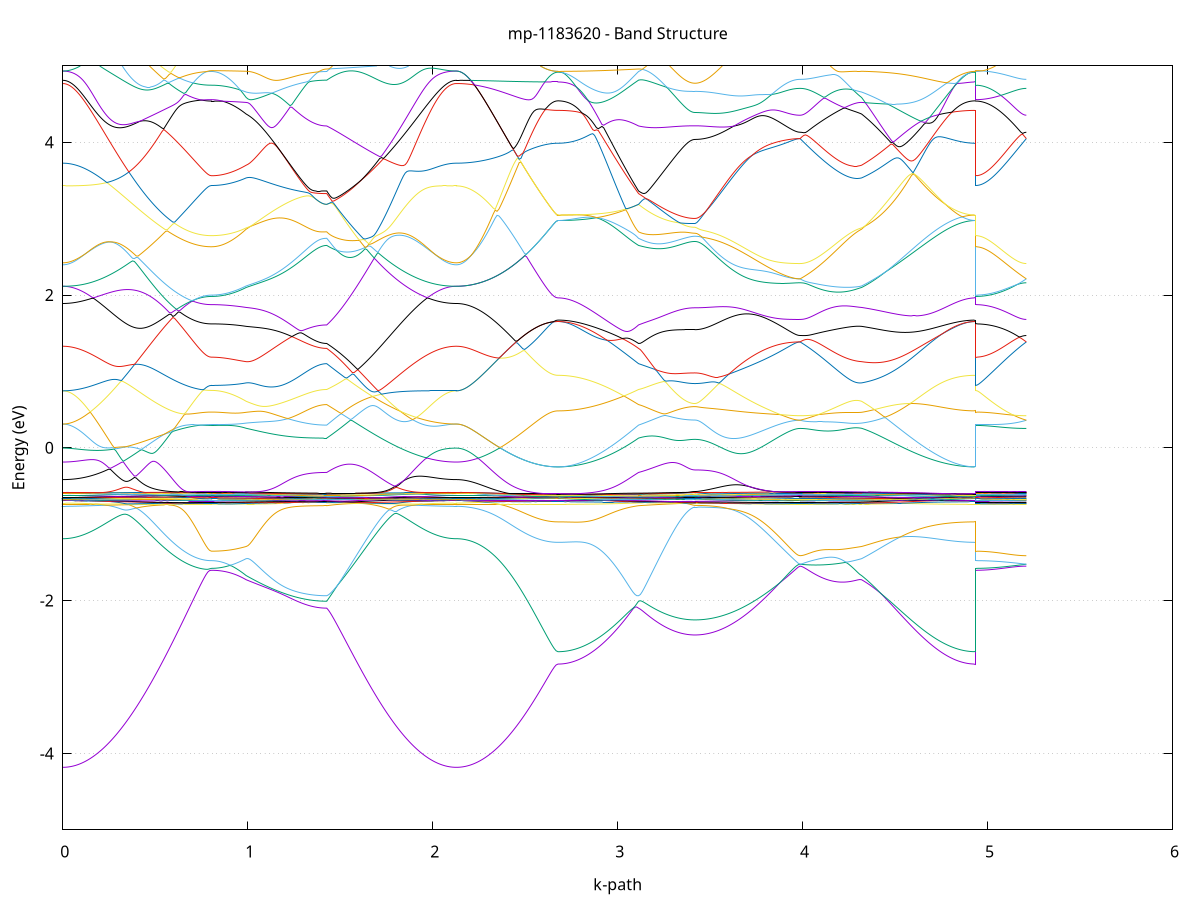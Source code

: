 set title 'mp-1183620 - Band Structure'
set xlabel 'k-path'
set ylabel 'Energy (eV)'
set grid y
set yrange [-5:5]
set terminal png size 800,600
set output 'mp-1183620_bands_gnuplot.png'
plot '-' using 1:2 with lines notitle, '-' using 1:2 with lines notitle, '-' using 1:2 with lines notitle, '-' using 1:2 with lines notitle, '-' using 1:2 with lines notitle, '-' using 1:2 with lines notitle, '-' using 1:2 with lines notitle, '-' using 1:2 with lines notitle, '-' using 1:2 with lines notitle, '-' using 1:2 with lines notitle, '-' using 1:2 with lines notitle, '-' using 1:2 with lines notitle, '-' using 1:2 with lines notitle, '-' using 1:2 with lines notitle, '-' using 1:2 with lines notitle, '-' using 1:2 with lines notitle, '-' using 1:2 with lines notitle, '-' using 1:2 with lines notitle, '-' using 1:2 with lines notitle, '-' using 1:2 with lines notitle, '-' using 1:2 with lines notitle, '-' using 1:2 with lines notitle, '-' using 1:2 with lines notitle, '-' using 1:2 with lines notitle, '-' using 1:2 with lines notitle, '-' using 1:2 with lines notitle, '-' using 1:2 with lines notitle, '-' using 1:2 with lines notitle, '-' using 1:2 with lines notitle, '-' using 1:2 with lines notitle, '-' using 1:2 with lines notitle, '-' using 1:2 with lines notitle, '-' using 1:2 with lines notitle, '-' using 1:2 with lines notitle, '-' using 1:2 with lines notitle, '-' using 1:2 with lines notitle, '-' using 1:2 with lines notitle, '-' using 1:2 with lines notitle, '-' using 1:2 with lines notitle, '-' using 1:2 with lines notitle, '-' using 1:2 with lines notitle, '-' using 1:2 with lines notitle, '-' using 1:2 with lines notitle, '-' using 1:2 with lines notitle, '-' using 1:2 with lines notitle, '-' using 1:2 with lines notitle, '-' using 1:2 with lines notitle, '-' using 1:2 with lines notitle, '-' using 1:2 with lines notitle, '-' using 1:2 with lines notitle, '-' using 1:2 with lines notitle, '-' using 1:2 with lines notitle, '-' using 1:2 with lines notitle, '-' using 1:2 with lines notitle, '-' using 1:2 with lines notitle, '-' using 1:2 with lines notitle, '-' using 1:2 with lines notitle, '-' using 1:2 with lines notitle, '-' using 1:2 with lines notitle, '-' using 1:2 with lines notitle, '-' using 1:2 with lines notitle, '-' using 1:2 with lines notitle, '-' using 1:2 with lines notitle, '-' using 1:2 with lines notitle, '-' using 1:2 with lines notitle, '-' using 1:2 with lines notitle, '-' using 1:2 with lines notitle, '-' using 1:2 with lines notitle, '-' using 1:2 with lines notitle, '-' using 1:2 with lines notitle, '-' using 1:2 with lines notitle, '-' using 1:2 with lines notitle, '-' using 1:2 with lines notitle, '-' using 1:2 with lines notitle, '-' using 1:2 with lines notitle, '-' using 1:2 with lines notitle, '-' using 1:2 with lines notitle, '-' using 1:2 with lines notitle, '-' using 1:2 with lines notitle, '-' using 1:2 with lines notitle
0.000000 -41.804674
0.009924 -41.804674
0.019847 -41.804674
0.029771 -41.804674
0.039694 -41.804674
0.049618 -41.804674
0.059542 -41.804674
0.069465 -41.804674
0.079389 -41.804674
0.089312 -41.804674
0.099236 -41.804674
0.109159 -41.804674
0.119083 -41.804674
0.129007 -41.804674
0.138930 -41.804674
0.148854 -41.804674
0.158777 -41.804574
0.168701 -41.804574
0.178625 -41.804574
0.188548 -41.804574
0.198472 -41.804574
0.208395 -41.804574
0.218319 -41.804574
0.228243 -41.804574
0.238166 -41.804574
0.248090 -41.804574
0.258013 -41.804574
0.267937 -41.804574
0.277861 -41.804574
0.287784 -41.804574
0.297708 -41.804474
0.307631 -41.804474
0.317555 -41.804474
0.327478 -41.804474
0.337402 -41.804474
0.347326 -41.804474
0.357249 -41.804474
0.367173 -41.804474
0.377096 -41.804474
0.387020 -41.804474
0.396944 -41.804474
0.406867 -41.804474
0.416791 -41.804474
0.426714 -41.804374
0.436638 -41.804374
0.446562 -41.804374
0.456485 -41.804374
0.466409 -41.804374
0.476332 -41.804374
0.486256 -41.804374
0.496180 -41.804374
0.506103 -41.804374
0.516027 -41.804374
0.525950 -41.804374
0.535874 -41.804374
0.545798 -41.804374
0.555721 -41.804374
0.565645 -41.804374
0.575568 -41.804374
0.585492 -41.804374
0.595415 -41.804374
0.605339 -41.804374
0.615263 -41.804274
0.625186 -41.804274
0.635110 -41.804274
0.645033 -41.804274
0.654957 -41.804274
0.664881 -41.804274
0.674804 -41.804274
0.684728 -41.804274
0.694651 -41.804274
0.704575 -41.804274
0.714499 -41.804274
0.724422 -41.804274
0.734346 -41.804274
0.744269 -41.804274
0.754193 -41.804274
0.764117 -41.804274
0.774040 -41.804274
0.783964 -41.804274
0.793887 -41.804274
0.803811 -41.804274
0.803811 -41.804274
0.813684 -41.804274
0.823557 -41.804274
0.833430 -41.804274
0.843303 -41.804274
0.853176 -41.804274
0.863049 -41.804274
0.872922 -41.804274
0.882795 -41.804274
0.892668 -41.804274
0.902541 -41.804274
0.912414 -41.804274
0.922287 -41.804274
0.932160 -41.804274
0.942033 -41.804274
0.951906 -41.804274
0.961779 -41.804274
0.971652 -41.804274
0.981525 -41.804274
0.991398 -41.804274
0.991398 -41.804274
1.001301 -41.804274
1.011205 -41.804274
1.021108 -41.804274
1.031011 -41.804274
1.040914 -41.804274
1.050817 -41.804274
1.060720 -41.804274
1.070623 -41.804274
1.080526 -41.804274
1.090429 -41.804274
1.100332 -41.804274
1.110235 -41.804274
1.120138 -41.804274
1.130042 -41.804274
1.139945 -41.804274
1.149848 -41.804274
1.159751 -41.804274
1.169654 -41.804274
1.179557 -41.804374
1.189460 -41.804374
1.199363 -41.804374
1.209266 -41.804374
1.219169 -41.804374
1.229072 -41.804374
1.238975 -41.804374
1.248879 -41.804374
1.258782 -41.804374
1.268685 -41.804374
1.278588 -41.804374
1.288491 -41.804374
1.298394 -41.804374
1.308297 -41.804374
1.318200 -41.804374
1.328103 -41.804374
1.338006 -41.804374
1.347909 -41.804374
1.357812 -41.804374
1.367716 -41.804374
1.377619 -41.804374
1.387522 -41.804374
1.397425 -41.804374
1.407328 -41.804374
1.417231 -41.804374
1.427134 -41.804374
1.427134 -41.804374
1.437008 -41.804374
1.446881 -41.804374
1.456755 -41.804374
1.466628 -41.804374
1.476502 -41.804374
1.486376 -41.804374
1.496249 -41.804374
1.506123 -41.804374
1.515996 -41.804374
1.525870 -41.804374
1.535744 -41.804374
1.545617 -41.804374
1.555491 -41.804374
1.565364 -41.804374
1.575238 -41.804374
1.585111 -41.804374
1.594985 -41.804374
1.604859 -41.804374
1.614732 -41.804374
1.624606 -41.804374
1.634479 -41.804374
1.644353 -41.804374
1.654227 -41.804374
1.664100 -41.804374
1.673974 -41.804374
1.683847 -41.804374
1.693721 -41.804374
1.703594 -41.804474
1.713468 -41.804474
1.723342 -41.804474
1.733215 -41.804474
1.743089 -41.804474
1.752962 -41.804474
1.762836 -41.804474
1.772710 -41.804474
1.782583 -41.804474
1.792457 -41.804474
1.802330 -41.804474
1.812204 -41.804474
1.822077 -41.804474
1.831951 -41.804474
1.841825 -41.804574
1.851698 -41.804574
1.861572 -41.804574
1.871445 -41.804574
1.881319 -41.804574
1.891193 -41.804574
1.901066 -41.804574
1.910940 -41.804574
1.920813 -41.804574
1.930687 -41.804574
1.940560 -41.804574
1.950434 -41.804574
1.960308 -41.804574
1.970181 -41.804574
1.980055 -41.804674
1.989928 -41.804674
1.999802 -41.804674
2.009676 -41.804674
2.019549 -41.804674
2.029423 -41.804674
2.039296 -41.804674
2.049170 -41.804674
2.059044 -41.804674
2.068917 -41.804674
2.078791 -41.804674
2.088664 -41.804674
2.098538 -41.804674
2.108411 -41.804674
2.118285 -41.804674
2.128159 -41.804674
2.128159 -41.804674
2.138143 -41.804674
2.148128 -41.804674
2.158112 -41.804674
2.168097 -41.804674
2.178082 -41.804674
2.188066 -41.804674
2.198051 -41.804674
2.208035 -41.804674
2.218020 -41.804674
2.228005 -41.804674
2.237989 -41.804674
2.247974 -41.804674
2.257959 -41.804674
2.267943 -41.804674
2.277928 -41.804674
2.287912 -41.804674
2.297897 -41.804674
2.307882 -41.804574
2.317866 -41.804574
2.327851 -41.804574
2.337835 -41.804574
2.347820 -41.804574
2.357805 -41.804574
2.367789 -41.804574
2.377774 -41.804574
2.387759 -41.804574
2.397743 -41.804574
2.407728 -41.804574
2.417712 -41.804574
2.427697 -41.804574
2.437682 -41.804574
2.447666 -41.804574
2.457651 -41.804574
2.467635 -41.804574
2.477620 -41.804574
2.487605 -41.804574
2.497589 -41.804474
2.507574 -41.804474
2.517558 -41.804474
2.527543 -41.804474
2.537528 -41.804474
2.547512 -41.804474
2.557497 -41.804474
2.567482 -41.804474
2.577466 -41.804474
2.587451 -41.804474
2.597435 -41.804474
2.607420 -41.804474
2.617405 -41.804474
2.627389 -41.804474
2.637374 -41.804474
2.647358 -41.804474
2.657343 -41.804474
2.667328 -41.804474
2.677312 -41.804474
2.677312 -41.804474
2.687215 -41.804474
2.697118 -41.804474
2.707021 -41.804474
2.716925 -41.804474
2.726828 -41.804474
2.736731 -41.804474
2.746634 -41.804474
2.756537 -41.804474
2.766440 -41.804474
2.776343 -41.804474
2.786246 -41.804474
2.796149 -41.804474
2.806052 -41.804474
2.815955 -41.804474
2.825859 -41.804474
2.835762 -41.804474
2.845665 -41.804474
2.855568 -41.804474
2.865471 -41.804474
2.875374 -41.804474
2.885277 -41.804474
2.895180 -41.804474
2.905083 -41.804374
2.914986 -41.804374
2.924889 -41.804374
2.934792 -41.804374
2.944696 -41.804374
2.954599 -41.804374
2.964502 -41.804374
2.974405 -41.804374
2.984308 -41.804374
2.994211 -41.804374
3.004114 -41.804374
3.014017 -41.804374
3.023920 -41.804374
3.033823 -41.804374
3.043726 -41.804374
3.053629 -41.804374
3.063533 -41.804374
3.073436 -41.804374
3.083339 -41.804374
3.093242 -41.804374
3.103145 -41.804374
3.113048 -41.804374
3.113048 -41.804374
3.122885 -41.804374
3.132721 -41.804374
3.142558 -41.804374
3.152395 -41.804374
3.162231 -41.804374
3.172068 -41.804374
3.181905 -41.804374
3.191742 -41.804374
3.201578 -41.804374
3.211415 -41.804374
3.221252 -41.804374
3.231088 -41.804374
3.240925 -41.804374
3.250762 -41.804374
3.260598 -41.804374
3.270435 -41.804374
3.280272 -41.804374
3.290109 -41.804374
3.299945 -41.804374
3.309782 -41.804374
3.319619 -41.804374
3.329455 -41.804374
3.339292 -41.804374
3.349129 -41.804374
3.358965 -41.804374
3.368802 -41.804374
3.378639 -41.804374
3.388476 -41.804374
3.398312 -41.804374
3.408149 -41.804374
3.417986 -41.804374
3.417986 -41.804374
3.427957 -41.804374
3.437929 -41.804374
3.447900 -41.804374
3.457872 -41.804374
3.467844 -41.804374
3.477815 -41.804374
3.487787 -41.804374
3.497758 -41.804374
3.507730 -41.804374
3.517701 -41.804374
3.527673 -41.804374
3.537645 -41.804374
3.547616 -41.804374
3.557588 -41.804374
3.567559 -41.804374
3.577531 -41.804374
3.587502 -41.804374
3.597474 -41.804374
3.607446 -41.804374
3.617417 -41.804374
3.627389 -41.804374
3.637360 -41.804374
3.647332 -41.804374
3.657304 -41.804374
3.667275 -41.804374
3.677247 -41.804374
3.687218 -41.804374
3.697190 -41.804374
3.707161 -41.804274
3.717133 -41.804274
3.727105 -41.804274
3.737076 -41.804274
3.747048 -41.804274
3.757019 -41.804274
3.766991 -41.804274
3.776963 -41.804274
3.786934 -41.804274
3.796906 -41.804274
3.806877 -41.804274
3.816849 -41.804274
3.826820 -41.804274
3.836792 -41.804274
3.846764 -41.804274
3.856735 -41.804274
3.866707 -41.804274
3.876678 -41.804274
3.886650 -41.804274
3.896622 -41.804274
3.906593 -41.804274
3.916565 -41.804274
3.926536 -41.804274
3.936508 -41.804274
3.946479 -41.804274
3.956451 -41.804274
3.966423 -41.804274
3.976394 -41.804274
3.986366 -41.804274
3.986366 -41.804274
3.996146 -41.804274
4.005927 -41.804274
4.015707 -41.804274
4.025488 -41.804274
4.035268 -41.804274
4.045049 -41.804274
4.054829 -41.804274
4.064610 -41.804274
4.074390 -41.804274
4.084171 -41.804274
4.093952 -41.804274
4.103732 -41.804274
4.113513 -41.804274
4.123293 -41.804274
4.133074 -41.804274
4.142854 -41.804274
4.152635 -41.804274
4.162415 -41.804274
4.172196 -41.804274
4.181976 -41.804274
4.191757 -41.804274
4.201537 -41.804274
4.211318 -41.804274
4.221098 -41.804274
4.230879 -41.804274
4.240659 -41.804274
4.250440 -41.804274
4.260221 -41.804274
4.270001 -41.804274
4.279782 -41.804274
4.289562 -41.804274
4.299343 -41.804274
4.309123 -41.804274
4.318904 -41.804274
4.318904 -41.804274
4.328843 -41.804274
4.338782 -41.804274
4.348721 -41.804274
4.358660 -41.804274
4.368599 -41.804274
4.378538 -41.804274
4.388477 -41.804274
4.398416 -41.804274
4.408355 -41.804274
4.418295 -41.804274
4.428234 -41.804274
4.438173 -41.804274
4.448112 -41.804274
4.458051 -41.804274
4.467990 -41.804374
4.477929 -41.804374
4.487868 -41.804374
4.497807 -41.804374
4.507746 -41.804374
4.517685 -41.804374
4.527625 -41.804374
4.537564 -41.804374
4.547503 -41.804374
4.557442 -41.804374
4.567381 -41.804374
4.577320 -41.804374
4.587259 -41.804374
4.597198 -41.804374
4.607137 -41.804374
4.617076 -41.804374
4.627015 -41.804374
4.636954 -41.804374
4.646894 -41.804374
4.656833 -41.804374
4.666772 -41.804374
4.676711 -41.804374
4.686650 -41.804374
4.696589 -41.804374
4.706528 -41.804374
4.716467 -41.804374
4.726406 -41.804474
4.736345 -41.804474
4.746284 -41.804474
4.756224 -41.804474
4.766163 -41.804474
4.776102 -41.804474
4.786041 -41.804474
4.795980 -41.804474
4.805919 -41.804474
4.815858 -41.804474
4.825797 -41.804474
4.835736 -41.804474
4.845675 -41.804474
4.855614 -41.804474
4.865553 -41.804474
4.875493 -41.804474
4.885432 -41.804474
4.895371 -41.804474
4.905310 -41.804474
4.915249 -41.804474
4.925188 -41.804474
4.935127 -41.804474
4.935127 -41.804274
4.944933 -41.804274
4.954740 -41.804274
4.964546 -41.804274
4.974352 -41.804274
4.984159 -41.804274
4.993965 -41.804274
5.003771 -41.804274
5.013578 -41.804274
5.023384 -41.804274
5.033190 -41.804274
5.042997 -41.804274
5.052803 -41.804274
5.062609 -41.804274
5.072415 -41.804274
5.082222 -41.804274
5.092028 -41.804274
5.101834 -41.804274
5.111641 -41.804274
5.121447 -41.804274
5.131253 -41.804274
5.141060 -41.804274
5.150866 -41.804274
5.160672 -41.804274
5.170479 -41.804274
5.180285 -41.804274
5.190091 -41.804274
5.199898 -41.804274
5.209704 -41.804274
e
0.000000 -41.497474
0.009924 -41.497474
0.019847 -41.497374
0.029771 -41.497374
0.039694 -41.497374
0.049618 -41.497274
0.059542 -41.497274
0.069465 -41.497174
0.079389 -41.497174
0.089312 -41.497074
0.099236 -41.496974
0.109159 -41.496874
0.119083 -41.496774
0.129007 -41.496674
0.138930 -41.496574
0.148854 -41.496374
0.158777 -41.496274
0.168701 -41.496074
0.178625 -41.495974
0.188548 -41.495774
0.198472 -41.495574
0.208395 -41.495474
0.218319 -41.495274
0.228243 -41.495074
0.238166 -41.494874
0.248090 -41.494674
0.258013 -41.494374
0.267937 -41.494174
0.277861 -41.493974
0.287784 -41.493774
0.297708 -41.493474
0.307631 -41.493274
0.317555 -41.493074
0.327478 -41.492774
0.337402 -41.492474
0.347326 -41.492274
0.357249 -41.491974
0.367173 -41.491674
0.377096 -41.491474
0.387020 -41.491174
0.396944 -41.490874
0.406867 -41.490574
0.416791 -41.490274
0.426714 -41.489974
0.436638 -41.489674
0.446562 -41.489374
0.456485 -41.489174
0.466409 -41.488874
0.476332 -41.488574
0.486256 -41.488274
0.496180 -41.487874
0.506103 -41.487574
0.516027 -41.487374
0.525950 -41.486974
0.535874 -41.486674
0.545798 -41.486374
0.555721 -41.486074
0.565645 -41.485774
0.575568 -41.485474
0.585492 -41.485174
0.595415 -41.484974
0.605339 -41.484674
0.615263 -41.484374
0.625186 -41.484074
0.635110 -41.483774
0.645033 -41.483474
0.654957 -41.483174
0.664881 -41.482874
0.674804 -41.482674
0.684728 -41.482374
0.694651 -41.482074
0.704575 -41.481874
0.714499 -41.481574
0.724422 -41.481374
0.734346 -41.481074
0.744269 -41.480874
0.754193 -41.480674
0.764117 -41.480474
0.774040 -41.480274
0.783964 -41.480074
0.793887 -41.479974
0.803811 -41.479974
0.803811 -41.479974
0.813684 -41.479974
0.823557 -41.479974
0.833430 -41.479974
0.843303 -41.480074
0.853176 -41.480074
0.863049 -41.480074
0.872922 -41.480174
0.882795 -41.480174
0.892668 -41.480274
0.902541 -41.480374
0.912414 -41.480474
0.922287 -41.480474
0.932160 -41.480574
0.942033 -41.480674
0.951906 -41.480874
0.961779 -41.480974
0.971652 -41.481074
0.981525 -41.481174
0.991398 -41.481374
0.991398 -41.481374
1.001301 -41.481474
1.011205 -41.481574
1.021108 -41.481574
1.031011 -41.481674
1.040914 -41.481774
1.050817 -41.481874
1.060720 -41.481974
1.070623 -41.482074
1.080526 -41.482174
1.090429 -41.482274
1.100332 -41.482374
1.110235 -41.482374
1.120138 -41.482474
1.130042 -41.482574
1.139945 -41.482674
1.149848 -41.482674
1.159751 -41.482774
1.169654 -41.482874
1.179557 -41.482874
1.189460 -41.482974
1.199363 -41.483074
1.209266 -41.483074
1.219169 -41.483174
1.229072 -41.483274
1.238975 -41.483274
1.248879 -41.483374
1.258782 -41.483374
1.268685 -41.483474
1.278588 -41.483474
1.288491 -41.483474
1.298394 -41.483574
1.308297 -41.483574
1.318200 -41.483674
1.328103 -41.483674
1.338006 -41.483674
1.347909 -41.483674
1.357812 -41.483774
1.367716 -41.483774
1.377619 -41.483774
1.387522 -41.483774
1.397425 -41.483774
1.407328 -41.483774
1.417231 -41.483774
1.427134 -41.483774
1.427134 -41.483774
1.437008 -41.483474
1.446881 -41.483274
1.456755 -41.482974
1.466628 -41.482674
1.476502 -41.482574
1.486376 -41.482874
1.496249 -41.483174
1.506123 -41.483474
1.515996 -41.483774
1.525870 -41.484074
1.535744 -41.484374
1.545617 -41.484674
1.555491 -41.484974
1.565364 -41.485274
1.575238 -41.485574
1.585111 -41.485974
1.594985 -41.486274
1.604859 -41.486574
1.614732 -41.486974
1.624606 -41.487274
1.634479 -41.487574
1.644353 -41.487874
1.654227 -41.488274
1.664100 -41.488574
1.673974 -41.488874
1.683847 -41.489174
1.693721 -41.489474
1.703594 -41.489774
1.713468 -41.490074
1.723342 -41.490374
1.733215 -41.490674
1.743089 -41.490974
1.752962 -41.491274
1.762836 -41.491574
1.772710 -41.491874
1.782583 -41.492174
1.792457 -41.492474
1.802330 -41.492674
1.812204 -41.492974
1.822077 -41.493274
1.831951 -41.493474
1.841825 -41.493674
1.851698 -41.493974
1.861572 -41.494174
1.871445 -41.494374
1.881319 -41.494674
1.891193 -41.494874
1.901066 -41.495074
1.910940 -41.495274
1.920813 -41.495474
1.930687 -41.495574
1.940560 -41.495774
1.950434 -41.495974
1.960308 -41.496074
1.970181 -41.496274
1.980055 -41.496374
1.989928 -41.496574
1.999802 -41.496674
2.009676 -41.496774
2.019549 -41.496874
2.029423 -41.496974
2.039296 -41.497074
2.049170 -41.497074
2.059044 -41.497174
2.068917 -41.497274
2.078791 -41.497274
2.088664 -41.497374
2.098538 -41.497374
2.108411 -41.497374
2.118285 -41.497474
2.128159 -41.497474
2.128159 -41.497474
2.138143 -41.497474
2.148128 -41.497374
2.158112 -41.497374
2.168097 -41.497374
2.178082 -41.497274
2.188066 -41.497274
2.198051 -41.497274
2.208035 -41.497174
2.218020 -41.497074
2.228005 -41.497074
2.237989 -41.496974
2.247974 -41.496874
2.257959 -41.496774
2.267943 -41.496674
2.277928 -41.496574
2.287912 -41.496374
2.297897 -41.496274
2.307882 -41.496174
2.317866 -41.495974
2.327851 -41.495874
2.337835 -41.495674
2.347820 -41.495574
2.357805 -41.495374
2.367789 -41.495274
2.377774 -41.495074
2.387759 -41.494874
2.397743 -41.494674
2.407728 -41.494474
2.417712 -41.494374
2.427697 -41.494174
2.437682 -41.493974
2.447666 -41.493774
2.457651 -41.493574
2.467635 -41.493374
2.477620 -41.493174
2.487605 -41.492974
2.497589 -41.492774
2.507574 -41.492574
2.517558 -41.492374
2.527543 -41.492274
2.537528 -41.492074
2.547512 -41.491874
2.557497 -41.491674
2.567482 -41.491574
2.577466 -41.491374
2.587451 -41.491274
2.597435 -41.491074
2.607420 -41.490974
2.617405 -41.490874
2.627389 -41.490774
2.637374 -41.490774
2.647358 -41.490674
2.657343 -41.490674
2.667328 -41.490574
2.677312 -41.490574
2.677312 -41.490574
2.687215 -41.490574
2.697118 -41.490574
2.707021 -41.490574
2.716925 -41.490474
2.726828 -41.490474
2.736731 -41.490474
2.746634 -41.490374
2.756537 -41.490374
2.766440 -41.490274
2.776343 -41.490174
2.786246 -41.490074
2.796149 -41.489974
2.806052 -41.489974
2.815955 -41.489774
2.825859 -41.489674
2.835762 -41.489574
2.845665 -41.489474
2.855568 -41.489374
2.865471 -41.489174
2.875374 -41.489074
2.885277 -41.488874
2.895180 -41.488774
2.905083 -41.488574
2.914986 -41.488374
2.924889 -41.488174
2.934792 -41.487974
2.944696 -41.487874
2.954599 -41.487674
2.964502 -41.487474
2.974405 -41.487174
2.984308 -41.486974
2.994211 -41.486774
3.004114 -41.486574
3.014017 -41.486374
3.023920 -41.486074
3.033823 -41.485874
3.043726 -41.485574
3.053629 -41.485374
3.063533 -41.485074
3.073436 -41.484874
3.083339 -41.484574
3.093242 -41.484374
3.103145 -41.484074
3.113048 -41.483774
3.113048 -41.483774
3.122885 -41.483674
3.132721 -41.483574
3.142558 -41.483574
3.152395 -41.483574
3.162231 -41.483574
3.172068 -41.483574
3.181905 -41.483674
3.191742 -41.483674
3.201578 -41.483774
3.211415 -41.483874
3.221252 -41.483974
3.231088 -41.484074
3.240925 -41.484174
3.250762 -41.484274
3.260598 -41.484374
3.270435 -41.484474
3.280272 -41.484574
3.290109 -41.484574
3.299945 -41.484674
3.309782 -41.484774
3.319619 -41.484874
3.329455 -41.484874
3.339292 -41.484974
3.349129 -41.484974
3.358965 -41.485074
3.368802 -41.485074
3.378639 -41.485074
3.388476 -41.485174
3.398312 -41.485174
3.408149 -41.485174
3.417986 -41.485174
3.417986 -41.485174
3.427957 -41.485174
3.437929 -41.485174
3.447900 -41.485174
3.457872 -41.485074
3.467844 -41.485074
3.477815 -41.485074
3.487787 -41.485074
3.497758 -41.484974
3.507730 -41.484974
3.517701 -41.484974
3.527673 -41.484874
3.537645 -41.484874
3.547616 -41.484774
3.557588 -41.484674
3.567559 -41.484674
3.577531 -41.484574
3.587502 -41.484474
3.597474 -41.484474
3.607446 -41.484374
3.617417 -41.484274
3.627389 -41.484174
3.637360 -41.484074
3.647332 -41.483974
3.657304 -41.483874
3.667275 -41.483774
3.677247 -41.483674
3.687218 -41.483574
3.697190 -41.483474
3.707161 -41.483374
3.717133 -41.483274
3.727105 -41.483174
3.737076 -41.482974
3.747048 -41.482874
3.757019 -41.482774
3.766991 -41.482674
3.776963 -41.482474
3.786934 -41.482374
3.796906 -41.482174
3.806877 -41.482074
3.816849 -41.481974
3.826820 -41.481774
3.836792 -41.481674
3.846764 -41.481574
3.856735 -41.481374
3.866707 -41.481274
3.876678 -41.481074
3.886650 -41.480974
3.896622 -41.480774
3.906593 -41.480674
3.916565 -41.480574
3.926536 -41.480474
3.936508 -41.480274
3.946479 -41.480174
3.956451 -41.480074
3.966423 -41.479974
3.976394 -41.479974
3.986366 -41.479974
3.986366 -41.479974
3.996146 -41.479974
4.005927 -41.479974
4.015707 -41.479974
4.025488 -41.480074
4.035268 -41.480074
4.045049 -41.480074
4.054829 -41.480174
4.064610 -41.480174
4.074390 -41.480274
4.084171 -41.480274
4.093952 -41.480374
4.103732 -41.480374
4.113513 -41.480474
4.123293 -41.480474
4.133074 -41.480574
4.142854 -41.480574
4.152635 -41.480574
4.162415 -41.480674
4.172196 -41.480674
4.181976 -41.480674
4.191757 -41.480774
4.201537 -41.480774
4.211318 -41.480774
4.221098 -41.480874
4.230879 -41.480874
4.240659 -41.480874
4.250440 -41.480974
4.260221 -41.480974
4.270001 -41.481074
4.279782 -41.481074
4.289562 -41.481174
4.299343 -41.481174
4.309123 -41.481274
4.318904 -41.481374
4.318904 -41.481374
4.328843 -41.481474
4.338782 -41.481574
4.348721 -41.481774
4.358660 -41.481974
4.368599 -41.482074
4.378538 -41.482274
4.388477 -41.482474
4.398416 -41.482574
4.408355 -41.482774
4.418295 -41.482974
4.428234 -41.483174
4.438173 -41.483374
4.448112 -41.483574
4.458051 -41.483774
4.467990 -41.483974
4.477929 -41.484174
4.487868 -41.484374
4.497807 -41.484574
4.507746 -41.484774
4.517685 -41.484974
4.527625 -41.485174
4.537564 -41.485374
4.547503 -41.485574
4.557442 -41.485774
4.567381 -41.485974
4.577320 -41.486174
4.587259 -41.486374
4.597198 -41.486574
4.607137 -41.486774
4.617076 -41.486974
4.627015 -41.487174
4.636954 -41.487374
4.646894 -41.487574
4.656833 -41.487774
4.666772 -41.487974
4.676711 -41.488074
4.686650 -41.488274
4.696589 -41.488474
4.706528 -41.488574
4.716467 -41.488774
4.726406 -41.488974
4.736345 -41.489074
4.746284 -41.489174
4.756224 -41.489374
4.766163 -41.489474
4.776102 -41.489574
4.786041 -41.489674
4.795980 -41.489874
4.805919 -41.489974
4.815858 -41.490074
4.825797 -41.490074
4.835736 -41.490174
4.845675 -41.490274
4.855614 -41.490374
4.865553 -41.490374
4.875493 -41.490474
4.885432 -41.490474
4.895371 -41.490574
4.905310 -41.490574
4.915249 -41.490574
4.925188 -41.490574
4.935127 -41.490574
4.935127 -41.479974
4.944933 -41.479974
4.954740 -41.479974
4.964546 -41.479974
4.974352 -41.479974
4.984159 -41.479974
4.993965 -41.479974
5.003771 -41.479974
5.013578 -41.479974
5.023384 -41.479974
5.033190 -41.479974
5.042997 -41.479974
5.052803 -41.479974
5.062609 -41.479974
5.072415 -41.479974
5.082222 -41.479974
5.092028 -41.479974
5.101834 -41.479974
5.111641 -41.479974
5.121447 -41.479974
5.131253 -41.479974
5.141060 -41.479974
5.150866 -41.479974
5.160672 -41.479974
5.170479 -41.479974
5.180285 -41.479974
5.190091 -41.479974
5.199898 -41.479974
5.209704 -41.479974
e
0.000000 -41.471174
0.009924 -41.471174
0.019847 -41.471174
0.029771 -41.471174
0.039694 -41.471174
0.049618 -41.471174
0.059542 -41.471174
0.069465 -41.471274
0.079389 -41.471274
0.089312 -41.471274
0.099236 -41.471274
0.109159 -41.471274
0.119083 -41.471274
0.129007 -41.471374
0.138930 -41.471374
0.148854 -41.471374
0.158777 -41.471374
0.168701 -41.471474
0.178625 -41.471474
0.188548 -41.471474
0.198472 -41.471574
0.208395 -41.471574
0.218319 -41.471674
0.228243 -41.471674
0.238166 -41.471674
0.248090 -41.471774
0.258013 -41.471974
0.267937 -41.472074
0.277861 -41.472274
0.287784 -41.472474
0.297708 -41.472674
0.307631 -41.472874
0.317555 -41.473074
0.327478 -41.473274
0.337402 -41.473474
0.347326 -41.473674
0.357249 -41.473874
0.367173 -41.474074
0.377096 -41.474274
0.387020 -41.474474
0.396944 -41.474674
0.406867 -41.474874
0.416791 -41.475074
0.426714 -41.475274
0.436638 -41.475474
0.446562 -41.475674
0.456485 -41.475874
0.466409 -41.476074
0.476332 -41.476274
0.486256 -41.476474
0.496180 -41.476574
0.506103 -41.476774
0.516027 -41.476974
0.525950 -41.477174
0.535874 -41.477374
0.545798 -41.477474
0.555721 -41.477674
0.565645 -41.477874
0.575568 -41.477974
0.585492 -41.478174
0.595415 -41.478274
0.605339 -41.478474
0.615263 -41.478574
0.625186 -41.478774
0.635110 -41.478874
0.645033 -41.478974
0.654957 -41.479074
0.664881 -41.479174
0.674804 -41.479274
0.684728 -41.479374
0.694651 -41.479474
0.704575 -41.479574
0.714499 -41.479674
0.724422 -41.479674
0.734346 -41.479774
0.744269 -41.479774
0.754193 -41.479874
0.764117 -41.479874
0.774040 -41.479974
0.783964 -41.479974
0.793887 -41.479974
0.803811 -41.479974
0.803811 -41.479974
0.813684 -41.479974
0.823557 -41.479974
0.833430 -41.479974
0.843303 -41.479974
0.853176 -41.479874
0.863049 -41.479874
0.872922 -41.479774
0.882795 -41.479774
0.892668 -41.479674
0.902541 -41.479574
0.912414 -41.479574
0.922287 -41.479474
0.932160 -41.479374
0.942033 -41.479274
0.951906 -41.479174
0.961779 -41.479074
0.971652 -41.478874
0.981525 -41.478774
0.991398 -41.478674
0.991398 -41.478674
1.001301 -41.478674
1.011205 -41.478674
1.021108 -41.478774
1.031011 -41.478874
1.040914 -41.478974
1.050817 -41.479074
1.060720 -41.479174
1.070623 -41.479274
1.080526 -41.479374
1.090429 -41.479474
1.100332 -41.479574
1.110235 -41.479674
1.120138 -41.479774
1.130042 -41.479874
1.139945 -41.479974
1.149848 -41.479974
1.159751 -41.480074
1.169654 -41.480174
1.179557 -41.480274
1.189460 -41.480374
1.199363 -41.480374
1.209266 -41.480474
1.219169 -41.480574
1.229072 -41.480574
1.238975 -41.480674
1.248879 -41.480774
1.258782 -41.480774
1.268685 -41.480674
1.278588 -41.480874
1.288491 -41.480974
1.298394 -41.480974
1.308297 -41.480974
1.318200 -41.481074
1.328103 -41.481074
1.338006 -41.481074
1.347909 -41.481174
1.357812 -41.481174
1.367716 -41.481174
1.377619 -41.481174
1.387522 -41.481274
1.397425 -41.481274
1.407328 -41.481274
1.417231 -41.481274
1.427134 -41.481274
1.427134 -41.481274
1.437008 -41.481474
1.446881 -41.481774
1.456755 -41.481974
1.466628 -41.482274
1.476502 -41.482374
1.486376 -41.482174
1.496249 -41.481874
1.506123 -41.481574
1.515996 -41.481274
1.525870 -41.480974
1.535744 -41.480674
1.545617 -41.480474
1.555491 -41.480174
1.565364 -41.479874
1.575238 -41.479574
1.585111 -41.479274
1.594985 -41.478974
1.604859 -41.478674
1.614732 -41.478374
1.624606 -41.478174
1.634479 -41.477874
1.644353 -41.477574
1.654227 -41.477274
1.664100 -41.476974
1.673974 -41.476774
1.683847 -41.476474
1.693721 -41.476174
1.703594 -41.475974
1.713468 -41.475674
1.723342 -41.475374
1.733215 -41.475174
1.743089 -41.474874
1.752962 -41.474674
1.762836 -41.474374
1.772710 -41.474174
1.782583 -41.473974
1.792457 -41.473674
1.802330 -41.473474
1.812204 -41.473274
1.822077 -41.473074
1.831951 -41.472874
1.841825 -41.472574
1.851698 -41.472374
1.861572 -41.472174
1.871445 -41.472074
1.881319 -41.471874
1.891193 -41.471674
1.901066 -41.471674
1.910940 -41.471574
1.920813 -41.471574
1.930687 -41.471574
1.940560 -41.471474
1.950434 -41.471474
1.960308 -41.471474
1.970181 -41.471374
1.980055 -41.471374
1.989928 -41.471374
1.999802 -41.471374
2.009676 -41.471274
2.019549 -41.471274
2.029423 -41.471274
2.039296 -41.471274
2.049170 -41.471274
2.059044 -41.471274
2.068917 -41.471174
2.078791 -41.471174
2.088664 -41.471174
2.098538 -41.471174
2.108411 -41.471174
2.118285 -41.471174
2.128159 -41.471174
2.128159 -41.471174
2.138143 -41.471174
2.148128 -41.471174
2.158112 -41.471274
2.168097 -41.471274
2.178082 -41.471274
2.188066 -41.471374
2.198051 -41.471374
2.208035 -41.471474
2.218020 -41.471574
2.228005 -41.471574
2.237989 -41.471674
2.247974 -41.471774
2.257959 -41.471874
2.267943 -41.471974
2.277928 -41.472074
2.287912 -41.472274
2.297897 -41.472374
2.307882 -41.472474
2.317866 -41.472674
2.327851 -41.472774
2.337835 -41.472974
2.347820 -41.473174
2.357805 -41.473274
2.367789 -41.473474
2.377774 -41.473674
2.387759 -41.473874
2.397743 -41.473974
2.407728 -41.474174
2.417712 -41.474374
2.427697 -41.474574
2.437682 -41.474774
2.447666 -41.474974
2.457651 -41.475174
2.467635 -41.475374
2.477620 -41.475574
2.487605 -41.475774
2.497589 -41.475974
2.507574 -41.476174
2.517558 -41.476374
2.527543 -41.476574
2.537528 -41.476774
2.547512 -41.476974
2.557497 -41.477074
2.567482 -41.477274
2.577466 -41.477474
2.587451 -41.477574
2.597435 -41.477674
2.607420 -41.477874
2.617405 -41.477974
2.627389 -41.478074
2.637374 -41.478074
2.647358 -41.478174
2.657343 -41.478174
2.667328 -41.478274
2.677312 -41.478274
2.677312 -41.478274
2.687215 -41.478274
2.697118 -41.478274
2.707021 -41.478274
2.716925 -41.478274
2.726828 -41.478274
2.736731 -41.478274
2.746634 -41.478274
2.756537 -41.478274
2.766440 -41.478274
2.776343 -41.478274
2.786246 -41.478274
2.796149 -41.478274
2.806052 -41.478274
2.815955 -41.478274
2.825859 -41.478274
2.835762 -41.478274
2.845665 -41.478374
2.855568 -41.478374
2.865471 -41.478374
2.875374 -41.478374
2.885277 -41.478374
2.895180 -41.478474
2.905083 -41.478474
2.914986 -41.478474
2.924889 -41.478574
2.934792 -41.478574
2.944696 -41.478674
2.954599 -41.478774
2.964502 -41.478774
2.974405 -41.478874
2.984308 -41.478974
2.994211 -41.479074
3.004114 -41.479174
3.014017 -41.479374
3.023920 -41.479474
3.033823 -41.479674
3.043726 -41.479774
3.053629 -41.479974
3.063533 -41.480174
3.073436 -41.480374
3.083339 -41.480574
3.093242 -41.480774
3.103145 -41.480974
3.113048 -41.481274
3.113048 -41.481274
3.122885 -41.481374
3.132721 -41.481374
3.142558 -41.481474
3.152395 -41.481474
3.162231 -41.481474
3.172068 -41.481374
3.181905 -41.481374
3.191742 -41.481174
3.201578 -41.481174
3.211415 -41.481074
3.221252 -41.481074
3.231088 -41.480974
3.240925 -41.480874
3.250762 -41.480774
3.260598 -41.480674
3.270435 -41.480574
3.280272 -41.480474
3.290109 -41.480474
3.299945 -41.480374
3.309782 -41.480274
3.319619 -41.480274
3.329455 -41.480174
3.339292 -41.480174
3.349129 -41.480074
3.358965 -41.480074
3.368802 -41.480074
3.378639 -41.479974
3.388476 -41.479974
3.398312 -41.479974
3.408149 -41.479974
3.417986 -41.479974
3.417986 -41.479974
3.427957 -41.479974
3.437929 -41.479974
3.447900 -41.479974
3.457872 -41.479974
3.467844 -41.479974
3.477815 -41.479974
3.487787 -41.479974
3.497758 -41.479974
3.507730 -41.479974
3.517701 -41.479974
3.527673 -41.479974
3.537645 -41.479974
3.547616 -41.479974
3.557588 -41.479974
3.567559 -41.479974
3.577531 -41.479974
3.587502 -41.479974
3.597474 -41.479974
3.607446 -41.479974
3.617417 -41.479974
3.627389 -41.479974
3.637360 -41.479974
3.647332 -41.479974
3.657304 -41.479974
3.667275 -41.479974
3.677247 -41.479974
3.687218 -41.479974
3.697190 -41.479974
3.707161 -41.479974
3.717133 -41.479974
3.727105 -41.479974
3.737076 -41.479974
3.747048 -41.479974
3.757019 -41.479974
3.766991 -41.479974
3.776963 -41.479974
3.786934 -41.479974
3.796906 -41.479974
3.806877 -41.479974
3.816849 -41.479974
3.826820 -41.479974
3.836792 -41.479974
3.846764 -41.479974
3.856735 -41.479974
3.866707 -41.479974
3.876678 -41.479974
3.886650 -41.479974
3.896622 -41.479974
3.906593 -41.479974
3.916565 -41.479974
3.926536 -41.479974
3.936508 -41.479974
3.946479 -41.479974
3.956451 -41.479974
3.966423 -41.479974
3.976394 -41.479974
3.986366 -41.479974
3.986366 -41.479974
3.996146 -41.479974
4.005927 -41.479974
4.015707 -41.479974
4.025488 -41.479974
4.035268 -41.479974
4.045049 -41.479974
4.054829 -41.479874
4.064610 -41.479874
4.074390 -41.479874
4.084171 -41.479874
4.093952 -41.479874
4.103732 -41.479774
4.113513 -41.479774
4.123293 -41.479774
4.133074 -41.479674
4.142854 -41.479674
4.152635 -41.479674
4.162415 -41.479574
4.172196 -41.479574
4.181976 -41.479474
4.191757 -41.479474
4.201537 -41.479374
4.211318 -41.479374
4.221098 -41.479274
4.230879 -41.479274
4.240659 -41.479174
4.250440 -41.479174
4.260221 -41.479074
4.270001 -41.478974
4.279782 -41.478974
4.289562 -41.478874
4.299343 -41.478774
4.309123 -41.478674
4.318904 -41.478674
4.318904 -41.478674
4.328843 -41.478474
4.338782 -41.478374
4.348721 -41.478274
4.358660 -41.478274
4.368599 -41.478274
4.378538 -41.478374
4.388477 -41.478274
4.398416 -41.478274
4.408355 -41.478274
4.418295 -41.478274
4.428234 -41.478274
4.438173 -41.478374
4.448112 -41.478274
4.458051 -41.478274
4.467990 -41.478374
4.477929 -41.478374
4.487868 -41.478274
4.497807 -41.478274
4.507746 -41.478274
4.517685 -41.478274
4.527625 -41.478274
4.537564 -41.478274
4.547503 -41.478274
4.557442 -41.478274
4.567381 -41.478274
4.577320 -41.478274
4.587259 -41.478274
4.597198 -41.478274
4.607137 -41.478274
4.617076 -41.478274
4.627015 -41.478274
4.636954 -41.478274
4.646894 -41.478274
4.656833 -41.478274
4.666772 -41.478274
4.676711 -41.478274
4.686650 -41.478274
4.696589 -41.478274
4.706528 -41.478274
4.716467 -41.478274
4.726406 -41.478274
4.736345 -41.478274
4.746284 -41.478274
4.756224 -41.478274
4.766163 -41.478274
4.776102 -41.478274
4.786041 -41.478274
4.795980 -41.478274
4.805919 -41.478274
4.815858 -41.478274
4.825797 -41.478274
4.835736 -41.478274
4.845675 -41.478274
4.855614 -41.478274
4.865553 -41.478274
4.875493 -41.478274
4.885432 -41.478274
4.895371 -41.478274
4.905310 -41.478274
4.915249 -41.478274
4.925188 -41.478274
4.935127 -41.478274
4.935127 -41.479974
4.944933 -41.479974
4.954740 -41.479974
4.964546 -41.479974
4.974352 -41.479974
4.984159 -41.479974
4.993965 -41.479974
5.003771 -41.479974
5.013578 -41.479974
5.023384 -41.479974
5.033190 -41.479974
5.042997 -41.479974
5.052803 -41.479974
5.062609 -41.479974
5.072415 -41.479974
5.082222 -41.479974
5.092028 -41.479974
5.101834 -41.479974
5.111641 -41.479974
5.121447 -41.479974
5.131253 -41.479974
5.141060 -41.479974
5.150866 -41.479974
5.160672 -41.479974
5.170479 -41.479974
5.180285 -41.479974
5.190091 -41.479974
5.199898 -41.479974
5.209704 -41.479974
e
0.000000 -41.469474
0.009924 -41.469474
0.019847 -41.469474
0.029771 -41.469474
0.039694 -41.469574
0.049618 -41.469574
0.059542 -41.469674
0.069465 -41.469674
0.079389 -41.469774
0.089312 -41.469774
0.099236 -41.469874
0.109159 -41.469974
0.119083 -41.470074
0.129007 -41.470174
0.138930 -41.470274
0.148854 -41.470374
0.158777 -41.470474
0.168701 -41.470574
0.178625 -41.470774
0.188548 -41.470874
0.198472 -41.470974
0.208395 -41.471174
0.218319 -41.471274
0.228243 -41.471474
0.238166 -41.471574
0.248090 -41.471774
0.258013 -41.471774
0.267937 -41.471874
0.277861 -41.471874
0.287784 -41.471974
0.297708 -41.472074
0.307631 -41.472074
0.317555 -41.472174
0.327478 -41.472174
0.337402 -41.472274
0.347326 -41.472374
0.357249 -41.472374
0.367173 -41.472474
0.377096 -41.472574
0.387020 -41.472674
0.396944 -41.472774
0.406867 -41.472774
0.416791 -41.472874
0.426714 -41.472974
0.436638 -41.473074
0.446562 -41.473174
0.456485 -41.473274
0.466409 -41.473374
0.476332 -41.473474
0.486256 -41.473574
0.496180 -41.473674
0.506103 -41.473774
0.516027 -41.473974
0.525950 -41.474074
0.535874 -41.474174
0.545798 -41.474274
0.555721 -41.474474
0.565645 -41.474574
0.575568 -41.474774
0.585492 -41.474874
0.595415 -41.474974
0.605339 -41.475174
0.615263 -41.475274
0.625186 -41.475474
0.635110 -41.475674
0.645033 -41.475774
0.654957 -41.475974
0.664881 -41.476174
0.674804 -41.476274
0.684728 -41.476474
0.694651 -41.476674
0.704575 -41.476874
0.714499 -41.477074
0.724422 -41.477174
0.734346 -41.477374
0.744269 -41.477574
0.754193 -41.477774
0.764117 -41.477874
0.774040 -41.478074
0.783964 -41.478174
0.793887 -41.478274
0.803811 -41.478274
0.803811 -41.478274
0.813684 -41.478274
0.823557 -41.478274
0.833430 -41.478274
0.843303 -41.478274
0.853176 -41.478274
0.863049 -41.478274
0.872922 -41.478274
0.882795 -41.478274
0.892668 -41.478274
0.902541 -41.478274
0.912414 -41.478274
0.922287 -41.478274
0.932160 -41.478274
0.942033 -41.478274
0.951906 -41.478274
0.961779 -41.478274
0.971652 -41.478274
0.981525 -41.478274
0.991398 -41.478274
0.991398 -41.478274
1.001301 -41.478274
1.011205 -41.478074
1.021108 -41.477874
1.031011 -41.477674
1.040914 -41.477474
1.050817 -41.477274
1.060720 -41.477174
1.070623 -41.476974
1.080526 -41.476774
1.090429 -41.476574
1.100332 -41.476374
1.110235 -41.476274
1.120138 -41.476074
1.130042 -41.475874
1.139945 -41.475774
1.149848 -41.475574
1.159751 -41.475474
1.169654 -41.475274
1.179557 -41.475174
1.189460 -41.474974
1.199363 -41.474874
1.209266 -41.474774
1.219169 -41.474674
1.229072 -41.474474
1.238975 -41.474374
1.248879 -41.474274
1.258782 -41.474174
1.268685 -41.474074
1.278588 -41.473974
1.288491 -41.473974
1.298394 -41.473874
1.308297 -41.473774
1.318200 -41.473674
1.328103 -41.473674
1.338006 -41.473574
1.347909 -41.473574
1.357812 -41.473474
1.367716 -41.473474
1.377619 -41.473374
1.387522 -41.473374
1.397425 -41.473374
1.407328 -41.473374
1.417231 -41.473374
1.427134 -41.473374
1.427134 -41.473374
1.437008 -41.473374
1.446881 -41.473374
1.456755 -41.473374
1.466628 -41.473374
1.476502 -41.473374
1.486376 -41.473374
1.496249 -41.473374
1.506123 -41.473374
1.515996 -41.473374
1.525870 -41.473274
1.535744 -41.473274
1.545617 -41.473274
1.555491 -41.473174
1.565364 -41.473174
1.575238 -41.473174
1.585111 -41.473074
1.594985 -41.473074
1.604859 -41.472974
1.614732 -41.472974
1.624606 -41.472974
1.634479 -41.472874
1.644353 -41.472874
1.654227 -41.472774
1.664100 -41.472774
1.673974 -41.472674
1.683847 -41.472674
1.693721 -41.472574
1.703594 -41.472574
1.713468 -41.472474
1.723342 -41.472474
1.733215 -41.472374
1.743089 -41.472374
1.752962 -41.472274
1.762836 -41.472274
1.772710 -41.472174
1.782583 -41.472174
1.792457 -41.472074
1.802330 -41.472074
1.812204 -41.471974
1.822077 -41.471974
1.831951 -41.471874
1.841825 -41.471874
1.851698 -41.471774
1.861572 -41.471774
1.871445 -41.471774
1.881319 -41.471674
1.891193 -41.471674
1.901066 -41.471474
1.910940 -41.471374
1.920813 -41.471174
1.930687 -41.470974
1.940560 -41.470874
1.950434 -41.470774
1.960308 -41.470574
1.970181 -41.470474
1.980055 -41.470374
1.989928 -41.470274
1.999802 -41.470174
2.009676 -41.470074
2.019549 -41.469974
2.029423 -41.469874
2.039296 -41.469774
2.049170 -41.469774
2.059044 -41.469674
2.068917 -41.469674
2.078791 -41.469574
2.088664 -41.469574
2.098538 -41.469574
2.108411 -41.469474
2.118285 -41.469474
2.128159 -41.469474
2.128159 -41.469474
2.138143 -41.469474
2.148128 -41.469474
2.158112 -41.469474
2.168097 -41.469474
2.178082 -41.469474
2.188066 -41.469474
2.198051 -41.469474
2.208035 -41.469474
2.218020 -41.469474
2.228005 -41.469474
2.237989 -41.469474
2.247974 -41.469474
2.257959 -41.469474
2.267943 -41.469474
2.277928 -41.469474
2.287912 -41.469474
2.297897 -41.469474
2.307882 -41.469474
2.317866 -41.469474
2.327851 -41.469474
2.337835 -41.469474
2.347820 -41.469474
2.357805 -41.469474
2.367789 -41.469474
2.377774 -41.469474
2.387759 -41.469474
2.397743 -41.469474
2.407728 -41.469474
2.417712 -41.469474
2.427697 -41.469474
2.437682 -41.469474
2.447666 -41.469474
2.457651 -41.469474
2.467635 -41.469574
2.477620 -41.469474
2.487605 -41.469474
2.497589 -41.469474
2.507574 -41.469574
2.517558 -41.469574
2.527543 -41.469574
2.537528 -41.469574
2.547512 -41.469574
2.557497 -41.469574
2.567482 -41.469574
2.577466 -41.469574
2.587451 -41.469474
2.597435 -41.469574
2.607420 -41.469574
2.617405 -41.469574
2.627389 -41.469574
2.637374 -41.469574
2.647358 -41.469574
2.657343 -41.469574
2.667328 -41.469574
2.677312 -41.469574
2.677312 -41.469574
2.687215 -41.469574
2.697118 -41.469574
2.707021 -41.469574
2.716925 -41.469574
2.726828 -41.469674
2.736731 -41.469674
2.746634 -41.469674
2.756537 -41.469774
2.766440 -41.469874
2.776343 -41.469874
2.786246 -41.469974
2.796149 -41.470074
2.806052 -41.470174
2.815955 -41.470274
2.825859 -41.470374
2.835762 -41.470474
2.845665 -41.470574
2.855568 -41.470674
2.865471 -41.470874
2.875374 -41.470974
2.885277 -41.471074
2.895180 -41.471174
2.905083 -41.471374
2.914986 -41.471474
2.924889 -41.471574
2.934792 -41.471774
2.944696 -41.471874
2.954599 -41.471974
2.964502 -41.472174
2.974405 -41.472274
2.984308 -41.472374
2.994211 -41.472474
3.004114 -41.472574
3.014017 -41.472674
3.023920 -41.472774
3.033823 -41.472874
3.043726 -41.472974
3.053629 -41.473074
3.063533 -41.473174
3.073436 -41.473174
3.083339 -41.473274
3.093242 -41.473274
3.103145 -41.473274
3.113048 -41.473374
3.113048 -41.473374
3.122885 -41.473374
3.132721 -41.473374
3.142558 -41.473374
3.152395 -41.473374
3.162231 -41.473374
3.172068 -41.473374
3.181905 -41.473374
3.191742 -41.473374
3.201578 -41.473374
3.211415 -41.473374
3.221252 -41.473374
3.231088 -41.473374
3.240925 -41.473374
3.250762 -41.473374
3.260598 -41.473374
3.270435 -41.473274
3.280272 -41.473274
3.290109 -41.473274
3.299945 -41.473274
3.309782 -41.473274
3.319619 -41.473274
3.329455 -41.473274
3.339292 -41.473274
3.349129 -41.473274
3.358965 -41.473274
3.368802 -41.473274
3.378639 -41.473174
3.388476 -41.473174
3.398312 -41.473174
3.408149 -41.473174
3.417986 -41.473174
3.417986 -41.473174
3.427957 -41.473174
3.437929 -41.473274
3.447900 -41.473274
3.457872 -41.473274
3.467844 -41.473274
3.477815 -41.473274
3.487787 -41.473374
3.497758 -41.473374
3.507730 -41.473374
3.517701 -41.473474
3.527673 -41.473474
3.537645 -41.473474
3.547616 -41.473574
3.557588 -41.473674
3.567559 -41.473674
3.577531 -41.473774
3.587502 -41.473874
3.597474 -41.473874
3.607446 -41.473974
3.617417 -41.474074
3.627389 -41.474174
3.637360 -41.474274
3.647332 -41.474374
3.657304 -41.474474
3.667275 -41.474574
3.677247 -41.474674
3.687218 -41.474774
3.697190 -41.474874
3.707161 -41.474974
3.717133 -41.475074
3.727105 -41.475174
3.737076 -41.475274
3.747048 -41.475474
3.757019 -41.475574
3.766991 -41.475674
3.776963 -41.475774
3.786934 -41.475974
3.796906 -41.476074
3.806877 -41.476174
3.816849 -41.476374
3.826820 -41.476474
3.836792 -41.476674
3.846764 -41.476774
3.856735 -41.476874
3.866707 -41.477074
3.876678 -41.477174
3.886650 -41.477374
3.896622 -41.477474
3.906593 -41.477574
3.916565 -41.477774
3.926536 -41.477874
3.936508 -41.477974
3.946479 -41.478074
3.956451 -41.478174
3.966423 -41.478274
3.976394 -41.478274
3.986366 -41.478274
3.986366 -41.478274
3.996146 -41.478274
4.005927 -41.478274
4.015707 -41.478274
4.025488 -41.478274
4.035268 -41.478174
4.045049 -41.478174
4.054829 -41.478174
4.064610 -41.478174
4.074390 -41.478074
4.084171 -41.478074
4.093952 -41.478074
4.103732 -41.478074
4.113513 -41.478074
4.123293 -41.477874
4.133074 -41.477974
4.142854 -41.477974
4.152635 -41.477974
4.162415 -41.477974
4.172196 -41.478074
4.181976 -41.478074
4.191757 -41.478074
4.201537 -41.478074
4.211318 -41.478074
4.221098 -41.478174
4.230879 -41.478174
4.240659 -41.478174
4.250440 -41.478174
4.260221 -41.478274
4.270001 -41.478274
4.279782 -41.478274
4.289562 -41.478274
4.299343 -41.478274
4.309123 -41.478274
4.318904 -41.478274
4.318904 -41.478274
4.328843 -41.478274
4.338782 -41.478374
4.348721 -41.478174
4.358660 -41.478074
4.368599 -41.477874
4.378538 -41.477774
4.388477 -41.477574
4.398416 -41.477374
4.408355 -41.477174
4.418295 -41.477074
4.428234 -41.476874
4.438173 -41.476674
4.448112 -41.476474
4.458051 -41.476274
4.467990 -41.476074
4.477929 -41.475874
4.487868 -41.475674
4.497807 -41.475474
4.507746 -41.475274
4.517685 -41.475074
4.527625 -41.474874
4.537564 -41.474674
4.547503 -41.474474
4.557442 -41.474274
4.567381 -41.474074
4.577320 -41.473874
4.587259 -41.473674
4.597198 -41.473474
4.607137 -41.473274
4.617076 -41.473074
4.627015 -41.472874
4.636954 -41.472674
4.646894 -41.472474
4.656833 -41.472374
4.666772 -41.472174
4.676711 -41.471974
4.686650 -41.471774
4.696589 -41.471674
4.706528 -41.471474
4.716467 -41.471374
4.726406 -41.471174
4.736345 -41.471074
4.746284 -41.470874
4.756224 -41.470774
4.766163 -41.470674
4.776102 -41.470474
4.786041 -41.470374
4.795980 -41.470274
4.805919 -41.470174
4.815858 -41.470074
4.825797 -41.469974
4.835736 -41.469874
4.845675 -41.469874
4.855614 -41.469774
4.865553 -41.469674
4.875493 -41.469674
4.885432 -41.469674
4.895371 -41.469574
4.905310 -41.469574
4.915249 -41.469574
4.925188 -41.469574
4.935127 -41.469574
4.935127 -41.478274
4.944933 -41.478274
4.954740 -41.478274
4.964546 -41.478274
4.974352 -41.478274
4.984159 -41.478274
4.993965 -41.478274
5.003771 -41.478274
5.013578 -41.478274
5.023384 -41.478274
5.033190 -41.478274
5.042997 -41.478274
5.052803 -41.478274
5.062609 -41.478274
5.072415 -41.478274
5.082222 -41.478274
5.092028 -41.478274
5.101834 -41.478274
5.111641 -41.478274
5.121447 -41.478274
5.131253 -41.478274
5.141060 -41.478274
5.150866 -41.478274
5.160672 -41.478274
5.170479 -41.478274
5.180285 -41.478274
5.190091 -41.478274
5.199898 -41.478274
5.209704 -41.478274
e
0.000000 -22.856274
0.009924 -22.856274
0.019847 -22.856274
0.029771 -22.856274
0.039694 -22.856274
0.049618 -22.856274
0.059542 -22.856274
0.069465 -22.856374
0.079389 -22.856374
0.089312 -22.856374
0.099236 -22.856374
0.109159 -22.856374
0.119083 -22.856374
0.129007 -22.856474
0.138930 -22.856474
0.148854 -22.856474
0.158777 -22.856474
0.168701 -22.856574
0.178625 -22.856574
0.188548 -22.856574
0.198472 -22.856674
0.208395 -22.856674
0.218319 -22.856674
0.228243 -22.856774
0.238166 -22.856774
0.248090 -22.856874
0.258013 -22.856874
0.267937 -22.856974
0.277861 -22.856974
0.287784 -22.857074
0.297708 -22.857074
0.307631 -22.857074
0.317555 -22.857174
0.327478 -22.857174
0.337402 -22.857274
0.347326 -22.857274
0.357249 -22.857374
0.367173 -22.857374
0.377096 -22.857474
0.387020 -22.857474
0.396944 -22.857574
0.406867 -22.857574
0.416791 -22.857674
0.426714 -22.857674
0.436638 -22.857774
0.446562 -22.857874
0.456485 -22.857874
0.466409 -22.857974
0.476332 -22.857974
0.486256 -22.858074
0.496180 -22.858074
0.506103 -22.858174
0.516027 -22.858174
0.525950 -22.858274
0.535874 -22.858274
0.545798 -22.858274
0.555721 -22.858374
0.565645 -22.858374
0.575568 -22.858474
0.585492 -22.858474
0.595415 -22.858574
0.605339 -22.858574
0.615263 -22.858574
0.625186 -22.858674
0.635110 -22.858674
0.645033 -22.858674
0.654957 -22.858774
0.664881 -22.858774
0.674804 -22.858774
0.684728 -22.858774
0.694651 -22.858874
0.704575 -22.858874
0.714499 -22.858874
0.724422 -22.858874
0.734346 -22.858874
0.744269 -22.858974
0.754193 -22.858974
0.764117 -22.858974
0.774040 -22.858974
0.783964 -22.858974
0.793887 -22.858974
0.803811 -22.858974
0.803811 -22.858974
0.813684 -22.858974
0.823557 -22.858974
0.833430 -22.858974
0.843303 -22.858874
0.853176 -22.858874
0.863049 -22.858874
0.872922 -22.858874
0.882795 -22.858774
0.892668 -22.858774
0.902541 -22.858674
0.912414 -22.858674
0.922287 -22.858574
0.932160 -22.858474
0.942033 -22.858474
0.951906 -22.858374
0.961779 -22.858274
0.971652 -22.858274
0.981525 -22.858174
0.991398 -22.858074
0.991398 -22.858074
1.001301 -22.858074
1.011205 -22.857974
1.021108 -22.857874
1.031011 -22.857874
1.040914 -22.857774
1.050817 -22.857774
1.060720 -22.857774
1.070623 -22.857674
1.080526 -22.857674
1.090429 -22.857674
1.100332 -22.857574
1.110235 -22.857574
1.120138 -22.857574
1.130042 -22.857474
1.139945 -22.857474
1.149848 -22.857474
1.159751 -22.857374
1.169654 -22.857374
1.179557 -22.857374
1.189460 -22.857374
1.199363 -22.857274
1.209266 -22.857274
1.219169 -22.857274
1.229072 -22.857174
1.238975 -22.857174
1.248879 -22.857174
1.258782 -22.857174
1.268685 -22.857074
1.278588 -22.857074
1.288491 -22.857074
1.298394 -22.857074
1.308297 -22.857074
1.318200 -22.856974
1.328103 -22.856974
1.338006 -22.856974
1.347909 -22.856974
1.357812 -22.856974
1.367716 -22.856974
1.377619 -22.856974
1.387522 -22.856874
1.397425 -22.856874
1.407328 -22.856874
1.417231 -22.856874
1.427134 -22.856874
1.427134 -22.856874
1.437008 -22.856874
1.446881 -22.856874
1.456755 -22.856874
1.466628 -22.856874
1.476502 -22.856874
1.486376 -22.856874
1.496249 -22.856874
1.506123 -22.856874
1.515996 -22.856874
1.525870 -22.856874
1.535744 -22.856874
1.545617 -22.856874
1.555491 -22.856874
1.565364 -22.856874
1.575238 -22.856874
1.585111 -22.856874
1.594985 -22.856874
1.604859 -22.856874
1.614732 -22.856874
1.624606 -22.856874
1.634479 -22.856874
1.644353 -22.856874
1.654227 -22.856874
1.664100 -22.856874
1.673974 -22.856774
1.683847 -22.856774
1.693721 -22.856774
1.703594 -22.856774
1.713468 -22.856774
1.723342 -22.856774
1.733215 -22.856774
1.743089 -22.856774
1.752962 -22.856674
1.762836 -22.856674
1.772710 -22.856674
1.782583 -22.856674
1.792457 -22.856674
1.802330 -22.856674
1.812204 -22.856574
1.822077 -22.856574
1.831951 -22.856574
1.841825 -22.856574
1.851698 -22.856574
1.861572 -22.856574
1.871445 -22.856574
1.881319 -22.856474
1.891193 -22.856474
1.901066 -22.856474
1.910940 -22.856474
1.920813 -22.856474
1.930687 -22.856474
1.940560 -22.856374
1.950434 -22.856374
1.960308 -22.856374
1.970181 -22.856374
1.980055 -22.856374
1.989928 -22.856374
1.999802 -22.856374
2.009676 -22.856374
2.019549 -22.856374
2.029423 -22.856274
2.039296 -22.856274
2.049170 -22.856274
2.059044 -22.856274
2.068917 -22.856274
2.078791 -22.856274
2.088664 -22.856274
2.098538 -22.856274
2.108411 -22.856274
2.118285 -22.856274
2.128159 -22.856274
2.128159 -22.856274
2.138143 -22.856274
2.148128 -22.856274
2.158112 -22.856274
2.168097 -22.856274
2.178082 -22.856274
2.188066 -22.856274
2.198051 -22.856274
2.208035 -22.856274
2.218020 -22.856274
2.228005 -22.856274
2.237989 -22.856274
2.247974 -22.856274
2.257959 -22.856274
2.267943 -22.856374
2.277928 -22.856374
2.287912 -22.856374
2.297897 -22.856374
2.307882 -22.856374
2.317866 -22.856374
2.327851 -22.856374
2.337835 -22.856374
2.347820 -22.856374
2.357805 -22.856374
2.367789 -22.856374
2.377774 -22.856474
2.387759 -22.856474
2.397743 -22.856474
2.407728 -22.856474
2.417712 -22.856474
2.427697 -22.856474
2.437682 -22.856474
2.447666 -22.856474
2.457651 -22.856474
2.467635 -22.856574
2.477620 -22.856574
2.487605 -22.856574
2.497589 -22.856574
2.507574 -22.856574
2.517558 -22.856574
2.527543 -22.856574
2.537528 -22.856574
2.547512 -22.856574
2.557497 -22.856574
2.567482 -22.856574
2.577466 -22.856574
2.587451 -22.856574
2.597435 -22.856674
2.607420 -22.856674
2.617405 -22.856674
2.627389 -22.856674
2.637374 -22.856674
2.647358 -22.856674
2.657343 -22.856674
2.667328 -22.856674
2.677312 -22.856674
2.677312 -22.856674
2.687215 -22.856674
2.697118 -22.856674
2.707021 -22.856674
2.716925 -22.856674
2.726828 -22.856674
2.736731 -22.856674
2.746634 -22.856674
2.756537 -22.856674
2.766440 -22.856674
2.776343 -22.856674
2.786246 -22.856674
2.796149 -22.856674
2.806052 -22.856674
2.815955 -22.856674
2.825859 -22.856674
2.835762 -22.856674
2.845665 -22.856674
2.855568 -22.856674
2.865471 -22.856674
2.875374 -22.856774
2.885277 -22.856774
2.895180 -22.856774
2.905083 -22.856774
2.914986 -22.856774
2.924889 -22.856774
2.934792 -22.856774
2.944696 -22.856774
2.954599 -22.856774
2.964502 -22.856774
2.974405 -22.856774
2.984308 -22.856774
2.994211 -22.856774
3.004114 -22.856874
3.014017 -22.856874
3.023920 -22.856874
3.033823 -22.856874
3.043726 -22.856874
3.053629 -22.856874
3.063533 -22.856874
3.073436 -22.856874
3.083339 -22.856874
3.093242 -22.856874
3.103145 -22.856874
3.113048 -22.856874
3.113048 -22.856874
3.122885 -22.856874
3.132721 -22.856874
3.142558 -22.856874
3.152395 -22.856874
3.162231 -22.856874
3.172068 -22.856874
3.181905 -22.856874
3.191742 -22.856874
3.201578 -22.856874
3.211415 -22.856874
3.221252 -22.856874
3.231088 -22.856874
3.240925 -22.856874
3.250762 -22.856874
3.260598 -22.856874
3.270435 -22.856874
3.280272 -22.856874
3.290109 -22.856874
3.299945 -22.856874
3.309782 -22.856874
3.319619 -22.856874
3.329455 -22.856874
3.339292 -22.856874
3.349129 -22.856874
3.358965 -22.856874
3.368802 -22.856874
3.378639 -22.856874
3.388476 -22.856874
3.398312 -22.856874
3.408149 -22.856874
3.417986 -22.856874
3.417986 -22.856874
3.427957 -22.856874
3.437929 -22.856874
3.447900 -22.856874
3.457872 -22.856974
3.467844 -22.856974
3.477815 -22.856974
3.487787 -22.856974
3.497758 -22.856974
3.507730 -22.856974
3.517701 -22.856974
3.527673 -22.857074
3.537645 -22.857074
3.547616 -22.857074
3.557588 -22.857074
3.567559 -22.857174
3.577531 -22.857174
3.587502 -22.857174
3.597474 -22.857274
3.607446 -22.857274
3.617417 -22.857274
3.627389 -22.857374
3.637360 -22.857374
3.647332 -22.857474
3.657304 -22.857474
3.667275 -22.857474
3.677247 -22.857574
3.687218 -22.857574
3.697190 -22.857674
3.707161 -22.857674
3.717133 -22.857674
3.727105 -22.857774
3.737076 -22.857774
3.747048 -22.857874
3.757019 -22.857874
3.766991 -22.857874
3.776963 -22.857974
3.786934 -22.857974
3.796906 -22.857974
3.806877 -22.858074
3.816849 -22.858074
3.826820 -22.858074
3.836792 -22.858174
3.846764 -22.858174
3.856735 -22.858174
3.866707 -22.858274
3.876678 -22.858274
3.886650 -22.858274
3.896622 -22.858274
3.906593 -22.858274
3.916565 -22.858374
3.926536 -22.858374
3.936508 -22.858374
3.946479 -22.858374
3.956451 -22.858374
3.966423 -22.858374
3.976394 -22.858374
3.986366 -22.858374
3.986366 -22.858374
3.996146 -22.858374
4.005927 -22.858474
4.015707 -22.858474
4.025488 -22.858474
4.035268 -22.858474
4.045049 -22.858474
4.054829 -22.858574
4.064610 -22.858574
4.074390 -22.858574
4.084171 -22.858574
4.093952 -22.858574
4.103732 -22.858574
4.113513 -22.858574
4.123293 -22.858574
4.133074 -22.858574
4.142854 -22.858574
4.152635 -22.858574
4.162415 -22.858574
4.172196 -22.858574
4.181976 -22.858474
4.191757 -22.858474
4.201537 -22.858474
4.211318 -22.858474
4.221098 -22.858474
4.230879 -22.858374
4.240659 -22.858374
4.250440 -22.858374
4.260221 -22.858274
4.270001 -22.858274
4.279782 -22.858274
4.289562 -22.858174
4.299343 -22.858174
4.309123 -22.858174
4.318904 -22.858074
4.318904 -22.858074
4.328843 -22.857974
4.338782 -22.857974
4.348721 -22.857874
4.358660 -22.857774
4.368599 -22.857674
4.378538 -22.857574
4.388477 -22.857574
4.398416 -22.857474
4.408355 -22.857474
4.418295 -22.857474
4.428234 -22.857474
4.438173 -22.857474
4.448112 -22.857374
4.458051 -22.857374
4.467990 -22.857374
4.477929 -22.857374
4.487868 -22.857274
4.497807 -22.857274
4.507746 -22.857274
4.517685 -22.857274
4.527625 -22.857174
4.537564 -22.857174
4.547503 -22.857174
4.557442 -22.857174
4.567381 -22.857174
4.577320 -22.857074
4.587259 -22.857074
4.597198 -22.857074
4.607137 -22.857074
4.617076 -22.856974
4.627015 -22.856974
4.636954 -22.856974
4.646894 -22.856974
4.656833 -22.856974
4.666772 -22.856874
4.676711 -22.856874
4.686650 -22.856874
4.696589 -22.856874
4.706528 -22.856874
4.716467 -22.856874
4.726406 -22.856774
4.736345 -22.856774
4.746284 -22.856774
4.756224 -22.856774
4.766163 -22.856774
4.776102 -22.856774
4.786041 -22.856774
4.795980 -22.856674
4.805919 -22.856674
4.815858 -22.856674
4.825797 -22.856674
4.835736 -22.856674
4.845675 -22.856674
4.855614 -22.856674
4.865553 -22.856674
4.875493 -22.856674
4.885432 -22.856674
4.895371 -22.856674
4.905310 -22.856674
4.915249 -22.856674
4.925188 -22.856674
4.935127 -22.856674
4.935127 -22.858974
4.944933 -22.858974
4.954740 -22.858974
4.964546 -22.858974
4.974352 -22.858974
4.984159 -22.858974
4.993965 -22.858974
5.003771 -22.858874
5.013578 -22.858874
5.023384 -22.858874
5.033190 -22.858874
5.042997 -22.858874
5.052803 -22.858874
5.062609 -22.858774
5.072415 -22.858774
5.082222 -22.858774
5.092028 -22.858774
5.101834 -22.858674
5.111641 -22.858674
5.121447 -22.858674
5.131253 -22.858674
5.141060 -22.858574
5.150866 -22.858574
5.160672 -22.858574
5.170479 -22.858474
5.180285 -22.858474
5.190091 -22.858474
5.199898 -22.858474
5.209704 -22.858374
e
0.000000 -22.856274
0.009924 -22.856274
0.019847 -22.856274
0.029771 -22.856274
0.039694 -22.856274
0.049618 -22.856274
0.059542 -22.856274
0.069465 -22.856174
0.079389 -22.856174
0.089312 -22.856174
0.099236 -22.856174
0.109159 -22.856174
0.119083 -22.856074
0.129007 -22.856074
0.138930 -22.856074
0.148854 -22.856074
0.158777 -22.855974
0.168701 -22.855974
0.178625 -22.855974
0.188548 -22.855874
0.198472 -22.855874
0.208395 -22.855874
0.218319 -22.855874
0.228243 -22.855774
0.238166 -22.855774
0.248090 -22.855774
0.258013 -22.855774
0.267937 -22.855774
0.277861 -22.855774
0.287784 -22.855674
0.297708 -22.855674
0.307631 -22.855674
0.317555 -22.855674
0.327478 -22.855674
0.337402 -22.855674
0.347326 -22.855674
0.357249 -22.855774
0.367173 -22.855774
0.377096 -22.855774
0.387020 -22.855774
0.396944 -22.855774
0.406867 -22.855874
0.416791 -22.855874
0.426714 -22.855874
0.436638 -22.855974
0.446562 -22.855974
0.456485 -22.856074
0.466409 -22.856074
0.476332 -22.856174
0.486256 -22.856174
0.496180 -22.856274
0.506103 -22.856274
0.516027 -22.856374
0.525950 -22.856474
0.535874 -22.856474
0.545798 -22.856574
0.555721 -22.856674
0.565645 -22.856674
0.575568 -22.856774
0.585492 -22.856874
0.595415 -22.856974
0.605339 -22.856974
0.615263 -22.857074
0.625186 -22.857174
0.635110 -22.857174
0.645033 -22.857274
0.654957 -22.857274
0.664881 -22.857374
0.674804 -22.857474
0.684728 -22.857474
0.694651 -22.857574
0.704575 -22.857574
0.714499 -22.857674
0.724422 -22.857674
0.734346 -22.857674
0.744269 -22.857774
0.754193 -22.857774
0.764117 -22.857774
0.774040 -22.857774
0.783964 -22.857774
0.793887 -22.857774
0.803811 -22.857774
0.803811 -22.857774
0.813684 -22.857774
0.823557 -22.857774
0.833430 -22.857774
0.843303 -22.857774
0.853176 -22.857774
0.863049 -22.857774
0.872922 -22.857774
0.882795 -22.857774
0.892668 -22.857774
0.902541 -22.857774
0.912414 -22.857774
0.922287 -22.857774
0.932160 -22.857774
0.942033 -22.857774
0.951906 -22.857674
0.961779 -22.857674
0.971652 -22.857674
0.981525 -22.857674
0.991398 -22.857674
0.991398 -22.857674
1.001301 -22.857674
1.011205 -22.857674
1.021108 -22.857574
1.031011 -22.857574
1.040914 -22.857574
1.050817 -22.857474
1.060720 -22.857474
1.070623 -22.857374
1.080526 -22.857374
1.090429 -22.857274
1.100332 -22.857174
1.110235 -22.857174
1.120138 -22.857074
1.130042 -22.856974
1.139945 -22.856974
1.149848 -22.856874
1.159751 -22.856774
1.169654 -22.856674
1.179557 -22.856674
1.189460 -22.856574
1.199363 -22.856474
1.209266 -22.856474
1.219169 -22.856374
1.229072 -22.856274
1.238975 -22.856274
1.248879 -22.856174
1.258782 -22.856174
1.268685 -22.856074
1.278588 -22.855974
1.288491 -22.855974
1.298394 -22.855874
1.308297 -22.855874
1.318200 -22.855874
1.328103 -22.855774
1.338006 -22.855774
1.347909 -22.855774
1.357812 -22.855674
1.367716 -22.855674
1.377619 -22.855674
1.387522 -22.855674
1.397425 -22.855674
1.407328 -22.855574
1.417231 -22.855574
1.427134 -22.855574
1.427134 -22.855574
1.437008 -22.855574
1.446881 -22.855574
1.456755 -22.855574
1.466628 -22.855474
1.476502 -22.855474
1.486376 -22.855474
1.496249 -22.855474
1.506123 -22.855474
1.515996 -22.855474
1.525870 -22.855474
1.535744 -22.855374
1.545617 -22.855374
1.555491 -22.855374
1.565364 -22.855374
1.575238 -22.855374
1.585111 -22.855374
1.594985 -22.855374
1.604859 -22.855374
1.614732 -22.855374
1.624606 -22.855374
1.634479 -22.855374
1.644353 -22.855374
1.654227 -22.855474
1.664100 -22.855474
1.673974 -22.855474
1.683847 -22.855474
1.693721 -22.855474
1.703594 -22.855474
1.713468 -22.855474
1.723342 -22.855574
1.733215 -22.855574
1.743089 -22.855574
1.752962 -22.855574
1.762836 -22.855574
1.772710 -22.855674
1.782583 -22.855674
1.792457 -22.855674
1.802330 -22.855674
1.812204 -22.855774
1.822077 -22.855774
1.831951 -22.855774
1.841825 -22.855774
1.851698 -22.855874
1.861572 -22.855874
1.871445 -22.855874
1.881319 -22.855874
1.891193 -22.855974
1.901066 -22.855974
1.910940 -22.855974
1.920813 -22.855974
1.930687 -22.855974
1.940560 -22.856074
1.950434 -22.856074
1.960308 -22.856074
1.970181 -22.856074
1.980055 -22.856174
1.989928 -22.856174
1.999802 -22.856174
2.009676 -22.856174
2.019549 -22.856174
2.029423 -22.856174
2.039296 -22.856274
2.049170 -22.856274
2.059044 -22.856274
2.068917 -22.856274
2.078791 -22.856274
2.088664 -22.856274
2.098538 -22.856274
2.108411 -22.856274
2.118285 -22.856274
2.128159 -22.856274
2.128159 -22.856274
2.138143 -22.856274
2.148128 -22.856274
2.158112 -22.856274
2.168097 -22.856274
2.178082 -22.856274
2.188066 -22.856274
2.198051 -22.856274
2.208035 -22.856274
2.218020 -22.856274
2.228005 -22.856274
2.237989 -22.856274
2.247974 -22.856274
2.257959 -22.856274
2.267943 -22.856374
2.277928 -22.856374
2.287912 -22.856374
2.297897 -22.856374
2.307882 -22.856374
2.317866 -22.856374
2.327851 -22.856374
2.337835 -22.856374
2.347820 -22.856374
2.357805 -22.856374
2.367789 -22.856374
2.377774 -22.856474
2.387759 -22.856474
2.397743 -22.856474
2.407728 -22.856474
2.417712 -22.856474
2.427697 -22.856474
2.437682 -22.856474
2.447666 -22.856474
2.457651 -22.856474
2.467635 -22.856574
2.477620 -22.856574
2.487605 -22.856574
2.497589 -22.856574
2.507574 -22.856574
2.517558 -22.856574
2.527543 -22.856574
2.537528 -22.856574
2.547512 -22.856574
2.557497 -22.856574
2.567482 -22.856574
2.577466 -22.856574
2.587451 -22.856574
2.597435 -22.856674
2.607420 -22.856674
2.617405 -22.856674
2.627389 -22.856674
2.637374 -22.856674
2.647358 -22.856674
2.657343 -22.856674
2.667328 -22.856674
2.677312 -22.856674
2.677312 -22.856674
2.687215 -22.856674
2.697118 -22.856674
2.707021 -22.856674
2.716925 -22.856674
2.726828 -22.856574
2.736731 -22.856574
2.746634 -22.856574
2.756537 -22.856574
2.766440 -22.856574
2.776343 -22.856574
2.786246 -22.856574
2.796149 -22.856574
2.806052 -22.856474
2.815955 -22.856474
2.825859 -22.856474
2.835762 -22.856474
2.845665 -22.856374
2.855568 -22.856374
2.865471 -22.856374
2.875374 -22.856374
2.885277 -22.856274
2.895180 -22.856274
2.905083 -22.856274
2.914986 -22.856174
2.924889 -22.856174
2.934792 -22.856174
2.944696 -22.856174
2.954599 -22.856074
2.964502 -22.856074
2.974405 -22.856074
2.984308 -22.855974
2.994211 -22.855974
3.004114 -22.855974
3.014017 -22.855874
3.023920 -22.855874
3.033823 -22.855874
3.043726 -22.855774
3.053629 -22.855774
3.063533 -22.855774
3.073436 -22.855674
3.083339 -22.855674
3.093242 -22.855674
3.103145 -22.855674
3.113048 -22.855574
3.113048 -22.855574
3.122885 -22.855574
3.132721 -22.855574
3.142558 -22.855574
3.152395 -22.855574
3.162231 -22.855574
3.172068 -22.855574
3.181905 -22.855574
3.191742 -22.855574
3.201578 -22.855474
3.211415 -22.855474
3.221252 -22.855474
3.231088 -22.855474
3.240925 -22.855474
3.250762 -22.855474
3.260598 -22.855474
3.270435 -22.855474
3.280272 -22.855474
3.290109 -22.855474
3.299945 -22.855474
3.309782 -22.855474
3.319619 -22.855474
3.329455 -22.855474
3.339292 -22.855474
3.349129 -22.855374
3.358965 -22.855374
3.368802 -22.855374
3.378639 -22.855374
3.388476 -22.855374
3.398312 -22.855374
3.408149 -22.855374
3.417986 -22.855374
3.417986 -22.855374
3.427957 -22.855374
3.437929 -22.855374
3.447900 -22.855474
3.457872 -22.855474
3.467844 -22.855474
3.477815 -22.855474
3.487787 -22.855474
3.497758 -22.855574
3.507730 -22.855574
3.517701 -22.855674
3.527673 -22.855674
3.537645 -22.855774
3.547616 -22.855774
3.557588 -22.855874
3.567559 -22.855874
3.577531 -22.855974
3.587502 -22.855974
3.597474 -22.856074
3.607446 -22.856174
3.617417 -22.856274
3.627389 -22.856274
3.637360 -22.856374
3.647332 -22.856474
3.657304 -22.856574
3.667275 -22.856574
3.677247 -22.856674
3.687218 -22.856774
3.697190 -22.856874
3.707161 -22.856974
3.717133 -22.856974
3.727105 -22.857074
3.737076 -22.857174
3.747048 -22.857274
3.757019 -22.857374
3.766991 -22.857374
3.776963 -22.857474
3.786934 -22.857574
3.796906 -22.857674
3.806877 -22.857674
3.816849 -22.857774
3.826820 -22.857874
3.836792 -22.857874
3.846764 -22.857974
3.856735 -22.857974
3.866707 -22.858074
3.876678 -22.858174
3.886650 -22.858174
3.896622 -22.858174
3.906593 -22.858274
3.916565 -22.858274
3.926536 -22.858274
3.936508 -22.858374
3.946479 -22.858374
3.956451 -22.858374
3.966423 -22.858374
3.976394 -22.858374
3.986366 -22.858374
3.986366 -22.858374
3.996146 -22.858374
4.005927 -22.858374
4.015707 -22.858274
4.025488 -22.858274
4.035268 -22.858274
4.045049 -22.858274
4.054829 -22.858174
4.064610 -22.858174
4.074390 -22.858174
4.084171 -22.858074
4.093952 -22.858074
4.103732 -22.858074
4.113513 -22.858074
4.123293 -22.857974
4.133074 -22.857974
4.142854 -22.857974
4.152635 -22.857974
4.162415 -22.857874
4.172196 -22.857874
4.181976 -22.857874
4.191757 -22.857874
4.201537 -22.857874
4.211318 -22.857774
4.221098 -22.857774
4.230879 -22.857774
4.240659 -22.857774
4.250440 -22.857774
4.260221 -22.857774
4.270001 -22.857674
4.279782 -22.857674
4.289562 -22.857674
4.299343 -22.857674
4.309123 -22.857674
4.318904 -22.857674
4.318904 -22.857674
4.328843 -22.857674
4.338782 -22.857674
4.348721 -22.857574
4.358660 -22.857574
4.368599 -22.857574
4.378538 -22.857574
4.388477 -22.857474
4.398416 -22.857474
4.408355 -22.857374
4.418295 -22.857274
4.428234 -22.857174
4.438173 -22.857074
4.448112 -22.857074
4.458051 -22.856974
4.467990 -22.856874
4.477929 -22.856874
4.487868 -22.856774
4.497807 -22.856674
4.507746 -22.856674
4.517685 -22.856574
4.527625 -22.856574
4.537564 -22.856474
4.547503 -22.856474
4.557442 -22.856474
4.567381 -22.856374
4.577320 -22.856374
4.587259 -22.856374
4.597198 -22.856274
4.607137 -22.856274
4.617076 -22.856274
4.627015 -22.856274
4.636954 -22.856274
4.646894 -22.856274
4.656833 -22.856274
4.666772 -22.856274
4.676711 -22.856274
4.686650 -22.856274
4.696589 -22.856274
4.706528 -22.856274
4.716467 -22.856274
4.726406 -22.856374
4.736345 -22.856374
4.746284 -22.856374
4.756224 -22.856374
4.766163 -22.856374
4.776102 -22.856474
4.786041 -22.856474
4.795980 -22.856474
4.805919 -22.856474
4.815858 -22.856474
4.825797 -22.856574
4.835736 -22.856574
4.845675 -22.856574
4.855614 -22.856574
4.865553 -22.856574
4.875493 -22.856574
4.885432 -22.856574
4.895371 -22.856674
4.905310 -22.856674
4.915249 -22.856674
4.925188 -22.856674
4.935127 -22.856674
4.935127 -22.857774
4.944933 -22.857774
4.954740 -22.857774
4.964546 -22.857874
4.974352 -22.857874
4.984159 -22.857874
4.993965 -22.857874
5.003771 -22.857874
5.013578 -22.857874
5.023384 -22.857874
5.033190 -22.857874
5.042997 -22.857874
5.052803 -22.857974
5.062609 -22.857974
5.072415 -22.857974
5.082222 -22.857974
5.092028 -22.858074
5.101834 -22.858074
5.111641 -22.858074
5.121447 -22.858074
5.131253 -22.858174
5.141060 -22.858174
5.150866 -22.858174
5.160672 -22.858274
5.170479 -22.858274
5.180285 -22.858274
5.190091 -22.858374
5.199898 -22.858374
5.209704 -22.858374
e
0.000000 -22.843274
0.009924 -22.843274
0.019847 -22.843274
0.029771 -22.843274
0.039694 -22.843274
0.049618 -22.843174
0.059542 -22.843174
0.069465 -22.843174
0.079389 -22.843174
0.089312 -22.843174
0.099236 -22.843174
0.109159 -22.843174
0.119083 -22.843174
0.129007 -22.843174
0.138930 -22.843174
0.148854 -22.843174
0.158777 -22.843174
0.168701 -22.843174
0.178625 -22.843174
0.188548 -22.843074
0.198472 -22.843074
0.208395 -22.843074
0.218319 -22.843074
0.228243 -22.843074
0.238166 -22.843074
0.248090 -22.843074
0.258013 -22.843074
0.267937 -22.843074
0.277861 -22.843074
0.287784 -22.842974
0.297708 -22.842974
0.307631 -22.842974
0.317555 -22.842974
0.327478 -22.842974
0.337402 -22.842974
0.347326 -22.842974
0.357249 -22.842974
0.367173 -22.842874
0.377096 -22.842874
0.387020 -22.842874
0.396944 -22.842874
0.406867 -22.842874
0.416791 -22.842874
0.426714 -22.842874
0.436638 -22.842874
0.446562 -22.842774
0.456485 -22.842774
0.466409 -22.842774
0.476332 -22.842774
0.486256 -22.842774
0.496180 -22.842774
0.506103 -22.842774
0.516027 -22.842774
0.525950 -22.842774
0.535874 -22.842674
0.545798 -22.842674
0.555721 -22.842674
0.565645 -22.842674
0.575568 -22.842674
0.585492 -22.842674
0.595415 -22.842674
0.605339 -22.842674
0.615263 -22.842674
0.625186 -22.842674
0.635110 -22.842674
0.645033 -22.842674
0.654957 -22.842574
0.664881 -22.842574
0.674804 -22.842574
0.684728 -22.842574
0.694651 -22.842574
0.704575 -22.842574
0.714499 -22.842574
0.724422 -22.842574
0.734346 -22.842574
0.744269 -22.842574
0.754193 -22.842574
0.764117 -22.842574
0.774040 -22.842574
0.783964 -22.842574
0.793887 -22.842574
0.803811 -22.842574
0.803811 -22.842574
0.813684 -22.842574
0.823557 -22.842574
0.833430 -22.842574
0.843303 -22.842574
0.853176 -22.842574
0.863049 -22.842574
0.872922 -22.842574
0.882795 -22.842574
0.892668 -22.842574
0.902541 -22.842574
0.912414 -22.842574
0.922287 -22.842474
0.932160 -22.842474
0.942033 -22.842474
0.951906 -22.842474
0.961779 -22.842474
0.971652 -22.842474
0.981525 -22.842474
0.991398 -22.842474
0.991398 -22.842474
1.001301 -22.842474
1.011205 -22.842374
1.021108 -22.842374
1.031011 -22.842374
1.040914 -22.842374
1.050817 -22.842374
1.060720 -22.842374
1.070623 -22.842374
1.080526 -22.842374
1.090429 -22.842374
1.100332 -22.842374
1.110235 -22.842374
1.120138 -22.842274
1.130042 -22.842274
1.139945 -22.842274
1.149848 -22.842274
1.159751 -22.842274
1.169654 -22.842274
1.179557 -22.842274
1.189460 -22.842274
1.199363 -22.842274
1.209266 -22.842274
1.219169 -22.842274
1.229072 -22.842274
1.238975 -22.842274
1.248879 -22.842174
1.258782 -22.842174
1.268685 -22.842174
1.278588 -22.842174
1.288491 -22.842174
1.298394 -22.842174
1.308297 -22.842174
1.318200 -22.842174
1.328103 -22.842174
1.338006 -22.842174
1.347909 -22.842174
1.357812 -22.842174
1.367716 -22.842174
1.377619 -22.842174
1.387522 -22.842174
1.397425 -22.842174
1.407328 -22.842174
1.417231 -22.842174
1.427134 -22.842174
1.427134 -22.842174
1.437008 -22.842174
1.446881 -22.842174
1.456755 -22.842174
1.466628 -22.842274
1.476502 -22.842274
1.486376 -22.842274
1.496249 -22.842274
1.506123 -22.842374
1.515996 -22.842374
1.525870 -22.842374
1.535744 -22.842374
1.545617 -22.842374
1.555491 -22.842474
1.565364 -22.842474
1.575238 -22.842474
1.585111 -22.842474
1.594985 -22.842574
1.604859 -22.842574
1.614732 -22.842574
1.624606 -22.842574
1.634479 -22.842574
1.644353 -22.842674
1.654227 -22.842674
1.664100 -22.842674
1.673974 -22.842674
1.683847 -22.842674
1.693721 -22.842774
1.703594 -22.842774
1.713468 -22.842774
1.723342 -22.842774
1.733215 -22.842774
1.743089 -22.842874
1.752962 -22.842874
1.762836 -22.842874
1.772710 -22.842874
1.782583 -22.842874
1.792457 -22.842874
1.802330 -22.842974
1.812204 -22.842974
1.822077 -22.842974
1.831951 -22.842974
1.841825 -22.842974
1.851698 -22.842974
1.861572 -22.843074
1.871445 -22.843074
1.881319 -22.843074
1.891193 -22.843074
1.901066 -22.843074
1.910940 -22.843074
1.920813 -22.843074
1.930687 -22.843074
1.940560 -22.843074
1.950434 -22.843174
1.960308 -22.843174
1.970181 -22.843174
1.980055 -22.843174
1.989928 -22.843174
1.999802 -22.843174
2.009676 -22.843174
2.019549 -22.843174
2.029423 -22.843174
2.039296 -22.843174
2.049170 -22.843174
2.059044 -22.843174
2.068917 -22.843174
2.078791 -22.843174
2.088664 -22.843274
2.098538 -22.843274
2.108411 -22.843274
2.118285 -22.843274
2.128159 -22.843274
2.128159 -22.843274
2.138143 -22.843274
2.148128 -22.843274
2.158112 -22.843174
2.168097 -22.843174
2.178082 -22.843174
2.188066 -22.843174
2.198051 -22.843174
2.208035 -22.843174
2.218020 -22.843074
2.228005 -22.843074
2.237989 -22.843074
2.247974 -22.843074
2.257959 -22.842974
2.267943 -22.842974
2.277928 -22.842974
2.287912 -22.842874
2.297897 -22.842874
2.307882 -22.842874
2.317866 -22.842774
2.327851 -22.842774
2.337835 -22.842674
2.347820 -22.842674
2.357805 -22.842674
2.367789 -22.842574
2.377774 -22.842574
2.387759 -22.842474
2.397743 -22.842474
2.407728 -22.842374
2.417712 -22.842374
2.427697 -22.842274
2.437682 -22.842274
2.447666 -22.842174
2.457651 -22.842174
2.467635 -22.842174
2.477620 -22.842074
2.487605 -22.842074
2.497589 -22.841974
2.507574 -22.841974
2.517558 -22.841974
2.527543 -22.841874
2.537528 -22.841874
2.547512 -22.841874
2.557497 -22.841774
2.567482 -22.841774
2.577466 -22.841774
2.587451 -22.841674
2.597435 -22.841674
2.607420 -22.841674
2.617405 -22.841674
2.627389 -22.841674
2.637374 -22.841674
2.647358 -22.841674
2.657343 -22.841674
2.667328 -22.841674
2.677312 -22.841674
2.677312 -22.841674
2.687215 -22.841674
2.697118 -22.841674
2.707021 -22.841674
2.716925 -22.841674
2.726828 -22.841674
2.736731 -22.841674
2.746634 -22.841674
2.756537 -22.841674
2.766440 -22.841674
2.776343 -22.841674
2.786246 -22.841674
2.796149 -22.841674
2.806052 -22.841674
2.815955 -22.841674
2.825859 -22.841674
2.835762 -22.841674
2.845665 -22.841674
2.855568 -22.841774
2.865471 -22.841774
2.875374 -22.841774
2.885277 -22.841774
2.895180 -22.841774
2.905083 -22.841774
2.914986 -22.841774
2.924889 -22.841774
2.934792 -22.841874
2.944696 -22.841874
2.954599 -22.841874
2.964502 -22.841874
2.974405 -22.841874
2.984308 -22.841874
2.994211 -22.841974
3.004114 -22.841974
3.014017 -22.841974
3.023920 -22.841974
3.033823 -22.841974
3.043726 -22.841974
3.053629 -22.842074
3.063533 -22.842074
3.073436 -22.842074
3.083339 -22.842074
3.093242 -22.842074
3.103145 -22.842174
3.113048 -22.842174
3.113048 -22.842174
3.122885 -22.842174
3.132721 -22.842174
3.142558 -22.842174
3.152395 -22.842174
3.162231 -22.842174
3.172068 -22.842174
3.181905 -22.842274
3.191742 -22.842274
3.201578 -22.842274
3.211415 -22.842274
3.221252 -22.842274
3.231088 -22.842274
3.240925 -22.842274
3.250762 -22.842274
3.260598 -22.842374
3.270435 -22.842374
3.280272 -22.842374
3.290109 -22.842374
3.299945 -22.842374
3.309782 -22.842374
3.319619 -22.842374
3.329455 -22.842374
3.339292 -22.842374
3.349129 -22.842374
3.358965 -22.842374
3.368802 -22.842374
3.378639 -22.842474
3.388476 -22.842474
3.398312 -22.842474
3.408149 -22.842474
3.417986 -22.842474
3.417986 -22.842474
3.427957 -22.842474
3.437929 -22.842474
3.447900 -22.842474
3.457872 -22.842474
3.467844 -22.842474
3.477815 -22.842474
3.487787 -22.842474
3.497758 -22.842474
3.507730 -22.842474
3.517701 -22.842474
3.527673 -22.842474
3.537645 -22.842474
3.547616 -22.842474
3.557588 -22.842474
3.567559 -22.842474
3.577531 -22.842474
3.587502 -22.842474
3.597474 -22.842474
3.607446 -22.842474
3.617417 -22.842474
3.627389 -22.842474
3.637360 -22.842474
3.647332 -22.842474
3.657304 -22.842474
3.667275 -22.842474
3.677247 -22.842474
3.687218 -22.842474
3.697190 -22.842474
3.707161 -22.842474
3.717133 -22.842474
3.727105 -22.842474
3.737076 -22.842474
3.747048 -22.842474
3.757019 -22.842574
3.766991 -22.842574
3.776963 -22.842574
3.786934 -22.842574
3.796906 -22.842574
3.806877 -22.842574
3.816849 -22.842574
3.826820 -22.842574
3.836792 -22.842574
3.846764 -22.842574
3.856735 -22.842574
3.866707 -22.842574
3.876678 -22.842574
3.886650 -22.842574
3.896622 -22.842574
3.906593 -22.842574
3.916565 -22.842574
3.926536 -22.842574
3.936508 -22.842574
3.946479 -22.842574
3.956451 -22.842574
3.966423 -22.842574
3.976394 -22.842574
3.986366 -22.842574
3.986366 -22.842574
3.996146 -22.842574
4.005927 -22.842574
4.015707 -22.842574
4.025488 -22.842574
4.035268 -22.842574
4.045049 -22.842574
4.054829 -22.842574
4.064610 -22.842574
4.074390 -22.842574
4.084171 -22.842574
4.093952 -22.842574
4.103732 -22.842574
4.113513 -22.842574
4.123293 -22.842574
4.133074 -22.842574
4.142854 -22.842574
4.152635 -22.842574
4.162415 -22.842574
4.172196 -22.842574
4.181976 -22.842574
4.191757 -22.842574
4.201537 -22.842574
4.211318 -22.842474
4.221098 -22.842474
4.230879 -22.842474
4.240659 -22.842474
4.250440 -22.842474
4.260221 -22.842474
4.270001 -22.842474
4.279782 -22.842474
4.289562 -22.842474
4.299343 -22.842474
4.309123 -22.842474
4.318904 -22.842474
4.318904 -22.842474
4.328843 -22.842374
4.338782 -22.842374
4.348721 -22.842374
4.358660 -22.842374
4.368599 -22.842374
4.378538 -22.842374
4.388477 -22.842374
4.398416 -22.842274
4.408355 -22.842274
4.418295 -22.842274
4.428234 -22.842274
4.438173 -22.842274
4.448112 -22.842274
4.458051 -22.842174
4.467990 -22.842174
4.477929 -22.842174
4.487868 -22.842174
4.497807 -22.842174
4.507746 -22.842074
4.517685 -22.842074
4.527625 -22.842074
4.537564 -22.842074
4.547503 -22.842074
4.557442 -22.842074
4.567381 -22.841974
4.577320 -22.841974
4.587259 -22.841974
4.597198 -22.841974
4.607137 -22.841974
4.617076 -22.841874
4.627015 -22.841874
4.636954 -22.841874
4.646894 -22.841874
4.656833 -22.841874
4.666772 -22.841874
4.676711 -22.841874
4.686650 -22.841774
4.696589 -22.841774
4.706528 -22.841774
4.716467 -22.841774
4.726406 -22.841774
4.736345 -22.841774
4.746284 -22.841774
4.756224 -22.841774
4.766163 -22.841674
4.776102 -22.841674
4.786041 -22.841674
4.795980 -22.841674
4.805919 -22.841674
4.815858 -22.841674
4.825797 -22.841674
4.835736 -22.841674
4.845675 -22.841674
4.855614 -22.841674
4.865553 -22.841674
4.875493 -22.841674
4.885432 -22.841674
4.895371 -22.841674
4.905310 -22.841674
4.915249 -22.841674
4.925188 -22.841674
4.935127 -22.841674
4.935127 -22.842574
4.944933 -22.842574
4.954740 -22.842574
4.964546 -22.842574
4.974352 -22.842574
4.984159 -22.842574
4.993965 -22.842574
5.003771 -22.842574
5.013578 -22.842574
5.023384 -22.842574
5.033190 -22.842574
5.042997 -22.842574
5.052803 -22.842574
5.062609 -22.842574
5.072415 -22.842574
5.082222 -22.842574
5.092028 -22.842574
5.101834 -22.842574
5.111641 -22.842574
5.121447 -22.842574
5.131253 -22.842574
5.141060 -22.842574
5.150866 -22.842574
5.160672 -22.842574
5.170479 -22.842574
5.180285 -22.842574
5.190091 -22.842574
5.199898 -22.842574
5.209704 -22.842574
e
0.000000 -20.440674
0.009924 -20.440674
0.019847 -20.440774
0.029771 -20.440874
0.039694 -20.441074
0.049618 -20.441274
0.059542 -20.441574
0.069465 -20.441874
0.079389 -20.442274
0.089312 -20.442674
0.099236 -20.443174
0.109159 -20.443574
0.119083 -20.444174
0.129007 -20.444674
0.138930 -20.445274
0.148854 -20.445974
0.158777 -20.446574
0.168701 -20.447274
0.178625 -20.447974
0.188548 -20.448674
0.198472 -20.449474
0.208395 -20.450174
0.218319 -20.450974
0.228243 -20.451774
0.238166 -20.452574
0.248090 -20.453474
0.258013 -20.454274
0.267937 -20.455174
0.277861 -20.456074
0.287784 -20.456874
0.297708 -20.457774
0.307631 -20.458674
0.317555 -20.459574
0.327478 -20.460474
0.337402 -20.461374
0.347326 -20.462374
0.357249 -20.463274
0.367173 -20.464174
0.377096 -20.465074
0.387020 -20.465974
0.396944 -20.466874
0.406867 -20.467774
0.416791 -20.468674
0.426714 -20.469574
0.436638 -20.470474
0.446562 -20.471274
0.456485 -20.472174
0.466409 -20.472974
0.476332 -20.473874
0.486256 -20.474674
0.496180 -20.475474
0.506103 -20.476274
0.516027 -20.477074
0.525950 -20.477774
0.535874 -20.478574
0.545798 -20.479274
0.555721 -20.479974
0.565645 -20.480674
0.575568 -20.481374
0.585492 -20.481974
0.595415 -20.482574
0.605339 -20.483174
0.615263 -20.483774
0.625186 -20.484274
0.635110 -20.484774
0.645033 -20.485274
0.654957 -20.485774
0.664881 -20.486174
0.674804 -20.486674
0.684728 -20.486974
0.694651 -20.487374
0.704575 -20.487674
0.714499 -20.487974
0.724422 -20.488274
0.734346 -20.488474
0.744269 -20.488674
0.754193 -20.488874
0.764117 -20.488974
0.774040 -20.489074
0.783964 -20.489174
0.793887 -20.489274
0.803811 -20.489274
0.803811 -20.489274
0.813684 -20.489174
0.823557 -20.488974
0.833430 -20.488574
0.843303 -20.487974
0.853176 -20.487274
0.863049 -20.486474
0.872922 -20.485474
0.882795 -20.484274
0.892668 -20.482974
0.902541 -20.481574
0.912414 -20.479974
0.922287 -20.478174
0.932160 -20.476274
0.942033 -20.474274
0.951906 -20.472174
0.961779 -20.469874
0.971652 -20.467474
0.981525 -20.464974
0.991398 -20.462374
0.991398 -20.462374
1.001301 -20.460374
1.011205 -20.458374
1.021108 -20.456374
1.031011 -20.454174
1.040914 -20.451974
1.050817 -20.449774
1.060720 -20.447474
1.070623 -20.445074
1.080526 -20.442674
1.090429 -20.440274
1.100332 -20.437774
1.110235 -20.435274
1.120138 -20.433774
1.130042 -20.433074
1.139945 -20.432274
1.149848 -20.431374
1.159751 -20.430474
1.169654 -20.429474
1.179557 -20.428374
1.189460 -20.427174
1.199363 -20.425974
1.209266 -20.424674
1.219169 -20.423374
1.229072 -20.421974
1.238975 -20.420474
1.248879 -20.418974
1.258782 -20.417474
1.268685 -20.415774
1.278588 -20.414174
1.288491 -20.412474
1.298394 -20.410674
1.308297 -20.408974
1.318200 -20.407074
1.328103 -20.405274
1.338006 -20.403374
1.347909 -20.401474
1.357812 -20.399574
1.367716 -20.397674
1.377619 -20.395774
1.387522 -20.393974
1.397425 -20.392174
1.407328 -20.390474
1.417231 -20.389174
1.427134 -20.388674
1.427134 -20.388674
1.437008 -20.387574
1.446881 -20.386474
1.456755 -20.385374
1.466628 -20.384574
1.476502 -20.386774
1.486376 -20.388974
1.496249 -20.391174
1.506123 -20.393374
1.515996 -20.395474
1.525870 -20.397674
1.535744 -20.399674
1.545617 -20.401774
1.555491 -20.403774
1.565364 -20.405774
1.575238 -20.407774
1.585111 -20.409674
1.594985 -20.411574
1.604859 -20.413374
1.614732 -20.415174
1.624606 -20.416974
1.634479 -20.418674
1.644353 -20.420274
1.654227 -20.421974
1.664100 -20.423474
1.673974 -20.424974
1.683847 -20.426474
1.693721 -20.427874
1.703594 -20.429174
1.713468 -20.430474
1.723342 -20.431774
1.733215 -20.432874
1.743089 -20.434074
1.752962 -20.435074
1.762836 -20.436074
1.772710 -20.437074
1.782583 -20.437974
1.792457 -20.438774
1.802330 -20.439574
1.812204 -20.440274
1.822077 -20.440874
1.831951 -20.441474
1.841825 -20.442074
1.851698 -20.442474
1.861572 -20.442974
1.871445 -20.443274
1.881319 -20.443574
1.891193 -20.443874
1.901066 -20.444074
1.910940 -20.444174
1.920813 -20.444274
1.930687 -20.444274
1.940560 -20.444274
1.950434 -20.444274
1.960308 -20.444174
1.970181 -20.443974
1.980055 -20.443874
1.989928 -20.443674
1.999802 -20.443374
2.009676 -20.443174
2.019549 -20.442874
2.029423 -20.442574
2.039296 -20.442274
2.049170 -20.442074
2.059044 -20.441774
2.068917 -20.441474
2.078791 -20.441274
2.088664 -20.441074
2.098538 -20.440874
2.108411 -20.440774
2.118285 -20.440674
2.128159 -20.440674
2.128159 -20.440674
2.138143 -20.440574
2.148128 -20.440474
2.158112 -20.440174
2.168097 -20.439874
2.178082 -20.439474
2.188066 -20.438874
2.198051 -20.438274
2.208035 -20.437574
2.218020 -20.436774
2.228005 -20.435874
2.237989 -20.434874
2.247974 -20.433774
2.257959 -20.432574
2.267943 -20.431274
2.277928 -20.429974
2.287912 -20.428474
2.297897 -20.426974
2.307882 -20.425374
2.317866 -20.423574
2.327851 -20.421774
2.337835 -20.419974
2.347820 -20.417974
2.357805 -20.416974
2.367789 -20.417974
2.377774 -20.418974
2.387759 -20.419974
2.397743 -20.420974
2.407728 -20.421874
2.417712 -20.422774
2.427697 -20.423774
2.437682 -20.424674
2.447666 -20.425474
2.457651 -20.426374
2.467635 -20.427174
2.477620 -20.427974
2.487605 -20.428674
2.497589 -20.429374
2.507574 -20.430074
2.517558 -20.430774
2.527543 -20.431374
2.537528 -20.431974
2.547512 -20.432474
2.557497 -20.432974
2.567482 -20.433474
2.577466 -20.433874
2.587451 -20.434274
2.597435 -20.434674
2.607420 -20.434974
2.617405 -20.435274
2.627389 -20.435474
2.637374 -20.435674
2.647358 -20.435874
2.657343 -20.435974
2.667328 -20.435974
2.677312 -20.435974
2.677312 -20.435974
2.687215 -20.435974
2.697118 -20.435874
2.707021 -20.435674
2.716925 -20.435474
2.726828 -20.435174
2.736731 -20.434774
2.746634 -20.434374
2.756537 -20.433874
2.766440 -20.433374
2.776343 -20.432674
2.786246 -20.432074
2.796149 -20.431274
2.806052 -20.430474
2.815955 -20.429574
2.825859 -20.428674
2.835762 -20.427674
2.845665 -20.426674
2.855568 -20.425574
2.865471 -20.424374
2.875374 -20.423174
2.885277 -20.421874
2.895180 -20.420574
2.905083 -20.419274
2.914986 -20.417874
2.924889 -20.416474
2.934792 -20.414974
2.944696 -20.413574
2.954599 -20.411974
2.964502 -20.410474
2.974405 -20.408974
2.984308 -20.407374
2.994211 -20.405774
3.004114 -20.404274
3.014017 -20.402674
3.023920 -20.401174
3.033823 -20.399574
3.043726 -20.398074
3.053629 -20.396574
3.063533 -20.395174
3.073436 -20.393774
3.083339 -20.392374
3.093242 -20.391074
3.103145 -20.389874
3.113048 -20.388674
3.113048 -20.388674
3.122885 -20.388174
3.132721 -20.387874
3.142558 -20.387674
3.152395 -20.387874
3.162231 -20.388374
3.172068 -20.389274
3.181905 -20.390474
3.191742 -20.391774
3.201578 -20.393274
3.211415 -20.394674
3.221252 -20.396174
3.231088 -20.397674
3.240925 -20.399174
3.250762 -20.400574
3.260598 -20.401874
3.270435 -20.403174
3.280272 -20.404474
3.290109 -20.405574
3.299945 -20.406674
3.309782 -20.407774
3.319619 -20.408674
3.329455 -20.409474
3.339292 -20.410274
3.349129 -20.410974
3.358965 -20.411574
3.368802 -20.412074
3.378639 -20.412474
3.388476 -20.412774
3.398312 -20.413074
3.408149 -20.413174
3.417986 -20.413274
3.417986 -20.413274
3.427957 -20.413274
3.437929 -20.413374
3.447900 -20.413674
3.457872 -20.413974
3.467844 -20.414474
3.477815 -20.414974
3.487787 -20.415674
3.497758 -20.416474
3.507730 -20.417374
3.517701 -20.418374
3.527673 -20.419574
3.537645 -20.420874
3.547616 -20.422374
3.557588 -20.423974
3.567559 -20.425674
3.577531 -20.427474
3.587502 -20.429374
3.597474 -20.431374
3.607446 -20.433474
3.617417 -20.435574
3.627389 -20.437774
3.637360 -20.440074
3.647332 -20.442274
3.657304 -20.444574
3.667275 -20.446874
3.677247 -20.449174
3.687218 -20.451374
3.697190 -20.453674
3.707161 -20.455874
3.717133 -20.458074
3.727105 -20.460274
3.737076 -20.462374
3.747048 -20.464374
3.757019 -20.466474
3.766991 -20.468374
3.776963 -20.470274
3.786934 -20.472074
3.796906 -20.473874
3.806877 -20.475474
3.816849 -20.477074
3.826820 -20.478674
3.836792 -20.480074
3.846764 -20.481374
3.856735 -20.482674
3.866707 -20.483874
3.876678 -20.484974
3.886650 -20.485974
3.896622 -20.486874
3.906593 -20.487674
3.916565 -20.488474
3.926536 -20.489074
3.936508 -20.489574
3.946479 -20.490074
3.956451 -20.490374
3.966423 -20.490674
3.976394 -20.490774
3.986366 -20.490874
3.986366 -20.490874
3.996146 -20.490874
4.005927 -20.490774
4.015707 -20.490674
4.025488 -20.490574
4.035268 -20.490374
4.045049 -20.490074
4.054829 -20.489774
4.064610 -20.489474
4.074390 -20.489074
4.084171 -20.488674
4.093952 -20.488174
4.103732 -20.487574
4.113513 -20.486974
4.123293 -20.486274
4.133074 -20.485574
4.142854 -20.484774
4.152635 -20.483974
4.162415 -20.483074
4.172196 -20.482174
4.181976 -20.481074
4.191757 -20.480074
4.201537 -20.478974
4.211318 -20.477774
4.221098 -20.476574
4.230879 -20.475274
4.240659 -20.473974
4.250440 -20.472674
4.260221 -20.471274
4.270001 -20.469774
4.279782 -20.468374
4.289562 -20.466874
4.299343 -20.465374
4.309123 -20.463874
4.318904 -20.462374
4.318904 -20.462374
4.328843 -20.459574
4.338782 -20.456774
4.348721 -20.453774
4.358660 -20.450674
4.368599 -20.447474
4.378538 -20.444274
4.388477 -20.440874
4.398416 -20.439474
4.408355 -20.439774
4.418295 -20.440074
4.428234 -20.440274
4.438173 -20.440574
4.448112 -20.440774
4.458051 -20.440974
4.467990 -20.441074
4.477929 -20.441274
4.487868 -20.441374
4.497807 -20.441474
4.507746 -20.441574
4.517685 -20.441574
4.527625 -20.441574
4.537564 -20.441674
4.547503 -20.441574
4.557442 -20.441574
4.567381 -20.441574
4.577320 -20.441474
4.587259 -20.441374
4.597198 -20.441274
4.607137 -20.441174
4.617076 -20.441074
4.627015 -20.440874
4.636954 -20.440774
4.646894 -20.440574
4.656833 -20.440374
4.666772 -20.440174
4.676711 -20.439974
4.686650 -20.439774
4.696589 -20.439574
4.706528 -20.439374
4.716467 -20.439174
4.726406 -20.438974
4.736345 -20.438774
4.746284 -20.438574
4.756224 -20.438274
4.766163 -20.438074
4.776102 -20.437874
4.786041 -20.437674
4.795980 -20.437474
4.805919 -20.437274
4.815858 -20.437174
4.825797 -20.436974
4.835736 -20.436774
4.845675 -20.436674
4.855614 -20.436574
4.865553 -20.436374
4.875493 -20.436274
4.885432 -20.436174
4.895371 -20.436174
4.905310 -20.436074
4.915249 -20.436074
4.925188 -20.436074
4.935127 -20.435974
4.935127 -20.489274
4.944933 -20.489274
4.954740 -20.489274
4.964546 -20.489274
4.974352 -20.489374
4.984159 -20.489374
4.993965 -20.489474
5.003771 -20.489474
5.013578 -20.489574
5.023384 -20.489674
5.033190 -20.489674
5.042997 -20.489774
5.052803 -20.489874
5.062609 -20.489974
5.072415 -20.490074
5.082222 -20.490174
5.092028 -20.490274
5.101834 -20.490274
5.111641 -20.490374
5.121447 -20.490474
5.131253 -20.490574
5.141060 -20.490574
5.150866 -20.490674
5.160672 -20.490774
5.170479 -20.490774
5.180285 -20.490774
5.190091 -20.490874
5.199898 -20.490874
5.209704 -20.490874
e
0.000000 -20.401074
0.009924 -20.401074
0.019847 -20.400974
0.029771 -20.400774
0.039694 -20.400574
0.049618 -20.400274
0.059542 -20.399874
0.069465 -20.399474
0.079389 -20.398974
0.089312 -20.398374
0.099236 -20.397774
0.109159 -20.397174
0.119083 -20.396374
0.129007 -20.395674
0.138930 -20.394774
0.148854 -20.393974
0.158777 -20.393074
0.168701 -20.392074
0.178625 -20.391074
0.188548 -20.389974
0.198472 -20.388874
0.208395 -20.387774
0.218319 -20.386574
0.228243 -20.385374
0.238166 -20.384174
0.248090 -20.382874
0.258013 -20.381574
0.267937 -20.380174
0.277861 -20.378774
0.287784 -20.377374
0.297708 -20.375974
0.307631 -20.374474
0.317555 -20.372974
0.327478 -20.371374
0.337402 -20.369774
0.347326 -20.368174
0.357249 -20.366574
0.367173 -20.364874
0.377096 -20.364074
0.387020 -20.365574
0.396944 -20.367174
0.406867 -20.368574
0.416791 -20.370074
0.426714 -20.371474
0.436638 -20.372974
0.446562 -20.374374
0.456485 -20.375674
0.466409 -20.377074
0.476332 -20.378374
0.486256 -20.379574
0.496180 -20.380874
0.506103 -20.382074
0.516027 -20.383274
0.525950 -20.384474
0.535874 -20.385574
0.545798 -20.386674
0.555721 -20.387674
0.565645 -20.388674
0.575568 -20.390974
0.585492 -20.393974
0.595415 -20.396874
0.605339 -20.399674
0.615263 -20.402474
0.625186 -20.405074
0.635110 -20.407674
0.645033 -20.410074
0.654957 -20.412374
0.664881 -20.414574
0.674804 -20.416574
0.684728 -20.418474
0.694651 -20.420274
0.704575 -20.421874
0.714499 -20.423374
0.724422 -20.424774
0.734346 -20.425874
0.744269 -20.426974
0.754193 -20.427774
0.764117 -20.428574
0.774040 -20.429074
0.783964 -20.429474
0.793887 -20.429774
0.803811 -20.429774
0.803811 -20.429774
0.813684 -20.429874
0.823557 -20.429974
0.833430 -20.430074
0.843303 -20.430274
0.853176 -20.430574
0.863049 -20.430774
0.872922 -20.431174
0.882795 -20.431474
0.892668 -20.431874
0.902541 -20.432374
0.912414 -20.432774
0.922287 -20.433174
0.932160 -20.433674
0.942033 -20.434174
0.951906 -20.434574
0.961779 -20.435074
0.971652 -20.435474
0.981525 -20.435974
0.991398 -20.436374
0.991398 -20.436374
1.001301 -20.436674
1.011205 -20.436874
1.021108 -20.436974
1.031011 -20.437074
1.040914 -20.436974
1.050817 -20.436874
1.060720 -20.436674
1.070623 -20.436374
1.080526 -20.435974
1.090429 -20.435574
1.100332 -20.435074
1.110235 -20.434474
1.120138 -20.432774
1.130042 -20.430174
1.139945 -20.427574
1.149848 -20.424974
1.159751 -20.422374
1.169654 -20.419774
1.179557 -20.417174
1.189460 -20.414574
1.199363 -20.411974
1.209266 -20.409474
1.219169 -20.406874
1.229072 -20.404474
1.238975 -20.401974
1.248879 -20.399574
1.258782 -20.397274
1.268685 -20.395074
1.278588 -20.392874
1.288491 -20.390774
1.298394 -20.388774
1.308297 -20.386974
1.318200 -20.385174
1.328103 -20.383574
1.338006 -20.382074
1.347909 -20.380674
1.357812 -20.379474
1.367716 -20.378474
1.377619 -20.377574
1.387522 -20.377174
1.397425 -20.378774
1.407328 -20.380274
1.417231 -20.381474
1.427134 -20.382074
1.427134 -20.382074
1.437008 -20.380074
1.446881 -20.380074
1.456755 -20.382274
1.466628 -20.384474
1.476502 -20.383474
1.486376 -20.382574
1.496249 -20.381674
1.506123 -20.380874
1.515996 -20.380074
1.525870 -20.379274
1.535744 -20.378474
1.545617 -20.377674
1.555491 -20.376974
1.565364 -20.376174
1.575238 -20.375374
1.585111 -20.374674
1.594985 -20.373874
1.604859 -20.373074
1.614732 -20.372274
1.624606 -20.371374
1.634479 -20.370574
1.644353 -20.369674
1.654227 -20.368774
1.664100 -20.367874
1.673974 -20.366974
1.683847 -20.365974
1.693721 -20.364974
1.703594 -20.363974
1.713468 -20.362874
1.723342 -20.361774
1.733215 -20.360674
1.743089 -20.359574
1.752962 -20.358374
1.762836 -20.357174
1.772710 -20.356274
1.782583 -20.358474
1.792457 -20.360774
1.802330 -20.362974
1.812204 -20.365074
1.822077 -20.367174
1.831951 -20.369174
1.841825 -20.371174
1.851698 -20.373074
1.861572 -20.374974
1.871445 -20.376774
1.881319 -20.378574
1.891193 -20.380274
1.901066 -20.381974
1.910940 -20.383474
1.920813 -20.385074
1.930687 -20.386474
1.940560 -20.387874
1.950434 -20.389174
1.960308 -20.390474
1.970181 -20.391674
1.980055 -20.392774
1.989928 -20.393874
1.999802 -20.394874
2.009676 -20.395774
2.019549 -20.396574
2.029423 -20.397374
2.039296 -20.398074
2.049170 -20.398674
2.059044 -20.399274
2.068917 -20.399774
2.078791 -20.400174
2.088664 -20.400474
2.098538 -20.400774
2.108411 -20.400974
2.118285 -20.401074
2.128159 -20.401074
2.128159 -20.401074
2.138143 -20.401074
2.148128 -20.401274
2.158112 -20.401474
2.168097 -20.401774
2.178082 -20.402074
2.188066 -20.402574
2.198051 -20.403074
2.208035 -20.403674
2.218020 -20.404274
2.228005 -20.404974
2.237989 -20.405774
2.247974 -20.406574
2.257959 -20.407374
2.267943 -20.408274
2.277928 -20.409174
2.287912 -20.410074
2.297897 -20.411074
2.307882 -20.412074
2.317866 -20.412974
2.327851 -20.413974
2.337835 -20.414974
2.347820 -20.415974
2.357805 -20.416974
2.367789 -20.417974
2.377774 -20.418974
2.387759 -20.419974
2.397743 -20.420974
2.407728 -20.421874
2.417712 -20.422774
2.427697 -20.423774
2.437682 -20.424674
2.447666 -20.425474
2.457651 -20.426374
2.467635 -20.427174
2.477620 -20.427974
2.487605 -20.428674
2.497589 -20.429374
2.507574 -20.430074
2.517558 -20.430774
2.527543 -20.431374
2.537528 -20.431974
2.547512 -20.432474
2.557497 -20.432974
2.567482 -20.433474
2.577466 -20.433874
2.587451 -20.434274
2.597435 -20.434674
2.607420 -20.434974
2.617405 -20.435274
2.627389 -20.435474
2.637374 -20.435674
2.647358 -20.435874
2.657343 -20.435974
2.667328 -20.435974
2.677312 -20.435974
2.677312 -20.435974
2.687215 -20.435974
2.697118 -20.435874
2.707021 -20.435674
2.716925 -20.435474
2.726828 -20.435174
2.736731 -20.434774
2.746634 -20.434374
2.756537 -20.433874
2.766440 -20.433274
2.776343 -20.432674
2.786246 -20.431974
2.796149 -20.431274
2.806052 -20.430474
2.815955 -20.429574
2.825859 -20.428674
2.835762 -20.427674
2.845665 -20.426574
2.855568 -20.425474
2.865471 -20.424374
2.875374 -20.423174
2.885277 -20.421874
2.895180 -20.420574
2.905083 -20.419174
2.914986 -20.417774
2.924889 -20.416374
2.934792 -20.414774
2.944696 -20.413274
2.954599 -20.411674
2.964502 -20.410074
2.974405 -20.408374
2.984308 -20.406674
2.994211 -20.404874
3.004114 -20.403074
3.014017 -20.401274
3.023920 -20.399474
3.033823 -20.397574
3.043726 -20.395674
3.053629 -20.393774
3.063533 -20.391874
3.073436 -20.389974
3.083339 -20.387974
3.093242 -20.385974
3.103145 -20.383974
3.113048 -20.382074
3.113048 -20.382074
3.122885 -20.381174
3.132721 -20.380274
3.142558 -20.379374
3.152395 -20.378974
3.162231 -20.379274
3.172068 -20.379274
3.181905 -20.378874
3.191742 -20.378374
3.201578 -20.377674
3.211415 -20.376874
3.221252 -20.376074
3.231088 -20.375274
3.240925 -20.374374
3.250762 -20.373474
3.260598 -20.372574
3.270435 -20.371774
3.280272 -20.370874
3.290109 -20.370074
3.299945 -20.369274
3.309782 -20.368474
3.319619 -20.367774
3.329455 -20.367074
3.339292 -20.366374
3.349129 -20.365774
3.358965 -20.365274
3.368802 -20.364874
3.378639 -20.364474
3.388476 -20.364174
3.398312 -20.363974
3.408149 -20.363874
3.417986 -20.363774
3.417986 -20.363774
3.427957 -20.363974
3.437929 -20.364274
3.447900 -20.364774
3.457872 -20.365474
3.467844 -20.366374
3.477815 -20.367274
3.487787 -20.368374
3.497758 -20.369474
3.507730 -20.370574
3.517701 -20.371674
3.527673 -20.372674
3.537645 -20.373674
3.547616 -20.374574
3.557588 -20.375374
3.567559 -20.376274
3.577531 -20.378174
3.587502 -20.380174
3.597474 -20.382174
3.607446 -20.384174
3.617417 -20.386074
3.627389 -20.388074
3.637360 -20.389974
3.647332 -20.391874
3.657304 -20.393774
3.667275 -20.395574
3.677247 -20.397374
3.687218 -20.399174
3.697190 -20.400974
3.707161 -20.402674
3.717133 -20.404274
3.727105 -20.405874
3.737076 -20.407474
3.747048 -20.408974
3.757019 -20.410474
3.766991 -20.411874
3.776963 -20.413274
3.786934 -20.414574
3.796906 -20.415774
3.806877 -20.416974
3.816849 -20.418074
3.826820 -20.419174
3.836792 -20.420174
3.846764 -20.421174
3.856735 -20.422074
3.866707 -20.422874
3.876678 -20.423674
3.886650 -20.424374
3.896622 -20.424974
3.906593 -20.425574
3.916565 -20.426074
3.926536 -20.426474
3.936508 -20.426874
3.946479 -20.427174
3.956451 -20.427374
3.966423 -20.427574
3.976394 -20.427674
3.986366 -20.427674
3.986366 -20.427674
3.996146 -20.427674
4.005927 -20.427674
4.015707 -20.427674
4.025488 -20.427674
4.035268 -20.427674
4.045049 -20.427674
4.054829 -20.427674
4.064610 -20.427674
4.074390 -20.427774
4.084171 -20.427874
4.093952 -20.427974
4.103732 -20.428074
4.113513 -20.428274
4.123293 -20.428474
4.133074 -20.428674
4.142854 -20.428974
4.152635 -20.429274
4.162415 -20.429674
4.172196 -20.429974
4.181976 -20.430474
4.191757 -20.430874
4.201537 -20.431274
4.211318 -20.431774
4.221098 -20.432274
4.230879 -20.432774
4.240659 -20.433174
4.250440 -20.433674
4.260221 -20.434174
4.270001 -20.434574
4.279782 -20.435074
4.289562 -20.435474
4.299343 -20.435774
4.309123 -20.436174
4.318904 -20.436374
4.318904 -20.436374
4.328843 -20.436874
4.338782 -20.437274
4.348721 -20.437674
4.358660 -20.438074
4.368599 -20.438474
4.378538 -20.438774
4.388477 -20.439174
4.398416 -20.437474
4.408355 -20.434074
4.418295 -20.430474
4.428234 -20.426874
4.438173 -20.423274
4.448112 -20.419574
4.458051 -20.415874
4.467990 -20.412074
4.477929 -20.408274
4.487868 -20.404574
4.497807 -20.400774
4.507746 -20.396974
4.517685 -20.393174
4.527625 -20.389474
4.537564 -20.385674
4.547503 -20.382074
4.557442 -20.378374
4.567381 -20.374774
4.577320 -20.371274
4.587259 -20.367774
4.597198 -20.364374
4.607137 -20.367674
4.617076 -20.370974
4.627015 -20.374274
4.636954 -20.377474
4.646894 -20.380774
4.656833 -20.383974
4.666772 -20.387174
4.676711 -20.390274
4.686650 -20.393374
4.696589 -20.396374
4.706528 -20.399274
4.716467 -20.402174
4.726406 -20.404974
4.736345 -20.407674
4.746284 -20.410274
4.756224 -20.412774
4.766163 -20.415174
4.776102 -20.417474
4.786041 -20.419574
4.795980 -20.421674
4.805919 -20.423574
4.815858 -20.425374
4.825797 -20.427074
4.835736 -20.428574
4.845675 -20.429974
4.855614 -20.431274
4.865553 -20.432374
4.875493 -20.433274
4.885432 -20.434174
4.895371 -20.434774
4.905310 -20.435374
4.915249 -20.435674
4.925188 -20.435974
4.935127 -20.435974
4.935127 -20.429774
4.944933 -20.429774
4.954740 -20.429774
4.964546 -20.429774
4.974352 -20.429674
4.984159 -20.429674
4.993965 -20.429574
5.003771 -20.429474
5.013578 -20.429374
5.023384 -20.429274
5.033190 -20.429174
5.042997 -20.429074
5.052803 -20.428974
5.062609 -20.428874
5.072415 -20.428774
5.082222 -20.428674
5.092028 -20.428474
5.101834 -20.428374
5.111641 -20.428274
5.121447 -20.428174
5.131253 -20.428074
5.141060 -20.427974
5.150866 -20.427974
5.160672 -20.427874
5.170479 -20.427774
5.180285 -20.427774
5.190091 -20.427774
5.199898 -20.427674
5.209704 -20.427674
e
0.000000 -20.401074
0.009924 -20.400974
0.019847 -20.400774
0.029771 -20.400374
0.039694 -20.399774
0.049618 -20.399074
0.059542 -20.398174
0.069465 -20.397074
0.079389 -20.395874
0.089312 -20.394474
0.099236 -20.392974
0.109159 -20.391274
0.119083 -20.389374
0.129007 -20.387374
0.138930 -20.385274
0.148854 -20.382974
0.158777 -20.380574
0.168701 -20.378074
0.178625 -20.375374
0.188548 -20.372574
0.198472 -20.369574
0.208395 -20.366574
0.218319 -20.363374
0.228243 -20.360074
0.238166 -20.356674
0.248090 -20.353174
0.258013 -20.349574
0.267937 -20.346274
0.277861 -20.347974
0.287784 -20.349574
0.297708 -20.351274
0.307631 -20.352974
0.317555 -20.354574
0.327478 -20.356174
0.337402 -20.357774
0.347326 -20.359374
0.357249 -20.360974
0.367173 -20.362574
0.377096 -20.363274
0.387020 -20.361574
0.396944 -20.359774
0.406867 -20.358074
0.416791 -20.356274
0.426714 -20.354474
0.436638 -20.352674
0.446562 -20.350874
0.456485 -20.352774
0.466409 -20.355774
0.476332 -20.358874
0.486256 -20.362074
0.496180 -20.365274
0.506103 -20.368574
0.516027 -20.371774
0.525950 -20.375074
0.535874 -20.378274
0.545798 -20.381574
0.555721 -20.384674
0.565645 -20.387874
0.575568 -20.389674
0.585492 -20.390674
0.595415 -20.391574
0.605339 -20.392374
0.615263 -20.393274
0.625186 -20.393974
0.635110 -20.394774
0.645033 -20.395474
0.654957 -20.396174
0.664881 -20.396774
0.674804 -20.397374
0.684728 -20.397874
0.694651 -20.398374
0.704575 -20.398874
0.714499 -20.399274
0.724422 -20.399674
0.734346 -20.399974
0.744269 -20.400274
0.754193 -20.400574
0.764117 -20.400774
0.774040 -20.400874
0.783964 -20.400974
0.793887 -20.401074
0.803811 -20.401074
0.803811 -20.401074
0.813684 -20.401074
0.823557 -20.400874
0.833430 -20.400674
0.843303 -20.400374
0.853176 -20.399874
0.863049 -20.399474
0.872922 -20.398874
0.882795 -20.398274
0.892668 -20.397574
0.902541 -20.396774
0.912414 -20.395974
0.922287 -20.395074
0.932160 -20.394174
0.942033 -20.393274
0.951906 -20.392274
0.961779 -20.391174
0.971652 -20.390174
0.981525 -20.389074
0.991398 -20.387974
0.991398 -20.387974
1.001301 -20.387174
1.011205 -20.386374
1.021108 -20.385474
1.031011 -20.384574
1.040914 -20.383674
1.050817 -20.382674
1.060720 -20.381674
1.070623 -20.380674
1.080526 -20.379674
1.090429 -20.378674
1.100332 -20.377674
1.110235 -20.376574
1.120138 -20.375574
1.130042 -20.374474
1.139945 -20.373474
1.149848 -20.372474
1.159751 -20.371474
1.169654 -20.370474
1.179557 -20.369574
1.189460 -20.368674
1.199363 -20.367874
1.209266 -20.367174
1.219169 -20.366474
1.229072 -20.365874
1.238975 -20.365474
1.248879 -20.365074
1.258782 -20.364874
1.268685 -20.364874
1.278588 -20.365074
1.288491 -20.365374
1.298394 -20.365874
1.308297 -20.366574
1.318200 -20.367474
1.328103 -20.368474
1.338006 -20.369674
1.347909 -20.370974
1.357812 -20.372374
1.367716 -20.373874
1.377619 -20.375474
1.387522 -20.376774
1.397425 -20.376174
1.407328 -20.375774
1.417231 -20.375574
1.427134 -20.375474
1.427134 -20.375474
1.437008 -20.377774
1.446881 -20.378074
1.456755 -20.376074
1.466628 -20.374074
1.476502 -20.372174
1.486376 -20.370174
1.496249 -20.368274
1.506123 -20.366274
1.515996 -20.364374
1.525870 -20.362474
1.535744 -20.360574
1.545617 -20.358774
1.555491 -20.356974
1.565364 -20.355174
1.575238 -20.353374
1.585111 -20.351674
1.594985 -20.349974
1.604859 -20.348274
1.614732 -20.346674
1.624606 -20.345074
1.634479 -20.343574
1.644353 -20.342074
1.654227 -20.340574
1.664100 -20.339174
1.673974 -20.337774
1.683847 -20.336474
1.693721 -20.336574
1.703594 -20.339174
1.713468 -20.341774
1.723342 -20.344274
1.733215 -20.346674
1.743089 -20.349174
1.752962 -20.351574
1.762836 -20.353874
1.772710 -20.355974
1.782583 -20.354674
1.792457 -20.353474
1.802330 -20.352174
1.812204 -20.351174
1.822077 -20.353474
1.831951 -20.355674
1.841825 -20.357974
1.851698 -20.360174
1.861572 -20.362374
1.871445 -20.364574
1.881319 -20.366674
1.891193 -20.368874
1.901066 -20.370974
1.910940 -20.372974
1.920813 -20.375074
1.930687 -20.377074
1.940560 -20.378974
1.950434 -20.380874
1.960308 -20.382774
1.970181 -20.384574
1.980055 -20.386274
1.989928 -20.387974
1.999802 -20.389574
2.009676 -20.391074
2.019549 -20.392574
2.029423 -20.393974
2.039296 -20.395174
2.049170 -20.396374
2.059044 -20.397474
2.068917 -20.398374
2.078791 -20.399174
2.088664 -20.399874
2.098538 -20.400374
2.108411 -20.400774
2.118285 -20.400974
2.128159 -20.401074
2.128159 -20.401074
2.138143 -20.401074
2.148128 -20.401274
2.158112 -20.401474
2.168097 -20.401774
2.178082 -20.402074
2.188066 -20.402574
2.198051 -20.403074
2.208035 -20.403674
2.218020 -20.404274
2.228005 -20.404974
2.237989 -20.405774
2.247974 -20.406574
2.257959 -20.407374
2.267943 -20.408274
2.277928 -20.409174
2.287912 -20.410074
2.297897 -20.411074
2.307882 -20.412074
2.317866 -20.412974
2.327851 -20.413974
2.337835 -20.414974
2.347820 -20.415974
2.357805 -20.415974
2.367789 -20.413774
2.377774 -20.411574
2.387759 -20.409274
2.397743 -20.406974
2.407728 -20.404574
2.417712 -20.402074
2.427697 -20.399474
2.437682 -20.396874
2.447666 -20.394174
2.457651 -20.391374
2.467635 -20.388574
2.477620 -20.385674
2.487605 -20.382674
2.497589 -20.379674
2.507574 -20.376674
2.517558 -20.373574
2.527543 -20.370374
2.537528 -20.367174
2.547512 -20.363974
2.557497 -20.360674
2.567482 -20.357374
2.577466 -20.354074
2.587451 -20.350674
2.597435 -20.347374
2.607420 -20.343974
2.617405 -20.340674
2.627389 -20.337374
2.637374 -20.334174
2.647358 -20.331074
2.657343 -20.328374
2.667328 -20.326374
2.677312 -20.325574
2.677312 -20.325574
2.687215 -20.325574
2.697118 -20.325674
2.707021 -20.325874
2.716925 -20.326074
2.726828 -20.326374
2.736731 -20.326674
2.746634 -20.327074
2.756537 -20.327474
2.766440 -20.327974
2.776343 -20.328474
2.786246 -20.329074
2.796149 -20.329674
2.806052 -20.330274
2.815955 -20.330874
2.825859 -20.331474
2.835762 -20.332174
2.845665 -20.332874
2.855568 -20.333474
2.865471 -20.334174
2.875374 -20.334774
2.885277 -20.335374
2.895180 -20.335974
2.905083 -20.336574
2.914986 -20.337074
2.924889 -20.337674
2.934792 -20.338074
2.944696 -20.338474
2.954599 -20.339974
2.964502 -20.342074
2.974405 -20.344074
2.984308 -20.346174
2.994211 -20.348374
3.004114 -20.350574
3.014017 -20.352674
3.023920 -20.354974
3.033823 -20.357174
3.043726 -20.359474
3.053629 -20.361674
3.063533 -20.363974
3.073436 -20.366274
3.083339 -20.368574
3.093242 -20.370874
3.103145 -20.373174
3.113048 -20.375474
3.113048 -20.375474
3.122885 -20.376474
3.132721 -20.377474
3.142558 -20.378374
3.152395 -20.378374
3.162231 -20.377474
3.172068 -20.376474
3.181905 -20.375474
3.191742 -20.374374
3.201578 -20.373374
3.211415 -20.372374
3.221252 -20.371274
3.231088 -20.370274
3.240925 -20.369174
3.250762 -20.368074
3.260598 -20.367074
3.270435 -20.366074
3.280272 -20.365074
3.290109 -20.364074
3.299945 -20.363074
3.309782 -20.362174
3.319619 -20.361274
3.329455 -20.360474
3.339292 -20.359674
3.349129 -20.358974
3.358965 -20.358274
3.368802 -20.357774
3.378639 -20.357274
3.388476 -20.356874
3.398312 -20.356674
3.408149 -20.356474
3.417986 -20.356374
3.417986 -20.356374
3.427957 -20.356574
3.437929 -20.356974
3.447900 -20.357574
3.457872 -20.358374
3.467844 -20.359474
3.477815 -20.360674
3.487787 -20.361974
3.497758 -20.363474
3.507730 -20.365174
3.517701 -20.366874
3.527673 -20.368674
3.537645 -20.370474
3.547616 -20.372374
3.557588 -20.374274
3.567559 -20.376074
3.577531 -20.376674
3.587502 -20.377174
3.597474 -20.377574
3.607446 -20.377974
3.617417 -20.378174
3.627389 -20.378374
3.637360 -20.378474
3.647332 -20.378474
3.657304 -20.378474
3.667275 -20.378374
3.677247 -20.378274
3.687218 -20.378074
3.697190 -20.377874
3.707161 -20.377674
3.717133 -20.377374
3.727105 -20.377074
3.737076 -20.376774
3.747048 -20.376474
3.757019 -20.376174
3.766991 -20.375774
3.776963 -20.375474
3.786934 -20.375074
3.796906 -20.374774
3.806877 -20.374474
3.816849 -20.374074
3.826820 -20.373774
3.836792 -20.373474
3.846764 -20.373174
3.856735 -20.372874
3.866707 -20.372574
3.876678 -20.372274
3.886650 -20.372074
3.896622 -20.371774
3.906593 -20.371574
3.916565 -20.371374
3.926536 -20.371274
3.936508 -20.371074
3.946479 -20.370974
3.956451 -20.370874
3.966423 -20.370874
3.976394 -20.370774
3.986366 -20.370774
3.986366 -20.370774
3.996146 -20.372474
4.005927 -20.374074
4.015707 -20.375674
4.025488 -20.377174
4.035268 -20.378674
4.045049 -20.380074
4.054829 -20.381374
4.064610 -20.382574
4.074390 -20.383774
4.084171 -20.384874
4.093952 -20.385974
4.103732 -20.386874
4.113513 -20.387774
4.123293 -20.388474
4.133074 -20.389174
4.142854 -20.389774
4.152635 -20.390274
4.162415 -20.390774
4.172196 -20.391074
4.181976 -20.391374
4.191757 -20.391474
4.201537 -20.391574
4.211318 -20.391674
4.221098 -20.391574
4.230879 -20.391474
4.240659 -20.391374
4.250440 -20.391074
4.260221 -20.390774
4.270001 -20.390474
4.279782 -20.390074
4.289562 -20.389674
4.299343 -20.389174
4.309123 -20.388574
4.318904 -20.387974
4.318904 -20.387974
4.328843 -20.386874
4.338782 -20.385674
4.348721 -20.384474
4.358660 -20.383274
4.368599 -20.382074
4.378538 -20.380874
4.388477 -20.379674
4.398416 -20.378374
4.408355 -20.377174
4.418295 -20.375874
4.428234 -20.374574
4.438173 -20.373274
4.448112 -20.371974
4.458051 -20.370774
4.467990 -20.369474
4.477929 -20.368174
4.487868 -20.366874
4.497807 -20.365574
4.507746 -20.364274
4.517685 -20.362974
4.527625 -20.361674
4.537564 -20.360374
4.547503 -20.359074
4.557442 -20.357774
4.567381 -20.356474
4.577320 -20.357874
4.587259 -20.361174
4.597198 -20.364374
4.607137 -20.361074
4.617076 -20.357774
4.627015 -20.354674
4.636954 -20.351574
4.646894 -20.348674
4.656833 -20.345774
4.666772 -20.344274
4.676711 -20.343174
4.686650 -20.342074
4.696589 -20.340974
4.706528 -20.339874
4.716467 -20.338774
4.726406 -20.337774
4.736345 -20.336774
4.746284 -20.335774
4.756224 -20.334874
4.766163 -20.333974
4.776102 -20.333074
4.786041 -20.332274
4.795980 -20.331474
4.805919 -20.330674
4.815858 -20.329974
4.825797 -20.329274
4.835736 -20.328674
4.845675 -20.328074
4.855614 -20.327574
4.865553 -20.327074
4.875493 -20.326674
4.885432 -20.326374
4.895371 -20.326074
4.905310 -20.325874
4.915249 -20.325674
4.925188 -20.325574
4.935127 -20.325574
4.935127 -20.401074
4.944933 -20.401074
4.954740 -20.400874
4.964546 -20.400674
4.974352 -20.400474
4.984159 -20.400074
4.993965 -20.399674
5.003771 -20.399074
5.013578 -20.398474
5.023384 -20.397774
5.033190 -20.397074
5.042997 -20.396174
5.052803 -20.395274
5.062609 -20.394274
5.072415 -20.393274
5.082222 -20.392074
5.092028 -20.390874
5.101834 -20.389574
5.111641 -20.388174
5.121447 -20.386774
5.131253 -20.385274
5.141060 -20.383674
5.150866 -20.382074
5.160672 -20.380274
5.170479 -20.378574
5.180285 -20.376674
5.190091 -20.374774
5.199898 -20.372874
5.209704 -20.370774
e
0.000000 -20.311574
0.009924 -20.311674
0.019847 -20.311874
0.029771 -20.312374
0.039694 -20.312974
0.049618 -20.313774
0.059542 -20.314574
0.069465 -20.315674
0.079389 -20.316774
0.089312 -20.317974
0.099236 -20.319274
0.109159 -20.320574
0.119083 -20.321974
0.129007 -20.323474
0.138930 -20.324974
0.148854 -20.326474
0.158777 -20.328074
0.168701 -20.329674
0.178625 -20.331274
0.188548 -20.332974
0.198472 -20.334574
0.208395 -20.336274
0.218319 -20.337874
0.228243 -20.339574
0.238166 -20.341274
0.248090 -20.342974
0.258013 -20.344574
0.267937 -20.345874
0.277861 -20.342074
0.287784 -20.338274
0.297708 -20.334274
0.307631 -20.330274
0.317555 -20.326274
0.327478 -20.325374
0.337402 -20.326674
0.347326 -20.328074
0.357249 -20.329574
0.367173 -20.331274
0.377096 -20.333074
0.387020 -20.334974
0.396944 -20.337074
0.406867 -20.339374
0.416791 -20.341774
0.426714 -20.344374
0.436638 -20.346974
0.446562 -20.349874
0.456485 -20.349074
0.466409 -20.347174
0.476332 -20.345374
0.486256 -20.343474
0.496180 -20.341574
0.506103 -20.339674
0.516027 -20.337774
0.525950 -20.335874
0.535874 -20.333974
0.545798 -20.332074
0.555721 -20.330174
0.565645 -20.328274
0.575568 -20.326374
0.585492 -20.324474
0.595415 -20.322574
0.605339 -20.320774
0.615263 -20.318874
0.625186 -20.317074
0.635110 -20.315274
0.645033 -20.313574
0.654957 -20.311874
0.664881 -20.310174
0.674804 -20.308574
0.684728 -20.306974
0.694651 -20.305474
0.704575 -20.304074
0.714499 -20.302674
0.724422 -20.301474
0.734346 -20.300274
0.744269 -20.299274
0.754193 -20.298374
0.764117 -20.297774
0.774040 -20.297774
0.783964 -20.297774
0.793887 -20.297774
0.803811 -20.297774
0.803811 -20.297774
0.813684 -20.297774
0.823557 -20.297874
0.833430 -20.297974
0.843303 -20.298074
0.853176 -20.298174
0.863049 -20.298374
0.872922 -20.298574
0.882795 -20.298774
0.892668 -20.299074
0.902541 -20.299374
0.912414 -20.299774
0.922287 -20.300174
0.932160 -20.300574
0.942033 -20.301074
0.951906 -20.301574
0.961779 -20.302174
0.971652 -20.302774
0.981525 -20.303474
0.991398 -20.304274
0.991398 -20.304274
1.001301 -20.304874
1.011205 -20.305474
1.021108 -20.306074
1.031011 -20.306774
1.040914 -20.307474
1.050817 -20.308274
1.060720 -20.308974
1.070623 -20.309874
1.080526 -20.310674
1.090429 -20.311574
1.100332 -20.312474
1.110235 -20.313474
1.120138 -20.314474
1.130042 -20.315474
1.139945 -20.316474
1.149848 -20.317574
1.159751 -20.318674
1.169654 -20.319874
1.179557 -20.320974
1.189460 -20.322174
1.199363 -20.323274
1.209266 -20.324474
1.219169 -20.325574
1.229072 -20.326674
1.238975 -20.327674
1.248879 -20.328674
1.258782 -20.329574
1.268685 -20.330374
1.278588 -20.331074
1.288491 -20.331674
1.298394 -20.332174
1.308297 -20.332474
1.318200 -20.332774
1.328103 -20.332974
1.338006 -20.333074
1.347909 -20.333074
1.357812 -20.333074
1.367716 -20.333074
1.377619 -20.332974
1.387522 -20.332874
1.397425 -20.332874
1.407328 -20.332774
1.417231 -20.332774
1.427134 -20.332774
1.427134 -20.332774
1.437008 -20.331374
1.446881 -20.329874
1.456755 -20.328174
1.466628 -20.326374
1.476502 -20.324474
1.486376 -20.322474
1.496249 -20.320374
1.506123 -20.318174
1.515996 -20.315874
1.525870 -20.313474
1.535744 -20.310974
1.545617 -20.308474
1.555491 -20.305874
1.565364 -20.303174
1.575238 -20.304074
1.585111 -20.306874
1.594985 -20.309574
1.604859 -20.312374
1.614732 -20.315174
1.624606 -20.317874
1.634479 -20.320674
1.644353 -20.323374
1.654227 -20.326074
1.664100 -20.328774
1.673974 -20.331374
1.683847 -20.333974
1.693721 -20.335174
1.703594 -20.333874
1.713468 -20.332674
1.723342 -20.331474
1.733215 -20.333174
1.743089 -20.335374
1.752962 -20.337574
1.762836 -20.339874
1.772710 -20.342174
1.782583 -20.344374
1.792457 -20.346674
1.802330 -20.348974
1.812204 -20.350774
1.822077 -20.349474
1.831951 -20.348074
1.841825 -20.346674
1.851698 -20.345274
1.861572 -20.343874
1.871445 -20.342374
1.881319 -20.340974
1.891193 -20.339474
1.901066 -20.337974
1.910940 -20.336474
1.920813 -20.334974
1.930687 -20.333474
1.940560 -20.331974
1.950434 -20.330474
1.960308 -20.328974
1.970181 -20.327474
1.980055 -20.325974
1.989928 -20.324574
1.999802 -20.323174
2.009676 -20.321774
2.019549 -20.320374
2.029423 -20.319074
2.039296 -20.317874
2.049170 -20.316674
2.059044 -20.315574
2.068917 -20.314574
2.078791 -20.313674
2.088664 -20.312974
2.098538 -20.312374
2.108411 -20.311874
2.118285 -20.311674
2.128159 -20.311574
2.128159 -20.311574
2.138143 -20.311474
2.148128 -20.311374
2.158112 -20.311074
2.168097 -20.310674
2.178082 -20.310174
2.188066 -20.309674
2.198051 -20.308974
2.208035 -20.308274
2.218020 -20.307374
2.228005 -20.306474
2.237989 -20.305474
2.247974 -20.304374
2.257959 -20.303274
2.267943 -20.302074
2.277928 -20.300874
2.287912 -20.299574
2.297897 -20.298274
2.307882 -20.296974
2.317866 -20.295574
2.327851 -20.294174
2.337835 -20.292674
2.347820 -20.291274
2.357805 -20.289774
2.367789 -20.288274
2.377774 -20.286874
2.387759 -20.285374
2.397743 -20.283874
2.407728 -20.282374
2.417712 -20.280874
2.427697 -20.279474
2.437682 -20.277974
2.447666 -20.276574
2.457651 -20.275174
2.467635 -20.273774
2.477620 -20.272474
2.487605 -20.271874
2.497589 -20.271774
2.507574 -20.271674
2.517558 -20.271674
2.527543 -20.271574
2.537528 -20.271474
2.547512 -20.271474
2.557497 -20.273474
2.567482 -20.276974
2.577466 -20.280474
2.587451 -20.283974
2.597435 -20.287474
2.607420 -20.290974
2.617405 -20.294374
2.627389 -20.297774
2.637374 -20.301074
2.647358 -20.304174
2.657343 -20.306874
2.667328 -20.308974
2.677312 -20.309774
2.677312 -20.309774
2.687215 -20.309874
2.697118 -20.309974
2.707021 -20.310174
2.716925 -20.310374
2.726828 -20.310774
2.736731 -20.311174
2.746634 -20.311674
2.756537 -20.312274
2.766440 -20.312974
2.776343 -20.313674
2.786246 -20.314574
2.796149 -20.315474
2.806052 -20.316474
2.815955 -20.317574
2.825859 -20.318674
2.835762 -20.319874
2.845665 -20.321274
2.855568 -20.322574
2.865471 -20.324074
2.875374 -20.325574
2.885277 -20.327174
2.895180 -20.328874
2.905083 -20.330574
2.914986 -20.332374
2.924889 -20.334174
2.934792 -20.336074
2.944696 -20.338074
2.954599 -20.338874
2.964502 -20.339174
2.974405 -20.339474
2.984308 -20.339574
2.994211 -20.339674
3.004114 -20.339774
3.014017 -20.339674
3.023920 -20.339474
3.033823 -20.339274
3.043726 -20.338874
3.053629 -20.338374
3.063533 -20.337774
3.073436 -20.336974
3.083339 -20.336174
3.093242 -20.335174
3.103145 -20.334074
3.113048 -20.332774
3.113048 -20.332774
3.122885 -20.332074
3.132721 -20.331174
3.142558 -20.330274
3.152395 -20.329074
3.162231 -20.327874
3.172068 -20.326674
3.181905 -20.325374
3.191742 -20.323974
3.201578 -20.322674
3.211415 -20.321274
3.221252 -20.319874
3.231088 -20.318574
3.240925 -20.317274
3.250762 -20.315974
3.260598 -20.314674
3.270435 -20.313474
3.280272 -20.312274
3.290109 -20.311174
3.299945 -20.310074
3.309782 -20.309074
3.319619 -20.308174
3.329455 -20.307374
3.339292 -20.306574
3.349129 -20.305974
3.358965 -20.305374
3.368802 -20.304974
3.378639 -20.304574
3.388476 -20.304274
3.398312 -20.304074
3.408149 -20.303974
3.417986 -20.303974
3.417986 -20.303974
3.427957 -20.303974
3.437929 -20.303974
3.447900 -20.304074
3.457872 -20.304374
3.467844 -20.304774
3.477815 -20.305474
3.487787 -20.306474
3.497758 -20.307574
3.507730 -20.308874
3.517701 -20.310374
3.527673 -20.311874
3.537645 -20.313474
3.547616 -20.315274
3.557588 -20.316974
3.567559 -20.318774
3.577531 -20.320674
3.587502 -20.322574
3.597474 -20.324474
3.607446 -20.326374
3.617417 -20.328274
3.627389 -20.330174
3.637360 -20.332074
3.647332 -20.333974
3.657304 -20.335774
3.667275 -20.337674
3.677247 -20.339474
3.687218 -20.341274
3.697190 -20.342974
3.707161 -20.344774
3.717133 -20.346374
3.727105 -20.348074
3.737076 -20.349674
3.747048 -20.351174
3.757019 -20.352774
3.766991 -20.354174
3.776963 -20.355574
3.786934 -20.356974
3.796906 -20.358274
3.806877 -20.359474
3.816849 -20.360674
3.826820 -20.361774
3.836792 -20.362874
3.846764 -20.363874
3.856735 -20.364774
3.866707 -20.365674
3.876678 -20.366474
3.886650 -20.367274
3.896622 -20.367874
3.906593 -20.368474
3.916565 -20.369074
3.926536 -20.369474
3.936508 -20.369874
3.946479 -20.370174
3.956451 -20.370474
3.966423 -20.370674
3.976394 -20.370774
3.986366 -20.370774
3.986366 -20.370774
3.996146 -20.369074
4.005927 -20.367274
4.015707 -20.365474
4.025488 -20.363674
4.035268 -20.361774
4.045049 -20.359774
4.054829 -20.357874
4.064610 -20.355874
4.074390 -20.353774
4.084171 -20.351674
4.093952 -20.349574
4.103732 -20.347474
4.113513 -20.345274
4.123293 -20.343174
4.133074 -20.340974
4.142854 -20.338674
4.152635 -20.336474
4.162415 -20.334274
4.172196 -20.331974
4.181976 -20.329774
4.191757 -20.327474
4.201537 -20.325174
4.211318 -20.322974
4.221098 -20.320774
4.230879 -20.318474
4.240659 -20.316274
4.250440 -20.314174
4.260221 -20.312074
4.270001 -20.310074
4.279782 -20.308174
4.289562 -20.306474
4.299343 -20.305074
4.309123 -20.304274
4.318904 -20.304274
4.318904 -20.304274
4.328843 -20.305074
4.338782 -20.305974
4.348721 -20.306974
4.358660 -20.308074
4.368599 -20.309274
4.378538 -20.310474
4.388477 -20.311874
4.398416 -20.313274
4.408355 -20.314874
4.418295 -20.316574
4.428234 -20.318274
4.438173 -20.320174
4.448112 -20.322274
4.458051 -20.324374
4.467990 -20.326574
4.477929 -20.328974
4.487868 -20.331474
4.497807 -20.334074
4.507746 -20.336774
4.517685 -20.339574
4.527625 -20.342474
4.537564 -20.345374
4.547503 -20.348474
4.557442 -20.351574
4.567381 -20.354674
4.577320 -20.355274
4.587259 -20.353974
4.597198 -20.352674
4.607137 -20.351474
4.617076 -20.350274
4.627015 -20.348974
4.636954 -20.347774
4.646894 -20.346674
4.656833 -20.345474
4.666772 -20.343074
4.676711 -20.340374
4.686650 -20.337874
4.696589 -20.335474
4.706528 -20.333274
4.716467 -20.331074
4.726406 -20.329074
4.736345 -20.327074
4.746284 -20.325274
4.756224 -20.323574
4.766163 -20.321974
4.776102 -20.320474
4.786041 -20.319174
4.795980 -20.317874
4.805919 -20.316674
4.815858 -20.315674
4.825797 -20.314674
4.835736 -20.313774
4.845675 -20.313074
4.855614 -20.312374
4.865553 -20.311774
4.875493 -20.311174
4.885432 -20.310774
4.895371 -20.310374
4.905310 -20.310174
4.915249 -20.309974
4.925188 -20.309874
4.935127 -20.309774
4.935127 -20.297774
4.944933 -20.300074
4.954740 -20.302974
4.964546 -20.305874
4.974352 -20.308774
4.984159 -20.311674
4.993965 -20.314574
5.003771 -20.317474
5.013578 -20.320374
5.023384 -20.323174
5.033190 -20.325974
5.042997 -20.328774
5.052803 -20.331574
5.062609 -20.334374
5.072415 -20.337074
5.082222 -20.339774
5.092028 -20.342374
5.101834 -20.344974
5.111641 -20.347574
5.121447 -20.350174
5.131253 -20.352574
5.141060 -20.355074
5.150866 -20.357474
5.160672 -20.359774
5.170479 -20.362174
5.180285 -20.364374
5.190091 -20.366574
5.199898 -20.368674
5.209704 -20.370774
e
0.000000 -20.311574
0.009924 -20.311574
0.019847 -20.311574
0.029771 -20.311674
0.039694 -20.311674
0.049618 -20.311774
0.059542 -20.311874
0.069465 -20.311974
0.079389 -20.312174
0.089312 -20.312374
0.099236 -20.312474
0.109159 -20.312774
0.119083 -20.312974
0.129007 -20.313174
0.138930 -20.313474
0.148854 -20.313774
0.158777 -20.314074
0.168701 -20.314474
0.178625 -20.314774
0.188548 -20.315174
0.198472 -20.315674
0.208395 -20.316074
0.218319 -20.316574
0.228243 -20.317174
0.238166 -20.317674
0.248090 -20.318274
0.258013 -20.318974
0.267937 -20.319674
0.277861 -20.320474
0.287784 -20.321274
0.297708 -20.322174
0.307631 -20.323174
0.317555 -20.324274
0.327478 -20.322074
0.337402 -20.317974
0.347326 -20.313674
0.357249 -20.309474
0.367173 -20.305174
0.377096 -20.300774
0.387020 -20.296474
0.396944 -20.292074
0.406867 -20.287674
0.416791 -20.283374
0.426714 -20.279674
0.436638 -20.281574
0.446562 -20.283274
0.456485 -20.284774
0.466409 -20.286174
0.476332 -20.287474
0.486256 -20.288574
0.496180 -20.289574
0.506103 -20.290574
0.516027 -20.291374
0.525950 -20.292074
0.535874 -20.292774
0.545798 -20.293374
0.555721 -20.293874
0.565645 -20.294374
0.575568 -20.294774
0.585492 -20.295174
0.595415 -20.295474
0.605339 -20.295774
0.615263 -20.296074
0.625186 -20.296274
0.635110 -20.296574
0.645033 -20.296674
0.654957 -20.296874
0.664881 -20.297074
0.674804 -20.297174
0.684728 -20.297274
0.694651 -20.297374
0.704575 -20.297474
0.714499 -20.297574
0.724422 -20.297574
0.734346 -20.297674
0.744269 -20.297674
0.754193 -20.297774
0.764117 -20.297574
0.774040 -20.296974
0.783964 -20.296574
0.793887 -20.296274
0.803811 -20.296174
0.803811 -20.296174
0.813684 -20.296174
0.823557 -20.296174
0.833430 -20.296174
0.843303 -20.296074
0.853176 -20.295974
0.863049 -20.295874
0.872922 -20.295774
0.882795 -20.295674
0.892668 -20.295474
0.902541 -20.295274
0.912414 -20.295074
0.922287 -20.294874
0.932160 -20.294674
0.942033 -20.294474
0.951906 -20.294174
0.961779 -20.293874
0.971652 -20.293574
0.981525 -20.293274
0.991398 -20.292974
0.991398 -20.292974
1.001301 -20.292774
1.011205 -20.292674
1.021108 -20.292574
1.031011 -20.292574
1.040914 -20.292574
1.050817 -20.292674
1.060720 -20.292774
1.070623 -20.292974
1.080526 -20.293174
1.090429 -20.293274
1.100332 -20.293474
1.110235 -20.293774
1.120138 -20.293974
1.130042 -20.294174
1.139945 -20.294374
1.149848 -20.294574
1.159751 -20.294674
1.169654 -20.294874
1.179557 -20.294974
1.189460 -20.295074
1.199363 -20.295074
1.209266 -20.295074
1.219169 -20.294974
1.229072 -20.294874
1.238975 -20.294674
1.248879 -20.294474
1.258782 -20.294174
1.268685 -20.293774
1.278588 -20.293274
1.288491 -20.292774
1.298394 -20.292174
1.308297 -20.291474
1.318200 -20.290674
1.328103 -20.289874
1.338006 -20.288974
1.347909 -20.287974
1.357812 -20.286974
1.367716 -20.285874
1.377619 -20.284874
1.387522 -20.283874
1.397425 -20.282974
1.407328 -20.282274
1.417231 -20.281774
1.427134 -20.281574
1.427134 -20.281574
1.437008 -20.282474
1.446881 -20.283374
1.456755 -20.284374
1.466628 -20.285374
1.476502 -20.286474
1.486376 -20.287574
1.496249 -20.288774
1.506123 -20.290074
1.515996 -20.291474
1.525870 -20.292874
1.535744 -20.294274
1.545617 -20.295774
1.555491 -20.298474
1.565364 -20.301274
1.575238 -20.300674
1.585111 -20.302474
1.594985 -20.304274
1.604859 -20.306074
1.614732 -20.307974
1.624606 -20.309874
1.634479 -20.311874
1.644353 -20.313874
1.654227 -20.315874
1.664100 -20.317974
1.673974 -20.320074
1.683847 -20.322174
1.693721 -20.324274
1.703594 -20.326474
1.713468 -20.328674
1.723342 -20.330874
1.733215 -20.330374
1.743089 -20.329274
1.752962 -20.328274
1.762836 -20.327274
1.772710 -20.326274
1.782583 -20.325374
1.792457 -20.324474
1.802330 -20.323674
1.812204 -20.322874
1.822077 -20.322074
1.831951 -20.321374
1.841825 -20.320574
1.851698 -20.319974
1.861572 -20.319274
1.871445 -20.318674
1.881319 -20.318074
1.891193 -20.317574
1.901066 -20.317074
1.910940 -20.316574
1.920813 -20.316074
1.930687 -20.315574
1.940560 -20.315174
1.950434 -20.314774
1.960308 -20.314474
1.970181 -20.314074
1.980055 -20.313774
1.989928 -20.313474
1.999802 -20.313174
2.009676 -20.312974
2.019549 -20.312774
2.029423 -20.312574
2.039296 -20.312374
2.049170 -20.312174
2.059044 -20.311974
2.068917 -20.311874
2.078791 -20.311774
2.088664 -20.311674
2.098538 -20.311674
2.108411 -20.311574
2.118285 -20.311574
2.128159 -20.311574
2.128159 -20.311574
2.138143 -20.311474
2.148128 -20.311374
2.158112 -20.311074
2.168097 -20.310674
2.178082 -20.310174
2.188066 -20.309674
2.198051 -20.308974
2.208035 -20.308274
2.218020 -20.307374
2.228005 -20.306474
2.237989 -20.305474
2.247974 -20.304374
2.257959 -20.303274
2.267943 -20.302074
2.277928 -20.300874
2.287912 -20.299574
2.297897 -20.298274
2.307882 -20.296974
2.317866 -20.295574
2.327851 -20.294174
2.337835 -20.292674
2.347820 -20.291274
2.357805 -20.289774
2.367789 -20.288274
2.377774 -20.286874
2.387759 -20.285374
2.397743 -20.283874
2.407728 -20.282374
2.417712 -20.280874
2.427697 -20.279474
2.437682 -20.277974
2.447666 -20.276574
2.457651 -20.275174
2.467635 -20.273774
2.477620 -20.272474
2.487605 -20.271074
2.497589 -20.269874
2.507574 -20.268574
2.517558 -20.267374
2.527543 -20.266174
2.537528 -20.266574
2.547512 -20.270074
2.557497 -20.271374
2.567482 -20.271374
2.577466 -20.271274
2.587451 -20.271174
2.597435 -20.271174
2.607420 -20.271174
2.617405 -20.271074
2.627389 -20.271074
2.637374 -20.271074
2.647358 -20.271074
2.657343 -20.271074
2.667328 -20.270974
2.677312 -20.270974
2.677312 -20.270974
2.687215 -20.271074
2.697118 -20.271074
2.707021 -20.271074
2.716925 -20.271174
2.726828 -20.271274
2.736731 -20.271374
2.746634 -20.271474
2.756537 -20.271574
2.766440 -20.271674
2.776343 -20.271774
2.786246 -20.271974
2.796149 -20.272074
2.806052 -20.272274
2.815955 -20.272374
2.825859 -20.272574
2.835762 -20.272674
2.845665 -20.272874
2.855568 -20.272974
2.865471 -20.273074
2.875374 -20.273274
2.885277 -20.273374
2.895180 -20.273474
2.905083 -20.273674
2.914986 -20.273774
2.924889 -20.273974
2.934792 -20.274174
2.944696 -20.274274
2.954599 -20.274474
2.964502 -20.274674
2.974405 -20.274874
2.984308 -20.275174
2.994211 -20.275374
3.004114 -20.275674
3.014017 -20.276074
3.023920 -20.276374
3.033823 -20.276774
3.043726 -20.277174
3.053629 -20.277674
3.063533 -20.278274
3.073436 -20.278774
3.083339 -20.279374
3.093242 -20.280074
3.103145 -20.280874
3.113048 -20.281574
3.113048 -20.281574
3.122885 -20.281974
3.132721 -20.282374
3.142558 -20.282874
3.152395 -20.283374
3.162231 -20.283874
3.172068 -20.284474
3.181905 -20.285074
3.191742 -20.285674
3.201578 -20.286274
3.211415 -20.286974
3.221252 -20.287674
3.231088 -20.288274
3.240925 -20.288974
3.250762 -20.289674
3.260598 -20.290374
3.270435 -20.290974
3.280272 -20.291674
3.290109 -20.292274
3.299945 -20.292874
3.309782 -20.293474
3.319619 -20.293974
3.329455 -20.294474
3.339292 -20.295074
3.349129 -20.295974
3.358965 -20.296774
3.368802 -20.297474
3.378639 -20.298074
3.388476 -20.298574
3.398312 -20.298874
3.408149 -20.299074
3.417986 -20.299174
3.417986 -20.299174
3.427957 -20.298974
3.437929 -20.298574
3.447900 -20.297874
3.457872 -20.296974
3.467844 -20.295774
3.477815 -20.294474
3.487787 -20.292974
3.497758 -20.291474
3.507730 -20.289974
3.517701 -20.288274
3.527673 -20.286574
3.537645 -20.284674
3.547616 -20.282774
3.557588 -20.280774
3.567559 -20.278974
3.577531 -20.277274
3.587502 -20.275674
3.597474 -20.274074
3.607446 -20.272574
3.617417 -20.271174
3.627389 -20.269774
3.637360 -20.268474
3.647332 -20.267274
3.657304 -20.266174
3.667275 -20.265074
3.677247 -20.264074
3.687218 -20.263074
3.697190 -20.262074
3.707161 -20.261174
3.717133 -20.260274
3.727105 -20.259474
3.737076 -20.258674
3.747048 -20.257874
3.757019 -20.257174
3.766991 -20.256374
3.776963 -20.255674
3.786934 -20.254974
3.796906 -20.254274
3.806877 -20.253574
3.816849 -20.252874
3.826820 -20.252274
3.836792 -20.251574
3.846764 -20.250974
3.856735 -20.250374
3.866707 -20.249774
3.876678 -20.249174
3.886650 -20.248674
3.896622 -20.248074
3.906593 -20.247674
3.916565 -20.247174
3.926536 -20.246774
3.936508 -20.246374
3.946479 -20.246074
3.956451 -20.245874
3.966423 -20.245674
3.976394 -20.245574
3.986366 -20.245574
3.986366 -20.245574
3.996146 -20.245574
4.005927 -20.245574
4.015707 -20.245574
4.025488 -20.245674
4.035268 -20.245674
4.045049 -20.245674
4.054829 -20.245674
4.064610 -20.245774
4.074390 -20.245774
4.084171 -20.245774
4.093952 -20.245674
4.103732 -20.246474
4.113513 -20.248774
4.123293 -20.250974
4.133074 -20.253274
4.142854 -20.255674
4.152635 -20.257974
4.162415 -20.260274
4.172196 -20.262674
4.181976 -20.265074
4.191757 -20.267474
4.201537 -20.269774
4.211318 -20.272174
4.221098 -20.274574
4.230879 -20.276974
4.240659 -20.279274
4.250440 -20.281574
4.260221 -20.283874
4.270001 -20.286074
4.279782 -20.288174
4.289562 -20.290074
4.299343 -20.291674
4.309123 -20.292774
4.318904 -20.292974
4.318904 -20.292974
4.328843 -20.292674
4.338782 -20.292274
4.348721 -20.291974
4.358660 -20.291574
4.368599 -20.291174
4.378538 -20.290774
4.388477 -20.290374
4.398416 -20.289974
4.408355 -20.289574
4.418295 -20.289074
4.428234 -20.288674
4.438173 -20.288274
4.448112 -20.287774
4.458051 -20.287274
4.467990 -20.286874
4.477929 -20.286374
4.487868 -20.285874
4.497807 -20.285374
4.507746 -20.284874
4.517685 -20.284374
4.527625 -20.283974
4.537564 -20.283474
4.547503 -20.282974
4.557442 -20.282474
4.567381 -20.281974
4.577320 -20.281474
4.587259 -20.280974
4.597198 -20.280574
4.607137 -20.280074
4.617076 -20.279574
4.627015 -20.279174
4.636954 -20.278674
4.646894 -20.278274
4.656833 -20.277774
4.666772 -20.277374
4.676711 -20.276974
4.686650 -20.276574
4.696589 -20.276174
4.706528 -20.275774
4.716467 -20.275374
4.726406 -20.274974
4.736345 -20.274674
4.746284 -20.274274
4.756224 -20.273974
4.766163 -20.273674
4.776102 -20.273374
4.786041 -20.273074
4.795980 -20.272874
4.805919 -20.272574
4.815858 -20.272374
4.825797 -20.272174
4.835736 -20.271974
4.845675 -20.271774
4.855614 -20.271574
4.865553 -20.271474
4.875493 -20.271374
4.885432 -20.271274
4.895371 -20.271174
4.905310 -20.271074
4.915249 -20.271074
4.925188 -20.271074
4.935127 -20.270974
4.935127 -20.296174
4.944933 -20.293974
4.954740 -20.291074
4.964546 -20.288174
4.974352 -20.285174
4.984159 -20.282274
4.993965 -20.279374
5.003771 -20.276474
5.013578 -20.273574
5.023384 -20.270774
5.033190 -20.267874
5.042997 -20.265074
5.052803 -20.262274
5.062609 -20.259474
5.072415 -20.256674
5.082222 -20.253974
5.092028 -20.251274
5.101834 -20.248674
5.111641 -20.246074
5.121447 -20.245474
5.131253 -20.245474
5.141060 -20.245474
5.150866 -20.245474
5.160672 -20.245574
5.170479 -20.245574
5.180285 -20.245574
5.190091 -20.245574
5.199898 -20.245574
5.209704 -20.245574
e
0.000000 -20.274274
0.009924 -20.274174
0.019847 -20.273874
0.029771 -20.273474
0.039694 -20.272974
0.049618 -20.272274
0.059542 -20.271474
0.069465 -20.270474
0.079389 -20.269474
0.089312 -20.268474
0.099236 -20.267274
0.109159 -20.266074
0.119083 -20.264874
0.129007 -20.263574
0.138930 -20.262274
0.148854 -20.260974
0.158777 -20.259574
0.168701 -20.258174
0.178625 -20.256874
0.188548 -20.255474
0.198472 -20.254074
0.208395 -20.252674
0.218319 -20.251274
0.228243 -20.249874
0.238166 -20.248474
0.248090 -20.247074
0.258013 -20.245674
0.267937 -20.244274
0.277861 -20.242874
0.287784 -20.241474
0.297708 -20.242474
0.307631 -20.245874
0.317555 -20.249274
0.327478 -20.252574
0.337402 -20.255874
0.347326 -20.258974
0.357249 -20.262074
0.367173 -20.265074
0.377096 -20.267874
0.387020 -20.270574
0.396944 -20.273074
0.406867 -20.275474
0.416791 -20.277674
0.426714 -20.278974
0.436638 -20.274674
0.446562 -20.270274
0.456485 -20.265974
0.466409 -20.261674
0.476332 -20.257474
0.486256 -20.253274
0.496180 -20.249074
0.506103 -20.244974
0.516027 -20.240974
0.525950 -20.237074
0.535874 -20.233174
0.545798 -20.229374
0.555721 -20.225674
0.565645 -20.222074
0.575568 -20.222074
0.585492 -20.223374
0.595415 -20.224674
0.605339 -20.225974
0.615263 -20.227374
0.625186 -20.228674
0.635110 -20.229974
0.645033 -20.231274
0.654957 -20.232574
0.664881 -20.233874
0.674804 -20.235074
0.684728 -20.236274
0.694651 -20.237474
0.704575 -20.238674
0.714499 -20.239674
0.724422 -20.240774
0.734346 -20.241674
0.744269 -20.242474
0.754193 -20.243274
0.764117 -20.243874
0.774040 -20.244374
0.783964 -20.244774
0.793887 -20.244974
0.803811 -20.245074
0.803811 -20.245074
0.813684 -20.245074
0.823557 -20.244974
0.833430 -20.244974
0.843303 -20.244974
0.853176 -20.244974
0.863049 -20.244874
0.872922 -20.244774
0.882795 -20.244774
0.892668 -20.244674
0.902541 -20.244574
0.912414 -20.244474
0.922287 -20.244374
0.932160 -20.244274
0.942033 -20.244174
0.951906 -20.243974
0.961779 -20.243874
0.971652 -20.243674
0.981525 -20.243474
0.991398 -20.243274
0.991398 -20.243274
1.001301 -20.243174
1.011205 -20.242874
1.021108 -20.242674
1.031011 -20.242274
1.040914 -20.241974
1.050817 -20.241474
1.060720 -20.241074
1.070623 -20.240674
1.080526 -20.240174
1.090429 -20.239674
1.100332 -20.239274
1.110235 -20.238774
1.120138 -20.238374
1.130042 -20.237974
1.139945 -20.237574
1.149848 -20.237274
1.159751 -20.237074
1.169654 -20.236874
1.179557 -20.236774
1.189460 -20.236774
1.199363 -20.236974
1.209266 -20.237174
1.219169 -20.237574
1.229072 -20.237974
1.238975 -20.238674
1.248879 -20.239374
1.258782 -20.240374
1.268685 -20.241374
1.278588 -20.242574
1.288491 -20.243874
1.298394 -20.245274
1.308297 -20.246774
1.318200 -20.248374
1.328103 -20.250074
1.338006 -20.251674
1.347909 -20.253374
1.357812 -20.255074
1.367716 -20.256774
1.377619 -20.258274
1.387522 -20.259674
1.397425 -20.260974
1.407328 -20.261874
1.417231 -20.262574
1.427134 -20.262774
1.427134 -20.262774
1.437008 -20.265374
1.446881 -20.268074
1.456755 -20.270774
1.466628 -20.273474
1.476502 -20.276174
1.486376 -20.278974
1.496249 -20.281674
1.506123 -20.284474
1.515996 -20.287274
1.525870 -20.290074
1.535744 -20.292874
1.545617 -20.295674
1.555491 -20.297374
1.565364 -20.299074
1.575238 -20.300474
1.585111 -20.297774
1.594985 -20.294974
1.604859 -20.292274
1.614732 -20.289374
1.624606 -20.286574
1.634479 -20.283774
1.644353 -20.280974
1.654227 -20.278174
1.664100 -20.275374
1.673974 -20.272574
1.683847 -20.269874
1.693721 -20.267274
1.703594 -20.264674
1.713468 -20.262174
1.723342 -20.259874
1.733215 -20.257574
1.743089 -20.255474
1.752962 -20.253674
1.762836 -20.251974
1.772710 -20.250574
1.782583 -20.249474
1.792457 -20.248574
1.802330 -20.248074
1.812204 -20.247774
1.822077 -20.247674
1.831951 -20.247774
1.841825 -20.248174
1.851698 -20.248574
1.861572 -20.249174
1.871445 -20.249974
1.881319 -20.250774
1.891193 -20.251574
1.901066 -20.252574
1.910940 -20.253574
1.920813 -20.254674
1.930687 -20.255774
1.940560 -20.256874
1.950434 -20.257974
1.960308 -20.259174
1.970181 -20.260374
1.980055 -20.261574
1.989928 -20.262774
1.999802 -20.263974
2.009676 -20.265174
2.019549 -20.266374
2.029423 -20.267474
2.039296 -20.268574
2.049170 -20.269574
2.059044 -20.270574
2.068917 -20.271474
2.078791 -20.272274
2.088664 -20.272974
2.098538 -20.273474
2.108411 -20.273874
2.118285 -20.274174
2.128159 -20.274274
2.128159 -20.274274
2.138143 -20.274274
2.148128 -20.274174
2.158112 -20.274174
2.168097 -20.274174
2.178082 -20.274174
2.188066 -20.274174
2.198051 -20.274074
2.208035 -20.274074
2.218020 -20.273974
2.228005 -20.273974
2.237989 -20.273874
2.247974 -20.273874
2.257959 -20.273774
2.267943 -20.273774
2.277928 -20.273674
2.287912 -20.273574
2.297897 -20.273474
2.307882 -20.273474
2.317866 -20.273374
2.327851 -20.273274
2.337835 -20.273174
2.347820 -20.273074
2.357805 -20.273074
2.367789 -20.272974
2.377774 -20.272874
2.387759 -20.272774
2.397743 -20.272674
2.407728 -20.272574
2.417712 -20.272474
2.427697 -20.272374
2.437682 -20.272274
2.447666 -20.272174
2.457651 -20.272174
2.467635 -20.272074
2.477620 -20.271974
2.487605 -20.271074
2.497589 -20.269874
2.507574 -20.268574
2.517558 -20.267374
2.527543 -20.266174
2.537528 -20.265074
2.547512 -20.264074
2.557497 -20.263074
2.567482 -20.262174
2.577466 -20.261274
2.587451 -20.260474
2.597435 -20.259674
2.607420 -20.259074
2.617405 -20.258474
2.627389 -20.257974
2.637374 -20.257574
2.647358 -20.257274
2.657343 -20.257074
2.667328 -20.256874
2.677312 -20.256874
2.677312 -20.256874
2.687215 -20.256874
2.697118 -20.256874
2.707021 -20.256874
2.716925 -20.256774
2.726828 -20.256774
2.736731 -20.256774
2.746634 -20.256674
2.756537 -20.256674
2.766440 -20.256674
2.776343 -20.256574
2.786246 -20.256474
2.796149 -20.256474
2.806052 -20.256374
2.815955 -20.256274
2.825859 -20.256174
2.835762 -20.256074
2.845665 -20.255974
2.855568 -20.255874
2.865471 -20.255774
2.875374 -20.255574
2.885277 -20.255474
2.895180 -20.255274
2.905083 -20.255174
2.914986 -20.254974
2.924889 -20.254774
2.934792 -20.254574
2.944696 -20.254374
2.954599 -20.254074
2.964502 -20.253874
2.974405 -20.253574
2.984308 -20.253374
2.994211 -20.253074
3.004114 -20.252774
3.014017 -20.252374
3.023920 -20.252074
3.033823 -20.251674
3.043726 -20.251274
3.053629 -20.250874
3.063533 -20.250474
3.073436 -20.252474
3.083339 -20.254974
3.093242 -20.257574
3.103145 -20.260174
3.113048 -20.262774
3.113048 -20.262774
3.122885 -20.263974
3.132721 -20.265274
3.142558 -20.266674
3.152395 -20.268174
3.162231 -20.269674
3.172068 -20.271274
3.181905 -20.272774
3.191742 -20.274374
3.201578 -20.275974
3.211415 -20.277474
3.221252 -20.279074
3.231088 -20.280574
3.240925 -20.282174
3.250762 -20.283674
3.260598 -20.285074
3.270435 -20.286574
3.280272 -20.287974
3.290109 -20.289274
3.299945 -20.290574
3.309782 -20.291774
3.319619 -20.292974
3.329455 -20.294074
3.339292 -20.294874
3.349129 -20.295274
3.358965 -20.295574
3.368802 -20.295774
3.378639 -20.295974
3.388476 -20.296174
3.398312 -20.296274
3.408149 -20.296274
3.417986 -20.296274
3.417986 -20.296274
3.427957 -20.296274
3.437929 -20.296174
3.447900 -20.295974
3.457872 -20.295574
3.467844 -20.294974
3.477815 -20.293974
3.487787 -20.292874
3.497758 -20.291374
3.507730 -20.289674
3.517701 -20.287874
3.527673 -20.286074
3.537645 -20.284274
3.547616 -20.282474
3.557588 -20.280674
3.567559 -20.278674
3.577531 -20.276674
3.587502 -20.274574
3.597474 -20.272474
3.607446 -20.270374
3.617417 -20.268374
3.627389 -20.266274
3.637360 -20.264174
3.647332 -20.262174
3.657304 -20.260074
3.667275 -20.258074
3.677247 -20.256174
3.687218 -20.254174
3.697190 -20.252274
3.707161 -20.250474
3.717133 -20.248574
3.727105 -20.246874
3.737076 -20.245074
3.747048 -20.243474
3.757019 -20.241774
3.766991 -20.240274
3.776963 -20.238674
3.786934 -20.237274
3.796906 -20.235874
3.806877 -20.234474
3.816849 -20.233274
3.826820 -20.232074
3.836792 -20.230874
3.846764 -20.229774
3.856735 -20.228774
3.866707 -20.227874
3.876678 -20.226974
3.886650 -20.226174
3.896622 -20.225474
3.906593 -20.224774
3.916565 -20.224274
3.926536 -20.223774
3.936508 -20.223274
3.946479 -20.222974
3.956451 -20.222674
3.966423 -20.222474
3.976394 -20.222374
3.986366 -20.222374
3.986366 -20.222374
3.996146 -20.224074
4.005927 -20.225874
4.015707 -20.227774
4.025488 -20.229674
4.035268 -20.231674
4.045049 -20.233674
4.054829 -20.235674
4.064610 -20.237774
4.074390 -20.239874
4.084171 -20.242074
4.093952 -20.244274
4.103732 -20.245674
4.113513 -20.245674
4.123293 -20.245574
4.133074 -20.245574
4.142854 -20.245474
4.152635 -20.245374
4.162415 -20.245374
4.172196 -20.245274
4.181976 -20.245174
4.191757 -20.245074
4.201537 -20.244874
4.211318 -20.244774
4.221098 -20.244674
4.230879 -20.244574
4.240659 -20.244374
4.250440 -20.244274
4.260221 -20.244074
4.270001 -20.243974
4.279782 -20.243874
4.289562 -20.243674
4.299343 -20.243574
4.309123 -20.243474
4.318904 -20.243274
4.318904 -20.243274
4.328843 -20.243074
4.338782 -20.242874
4.348721 -20.242674
4.358660 -20.242374
4.368599 -20.242174
4.378538 -20.241874
4.388477 -20.241574
4.398416 -20.241174
4.408355 -20.240874
4.418295 -20.240474
4.428234 -20.240174
4.438173 -20.239674
4.448112 -20.239274
4.458051 -20.238874
4.467990 -20.238374
4.477929 -20.237874
4.487868 -20.237274
4.497807 -20.236674
4.507746 -20.237174
4.517685 -20.238574
4.527625 -20.239974
4.537564 -20.241274
4.547503 -20.242474
4.557442 -20.243674
4.567381 -20.244674
4.577320 -20.245674
4.587259 -20.246574
4.597198 -20.247474
4.607137 -20.248274
4.617076 -20.248974
4.627015 -20.249674
4.636954 -20.250274
4.646894 -20.250874
4.656833 -20.251474
4.666772 -20.251974
4.676711 -20.252374
4.686650 -20.252774
4.696589 -20.253174
4.706528 -20.253574
4.716467 -20.253974
4.726406 -20.254274
4.736345 -20.254474
4.746284 -20.254774
4.756224 -20.255074
4.766163 -20.255274
4.776102 -20.255474
4.786041 -20.255674
4.795980 -20.255774
4.805919 -20.255974
4.815858 -20.256074
4.825797 -20.256274
4.835736 -20.256374
4.845675 -20.256474
4.855614 -20.256574
4.865553 -20.256574
4.875493 -20.256674
4.885432 -20.256774
4.895371 -20.256774
4.905310 -20.256774
4.915249 -20.256874
4.925188 -20.256874
4.935127 -20.256874
4.935127 -20.245074
4.944933 -20.245074
4.954740 -20.245074
4.964546 -20.245074
4.974352 -20.245074
4.984159 -20.245074
4.993965 -20.245074
5.003771 -20.245074
5.013578 -20.245174
5.023384 -20.245174
5.033190 -20.245174
5.042997 -20.245174
5.052803 -20.245274
5.062609 -20.245274
5.072415 -20.245274
5.082222 -20.245374
5.092028 -20.245374
5.101834 -20.245374
5.111641 -20.245374
5.121447 -20.243474
5.131253 -20.240874
5.141060 -20.238474
5.150866 -20.235974
5.160672 -20.233574
5.170479 -20.231174
5.180285 -20.228874
5.190091 -20.226674
5.199898 -20.224474
5.209704 -20.222374
e
0.000000 -20.184574
0.009924 -20.184574
0.019847 -20.184674
0.029771 -20.184674
0.039694 -20.184774
0.049618 -20.184874
0.059542 -20.184974
0.069465 -20.185074
0.079389 -20.185174
0.089312 -20.185374
0.099236 -20.186174
0.109159 -20.187874
0.119083 -20.189774
0.129007 -20.191874
0.138930 -20.193974
0.148854 -20.196374
0.158777 -20.198774
0.168701 -20.201374
0.178625 -20.203974
0.188548 -20.206774
0.198472 -20.209674
0.208395 -20.212674
0.218319 -20.215774
0.228243 -20.218974
0.238166 -20.222174
0.248090 -20.225474
0.258013 -20.228874
0.267937 -20.232274
0.277861 -20.235674
0.287784 -20.239074
0.297708 -20.240074
0.307631 -20.238674
0.317555 -20.237374
0.327478 -20.235974
0.337402 -20.234674
0.347326 -20.233274
0.357249 -20.231974
0.367173 -20.230674
0.377096 -20.229374
0.387020 -20.228074
0.396944 -20.226774
0.406867 -20.225474
0.416791 -20.224174
0.426714 -20.222974
0.436638 -20.221674
0.446562 -20.220474
0.456485 -20.219274
0.466409 -20.218074
0.476332 -20.216874
0.486256 -20.215674
0.496180 -20.214474
0.506103 -20.213374
0.516027 -20.214574
0.525950 -20.215774
0.535874 -20.216974
0.545798 -20.218274
0.555721 -20.219474
0.565645 -20.220774
0.575568 -20.218474
0.585492 -20.215074
0.595415 -20.211774
0.605339 -20.208674
0.615263 -20.205574
0.625186 -20.202674
0.635110 -20.200074
0.645033 -20.199274
0.654957 -20.198374
0.664881 -20.197574
0.674804 -20.196774
0.684728 -20.196074
0.694651 -20.195374
0.704575 -20.194674
0.714499 -20.194074
0.724422 -20.193474
0.734346 -20.192974
0.744269 -20.192574
0.754193 -20.192174
0.764117 -20.191774
0.774040 -20.191474
0.783964 -20.191374
0.793887 -20.191174
0.803811 -20.191174
0.803811 -20.191174
0.813684 -20.191174
0.823557 -20.191274
0.833430 -20.191374
0.843303 -20.191474
0.853176 -20.191674
0.863049 -20.191874
0.872922 -20.192174
0.882795 -20.192474
0.892668 -20.192774
0.902541 -20.193174
0.912414 -20.193574
0.922287 -20.194074
0.932160 -20.194574
0.942033 -20.195074
0.951906 -20.195674
0.961779 -20.196274
0.971652 -20.196874
0.981525 -20.197574
0.991398 -20.198274
0.991398 -20.198274
1.001301 -20.199774
1.011205 -20.201374
1.021108 -20.203074
1.031011 -20.204674
1.040914 -20.206374
1.050817 -20.207974
1.060720 -20.209674
1.070623 -20.211374
1.080526 -20.212974
1.090429 -20.214674
1.100332 -20.216274
1.110235 -20.217874
1.120138 -20.219474
1.130042 -20.221074
1.139945 -20.222674
1.149848 -20.224174
1.159751 -20.225674
1.169654 -20.227174
1.179557 -20.228574
1.189460 -20.229974
1.199363 -20.231374
1.209266 -20.232674
1.219169 -20.233874
1.229072 -20.235174
1.238975 -20.236274
1.248879 -20.237474
1.258782 -20.238474
1.268685 -20.239574
1.278588 -20.240474
1.288491 -20.241474
1.298394 -20.242274
1.308297 -20.243074
1.318200 -20.243874
1.328103 -20.244574
1.338006 -20.245174
1.347909 -20.245774
1.357812 -20.246274
1.367716 -20.246674
1.377619 -20.247074
1.387522 -20.247374
1.397425 -20.247674
1.407328 -20.247874
1.417231 -20.247974
1.427134 -20.247974
1.427134 -20.247974
1.437008 -20.247374
1.446881 -20.246774
1.456755 -20.246174
1.466628 -20.245474
1.476502 -20.244774
1.486376 -20.244074
1.496249 -20.243374
1.506123 -20.242574
1.515996 -20.241774
1.525870 -20.240874
1.535744 -20.239974
1.545617 -20.239074
1.555491 -20.238174
1.565364 -20.237174
1.575238 -20.236174
1.585111 -20.235074
1.594985 -20.233974
1.604859 -20.232874
1.614732 -20.231774
1.624606 -20.230574
1.634479 -20.229374
1.644353 -20.228174
1.654227 -20.226874
1.664100 -20.225574
1.673974 -20.224274
1.683847 -20.222974
1.693721 -20.223174
1.703594 -20.223374
1.713468 -20.223474
1.723342 -20.223574
1.733215 -20.223474
1.743089 -20.223374
1.752962 -20.223174
1.762836 -20.222774
1.772710 -20.222174
1.782583 -20.221374
1.792457 -20.220374
1.802330 -20.219174
1.812204 -20.217774
1.822077 -20.216174
1.831951 -20.214474
1.841825 -20.212774
1.851698 -20.210874
1.861572 -20.208974
1.871445 -20.207074
1.881319 -20.205174
1.891193 -20.203274
1.901066 -20.201474
1.910940 -20.199674
1.920813 -20.197874
1.930687 -20.196074
1.940560 -20.194374
1.950434 -20.192774
1.960308 -20.191274
1.970181 -20.189774
1.980055 -20.188374
1.989928 -20.187074
1.999802 -20.186174
2.009676 -20.185974
2.019549 -20.185774
2.029423 -20.185574
2.039296 -20.185374
2.049170 -20.185174
2.059044 -20.185074
2.068917 -20.184974
2.078791 -20.184874
2.088664 -20.184774
2.098538 -20.184674
2.108411 -20.184674
2.118285 -20.184574
2.128159 -20.184574
2.128159 -20.184574
2.138143 -20.184674
2.148128 -20.184874
2.158112 -20.185074
2.168097 -20.185474
2.178082 -20.185974
2.188066 -20.186574
2.198051 -20.187374
2.208035 -20.188174
2.218020 -20.189174
2.228005 -20.190174
2.237989 -20.191374
2.247974 -20.192574
2.257959 -20.193974
2.267943 -20.195474
2.277928 -20.197074
2.287912 -20.198674
2.297897 -20.200474
2.307882 -20.202374
2.317866 -20.204274
2.327851 -20.206374
2.337835 -20.208474
2.347820 -20.210774
2.357805 -20.213074
2.367789 -20.215474
2.377774 -20.217974
2.387759 -20.220574
2.397743 -20.223174
2.407728 -20.225874
2.417712 -20.228674
2.427697 -20.231574
2.437682 -20.234474
2.447666 -20.237474
2.457651 -20.240474
2.467635 -20.243574
2.477620 -20.246774
2.487605 -20.249974
2.497589 -20.253174
2.507574 -20.256474
2.517558 -20.259874
2.527543 -20.263174
2.537528 -20.265074
2.547512 -20.264074
2.557497 -20.263074
2.567482 -20.262174
2.577466 -20.261274
2.587451 -20.260474
2.597435 -20.259674
2.607420 -20.259074
2.617405 -20.258474
2.627389 -20.257974
2.637374 -20.257574
2.647358 -20.257274
2.657343 -20.257074
2.667328 -20.256874
2.677312 -20.256874
2.677312 -20.256874
2.687215 -20.256874
2.697118 -20.256674
2.707021 -20.256574
2.716925 -20.256274
2.726828 -20.255974
2.736731 -20.255574
2.746634 -20.255074
2.756537 -20.254574
2.766440 -20.253974
2.776343 -20.253374
2.786246 -20.252674
2.796149 -20.251974
2.806052 -20.251174
2.815955 -20.250374
2.825859 -20.249574
2.835762 -20.248674
2.845665 -20.247874
2.855568 -20.246974
2.865471 -20.246074
2.875374 -20.245074
2.885277 -20.244174
2.895180 -20.243274
2.905083 -20.242274
2.914986 -20.241374
2.924889 -20.240474
2.934792 -20.239474
2.944696 -20.238574
2.954599 -20.237674
2.964502 -20.236774
2.974405 -20.235874
2.984308 -20.234974
2.994211 -20.234174
3.004114 -20.235774
3.014017 -20.237974
3.023920 -20.240274
3.033823 -20.242674
3.043726 -20.245074
3.053629 -20.247474
3.063533 -20.249874
3.073436 -20.250074
3.083339 -20.249574
3.093242 -20.249074
3.103145 -20.248574
3.113048 -20.247974
3.113048 -20.247974
3.122885 -20.247674
3.132721 -20.247274
3.142558 -20.246874
3.152395 -20.246374
3.162231 -20.245874
3.172068 -20.245274
3.181905 -20.244774
3.191742 -20.244274
3.201578 -20.243774
3.211415 -20.243274
3.221252 -20.242874
3.231088 -20.242374
3.240925 -20.241974
3.250762 -20.241474
3.260598 -20.241074
3.270435 -20.240774
3.280272 -20.240374
3.290109 -20.240074
3.299945 -20.239774
3.309782 -20.239474
3.319619 -20.239174
3.329455 -20.238974
3.339292 -20.238874
3.349129 -20.239374
3.358965 -20.239874
3.368802 -20.240374
3.378639 -20.240674
3.388476 -20.240974
3.398312 -20.241174
3.408149 -20.241274
3.417986 -20.241274
3.417986 -20.241274
3.427957 -20.241274
3.437929 -20.241174
3.447900 -20.240974
3.457872 -20.240774
3.467844 -20.240474
3.477815 -20.240074
3.487787 -20.239574
3.497758 -20.239074
3.507730 -20.238374
3.517701 -20.237674
3.527673 -20.236874
3.537645 -20.235974
3.547616 -20.234974
3.557588 -20.233874
3.567559 -20.232674
3.577531 -20.231374
3.587502 -20.230074
3.597474 -20.228574
3.607446 -20.227074
3.617417 -20.225374
3.627389 -20.223774
3.637360 -20.221974
3.647332 -20.220174
3.657304 -20.218374
3.667275 -20.216474
3.677247 -20.214674
3.687218 -20.212874
3.697190 -20.211174
3.707161 -20.209574
3.717133 -20.208374
3.727105 -20.207774
3.737076 -20.207774
3.747048 -20.208174
3.757019 -20.208774
3.766991 -20.209474
3.776963 -20.210174
3.786934 -20.210974
3.796906 -20.211774
3.806877 -20.212574
3.816849 -20.213374
3.826820 -20.214174
3.836792 -20.214874
3.846764 -20.215674
3.856735 -20.216474
3.866707 -20.217174
3.876678 -20.217874
3.886650 -20.218574
3.896622 -20.219174
3.906593 -20.219774
3.916565 -20.220374
3.926536 -20.220874
3.936508 -20.221274
3.946479 -20.221674
3.956451 -20.221974
3.966423 -20.222174
3.976394 -20.222274
3.986366 -20.222374
3.986366 -20.222374
3.996146 -20.220674
4.005927 -20.218974
4.015707 -20.217274
4.025488 -20.215674
4.035268 -20.214074
4.045049 -20.212574
4.054829 -20.211174
4.064610 -20.209774
4.074390 -20.208474
4.084171 -20.207174
4.093952 -20.205974
4.103732 -20.204874
4.113513 -20.203874
4.123293 -20.202874
4.133074 -20.201974
4.142854 -20.201174
4.152635 -20.200374
4.162415 -20.199674
4.172196 -20.199074
4.181976 -20.198574
4.191757 -20.198074
4.201537 -20.197674
4.211318 -20.197374
4.221098 -20.197074
4.230879 -20.196974
4.240659 -20.196874
4.250440 -20.196774
4.260221 -20.196774
4.270001 -20.196874
4.279782 -20.197074
4.289562 -20.197274
4.299343 -20.197574
4.309123 -20.197874
4.318904 -20.198274
4.318904 -20.198274
4.328843 -20.200374
4.338782 -20.202474
4.348721 -20.204774
4.358660 -20.206974
4.368599 -20.209274
4.378538 -20.211474
4.388477 -20.213774
4.398416 -20.215974
4.408355 -20.218174
4.418295 -20.220374
4.428234 -20.222574
4.438173 -20.224574
4.448112 -20.226674
4.458051 -20.228574
4.467990 -20.230474
4.477929 -20.232274
4.487868 -20.233974
4.497807 -20.235574
4.507746 -20.236074
4.517685 -20.235474
4.527625 -20.234774
4.537564 -20.234074
4.547503 -20.233374
4.557442 -20.232574
4.567381 -20.231674
4.577320 -20.230874
4.587259 -20.229974
4.597198 -20.228974
4.607137 -20.229274
4.617076 -20.230474
4.627015 -20.231774
4.636954 -20.232974
4.646894 -20.234174
4.656833 -20.235374
4.666772 -20.236674
4.676711 -20.237774
4.686650 -20.238974
4.696589 -20.240174
4.706528 -20.241274
4.716467 -20.242474
4.726406 -20.243574
4.736345 -20.244574
4.746284 -20.245674
4.756224 -20.246674
4.766163 -20.247674
4.776102 -20.248574
4.786041 -20.249574
4.795980 -20.250374
4.805919 -20.251274
4.815858 -20.251974
4.825797 -20.252774
4.835736 -20.253474
4.845675 -20.254074
4.855614 -20.254674
4.865553 -20.255174
4.875493 -20.255574
4.885432 -20.255974
4.895371 -20.256274
4.905310 -20.256574
4.915249 -20.256674
4.925188 -20.256874
4.935127 -20.256874
4.935127 -20.191174
4.944933 -20.191174
4.954740 -20.191374
4.964546 -20.191574
4.974352 -20.191874
4.984159 -20.192174
4.993965 -20.192674
5.003771 -20.193174
5.013578 -20.193874
5.023384 -20.194574
5.033190 -20.195374
5.042997 -20.196174
5.052803 -20.197174
5.062609 -20.198174
5.072415 -20.199274
5.082222 -20.200474
5.092028 -20.201674
5.101834 -20.203074
5.111641 -20.204474
5.121447 -20.205974
5.131253 -20.207474
5.141060 -20.209074
5.150866 -20.210774
5.160672 -20.212574
5.170479 -20.214374
5.180285 -20.216274
5.190091 -20.218274
5.199898 -20.220274
5.209704 -20.222374
e
0.000000 -20.177774
0.009924 -20.177774
0.019847 -20.178074
0.029771 -20.178474
0.039694 -20.179074
0.049618 -20.179874
0.059542 -20.180774
0.069465 -20.181874
0.079389 -20.183174
0.089312 -20.184574
0.099236 -20.185574
0.109159 -20.185774
0.119083 -20.185974
0.129007 -20.186274
0.138930 -20.186474
0.148854 -20.186774
0.158777 -20.187174
0.168701 -20.187474
0.178625 -20.187774
0.188548 -20.188174
0.198472 -20.188574
0.208395 -20.188974
0.218319 -20.189474
0.228243 -20.189974
0.238166 -20.190474
0.248090 -20.190974
0.258013 -20.191474
0.267937 -20.192074
0.277861 -20.192674
0.287784 -20.193274
0.297708 -20.193874
0.307631 -20.194574
0.317555 -20.195274
0.327478 -20.195974
0.337402 -20.196774
0.347326 -20.197474
0.357249 -20.198274
0.367173 -20.199174
0.377096 -20.199974
0.387020 -20.200874
0.396944 -20.201774
0.406867 -20.202674
0.416791 -20.203674
0.426714 -20.204674
0.436638 -20.205674
0.446562 -20.206674
0.456485 -20.207774
0.466409 -20.208774
0.476332 -20.209874
0.486256 -20.211074
0.496180 -20.212174
0.506103 -20.213374
0.516027 -20.212274
0.525950 -20.211074
0.535874 -20.209974
0.545798 -20.208974
0.555721 -20.207874
0.565645 -20.206774
0.575568 -20.205774
0.585492 -20.204774
0.595415 -20.203774
0.605339 -20.202874
0.615263 -20.201874
0.625186 -20.200974
0.635110 -20.199874
0.645033 -20.197174
0.654957 -20.194574
0.664881 -20.192274
0.674804 -20.189974
0.684728 -20.187874
0.694651 -20.185974
0.704575 -20.184174
0.714499 -20.182574
0.724422 -20.181074
0.734346 -20.179874
0.744269 -20.178674
0.754193 -20.177774
0.764117 -20.176974
0.774040 -20.176374
0.783964 -20.175974
0.793887 -20.175774
0.803811 -20.175774
0.803811 -20.175774
0.813684 -20.175874
0.823557 -20.176074
0.833430 -20.176374
0.843303 -20.176874
0.853176 -20.177474
0.863049 -20.178274
0.872922 -20.179074
0.882795 -20.180074
0.892668 -20.181274
0.902541 -20.182474
0.912414 -20.183874
0.922287 -20.185374
0.932160 -20.186874
0.942033 -20.188574
0.951906 -20.190374
0.961779 -20.192174
0.971652 -20.194174
0.981525 -20.196174
0.991398 -20.198174
0.991398 -20.198174
1.001301 -20.198674
1.011205 -20.199174
1.021108 -20.199674
1.031011 -20.200174
1.040914 -20.200774
1.050817 -20.201374
1.060720 -20.202074
1.070623 -20.202674
1.080526 -20.203374
1.090429 -20.204174
1.100332 -20.204874
1.110235 -20.205674
1.120138 -20.206474
1.130042 -20.207274
1.139945 -20.208074
1.149848 -20.208874
1.159751 -20.209774
1.169654 -20.210574
1.179557 -20.211474
1.189460 -20.212374
1.199363 -20.213174
1.209266 -20.214074
1.219169 -20.214874
1.229072 -20.215774
1.238975 -20.216574
1.248879 -20.217374
1.258782 -20.218174
1.268685 -20.218974
1.278588 -20.219674
1.288491 -20.220374
1.298394 -20.221074
1.308297 -20.221774
1.318200 -20.222374
1.328103 -20.222874
1.338006 -20.223374
1.347909 -20.223874
1.357812 -20.224274
1.367716 -20.224674
1.377619 -20.224974
1.387522 -20.225274
1.397425 -20.225474
1.407328 -20.225574
1.417231 -20.225674
1.427134 -20.225674
1.427134 -20.225674
1.437008 -20.225174
1.446881 -20.224774
1.456755 -20.224274
1.466628 -20.223874
1.476502 -20.223474
1.486376 -20.223174
1.496249 -20.222874
1.506123 -20.222574
1.515996 -20.222374
1.525870 -20.222174
1.535744 -20.221974
1.545617 -20.221874
1.555491 -20.221774
1.565364 -20.221674
1.575238 -20.221674
1.585111 -20.221674
1.594985 -20.221674
1.604859 -20.221774
1.614732 -20.221874
1.624606 -20.221974
1.634479 -20.222074
1.644353 -20.222274
1.654227 -20.222474
1.664100 -20.222674
1.673974 -20.222874
1.683847 -20.222874
1.693721 -20.221574
1.703594 -20.220174
1.713468 -20.218774
1.723342 -20.217374
1.733215 -20.215974
1.743089 -20.214574
1.752962 -20.213074
1.762836 -20.211674
1.772710 -20.210174
1.782583 -20.208774
1.792457 -20.207374
1.802330 -20.205874
1.812204 -20.204474
1.822077 -20.203074
1.831951 -20.201674
1.841825 -20.200374
1.851698 -20.198974
1.861572 -20.197674
1.871445 -20.196374
1.881319 -20.195074
1.891193 -20.193874
1.901066 -20.192574
1.910940 -20.191474
1.920813 -20.190274
1.930687 -20.189174
1.940560 -20.188174
1.950434 -20.187574
1.960308 -20.187274
1.970181 -20.186974
1.980055 -20.186674
1.989928 -20.186474
1.999802 -20.185774
2.009676 -20.184574
2.019549 -20.183574
2.029423 -20.182574
2.039296 -20.181674
2.049170 -20.180774
2.059044 -20.180074
2.068917 -20.179474
2.078791 -20.178974
2.088664 -20.178474
2.098538 -20.178174
2.108411 -20.177874
2.118285 -20.177774
2.128159 -20.177774
2.128159 -20.177774
2.138143 -20.177774
2.148128 -20.177774
2.158112 -20.177774
2.168097 -20.177874
2.178082 -20.177974
2.188066 -20.178074
2.198051 -20.178174
2.208035 -20.178374
2.218020 -20.178574
2.228005 -20.178774
2.237989 -20.178974
2.247974 -20.179174
2.257959 -20.179474
2.267943 -20.179674
2.277928 -20.179974
2.287912 -20.180274
2.297897 -20.180674
2.307882 -20.180974
2.317866 -20.181374
2.327851 -20.181674
2.337835 -20.182074
2.347820 -20.182574
2.357805 -20.182974
2.367789 -20.183374
2.377774 -20.183874
2.387759 -20.184274
2.397743 -20.184774
2.407728 -20.185274
2.417712 -20.185774
2.427697 -20.186274
2.437682 -20.186774
2.447666 -20.187274
2.457651 -20.187874
2.467635 -20.188374
2.477620 -20.188874
2.487605 -20.189374
2.497589 -20.189974
2.507574 -20.190474
2.517558 -20.190974
2.527543 -20.191474
2.537528 -20.191974
2.547512 -20.192474
2.557497 -20.192874
2.567482 -20.193374
2.577466 -20.193774
2.587451 -20.194174
2.597435 -20.194474
2.607420 -20.194774
2.617405 -20.195074
2.627389 -20.195374
2.637374 -20.195574
2.647358 -20.195674
2.657343 -20.195874
2.667328 -20.195874
2.677312 -20.195974
2.677312 -20.195974
2.687215 -20.195974
2.697118 -20.196074
2.707021 -20.196274
2.716925 -20.196574
2.726828 -20.196874
2.736731 -20.197374
2.746634 -20.197874
2.756537 -20.198474
2.766440 -20.199074
2.776343 -20.199874
2.786246 -20.200674
2.796149 -20.201574
2.806052 -20.202474
2.815955 -20.203574
2.825859 -20.204674
2.835762 -20.205874
2.845665 -20.207074
2.855568 -20.208374
2.865471 -20.209774
2.875374 -20.211274
2.885277 -20.212774
2.895180 -20.214374
2.905083 -20.215974
2.914986 -20.217674
2.924889 -20.219474
2.934792 -20.221374
2.944696 -20.223274
2.954599 -20.225174
2.964502 -20.227174
2.974405 -20.229274
2.984308 -20.231374
2.994211 -20.233474
3.004114 -20.233274
3.014017 -20.232474
3.023920 -20.231674
3.033823 -20.230874
3.043726 -20.230174
3.053629 -20.229474
3.063533 -20.228774
3.073436 -20.228074
3.083339 -20.227474
3.093242 -20.226874
3.103145 -20.226274
3.113048 -20.225674
3.113048 -20.225674
3.122885 -20.225574
3.132721 -20.225474
3.142558 -20.225574
3.152395 -20.225874
3.162231 -20.226174
3.172068 -20.226574
3.181905 -20.227074
3.191742 -20.227674
3.201578 -20.228374
3.211415 -20.229074
3.221252 -20.229874
3.231088 -20.230574
3.240925 -20.231374
3.250762 -20.232274
3.260598 -20.233074
3.270435 -20.233874
3.280272 -20.234674
3.290109 -20.235474
3.299945 -20.236174
3.309782 -20.236874
3.319619 -20.237574
3.329455 -20.238274
3.339292 -20.238774
3.349129 -20.238574
3.358965 -20.238474
3.368802 -20.238274
3.378639 -20.238174
3.388476 -20.238074
3.398312 -20.238074
3.408149 -20.237974
3.417986 -20.237974
3.417986 -20.237974
3.427957 -20.237874
3.437929 -20.237574
3.447900 -20.237074
3.457872 -20.236374
3.467844 -20.235574
3.477815 -20.234574
3.487787 -20.233374
3.497758 -20.232174
3.507730 -20.230774
3.517701 -20.229374
3.527673 -20.227774
3.537645 -20.226174
3.547616 -20.224574
3.557588 -20.222874
3.567559 -20.221174
3.577531 -20.219474
3.587502 -20.217774
3.597474 -20.215974
3.607446 -20.214274
3.617417 -20.212474
3.627389 -20.210774
3.637360 -20.209074
3.647332 -20.207374
3.657304 -20.205674
3.667275 -20.204074
3.677247 -20.202474
3.687218 -20.201774
3.697190 -20.202274
3.707161 -20.202674
3.717133 -20.202674
3.727105 -20.202174
3.737076 -20.201074
3.747048 -20.199574
3.757019 -20.197974
3.766991 -20.196374
3.776963 -20.194674
3.786934 -20.193074
3.796906 -20.191474
3.806877 -20.189974
3.816849 -20.188574
3.826820 -20.187174
3.836792 -20.185774
3.846764 -20.184574
3.856735 -20.183374
3.866707 -20.182274
3.876678 -20.181174
3.886650 -20.180274
3.896622 -20.179374
3.906593 -20.178674
3.916565 -20.177974
3.926536 -20.177374
3.936508 -20.176874
3.946479 -20.176374
3.956451 -20.176074
3.966423 -20.175874
3.976394 -20.175674
3.986366 -20.175674
3.986366 -20.175674
3.996146 -20.175674
4.005927 -20.175774
4.015707 -20.175874
4.025488 -20.176074
4.035268 -20.176274
4.045049 -20.176474
4.054829 -20.176774
4.064610 -20.177174
4.074390 -20.177474
4.084171 -20.177874
4.093952 -20.178374
4.103732 -20.178874
4.113513 -20.179374
4.123293 -20.179974
4.133074 -20.180574
4.142854 -20.181174
4.152635 -20.181874
4.162415 -20.182574
4.172196 -20.183374
4.181976 -20.184174
4.191757 -20.184974
4.201537 -20.185774
4.211318 -20.186674
4.221098 -20.187574
4.230879 -20.188574
4.240659 -20.189474
4.250440 -20.190474
4.260221 -20.191574
4.270001 -20.192574
4.279782 -20.193674
4.289562 -20.194774
4.299343 -20.195874
4.309123 -20.197074
4.318904 -20.198174
4.318904 -20.198174
4.328843 -20.198974
4.338782 -20.199774
4.348721 -20.200574
4.358660 -20.201474
4.368599 -20.202274
4.378538 -20.203174
4.388477 -20.204174
4.398416 -20.205074
4.408355 -20.206074
4.418295 -20.207074
4.428234 -20.208074
4.438173 -20.209174
4.448112 -20.210174
4.458051 -20.211274
4.467990 -20.212374
4.477929 -20.213574
4.487868 -20.214674
4.497807 -20.215874
4.507746 -20.217074
4.517685 -20.218174
4.527625 -20.219374
4.537564 -20.220674
4.547503 -20.221874
4.557442 -20.223074
4.567381 -20.224274
4.577320 -20.225574
4.587259 -20.226774
4.597198 -20.228074
4.607137 -20.227974
4.617076 -20.226974
4.627015 -20.225874
4.636954 -20.224774
4.646894 -20.223674
4.656833 -20.222474
4.666772 -20.221274
4.676711 -20.220074
4.686650 -20.218774
4.696589 -20.217474
4.706528 -20.216174
4.716467 -20.214874
4.726406 -20.213574
4.736345 -20.212274
4.746284 -20.210974
4.756224 -20.209674
4.766163 -20.208474
4.776102 -20.207174
4.786041 -20.205974
4.795980 -20.204774
4.805919 -20.203674
4.815858 -20.202574
4.825797 -20.201574
4.835736 -20.200674
4.845675 -20.199774
4.855614 -20.199074
4.865553 -20.198374
4.875493 -20.197674
4.885432 -20.197174
4.895371 -20.196774
4.905310 -20.196374
4.915249 -20.196174
4.925188 -20.195974
4.935127 -20.195974
4.935127 -20.175774
4.944933 -20.175774
4.954740 -20.175774
4.964546 -20.175774
4.974352 -20.175774
4.984159 -20.175774
4.993965 -20.175774
5.003771 -20.175774
5.013578 -20.175774
5.023384 -20.175774
5.033190 -20.175774
5.042997 -20.175774
5.052803 -20.175774
5.062609 -20.175774
5.072415 -20.175774
5.082222 -20.175774
5.092028 -20.175774
5.101834 -20.175774
5.111641 -20.175674
5.121447 -20.175674
5.131253 -20.175674
5.141060 -20.175674
5.150866 -20.175674
5.160672 -20.175674
5.170479 -20.175674
5.180285 -20.175674
5.190091 -20.175674
5.199898 -20.175674
5.209704 -20.175674
e
0.000000 -20.177774
0.009924 -20.177674
0.019847 -20.177674
0.029771 -20.177674
0.039694 -20.177574
0.049618 -20.177574
0.059542 -20.177474
0.069465 -20.177374
0.079389 -20.177374
0.089312 -20.177274
0.099236 -20.177074
0.109159 -20.176974
0.119083 -20.176874
0.129007 -20.176674
0.138930 -20.176574
0.148854 -20.176374
0.158777 -20.176274
0.168701 -20.176074
0.178625 -20.175874
0.188548 -20.175674
0.198472 -20.175574
0.208395 -20.175374
0.218319 -20.175174
0.228243 -20.174974
0.238166 -20.174774
0.248090 -20.174574
0.258013 -20.174374
0.267937 -20.174174
0.277861 -20.173974
0.287784 -20.173774
0.297708 -20.173574
0.307631 -20.173374
0.317555 -20.173174
0.327478 -20.172974
0.337402 -20.172774
0.347326 -20.172674
0.357249 -20.172474
0.367173 -20.172274
0.377096 -20.172174
0.387020 -20.171974
0.396944 -20.171874
0.406867 -20.171774
0.416791 -20.171674
0.426714 -20.171574
0.436638 -20.171474
0.446562 -20.171374
0.456485 -20.171374
0.466409 -20.171274
0.476332 -20.171274
0.486256 -20.171274
0.496180 -20.171274
0.506103 -20.171274
0.516027 -20.171274
0.525950 -20.171274
0.535874 -20.171374
0.545798 -20.171374
0.555721 -20.171474
0.565645 -20.171574
0.575568 -20.171674
0.585492 -20.171874
0.595415 -20.171974
0.605339 -20.172174
0.615263 -20.172274
0.625186 -20.172474
0.635110 -20.172674
0.645033 -20.172874
0.654957 -20.173074
0.664881 -20.173374
0.674804 -20.173574
0.684728 -20.173774
0.694651 -20.174074
0.704575 -20.174274
0.714499 -20.174474
0.724422 -20.174774
0.734346 -20.174974
0.744269 -20.175174
0.754193 -20.175274
0.764117 -20.175474
0.774040 -20.175574
0.783964 -20.175674
0.793887 -20.175674
0.803811 -20.175574
0.803811 -20.175574
0.813684 -20.175574
0.823557 -20.175674
0.833430 -20.175674
0.843303 -20.175674
0.853176 -20.175774
0.863049 -20.175874
0.872922 -20.175974
0.882795 -20.176074
0.892668 -20.176174
0.902541 -20.176374
0.912414 -20.176474
0.922287 -20.176674
0.932160 -20.176874
0.942033 -20.177074
0.951906 -20.177274
0.961779 -20.177474
0.971652 -20.177674
0.981525 -20.177974
0.991398 -20.178174
0.991398 -20.178174
1.001301 -20.178474
1.011205 -20.178774
1.021108 -20.179174
1.031011 -20.179674
1.040914 -20.180174
1.050817 -20.180774
1.060720 -20.181574
1.070623 -20.182274
1.080526 -20.183174
1.090429 -20.184074
1.100332 -20.184974
1.110235 -20.185974
1.120138 -20.187074
1.130042 -20.188074
1.139945 -20.189274
1.149848 -20.190374
1.159751 -20.191474
1.169654 -20.192674
1.179557 -20.193774
1.189460 -20.194874
1.199363 -20.195974
1.209266 -20.197074
1.219169 -20.197974
1.229072 -20.198974
1.238975 -20.199774
1.248879 -20.200574
1.258782 -20.201274
1.268685 -20.201874
1.278588 -20.202374
1.288491 -20.202774
1.298394 -20.203174
1.308297 -20.203474
1.318200 -20.203674
1.328103 -20.203874
1.338006 -20.204074
1.347909 -20.204174
1.357812 -20.204274
1.367716 -20.204274
1.377619 -20.204374
1.387522 -20.204374
1.397425 -20.204374
1.407328 -20.204374
1.417231 -20.204374
1.427134 -20.204374
1.427134 -20.204374
1.437008 -20.204574
1.446881 -20.204674
1.456755 -20.204774
1.466628 -20.204874
1.476502 -20.204874
1.486376 -20.204974
1.496249 -20.204874
1.506123 -20.204874
1.515996 -20.204774
1.525870 -20.204674
1.535744 -20.204474
1.545617 -20.204374
1.555491 -20.204174
1.565364 -20.203874
1.575238 -20.203674
1.585111 -20.203374
1.594985 -20.203074
1.604859 -20.202774
1.614732 -20.202374
1.624606 -20.202074
1.634479 -20.201674
1.644353 -20.201274
1.654227 -20.200874
1.664100 -20.200374
1.673974 -20.199974
1.683847 -20.199574
1.693721 -20.199074
1.703594 -20.198574
1.713468 -20.198074
1.723342 -20.197674
1.733215 -20.197174
1.743089 -20.196674
1.752962 -20.196174
1.762836 -20.195674
1.772710 -20.195174
1.782583 -20.194674
1.792457 -20.194274
1.802330 -20.193774
1.812204 -20.193274
1.822077 -20.192774
1.831951 -20.192374
1.841825 -20.191874
1.851698 -20.191474
1.861572 -20.190974
1.871445 -20.190574
1.881319 -20.190174
1.891193 -20.189774
1.901066 -20.189374
1.910940 -20.188974
1.920813 -20.188574
1.930687 -20.188274
1.940560 -20.187874
1.950434 -20.187074
1.960308 -20.186174
1.970181 -20.185174
1.980055 -20.184374
1.989928 -20.183474
1.999802 -20.182774
2.009676 -20.181974
2.019549 -20.181374
2.029423 -20.180674
2.039296 -20.180174
2.049170 -20.179674
2.059044 -20.179174
2.068917 -20.178774
2.078791 -20.178474
2.088664 -20.178174
2.098538 -20.177974
2.108411 -20.177874
2.118285 -20.177774
2.128159 -20.177774
2.128159 -20.177774
2.138143 -20.177774
2.148128 -20.177774
2.158112 -20.177774
2.168097 -20.177874
2.178082 -20.177974
2.188066 -20.178074
2.198051 -20.178174
2.208035 -20.178374
2.218020 -20.178574
2.228005 -20.178774
2.237989 -20.178974
2.247974 -20.179174
2.257959 -20.179474
2.267943 -20.179674
2.277928 -20.179974
2.287912 -20.180274
2.297897 -20.180674
2.307882 -20.180974
2.317866 -20.181374
2.327851 -20.181674
2.337835 -20.182074
2.347820 -20.182574
2.357805 -20.182974
2.367789 -20.183374
2.377774 -20.183874
2.387759 -20.184274
2.397743 -20.184774
2.407728 -20.185274
2.417712 -20.185774
2.427697 -20.186274
2.437682 -20.186774
2.447666 -20.187274
2.457651 -20.187874
2.467635 -20.188374
2.477620 -20.188874
2.487605 -20.189374
2.497589 -20.189974
2.507574 -20.190474
2.517558 -20.190974
2.527543 -20.191474
2.537528 -20.191974
2.547512 -20.192474
2.557497 -20.192874
2.567482 -20.193374
2.577466 -20.193774
2.587451 -20.194174
2.597435 -20.194474
2.607420 -20.194774
2.617405 -20.195074
2.627389 -20.195374
2.637374 -20.195574
2.647358 -20.195674
2.657343 -20.195874
2.667328 -20.195874
2.677312 -20.195974
2.677312 -20.195974
2.687215 -20.195974
2.697118 -20.195974
2.707021 -20.195974
2.716925 -20.195974
2.726828 -20.195974
2.736731 -20.196074
2.746634 -20.196074
2.756537 -20.196174
2.766440 -20.196174
2.776343 -20.196274
2.786246 -20.196274
2.796149 -20.196374
2.806052 -20.196474
2.815955 -20.196674
2.825859 -20.196774
2.835762 -20.196874
2.845665 -20.197074
2.855568 -20.197274
2.865471 -20.197374
2.875374 -20.197574
2.885277 -20.197874
2.895180 -20.198074
2.905083 -20.198274
2.914986 -20.198574
2.924889 -20.198874
2.934792 -20.199174
2.944696 -20.199474
2.954599 -20.199774
2.964502 -20.200074
2.974405 -20.200374
2.984308 -20.200674
2.994211 -20.201074
3.004114 -20.201374
3.014017 -20.201674
3.023920 -20.202074
3.033823 -20.202374
3.043726 -20.202674
3.053629 -20.202974
3.063533 -20.203274
3.073436 -20.203574
3.083339 -20.203774
3.093242 -20.203974
3.103145 -20.204274
3.113048 -20.204374
3.113048 -20.204374
3.122885 -20.204474
3.132721 -20.204374
3.142558 -20.204174
3.152395 -20.203774
3.162231 -20.203374
3.172068 -20.202974
3.181905 -20.202374
3.191742 -20.201774
3.201578 -20.201174
3.211415 -20.200474
3.221252 -20.199774
3.231088 -20.199074
3.240925 -20.198374
3.250762 -20.197774
3.260598 -20.197074
3.270435 -20.196474
3.280272 -20.195774
3.290109 -20.195174
3.299945 -20.194674
3.309782 -20.194174
3.319619 -20.193674
3.329455 -20.193174
3.339292 -20.192774
3.349129 -20.192474
3.358965 -20.192174
3.368802 -20.191874
3.378639 -20.191674
3.388476 -20.191474
3.398312 -20.191374
3.408149 -20.191274
3.417986 -20.191274
3.417986 -20.191274
3.427957 -20.191274
3.437929 -20.191374
3.447900 -20.191374
3.457872 -20.191574
3.467844 -20.191674
3.477815 -20.191874
3.487787 -20.192074
3.497758 -20.192274
3.507730 -20.192574
3.517701 -20.192874
3.527673 -20.193174
3.537645 -20.193574
3.547616 -20.193974
3.557588 -20.194374
3.567559 -20.194874
3.577531 -20.195274
3.587502 -20.195774
3.597474 -20.196374
3.607446 -20.196874
3.617417 -20.197474
3.627389 -20.198074
3.637360 -20.198674
3.647332 -20.199274
3.657304 -20.199874
3.667275 -20.200574
3.677247 -20.201174
3.687218 -20.200874
3.697190 -20.199374
3.707161 -20.197774
3.717133 -20.196374
3.727105 -20.194874
3.737076 -20.193574
3.747048 -20.192174
3.757019 -20.190874
3.766991 -20.189574
3.776963 -20.188374
3.786934 -20.187274
3.796906 -20.186174
3.806877 -20.185074
3.816849 -20.184074
3.826820 -20.183174
3.836792 -20.182274
3.846764 -20.181474
3.856735 -20.180674
3.866707 -20.179874
3.876678 -20.179274
3.886650 -20.178674
3.896622 -20.178074
3.906593 -20.177574
3.916565 -20.177174
3.926536 -20.176774
3.936508 -20.176374
3.946479 -20.176174
3.956451 -20.175974
3.966423 -20.175774
3.976394 -20.175674
3.986366 -20.175674
3.986366 -20.175674
3.996146 -20.175674
4.005927 -20.175674
4.015707 -20.175674
4.025488 -20.175674
4.035268 -20.175674
4.045049 -20.175674
4.054829 -20.175674
4.064610 -20.175774
4.074390 -20.175774
4.084171 -20.175774
4.093952 -20.175874
4.103732 -20.175874
4.113513 -20.175874
4.123293 -20.175974
4.133074 -20.176074
4.142854 -20.176074
4.152635 -20.176174
4.162415 -20.176274
4.172196 -20.176374
4.181976 -20.176474
4.191757 -20.176574
4.201537 -20.176674
4.211318 -20.176774
4.221098 -20.176874
4.230879 -20.176974
4.240659 -20.177074
4.250440 -20.177274
4.260221 -20.177374
4.270001 -20.177474
4.279782 -20.177674
4.289562 -20.177774
4.299343 -20.177874
4.309123 -20.178074
4.318904 -20.178174
4.318904 -20.178174
4.328843 -20.178474
4.338782 -20.178774
4.348721 -20.179074
4.358660 -20.179374
4.368599 -20.179674
4.378538 -20.179974
4.388477 -20.180374
4.398416 -20.180674
4.408355 -20.180974
4.418295 -20.181374
4.428234 -20.181674
4.438173 -20.182074
4.448112 -20.182474
4.458051 -20.182874
4.467990 -20.183174
4.477929 -20.183574
4.487868 -20.183974
4.497807 -20.184374
4.507746 -20.184774
4.517685 -20.185174
4.527625 -20.185574
4.537564 -20.185974
4.547503 -20.186374
4.557442 -20.186774
4.567381 -20.187174
4.577320 -20.187574
4.587259 -20.187874
4.597198 -20.188274
4.607137 -20.188674
4.617076 -20.189074
4.627015 -20.189474
4.636954 -20.189774
4.646894 -20.190174
4.656833 -20.190474
4.666772 -20.190874
4.676711 -20.191174
4.686650 -20.191474
4.696589 -20.191874
4.706528 -20.192174
4.716467 -20.192474
4.726406 -20.192774
4.736345 -20.193074
4.746284 -20.193274
4.756224 -20.193574
4.766163 -20.193774
4.776102 -20.194074
4.786041 -20.194274
4.795980 -20.194474
4.805919 -20.194674
4.815858 -20.194874
4.825797 -20.195074
4.835736 -20.195174
4.845675 -20.195374
4.855614 -20.195474
4.865553 -20.195574
4.875493 -20.195674
4.885432 -20.195774
4.895371 -20.195774
4.905310 -20.195874
4.915249 -20.195874
4.925188 -20.195874
4.935127 -20.195974
4.935127 -20.175574
4.944933 -20.175574
4.954740 -20.175574
4.964546 -20.175574
4.974352 -20.175574
4.984159 -20.175574
4.993965 -20.175574
5.003771 -20.175574
5.013578 -20.175574
5.023384 -20.175574
5.033190 -20.175574
5.042997 -20.175574
5.052803 -20.175574
5.062609 -20.175574
5.072415 -20.175574
5.082222 -20.175674
5.092028 -20.175674
5.101834 -20.175674
5.111641 -20.175674
5.121447 -20.175674
5.131253 -20.175674
5.141060 -20.175674
5.150866 -20.175674
5.160672 -20.175674
5.170479 -20.175674
5.180285 -20.175674
5.190091 -20.175674
5.199898 -20.175674
5.209704 -20.175674
e
0.000000 -4.182474
0.009924 -4.181874
0.019847 -4.180374
0.029771 -4.177774
0.039694 -4.174074
0.049618 -4.169374
0.059542 -4.163674
0.069465 -4.156974
0.079389 -4.149174
0.089312 -4.140374
0.099236 -4.130574
0.109159 -4.119674
0.119083 -4.107874
0.129007 -4.094974
0.138930 -4.081074
0.148854 -4.066274
0.158777 -4.050374
0.168701 -4.033574
0.178625 -4.015774
0.188548 -3.996974
0.198472 -3.977274
0.208395 -3.956574
0.218319 -3.934974
0.228243 -3.912374
0.238166 -3.888874
0.248090 -3.864474
0.258013 -3.839174
0.267937 -3.813074
0.277861 -3.785974
0.287784 -3.758074
0.297708 -3.729274
0.307631 -3.699574
0.317555 -3.669174
0.327478 -3.637874
0.337402 -3.605774
0.347326 -3.572774
0.357249 -3.539174
0.367173 -3.504674
0.377096 -3.469474
0.387020 -3.433474
0.396944 -3.396874
0.406867 -3.359474
0.416791 -3.321374
0.426714 -3.282574
0.436638 -3.243174
0.446562 -3.203074
0.456485 -3.162274
0.466409 -3.120974
0.476332 -3.078974
0.486256 -3.036374
0.496180 -2.993274
0.506103 -2.949574
0.516027 -2.905374
0.525950 -2.860674
0.535874 -2.815374
0.545798 -2.769674
0.555721 -2.723474
0.565645 -2.676874
0.575568 -2.629774
0.585492 -2.582374
0.595415 -2.534574
0.605339 -2.486374
0.615263 -2.437874
0.625186 -2.389074
0.635110 -2.340074
0.645033 -2.290774
0.654957 -2.241274
0.664881 -2.191574
0.674804 -2.141774
0.684728 -2.091974
0.694651 -2.042074
0.704575 -1.992274
0.714499 -1.942674
0.724422 -1.893274
0.734346 -1.844374
0.744269 -1.796074
0.754193 -1.749074
0.764117 -1.703774
0.774040 -1.661874
0.783964 -1.626574
0.793887 -1.606674
0.803811 -1.602974
0.803811 -1.602974
0.813684 -1.603274
0.823557 -1.604174
0.833430 -1.605574
0.843303 -1.607674
0.853176 -1.610374
0.863049 -1.613774
0.872922 -1.617874
0.882795 -1.622674
0.892668 -1.628174
0.902541 -1.634374
0.912414 -1.641474
0.922287 -1.649374
0.932160 -1.657974
0.942033 -1.667474
0.951906 -1.677774
0.961779 -1.688774
0.971652 -1.700674
0.981525 -1.713274
0.991398 -1.726674
0.991398 -1.726674
1.001301 -1.736374
1.011205 -1.746074
1.021108 -1.755674
1.031011 -1.765174
1.040914 -1.774574
1.050817 -1.784074
1.060720 -1.793474
1.070623 -1.802774
1.080526 -1.812074
1.090429 -1.821474
1.100332 -1.830874
1.110235 -1.840274
1.120138 -1.849774
1.130042 -1.859374
1.139945 -1.869074
1.149848 -1.878974
1.159751 -1.889074
1.169654 -1.899374
1.179557 -1.909974
1.189460 -1.920774
1.199363 -1.931774
1.209266 -1.942974
1.219169 -1.954274
1.229072 -1.965574
1.238975 -1.976774
1.248879 -1.987874
1.258782 -1.998674
1.268685 -2.009274
1.278588 -2.019374
1.288491 -2.029074
1.298394 -2.038274
1.308297 -2.046874
1.318200 -2.054874
1.328103 -2.062374
1.338006 -2.069174
1.347909 -2.075274
1.357812 -2.080774
1.367716 -2.085474
1.377619 -2.089474
1.387522 -2.092874
1.397425 -2.095374
1.407328 -2.097274
1.417231 -2.098374
1.427134 -2.098774
1.427134 -2.098774
1.437008 -2.126874
1.446881 -2.162674
1.456755 -2.202274
1.466628 -2.244174
1.476502 -2.287274
1.486376 -2.331274
1.496249 -2.375774
1.506123 -2.420674
1.515996 -2.465774
1.525870 -2.510974
1.535744 -2.556374
1.545617 -2.601574
1.555491 -2.646874
1.565364 -2.691874
1.575238 -2.736774
1.585111 -2.781474
1.594985 -2.825774
1.604859 -2.869874
1.614732 -2.913574
1.624606 -2.956974
1.634479 -2.999874
1.644353 -3.042374
1.654227 -3.084374
1.664100 -3.125874
1.673974 -3.166774
1.683847 -3.207174
1.693721 -3.246974
1.703594 -3.286174
1.713468 -3.324774
1.723342 -3.362674
1.733215 -3.399974
1.743089 -3.436574
1.752962 -3.472374
1.762836 -3.507574
1.772710 -3.541874
1.782583 -3.575574
1.792457 -3.608374
1.802330 -3.640374
1.812204 -3.671674
1.822077 -3.702074
1.831951 -3.731674
1.841825 -3.760374
1.851698 -3.788274
1.861572 -3.815274
1.871445 -3.841374
1.881319 -3.866574
1.891193 -3.890874
1.901066 -3.914274
1.910940 -3.936674
1.920813 -3.958274
1.930687 -3.978774
1.940560 -3.998474
1.950434 -4.017074
1.960308 -4.034774
1.970181 -4.051474
1.980055 -4.067274
1.989928 -4.081974
1.999802 -4.095774
2.009676 -4.108574
2.019549 -4.120274
2.029423 -4.131074
2.039296 -4.140774
2.049170 -4.149474
2.059044 -4.157174
2.068917 -4.163874
2.078791 -4.169574
2.088664 -4.174174
2.098538 -4.177774
2.108411 -4.180374
2.118285 -4.181874
2.128159 -4.182474
2.128159 -4.182474
2.138143 -4.181874
2.148128 -4.180374
2.158112 -4.177674
2.168097 -4.173974
2.178082 -4.169274
2.188066 -4.163474
2.198051 -4.156674
2.208035 -4.148774
2.218020 -4.139874
2.228005 -4.129874
2.237989 -4.118974
2.247974 -4.106874
2.257959 -4.093874
2.267943 -4.079874
2.277928 -4.064774
2.287912 -4.048674
2.297897 -4.031574
2.307882 -4.013474
2.317866 -3.994474
2.327851 -3.974374
2.337835 -3.953374
2.347820 -3.931474
2.357805 -3.908474
2.367789 -3.884674
2.377774 -3.859774
2.387759 -3.834074
2.397743 -3.807474
2.407728 -3.779974
2.417712 -3.751474
2.427697 -3.722174
2.437682 -3.692074
2.447666 -3.661074
2.457651 -3.629274
2.467635 -3.596574
2.477620 -3.563174
2.487605 -3.528974
2.497589 -3.494074
2.507574 -3.458374
2.517558 -3.421974
2.527543 -3.384874
2.537528 -3.347174
2.547512 -3.308874
2.557497 -3.269874
2.567482 -3.230374
2.577466 -3.190474
2.587451 -3.149974
2.597435 -3.109174
2.607420 -3.068174
2.617405 -3.026974
2.627389 -2.985974
2.637374 -2.945574
2.647358 -2.906474
2.657343 -2.870674
2.667328 -2.842474
2.677312 -2.830874
2.677312 -2.830874
2.687215 -2.830374
2.697118 -2.828974
2.707021 -2.826674
2.716925 -2.823474
2.726828 -2.819374
2.736731 -2.814274
2.746634 -2.808274
2.756537 -2.801474
2.766440 -2.793674
2.776343 -2.784974
2.786246 -2.775374
2.796149 -2.764874
2.806052 -2.753474
2.815955 -2.741174
2.825859 -2.728074
2.835762 -2.714074
2.845665 -2.699174
2.855568 -2.683374
2.865471 -2.666774
2.875374 -2.649374
2.885277 -2.631074
2.895180 -2.611974
2.905083 -2.592074
2.914986 -2.571374
2.924889 -2.549874
2.934792 -2.527574
2.944696 -2.504574
2.954599 -2.480774
2.964502 -2.456174
2.974405 -2.430874
2.984308 -2.404874
2.994211 -2.378174
3.004114 -2.350774
3.014017 -2.322674
3.023920 -2.293874
3.033823 -2.264474
3.043726 -2.234474
3.053629 -2.203774
3.063533 -2.172574
3.073436 -2.140774
3.083339 -2.108374
3.093242 -2.085674
3.103145 -2.084074
3.113048 -2.098774
3.113048 -2.098774
3.122885 -2.112874
3.132721 -2.130974
3.142558 -2.150174
3.152395 -2.169474
3.162231 -2.188574
3.172068 -2.207274
3.181905 -2.225374
3.191742 -2.243074
3.201578 -2.260074
3.211415 -2.276374
3.221252 -2.292174
3.231088 -2.307174
3.240925 -2.321474
3.250762 -2.335174
3.260598 -2.348074
3.270435 -2.360274
3.280272 -2.371674
3.290109 -2.382274
3.299945 -2.392274
3.309782 -2.401374
3.319619 -2.409674
3.329455 -2.417274
3.339292 -2.424074
3.349129 -2.430074
3.358965 -2.435274
3.368802 -2.439674
3.378639 -2.443374
3.388476 -2.446174
3.398312 -2.448174
3.408149 -2.449374
3.417986 -2.449774
3.417986 -2.449774
3.427957 -2.449374
3.437929 -2.448274
3.447900 -2.446474
3.457872 -2.443874
3.467844 -2.440574
3.477815 -2.436574
3.487787 -2.431874
3.497758 -2.426374
3.507730 -2.420174
3.517701 -2.413274
3.527673 -2.405674
3.537645 -2.397374
3.547616 -2.388374
3.557588 -2.378574
3.567559 -2.368274
3.577531 -2.357174
3.587502 -2.345474
3.597474 -2.333074
3.607446 -2.319974
3.617417 -2.306274
3.627389 -2.291974
3.637360 -2.276974
3.647332 -2.261474
3.657304 -2.245274
3.667275 -2.228574
3.677247 -2.211274
3.687218 -2.193374
3.697190 -2.174874
3.707161 -2.155974
3.717133 -2.136474
3.727105 -2.116474
3.737076 -2.095974
3.747048 -2.074974
3.757019 -2.053574
3.766991 -2.031674
3.776963 -2.009374
3.786934 -1.986674
3.796906 -1.963574
3.806877 -1.940174
3.816849 -1.916374
3.826820 -1.892174
3.836792 -1.867774
3.846764 -1.843074
3.856735 -1.818074
3.866707 -1.792874
3.876678 -1.767574
3.886650 -1.747774
3.896622 -1.727874
3.906593 -1.707774
3.916565 -1.687374
3.926536 -1.666674
3.936508 -1.645774
3.946479 -1.624674
3.956451 -1.603474
3.966423 -1.582274
3.976394 -1.561874
3.986366 -1.548874
3.986366 -1.548874
3.996146 -1.554074
4.005927 -1.565374
4.015707 -1.578974
4.025488 -1.593374
4.035268 -1.608074
4.045049 -1.622574
4.054829 -1.636774
4.064610 -1.650374
4.074390 -1.663374
4.084171 -1.675674
4.093952 -1.687274
4.103732 -1.698074
4.113513 -1.707974
4.123293 -1.717074
4.133074 -1.725274
4.142854 -1.732574
4.152635 -1.738974
4.162415 -1.744474
4.172196 -1.749074
4.181976 -1.752674
4.191757 -1.755474
4.201537 -1.757174
4.211318 -1.758074
4.221098 -1.757974
4.230879 -1.756974
4.240659 -1.755074
4.250440 -1.752374
4.260221 -1.748674
4.270001 -1.744274
4.279782 -1.739274
4.289562 -1.733774
4.299343 -1.728274
4.309123 -1.724474
4.318904 -1.726674
4.318904 -1.726674
4.328843 -1.740874
4.338782 -1.755774
4.348721 -1.771374
4.358660 -1.787674
4.368599 -1.804474
4.378538 -1.821974
4.388477 -1.839874
4.398416 -1.858374
4.408355 -1.877374
4.418295 -1.896674
4.428234 -1.918874
4.438173 -1.943874
4.448112 -1.969174
4.458051 -1.994674
4.467990 -2.020474
4.477929 -2.046274
4.487868 -2.072274
4.497807 -2.098274
4.507746 -2.124374
4.517685 -2.150474
4.527625 -2.176474
4.537564 -2.202474
4.547503 -2.228274
4.557442 -2.253974
4.567381 -2.279474
4.577320 -2.304674
4.587259 -2.329674
4.597198 -2.354474
4.607137 -2.378774
4.617076 -2.402874
4.627015 -2.426474
4.636954 -2.449674
4.646894 -2.472474
4.656833 -2.494774
4.666772 -2.516574
4.676711 -2.537774
4.686650 -2.558474
4.696589 -2.578574
4.706528 -2.597974
4.716467 -2.616774
4.726406 -2.634974
4.736345 -2.652474
4.746284 -2.669174
4.756224 -2.685174
4.766163 -2.700474
4.776102 -2.714974
4.786041 -2.728674
4.795980 -2.741574
4.805919 -2.753674
4.815858 -2.764974
4.825797 -2.775374
4.835736 -2.784874
4.845675 -2.793574
4.855614 -2.801374
4.865553 -2.808174
4.875493 -2.814174
4.885432 -2.819274
4.895371 -2.823474
4.905310 -2.826674
4.915249 -2.828974
4.925188 -2.830374
4.935127 -2.830874
4.935127 -1.602974
4.944933 -1.602874
4.954740 -1.602474
4.964546 -1.601774
4.974352 -1.600874
4.984159 -1.599774
4.993965 -1.598374
5.003771 -1.596774
5.013578 -1.594974
5.023384 -1.592874
5.033190 -1.590674
5.042997 -1.588174
5.052803 -1.585574
5.062609 -1.582874
5.072415 -1.579974
5.082222 -1.577074
5.092028 -1.574074
5.101834 -1.570974
5.111641 -1.567974
5.121447 -1.564974
5.131253 -1.562074
5.141060 -1.559374
5.150866 -1.556874
5.160672 -1.554574
5.170479 -1.552574
5.180285 -1.550974
5.190091 -1.549774
5.199898 -1.549074
5.209704 -1.548874
e
0.000000 -1.189674
0.009924 -1.189274
0.019847 -1.188074
0.029771 -1.185974
0.039694 -1.183074
0.049618 -1.179374
0.059542 -1.174874
0.069465 -1.169474
0.079389 -1.163374
0.089312 -1.156474
0.099236 -1.148874
0.109159 -1.140474
0.119083 -1.131474
0.129007 -1.121674
0.138930 -1.111274
0.148854 -1.100174
0.158777 -1.088574
0.168701 -1.076374
0.178625 -1.063674
0.188548 -1.050474
0.198472 -1.036974
0.208395 -1.023074
0.218319 -1.008874
0.228243 -0.994574
0.238166 -0.980074
0.248090 -0.965674
0.258013 -0.951274
0.267937 -0.937174
0.277861 -0.923474
0.287784 -0.910274
0.297708 -0.897874
0.307631 -0.886574
0.317555 -0.877074
0.327478 -0.870374
0.337402 -0.868574
0.347326 -0.873474
0.357249 -0.884174
0.367173 -0.898774
0.377096 -0.916074
0.387020 -0.935174
0.396944 -0.955674
0.406867 -0.977274
0.416791 -0.999674
0.426714 -1.022774
0.436638 -1.046274
0.446562 -1.069974
0.456485 -1.093974
0.466409 -1.117974
0.476332 -1.141874
0.486256 -1.165674
0.496180 -1.189174
0.506103 -1.212474
0.516027 -1.235274
0.525950 -1.257774
0.535874 -1.279674
0.545798 -1.301174
0.555721 -1.321974
0.565645 -1.342274
0.575568 -1.361974
0.585492 -1.380974
0.595415 -1.399274
0.605339 -1.416874
0.615263 -1.433774
0.625186 -1.449874
0.635110 -1.465274
0.645033 -1.479874
0.654957 -1.493574
0.664881 -1.506474
0.674804 -1.518574
0.684728 -1.529874
0.694651 -1.540174
0.704575 -1.549674
0.714499 -1.558274
0.724422 -1.565974
0.734346 -1.572774
0.744269 -1.578674
0.754193 -1.583574
0.764117 -1.587374
0.774040 -1.589974
0.783964 -1.590274
0.793887 -1.584074
0.803811 -1.577674
0.803811 -1.577674
0.813684 -1.577274
0.823557 -1.576174
0.833430 -1.574274
0.843303 -1.571574
0.853176 -1.568174
0.863049 -1.564074
0.872922 -1.559174
0.882795 -1.553574
0.892668 -1.547274
0.902541 -1.540374
0.912414 -1.545774
0.922287 -1.558374
0.932160 -1.572074
0.942033 -1.586574
0.951906 -1.601974
0.961779 -1.618374
0.971652 -1.635474
0.981525 -1.653374
0.991398 -1.672074
0.991398 -1.672074
1.001301 -1.685474
1.011205 -1.698774
1.021108 -1.711874
1.031011 -1.724674
1.040914 -1.737374
1.050817 -1.749874
1.060720 -1.762074
1.070623 -1.774074
1.080526 -1.785874
1.090429 -1.797474
1.100332 -1.808774
1.110235 -1.819874
1.120138 -1.830674
1.130042 -1.841274
1.139945 -1.851574
1.149848 -1.861674
1.159751 -1.871374
1.169654 -1.880874
1.179557 -1.889974
1.189460 -1.898874
1.199363 -1.907474
1.209266 -1.915774
1.219169 -1.923674
1.229072 -1.931274
1.238975 -1.938574
1.248879 -1.945574
1.258782 -1.952174
1.268685 -1.958474
1.278588 -1.964374
1.288491 -1.969874
1.298394 -1.975074
1.308297 -1.979974
1.318200 -1.984374
1.328103 -1.988474
1.338006 -1.992174
1.347909 -1.995574
1.357812 -1.998474
1.367716 -2.001074
1.377619 -2.003174
1.387522 -2.004974
1.397425 -2.006374
1.407328 -2.007374
1.417231 -2.007974
1.427134 -2.008174
1.427134 -2.008174
1.437008 -1.973874
1.446881 -1.939074
1.456755 -1.903874
1.466628 -1.868274
1.476502 -1.832274
1.486376 -1.796874
1.496249 -1.767474
1.506123 -1.737474
1.515996 -1.706874
1.525870 -1.675974
1.535744 -1.644674
1.545617 -1.613074
1.555491 -1.581174
1.565364 -1.548974
1.575238 -1.516574
1.585111 -1.484074
1.594985 -1.451374
1.604859 -1.418574
1.614732 -1.385674
1.624606 -1.352774
1.634479 -1.319874
1.644353 -1.286974
1.654227 -1.254174
1.664100 -1.221574
1.673974 -1.189174
1.683847 -1.157074
1.693721 -1.125274
1.703594 -1.094074
1.713468 -1.063374
1.723342 -1.033374
1.733215 -1.004274
1.743089 -0.976274
1.752962 -0.949574
1.762836 -0.924274
1.772710 -0.900874
1.782583 -0.879874
1.792457 -0.862774
1.802330 -0.856874
1.812204 -0.864774
1.822077 -0.876774
1.831951 -0.890074
1.841825 -0.904074
1.851698 -0.918574
1.861572 -0.933374
1.871445 -0.948374
1.881319 -0.963474
1.891193 -0.978474
1.901066 -0.993474
1.910940 -1.008174
1.920813 -1.022674
1.930687 -1.036774
1.940560 -1.050474
1.950434 -1.063774
1.960308 -1.076574
1.970181 -1.088874
1.980055 -1.100574
1.989928 -1.111674
1.999802 -1.122074
2.009676 -1.131774
2.019549 -1.140874
2.029423 -1.149174
2.039296 -1.156774
2.049170 -1.163574
2.059044 -1.169674
2.068917 -1.174974
2.078791 -1.179474
2.088664 -1.183174
2.098538 -1.185974
2.108411 -1.188074
2.118285 -1.189274
2.128159 -1.189674
2.128159 -1.189674
2.138143 -1.190174
2.148128 -1.191674
2.158112 -1.194174
2.168097 -1.197674
2.178082 -1.202074
2.188066 -1.207574
2.198051 -1.214174
2.208035 -1.221674
2.218020 -1.230274
2.228005 -1.239974
2.237989 -1.250674
2.247974 -1.262574
2.257959 -1.275474
2.267943 -1.289574
2.277928 -1.304774
2.287912 -1.321174
2.297897 -1.338674
2.307882 -1.357474
2.317866 -1.377374
2.327851 -1.398574
2.337835 -1.420874
2.347820 -1.444474
2.357805 -1.469374
2.367789 -1.495474
2.377774 -1.522774
2.387759 -1.551374
2.397743 -1.581174
2.407728 -1.612274
2.417712 -1.644474
2.427697 -1.677874
2.437682 -1.712474
2.447666 -1.748074
2.457651 -1.784874
2.467635 -1.822574
2.477620 -1.861274
2.487605 -1.900874
2.497589 -1.941274
2.507574 -1.982474
2.517558 -2.024374
2.527543 -2.066874
2.537528 -2.109874
2.547512 -2.153474
2.557497 -2.197374
2.567482 -2.241574
2.577466 -2.286074
2.587451 -2.330674
2.597435 -2.375274
2.607420 -2.419774
2.617405 -2.463974
2.627389 -2.507674
2.637374 -2.550274
2.647358 -2.591074
2.657343 -2.628074
2.667328 -2.656974
2.677312 -2.668874
2.677312 -2.668874
2.687215 -2.668474
2.697118 -2.667374
2.707021 -2.665474
2.716925 -2.662874
2.726828 -2.659474
2.736731 -2.655274
2.746634 -2.650374
2.756537 -2.644674
2.766440 -2.638274
2.776343 -2.631174
2.786246 -2.623274
2.796149 -2.614674
2.806052 -2.605274
2.815955 -2.595174
2.825859 -2.584374
2.835762 -2.572874
2.845665 -2.560674
2.855568 -2.547774
2.865471 -2.534174
2.875374 -2.519874
2.885277 -2.504974
2.895180 -2.489274
2.905083 -2.472974
2.914986 -2.456074
2.924889 -2.438474
2.934792 -2.420274
2.944696 -2.401474
2.954599 -2.382074
2.964502 -2.362174
2.974405 -2.341674
2.984308 -2.320574
2.994211 -2.298974
3.004114 -2.276974
3.014017 -2.254474
3.023920 -2.231674
3.033823 -2.208574
3.043726 -2.185374
3.053629 -2.162174
3.063533 -2.139474
3.073436 -2.117874
3.083339 -2.098874
3.093242 -2.075474
3.103145 -2.042074
3.113048 -2.008174
3.113048 -2.008174
3.122885 -2.001574
3.132721 -2.009674
3.142558 -2.022874
3.152395 -2.037374
3.162231 -2.052074
3.172068 -2.066674
3.181905 -2.080774
3.191742 -2.094574
3.201578 -2.107774
3.211415 -2.120474
3.221252 -2.132574
3.231088 -2.144174
3.240925 -2.155174
3.250762 -2.165674
3.260598 -2.175474
3.270435 -2.184774
3.280272 -2.193474
3.290109 -2.201574
3.299945 -2.209074
3.309782 -2.215974
3.319619 -2.222374
3.329455 -2.228074
3.339292 -2.233174
3.349129 -2.237674
3.358965 -2.241574
3.368802 -2.244974
3.378639 -2.247674
3.388476 -2.249774
3.398312 -2.251274
3.408149 -2.252174
3.417986 -2.252474
3.417986 -2.252474
3.427957 -2.252274
3.437929 -2.251474
3.447900 -2.250274
3.457872 -2.248474
3.467844 -2.246274
3.477815 -2.243474
3.487787 -2.240274
3.497758 -2.236474
3.507730 -2.232274
3.517701 -2.227574
3.527673 -2.222374
3.537645 -2.216674
3.547616 -2.210474
3.557588 -2.203874
3.567559 -2.196674
3.577531 -2.189074
3.587502 -2.181074
3.597474 -2.172574
3.607446 -2.163574
3.617417 -2.154174
3.627389 -2.144274
3.637360 -2.133874
3.647332 -2.123174
3.657304 -2.111974
3.667275 -2.100374
3.677247 -2.088274
3.687218 -2.075774
3.697190 -2.062974
3.707161 -2.049674
3.717133 -2.035974
3.727105 -2.021874
3.737076 -2.007474
3.747048 -1.992574
3.757019 -1.977374
3.766991 -1.961774
3.776963 -1.945774
3.786934 -1.929474
3.796906 -1.912774
3.806877 -1.895774
3.816849 -1.878374
3.826820 -1.860674
3.836792 -1.842674
3.846764 -1.824274
3.856735 -1.805574
3.866707 -1.786674
3.876678 -1.767374
3.886650 -1.741974
3.896622 -1.716374
3.906593 -1.690674
3.916565 -1.665074
3.926536 -1.639574
3.936508 -1.614474
3.946479 -1.589974
3.956451 -1.566674
3.966423 -1.545874
3.976394 -1.530074
3.986366 -1.523874
3.986366 -1.523874
3.996146 -1.526074
4.005927 -1.527974
4.015707 -1.529674
4.025488 -1.531074
4.035268 -1.532174
4.045049 -1.532974
4.054829 -1.533574
4.064610 -1.533874
4.074390 -1.533974
4.084171 -1.533774
4.093952 -1.533274
4.103732 -1.532574
4.113513 -1.531574
4.123293 -1.530374
4.133074 -1.528874
4.142854 -1.527174
4.152635 -1.525174
4.162415 -1.522974
4.172196 -1.520474
4.181976 -1.517774
4.191757 -1.514774
4.201537 -1.511474
4.211318 -1.507974
4.221098 -1.504174
4.230879 -1.500174
4.240659 -1.507974
4.250440 -1.525974
4.260221 -1.545474
4.270001 -1.566274
4.279782 -1.588274
4.289562 -1.611174
4.299343 -1.634274
4.309123 -1.656074
4.318904 -1.672074
4.318904 -1.672074
4.328843 -1.691674
4.338782 -1.711874
4.348721 -1.732774
4.358660 -1.754274
4.368599 -1.776374
4.378538 -1.798974
4.388477 -1.822074
4.398416 -1.845674
4.408355 -1.869674
4.418295 -1.894074
4.428234 -1.916474
4.438173 -1.936574
4.448112 -1.956974
4.458051 -1.977674
4.467990 -1.998674
4.477929 -2.019774
4.487868 -2.040974
4.497807 -2.062374
4.507746 -2.083874
4.517685 -2.105374
4.527625 -2.126774
4.537564 -2.148274
4.547503 -2.169674
4.557442 -2.190974
4.567381 -2.212074
4.577320 -2.233074
4.587259 -2.253874
4.597198 -2.274374
4.607137 -2.294674
4.617076 -2.314574
4.627015 -2.334274
4.636954 -2.353574
4.646894 -2.372474
4.656833 -2.390974
4.666772 -2.409074
4.676711 -2.426674
4.686650 -2.443774
4.696589 -2.460474
4.706528 -2.476574
4.716467 -2.492174
4.726406 -2.507274
4.736345 -2.521674
4.746284 -2.535574
4.756224 -2.548774
4.766163 -2.561374
4.776102 -2.573374
4.786041 -2.584674
4.795980 -2.595374
4.805919 -2.605374
4.815858 -2.614574
4.825797 -2.623174
4.835736 -2.631074
4.845675 -2.638174
4.855614 -2.644574
4.865553 -2.650274
4.875493 -2.655174
4.885432 -2.659374
4.895371 -2.662774
4.905310 -2.665474
4.915249 -2.667374
4.925188 -2.668474
4.935127 -2.668874
4.935127 -1.577674
4.944933 -1.577574
4.954740 -1.577374
4.964546 -1.576874
4.974352 -1.576274
4.984159 -1.575474
4.993965 -1.574574
5.003771 -1.573374
5.013578 -1.572074
5.023384 -1.570674
5.033190 -1.569074
5.042997 -1.567374
5.052803 -1.565474
5.062609 -1.563474
5.072415 -1.561274
5.082222 -1.559074
5.092028 -1.556774
5.101834 -1.554274
5.111641 -1.551774
5.121447 -1.549174
5.131253 -1.546474
5.141060 -1.543774
5.150866 -1.540974
5.160672 -1.538174
5.170479 -1.535274
5.180285 -1.532474
5.190091 -1.529574
5.199898 -1.526774
5.209704 -1.523874
e
0.000000 -0.765474
0.009924 -0.765474
0.019847 -0.765374
0.029771 -0.765174
0.039694 -0.764874
0.049618 -0.764474
0.059542 -0.764074
0.069465 -0.763674
0.079389 -0.763074
0.089312 -0.762474
0.099236 -0.761874
0.109159 -0.761174
0.119083 -0.760474
0.129007 -0.759774
0.138930 -0.758974
0.148854 -0.758274
0.158777 -0.757474
0.168701 -0.756674
0.178625 -0.755874
0.188548 -0.755074
0.198472 -0.754374
0.208395 -0.753574
0.218319 -0.752874
0.228243 -0.752074
0.238166 -0.752174
0.248090 -0.756274
0.258013 -0.760974
0.267937 -0.766274
0.277861 -0.772274
0.287784 -0.778974
0.297708 -0.786374
0.307631 -0.794374
0.317555 -0.802474
0.327478 -0.809774
0.337402 -0.814374
0.347326 -0.814574
0.357249 -0.811074
0.367173 -0.805874
0.377096 -0.799974
0.387020 -0.794174
0.396944 -0.788674
0.406867 -0.801174
0.416791 -0.817174
0.426714 -0.834974
0.436638 -0.854274
0.446562 -0.875174
0.456485 -0.897274
0.466409 -0.920374
0.476332 -0.944474
0.486256 -0.969074
0.496180 -0.994174
0.506103 -1.019574
0.516027 -1.044974
0.525950 -1.070274
0.535874 -1.095474
0.545798 -1.120274
0.555721 -1.144674
0.565645 -1.168574
0.575568 -1.191874
0.585492 -1.214574
0.595415 -1.236474
0.605339 -1.257774
0.615263 -1.278174
0.625186 -1.297774
0.635110 -1.316474
0.645033 -1.334274
0.654957 -1.351074
0.664881 -1.366974
0.674804 -1.381774
0.684728 -1.395674
0.694651 -1.408474
0.704575 -1.420274
0.714499 -1.430974
0.724422 -1.440574
0.734346 -1.449074
0.744269 -1.456474
0.754193 -1.462674
0.764117 -1.467874
0.774040 -1.471874
0.783964 -1.474674
0.793887 -1.476474
0.803811 -1.476974
0.803811 -1.476974
0.813684 -1.477574
0.823557 -1.479374
0.833430 -1.482274
0.843303 -1.486274
0.853176 -1.491474
0.863049 -1.497874
0.872922 -1.505274
0.882795 -1.513874
0.892668 -1.523474
0.902541 -1.534074
0.912414 -1.532674
0.922287 -1.524474
0.932160 -1.515574
0.942033 -1.506174
0.951906 -1.496074
0.961779 -1.485574
0.971652 -1.474474
0.981525 -1.462974
0.991398 -1.451074
0.991398 -1.451074
1.001301 -1.449374
1.011205 -1.459074
1.021108 -1.475374
1.031011 -1.495174
1.040914 -1.516574
1.050817 -1.538774
1.060720 -1.561274
1.070623 -1.583774
1.080526 -1.605974
1.090429 -1.627874
1.100332 -1.649374
1.110235 -1.670174
1.120138 -1.690474
1.130042 -1.709974
1.139945 -1.728674
1.149848 -1.746574
1.159751 -1.763574
1.169654 -1.779574
1.179557 -1.794574
1.189460 -1.808474
1.199363 -1.821374
1.209266 -1.833274
1.219169 -1.844174
1.229072 -1.854174
1.238975 -1.863274
1.248879 -1.871674
1.258782 -1.879374
1.268685 -1.886374
1.278588 -1.892874
1.288491 -1.898774
1.298394 -1.904074
1.308297 -1.908974
1.318200 -1.913474
1.328103 -1.917474
1.338006 -1.921074
1.347909 -1.924274
1.357812 -1.927074
1.367716 -1.929574
1.377619 -1.931574
1.387522 -1.933274
1.397425 -1.934474
1.407328 -1.935474
1.417231 -1.935974
1.427134 -1.936174
1.427134 -1.936174
1.437008 -1.923674
1.446881 -1.903574
1.456755 -1.879574
1.466628 -1.853274
1.476502 -1.825574
1.486376 -1.795974
1.496249 -1.759274
1.506123 -1.722274
1.515996 -1.685074
1.525870 -1.647474
1.535744 -1.609774
1.545617 -1.571774
1.555491 -1.533674
1.565364 -1.495474
1.575238 -1.457174
1.585111 -1.418774
1.594985 -1.380474
1.604859 -1.342174
1.614732 -1.303874
1.624606 -1.265874
1.634479 -1.227974
1.644353 -1.190474
1.654227 -1.153274
1.664100 -1.116574
1.673974 -1.080474
1.683847 -1.045074
1.693721 -1.010574
1.703594 -0.977074
1.713468 -0.944974
1.723342 -0.914374
1.733215 -0.885674
1.743089 -0.859174
1.752962 -0.835274
1.762836 -0.814174
1.772710 -0.812174
1.782583 -0.821774
1.792457 -0.830174
1.802330 -0.830174
1.812204 -0.819074
1.822077 -0.806574
1.831951 -0.795074
1.841825 -0.785074
1.851698 -0.776474
1.861572 -0.769074
1.871445 -0.762774
1.881319 -0.757374
1.891193 -0.752774
1.901066 -0.751874
1.910940 -0.752674
1.920813 -0.753374
1.930687 -0.754174
1.940560 -0.754974
1.950434 -0.755774
1.960308 -0.756574
1.970181 -0.757374
1.980055 -0.758174
1.989928 -0.758974
1.999802 -0.759774
2.009676 -0.760474
2.019549 -0.761174
2.029423 -0.761874
2.039296 -0.762574
2.049170 -0.763074
2.059044 -0.763674
2.068917 -0.764074
2.078791 -0.764574
2.088664 -0.764874
2.098538 -0.765174
2.108411 -0.765374
2.118285 -0.765474
2.128159 -0.765474
2.128159 -0.765474
2.138143 -0.765774
2.148128 -0.766574
2.158112 -0.767974
2.168097 -0.769874
2.178082 -0.772174
2.188066 -0.775074
2.198051 -0.778374
2.208035 -0.782174
2.218020 -0.786374
2.228005 -0.791174
2.237989 -0.796474
2.247974 -0.802274
2.257959 -0.808674
2.267943 -0.815574
2.277928 -0.823274
2.287912 -0.831574
2.297897 -0.840574
2.307882 -0.850274
2.317866 -0.860674
2.327851 -0.871774
2.337835 -0.883574
2.347820 -0.896074
2.357805 -0.909274
2.367789 -0.922874
2.377774 -0.937074
2.387759 -0.951674
2.397743 -0.966474
2.407728 -0.981574
2.417712 -0.996874
2.427697 -1.012174
2.437682 -1.027374
2.447666 -1.042474
2.457651 -1.057274
2.467635 -1.071874
2.477620 -1.086074
2.487605 -1.099774
2.497589 -1.113074
2.507574 -1.125874
2.517558 -1.138074
2.527543 -1.149674
2.537528 -1.160674
2.547512 -1.170974
2.557497 -1.180574
2.567482 -1.189474
2.577466 -1.197574
2.587451 -1.205074
2.597435 -1.211774
2.607420 -1.217674
2.617405 -1.222774
2.627389 -1.227174
2.637374 -1.230774
2.647358 -1.233574
2.657343 -1.235474
2.667328 -1.236674
2.677312 -1.237074
2.677312 -1.237074
2.687215 -1.236974
2.697118 -1.236674
2.707021 -1.236074
2.716925 -1.235274
2.726828 -1.234374
2.736731 -1.233374
2.746634 -1.232474
2.756537 -1.231574
2.766440 -1.231074
2.776343 -1.230774
2.786246 -1.231174
2.796149 -1.232174
2.806052 -1.234074
2.815955 -1.237074
2.825859 -1.241374
2.835762 -1.246974
2.845665 -1.254174
2.855568 -1.263074
2.865471 -1.273674
2.875374 -1.286074
2.885277 -1.300274
2.895180 -1.316274
2.905083 -1.334074
2.914986 -1.353774
2.924889 -1.375074
2.934792 -1.398074
2.944696 -1.422774
2.954599 -1.449074
2.964502 -1.476874
2.974405 -1.506174
2.984308 -1.536874
2.994211 -1.568774
3.004114 -1.601974
3.014017 -1.636374
3.023920 -1.671674
3.033823 -1.707874
3.043726 -1.744674
3.053629 -1.781874
3.063533 -1.819074
3.073436 -1.855474
3.083339 -1.889574
3.093242 -1.918074
3.103145 -1.935274
3.113048 -1.936174
3.113048 -1.936174
3.122885 -1.919974
3.132721 -1.884074
3.142558 -1.840774
3.152395 -1.794774
3.162231 -1.747774
3.172068 -1.700174
3.181905 -1.652374
3.191742 -1.604474
3.201578 -1.556674
3.211415 -1.508974
3.221252 -1.461474
3.231088 -1.414374
3.240925 -1.367674
3.250762 -1.321474
3.260598 -1.275874
3.270435 -1.230974
3.280272 -1.186874
3.290109 -1.143674
3.299945 -1.101574
3.309782 -1.060874
3.319619 -1.021574
3.329455 -0.984074
3.339292 -0.948574
3.349129 -0.915374
3.358965 -0.884874
3.368802 -0.857374
3.378639 -0.833074
3.388476 -0.812274
3.398312 -0.794974
3.408149 -0.781774
3.417986 -0.775774
3.417986 -0.775774
3.427957 -0.775774
3.437929 -0.775974
3.447900 -0.776174
3.457872 -0.776474
3.467844 -0.776974
3.477815 -0.777474
3.487787 -0.778174
3.497758 -0.778874
3.507730 -0.779774
3.517701 -0.780874
3.527673 -0.782074
3.537645 -0.783374
3.547616 -0.784974
3.557588 -0.786674
3.567559 -0.788674
3.577531 -0.790974
3.587502 -0.793474
3.597474 -0.796374
3.607446 -0.801174
3.617417 -0.808274
3.627389 -0.816074
3.637360 -0.824674
3.647332 -0.834274
3.657304 -0.844874
3.667275 -0.856474
3.677247 -0.869074
3.687218 -0.882774
3.697190 -0.897574
3.707161 -0.913374
3.717133 -0.930274
3.727105 -0.948074
3.737076 -0.966774
3.747048 -0.986274
3.757019 -1.006574
3.766991 -1.027474
3.776963 -1.048874
3.786934 -1.070874
3.796906 -1.093274
3.806877 -1.116074
3.816849 -1.139074
3.826820 -1.162374
3.836792 -1.185874
3.846764 -1.209474
3.856735 -1.233174
3.866707 -1.256874
3.876678 -1.280574
3.886650 -1.304274
3.896622 -1.327974
3.906593 -1.351574
3.916565 -1.375074
3.926536 -1.398474
3.936508 -1.421674
3.946479 -1.444574
3.956451 -1.467374
3.966423 -1.489574
3.976394 -1.510674
3.986366 -1.523874
3.986366 -1.523874
3.996146 -1.518374
4.005927 -1.510274
4.015707 -1.502174
4.025488 -1.494474
4.035268 -1.487274
4.045049 -1.480574
4.054829 -1.474074
4.064610 -1.467874
4.074390 -1.462074
4.084171 -1.456374
4.093952 -1.451074
4.103732 -1.446174
4.113513 -1.441774
4.123293 -1.437874
4.133074 -1.434774
4.142854 -1.432574
4.152635 -1.431574
4.162415 -1.432074
4.172196 -1.434374
4.181976 -1.438574
4.191757 -1.444974
4.201537 -1.453574
4.211318 -1.464174
4.221098 -1.476974
4.230879 -1.491574
4.240659 -1.495874
4.250440 -1.491274
4.260221 -1.486374
4.270001 -1.481274
4.279782 -1.475774
4.289562 -1.470074
4.299343 -1.464074
4.309123 -1.457674
4.318904 -1.451074
4.318904 -1.451074
4.328843 -1.438674
4.338782 -1.425874
4.348721 -1.412774
4.358660 -1.399374
4.368599 -1.385674
4.378538 -1.371874
4.388477 -1.357874
4.398416 -1.343774
4.408355 -1.329574
4.418295 -1.315374
4.428234 -1.301074
4.438173 -1.286974
4.448112 -1.272874
4.458051 -1.258874
4.467990 -1.245074
4.477929 -1.231474
4.487868 -1.218174
4.497807 -1.204974
4.507746 -1.192174
4.517685 -1.179674
4.527625 -1.167474
4.537564 -1.165074
4.547503 -1.163274
4.557442 -1.162074
4.567381 -1.161174
4.577320 -1.160874
4.587259 -1.160874
4.597198 -1.161274
4.607137 -1.162174
4.617076 -1.163374
4.627015 -1.164874
4.636954 -1.166674
4.646894 -1.168774
4.656833 -1.171174
4.666772 -1.173674
4.676711 -1.176474
4.686650 -1.179374
4.696589 -1.182474
4.706528 -1.185674
4.716467 -1.188874
4.726406 -1.192174
4.736345 -1.195474
4.746284 -1.198774
4.756224 -1.202074
4.766163 -1.205374
4.776102 -1.208574
4.786041 -1.211674
4.795980 -1.214574
4.805919 -1.217474
4.815858 -1.220174
4.825797 -1.222774
4.835736 -1.225174
4.845675 -1.227374
4.855614 -1.229374
4.865553 -1.231074
4.875493 -1.232674
4.885432 -1.234074
4.895371 -1.235174
4.905310 -1.235974
4.915249 -1.236574
4.925188 -1.236974
4.935127 -1.237074
4.935127 -1.476974
4.944933 -1.477074
4.954740 -1.477274
4.964546 -1.477574
4.974352 -1.478074
4.984159 -1.478674
4.993965 -1.479374
5.003771 -1.480274
5.013578 -1.481274
5.023384 -1.482374
5.033190 -1.483674
5.042997 -1.485074
5.052803 -1.486574
5.062609 -1.488174
5.072415 -1.489874
5.082222 -1.491774
5.092028 -1.493774
5.101834 -1.495774
5.111641 -1.497974
5.121447 -1.500274
5.131253 -1.502574
5.141060 -1.505074
5.150866 -1.507574
5.160672 -1.510174
5.170479 -1.512774
5.180285 -1.515474
5.190091 -1.518274
5.199898 -1.521074
5.209704 -1.523874
e
0.000000 -0.737374
0.009924 -0.737374
0.019847 -0.737374
0.029771 -0.737374
0.039694 -0.737374
0.049618 -0.737374
0.059542 -0.737374
0.069465 -0.737274
0.079389 -0.737274
0.089312 -0.737274
0.099236 -0.737274
0.109159 -0.737174
0.119083 -0.737174
0.129007 -0.737074
0.138930 -0.737074
0.148854 -0.736974
0.158777 -0.736874
0.168701 -0.736874
0.178625 -0.736774
0.188548 -0.737774
0.198472 -0.739974
0.208395 -0.742474
0.218319 -0.745274
0.228243 -0.748474
0.238166 -0.751374
0.248090 -0.750674
0.258013 -0.750074
0.267937 -0.749374
0.277861 -0.748774
0.287784 -0.748174
0.297708 -0.747674
0.307631 -0.747074
0.317555 -0.746574
0.327478 -0.746074
0.337402 -0.745574
0.347326 -0.745174
0.357249 -0.744874
0.367173 -0.753274
0.377096 -0.762974
0.387020 -0.774074
0.396944 -0.786774
0.406867 -0.783474
0.416791 -0.778774
0.426714 -0.774474
0.436638 -0.770574
0.446562 -0.767074
0.456485 -0.763974
0.466409 -0.761074
0.476332 -0.758574
0.486256 -0.756274
0.496180 -0.754274
0.506103 -0.752574
0.516027 -0.751074
0.525950 -0.749774
0.535874 -0.748774
0.545798 -0.747974
0.555721 -0.747674
0.565645 -0.747674
0.575568 -0.748374
0.585492 -0.750074
0.595415 -0.752974
0.605339 -0.757774
0.615263 -0.764774
0.625186 -0.774574
0.635110 -0.787574
0.645033 -0.804374
0.654957 -0.825374
0.664881 -0.850674
0.674804 -0.880174
0.684728 -0.913174
0.694651 -0.949274
0.704575 -0.987674
0.714499 -1.027974
0.724422 -1.069674
0.734346 -1.112274
0.744269 -1.155374
0.754193 -1.198474
0.764117 -1.240674
0.774040 -1.280774
0.783964 -1.316374
0.793887 -1.342774
0.803811 -1.353074
0.803811 -1.353074
0.813684 -1.352874
0.823557 -1.352474
0.833430 -1.351774
0.843303 -1.350774
0.853176 -1.349474
0.863049 -1.347874
0.872922 -1.345874
0.882795 -1.343574
0.892668 -1.340774
0.902541 -1.337674
0.912414 -1.334074
0.922287 -1.330174
0.932160 -1.325774
0.942033 -1.320974
0.951906 -1.315774
0.961779 -1.310274
0.971652 -1.304374
0.981525 -1.298174
0.991398 -1.291674
0.991398 -1.291674
1.001301 -1.280174
1.011205 -1.257374
1.021108 -1.228174
1.031011 -1.195774
1.040914 -1.162074
1.050817 -1.128074
1.060720 -1.094374
1.070623 -1.061274
1.080526 -1.029274
1.090429 -0.998574
1.100332 -0.969374
1.110235 -0.942074
1.120138 -0.916674
1.130042 -0.893574
1.139945 -0.872674
1.149848 -0.854274
1.159751 -0.838174
1.169654 -0.824374
1.179557 -0.812774
1.189460 -0.802974
1.199363 -0.794974
1.209266 -0.788274
1.219169 -0.782874
1.229072 -0.778474
1.238975 -0.774774
1.248879 -0.771874
1.258782 -0.769374
1.268685 -0.767374
1.278588 -0.765674
1.288491 -0.764274
1.298394 -0.763074
1.308297 -0.761974
1.318200 -0.761174
1.328103 -0.760374
1.338006 -0.759774
1.347909 -0.759274
1.357812 -0.758774
1.367716 -0.758374
1.377619 -0.758074
1.387522 -0.757874
1.397425 -0.757674
1.407328 -0.757574
1.417231 -0.757474
1.427134 -0.757474
1.427134 -0.757474
1.437008 -0.754074
1.446881 -0.751074
1.456755 -0.748274
1.466628 -0.745674
1.476502 -0.743374
1.486376 -0.741174
1.496249 -0.739174
1.506123 -0.737374
1.515996 -0.735674
1.525870 -0.734174
1.535744 -0.732774
1.545617 -0.731574
1.555491 -0.730474
1.565364 -0.729474
1.575238 -0.728574
1.585111 -0.727974
1.594985 -0.727674
1.604859 -0.727674
1.614732 -0.728374
1.624606 -0.729674
1.634479 -0.731674
1.644353 -0.734174
1.654227 -0.737274
1.664100 -0.740774
1.673974 -0.744674
1.683847 -0.748974
1.693721 -0.753774
1.703594 -0.758974
1.713468 -0.764774
1.723342 -0.771074
1.733215 -0.778074
1.743089 -0.785674
1.752962 -0.793874
1.762836 -0.802774
1.772710 -0.796174
1.782583 -0.781374
1.792457 -0.769874
1.802330 -0.761574
1.812204 -0.756074
1.822077 -0.752774
1.831951 -0.750974
1.841825 -0.750074
1.851698 -0.749774
1.861572 -0.749874
1.871445 -0.750174
1.881319 -0.750674
1.891193 -0.751274
1.901066 -0.748774
1.910940 -0.745374
1.920813 -0.742474
1.930687 -0.739874
1.940560 -0.737674
1.950434 -0.736874
1.960308 -0.736874
1.970181 -0.736974
1.980055 -0.736974
1.989928 -0.737074
1.999802 -0.737074
2.009676 -0.737174
2.019549 -0.737174
2.029423 -0.737274
2.039296 -0.737274
2.049170 -0.737274
2.059044 -0.737274
2.068917 -0.737374
2.078791 -0.737374
2.088664 -0.737374
2.098538 -0.737374
2.108411 -0.737374
2.118285 -0.737374
2.128159 -0.737374
2.128159 -0.737374
2.138143 -0.737374
2.148128 -0.737374
2.158112 -0.737374
2.168097 -0.737374
2.178082 -0.737474
2.188066 -0.737474
2.198051 -0.737474
2.208035 -0.737474
2.218020 -0.737474
2.228005 -0.737574
2.237989 -0.737574
2.247974 -0.737574
2.257959 -0.737674
2.267943 -0.737674
2.277928 -0.737674
2.287912 -0.737774
2.297897 -0.737774
2.307882 -0.737874
2.317866 -0.737874
2.327851 -0.737974
2.337835 -0.737974
2.347820 -0.738074
2.357805 -0.738174
2.367789 -0.743474
2.377774 -0.749174
2.387759 -0.755474
2.397743 -0.762274
2.407728 -0.769674
2.417712 -0.777674
2.427697 -0.786174
2.437682 -0.795174
2.447666 -0.804674
2.457651 -0.814474
2.467635 -0.824674
2.477620 -0.835074
2.487605 -0.845574
2.497589 -0.856074
2.507574 -0.866574
2.517558 -0.876874
2.527543 -0.886874
2.537528 -0.896574
2.547512 -0.905874
2.557497 -0.914774
2.567482 -0.923074
2.577466 -0.930774
2.587451 -0.937874
2.597435 -0.944374
2.607420 -0.950074
2.617405 -0.955174
2.627389 -0.959474
2.637374 -0.962974
2.647358 -0.965774
2.657343 -0.967774
2.667328 -0.968974
2.677312 -0.969374
2.677312 -0.969374
2.687215 -0.969474
2.697118 -0.969674
2.707021 -0.969974
2.716925 -0.970374
2.726828 -0.970974
2.736731 -0.971474
2.746634 -0.972074
2.756537 -0.972574
2.766440 -0.972874
2.776343 -0.972974
2.786246 -0.972874
2.796149 -0.972174
2.806052 -0.971074
2.815955 -0.969274
2.825859 -0.966774
2.835762 -0.963374
2.845665 -0.959174
2.855568 -0.954074
2.865471 -0.948074
2.875374 -0.941174
2.885277 -0.933574
2.895180 -0.925274
2.905083 -0.916374
2.914986 -0.907074
2.924889 -0.897374
2.934792 -0.887374
2.944696 -0.877374
2.954599 -0.867274
2.964502 -0.857374
2.974405 -0.847674
2.984308 -0.838274
2.994211 -0.829174
3.004114 -0.820574
3.014017 -0.812474
3.023920 -0.804874
3.033823 -0.797774
3.043726 -0.791174
3.053629 -0.784974
3.063533 -0.779374
3.073436 -0.774174
3.083339 -0.769474
3.093242 -0.765074
3.103145 -0.761074
3.113048 -0.757474
3.113048 -0.757474
3.122885 -0.755974
3.132721 -0.754474
3.142558 -0.752974
3.152395 -0.751574
3.162231 -0.750074
3.172068 -0.748674
3.181905 -0.747374
3.191742 -0.745974
3.201578 -0.744674
3.211415 -0.743374
3.221252 -0.742074
3.231088 -0.740874
3.240925 -0.739674
3.250762 -0.738374
3.260598 -0.737274
3.270435 -0.736074
3.280272 -0.734874
3.290109 -0.733774
3.299945 -0.732674
3.309782 -0.731574
3.319619 -0.730474
3.329455 -0.729374
3.339292 -0.728274
3.349129 -0.727274
3.358965 -0.726474
3.368802 -0.727574
3.378639 -0.731974
3.388476 -0.737274
3.398312 -0.743474
3.408149 -0.749974
3.417986 -0.753674
3.417986 -0.753674
3.427957 -0.753774
3.437929 -0.754074
3.447900 -0.754574
3.457872 -0.755274
3.467844 -0.756174
3.477815 -0.757274
3.487787 -0.758574
3.497758 -0.760174
3.507730 -0.761974
3.517701 -0.764074
3.527673 -0.766474
3.537645 -0.769274
3.547616 -0.772374
3.557588 -0.775874
3.567559 -0.779874
3.577531 -0.784374
3.587502 -0.789374
3.597474 -0.794974
3.607446 -0.799574
3.617417 -0.803174
3.627389 -0.807274
3.637360 -0.811774
3.647332 -0.816874
3.657304 -0.822574
3.667275 -0.828974
3.677247 -0.836074
3.687218 -0.843974
3.697190 -0.852674
3.707161 -0.862374
3.717133 -0.872974
3.727105 -0.884574
3.737076 -0.897274
3.747048 -0.910974
3.757019 -0.925774
3.766991 -0.941574
3.776963 -0.958474
3.786934 -0.976374
3.796906 -0.995174
3.806877 -1.014874
3.816849 -1.035474
3.826820 -1.056774
3.836792 -1.078874
3.846764 -1.101574
3.856735 -1.124774
3.866707 -1.148574
3.876678 -1.172674
3.886650 -1.197274
3.896622 -1.222074
3.906593 -1.247074
3.916565 -1.272174
3.926536 -1.297274
3.936508 -1.322074
3.946479 -1.346274
3.956451 -1.369374
3.966423 -1.390074
3.976394 -1.405774
3.986366 -1.411974
3.986366 -1.411974
3.996146 -1.409974
4.005927 -1.404774
4.015707 -1.397574
4.025488 -1.389374
4.035268 -1.380774
4.045049 -1.372274
4.054829 -1.364274
4.064610 -1.356974
4.074390 -1.350574
4.084171 -1.345074
4.093952 -1.340574
4.103732 -1.337074
4.113513 -1.334674
4.123293 -1.333074
4.133074 -1.332374
4.142854 -1.332174
4.152635 -1.332374
4.162415 -1.332774
4.172196 -1.332974
4.181976 -1.332774
4.191757 -1.331974
4.201537 -1.330674
4.211318 -1.328774
4.221098 -1.326374
4.230879 -1.323574
4.240659 -1.320474
4.250440 -1.317174
4.260221 -1.313674
4.270001 -1.310074
4.279782 -1.306474
4.289562 -1.302774
4.299343 -1.299074
4.309123 -1.295374
4.318904 -1.291674
4.318904 -1.291674
4.328843 -1.284974
4.338782 -1.277974
4.348721 -1.270874
4.358660 -1.263674
4.368599 -1.256374
4.378538 -1.249074
4.388477 -1.241774
4.398416 -1.234574
4.408355 -1.227574
4.418295 -1.220674
4.428234 -1.214074
4.438173 -1.207674
4.448112 -1.201574
4.458051 -1.195874
4.467990 -1.190474
4.477929 -1.185474
4.487868 -1.180974
4.497807 -1.176774
4.507746 -1.173174
4.517685 -1.169974
4.527625 -1.167274
4.537564 -1.155674
4.547503 -1.144274
4.557442 -1.133174
4.567381 -1.122474
4.577320 -1.112274
4.587259 -1.102474
4.597198 -1.092974
4.607137 -1.084074
4.617076 -1.075474
4.627015 -1.067274
4.636954 -1.059574
4.646894 -1.052274
4.656833 -1.045374
4.666772 -1.038774
4.676711 -1.032674
4.686650 -1.026874
4.696589 -1.021474
4.706528 -1.016474
4.716467 -1.011674
4.726406 -1.007374
4.736345 -1.003274
4.746284 -0.999474
4.756224 -0.995974
4.766163 -0.992774
4.776102 -0.989774
4.786041 -0.987074
4.795980 -0.984574
4.805919 -0.982274
4.815858 -0.980274
4.825797 -0.978374
4.835736 -0.976774
4.845675 -0.975274
4.855614 -0.973974
4.865553 -0.972874
4.875493 -0.971974
4.885432 -0.971174
4.895371 -0.970474
4.905310 -0.969974
4.915249 -0.969674
4.925188 -0.969474
4.935127 -0.969374
4.935127 -1.353074
4.944933 -1.353174
4.954740 -1.353574
4.964546 -1.354374
4.974352 -1.355374
4.984159 -1.356574
4.993965 -1.358174
5.003771 -1.359974
5.013578 -1.361974
5.023384 -1.364274
5.033190 -1.366674
5.042997 -1.369374
5.052803 -1.372274
5.062609 -1.375274
5.072415 -1.378374
5.082222 -1.381574
5.092028 -1.384874
5.101834 -1.388174
5.111641 -1.391474
5.121447 -1.394674
5.131253 -1.397774
5.141060 -1.400774
5.150866 -1.403474
5.160672 -1.405874
5.170479 -1.407974
5.180285 -1.409674
5.190091 -1.410974
5.199898 -1.411774
5.209704 -1.411974
e
0.000000 -0.724074
0.009924 -0.724074
0.019847 -0.724174
0.029771 -0.724274
0.039694 -0.724474
0.049618 -0.724674
0.059542 -0.724974
0.069465 -0.725374
0.079389 -0.725774
0.089312 -0.726274
0.099236 -0.726874
0.109159 -0.727574
0.119083 -0.728374
0.129007 -0.729174
0.138930 -0.730274
0.148854 -0.731374
0.158777 -0.732674
0.168701 -0.734174
0.178625 -0.735874
0.188548 -0.736674
0.198472 -0.736574
0.208395 -0.736474
0.218319 -0.736374
0.228243 -0.736274
0.238166 -0.736074
0.248090 -0.735974
0.258013 -0.735774
0.267937 -0.735674
0.277861 -0.735474
0.287784 -0.735274
0.297708 -0.735074
0.307631 -0.734874
0.317555 -0.734574
0.327478 -0.734374
0.337402 -0.734074
0.347326 -0.737574
0.357249 -0.744774
0.367173 -0.744374
0.377096 -0.743974
0.387020 -0.743574
0.396944 -0.743274
0.406867 -0.742874
0.416791 -0.742574
0.426714 -0.742274
0.436638 -0.742074
0.446562 -0.741774
0.456485 -0.741474
0.466409 -0.741274
0.476332 -0.740974
0.486256 -0.740774
0.496180 -0.740574
0.506103 -0.740374
0.516027 -0.740174
0.525950 -0.739974
0.535874 -0.739874
0.545798 -0.739674
0.555721 -0.739474
0.565645 -0.739374
0.575568 -0.739274
0.585492 -0.739074
0.595415 -0.738974
0.605339 -0.738874
0.615263 -0.738774
0.625186 -0.738674
0.635110 -0.738574
0.645033 -0.738474
0.654957 -0.738374
0.664881 -0.738274
0.674804 -0.738274
0.684728 -0.738174
0.694651 -0.738174
0.704575 -0.738074
0.714499 -0.738074
0.724422 -0.737974
0.734346 -0.737974
0.744269 -0.737974
0.754193 -0.737874
0.764117 -0.737874
0.774040 -0.737874
0.783964 -0.737874
0.793887 -0.737874
0.803811 -0.737874
0.803811 -0.737874
0.813684 -0.737774
0.823557 -0.737674
0.833430 -0.737574
0.843303 -0.737274
0.853176 -0.736974
0.863049 -0.736674
0.872922 -0.736274
0.882795 -0.735774
0.892668 -0.735274
0.902541 -0.734674
0.912414 -0.734474
0.922287 -0.734674
0.932160 -0.734874
0.942033 -0.735074
0.951906 -0.735274
0.961779 -0.735474
0.971652 -0.735674
0.981525 -0.735774
0.991398 -0.735874
0.991398 -0.735874
1.001301 -0.735974
1.011205 -0.735974
1.021108 -0.735974
1.031011 -0.735974
1.040914 -0.735874
1.050817 -0.735774
1.060720 -0.735674
1.070623 -0.735474
1.080526 -0.735174
1.090429 -0.734874
1.100332 -0.734374
1.110235 -0.733874
1.120138 -0.733274
1.130042 -0.732574
1.139945 -0.731774
1.149848 -0.730774
1.159751 -0.729674
1.169654 -0.728474
1.179557 -0.727174
1.189460 -0.725774
1.199363 -0.724274
1.209266 -0.722874
1.219169 -0.721674
1.229072 -0.721174
1.238975 -0.721074
1.248879 -0.721074
1.258782 -0.721174
1.268685 -0.721174
1.278588 -0.721274
1.288491 -0.721274
1.298394 -0.721374
1.308297 -0.721474
1.318200 -0.721474
1.328103 -0.721574
1.338006 -0.721674
1.347909 -0.721674
1.357812 -0.721774
1.367716 -0.721774
1.377619 -0.721774
1.387522 -0.721874
1.397425 -0.721874
1.407328 -0.721874
1.417231 -0.721874
1.427134 -0.721874
1.427134 -0.721874
1.437008 -0.721074
1.446881 -0.720174
1.456755 -0.719274
1.466628 -0.718374
1.476502 -0.717674
1.486376 -0.718574
1.496249 -0.719474
1.506123 -0.720274
1.515996 -0.721074
1.525870 -0.721874
1.535744 -0.722674
1.545617 -0.723374
1.555491 -0.724174
1.565364 -0.724774
1.575238 -0.725474
1.585111 -0.726074
1.594985 -0.726674
1.604859 -0.727274
1.614732 -0.727874
1.624606 -0.728374
1.634479 -0.728974
1.644353 -0.729374
1.654227 -0.729874
1.664100 -0.730374
1.673974 -0.730774
1.683847 -0.731174
1.693721 -0.731574
1.703594 -0.731974
1.713468 -0.732274
1.723342 -0.732674
1.733215 -0.732974
1.743089 -0.733274
1.752962 -0.733574
1.762836 -0.733874
1.772710 -0.734074
1.782583 -0.734374
1.792457 -0.734574
1.802330 -0.734774
1.812204 -0.734974
1.822077 -0.735174
1.831951 -0.735374
1.841825 -0.735574
1.851698 -0.735674
1.861572 -0.735874
1.871445 -0.735974
1.881319 -0.736174
1.891193 -0.736274
1.901066 -0.736374
1.910940 -0.736474
1.920813 -0.736574
1.930687 -0.736674
1.940560 -0.736774
1.950434 -0.735774
1.960308 -0.734074
1.970181 -0.732574
1.980055 -0.731274
1.989928 -0.730174
1.999802 -0.729174
2.009676 -0.728274
2.019549 -0.727474
2.029423 -0.726874
2.039296 -0.726274
2.049170 -0.725774
2.059044 -0.725374
2.068917 -0.724974
2.078791 -0.724674
2.088664 -0.724474
2.098538 -0.724274
2.108411 -0.724174
2.118285 -0.724074
2.128159 -0.724074
2.128159 -0.724074
2.138143 -0.723974
2.148128 -0.723674
2.158112 -0.723174
2.168097 -0.722474
2.178082 -0.721674
2.188066 -0.720874
2.198051 -0.719874
2.208035 -0.718874
2.218020 -0.717874
2.228005 -0.716874
2.237989 -0.715874
2.247974 -0.714874
2.257959 -0.713874
2.267943 -0.712874
2.277928 -0.711974
2.287912 -0.712074
2.297897 -0.714974
2.307882 -0.717974
2.317866 -0.721374
2.327851 -0.724974
2.337835 -0.728974
2.347820 -0.733374
2.357805 -0.738174
2.367789 -0.738174
2.377774 -0.738274
2.387759 -0.738374
2.397743 -0.738374
2.407728 -0.738474
2.417712 -0.738574
2.427697 -0.738574
2.437682 -0.738674
2.447666 -0.738774
2.457651 -0.738774
2.467635 -0.738874
2.477620 -0.738974
2.487605 -0.738974
2.497589 -0.739074
2.507574 -0.739174
2.517558 -0.739174
2.527543 -0.739274
2.537528 -0.739374
2.547512 -0.739374
2.557497 -0.739474
2.567482 -0.739474
2.577466 -0.739574
2.587451 -0.739574
2.597435 -0.739674
2.607420 -0.739674
2.617405 -0.739674
2.627389 -0.739774
2.637374 -0.739774
2.647358 -0.739774
2.657343 -0.739774
2.667328 -0.739774
2.677312 -0.739774
2.677312 -0.739774
2.687215 -0.739774
2.697118 -0.739774
2.707021 -0.739674
2.716925 -0.739674
2.726828 -0.739574
2.736731 -0.739474
2.746634 -0.739374
2.756537 -0.739274
2.766440 -0.739074
2.776343 -0.738974
2.786246 -0.738774
2.796149 -0.738574
2.806052 -0.738374
2.815955 -0.738074
2.825859 -0.737874
2.835762 -0.737574
2.845665 -0.737274
2.855568 -0.736974
2.865471 -0.736674
2.875374 -0.736274
2.885277 -0.735974
2.895180 -0.735574
2.905083 -0.735174
2.914986 -0.734774
2.924889 -0.734274
2.934792 -0.733774
2.944696 -0.733374
2.954599 -0.732774
2.964502 -0.732274
2.974405 -0.731774
2.984308 -0.731174
2.994211 -0.730574
3.004114 -0.729974
3.014017 -0.729374
3.023920 -0.728674
3.033823 -0.728074
3.043726 -0.727374
3.053629 -0.726574
3.063533 -0.725874
3.073436 -0.725174
3.083339 -0.724374
3.093242 -0.723574
3.103145 -0.722774
3.113048 -0.721874
3.113048 -0.721874
3.122885 -0.721574
3.132721 -0.721274
3.142558 -0.721174
3.152395 -0.721174
3.162231 -0.721274
3.172068 -0.721374
3.181905 -0.721674
3.191742 -0.721974
3.201578 -0.722274
3.211415 -0.722574
3.221252 -0.722974
3.231088 -0.723274
3.240925 -0.723674
3.250762 -0.723974
3.260598 -0.724274
3.270435 -0.724574
3.280272 -0.724874
3.290109 -0.725174
3.299945 -0.725474
3.309782 -0.725674
3.319619 -0.725874
3.329455 -0.726074
3.339292 -0.726274
3.349129 -0.726374
3.358965 -0.726374
3.368802 -0.726674
3.378639 -0.726674
3.388476 -0.726774
3.398312 -0.726874
3.408149 -0.726874
3.417986 -0.726874
3.417986 -0.726874
3.427957 -0.726874
3.437929 -0.726874
3.447900 -0.726874
3.457872 -0.726874
3.467844 -0.726774
3.477815 -0.726774
3.487787 -0.726774
3.497758 -0.726774
3.507730 -0.726774
3.517701 -0.726774
3.527673 -0.726874
3.537645 -0.726974
3.547616 -0.727174
3.557588 -0.727374
3.567559 -0.727674
3.577531 -0.728074
3.587502 -0.728374
3.597474 -0.728774
3.607446 -0.729174
3.617417 -0.729674
3.627389 -0.729974
3.637360 -0.730374
3.647332 -0.730774
3.657304 -0.731074
3.667275 -0.731374
3.677247 -0.731674
3.687218 -0.731874
3.697190 -0.732074
3.707161 -0.732174
3.717133 -0.732674
3.727105 -0.733274
3.737076 -0.733774
3.747048 -0.734274
3.757019 -0.734874
3.766991 -0.735374
3.776963 -0.735774
3.786934 -0.736274
3.796906 -0.736774
3.806877 -0.737174
3.816849 -0.737574
3.826820 -0.737974
3.836792 -0.738374
3.846764 -0.738674
3.856735 -0.738974
3.866707 -0.739274
3.876678 -0.739574
3.886650 -0.739874
3.896622 -0.740074
3.906593 -0.740274
3.916565 -0.740474
3.926536 -0.740674
3.936508 -0.740774
3.946479 -0.740874
3.956451 -0.740974
3.966423 -0.741074
3.976394 -0.741074
3.986366 -0.741074
3.986366 -0.741074
3.996146 -0.741074
4.005927 -0.741074
4.015707 -0.740974
4.025488 -0.740974
4.035268 -0.740874
4.045049 -0.740674
4.054829 -0.740574
4.064610 -0.740374
4.074390 -0.740174
4.084171 -0.739974
4.093952 -0.739674
4.103732 -0.739374
4.113513 -0.739074
4.123293 -0.738774
4.133074 -0.738374
4.142854 -0.738074
4.152635 -0.737674
4.162415 -0.737274
4.172196 -0.736874
4.181976 -0.736474
4.191757 -0.736174
4.201537 -0.735874
4.211318 -0.735674
4.221098 -0.735474
4.230879 -0.735374
4.240659 -0.735374
4.250440 -0.735374
4.260221 -0.735474
4.270001 -0.735574
4.279782 -0.735574
4.289562 -0.735674
4.299343 -0.735774
4.309123 -0.735874
4.318904 -0.735874
4.318904 -0.735874
4.328843 -0.735974
4.338782 -0.736074
4.348721 -0.736074
4.358660 -0.736074
4.368599 -0.735974
4.378538 -0.735874
4.388477 -0.735674
4.398416 -0.735474
4.408355 -0.735174
4.418295 -0.734774
4.428234 -0.734374
4.438173 -0.733874
4.448112 -0.733374
4.458051 -0.732774
4.467990 -0.732174
4.477929 -0.731574
4.487868 -0.730874
4.497807 -0.730074
4.507746 -0.729474
4.517685 -0.728874
4.527625 -0.728374
4.537564 -0.728274
4.547503 -0.728374
4.557442 -0.728674
4.567381 -0.729074
4.577320 -0.729474
4.587259 -0.729974
4.597198 -0.730474
4.607137 -0.730874
4.617076 -0.731374
4.627015 -0.731874
4.636954 -0.732374
4.646894 -0.732774
4.656833 -0.733274
4.666772 -0.733674
4.676711 -0.734074
4.686650 -0.734574
4.696589 -0.734974
4.706528 -0.735374
4.716467 -0.735674
4.726406 -0.736074
4.736345 -0.736374
4.746284 -0.736774
4.756224 -0.737074
4.766163 -0.737374
4.776102 -0.737574
4.786041 -0.737874
4.795980 -0.738074
4.805919 -0.738374
4.815858 -0.738574
4.825797 -0.738774
4.835736 -0.738974
4.845675 -0.739074
4.855614 -0.739274
4.865553 -0.739374
4.875493 -0.739474
4.885432 -0.739574
4.895371 -0.739674
4.905310 -0.739674
4.915249 -0.739774
4.925188 -0.739774
4.935127 -0.739774
4.935127 -0.737874
4.944933 -0.737874
4.954740 -0.737874
4.964546 -0.737974
4.974352 -0.738074
4.984159 -0.738174
4.993965 -0.738374
5.003771 -0.738474
5.013578 -0.738674
5.023384 -0.738774
5.033190 -0.738974
5.042997 -0.739174
5.052803 -0.739374
5.062609 -0.739574
5.072415 -0.739674
5.082222 -0.739874
5.092028 -0.740074
5.101834 -0.740174
5.111641 -0.740374
5.121447 -0.740474
5.131253 -0.740574
5.141060 -0.740674
5.150866 -0.740774
5.160672 -0.740874
5.170479 -0.740974
5.180285 -0.741074
5.190091 -0.741074
5.199898 -0.741074
5.209704 -0.741074
e
0.000000 -0.693174
0.009924 -0.693174
0.019847 -0.693174
0.029771 -0.693074
0.039694 -0.693074
0.049618 -0.692974
0.059542 -0.692974
0.069465 -0.692874
0.079389 -0.692774
0.089312 -0.692774
0.099236 -0.692674
0.109159 -0.693374
0.119083 -0.694074
0.129007 -0.694874
0.138930 -0.695574
0.148854 -0.696274
0.158777 -0.696974
0.168701 -0.697574
0.178625 -0.698274
0.188548 -0.698874
0.198472 -0.699474
0.208395 -0.700074
0.218319 -0.700674
0.228243 -0.701274
0.238166 -0.701874
0.248090 -0.702374
0.258013 -0.703774
0.267937 -0.705774
0.277861 -0.708074
0.287784 -0.710674
0.297708 -0.713674
0.307631 -0.717174
0.317555 -0.721274
0.327478 -0.725874
0.337402 -0.731374
0.347326 -0.733874
0.357249 -0.733574
0.367173 -0.733274
0.377096 -0.732974
0.387020 -0.732674
0.396944 -0.732274
0.406867 -0.731974
0.416791 -0.731574
0.426714 -0.731274
0.436638 -0.730874
0.446562 -0.730474
0.456485 -0.730074
0.466409 -0.729674
0.476332 -0.729274
0.486256 -0.728774
0.496180 -0.728374
0.506103 -0.727974
0.516027 -0.727474
0.525950 -0.726974
0.535874 -0.726474
0.545798 -0.725974
0.555721 -0.725474
0.565645 -0.725074
0.575568 -0.726974
0.585492 -0.728774
0.595415 -0.730374
0.605339 -0.731574
0.615263 -0.732374
0.625186 -0.732874
0.635110 -0.733174
0.645033 -0.733274
0.654957 -0.733374
0.664881 -0.733374
0.674804 -0.733274
0.684728 -0.733274
0.694651 -0.733174
0.704575 -0.733174
0.714499 -0.733074
0.724422 -0.733074
0.734346 -0.732974
0.744269 -0.732974
0.754193 -0.732974
0.764117 -0.732874
0.774040 -0.732874
0.783964 -0.732874
0.793887 -0.732874
0.803811 -0.732874
0.803811 -0.732874
0.813684 -0.732874
0.823557 -0.732974
0.833430 -0.732974
0.843303 -0.733174
0.853176 -0.733274
0.863049 -0.733374
0.872922 -0.733574
0.882795 -0.733774
0.892668 -0.733974
0.902541 -0.734174
0.912414 -0.734074
0.922287 -0.733474
0.932160 -0.732774
0.942033 -0.732074
0.951906 -0.731274
0.961779 -0.730574
0.971652 -0.729774
0.981525 -0.728974
0.991398 -0.728174
0.991398 -0.728174
1.001301 -0.727574
1.011205 -0.727074
1.021108 -0.726474
1.031011 -0.725874
1.040914 -0.725274
1.050817 -0.724674
1.060720 -0.724174
1.070623 -0.723574
1.080526 -0.722974
1.090429 -0.722374
1.100332 -0.721874
1.110235 -0.721274
1.120138 -0.720774
1.130042 -0.720274
1.139945 -0.719874
1.149848 -0.719974
1.159751 -0.720074
1.169654 -0.720074
1.179557 -0.720174
1.189460 -0.720174
1.199363 -0.720274
1.209266 -0.720174
1.219169 -0.719774
1.229072 -0.718774
1.238975 -0.717374
1.248879 -0.715974
1.258782 -0.714974
1.268685 -0.714674
1.278588 -0.714474
1.288491 -0.714174
1.298394 -0.713974
1.308297 -0.713774
1.318200 -0.713674
1.328103 -0.713474
1.338006 -0.713374
1.347909 -0.713174
1.357812 -0.713074
1.367716 -0.712974
1.377619 -0.712874
1.387522 -0.712874
1.397425 -0.712774
1.407328 -0.712774
1.417231 -0.712774
1.427134 -0.712774
1.427134 -0.712774
1.437008 -0.713774
1.446881 -0.714774
1.456755 -0.715774
1.466628 -0.716774
1.476502 -0.717374
1.486376 -0.716474
1.496249 -0.715474
1.506123 -0.714474
1.515996 -0.713474
1.525870 -0.712474
1.535744 -0.711374
1.545617 -0.710874
1.555491 -0.711874
1.565364 -0.712874
1.575238 -0.713874
1.585111 -0.714974
1.594985 -0.715974
1.604859 -0.716974
1.614732 -0.717974
1.624606 -0.718874
1.634479 -0.719874
1.644353 -0.720874
1.654227 -0.721774
1.664100 -0.722674
1.673974 -0.723574
1.683847 -0.724474
1.693721 -0.725374
1.703594 -0.726174
1.713468 -0.726974
1.723342 -0.727674
1.733215 -0.728274
1.743089 -0.728874
1.752962 -0.729274
1.762836 -0.729474
1.772710 -0.729474
1.782583 -0.728974
1.792457 -0.727874
1.802330 -0.726074
1.812204 -0.723474
1.822077 -0.720274
1.831951 -0.717074
1.841825 -0.713974
1.851698 -0.711074
1.861572 -0.708574
1.871445 -0.706374
1.881319 -0.704474
1.891193 -0.702774
1.901066 -0.701874
1.910940 -0.701174
1.920813 -0.700574
1.930687 -0.699874
1.940560 -0.699274
1.950434 -0.698574
1.960308 -0.697874
1.970181 -0.697174
1.980055 -0.696474
1.989928 -0.695774
1.999802 -0.695074
2.009676 -0.694274
2.019549 -0.693574
2.029423 -0.692774
2.039296 -0.692774
2.049170 -0.692774
2.059044 -0.692874
2.068917 -0.692974
2.078791 -0.692974
2.088664 -0.693074
2.098538 -0.693074
2.108411 -0.693174
2.118285 -0.693174
2.128159 -0.693174
2.128159 -0.693174
2.138143 -0.693174
2.148128 -0.693274
2.158112 -0.693274
2.168097 -0.693474
2.178082 -0.693574
2.188066 -0.693774
2.198051 -0.694074
2.208035 -0.695574
2.218020 -0.697274
2.228005 -0.698974
2.237989 -0.700774
2.247974 -0.702674
2.257959 -0.704774
2.267943 -0.707074
2.277928 -0.709474
2.287912 -0.711074
2.297897 -0.710174
2.307882 -0.709374
2.317866 -0.708574
2.327851 -0.707874
2.337835 -0.707174
2.347820 -0.706574
2.357805 -0.705974
2.367789 -0.705574
2.377774 -0.705174
2.387759 -0.704974
2.397743 -0.704774
2.407728 -0.704774
2.417712 -0.704774
2.427697 -0.704874
2.437682 -0.704974
2.447666 -0.705074
2.457651 -0.705274
2.467635 -0.705374
2.477620 -0.705574
2.487605 -0.705674
2.497589 -0.705774
2.507574 -0.705874
2.517558 -0.706074
2.527543 -0.706174
2.537528 -0.706274
2.547512 -0.706274
2.557497 -0.706374
2.567482 -0.706474
2.577466 -0.706474
2.587451 -0.706574
2.597435 -0.706574
2.607420 -0.706674
2.617405 -0.706674
2.627389 -0.706674
2.637374 -0.706674
2.647358 -0.706674
2.657343 -0.706774
2.667328 -0.706774
2.677312 -0.706774
2.677312 -0.706774
2.687215 -0.706774
2.697118 -0.706774
2.707021 -0.706774
2.716925 -0.706874
2.726828 -0.706974
2.736731 -0.706974
2.746634 -0.707074
2.756537 -0.707274
2.766440 -0.707374
2.776343 -0.707474
2.786246 -0.707674
2.796149 -0.707774
2.806052 -0.707974
2.815955 -0.708174
2.825859 -0.708374
2.835762 -0.708474
2.845665 -0.708674
2.855568 -0.708874
2.865471 -0.709074
2.875374 -0.709274
2.885277 -0.709374
2.895180 -0.709574
2.905083 -0.709674
2.914986 -0.709774
2.924889 -0.709874
2.934792 -0.709874
2.944696 -0.709974
2.954599 -0.709974
2.964502 -0.709874
2.974405 -0.709874
2.984308 -0.709774
2.994211 -0.709574
3.004114 -0.709474
3.014017 -0.709274
3.023920 -0.708974
3.033823 -0.708674
3.043726 -0.708374
3.053629 -0.707974
3.063533 -0.707574
3.073436 -0.708274
3.083339 -0.709474
3.093242 -0.710574
3.103145 -0.711674
3.113048 -0.712774
3.113048 -0.712774
3.122885 -0.713174
3.132721 -0.713374
3.142558 -0.713574
3.152395 -0.713474
3.162231 -0.713374
3.172068 -0.713074
3.181905 -0.712574
3.191742 -0.712174
3.201578 -0.711574
3.211415 -0.710974
3.221252 -0.710374
3.231088 -0.709674
3.240925 -0.708974
3.250762 -0.708374
3.260598 -0.708974
3.270435 -0.709674
3.280272 -0.710274
3.290109 -0.710874
3.299945 -0.711474
3.309782 -0.712174
3.319619 -0.713174
3.329455 -0.715074
3.339292 -0.717474
3.349129 -0.720274
3.358965 -0.723474
3.368802 -0.725074
3.378639 -0.724174
3.388476 -0.723274
3.398312 -0.722374
3.408149 -0.721574
3.417986 -0.721174
3.417986 -0.721174
3.427957 -0.721174
3.437929 -0.721274
3.447900 -0.721374
3.457872 -0.721574
3.467844 -0.721774
3.477815 -0.721974
3.487787 -0.722274
3.497758 -0.722574
3.507730 -0.722874
3.517701 -0.723174
3.527673 -0.723474
3.537645 -0.723674
3.547616 -0.723874
3.557588 -0.724074
3.567559 -0.724074
3.577531 -0.724574
3.587502 -0.725074
3.597474 -0.725674
3.607446 -0.726174
3.617417 -0.726774
3.627389 -0.727374
3.637360 -0.727974
3.647332 -0.728574
3.657304 -0.729174
3.667275 -0.729774
3.677247 -0.730374
3.687218 -0.730974
3.697190 -0.731474
3.707161 -0.732074
3.717133 -0.732374
3.727105 -0.732474
3.737076 -0.732474
3.747048 -0.732574
3.757019 -0.732574
3.766991 -0.732574
3.776963 -0.732474
3.786934 -0.732474
3.796906 -0.732374
3.806877 -0.732274
3.816849 -0.732174
3.826820 -0.732074
3.836792 -0.731874
3.846764 -0.731774
3.856735 -0.731674
3.866707 -0.731474
3.876678 -0.731374
3.886650 -0.731274
3.896622 -0.731074
3.906593 -0.730974
3.916565 -0.730874
3.926536 -0.730774
3.936508 -0.730674
3.946479 -0.730674
3.956451 -0.730574
3.966423 -0.730574
3.976394 -0.730474
3.986366 -0.730474
3.986366 -0.730474
3.996146 -0.730474
4.005927 -0.730574
4.015707 -0.730574
4.025488 -0.730574
4.035268 -0.730674
4.045049 -0.730774
4.054829 -0.730774
4.064610 -0.730874
4.074390 -0.731074
4.084171 -0.731174
4.093952 -0.731274
4.103732 -0.731474
4.113513 -0.731574
4.123293 -0.731774
4.133074 -0.731874
4.142854 -0.732074
4.152635 -0.732174
4.162415 -0.732374
4.172196 -0.732474
4.181976 -0.732574
4.191757 -0.732674
4.201537 -0.732574
4.211318 -0.732574
4.221098 -0.732374
4.230879 -0.732074
4.240659 -0.731774
4.250440 -0.731374
4.260221 -0.730974
4.270001 -0.730474
4.279782 -0.730074
4.289562 -0.729574
4.299343 -0.729074
4.309123 -0.728674
4.318904 -0.728174
4.318904 -0.728174
4.328843 -0.727374
4.338782 -0.726574
4.348721 -0.725674
4.358660 -0.724874
4.368599 -0.723974
4.378538 -0.723174
4.388477 -0.722274
4.398416 -0.721374
4.408355 -0.720574
4.418295 -0.720974
4.428234 -0.721274
4.438173 -0.721674
4.448112 -0.722074
4.458051 -0.722474
4.467990 -0.722874
4.477929 -0.723374
4.487868 -0.723774
4.497807 -0.724174
4.507746 -0.724474
4.517685 -0.724774
4.527625 -0.724774
4.537564 -0.724474
4.547503 -0.723874
4.557442 -0.723174
4.567381 -0.722374
4.577320 -0.721474
4.587259 -0.720574
4.597198 -0.719674
4.607137 -0.718874
4.617076 -0.717974
4.627015 -0.717174
4.636954 -0.716374
4.646894 -0.715574
4.656833 -0.714874
4.666772 -0.714174
4.676711 -0.713474
4.686650 -0.712874
4.696589 -0.712374
4.706528 -0.711774
4.716467 -0.711274
4.726406 -0.710874
4.736345 -0.710374
4.746284 -0.709974
4.756224 -0.709674
4.766163 -0.709274
4.776102 -0.708974
4.786041 -0.708674
4.795980 -0.708374
4.805919 -0.708174
4.815858 -0.707974
4.825797 -0.707774
4.835736 -0.707574
4.845675 -0.707374
4.855614 -0.707274
4.865553 -0.707174
4.875493 -0.707074
4.885432 -0.706974
4.895371 -0.706874
4.905310 -0.706774
4.915249 -0.706774
4.925188 -0.706774
4.935127 -0.706774
4.935127 -0.732874
4.944933 -0.732874
4.954740 -0.732874
4.964546 -0.732774
4.974352 -0.732674
4.984159 -0.732574
4.993965 -0.732474
5.003771 -0.732374
5.013578 -0.732274
5.023384 -0.732074
5.033190 -0.731974
5.042997 -0.731874
5.052803 -0.731674
5.062609 -0.731574
5.072415 -0.731474
5.082222 -0.731374
5.092028 -0.731174
5.101834 -0.731074
5.111641 -0.730974
5.121447 -0.730874
5.131253 -0.730874
5.141060 -0.730774
5.150866 -0.730674
5.160672 -0.730674
5.170479 -0.730574
5.180285 -0.730574
5.190091 -0.730574
5.199898 -0.730474
5.209704 -0.730474
e
0.000000 -0.690674
0.009924 -0.690774
0.019847 -0.690774
0.029771 -0.690774
0.039694 -0.690774
0.049618 -0.690874
0.059542 -0.690874
0.069465 -0.690974
0.079389 -0.691074
0.089312 -0.691874
0.099236 -0.692674
0.109159 -0.692574
0.119083 -0.692474
0.129007 -0.692474
0.138930 -0.692474
0.148854 -0.692874
0.158777 -0.693374
0.168701 -0.693874
0.178625 -0.694574
0.188548 -0.695274
0.198472 -0.696074
0.208395 -0.696974
0.218319 -0.697974
0.228243 -0.699174
0.238166 -0.700474
0.248090 -0.701974
0.258013 -0.702874
0.267937 -0.703474
0.277861 -0.703974
0.287784 -0.704474
0.297708 -0.704874
0.307631 -0.705374
0.317555 -0.705874
0.327478 -0.706274
0.337402 -0.706774
0.347326 -0.707174
0.357249 -0.707574
0.367173 -0.707974
0.377096 -0.708474
0.387020 -0.708874
0.396944 -0.709274
0.406867 -0.709674
0.416791 -0.710074
0.426714 -0.710374
0.436638 -0.710774
0.446562 -0.711174
0.456485 -0.711574
0.466409 -0.711874
0.476332 -0.712274
0.486256 -0.713374
0.496180 -0.714474
0.506103 -0.715674
0.516027 -0.716974
0.525950 -0.718374
0.535874 -0.719874
0.545798 -0.721474
0.555721 -0.723174
0.565645 -0.724974
0.575568 -0.724474
0.585492 -0.723874
0.595415 -0.723374
0.605339 -0.722774
0.615263 -0.722274
0.625186 -0.721674
0.635110 -0.721174
0.645033 -0.720574
0.654957 -0.719974
0.664881 -0.719474
0.674804 -0.718874
0.684728 -0.718374
0.694651 -0.718574
0.704575 -0.718774
0.714499 -0.718874
0.724422 -0.719074
0.734346 -0.719174
0.744269 -0.719274
0.754193 -0.719374
0.764117 -0.719474
0.774040 -0.719474
0.783964 -0.719574
0.793887 -0.719574
0.803811 -0.719574
0.803811 -0.719574
0.813684 -0.719574
0.823557 -0.719574
0.833430 -0.719474
0.843303 -0.719474
0.853176 -0.719374
0.863049 -0.719274
0.872922 -0.719274
0.882795 -0.719174
0.892668 -0.719074
0.902541 -0.718974
0.912414 -0.718874
0.922287 -0.718874
0.932160 -0.718774
0.942033 -0.718774
0.951906 -0.718774
0.961779 -0.718774
0.971652 -0.718774
0.981525 -0.718774
0.991398 -0.718874
0.991398 -0.718874
1.001301 -0.718874
1.011205 -0.718974
1.021108 -0.718974
1.031011 -0.719074
1.040914 -0.719174
1.050817 -0.719174
1.060720 -0.719274
1.070623 -0.719374
1.080526 -0.719374
1.090429 -0.719474
1.100332 -0.719574
1.110235 -0.719674
1.120138 -0.719674
1.130042 -0.719774
1.139945 -0.719774
1.149848 -0.719274
1.159751 -0.718774
1.169654 -0.718274
1.179557 -0.717874
1.189460 -0.717374
1.199363 -0.716974
1.209266 -0.716574
1.219169 -0.716174
1.229072 -0.715874
1.238975 -0.715574
1.248879 -0.715274
1.258782 -0.714574
1.268685 -0.713274
1.278588 -0.712074
1.288491 -0.710974
1.298394 -0.710074
1.308297 -0.709174
1.318200 -0.708374
1.328103 -0.707674
1.338006 -0.707074
1.347909 -0.706574
1.357812 -0.706174
1.367716 -0.705774
1.377619 -0.705474
1.387522 -0.705274
1.397425 -0.705074
1.407328 -0.704974
1.417231 -0.704974
1.427134 -0.704874
1.427134 -0.704874
1.437008 -0.704274
1.446881 -0.703574
1.456755 -0.702874
1.466628 -0.702674
1.476502 -0.703674
1.486376 -0.704674
1.496249 -0.705674
1.506123 -0.706774
1.515996 -0.707774
1.525870 -0.708774
1.535744 -0.709874
1.545617 -0.710374
1.555491 -0.709274
1.565364 -0.709674
1.575238 -0.711374
1.585111 -0.713074
1.594985 -0.714674
1.604859 -0.715974
1.614732 -0.717074
1.624606 -0.717674
1.634479 -0.717774
1.644353 -0.717674
1.654227 -0.717274
1.664100 -0.716874
1.673974 -0.716274
1.683847 -0.715774
1.693721 -0.715174
1.703594 -0.714574
1.713468 -0.713874
1.723342 -0.713274
1.733215 -0.712674
1.743089 -0.711974
1.752962 -0.711374
1.762836 -0.710774
1.772710 -0.710074
1.782583 -0.709474
1.792457 -0.708774
1.802330 -0.708174
1.812204 -0.707474
1.822077 -0.706874
1.831951 -0.706274
1.841825 -0.705574
1.851698 -0.704974
1.861572 -0.704374
1.871445 -0.703674
1.881319 -0.703074
1.891193 -0.702474
1.901066 -0.701274
1.910940 -0.699974
1.920813 -0.698774
1.930687 -0.697774
1.940560 -0.696874
1.950434 -0.696074
1.960308 -0.695374
1.970181 -0.694674
1.980055 -0.694174
1.989928 -0.693674
1.999802 -0.693274
2.009676 -0.692974
2.019549 -0.692774
2.029423 -0.692674
2.039296 -0.691974
2.049170 -0.691274
2.059044 -0.691174
2.068917 -0.690974
2.078791 -0.690874
2.088664 -0.690874
2.098538 -0.690774
2.108411 -0.690774
2.118285 -0.690774
2.128159 -0.690674
2.128159 -0.690674
2.138143 -0.690674
2.148128 -0.690674
2.158112 -0.690674
2.168097 -0.690674
2.178082 -0.691274
2.188066 -0.692674
2.198051 -0.694074
2.208035 -0.694274
2.218020 -0.694574
2.228005 -0.694974
2.237989 -0.695274
2.247974 -0.695674
2.257959 -0.695974
2.267943 -0.696374
2.277928 -0.696774
2.287912 -0.697174
2.297897 -0.697574
2.307882 -0.697974
2.317866 -0.698374
2.327851 -0.698674
2.337835 -0.699074
2.347820 -0.699274
2.357805 -0.699574
2.367789 -0.699674
2.377774 -0.699774
2.387759 -0.699674
2.397743 -0.699574
2.407728 -0.699374
2.417712 -0.699074
2.427697 -0.698774
2.437682 -0.698374
2.447666 -0.698074
2.457651 -0.697674
2.467635 -0.697274
2.477620 -0.696974
2.487605 -0.696574
2.497589 -0.696274
2.507574 -0.695974
2.517558 -0.695674
2.527543 -0.695374
2.537528 -0.695074
2.547512 -0.694874
2.557497 -0.694574
2.567482 -0.694374
2.577466 -0.694174
2.587451 -0.694074
2.597435 -0.693874
2.607420 -0.693774
2.617405 -0.693674
2.627389 -0.693574
2.637374 -0.693474
2.647358 -0.693374
2.657343 -0.693374
2.667328 -0.693374
2.677312 -0.693374
2.677312 -0.693374
2.687215 -0.693274
2.697118 -0.693274
2.707021 -0.693274
2.716925 -0.693174
2.726828 -0.693074
2.736731 -0.692974
2.746634 -0.692874
2.756537 -0.692674
2.766440 -0.692474
2.776343 -0.692374
2.786246 -0.692174
2.796149 -0.691974
2.806052 -0.691674
2.815955 -0.691474
2.825859 -0.691174
2.835762 -0.690974
2.845665 -0.690674
2.855568 -0.690374
2.865471 -0.690174
2.875374 -0.689874
2.885277 -0.689574
2.895180 -0.689374
2.905083 -0.689174
2.914986 -0.688974
2.924889 -0.689274
2.934792 -0.690574
2.944696 -0.691874
2.954599 -0.693174
2.964502 -0.694474
2.974405 -0.695774
2.984308 -0.697074
2.994211 -0.698374
3.004114 -0.699674
3.014017 -0.700974
3.023920 -0.702274
3.033823 -0.703474
3.043726 -0.704674
3.053629 -0.705974
3.063533 -0.707174
3.073436 -0.707174
3.083339 -0.706674
3.093242 -0.706074
3.103145 -0.705574
3.113048 -0.704874
3.113048 -0.704874
3.122885 -0.704674
3.132721 -0.704474
3.142558 -0.704274
3.152395 -0.704274
3.162231 -0.704274
3.172068 -0.704374
3.181905 -0.704674
3.191742 -0.705074
3.201578 -0.705574
3.211415 -0.706074
3.221252 -0.706674
3.231088 -0.707274
3.240925 -0.707774
3.250762 -0.708274
3.260598 -0.707674
3.270435 -0.706974
3.280272 -0.706574
3.290109 -0.707774
3.299945 -0.709274
3.309782 -0.710874
3.319619 -0.712374
3.329455 -0.713174
3.339292 -0.713874
3.349129 -0.714574
3.358965 -0.715274
3.368802 -0.715974
3.378639 -0.716774
3.388476 -0.717574
3.398312 -0.718274
3.408149 -0.719074
3.417986 -0.719374
3.417986 -0.719374
3.427957 -0.719474
3.437929 -0.719474
3.447900 -0.719674
3.457872 -0.719774
3.467844 -0.719974
3.477815 -0.720274
3.487787 -0.720574
3.497758 -0.720874
3.507730 -0.721274
3.517701 -0.721674
3.527673 -0.722074
3.537645 -0.722474
3.547616 -0.722974
3.557588 -0.723474
3.567559 -0.723974
3.577531 -0.724074
3.587502 -0.724074
3.597474 -0.723974
3.607446 -0.723774
3.617417 -0.723674
3.627389 -0.723474
3.637360 -0.723374
3.647332 -0.723174
3.657304 -0.722874
3.667275 -0.722674
3.677247 -0.722474
3.687218 -0.722274
3.697190 -0.721974
3.707161 -0.721774
3.717133 -0.721474
3.727105 -0.721174
3.737076 -0.720974
3.747048 -0.720674
3.757019 -0.720374
3.766991 -0.720174
3.776963 -0.719874
3.786934 -0.719574
3.796906 -0.719374
3.806877 -0.719074
3.816849 -0.718874
3.826820 -0.718574
3.836792 -0.718374
3.846764 -0.718174
3.856735 -0.717974
3.866707 -0.717774
3.876678 -0.717574
3.886650 -0.717374
3.896622 -0.717274
3.906593 -0.717074
3.916565 -0.716974
3.926536 -0.716874
3.936508 -0.716774
3.946479 -0.716674
3.956451 -0.716574
3.966423 -0.716574
3.976394 -0.716574
3.986366 -0.716574
3.986366 -0.716574
3.996146 -0.716674
4.005927 -0.716774
4.015707 -0.716874
4.025488 -0.717074
4.035268 -0.717174
4.045049 -0.717374
4.054829 -0.717474
4.064610 -0.717674
4.074390 -0.717774
4.084171 -0.717874
4.093952 -0.718074
4.103732 -0.718174
4.113513 -0.718274
4.123293 -0.718374
4.133074 -0.718474
4.142854 -0.718574
4.152635 -0.718674
4.162415 -0.718674
4.172196 -0.718774
4.181976 -0.718774
4.191757 -0.718774
4.201537 -0.718874
4.211318 -0.718874
4.221098 -0.718874
4.230879 -0.718874
4.240659 -0.718774
4.250440 -0.718774
4.260221 -0.718774
4.270001 -0.718774
4.279782 -0.718774
4.289562 -0.718774
4.299343 -0.718774
4.309123 -0.718774
4.318904 -0.718874
4.318904 -0.718874
4.328843 -0.718974
4.338782 -0.719074
4.348721 -0.719174
4.358660 -0.719374
4.368599 -0.719574
4.378538 -0.719774
4.388477 -0.719974
4.398416 -0.720274
4.408355 -0.720474
4.418295 -0.719674
4.428234 -0.718774
4.438173 -0.717874
4.448112 -0.716974
4.458051 -0.716074
4.467990 -0.715174
4.477929 -0.714274
4.487868 -0.713374
4.497807 -0.712374
4.507746 -0.711474
4.517685 -0.710474
4.527625 -0.709574
4.537564 -0.708574
4.547503 -0.707674
4.557442 -0.706674
4.567381 -0.705674
4.577320 -0.704674
4.587259 -0.703674
4.597198 -0.702574
4.607137 -0.701574
4.617076 -0.700574
4.627015 -0.699474
4.636954 -0.698474
4.646894 -0.697374
4.656833 -0.696374
4.666772 -0.695374
4.676711 -0.694374
4.686650 -0.693474
4.696589 -0.692574
4.706528 -0.691874
4.716467 -0.691274
4.726406 -0.690974
4.736345 -0.690774
4.746284 -0.690774
4.756224 -0.690774
4.766163 -0.690974
4.776102 -0.691074
4.786041 -0.691274
4.795980 -0.691574
4.805919 -0.691774
4.815858 -0.691974
4.825797 -0.692174
4.835736 -0.692374
4.845675 -0.692474
4.855614 -0.692674
4.865553 -0.692874
4.875493 -0.692974
4.885432 -0.693074
4.895371 -0.693174
4.905310 -0.693274
4.915249 -0.693274
4.925188 -0.693274
4.935127 -0.693374
4.935127 -0.719574
4.944933 -0.719574
4.954740 -0.719574
4.964546 -0.719474
4.974352 -0.719474
4.984159 -0.719374
4.993965 -0.719374
5.003771 -0.719274
5.013578 -0.719174
5.023384 -0.719074
5.033190 -0.718974
5.042997 -0.718874
5.052803 -0.718774
5.062609 -0.718574
5.072415 -0.718474
5.082222 -0.718374
5.092028 -0.718174
5.101834 -0.718074
5.111641 -0.717974
5.121447 -0.717774
5.131253 -0.717674
5.141060 -0.717474
5.150866 -0.717374
5.160672 -0.717174
5.170479 -0.717074
5.180285 -0.716974
5.190091 -0.716774
5.199898 -0.716674
5.209704 -0.716574
e
0.000000 -0.690674
0.009924 -0.690674
0.019847 -0.690674
0.029771 -0.690674
0.039694 -0.690574
0.049618 -0.690574
0.059542 -0.690474
0.069465 -0.690374
0.079389 -0.691074
0.089312 -0.691274
0.099236 -0.691374
0.109159 -0.691674
0.119083 -0.691874
0.129007 -0.692174
0.138930 -0.692374
0.148854 -0.692374
0.158777 -0.692274
0.168701 -0.692274
0.178625 -0.692274
0.188548 -0.692274
0.198472 -0.692274
0.208395 -0.692274
0.218319 -0.692274
0.228243 -0.692374
0.238166 -0.692374
0.248090 -0.692474
0.258013 -0.692474
0.267937 -0.692774
0.277861 -0.693674
0.287784 -0.694574
0.297708 -0.695474
0.307631 -0.696374
0.317555 -0.697274
0.327478 -0.698174
0.337402 -0.699074
0.347326 -0.699974
0.357249 -0.700874
0.367173 -0.701774
0.377096 -0.702674
0.387020 -0.703674
0.396944 -0.704574
0.406867 -0.705474
0.416791 -0.706374
0.426714 -0.707274
0.436638 -0.708274
0.446562 -0.709174
0.456485 -0.710174
0.466409 -0.711174
0.476332 -0.712274
0.486256 -0.712674
0.496180 -0.712974
0.506103 -0.713374
0.516027 -0.713674
0.525950 -0.714074
0.535874 -0.714374
0.545798 -0.714674
0.555721 -0.715074
0.565645 -0.715374
0.575568 -0.715674
0.585492 -0.715974
0.595415 -0.716274
0.605339 -0.716574
0.615263 -0.716774
0.625186 -0.717074
0.635110 -0.717274
0.645033 -0.717574
0.654957 -0.717774
0.664881 -0.717974
0.674804 -0.718174
0.684728 -0.718374
0.694651 -0.717774
0.704575 -0.717274
0.714499 -0.716874
0.724422 -0.716374
0.734346 -0.715974
0.744269 -0.715574
0.754193 -0.715274
0.764117 -0.714974
0.774040 -0.714774
0.783964 -0.714574
0.793887 -0.714474
0.803811 -0.714474
0.803811 -0.714474
0.813684 -0.714474
0.823557 -0.714374
0.833430 -0.714274
0.843303 -0.714174
0.853176 -0.714074
0.863049 -0.713974
0.872922 -0.713774
0.882795 -0.713574
0.892668 -0.713274
0.902541 -0.712974
0.912414 -0.712674
0.922287 -0.712374
0.932160 -0.711974
0.942033 -0.711574
0.951906 -0.711174
0.961779 -0.710674
0.971652 -0.710174
0.981525 -0.709674
0.991398 -0.709074
0.991398 -0.709074
1.001301 -0.708674
1.011205 -0.708374
1.021108 -0.707974
1.031011 -0.707674
1.040914 -0.707274
1.050817 -0.706974
1.060720 -0.706774
1.070623 -0.706474
1.080526 -0.706174
1.090429 -0.705974
1.100332 -0.705674
1.110235 -0.705474
1.120138 -0.705174
1.130042 -0.704974
1.139945 -0.704674
1.149848 -0.704474
1.159751 -0.704174
1.169654 -0.703974
1.179557 -0.703674
1.189460 -0.703374
1.199363 -0.703074
1.209266 -0.702874
1.219169 -0.702574
1.229072 -0.702274
1.238975 -0.701974
1.248879 -0.701674
1.258782 -0.701374
1.268685 -0.701074
1.278588 -0.700774
1.288491 -0.700474
1.298394 -0.700274
1.308297 -0.700074
1.318200 -0.699774
1.328103 -0.699574
1.338006 -0.699374
1.347909 -0.699274
1.357812 -0.699074
1.367716 -0.698974
1.377619 -0.698874
1.387522 -0.698774
1.397425 -0.698774
1.407328 -0.698674
1.417231 -0.698674
1.427134 -0.698674
1.427134 -0.698674
1.437008 -0.699674
1.446881 -0.700674
1.456755 -0.701674
1.466628 -0.702074
1.476502 -0.701274
1.486376 -0.700474
1.496249 -0.699774
1.506123 -0.700574
1.515996 -0.701874
1.525870 -0.703374
1.535744 -0.704774
1.545617 -0.706374
1.555491 -0.707974
1.565364 -0.708174
1.575238 -0.707074
1.585111 -0.705974
1.594985 -0.704874
1.604859 -0.703774
1.614732 -0.702674
1.624606 -0.701474
1.634479 -0.700374
1.644353 -0.699274
1.654227 -0.698174
1.664100 -0.696974
1.673974 -0.695874
1.683847 -0.694774
1.693721 -0.693674
1.703594 -0.692674
1.713468 -0.691574
1.723342 -0.690574
1.733215 -0.689674
1.743089 -0.688674
1.752962 -0.687774
1.762836 -0.686974
1.772710 -0.686174
1.782583 -0.685374
1.792457 -0.684774
1.802330 -0.684074
1.812204 -0.683974
1.822077 -0.684574
1.831951 -0.685074
1.841825 -0.685674
1.851698 -0.686174
1.861572 -0.686674
1.871445 -0.687174
1.881319 -0.687674
1.891193 -0.688174
1.901066 -0.688574
1.910940 -0.688974
1.920813 -0.689374
1.930687 -0.689674
1.940560 -0.690074
1.950434 -0.690374
1.960308 -0.690674
1.970181 -0.690974
1.980055 -0.691174
1.989928 -0.691374
1.999802 -0.691574
2.009676 -0.691674
2.019549 -0.691674
2.029423 -0.691574
2.039296 -0.691474
2.049170 -0.691174
2.059044 -0.690474
2.068917 -0.690374
2.078791 -0.690474
2.088664 -0.690574
2.098538 -0.690674
2.108411 -0.690674
2.118285 -0.690674
2.128159 -0.690674
2.128159 -0.690674
2.138143 -0.690674
2.148128 -0.690674
2.158112 -0.690674
2.168097 -0.690674
2.178082 -0.690674
2.188066 -0.690674
2.198051 -0.690674
2.208035 -0.690674
2.218020 -0.690674
2.228005 -0.690674
2.237989 -0.690674
2.247974 -0.690674
2.257959 -0.690674
2.267943 -0.690574
2.277928 -0.690574
2.287912 -0.690574
2.297897 -0.690574
2.307882 -0.690474
2.317866 -0.690474
2.327851 -0.690474
2.337835 -0.690374
2.347820 -0.690374
2.357805 -0.690374
2.367789 -0.690274
2.377774 -0.690274
2.387759 -0.690174
2.397743 -0.690174
2.407728 -0.690074
2.417712 -0.690074
2.427697 -0.689974
2.437682 -0.689974
2.447666 -0.689874
2.457651 -0.689774
2.467635 -0.689774
2.477620 -0.689674
2.487605 -0.689674
2.497589 -0.689574
2.507574 -0.689574
2.517558 -0.689474
2.527543 -0.689374
2.537528 -0.689374
2.547512 -0.689274
2.557497 -0.689274
2.567482 -0.689174
2.577466 -0.689174
2.587451 -0.689174
2.597435 -0.689074
2.607420 -0.689074
2.617405 -0.689074
2.627389 -0.688974
2.637374 -0.688974
2.647358 -0.688974
2.657343 -0.688974
2.667328 -0.688974
2.677312 -0.688974
2.677312 -0.688974
2.687215 -0.688974
2.697118 -0.688874
2.707021 -0.688874
2.716925 -0.688774
2.726828 -0.688774
2.736731 -0.688674
2.746634 -0.688474
2.756537 -0.688374
2.766440 -0.688174
2.776343 -0.688074
2.786246 -0.687874
2.796149 -0.687674
2.806052 -0.687474
2.815955 -0.687174
2.825859 -0.686974
2.835762 -0.686674
2.845665 -0.686374
2.855568 -0.686074
2.865471 -0.685774
2.875374 -0.685474
2.885277 -0.685174
2.895180 -0.685374
2.905083 -0.686674
2.914986 -0.687974
2.924889 -0.688774
2.934792 -0.688674
2.944696 -0.688574
2.954599 -0.688574
2.964502 -0.688674
2.974405 -0.688774
2.984308 -0.689074
2.994211 -0.689374
3.004114 -0.689874
3.014017 -0.690374
3.023920 -0.690974
3.033823 -0.691674
3.043726 -0.692374
3.053629 -0.693174
3.063533 -0.694074
3.073436 -0.694874
3.083339 -0.695774
3.093242 -0.696774
3.103145 -0.697674
3.113048 -0.698674
3.113048 -0.698674
3.122885 -0.699074
3.132721 -0.699574
3.142558 -0.699974
3.152395 -0.700474
3.162231 -0.700874
3.172068 -0.701174
3.181905 -0.701474
3.191742 -0.701674
3.201578 -0.701874
3.211415 -0.702074
3.221252 -0.702374
3.231088 -0.702774
3.240925 -0.703174
3.250762 -0.703774
3.260598 -0.704574
3.270435 -0.705474
3.280272 -0.706274
3.290109 -0.705574
3.299945 -0.704974
3.309782 -0.704374
3.319619 -0.704374
3.329455 -0.704874
3.339292 -0.705374
3.349129 -0.705774
3.358965 -0.706174
3.368802 -0.706474
3.378639 -0.706774
3.388476 -0.707074
3.398312 -0.707174
3.408149 -0.707274
3.417986 -0.707374
3.417986 -0.707374
3.427957 -0.707374
3.437929 -0.707474
3.447900 -0.707574
3.457872 -0.707674
3.467844 -0.707874
3.477815 -0.707974
3.487787 -0.708274
3.497758 -0.708474
3.507730 -0.708674
3.517701 -0.708974
3.527673 -0.709174
3.537645 -0.709474
3.547616 -0.709774
3.557588 -0.709974
3.567559 -0.710274
3.577531 -0.710574
3.587502 -0.710774
3.597474 -0.711074
3.607446 -0.711374
3.617417 -0.711574
3.627389 -0.711874
3.637360 -0.712074
3.647332 -0.712374
3.657304 -0.712574
3.667275 -0.712874
3.677247 -0.713074
3.687218 -0.713274
3.697190 -0.713474
3.707161 -0.713774
3.717133 -0.713974
3.727105 -0.714074
3.737076 -0.714274
3.747048 -0.714474
3.757019 -0.714674
3.766991 -0.714774
3.776963 -0.714974
3.786934 -0.715174
3.796906 -0.715274
3.806877 -0.715374
3.816849 -0.715574
3.826820 -0.715674
3.836792 -0.715774
3.846764 -0.715874
3.856735 -0.715974
3.866707 -0.716074
3.876678 -0.716074
3.886650 -0.716174
3.896622 -0.716274
3.906593 -0.716274
3.916565 -0.716374
3.926536 -0.716374
3.936508 -0.716474
3.946479 -0.716474
3.956451 -0.716474
3.966423 -0.716574
3.976394 -0.716574
3.986366 -0.716574
3.986366 -0.716574
3.996146 -0.716474
4.005927 -0.716274
4.015707 -0.716174
4.025488 -0.716074
4.035268 -0.715974
4.045049 -0.715774
4.054829 -0.715674
4.064610 -0.715474
4.074390 -0.715374
4.084171 -0.715174
4.093952 -0.714974
4.103732 -0.714874
4.113513 -0.714674
4.123293 -0.714474
4.133074 -0.714274
4.142854 -0.714074
4.152635 -0.713874
4.162415 -0.713574
4.172196 -0.713374
4.181976 -0.713174
4.191757 -0.712874
4.201537 -0.712674
4.211318 -0.712374
4.221098 -0.712174
4.230879 -0.711874
4.240659 -0.711574
4.250440 -0.711274
4.260221 -0.710974
4.270001 -0.710674
4.279782 -0.710374
4.289562 -0.710074
4.299343 -0.709774
4.309123 -0.709474
4.318904 -0.709074
4.318904 -0.709074
4.328843 -0.708474
4.338782 -0.707874
4.348721 -0.707274
4.358660 -0.706574
4.368599 -0.705774
4.378538 -0.705074
4.388477 -0.704174
4.398416 -0.703374
4.408355 -0.702474
4.418295 -0.701574
4.428234 -0.700574
4.438173 -0.699574
4.448112 -0.698574
4.458051 -0.697474
4.467990 -0.696374
4.477929 -0.695274
4.487868 -0.694074
4.497807 -0.692774
4.507746 -0.691574
4.517685 -0.690274
4.527625 -0.688874
4.537564 -0.687474
4.547503 -0.686974
4.557442 -0.686974
4.567381 -0.687074
4.577320 -0.687174
4.587259 -0.687174
4.597198 -0.687274
4.607137 -0.687274
4.617076 -0.687374
4.627015 -0.687374
4.636954 -0.687474
4.646894 -0.687474
4.656833 -0.687574
4.666772 -0.687574
4.676711 -0.687674
4.686650 -0.687774
4.696589 -0.687774
4.706528 -0.687874
4.716467 -0.687974
4.726406 -0.687974
4.736345 -0.688074
4.746284 -0.688174
4.756224 -0.688174
4.766163 -0.688274
4.776102 -0.688374
4.786041 -0.688374
4.795980 -0.688474
4.805919 -0.688574
4.815858 -0.688574
4.825797 -0.688674
4.835736 -0.688674
4.845675 -0.688774
4.855614 -0.688774
4.865553 -0.688874
4.875493 -0.688874
4.885432 -0.688874
4.895371 -0.688874
4.905310 -0.688974
4.915249 -0.688974
4.925188 -0.688974
4.935127 -0.688974
4.935127 -0.714474
4.944933 -0.714474
4.954740 -0.714474
4.964546 -0.714474
4.974352 -0.714474
4.984159 -0.714574
4.993965 -0.714574
5.003771 -0.714574
5.013578 -0.714674
5.023384 -0.714674
5.033190 -0.714774
5.042997 -0.714874
5.052803 -0.714874
5.062609 -0.714974
5.072415 -0.715074
5.082222 -0.715174
5.092028 -0.715274
5.101834 -0.715274
5.111641 -0.715374
5.121447 -0.715474
5.131253 -0.715574
5.141060 -0.715674
5.150866 -0.715774
5.160672 -0.715974
5.170479 -0.716074
5.180285 -0.716174
5.190091 -0.716274
5.199898 -0.716374
5.209704 -0.716574
e
0.000000 -0.686674
0.009924 -0.686774
0.019847 -0.687074
0.029771 -0.687574
0.039694 -0.688174
0.049618 -0.688874
0.059542 -0.689574
0.069465 -0.690374
0.079389 -0.690274
0.089312 -0.690174
0.099236 -0.689974
0.109159 -0.689774
0.119083 -0.689674
0.129007 -0.689474
0.138930 -0.689174
0.148854 -0.688974
0.158777 -0.688674
0.168701 -0.688374
0.178625 -0.688074
0.188548 -0.687774
0.198472 -0.687474
0.208395 -0.687774
0.218319 -0.688574
0.228243 -0.689374
0.238166 -0.690174
0.248090 -0.690974
0.258013 -0.691874
0.267937 -0.692574
0.277861 -0.692674
0.287784 -0.692774
0.297708 -0.692874
0.307631 -0.692974
0.317555 -0.693074
0.327478 -0.693174
0.337402 -0.693274
0.347326 -0.693374
0.357249 -0.693474
0.367173 -0.693674
0.377096 -0.693774
0.387020 -0.693874
0.396944 -0.693974
0.406867 -0.694074
0.416791 -0.694174
0.426714 -0.694374
0.436638 -0.694474
0.446562 -0.694574
0.456485 -0.694674
0.466409 -0.694774
0.476332 -0.694874
0.486256 -0.694974
0.496180 -0.695074
0.506103 -0.695174
0.516027 -0.695174
0.525950 -0.695274
0.535874 -0.695374
0.545798 -0.695474
0.555721 -0.695474
0.565645 -0.695574
0.575568 -0.695674
0.585492 -0.695674
0.595415 -0.695774
0.605339 -0.695774
0.615263 -0.695874
0.625186 -0.695874
0.635110 -0.695974
0.645033 -0.695974
0.654957 -0.696074
0.664881 -0.696074
0.674804 -0.696074
0.684728 -0.696174
0.694651 -0.696174
0.704575 -0.696174
0.714499 -0.696274
0.724422 -0.696274
0.734346 -0.696274
0.744269 -0.696274
0.754193 -0.696374
0.764117 -0.696374
0.774040 -0.696374
0.783964 -0.696374
0.793887 -0.696374
0.803811 -0.696374
0.803811 -0.696374
0.813684 -0.696374
0.823557 -0.696274
0.833430 -0.696174
0.843303 -0.696074
0.853176 -0.695874
0.863049 -0.695674
0.872922 -0.695374
0.882795 -0.695074
0.892668 -0.694774
0.902541 -0.694374
0.912414 -0.693974
0.922287 -0.693574
0.932160 -0.693074
0.942033 -0.692574
0.951906 -0.692074
0.961779 -0.691474
0.971652 -0.690874
0.981525 -0.690174
0.991398 -0.689574
0.991398 -0.689574
1.001301 -0.689074
1.011205 -0.688574
1.021108 -0.688074
1.031011 -0.687574
1.040914 -0.687074
1.050817 -0.686574
1.060720 -0.686074
1.070623 -0.685674
1.080526 -0.685874
1.090429 -0.686274
1.100332 -0.686674
1.110235 -0.687174
1.120138 -0.687674
1.130042 -0.688174
1.139945 -0.688674
1.149848 -0.689174
1.159751 -0.689674
1.169654 -0.690174
1.179557 -0.690674
1.189460 -0.691074
1.199363 -0.691474
1.209266 -0.691874
1.219169 -0.692274
1.229072 -0.692574
1.238975 -0.692874
1.248879 -0.693074
1.258782 -0.693274
1.268685 -0.693374
1.278588 -0.693474
1.288491 -0.693474
1.298394 -0.693474
1.308297 -0.693474
1.318200 -0.693374
1.328103 -0.693274
1.338006 -0.693074
1.347909 -0.692874
1.357812 -0.692674
1.367716 -0.692474
1.377619 -0.692274
1.387522 -0.692074
1.397425 -0.691974
1.407328 -0.691774
1.417231 -0.691774
1.427134 -0.691674
1.427134 -0.691674
1.437008 -0.692574
1.446881 -0.693574
1.456755 -0.694574
1.466628 -0.695674
1.476502 -0.696774
1.486376 -0.697874
1.496249 -0.698974
1.506123 -0.698574
1.515996 -0.697674
1.525870 -0.696774
1.535744 -0.695874
1.545617 -0.694874
1.555491 -0.693874
1.565364 -0.692874
1.575238 -0.691874
1.585111 -0.690874
1.594985 -0.689874
1.604859 -0.688974
1.614732 -0.687974
1.624606 -0.686974
1.634479 -0.685974
1.644353 -0.684974
1.654227 -0.684074
1.664100 -0.683174
1.673974 -0.682274
1.683847 -0.681374
1.693721 -0.680474
1.703594 -0.679674
1.713468 -0.678874
1.723342 -0.678074
1.733215 -0.678674
1.743089 -0.679374
1.752962 -0.680074
1.762836 -0.680774
1.772710 -0.681374
1.782583 -0.682074
1.792457 -0.682674
1.802330 -0.683374
1.812204 -0.683574
1.822077 -0.683074
1.831951 -0.682574
1.841825 -0.683074
1.851698 -0.683574
1.861572 -0.684074
1.871445 -0.684574
1.881319 -0.684974
1.891193 -0.685474
1.901066 -0.685874
1.910940 -0.686274
1.920813 -0.686674
1.930687 -0.686974
1.940560 -0.687374
1.950434 -0.687674
1.960308 -0.688074
1.970181 -0.688374
1.980055 -0.688574
1.989928 -0.688874
1.999802 -0.689174
2.009676 -0.689374
2.019549 -0.689574
2.029423 -0.689774
2.039296 -0.689974
2.049170 -0.690074
2.059044 -0.690274
2.068917 -0.689674
2.078791 -0.688874
2.088664 -0.688274
2.098538 -0.687574
2.108411 -0.687074
2.118285 -0.686774
2.128159 -0.686674
2.128159 -0.686674
2.138143 -0.686974
2.148128 -0.687774
2.158112 -0.688874
2.168097 -0.690074
2.178082 -0.690674
2.188066 -0.690674
2.198051 -0.690674
2.208035 -0.690674
2.218020 -0.690674
2.228005 -0.690674
2.237989 -0.690674
2.247974 -0.690674
2.257959 -0.690674
2.267943 -0.690574
2.277928 -0.690574
2.287912 -0.690574
2.297897 -0.690574
2.307882 -0.690474
2.317866 -0.690474
2.327851 -0.690474
2.337835 -0.690374
2.347820 -0.690374
2.357805 -0.690374
2.367789 -0.690274
2.377774 -0.690274
2.387759 -0.690174
2.397743 -0.690174
2.407728 -0.690074
2.417712 -0.690074
2.427697 -0.689974
2.437682 -0.689974
2.447666 -0.689874
2.457651 -0.689774
2.467635 -0.689774
2.477620 -0.689674
2.487605 -0.689674
2.497589 -0.689574
2.507574 -0.689574
2.517558 -0.689474
2.527543 -0.689374
2.537528 -0.689374
2.547512 -0.689274
2.557497 -0.689274
2.567482 -0.689174
2.577466 -0.689174
2.587451 -0.689174
2.597435 -0.689074
2.607420 -0.689074
2.617405 -0.689074
2.627389 -0.688974
2.637374 -0.688974
2.647358 -0.688974
2.657343 -0.688974
2.667328 -0.688974
2.677312 -0.688974
2.677312 -0.688974
2.687215 -0.688974
2.697118 -0.688874
2.707021 -0.688874
2.716925 -0.688774
2.726828 -0.688574
2.736731 -0.688474
2.746634 -0.688274
2.756537 -0.688074
2.766440 -0.687874
2.776343 -0.687674
2.786246 -0.687474
2.796149 -0.687174
2.806052 -0.686974
2.815955 -0.686674
2.825859 -0.686474
2.835762 -0.686274
2.845665 -0.685974
2.855568 -0.685774
2.865471 -0.685574
2.875374 -0.685374
2.885277 -0.685174
2.895180 -0.685074
2.905083 -0.684974
2.914986 -0.684874
2.924889 -0.684774
2.934792 -0.684774
2.944696 -0.684774
2.954599 -0.684774
2.964502 -0.684874
2.974405 -0.684974
2.984308 -0.685174
2.994211 -0.685374
3.004114 -0.685574
3.014017 -0.685874
3.023920 -0.686174
3.033823 -0.686574
3.043726 -0.687074
3.053629 -0.687574
3.063533 -0.688074
3.073436 -0.688674
3.083339 -0.689374
3.093242 -0.690074
3.103145 -0.690874
3.113048 -0.691674
3.113048 -0.691674
3.122885 -0.692074
3.132721 -0.692574
3.142558 -0.692974
3.152395 -0.693474
3.162231 -0.694074
3.172068 -0.694674
3.181905 -0.695274
3.191742 -0.695974
3.201578 -0.696674
3.211415 -0.697474
3.221252 -0.698174
3.231088 -0.698974
3.240925 -0.699674
3.250762 -0.700474
3.260598 -0.701074
3.270435 -0.701674
3.280272 -0.702274
3.290109 -0.702874
3.299945 -0.703374
3.309782 -0.703874
3.319619 -0.703774
3.329455 -0.703174
3.339292 -0.702674
3.349129 -0.702174
3.358965 -0.701774
3.368802 -0.701374
3.378639 -0.701074
3.388476 -0.700774
3.398312 -0.700574
3.408149 -0.700474
3.417986 -0.700474
3.417986 -0.700474
3.427957 -0.700374
3.437929 -0.700274
3.447900 -0.700174
3.457872 -0.699974
3.467844 -0.699674
3.477815 -0.699374
3.487787 -0.698974
3.497758 -0.698574
3.507730 -0.698174
3.517701 -0.697674
3.527673 -0.697274
3.537645 -0.696774
3.547616 -0.696274
3.557588 -0.695774
3.567559 -0.695174
3.577531 -0.694674
3.587502 -0.694174
3.597474 -0.693574
3.607446 -0.693074
3.617417 -0.692574
3.627389 -0.691974
3.637360 -0.691474
3.647332 -0.690974
3.657304 -0.690474
3.667275 -0.690074
3.677247 -0.689574
3.687218 -0.689174
3.697190 -0.688874
3.707161 -0.688774
3.717133 -0.689174
3.727105 -0.689574
3.737076 -0.689874
3.747048 -0.690274
3.757019 -0.690574
3.766991 -0.690874
3.776963 -0.691174
3.786934 -0.691474
3.796906 -0.691674
3.806877 -0.691974
3.816849 -0.692174
3.826820 -0.692274
3.836792 -0.692474
3.846764 -0.692574
3.856735 -0.692674
3.866707 -0.692774
3.876678 -0.692874
3.886650 -0.692874
3.896622 -0.692874
3.906593 -0.692874
3.916565 -0.692874
3.926536 -0.692874
3.936508 -0.692874
3.946479 -0.692874
3.956451 -0.692774
3.966423 -0.692774
3.976394 -0.692774
3.986366 -0.692774
3.986366 -0.692774
3.996146 -0.692874
4.005927 -0.693074
4.015707 -0.693274
4.025488 -0.693474
4.035268 -0.693574
4.045049 -0.693774
4.054829 -0.693874
4.064610 -0.693974
4.074390 -0.694074
4.084171 -0.694074
4.093952 -0.694174
4.103732 -0.694174
4.113513 -0.694174
4.123293 -0.694174
4.133074 -0.694174
4.142854 -0.694074
4.152635 -0.693974
4.162415 -0.693874
4.172196 -0.693774
4.181976 -0.693574
4.191757 -0.693474
4.201537 -0.693274
4.211318 -0.693074
4.221098 -0.692774
4.230879 -0.692574
4.240659 -0.692274
4.250440 -0.691974
4.260221 -0.691674
4.270001 -0.691374
4.279782 -0.690974
4.289562 -0.690674
4.299343 -0.690274
4.309123 -0.689974
4.318904 -0.689574
4.318904 -0.689574
4.328843 -0.688874
4.338782 -0.688174
4.348721 -0.687474
4.358660 -0.686774
4.368599 -0.685974
4.378538 -0.685274
4.388477 -0.684674
4.398416 -0.683974
4.408355 -0.683374
4.418295 -0.683374
4.428234 -0.683874
4.438173 -0.684274
4.448112 -0.684674
4.458051 -0.685074
4.467990 -0.685374
4.477929 -0.685674
4.487868 -0.685974
4.497807 -0.686174
4.507746 -0.686374
4.517685 -0.686574
4.527625 -0.686674
4.537564 -0.686874
4.547503 -0.686074
4.557442 -0.684574
4.567381 -0.683074
4.577320 -0.681574
4.587259 -0.680974
4.597198 -0.681374
4.607137 -0.681774
4.617076 -0.682174
4.627015 -0.682574
4.636954 -0.682974
4.646894 -0.683374
4.656833 -0.683774
4.666772 -0.684074
4.676711 -0.684374
4.686650 -0.684574
4.696589 -0.684674
4.706528 -0.684574
4.716467 -0.684374
4.726406 -0.683874
4.736345 -0.683274
4.746284 -0.682374
4.756224 -0.682374
4.766163 -0.683074
4.776102 -0.683774
4.786041 -0.684374
4.795980 -0.684974
4.805919 -0.685474
4.815858 -0.685974
4.825797 -0.686474
4.835736 -0.686874
4.845675 -0.687274
4.855614 -0.687674
4.865553 -0.687974
4.875493 -0.688174
4.885432 -0.688474
4.895371 -0.688674
4.905310 -0.688774
4.915249 -0.688874
4.925188 -0.688974
4.935127 -0.688974
4.935127 -0.696374
4.944933 -0.696374
4.954740 -0.696374
4.964546 -0.696374
4.974352 -0.696274
4.984159 -0.696274
4.993965 -0.696174
5.003771 -0.696174
5.013578 -0.696074
5.023384 -0.695974
5.033190 -0.695874
5.042997 -0.695774
5.052803 -0.695674
5.062609 -0.695574
5.072415 -0.695374
5.082222 -0.695274
5.092028 -0.695174
5.101834 -0.694974
5.111641 -0.694774
5.121447 -0.694674
5.131253 -0.694474
5.141060 -0.694274
5.150866 -0.694074
5.160672 -0.693874
5.170479 -0.693674
5.180285 -0.693474
5.190091 -0.693174
5.199898 -0.692974
5.209704 -0.692774
e
0.000000 -0.682974
0.009924 -0.682874
0.019847 -0.682874
0.029771 -0.682774
0.039694 -0.682774
0.049618 -0.682574
0.059542 -0.682474
0.069465 -0.682274
0.079389 -0.682074
0.089312 -0.681874
0.099236 -0.681574
0.109159 -0.681674
0.119083 -0.682174
0.129007 -0.682674
0.138930 -0.683174
0.148854 -0.683674
0.158777 -0.684274
0.168701 -0.684874
0.178625 -0.685574
0.188548 -0.686274
0.198472 -0.686974
0.208395 -0.687074
0.218319 -0.686674
0.228243 -0.686274
0.238166 -0.685874
0.248090 -0.685474
0.258013 -0.685074
0.267937 -0.684574
0.277861 -0.684174
0.287784 -0.683674
0.297708 -0.683274
0.307631 -0.682774
0.317555 -0.682274
0.327478 -0.681874
0.337402 -0.681374
0.347326 -0.680874
0.357249 -0.680474
0.367173 -0.680074
0.377096 -0.679574
0.387020 -0.679174
0.396944 -0.678774
0.406867 -0.678474
0.416791 -0.678074
0.426714 -0.677774
0.436638 -0.677474
0.446562 -0.677274
0.456485 -0.677074
0.466409 -0.677174
0.476332 -0.677774
0.486256 -0.678374
0.496180 -0.678974
0.506103 -0.679574
0.516027 -0.680174
0.525950 -0.680774
0.535874 -0.681374
0.545798 -0.681974
0.555721 -0.682574
0.565645 -0.683274
0.575568 -0.683874
0.585492 -0.684474
0.595415 -0.684974
0.605339 -0.685574
0.615263 -0.686174
0.625186 -0.686674
0.635110 -0.687174
0.645033 -0.687674
0.654957 -0.688174
0.664881 -0.688574
0.674804 -0.689074
0.684728 -0.689374
0.694651 -0.689774
0.704575 -0.690074
0.714499 -0.690274
0.724422 -0.690574
0.734346 -0.690774
0.744269 -0.690874
0.754193 -0.691074
0.764117 -0.691174
0.774040 -0.691274
0.783964 -0.691274
0.793887 -0.691374
0.803811 -0.691374
0.803811 -0.691374
0.813684 -0.691374
0.823557 -0.691274
0.833430 -0.691274
0.843303 -0.691174
0.853176 -0.690974
0.863049 -0.690874
0.872922 -0.690674
0.882795 -0.690474
0.892668 -0.690274
0.902541 -0.690074
0.912414 -0.689774
0.922287 -0.689474
0.932160 -0.689174
0.942033 -0.688874
0.951906 -0.688474
0.961779 -0.688074
0.971652 -0.687674
0.981525 -0.687274
0.991398 -0.686774
0.991398 -0.686774
1.001301 -0.686474
1.011205 -0.686074
1.021108 -0.685874
1.031011 -0.685574
1.040914 -0.685474
1.050817 -0.685374
1.060720 -0.685474
1.070623 -0.685574
1.080526 -0.685074
1.090429 -0.684574
1.100332 -0.684174
1.110235 -0.683674
1.120138 -0.683274
1.130042 -0.682874
1.139945 -0.682474
1.149848 -0.682074
1.159751 -0.681674
1.169654 -0.681374
1.179557 -0.681074
1.189460 -0.680674
1.199363 -0.680374
1.209266 -0.680074
1.219169 -0.679874
1.229072 -0.679574
1.238975 -0.679274
1.248879 -0.678974
1.258782 -0.678674
1.268685 -0.678374
1.278588 -0.677974
1.288491 -0.677674
1.298394 -0.677274
1.308297 -0.676974
1.318200 -0.676574
1.328103 -0.676274
1.338006 -0.675874
1.347909 -0.675574
1.357812 -0.675274
1.367716 -0.675074
1.377619 -0.675374
1.387522 -0.675674
1.397425 -0.675874
1.407328 -0.676074
1.417231 -0.676174
1.427134 -0.676174
1.427134 -0.676174
1.437008 -0.675874
1.446881 -0.675574
1.456755 -0.675174
1.466628 -0.674874
1.476502 -0.674574
1.486376 -0.674374
1.496249 -0.674074
1.506123 -0.673774
1.515996 -0.673574
1.525870 -0.673374
1.535744 -0.673174
1.545617 -0.672974
1.555491 -0.672774
1.565364 -0.672574
1.575238 -0.672374
1.585111 -0.672274
1.594985 -0.672174
1.604859 -0.671974
1.614732 -0.671874
1.624606 -0.671874
1.634479 -0.672174
1.644353 -0.672574
1.654227 -0.673074
1.664100 -0.673674
1.673974 -0.674374
1.683847 -0.675074
1.693721 -0.675774
1.703594 -0.676474
1.713468 -0.677174
1.723342 -0.677874
1.733215 -0.677374
1.743089 -0.677374
1.752962 -0.678074
1.762836 -0.678674
1.772710 -0.679274
1.782583 -0.679874
1.792457 -0.680474
1.802330 -0.680974
1.812204 -0.681574
1.822077 -0.682074
1.831951 -0.682574
1.841825 -0.682174
1.851698 -0.681774
1.861572 -0.681474
1.871445 -0.681174
1.881319 -0.680974
1.891193 -0.680774
1.901066 -0.680574
1.910940 -0.680474
1.920813 -0.680274
1.930687 -0.680174
1.940560 -0.680074
1.950434 -0.679974
1.960308 -0.679874
1.970181 -0.679874
1.980055 -0.679774
1.989928 -0.679774
1.999802 -0.680174
2.009676 -0.680674
2.019549 -0.681074
2.029423 -0.681474
2.039296 -0.681774
2.049170 -0.681974
2.059044 -0.682274
2.068917 -0.682474
2.078791 -0.682574
2.088664 -0.682774
2.098538 -0.682774
2.108411 -0.682874
2.118285 -0.682874
2.128159 -0.682974
2.128159 -0.682974
2.138143 -0.682574
2.148128 -0.681874
2.158112 -0.681074
2.168097 -0.680074
2.178082 -0.679174
2.188066 -0.679074
2.198051 -0.678874
2.208035 -0.678774
2.218020 -0.678574
2.228005 -0.678274
2.237989 -0.678074
2.247974 -0.677774
2.257959 -0.677474
2.267943 -0.677174
2.277928 -0.676874
2.287912 -0.676474
2.297897 -0.676074
2.307882 -0.675674
2.317866 -0.675274
2.327851 -0.674874
2.337835 -0.674374
2.347820 -0.673974
2.357805 -0.673474
2.367789 -0.672974
2.377774 -0.672474
2.387759 -0.671874
2.397743 -0.671374
2.407728 -0.670774
2.417712 -0.670274
2.427697 -0.669674
2.437682 -0.669174
2.447666 -0.668574
2.457651 -0.668074
2.467635 -0.667574
2.477620 -0.667074
2.487605 -0.666574
2.497589 -0.666174
2.507574 -0.665874
2.517558 -0.665474
2.527543 -0.665174
2.537528 -0.664874
2.547512 -0.664674
2.557497 -0.664474
2.567482 -0.664274
2.577466 -0.664174
2.587451 -0.663974
2.597435 -0.663874
2.607420 -0.663774
2.617405 -0.663674
2.627389 -0.663574
2.637374 -0.663474
2.647358 -0.663574
2.657343 -0.663674
2.667328 -0.663874
2.677312 -0.663874
2.677312 -0.663874
2.687215 -0.663974
2.697118 -0.664374
2.707021 -0.664974
2.716925 -0.665674
2.726828 -0.666474
2.736731 -0.667374
2.746634 -0.668274
2.756537 -0.669274
2.766440 -0.670274
2.776343 -0.671274
2.786246 -0.672374
2.796149 -0.673474
2.806052 -0.674574
2.815955 -0.675674
2.825859 -0.676874
2.835762 -0.677974
2.845665 -0.679174
2.855568 -0.680374
2.865471 -0.681674
2.875374 -0.682874
2.885277 -0.684074
2.895180 -0.684774
2.905083 -0.684474
2.914986 -0.684074
2.924889 -0.683674
2.934792 -0.683274
2.944696 -0.682974
2.954599 -0.682574
2.964502 -0.682174
2.974405 -0.681774
2.984308 -0.681374
2.994211 -0.680874
3.004114 -0.680474
3.014017 -0.680074
3.023920 -0.679674
3.033823 -0.679274
3.043726 -0.678874
3.053629 -0.678474
3.063533 -0.678074
3.073436 -0.677674
3.083339 -0.677274
3.093242 -0.676974
3.103145 -0.676574
3.113048 -0.676174
3.113048 -0.676174
3.122885 -0.676074
3.132721 -0.675874
3.142558 -0.675774
3.152395 -0.675574
3.162231 -0.675474
3.172068 -0.675374
3.181905 -0.675174
3.191742 -0.675074
3.201578 -0.674874
3.211415 -0.674774
3.221252 -0.674674
3.231088 -0.674574
3.240925 -0.674474
3.250762 -0.674374
3.260598 -0.674274
3.270435 -0.674174
3.280272 -0.674074
3.290109 -0.674074
3.299945 -0.673974
3.309782 -0.673974
3.319619 -0.673974
3.329455 -0.673974
3.339292 -0.674074
3.349129 -0.674074
3.358965 -0.674174
3.368802 -0.674174
3.378639 -0.674274
3.388476 -0.674374
3.398312 -0.674374
3.408149 -0.674374
3.417986 -0.674474
3.417986 -0.674474
3.427957 -0.674474
3.437929 -0.674674
3.447900 -0.674974
3.457872 -0.675374
3.467844 -0.675874
3.477815 -0.676474
3.487787 -0.677074
3.497758 -0.677674
3.507730 -0.678274
3.517701 -0.678874
3.527673 -0.679574
3.537645 -0.680174
3.547616 -0.680774
3.557588 -0.681374
3.567559 -0.681974
3.577531 -0.682574
3.587502 -0.683074
3.597474 -0.683674
3.607446 -0.684174
3.617417 -0.684674
3.627389 -0.685174
3.637360 -0.685674
3.647332 -0.686174
3.657304 -0.686674
3.667275 -0.687074
3.677247 -0.687574
3.687218 -0.687974
3.697190 -0.688374
3.707161 -0.688474
3.717133 -0.688274
3.727105 -0.688074
3.737076 -0.687874
3.747048 -0.687874
3.757019 -0.687974
3.766991 -0.688074
3.776963 -0.688274
3.786934 -0.688474
3.796906 -0.688774
3.806877 -0.689074
3.816849 -0.689374
3.826820 -0.689774
3.836792 -0.690074
3.846764 -0.690374
3.856735 -0.690674
3.866707 -0.690974
3.876678 -0.691174
3.886650 -0.691474
3.896622 -0.691674
3.906593 -0.691874
3.916565 -0.692074
3.926536 -0.692174
3.936508 -0.692374
3.946479 -0.692474
3.956451 -0.692574
3.966423 -0.692574
3.976394 -0.692674
3.986366 -0.692674
3.986366 -0.692674
3.996146 -0.692474
4.005927 -0.692274
4.015707 -0.692074
4.025488 -0.691874
4.035268 -0.691574
4.045049 -0.691374
4.054829 -0.691074
4.064610 -0.690874
4.074390 -0.690574
4.084171 -0.690374
4.093952 -0.690074
4.103732 -0.689774
4.113513 -0.689574
4.123293 -0.689274
4.133074 -0.688974
4.142854 -0.688674
4.152635 -0.688374
4.162415 -0.688074
4.172196 -0.687774
4.181976 -0.687474
4.191757 -0.687674
4.201537 -0.687774
4.211318 -0.687774
4.221098 -0.687874
4.230879 -0.687874
4.240659 -0.687874
4.250440 -0.687874
4.260221 -0.687774
4.270001 -0.687674
4.279782 -0.687574
4.289562 -0.687374
4.299343 -0.687274
4.309123 -0.686974
4.318904 -0.686774
4.318904 -0.686774
4.328843 -0.686274
4.338782 -0.685774
4.348721 -0.685274
4.358660 -0.684674
4.368599 -0.684074
4.378538 -0.683474
4.388477 -0.682874
4.398416 -0.682274
4.408355 -0.682874
4.418295 -0.682774
4.428234 -0.682274
4.438173 -0.681874
4.448112 -0.681374
4.458051 -0.680974
4.467990 -0.680674
4.477929 -0.680374
4.487868 -0.680074
4.497807 -0.679874
4.507746 -0.679674
4.517685 -0.679574
4.527625 -0.679574
4.537564 -0.679674
4.547503 -0.679874
4.557442 -0.680074
4.567381 -0.680374
4.577320 -0.680674
4.587259 -0.680074
4.597198 -0.678474
4.607137 -0.676874
4.617076 -0.675274
4.627015 -0.673574
4.636954 -0.672374
4.646894 -0.672774
4.656833 -0.673774
4.666772 -0.674774
4.676711 -0.675674
4.686650 -0.676674
4.696589 -0.677574
4.706528 -0.678374
4.716467 -0.679274
4.726406 -0.680074
4.736345 -0.680874
4.746284 -0.681674
4.756224 -0.681474
4.766163 -0.680374
4.776102 -0.679274
4.786041 -0.678174
4.795980 -0.676974
4.805919 -0.675774
4.815858 -0.674574
4.825797 -0.673374
4.835736 -0.672174
4.845675 -0.670974
4.855614 -0.669774
4.865553 -0.668674
4.875493 -0.667574
4.885432 -0.666674
4.895371 -0.665774
4.905310 -0.664974
4.915249 -0.664374
4.925188 -0.663974
4.935127 -0.663874
4.935127 -0.691374
4.944933 -0.691274
4.954740 -0.691274
4.964546 -0.691174
4.974352 -0.691074
4.984159 -0.690874
4.993965 -0.690774
5.003771 -0.690474
5.013578 -0.690274
5.023384 -0.689974
5.033190 -0.689674
5.042997 -0.689374
5.052803 -0.688974
5.062609 -0.688674
5.072415 -0.688674
5.082222 -0.688974
5.092028 -0.689274
5.101834 -0.689574
5.111641 -0.689874
5.121447 -0.690174
5.131253 -0.690474
5.141060 -0.690774
5.150866 -0.691074
5.160672 -0.691374
5.170479 -0.691674
5.180285 -0.691874
5.190091 -0.692174
5.199898 -0.692474
5.209704 -0.692674
e
0.000000 -0.679474
0.009924 -0.679474
0.019847 -0.679574
0.029771 -0.679674
0.039694 -0.679774
0.049618 -0.679974
0.059542 -0.680174
0.069465 -0.680374
0.079389 -0.680674
0.089312 -0.680974
0.099236 -0.681274
0.109159 -0.681274
0.119083 -0.680974
0.129007 -0.680574
0.138930 -0.680274
0.148854 -0.679774
0.158777 -0.679374
0.168701 -0.678874
0.178625 -0.678374
0.188548 -0.677874
0.198472 -0.677374
0.208395 -0.676874
0.218319 -0.676374
0.228243 -0.675774
0.238166 -0.675274
0.248090 -0.674774
0.258013 -0.674374
0.267937 -0.673874
0.277861 -0.673474
0.287784 -0.673074
0.297708 -0.672774
0.307631 -0.672374
0.317555 -0.672174
0.327478 -0.671874
0.337402 -0.671774
0.347326 -0.671574
0.357249 -0.671474
0.367173 -0.671674
0.377096 -0.672174
0.387020 -0.672674
0.396944 -0.673274
0.406867 -0.673774
0.416791 -0.674274
0.426714 -0.674874
0.436638 -0.675374
0.446562 -0.675974
0.456485 -0.676574
0.466409 -0.676874
0.476332 -0.676774
0.486256 -0.676674
0.496180 -0.676574
0.506103 -0.676574
0.516027 -0.676574
0.525950 -0.676674
0.535874 -0.676774
0.545798 -0.676974
0.555721 -0.677174
0.565645 -0.677374
0.575568 -0.677674
0.585492 -0.677974
0.595415 -0.678374
0.605339 -0.678774
0.615263 -0.679174
0.625186 -0.679574
0.635110 -0.680074
0.645033 -0.680574
0.654957 -0.680974
0.664881 -0.681474
0.674804 -0.681974
0.684728 -0.682474
0.694651 -0.682974
0.704575 -0.683474
0.714499 -0.683874
0.724422 -0.684374
0.734346 -0.684774
0.744269 -0.685074
0.754193 -0.685374
0.764117 -0.685674
0.774040 -0.685874
0.783964 -0.686074
0.793887 -0.686174
0.803811 -0.686174
0.803811 -0.686174
0.813684 -0.686174
0.823557 -0.686174
0.833430 -0.686174
0.843303 -0.686074
0.853176 -0.686074
0.863049 -0.685974
0.872922 -0.685874
0.882795 -0.685774
0.892668 -0.685674
0.902541 -0.685574
0.912414 -0.685474
0.922287 -0.685274
0.932160 -0.685174
0.942033 -0.684974
0.951906 -0.684774
0.961779 -0.684574
0.971652 -0.684374
0.981525 -0.684074
0.991398 -0.683874
0.991398 -0.683874
1.001301 -0.683674
1.011205 -0.683374
1.021108 -0.683074
1.031011 -0.682774
1.040914 -0.682374
1.050817 -0.681974
1.060720 -0.681574
1.070623 -0.681074
1.080526 -0.680574
1.090429 -0.680074
1.100332 -0.679474
1.110235 -0.678874
1.120138 -0.678274
1.130042 -0.677674
1.139945 -0.677074
1.149848 -0.676374
1.159751 -0.675674
1.169654 -0.674974
1.179557 -0.674274
1.189460 -0.673574
1.199363 -0.672874
1.209266 -0.672274
1.219169 -0.671574
1.229072 -0.670974
1.238975 -0.670374
1.248879 -0.670274
1.258782 -0.670374
1.268685 -0.670674
1.278588 -0.671074
1.288491 -0.671474
1.298394 -0.671974
1.308297 -0.672474
1.318200 -0.672974
1.328103 -0.673474
1.338006 -0.673874
1.347909 -0.674374
1.357812 -0.674774
1.367716 -0.674974
1.377619 -0.674674
1.387522 -0.674474
1.397425 -0.674374
1.407328 -0.674274
1.417231 -0.674174
1.427134 -0.674174
1.427134 -0.674174
1.437008 -0.673974
1.446881 -0.673774
1.456755 -0.673574
1.466628 -0.673474
1.476502 -0.673274
1.486376 -0.673074
1.496249 -0.672974
1.506123 -0.672774
1.515996 -0.672674
1.525870 -0.672474
1.535744 -0.672374
1.545617 -0.672274
1.555491 -0.672074
1.565364 -0.671974
1.575238 -0.671774
1.585111 -0.671674
1.594985 -0.671674
1.604859 -0.671574
1.614732 -0.671674
1.624606 -0.671774
1.634479 -0.671674
1.644353 -0.671574
1.654227 -0.671474
1.664100 -0.671974
1.673974 -0.672674
1.683847 -0.673374
1.693721 -0.674074
1.703594 -0.674774
1.713468 -0.675474
1.723342 -0.676074
1.733215 -0.676774
1.743089 -0.676674
1.752962 -0.675974
1.762836 -0.675374
1.772710 -0.674774
1.782583 -0.674274
1.792457 -0.673774
1.802330 -0.673274
1.812204 -0.672874
1.822077 -0.672474
1.831951 -0.672174
1.841825 -0.671874
1.851698 -0.671574
1.861572 -0.671374
1.871445 -0.672074
1.881319 -0.672774
1.891193 -0.673474
1.901066 -0.674174
1.910940 -0.674874
1.920813 -0.675574
1.930687 -0.676174
1.940560 -0.676874
1.950434 -0.677474
1.960308 -0.678074
1.970181 -0.678674
1.980055 -0.679274
1.989928 -0.679774
1.999802 -0.679674
2.009676 -0.679674
2.019549 -0.679674
2.029423 -0.679574
2.039296 -0.679574
2.049170 -0.679574
2.059044 -0.679574
2.068917 -0.679574
2.078791 -0.679474
2.088664 -0.679474
2.098538 -0.679474
2.108411 -0.679474
2.118285 -0.679474
2.128159 -0.679474
2.128159 -0.679474
2.138143 -0.679474
2.148128 -0.679474
2.158112 -0.679374
2.168097 -0.679274
2.178082 -0.679174
2.188066 -0.679074
2.198051 -0.678874
2.208035 -0.678774
2.218020 -0.678574
2.228005 -0.678274
2.237989 -0.678074
2.247974 -0.677774
2.257959 -0.677474
2.267943 -0.677174
2.277928 -0.676874
2.287912 -0.676474
2.297897 -0.676074
2.307882 -0.675674
2.317866 -0.675274
2.327851 -0.674874
2.337835 -0.674374
2.347820 -0.673974
2.357805 -0.673474
2.367789 -0.672974
2.377774 -0.672474
2.387759 -0.671874
2.397743 -0.671374
2.407728 -0.670774
2.417712 -0.670274
2.427697 -0.669674
2.437682 -0.669174
2.447666 -0.668574
2.457651 -0.668074
2.467635 -0.667574
2.477620 -0.667074
2.487605 -0.666574
2.497589 -0.666174
2.507574 -0.665874
2.517558 -0.665474
2.527543 -0.665174
2.537528 -0.664874
2.547512 -0.664674
2.557497 -0.664474
2.567482 -0.664274
2.577466 -0.664174
2.587451 -0.663974
2.597435 -0.663874
2.607420 -0.663774
2.617405 -0.663674
2.627389 -0.663574
2.637374 -0.663474
2.647358 -0.663474
2.657343 -0.663474
2.667328 -0.663374
2.677312 -0.663374
2.677312 -0.663374
2.687215 -0.663374
2.697118 -0.663374
2.707021 -0.663474
2.716925 -0.663474
2.726828 -0.663474
2.736731 -0.663474
2.746634 -0.663574
2.756537 -0.663574
2.766440 -0.663574
2.776343 -0.663574
2.786246 -0.663574
2.796149 -0.663474
2.806052 -0.663474
2.815955 -0.663374
2.825859 -0.663974
2.835762 -0.664874
2.845665 -0.665774
2.855568 -0.666574
2.865471 -0.667474
2.875374 -0.668374
2.885277 -0.669174
2.895180 -0.669974
2.905083 -0.670874
2.914986 -0.671574
2.924889 -0.672374
2.934792 -0.672974
2.944696 -0.673674
2.954599 -0.674174
2.964502 -0.674674
2.974405 -0.675074
2.984308 -0.675374
2.994211 -0.675574
3.004114 -0.675674
3.014017 -0.675774
3.023920 -0.675674
3.033823 -0.675674
3.043726 -0.675474
3.053629 -0.675374
3.063533 -0.675174
3.073436 -0.674974
3.083339 -0.674774
3.093242 -0.674574
3.103145 -0.674374
3.113048 -0.674174
3.113048 -0.674174
3.122885 -0.674074
3.132721 -0.673874
3.142558 -0.673574
3.152395 -0.673274
3.162231 -0.672974
3.172068 -0.672474
3.181905 -0.672074
3.191742 -0.671574
3.201578 -0.670974
3.211415 -0.670474
3.221252 -0.670074
3.231088 -0.669674
3.240925 -0.669374
3.250762 -0.669174
3.260598 -0.669174
3.270435 -0.669174
3.280272 -0.669274
3.290109 -0.669374
3.299945 -0.669474
3.309782 -0.669574
3.319619 -0.669674
3.329455 -0.669674
3.339292 -0.669774
3.349129 -0.669874
3.358965 -0.669874
3.368802 -0.669974
3.378639 -0.669974
3.388476 -0.669974
3.398312 -0.669974
3.408149 -0.669974
3.417986 -0.670074
3.417986 -0.670074
3.427957 -0.669974
3.437929 -0.669974
3.447900 -0.669874
3.457872 -0.669574
3.467844 -0.669274
3.477815 -0.668774
3.487787 -0.668174
3.497758 -0.668274
3.507730 -0.668974
3.517701 -0.669574
3.527673 -0.670274
3.537645 -0.670974
3.547616 -0.671674
3.557588 -0.672274
3.567559 -0.672974
3.577531 -0.673674
3.587502 -0.674274
3.597474 -0.674974
3.607446 -0.675574
3.617417 -0.676174
3.627389 -0.676874
3.637360 -0.677474
3.647332 -0.678074
3.657304 -0.678674
3.667275 -0.679274
3.677247 -0.679774
3.687218 -0.680374
3.697190 -0.680874
3.707161 -0.681274
3.717133 -0.681774
3.727105 -0.682074
3.737076 -0.682374
3.747048 -0.682674
3.757019 -0.682774
3.766991 -0.682874
3.776963 -0.682874
3.786934 -0.682774
3.796906 -0.682674
3.806877 -0.682574
3.816849 -0.682474
3.826820 -0.682374
3.836792 -0.682174
3.846764 -0.682074
3.856735 -0.681974
3.866707 -0.681874
3.876678 -0.681774
3.886650 -0.681674
3.896622 -0.681574
3.906593 -0.681474
3.916565 -0.681374
3.926536 -0.681374
3.936508 -0.681274
3.946479 -0.681274
3.956451 -0.681174
3.966423 -0.681174
3.976394 -0.681174
3.986366 -0.681174
3.986366 -0.681174
3.996146 -0.681574
4.005927 -0.682074
4.015707 -0.682474
4.025488 -0.682874
4.035268 -0.683374
4.045049 -0.683774
4.054829 -0.684074
4.064610 -0.684474
4.074390 -0.684874
4.084171 -0.685174
4.093952 -0.685474
4.103732 -0.685774
4.113513 -0.686074
4.123293 -0.686374
4.133074 -0.686574
4.142854 -0.686874
4.152635 -0.687074
4.162415 -0.687174
4.172196 -0.687374
4.181976 -0.687474
4.191757 -0.687174
4.201537 -0.686874
4.211318 -0.686574
4.221098 -0.686274
4.230879 -0.685974
4.240659 -0.685774
4.250440 -0.685474
4.260221 -0.685174
4.270001 -0.684874
4.279782 -0.684674
4.289562 -0.684474
4.299343 -0.684174
4.309123 -0.684074
4.318904 -0.683874
4.318904 -0.683874
4.328843 -0.683574
4.338782 -0.683274
4.348721 -0.682974
4.358660 -0.682574
4.368599 -0.682174
4.378538 -0.681774
4.388477 -0.681774
4.398416 -0.682274
4.408355 -0.681574
4.418295 -0.680874
4.428234 -0.680174
4.438173 -0.679474
4.448112 -0.678674
4.458051 -0.677974
4.467990 -0.677174
4.477929 -0.676374
4.487868 -0.675574
4.497807 -0.674674
4.507746 -0.674574
4.517685 -0.674574
4.527625 -0.674574
4.537564 -0.674574
4.547503 -0.674474
4.557442 -0.674374
4.567381 -0.674274
4.577320 -0.674074
4.587259 -0.673874
4.597198 -0.673674
4.607137 -0.673374
4.617076 -0.673074
4.627015 -0.672674
4.636954 -0.671974
4.646894 -0.671974
4.656833 -0.671574
4.666772 -0.671074
4.676711 -0.670674
4.686650 -0.670174
4.696589 -0.669774
4.706528 -0.669274
4.716467 -0.668874
4.726406 -0.668374
4.736345 -0.667974
4.746284 -0.667474
4.756224 -0.667074
4.766163 -0.666674
4.776102 -0.666274
4.786041 -0.665974
4.795980 -0.665674
4.805919 -0.665274
4.815858 -0.665074
4.825797 -0.664774
4.835736 -0.664474
4.845675 -0.664274
4.855614 -0.664074
4.865553 -0.663974
4.875493 -0.663774
4.885432 -0.663674
4.895371 -0.663574
4.905310 -0.663474
4.915249 -0.663474
4.925188 -0.663374
4.935127 -0.663374
4.935127 -0.686174
4.944933 -0.686174
4.954740 -0.686274
4.964546 -0.686374
4.974352 -0.686474
4.984159 -0.686574
4.993965 -0.686774
5.003771 -0.686974
5.013578 -0.687174
5.023384 -0.687374
5.033190 -0.687574
5.042997 -0.687874
5.052803 -0.688174
5.062609 -0.688374
5.072415 -0.688274
5.082222 -0.687874
5.092028 -0.687374
5.101834 -0.686974
5.111641 -0.686474
5.121447 -0.685974
5.131253 -0.685474
5.141060 -0.684974
5.150866 -0.684474
5.160672 -0.683874
5.170479 -0.683374
5.180285 -0.682874
5.190091 -0.682274
5.199898 -0.681674
5.209704 -0.681174
e
0.000000 -0.679474
0.009924 -0.679374
0.019847 -0.678974
0.029771 -0.678474
0.039694 -0.677774
0.049618 -0.677074
0.059542 -0.676174
0.069465 -0.675374
0.079389 -0.674474
0.089312 -0.673674
0.099236 -0.672774
0.109159 -0.671874
0.119083 -0.671074
0.129007 -0.670274
0.138930 -0.669474
0.148854 -0.668774
0.158777 -0.668074
0.168701 -0.667574
0.178625 -0.666974
0.188548 -0.666574
0.198472 -0.666174
0.208395 -0.665974
0.218319 -0.666174
0.228243 -0.666374
0.238166 -0.666574
0.248090 -0.666874
0.258013 -0.667074
0.267937 -0.667474
0.277861 -0.667774
0.287784 -0.668174
0.297708 -0.668474
0.307631 -0.668974
0.317555 -0.669374
0.327478 -0.669774
0.337402 -0.670274
0.347326 -0.670674
0.357249 -0.671174
0.367173 -0.671374
0.377096 -0.671274
0.387020 -0.671274
0.396944 -0.671274
0.406867 -0.671274
0.416791 -0.671274
0.426714 -0.671274
0.436638 -0.671274
0.446562 -0.671274
0.456485 -0.671274
0.466409 -0.671374
0.476332 -0.671374
0.486256 -0.671374
0.496180 -0.671374
0.506103 -0.671374
0.516027 -0.671374
0.525950 -0.671374
0.535874 -0.671274
0.545798 -0.671274
0.555721 -0.671274
0.565645 -0.671174
0.575568 -0.671174
0.585492 -0.671074
0.595415 -0.671074
0.605339 -0.670974
0.615263 -0.670874
0.625186 -0.670774
0.635110 -0.670774
0.645033 -0.670674
0.654957 -0.670574
0.664881 -0.670474
0.674804 -0.670374
0.684728 -0.670274
0.694651 -0.670274
0.704575 -0.670174
0.714499 -0.670074
0.724422 -0.669974
0.734346 -0.669874
0.744269 -0.669874
0.754193 -0.669774
0.764117 -0.669774
0.774040 -0.669674
0.783964 -0.669674
0.793887 -0.669674
0.803811 -0.669674
0.803811 -0.669674
0.813684 -0.669674
0.823557 -0.669674
0.833430 -0.669674
0.843303 -0.669874
0.853176 -0.670074
0.863049 -0.670374
0.872922 -0.670674
0.882795 -0.670974
0.892668 -0.671474
0.902541 -0.671874
0.912414 -0.672374
0.922287 -0.672874
0.932160 -0.673474
0.942033 -0.674074
0.951906 -0.674674
0.961779 -0.675274
0.971652 -0.675874
0.981525 -0.676574
0.991398 -0.677274
0.991398 -0.677274
1.001301 -0.677674
1.011205 -0.678074
1.021108 -0.678474
1.031011 -0.678874
1.040914 -0.679074
1.050817 -0.679174
1.060720 -0.679174
1.070623 -0.678974
1.080526 -0.678774
1.090429 -0.678374
1.100332 -0.677974
1.110235 -0.677474
1.120138 -0.676874
1.130042 -0.676374
1.139945 -0.675774
1.149848 -0.675174
1.159751 -0.674474
1.169654 -0.673874
1.179557 -0.673274
1.189460 -0.672674
1.199363 -0.672074
1.209266 -0.671474
1.219169 -0.670974
1.229072 -0.670574
1.238975 -0.670274
1.248879 -0.669774
1.258782 -0.669274
1.268685 -0.668774
1.278588 -0.668374
1.288491 -0.667974
1.298394 -0.667674
1.308297 -0.667274
1.318200 -0.666874
1.328103 -0.666474
1.338006 -0.666074
1.347909 -0.665574
1.357812 -0.665074
1.367716 -0.664474
1.377619 -0.663774
1.387522 -0.663174
1.397425 -0.662474
1.407328 -0.661774
1.417231 -0.661274
1.427134 -0.661074
1.427134 -0.661074
1.437008 -0.660974
1.446881 -0.660974
1.456755 -0.660874
1.466628 -0.660774
1.476502 -0.660774
1.486376 -0.660774
1.496249 -0.660774
1.506123 -0.660874
1.515996 -0.660974
1.525870 -0.661474
1.535744 -0.662174
1.545617 -0.662874
1.555491 -0.663674
1.565364 -0.664374
1.575238 -0.665174
1.585111 -0.665974
1.594985 -0.666674
1.604859 -0.667474
1.614732 -0.668274
1.624606 -0.668974
1.634479 -0.669774
1.644353 -0.670474
1.654227 -0.671274
1.664100 -0.671374
1.673974 -0.671274
1.683847 -0.671174
1.693721 -0.671074
1.703594 -0.670974
1.713468 -0.670874
1.723342 -0.670674
1.733215 -0.670574
1.743089 -0.670374
1.752962 -0.670274
1.762836 -0.670074
1.772710 -0.669874
1.782583 -0.669674
1.792457 -0.669474
1.802330 -0.669174
1.812204 -0.668974
1.822077 -0.668774
1.831951 -0.669274
1.841825 -0.669974
1.851698 -0.670674
1.861572 -0.671374
1.871445 -0.671174
1.881319 -0.671074
1.891193 -0.670974
1.901066 -0.670874
1.910940 -0.670874
1.920813 -0.670874
1.930687 -0.670974
1.940560 -0.671074
1.950434 -0.671174
1.960308 -0.671374
1.970181 -0.671674
1.980055 -0.671974
1.989928 -0.672374
1.999802 -0.672774
2.009676 -0.673274
2.019549 -0.673774
2.029423 -0.674274
2.039296 -0.674874
2.049170 -0.675474
2.059044 -0.676174
2.068917 -0.676774
2.078791 -0.677374
2.088664 -0.678074
2.098538 -0.678574
2.108411 -0.679074
2.118285 -0.679374
2.128159 -0.679474
2.128159 -0.679474
2.138143 -0.679474
2.148128 -0.679474
2.158112 -0.679374
2.168097 -0.679274
2.178082 -0.679174
2.188066 -0.678174
2.198051 -0.677274
2.208035 -0.676374
2.218020 -0.675374
2.228005 -0.674474
2.237989 -0.673574
2.247974 -0.672674
2.257959 -0.671774
2.267943 -0.670874
2.277928 -0.669974
2.287912 -0.669074
2.297897 -0.668174
2.307882 -0.667374
2.317866 -0.666474
2.327851 -0.665574
2.337835 -0.665174
2.347820 -0.664974
2.357805 -0.664874
2.367789 -0.664774
2.377774 -0.664574
2.387759 -0.664474
2.397743 -0.664274
2.407728 -0.664074
2.417712 -0.663874
2.427697 -0.663674
2.437682 -0.663474
2.447666 -0.663274
2.457651 -0.662974
2.467635 -0.662674
2.477620 -0.662374
2.487605 -0.662074
2.497589 -0.661674
2.507574 -0.661274
2.517558 -0.660774
2.527543 -0.660274
2.537528 -0.659774
2.547512 -0.659274
2.557497 -0.658774
2.567482 -0.659474
2.577466 -0.660174
2.587451 -0.660874
2.597435 -0.661574
2.607420 -0.662074
2.617405 -0.662574
2.627389 -0.662974
2.637374 -0.663274
2.647358 -0.663474
2.657343 -0.663474
2.667328 -0.663374
2.677312 -0.663374
2.677312 -0.663374
2.687215 -0.663374
2.697118 -0.663374
2.707021 -0.663374
2.716925 -0.663374
2.726828 -0.663274
2.736731 -0.663274
2.746634 -0.663174
2.756537 -0.663174
2.766440 -0.663074
2.776343 -0.663074
2.786246 -0.662974
2.796149 -0.662874
2.806052 -0.662774
2.815955 -0.663174
2.825859 -0.663174
2.835762 -0.662974
2.845665 -0.662774
2.855568 -0.662474
2.865471 -0.662174
2.875374 -0.661974
2.885277 -0.661774
2.895180 -0.661674
2.905083 -0.661474
2.914986 -0.661374
2.924889 -0.661174
2.934792 -0.660974
2.944696 -0.660874
2.954599 -0.660674
2.964502 -0.660474
2.974405 -0.660274
2.984308 -0.660074
2.994211 -0.659874
3.004114 -0.659674
3.014017 -0.659974
3.023920 -0.660274
3.033823 -0.660474
3.043726 -0.660674
3.053629 -0.660874
3.063533 -0.660974
3.073436 -0.661074
3.083339 -0.661074
3.093242 -0.661174
3.103145 -0.661074
3.113048 -0.661074
3.113048 -0.661074
3.122885 -0.661074
3.132721 -0.661274
3.142558 -0.661474
3.152395 -0.661674
3.162231 -0.661974
3.172068 -0.662174
3.181905 -0.662474
3.191742 -0.662674
3.201578 -0.662874
3.211415 -0.662974
3.221252 -0.662974
3.231088 -0.662874
3.240925 -0.662574
3.250762 -0.663074
3.260598 -0.663474
3.270435 -0.663874
3.280272 -0.664274
3.290109 -0.664674
3.299945 -0.664974
3.309782 -0.665274
3.319619 -0.665474
3.329455 -0.665674
3.339292 -0.665874
3.349129 -0.665974
3.358965 -0.666074
3.368802 -0.666074
3.378639 -0.666074
3.388476 -0.665974
3.398312 -0.665974
3.408149 -0.665874
3.417986 -0.665874
3.417986 -0.665874
3.427957 -0.665774
3.437929 -0.665374
3.447900 -0.665474
3.457872 -0.665874
3.467844 -0.666474
3.477815 -0.666974
3.487787 -0.667674
3.497758 -0.667474
3.507730 -0.666674
3.517701 -0.665874
3.527673 -0.665074
3.537645 -0.664174
3.547616 -0.663274
3.557588 -0.662974
3.567559 -0.663474
3.577531 -0.663974
3.587502 -0.664374
3.597474 -0.664874
3.607446 -0.665274
3.617417 -0.665674
3.627389 -0.666074
3.637360 -0.666374
3.647332 -0.666774
3.657304 -0.667074
3.667275 -0.667374
3.677247 -0.667574
3.687218 -0.667874
3.697190 -0.668074
3.707161 -0.668374
3.717133 -0.668574
3.727105 -0.668774
3.737076 -0.668874
3.747048 -0.669074
3.757019 -0.669474
3.766991 -0.670274
3.776963 -0.671074
3.786934 -0.671874
3.796906 -0.672574
3.806877 -0.673274
3.816849 -0.674074
3.826820 -0.674674
3.836792 -0.675374
3.846764 -0.675974
3.856735 -0.676674
3.866707 -0.677174
3.876678 -0.677774
3.886650 -0.678274
3.896622 -0.678774
3.906593 -0.679274
3.916565 -0.679674
3.926536 -0.680074
3.936508 -0.680374
3.946479 -0.680674
3.956451 -0.680874
3.966423 -0.680974
3.976394 -0.681074
3.986366 -0.681174
3.986366 -0.681174
3.996146 -0.680674
4.005927 -0.680174
4.015707 -0.679674
4.025488 -0.679274
4.035268 -0.678774
4.045049 -0.678274
4.054829 -0.677774
4.064610 -0.677274
4.074390 -0.676874
4.084171 -0.676374
4.093952 -0.675974
4.103732 -0.675574
4.113513 -0.675174
4.123293 -0.674874
4.133074 -0.674574
4.142854 -0.674274
4.152635 -0.674074
4.162415 -0.673874
4.172196 -0.673774
4.181976 -0.673674
4.191757 -0.673574
4.201537 -0.673574
4.211318 -0.673674
4.221098 -0.673874
4.230879 -0.673974
4.240659 -0.674274
4.250440 -0.674574
4.260221 -0.674874
4.270001 -0.675274
4.279782 -0.675574
4.289562 -0.675974
4.299343 -0.676474
4.309123 -0.676874
4.318904 -0.677274
4.318904 -0.677274
4.328843 -0.677874
4.338782 -0.678574
4.348721 -0.679274
4.358660 -0.679874
4.368599 -0.680474
4.378538 -0.681174
4.388477 -0.681274
4.398416 -0.680674
4.408355 -0.680074
4.418295 -0.679374
4.428234 -0.678674
4.438173 -0.677974
4.448112 -0.677274
4.458051 -0.676474
4.467990 -0.675774
4.477929 -0.675174
4.487868 -0.674574
4.497807 -0.674474
4.507746 -0.673874
4.517685 -0.673274
4.527625 -0.672874
4.537564 -0.672474
4.547503 -0.672074
4.557442 -0.671674
4.567381 -0.671174
4.577320 -0.670674
4.587259 -0.670174
4.597198 -0.669674
4.607137 -0.669074
4.617076 -0.669574
4.627015 -0.670674
4.636954 -0.671674
4.646894 -0.670274
4.656833 -0.668674
4.666772 -0.667074
4.676711 -0.665474
4.686650 -0.663974
4.696589 -0.663274
4.706528 -0.662574
4.716467 -0.661974
4.726406 -0.661274
4.736345 -0.660574
4.746284 -0.660274
4.756224 -0.660474
4.766163 -0.660774
4.776102 -0.660974
4.786041 -0.661274
4.795980 -0.661474
4.805919 -0.661774
4.815858 -0.661974
4.825797 -0.662174
4.835736 -0.662374
4.845675 -0.662574
4.855614 -0.662774
4.865553 -0.662874
4.875493 -0.663074
4.885432 -0.663174
4.895371 -0.663274
4.905310 -0.663274
4.915249 -0.663374
4.925188 -0.663374
4.935127 -0.663374
4.935127 -0.669674
4.944933 -0.669674
4.954740 -0.669674
4.964546 -0.669674
4.974352 -0.669774
4.984159 -0.669974
4.993965 -0.670274
5.003771 -0.670574
5.013578 -0.670874
5.023384 -0.671274
5.033190 -0.671674
5.042997 -0.672074
5.052803 -0.672474
5.062609 -0.672974
5.072415 -0.673474
5.082222 -0.673974
5.092028 -0.674474
5.101834 -0.674974
5.111641 -0.675474
5.121447 -0.676074
5.131253 -0.676574
5.141060 -0.677174
5.150866 -0.677774
5.160672 -0.678274
5.170479 -0.678874
5.180285 -0.679474
5.190091 -0.679974
5.199898 -0.680574
5.209704 -0.681174
e
0.000000 -0.666474
0.009924 -0.666474
0.019847 -0.666474
0.029771 -0.666474
0.039694 -0.666374
0.049618 -0.666374
0.059542 -0.666274
0.069465 -0.666274
0.079389 -0.666174
0.089312 -0.666074
0.099236 -0.666074
0.109159 -0.665974
0.119083 -0.665874
0.129007 -0.665774
0.138930 -0.665774
0.148854 -0.665774
0.158777 -0.665674
0.168701 -0.665674
0.178625 -0.665774
0.188548 -0.665774
0.198472 -0.665874
0.208395 -0.665774
0.218319 -0.665374
0.228243 -0.665074
0.238166 -0.664674
0.248090 -0.664374
0.258013 -0.664074
0.267937 -0.663674
0.277861 -0.663374
0.287784 -0.663074
0.297708 -0.662774
0.307631 -0.662474
0.317555 -0.662174
0.327478 -0.661874
0.337402 -0.661574
0.347326 -0.661274
0.357249 -0.661074
0.367173 -0.660774
0.377096 -0.660574
0.387020 -0.660374
0.396944 -0.660274
0.406867 -0.660174
0.416791 -0.660174
0.426714 -0.660174
0.436638 -0.660274
0.446562 -0.660374
0.456485 -0.660574
0.466409 -0.660774
0.476332 -0.661074
0.486256 -0.661474
0.496180 -0.661774
0.506103 -0.662174
0.516027 -0.662574
0.525950 -0.662974
0.535874 -0.663374
0.545798 -0.663774
0.555721 -0.664174
0.565645 -0.664574
0.575568 -0.664974
0.585492 -0.665274
0.595415 -0.665674
0.605339 -0.665974
0.615263 -0.666374
0.625186 -0.666674
0.635110 -0.666974
0.645033 -0.667274
0.654957 -0.667474
0.664881 -0.667774
0.674804 -0.667974
0.684728 -0.668174
0.694651 -0.668374
0.704575 -0.668574
0.714499 -0.668774
0.724422 -0.668874
0.734346 -0.668974
0.744269 -0.669074
0.754193 -0.669174
0.764117 -0.669274
0.774040 -0.669374
0.783964 -0.669374
0.793887 -0.669374
0.803811 -0.669374
0.803811 -0.669374
0.813684 -0.669474
0.823557 -0.669474
0.833430 -0.669574
0.843303 -0.669574
0.853176 -0.669474
0.863049 -0.669374
0.872922 -0.669274
0.882795 -0.669174
0.892668 -0.669074
0.902541 -0.668974
0.912414 -0.669174
0.922287 -0.669374
0.932160 -0.669574
0.942033 -0.669774
0.951906 -0.669974
0.961779 -0.670174
0.971652 -0.670474
0.981525 -0.670674
0.991398 -0.670974
0.991398 -0.670974
1.001301 -0.671074
1.011205 -0.671074
1.021108 -0.671074
1.031011 -0.670974
1.040914 -0.670774
1.050817 -0.670574
1.060720 -0.670274
1.070623 -0.669974
1.080526 -0.669574
1.090429 -0.669174
1.100332 -0.668674
1.110235 -0.668274
1.120138 -0.667874
1.130042 -0.667474
1.139945 -0.667174
1.149848 -0.666874
1.159751 -0.666674
1.169654 -0.666574
1.179557 -0.666574
1.189460 -0.666574
1.199363 -0.666674
1.209266 -0.666774
1.219169 -0.666974
1.229072 -0.667074
1.238975 -0.667174
1.248879 -0.666974
1.258782 -0.666674
1.268685 -0.666274
1.278588 -0.665774
1.288491 -0.665274
1.298394 -0.664774
1.308297 -0.664174
1.318200 -0.663674
1.328103 -0.663174
1.338006 -0.662674
1.347909 -0.662274
1.357812 -0.661774
1.367716 -0.661374
1.377619 -0.661074
1.387522 -0.660774
1.397425 -0.660474
1.407328 -0.660274
1.417231 -0.660174
1.427134 -0.660174
1.427134 -0.660174
1.437008 -0.660274
1.446881 -0.660474
1.456755 -0.660574
1.466628 -0.660674
1.476502 -0.660674
1.486376 -0.660674
1.496249 -0.660774
1.506123 -0.660774
1.515996 -0.660874
1.525870 -0.661174
1.535744 -0.661574
1.545617 -0.661974
1.555491 -0.662474
1.565364 -0.662974
1.575238 -0.663474
1.585111 -0.664074
1.594985 -0.664574
1.604859 -0.665074
1.614732 -0.665474
1.624606 -0.665674
1.634479 -0.665774
1.644353 -0.665774
1.654227 -0.665574
1.664100 -0.665374
1.673974 -0.665074
1.683847 -0.664674
1.693721 -0.664374
1.703594 -0.664174
1.713468 -0.664074
1.723342 -0.664074
1.733215 -0.664174
1.743089 -0.664374
1.752962 -0.664674
1.762836 -0.665074
1.772710 -0.665574
1.782583 -0.666074
1.792457 -0.666674
1.802330 -0.667274
1.812204 -0.667874
1.822077 -0.668574
1.831951 -0.668474
1.841825 -0.668274
1.851698 -0.668074
1.861572 -0.667874
1.871445 -0.667674
1.881319 -0.667474
1.891193 -0.667274
1.901066 -0.667174
1.910940 -0.666974
1.920813 -0.666874
1.930687 -0.666774
1.940560 -0.666774
1.950434 -0.666674
1.960308 -0.666574
1.970181 -0.666574
1.980055 -0.666574
1.989928 -0.666474
1.999802 -0.666474
2.009676 -0.666474
2.019549 -0.666474
2.029423 -0.666474
2.039296 -0.666474
2.049170 -0.666474
2.059044 -0.666474
2.068917 -0.666474
2.078791 -0.666474
2.088664 -0.666474
2.098538 -0.666474
2.108411 -0.666474
2.118285 -0.666474
2.128159 -0.666474
2.128159 -0.666474
2.138143 -0.666474
2.148128 -0.666474
2.158112 -0.666474
2.168097 -0.666474
2.178082 -0.666374
2.188066 -0.666374
2.198051 -0.666274
2.208035 -0.666274
2.218020 -0.666174
2.228005 -0.666174
2.237989 -0.666074
2.247974 -0.665974
2.257959 -0.665974
2.267943 -0.665874
2.277928 -0.665774
2.287912 -0.665674
2.297897 -0.665574
2.307882 -0.665474
2.317866 -0.665374
2.327851 -0.665274
2.337835 -0.665174
2.347820 -0.664974
2.357805 -0.664874
2.367789 -0.664774
2.377774 -0.664574
2.387759 -0.664474
2.397743 -0.664274
2.407728 -0.664074
2.417712 -0.663874
2.427697 -0.663674
2.437682 -0.663474
2.447666 -0.663274
2.457651 -0.662974
2.467635 -0.662674
2.477620 -0.662374
2.487605 -0.662074
2.497589 -0.661674
2.507574 -0.661274
2.517558 -0.660774
2.527543 -0.660274
2.537528 -0.659774
2.547512 -0.659274
2.557497 -0.658774
2.567482 -0.658274
2.577466 -0.657774
2.587451 -0.657374
2.597435 -0.656974
2.607420 -0.656574
2.617405 -0.656274
2.627389 -0.655974
2.637374 -0.655774
2.647358 -0.655574
2.657343 -0.655474
2.667328 -0.655374
2.677312 -0.655374
2.677312 -0.655374
2.687215 -0.655374
2.697118 -0.655574
2.707021 -0.655874
2.716925 -0.656174
2.726828 -0.656674
2.736731 -0.657174
2.746634 -0.657774
2.756537 -0.658474
2.766440 -0.659174
2.776343 -0.659874
2.786246 -0.660674
2.796149 -0.661474
2.806052 -0.662274
2.815955 -0.662674
2.825859 -0.662574
2.835762 -0.662474
2.845665 -0.662374
2.855568 -0.662274
2.865471 -0.662074
2.875374 -0.661774
2.885277 -0.661374
2.895180 -0.660874
2.905083 -0.660274
2.914986 -0.659674
2.924889 -0.659074
2.934792 -0.658374
2.944696 -0.657674
2.954599 -0.657674
2.964502 -0.658174
2.974405 -0.658574
2.984308 -0.658974
2.994211 -0.659374
3.004114 -0.659674
3.014017 -0.659474
3.023920 -0.659274
3.033823 -0.659074
3.043726 -0.658874
3.053629 -0.658674
3.063533 -0.658974
3.073436 -0.659274
3.083339 -0.659574
3.093242 -0.659774
3.103145 -0.659974
3.113048 -0.660174
3.113048 -0.660174
3.122885 -0.660174
3.132721 -0.660074
3.142558 -0.659974
3.152395 -0.659774
3.162231 -0.659674
3.172068 -0.659474
3.181905 -0.659874
3.191742 -0.660374
3.201578 -0.660774
3.211415 -0.661274
3.221252 -0.661674
3.231088 -0.662174
3.240925 -0.662574
3.250762 -0.661974
3.260598 -0.661374
3.270435 -0.660674
3.280272 -0.660074
3.290109 -0.660574
3.299945 -0.660974
3.309782 -0.661474
3.319619 -0.661874
3.329455 -0.662274
3.339292 -0.662674
3.349129 -0.663074
3.358965 -0.663474
3.368802 -0.663774
3.378639 -0.664074
3.388476 -0.664374
3.398312 -0.664574
3.408149 -0.664774
3.417986 -0.664774
3.417986 -0.664774
3.427957 -0.664874
3.437929 -0.665074
3.447900 -0.664774
3.457872 -0.664074
3.467844 -0.663274
3.477815 -0.662374
3.487787 -0.661374
3.497758 -0.660474
3.507730 -0.660474
3.517701 -0.660974
3.527673 -0.661474
3.537645 -0.661974
3.547616 -0.662474
3.557588 -0.662474
3.567559 -0.661574
3.577531 -0.660774
3.587502 -0.659874
3.597474 -0.659074
3.607446 -0.658374
3.617417 -0.657774
3.627389 -0.658074
3.637360 -0.658874
3.647332 -0.659774
3.657304 -0.660574
3.667275 -0.661474
3.677247 -0.662374
3.687218 -0.663274
3.697190 -0.664174
3.707161 -0.665074
3.717133 -0.665974
3.727105 -0.666874
3.737076 -0.667774
3.747048 -0.668574
3.757019 -0.669274
3.766991 -0.669374
3.776963 -0.669574
3.786934 -0.669674
3.796906 -0.669774
3.806877 -0.669874
3.816849 -0.670074
3.826820 -0.670174
3.836792 -0.670274
3.846764 -0.670374
3.856735 -0.670474
3.866707 -0.670574
3.876678 -0.670674
3.886650 -0.670774
3.896622 -0.670774
3.906593 -0.670874
3.916565 -0.670974
3.926536 -0.670974
3.936508 -0.671074
3.946479 -0.671074
3.956451 -0.671174
3.966423 -0.671174
3.976394 -0.671174
3.986366 -0.671174
3.986366 -0.671174
3.996146 -0.671174
4.005927 -0.671174
4.015707 -0.671174
4.025488 -0.671074
4.035268 -0.671074
4.045049 -0.670974
4.054829 -0.670974
4.064610 -0.670874
4.074390 -0.670874
4.084171 -0.670774
4.093952 -0.670674
4.103732 -0.670574
4.113513 -0.670474
4.123293 -0.670374
4.133074 -0.670174
4.142854 -0.670074
4.152635 -0.669974
4.162415 -0.669774
4.172196 -0.669674
4.181976 -0.669474
4.191757 -0.669274
4.201537 -0.669174
4.211318 -0.668974
4.221098 -0.668774
4.230879 -0.668574
4.240659 -0.668874
4.250440 -0.669174
4.260221 -0.669574
4.270001 -0.669874
4.279782 -0.670074
4.289562 -0.670374
4.299343 -0.670574
4.309123 -0.670774
4.318904 -0.670974
4.318904 -0.670974
4.328843 -0.671174
4.338782 -0.671474
4.348721 -0.671674
4.358660 -0.671974
4.368599 -0.672174
4.378538 -0.672374
4.388477 -0.672674
4.398416 -0.672874
4.408355 -0.673074
4.418295 -0.673274
4.428234 -0.673474
4.438173 -0.673674
4.448112 -0.673874
4.458051 -0.674074
4.467990 -0.674174
4.477929 -0.674274
4.487868 -0.674374
4.497807 -0.674074
4.507746 -0.673674
4.517685 -0.673074
4.527625 -0.672174
4.537564 -0.671274
4.547503 -0.670374
4.557442 -0.669574
4.567381 -0.668674
4.577320 -0.667774
4.587259 -0.666874
4.597198 -0.667374
4.607137 -0.668474
4.617076 -0.668474
4.627015 -0.667874
4.636954 -0.667274
4.646894 -0.666674
4.656833 -0.665974
4.666772 -0.665274
4.676711 -0.664674
4.686650 -0.663874
4.696589 -0.662374
4.706528 -0.660874
4.716467 -0.659774
4.726406 -0.659874
4.736345 -0.660074
4.746284 -0.659974
4.756224 -0.659274
4.766163 -0.658674
4.776102 -0.658074
4.786041 -0.657474
4.795980 -0.656874
4.805919 -0.656374
4.815858 -0.655974
4.825797 -0.655574
4.835736 -0.655174
4.845675 -0.654874
4.855614 -0.654674
4.865553 -0.654574
4.875493 -0.654574
4.885432 -0.654874
4.895371 -0.654974
4.905310 -0.655174
4.915249 -0.655274
4.925188 -0.655274
4.935127 -0.655374
4.935127 -0.669374
4.944933 -0.669474
4.954740 -0.669474
4.964546 -0.669674
4.974352 -0.669774
4.984159 -0.669774
4.993965 -0.669874
5.003771 -0.669874
5.013578 -0.669974
5.023384 -0.670074
5.033190 -0.670074
5.042997 -0.670174
5.052803 -0.670274
5.062609 -0.670374
5.072415 -0.670474
5.082222 -0.670574
5.092028 -0.670574
5.101834 -0.670674
5.111641 -0.670774
5.121447 -0.670874
5.131253 -0.670874
5.141060 -0.670974
5.150866 -0.671074
5.160672 -0.671074
5.170479 -0.671074
5.180285 -0.671174
5.190091 -0.671174
5.199898 -0.671174
5.209704 -0.671174
e
0.000000 -0.666474
0.009924 -0.666474
0.019847 -0.666474
0.029771 -0.666374
0.039694 -0.666374
0.049618 -0.666274
0.059542 -0.666174
0.069465 -0.665974
0.079389 -0.665874
0.089312 -0.665674
0.099236 -0.665474
0.109159 -0.665174
0.119083 -0.664874
0.129007 -0.664574
0.138930 -0.664074
0.148854 -0.663574
0.158777 -0.663074
0.168701 -0.662374
0.178625 -0.661674
0.188548 -0.660874
0.198472 -0.659974
0.208395 -0.659174
0.218319 -0.658174
0.228243 -0.657274
0.238166 -0.656374
0.248090 -0.655374
0.258013 -0.654474
0.267937 -0.653574
0.277861 -0.652674
0.287784 -0.651774
0.297708 -0.650974
0.307631 -0.650174
0.317555 -0.649474
0.327478 -0.648974
0.337402 -0.648474
0.347326 -0.648174
0.357249 -0.648074
0.367173 -0.647974
0.377096 -0.647974
0.387020 -0.648074
0.396944 -0.648274
0.406867 -0.648374
0.416791 -0.648474
0.426714 -0.648574
0.436638 -0.648674
0.446562 -0.648674
0.456485 -0.648574
0.466409 -0.648374
0.476332 -0.648174
0.486256 -0.647974
0.496180 -0.647674
0.506103 -0.647274
0.516027 -0.646874
0.525950 -0.646474
0.535874 -0.645974
0.545798 -0.646074
0.555721 -0.646474
0.565645 -0.646774
0.575568 -0.647174
0.585492 -0.647574
0.595415 -0.647974
0.605339 -0.648374
0.615263 -0.648774
0.625186 -0.649174
0.635110 -0.649574
0.645033 -0.649974
0.654957 -0.650274
0.664881 -0.650674
0.674804 -0.651074
0.684728 -0.651374
0.694651 -0.651674
0.704575 -0.651974
0.714499 -0.655474
0.724422 -0.658574
0.734346 -0.661074
0.744269 -0.663174
0.754193 -0.664774
0.764117 -0.665974
0.774040 -0.666874
0.783964 -0.667574
0.793887 -0.667874
0.803811 -0.668074
0.803811 -0.668074
0.813684 -0.668074
0.823557 -0.668074
0.833430 -0.668074
0.843303 -0.668174
0.853176 -0.668274
0.863049 -0.668374
0.872922 -0.668474
0.882795 -0.668674
0.892668 -0.668774
0.902541 -0.668974
0.912414 -0.668774
0.922287 -0.668574
0.932160 -0.668374
0.942033 -0.668174
0.951906 -0.667974
0.961779 -0.667774
0.971652 -0.667474
0.981525 -0.667274
0.991398 -0.666974
0.991398 -0.666974
1.001301 -0.666774
1.011205 -0.666574
1.021108 -0.666374
1.031011 -0.666174
1.040914 -0.666074
1.050817 -0.665874
1.060720 -0.665774
1.070623 -0.665674
1.080526 -0.665674
1.090429 -0.665674
1.100332 -0.665674
1.110235 -0.665774
1.120138 -0.665874
1.130042 -0.665874
1.139945 -0.665974
1.149848 -0.666074
1.159751 -0.666074
1.169654 -0.666074
1.179557 -0.666074
1.189460 -0.666074
1.199363 -0.665974
1.209266 -0.665874
1.219169 -0.665774
1.229072 -0.665474
1.238975 -0.665174
1.248879 -0.664774
1.258782 -0.664374
1.268685 -0.663774
1.278588 -0.663174
1.288491 -0.662474
1.298394 -0.661674
1.308297 -0.660874
1.318200 -0.659974
1.328103 -0.659174
1.338006 -0.658274
1.347909 -0.657374
1.357812 -0.656474
1.367716 -0.656074
1.377619 -0.656474
1.387522 -0.656774
1.397425 -0.656974
1.407328 -0.657174
1.417231 -0.657274
1.427134 -0.657374
1.427134 -0.657374
1.437008 -0.657174
1.446881 -0.657574
1.456755 -0.657974
1.466628 -0.658374
1.476502 -0.658774
1.486376 -0.659174
1.496249 -0.659674
1.506123 -0.660174
1.515996 -0.660774
1.525870 -0.660874
1.535744 -0.660874
1.545617 -0.660874
1.555491 -0.660874
1.565364 -0.660774
1.575238 -0.660774
1.585111 -0.660774
1.594985 -0.660674
1.604859 -0.660674
1.614732 -0.660574
1.624606 -0.660474
1.634479 -0.660374
1.644353 -0.660274
1.654227 -0.660074
1.664100 -0.659974
1.673974 -0.659774
1.683847 -0.659574
1.693721 -0.659374
1.703594 -0.659174
1.713468 -0.658974
1.723342 -0.658674
1.733215 -0.658474
1.743089 -0.658274
1.752962 -0.658074
1.762836 -0.657874
1.772710 -0.657674
1.782583 -0.657574
1.792457 -0.657474
1.802330 -0.657474
1.812204 -0.657474
1.822077 -0.657574
1.831951 -0.657674
1.841825 -0.657874
1.851698 -0.658174
1.861572 -0.658374
1.871445 -0.658774
1.881319 -0.659074
1.891193 -0.659474
1.901066 -0.659874
1.910940 -0.660374
1.920813 -0.660774
1.930687 -0.661174
1.940560 -0.661674
1.950434 -0.662074
1.960308 -0.662574
1.970181 -0.662974
1.980055 -0.663374
1.989928 -0.663774
1.999802 -0.664174
2.009676 -0.664474
2.019549 -0.664774
2.029423 -0.665074
2.039296 -0.665374
2.049170 -0.665574
2.059044 -0.665774
2.068917 -0.665974
2.078791 -0.666174
2.088664 -0.666274
2.098538 -0.666374
2.108411 -0.666474
2.118285 -0.666474
2.128159 -0.666474
2.128159 -0.666474
2.138143 -0.666474
2.148128 -0.666474
2.158112 -0.666474
2.168097 -0.666474
2.178082 -0.666374
2.188066 -0.666374
2.198051 -0.666274
2.208035 -0.666274
2.218020 -0.666174
2.228005 -0.666174
2.237989 -0.666074
2.247974 -0.665974
2.257959 -0.665974
2.267943 -0.665874
2.277928 -0.665774
2.287912 -0.665674
2.297897 -0.665574
2.307882 -0.665474
2.317866 -0.665374
2.327851 -0.665274
2.337835 -0.664674
2.347820 -0.663774
2.357805 -0.662974
2.367789 -0.662074
2.377774 -0.661174
2.387759 -0.660274
2.397743 -0.659474
2.407728 -0.658574
2.417712 -0.657674
2.427697 -0.656774
2.437682 -0.655974
2.447666 -0.655074
2.457651 -0.654174
2.467635 -0.653274
2.477620 -0.652474
2.487605 -0.651574
2.497589 -0.652074
2.507574 -0.653274
2.517558 -0.654474
2.527543 -0.655674
2.537528 -0.656674
2.547512 -0.657674
2.557497 -0.658574
2.567482 -0.658274
2.577466 -0.657774
2.587451 -0.657374
2.597435 -0.656974
2.607420 -0.656574
2.617405 -0.656274
2.627389 -0.655974
2.637374 -0.655774
2.647358 -0.655574
2.657343 -0.655474
2.667328 -0.655374
2.677312 -0.655374
2.677312 -0.655374
2.687215 -0.655174
2.697118 -0.654874
2.707021 -0.654274
2.716925 -0.653674
2.726828 -0.652874
2.736731 -0.652074
2.746634 -0.651274
2.756537 -0.650374
2.766440 -0.649574
2.776343 -0.648674
2.786246 -0.647874
2.796149 -0.647574
2.806052 -0.648274
2.815955 -0.648974
2.825859 -0.649774
2.835762 -0.650474
2.845665 -0.651174
2.855568 -0.651874
2.865471 -0.652474
2.875374 -0.653174
2.885277 -0.653774
2.895180 -0.654474
2.905083 -0.655074
2.914986 -0.655574
2.924889 -0.656174
2.934792 -0.656674
2.944696 -0.657174
2.954599 -0.656874
2.964502 -0.656174
2.974405 -0.655574
2.984308 -0.655674
2.994211 -0.656174
3.004114 -0.656674
3.014017 -0.657074
3.023920 -0.657574
3.033823 -0.657974
3.043726 -0.658374
3.053629 -0.658674
3.063533 -0.658374
3.073436 -0.658174
3.083339 -0.657974
3.093242 -0.657774
3.103145 -0.657574
3.113048 -0.657374
3.113048 -0.657374
3.122885 -0.657474
3.132721 -0.657774
3.142558 -0.658174
3.152395 -0.658574
3.162231 -0.658974
3.172068 -0.659474
3.181905 -0.659374
3.191742 -0.659274
3.201578 -0.659174
3.211415 -0.659074
3.221252 -0.658874
3.231088 -0.658774
3.240925 -0.658674
3.250762 -0.658574
3.260598 -0.659074
3.270435 -0.659574
3.280272 -0.660074
3.290109 -0.659674
3.299945 -0.659474
3.309782 -0.659274
3.319619 -0.659174
3.329455 -0.659174
3.339292 -0.659074
3.349129 -0.659074
3.358965 -0.659074
3.368802 -0.659074
3.378639 -0.659074
3.388476 -0.659074
3.398312 -0.658974
3.408149 -0.658974
3.417986 -0.658974
3.417986 -0.658974
3.427957 -0.658974
3.437929 -0.658974
3.447900 -0.658974
3.457872 -0.659074
3.467844 -0.659174
3.477815 -0.659374
3.487787 -0.659674
3.497758 -0.660074
3.507730 -0.659474
3.517701 -0.658474
3.527673 -0.657474
3.537645 -0.656474
3.547616 -0.655674
3.557588 -0.654974
3.567559 -0.654674
3.577531 -0.654774
3.587502 -0.655274
3.597474 -0.655874
3.607446 -0.656474
3.617417 -0.657174
3.627389 -0.656974
3.637360 -0.656374
3.647332 -0.655874
3.657304 -0.655374
3.667275 -0.654874
3.677247 -0.654574
3.687218 -0.654174
3.697190 -0.653974
3.707161 -0.653774
3.717133 -0.653574
3.727105 -0.653474
3.737076 -0.653474
3.747048 -0.653474
3.757019 -0.653574
3.766991 -0.653674
3.776963 -0.653874
3.786934 -0.654074
3.796906 -0.654374
3.806877 -0.654774
3.816849 -0.655174
3.826820 -0.655674
3.836792 -0.656174
3.846764 -0.656774
3.856735 -0.657374
3.866707 -0.657974
3.876678 -0.658574
3.886650 -0.659174
3.896622 -0.659774
3.906593 -0.660374
3.916565 -0.660874
3.926536 -0.661374
3.936508 -0.661774
3.946479 -0.662074
3.956451 -0.662374
3.966423 -0.662574
3.976394 -0.662674
3.986366 -0.662774
3.986366 -0.662774
3.996146 -0.662774
4.005927 -0.662774
4.015707 -0.662774
4.025488 -0.662774
4.035268 -0.662874
4.045049 -0.662874
4.054829 -0.662974
4.064610 -0.663074
4.074390 -0.663274
4.084171 -0.663374
4.093952 -0.663574
4.103732 -0.663874
4.113513 -0.664074
4.123293 -0.664374
4.133074 -0.664674
4.142854 -0.665074
4.152635 -0.665374
4.162415 -0.665774
4.172196 -0.666174
4.181976 -0.666574
4.191757 -0.666974
4.201537 -0.667374
4.211318 -0.667674
4.221098 -0.668074
4.230879 -0.668474
4.240659 -0.668374
4.250440 -0.668274
4.260221 -0.668074
4.270001 -0.667874
4.279782 -0.667674
4.289562 -0.667474
4.299343 -0.667274
4.309123 -0.667174
4.318904 -0.666974
4.318904 -0.666974
4.328843 -0.666674
4.338782 -0.666374
4.348721 -0.666074
4.358660 -0.665674
4.368599 -0.665274
4.378538 -0.664974
4.388477 -0.664574
4.398416 -0.664174
4.408355 -0.663774
4.418295 -0.664074
4.428234 -0.664474
4.438173 -0.664874
4.448112 -0.665174
4.458051 -0.665374
4.467990 -0.665474
4.477929 -0.665474
4.487868 -0.665274
4.497807 -0.664974
4.507746 -0.664474
4.517685 -0.663874
4.527625 -0.663074
4.537564 -0.662274
4.547503 -0.661774
4.557442 -0.662974
4.567381 -0.664074
4.577320 -0.665174
4.587259 -0.666274
4.597198 -0.665974
4.607137 -0.665074
4.617076 -0.664274
4.627015 -0.663374
4.636954 -0.662574
4.646894 -0.661874
4.656833 -0.661174
4.666772 -0.660574
4.676711 -0.660174
4.686650 -0.659874
4.696589 -0.659674
4.706528 -0.659674
4.716467 -0.659374
4.726406 -0.657974
4.736345 -0.656574
4.746284 -0.655274
4.756224 -0.654074
4.766163 -0.652874
4.776102 -0.651874
4.786041 -0.651474
4.795980 -0.651674
4.805919 -0.652074
4.815858 -0.652574
4.825797 -0.652974
4.835736 -0.653374
4.845675 -0.653774
4.855614 -0.654074
4.865553 -0.654374
4.875493 -0.654574
4.885432 -0.654674
4.895371 -0.654774
4.905310 -0.654974
4.915249 -0.655174
4.925188 -0.655274
4.935127 -0.655374
4.935127 -0.668074
4.944933 -0.667974
4.954740 -0.667974
4.964546 -0.667874
4.974352 -0.667774
4.984159 -0.667574
4.993965 -0.667374
5.003771 -0.667174
5.013578 -0.666974
5.023384 -0.666674
5.033190 -0.666374
5.042997 -0.666174
5.052803 -0.665874
5.062609 -0.665574
5.072415 -0.665274
5.082222 -0.664974
5.092028 -0.664674
5.101834 -0.664374
5.111641 -0.664174
5.121447 -0.663874
5.131253 -0.663674
5.141060 -0.663474
5.150866 -0.663274
5.160672 -0.663174
5.170479 -0.662974
5.180285 -0.662874
5.190091 -0.662774
5.199898 -0.662774
5.209704 -0.662774
e
0.000000 -0.651274
0.009924 -0.651274
0.019847 -0.651274
0.029771 -0.651274
0.039694 -0.651274
0.049618 -0.651274
0.059542 -0.651274
0.069465 -0.651274
0.079389 -0.651274
0.089312 -0.651274
0.099236 -0.651274
0.109159 -0.651274
0.119083 -0.651174
0.129007 -0.651174
0.138930 -0.651174
0.148854 -0.651174
0.158777 -0.651174
0.168701 -0.651074
0.178625 -0.651074
0.188548 -0.650974
0.198472 -0.650974
0.208395 -0.650874
0.218319 -0.650774
0.228243 -0.650674
0.238166 -0.650574
0.248090 -0.650474
0.258013 -0.650274
0.267937 -0.650174
0.277861 -0.649874
0.287784 -0.649674
0.297708 -0.649374
0.307631 -0.649074
0.317555 -0.648774
0.327478 -0.648374
0.337402 -0.647974
0.347326 -0.647574
0.357249 -0.647174
0.367173 -0.646774
0.377096 -0.646474
0.387020 -0.646074
0.396944 -0.645674
0.406867 -0.645374
0.416791 -0.645174
0.426714 -0.644874
0.436638 -0.644774
0.446562 -0.644674
0.456485 -0.644574
0.466409 -0.644574
0.476332 -0.644574
0.486256 -0.644674
0.496180 -0.644874
0.506103 -0.645074
0.516027 -0.645274
0.525950 -0.645474
0.535874 -0.645774
0.545798 -0.645574
0.555721 -0.644974
0.565645 -0.644474
0.575568 -0.643974
0.585492 -0.643374
0.595415 -0.642774
0.605339 -0.642174
0.615263 -0.641674
0.625186 -0.640974
0.635110 -0.640374
0.645033 -0.639774
0.654957 -0.639174
0.664881 -0.638574
0.674804 -0.637874
0.684728 -0.641574
0.694651 -0.646974
0.704575 -0.651674
0.714499 -0.652274
0.724422 -0.652574
0.734346 -0.652774
0.744269 -0.652974
0.754193 -0.653174
0.764117 -0.653274
0.774040 -0.653374
0.783964 -0.653474
0.793887 -0.653574
0.803811 -0.653574
0.803811 -0.653574
0.813684 -0.653574
0.823557 -0.653674
0.833430 -0.653674
0.843303 -0.653874
0.853176 -0.653974
0.863049 -0.654174
0.872922 -0.654474
0.882795 -0.654674
0.892668 -0.654974
0.902541 -0.655274
0.912414 -0.655674
0.922287 -0.655974
0.932160 -0.656374
0.942033 -0.656774
0.951906 -0.657274
0.961779 -0.657674
0.971652 -0.658174
0.981525 -0.658674
0.991398 -0.659074
0.991398 -0.659074
1.001301 -0.659474
1.011205 -0.659774
1.021108 -0.660074
1.031011 -0.660274
1.040914 -0.660474
1.050817 -0.660574
1.060720 -0.660674
1.070623 -0.660674
1.080526 -0.660574
1.090429 -0.660374
1.100332 -0.660174
1.110235 -0.659874
1.120138 -0.659474
1.130042 -0.659074
1.139945 -0.658574
1.149848 -0.657974
1.159751 -0.657374
1.169654 -0.656774
1.179557 -0.656174
1.189460 -0.655474
1.199363 -0.654774
1.209266 -0.654074
1.219169 -0.653374
1.229072 -0.652674
1.238975 -0.652074
1.248879 -0.651374
1.258782 -0.651074
1.268685 -0.651474
1.278588 -0.651974
1.288491 -0.652374
1.298394 -0.652874
1.308297 -0.653374
1.318200 -0.653874
1.328103 -0.654374
1.338006 -0.654774
1.347909 -0.655274
1.357812 -0.655674
1.367716 -0.655674
1.377619 -0.654874
1.387522 -0.654674
1.397425 -0.655174
1.407328 -0.655874
1.417231 -0.656474
1.427134 -0.656674
1.427134 -0.656674
1.437008 -0.657174
1.446881 -0.656974
1.456755 -0.656774
1.466628 -0.656574
1.476502 -0.656374
1.486376 -0.656174
1.496249 -0.656774
1.506123 -0.657274
1.515996 -0.657674
1.525870 -0.657974
1.535744 -0.658274
1.545617 -0.658474
1.555491 -0.658674
1.565364 -0.658774
1.575238 -0.658874
1.585111 -0.658874
1.594985 -0.658974
1.604859 -0.658974
1.614732 -0.658974
1.624606 -0.658874
1.634479 -0.658874
1.644353 -0.658774
1.654227 -0.658774
1.664100 -0.658674
1.673974 -0.658574
1.683847 -0.658474
1.693721 -0.658374
1.703594 -0.658174
1.713468 -0.658074
1.723342 -0.657874
1.733215 -0.657774
1.743089 -0.657574
1.752962 -0.657374
1.762836 -0.657174
1.772710 -0.656974
1.782583 -0.656774
1.792457 -0.656574
1.802330 -0.656374
1.812204 -0.656174
1.822077 -0.655974
1.831951 -0.655774
1.841825 -0.655574
1.851698 -0.655374
1.861572 -0.655074
1.871445 -0.654874
1.881319 -0.654674
1.891193 -0.654474
1.901066 -0.654274
1.910940 -0.653974
1.920813 -0.653774
1.930687 -0.653574
1.940560 -0.653374
1.950434 -0.653174
1.960308 -0.653074
1.970181 -0.652874
1.980055 -0.652674
1.989928 -0.652474
1.999802 -0.652374
2.009676 -0.652174
2.019549 -0.652074
2.029423 -0.651974
2.039296 -0.651774
2.049170 -0.651674
2.059044 -0.651574
2.068917 -0.651574
2.078791 -0.651474
2.088664 -0.651374
2.098538 -0.651374
2.108411 -0.651374
2.118285 -0.651274
2.128159 -0.651274
2.128159 -0.651274
2.138143 -0.651274
2.148128 -0.651274
2.158112 -0.651174
2.168097 -0.651174
2.178082 -0.651074
2.188066 -0.650974
2.198051 -0.650874
2.208035 -0.650674
2.218020 -0.650574
2.228005 -0.650374
2.237989 -0.650174
2.247974 -0.649974
2.257959 -0.649774
2.267943 -0.649574
2.277928 -0.649274
2.287912 -0.649074
2.297897 -0.648874
2.307882 -0.648574
2.317866 -0.648274
2.327851 -0.648074
2.337835 -0.647774
2.347820 -0.647574
2.357805 -0.647274
2.367789 -0.647074
2.377774 -0.646774
2.387759 -0.646574
2.397743 -0.646274
2.407728 -0.646074
2.417712 -0.645874
2.427697 -0.645674
2.437682 -0.645474
2.447666 -0.645274
2.457651 -0.646174
2.467635 -0.647774
2.477620 -0.649274
2.487605 -0.650674
2.497589 -0.650774
2.507574 -0.649874
2.517558 -0.648974
2.527543 -0.648174
2.537528 -0.647374
2.547512 -0.646574
2.557497 -0.645774
2.567482 -0.644974
2.577466 -0.644174
2.587451 -0.643474
2.597435 -0.642774
2.607420 -0.642074
2.617405 -0.641874
2.627389 -0.642374
2.637374 -0.642774
2.647358 -0.643174
2.657343 -0.643374
2.667328 -0.643474
2.677312 -0.643574
2.677312 -0.643574
2.687215 -0.643574
2.697118 -0.643474
2.707021 -0.643474
2.716925 -0.643374
2.726828 -0.643474
2.736731 -0.643774
2.746634 -0.644174
2.756537 -0.644774
2.766440 -0.645374
2.776343 -0.646074
2.786246 -0.646774
2.796149 -0.646974
2.806052 -0.646174
2.815955 -0.645374
2.825859 -0.645174
2.835762 -0.645874
2.845665 -0.646474
2.855568 -0.647174
2.865471 -0.647874
2.875374 -0.648574
2.885277 -0.649174
2.895180 -0.649874
2.905083 -0.650574
2.914986 -0.651174
2.924889 -0.651874
2.934792 -0.652474
2.944696 -0.653174
2.954599 -0.653774
2.964502 -0.654274
2.974405 -0.654674
2.984308 -0.654274
2.994211 -0.653574
3.004114 -0.652774
3.014017 -0.651974
3.023920 -0.651674
3.033823 -0.652374
3.043726 -0.652974
3.053629 -0.653674
3.063533 -0.654274
3.073436 -0.654774
3.083339 -0.655274
3.093242 -0.655774
3.103145 -0.656274
3.113048 -0.656674
3.113048 -0.656674
3.122885 -0.656774
3.132721 -0.656574
3.142558 -0.656274
3.152395 -0.656074
3.162231 -0.655874
3.172068 -0.655674
3.181905 -0.655674
3.191742 -0.655774
3.201578 -0.656174
3.211415 -0.656674
3.221252 -0.657074
3.231088 -0.657574
3.240925 -0.658074
3.250762 -0.658574
3.260598 -0.658274
3.270435 -0.657974
3.280272 -0.657474
3.290109 -0.656674
3.299945 -0.655674
3.309782 -0.654574
3.319619 -0.653574
3.329455 -0.652674
3.339292 -0.652274
3.349129 -0.652174
3.358965 -0.652074
3.368802 -0.652074
3.378639 -0.651974
3.388476 -0.651974
3.398312 -0.651874
3.408149 -0.651874
3.417986 -0.651874
3.417986 -0.651874
3.427957 -0.651874
3.437929 -0.651874
3.447900 -0.651874
3.457872 -0.651874
3.467844 -0.651774
3.477815 -0.651574
3.487787 -0.651374
3.497758 -0.651074
3.507730 -0.650774
3.517701 -0.650674
3.527673 -0.650974
3.537645 -0.651374
3.547616 -0.651674
3.557588 -0.651774
3.567559 -0.651574
3.577531 -0.650974
3.587502 -0.650074
3.597474 -0.649174
3.607446 -0.648174
3.617417 -0.647274
3.627389 -0.646774
3.637360 -0.646474
3.647332 -0.646274
3.657304 -0.646074
3.667275 -0.645874
3.677247 -0.645774
3.687218 -0.645574
3.697190 -0.645474
3.707161 -0.645274
3.717133 -0.645174
3.727105 -0.644974
3.737076 -0.644874
3.747048 -0.644774
3.757019 -0.644574
3.766991 -0.644474
3.776963 -0.644374
3.786934 -0.644174
3.796906 -0.644074
3.806877 -0.643874
3.816849 -0.643774
3.826820 -0.643574
3.836792 -0.643474
3.846764 -0.643274
3.856735 -0.643174
3.866707 -0.642974
3.876678 -0.642874
3.886650 -0.642674
3.896622 -0.642574
3.906593 -0.642474
3.916565 -0.642374
3.926536 -0.642274
3.936508 -0.642174
3.946479 -0.642074
3.956451 -0.642074
3.966423 -0.641974
3.976394 -0.641974
3.986366 -0.641974
3.986366 -0.641974
3.996146 -0.642374
4.005927 -0.642774
4.015707 -0.643174
4.025488 -0.643574
4.035268 -0.643974
4.045049 -0.644474
4.054829 -0.644874
4.064610 -0.645374
4.074390 -0.645874
4.084171 -0.646474
4.093952 -0.646974
4.103732 -0.647574
4.113513 -0.648074
4.123293 -0.648674
4.133074 -0.649274
4.142854 -0.649874
4.152635 -0.650574
4.162415 -0.651174
4.172196 -0.651774
4.181976 -0.652474
4.191757 -0.653074
4.201537 -0.653674
4.211318 -0.654274
4.221098 -0.654774
4.230879 -0.655374
4.240659 -0.655874
4.250440 -0.656374
4.260221 -0.656874
4.270001 -0.657374
4.279782 -0.657774
4.289562 -0.658174
4.299343 -0.658474
4.309123 -0.658874
4.318904 -0.659074
4.318904 -0.659074
4.328843 -0.659574
4.338782 -0.660174
4.348721 -0.660674
4.358660 -0.661174
4.368599 -0.661674
4.378538 -0.662174
4.388477 -0.662674
4.398416 -0.663174
4.408355 -0.663674
4.418295 -0.663274
4.428234 -0.662874
4.438173 -0.662374
4.448112 -0.661874
4.458051 -0.661374
4.467990 -0.660874
4.477929 -0.660274
4.487868 -0.659774
4.497807 -0.659174
4.507746 -0.658574
4.517685 -0.658374
4.527625 -0.659574
4.537564 -0.660674
4.547503 -0.661374
4.557442 -0.660374
4.567381 -0.659374
4.577320 -0.658274
4.587259 -0.657174
4.597198 -0.656074
4.607137 -0.655074
4.617076 -0.653974
4.627015 -0.652974
4.636954 -0.653274
4.646894 -0.653474
4.656833 -0.653574
4.666772 -0.653674
4.676711 -0.653574
4.686650 -0.653274
4.696589 -0.652874
4.706528 -0.652374
4.716467 -0.651774
4.726406 -0.651074
4.736345 -0.650374
4.746284 -0.649574
4.756224 -0.649174
4.766163 -0.649674
4.776102 -0.650074
4.786041 -0.649874
4.795980 -0.649074
4.805919 -0.648074
4.815858 -0.647074
4.825797 -0.646174
4.835736 -0.645274
4.845675 -0.644374
4.855614 -0.643574
4.865553 -0.642774
4.875493 -0.642874
4.885432 -0.643074
4.895371 -0.643274
4.905310 -0.643374
4.915249 -0.643474
4.925188 -0.643574
4.935127 -0.643574
4.935127 -0.653574
4.944933 -0.653574
4.954740 -0.653474
4.964546 -0.653374
4.974352 -0.653174
4.984159 -0.652974
4.993965 -0.652674
5.003771 -0.652374
5.013578 -0.652074
5.023384 -0.651674
5.033190 -0.651274
5.042997 -0.650874
5.052803 -0.650374
5.062609 -0.649974
5.072415 -0.649474
5.082222 -0.648874
5.092028 -0.648374
5.101834 -0.647774
5.111641 -0.647274
5.121447 -0.646674
5.131253 -0.646174
5.141060 -0.645574
5.150866 -0.644974
5.160672 -0.644474
5.170479 -0.643974
5.180285 -0.643374
5.190091 -0.642874
5.199898 -0.642474
5.209704 -0.641974
e
0.000000 -0.651274
0.009924 -0.651274
0.019847 -0.651174
0.029771 -0.650974
0.039694 -0.650774
0.049618 -0.650574
0.059542 -0.650174
0.069465 -0.649774
0.079389 -0.649374
0.089312 -0.648874
0.099236 -0.648374
0.109159 -0.647774
0.119083 -0.647174
0.129007 -0.646574
0.138930 -0.645974
0.148854 -0.645274
0.158777 -0.644574
0.168701 -0.643974
0.178625 -0.643274
0.188548 -0.642574
0.198472 -0.641874
0.208395 -0.641174
0.218319 -0.640574
0.228243 -0.639874
0.238166 -0.639274
0.248090 -0.638674
0.258013 -0.638174
0.267937 -0.637574
0.277861 -0.637074
0.287784 -0.636574
0.297708 -0.636074
0.307631 -0.636074
0.317555 -0.636474
0.327478 -0.636674
0.337402 -0.636674
0.347326 -0.636574
0.357249 -0.636374
0.367173 -0.635974
0.377096 -0.635374
0.387020 -0.634774
0.396944 -0.634074
0.406867 -0.633274
0.416791 -0.632374
0.426714 -0.631574
0.436638 -0.630674
0.446562 -0.630274
0.456485 -0.629874
0.466409 -0.629474
0.476332 -0.629074
0.486256 -0.628574
0.496180 -0.628074
0.506103 -0.627574
0.516027 -0.627074
0.525950 -0.626474
0.535874 -0.625974
0.545798 -0.625274
0.555721 -0.624874
0.565645 -0.626074
0.575568 -0.627174
0.585492 -0.628174
0.595415 -0.629174
0.605339 -0.630074
0.615263 -0.630974
0.625186 -0.631774
0.635110 -0.632474
0.645033 -0.633174
0.654957 -0.633874
0.664881 -0.634474
0.674804 -0.635874
0.684728 -0.637274
0.694651 -0.636674
0.704575 -0.636174
0.714499 -0.636574
0.724422 -0.636874
0.734346 -0.637174
0.744269 -0.637374
0.754193 -0.637574
0.764117 -0.637774
0.774040 -0.637874
0.783964 -0.637974
0.793887 -0.637974
0.803811 -0.638074
0.803811 -0.638074
0.813684 -0.638074
0.823557 -0.638074
0.833430 -0.638074
0.843303 -0.638174
0.853176 -0.638274
0.863049 -0.638374
0.872922 -0.638474
0.882795 -0.638574
0.892668 -0.638774
0.902541 -0.638874
0.912414 -0.639074
0.922287 -0.639274
0.932160 -0.639474
0.942033 -0.639774
0.951906 -0.639974
0.961779 -0.640274
0.971652 -0.640574
0.981525 -0.640874
0.991398 -0.641274
0.991398 -0.641274
1.001301 -0.641474
1.011205 -0.641774
1.021108 -0.642074
1.031011 -0.642374
1.040914 -0.642674
1.050817 -0.643074
1.060720 -0.643474
1.070623 -0.643974
1.080526 -0.644474
1.090429 -0.644874
1.100332 -0.645374
1.110235 -0.645874
1.120138 -0.646274
1.130042 -0.646774
1.139945 -0.647074
1.149848 -0.647474
1.159751 -0.647774
1.169654 -0.648174
1.179557 -0.648474
1.189460 -0.648674
1.199363 -0.648974
1.209266 -0.649274
1.219169 -0.649574
1.229072 -0.649974
1.238975 -0.650274
1.248879 -0.650674
1.258782 -0.650774
1.268685 -0.650174
1.278588 -0.649674
1.288491 -0.649274
1.298394 -0.648974
1.308297 -0.648874
1.318200 -0.648874
1.328103 -0.649174
1.338006 -0.649574
1.347909 -0.650174
1.357812 -0.650874
1.367716 -0.651774
1.377619 -0.652574
1.387522 -0.652974
1.397425 -0.652674
1.407328 -0.652174
1.417231 -0.651874
1.427134 -0.651674
1.427134 -0.651674
1.437008 -0.652574
1.446881 -0.653374
1.456755 -0.654074
1.466628 -0.654874
1.476502 -0.655574
1.486376 -0.656174
1.496249 -0.655974
1.506123 -0.655874
1.515996 -0.655674
1.525870 -0.655574
1.535744 -0.655374
1.545617 -0.655274
1.555491 -0.655074
1.565364 -0.654974
1.575238 -0.654874
1.585111 -0.654774
1.594985 -0.654674
1.604859 -0.654574
1.614732 -0.654474
1.624606 -0.654374
1.634479 -0.654274
1.644353 -0.654274
1.654227 -0.654274
1.664100 -0.654174
1.673974 -0.654074
1.683847 -0.653774
1.693721 -0.653674
1.703594 -0.653574
1.713468 -0.653374
1.723342 -0.653274
1.733215 -0.653074
1.743089 -0.652874
1.752962 -0.652574
1.762836 -0.652374
1.772710 -0.652074
1.782583 -0.651674
1.792457 -0.651274
1.802330 -0.650774
1.812204 -0.650274
1.822077 -0.649774
1.831951 -0.649074
1.841825 -0.648474
1.851698 -0.647674
1.861572 -0.646874
1.871445 -0.646074
1.881319 -0.645174
1.891193 -0.644174
1.901066 -0.643174
1.910940 -0.642174
1.920813 -0.641074
1.930687 -0.641574
1.940560 -0.642174
1.950434 -0.642774
1.960308 -0.643374
1.970181 -0.644074
1.980055 -0.644674
1.989928 -0.645374
1.999802 -0.646074
2.009676 -0.646674
2.019549 -0.647274
2.029423 -0.647974
2.039296 -0.648474
2.049170 -0.649074
2.059044 -0.649574
2.068917 -0.649974
2.078791 -0.650374
2.088664 -0.650674
2.098538 -0.650974
2.108411 -0.651174
2.118285 -0.651274
2.128159 -0.651274
2.128159 -0.651274
2.138143 -0.651274
2.148128 -0.651274
2.158112 -0.651174
2.168097 -0.651174
2.178082 -0.651074
2.188066 -0.650974
2.198051 -0.650874
2.208035 -0.650674
2.218020 -0.650574
2.228005 -0.650374
2.237989 -0.650174
2.247974 -0.649974
2.257959 -0.649774
2.267943 -0.649574
2.277928 -0.649274
2.287912 -0.649074
2.297897 -0.648874
2.307882 -0.648574
2.317866 -0.648274
2.327851 -0.648074
2.337835 -0.647774
2.347820 -0.647574
2.357805 -0.647274
2.367789 -0.647074
2.377774 -0.646774
2.387759 -0.646574
2.397743 -0.646274
2.407728 -0.646074
2.417712 -0.645874
2.427697 -0.645674
2.437682 -0.645474
2.447666 -0.645274
2.457651 -0.645174
2.467635 -0.644974
2.477620 -0.644774
2.487605 -0.644574
2.497589 -0.644474
2.507574 -0.644274
2.517558 -0.644074
2.527543 -0.643874
2.537528 -0.643674
2.547512 -0.643474
2.557497 -0.643174
2.567482 -0.642874
2.577466 -0.642574
2.587451 -0.642274
2.597435 -0.641874
2.607420 -0.641574
2.617405 -0.641474
2.627389 -0.640974
2.637374 -0.640474
2.647358 -0.640174
2.657343 -0.639874
2.667328 -0.639674
2.677312 -0.639674
2.677312 -0.639674
2.687215 -0.639674
2.697118 -0.639874
2.707021 -0.640274
2.716925 -0.640574
2.726828 -0.640874
2.736731 -0.640974
2.746634 -0.640974
2.756537 -0.641374
2.766440 -0.641874
2.776343 -0.642374
2.786246 -0.642874
2.796149 -0.643374
2.806052 -0.643974
2.815955 -0.644574
2.825859 -0.644674
2.835762 -0.643974
2.845665 -0.643474
2.855568 -0.642974
2.865471 -0.642574
2.875374 -0.642374
2.885277 -0.642274
2.895180 -0.642374
2.905083 -0.642774
2.914986 -0.643174
2.924889 -0.643874
2.934792 -0.644574
2.944696 -0.645374
2.954599 -0.646174
2.964502 -0.646974
2.974405 -0.647774
2.984308 -0.648674
2.994211 -0.649474
3.004114 -0.650174
3.014017 -0.650974
3.023920 -0.651074
3.033823 -0.650274
3.043726 -0.649374
3.053629 -0.648574
3.063533 -0.647774
3.073436 -0.648374
3.083339 -0.649274
3.093242 -0.650074
3.103145 -0.650874
3.113048 -0.651674
3.113048 -0.651674
3.122885 -0.652074
3.132721 -0.652474
3.142558 -0.652874
3.152395 -0.653374
3.162231 -0.653774
3.172068 -0.654174
3.181905 -0.654474
3.191742 -0.654574
3.201578 -0.654474
3.211415 -0.654274
3.221252 -0.654074
3.231088 -0.653874
3.240925 -0.653774
3.250762 -0.653574
3.260598 -0.653374
3.270435 -0.653174
3.280272 -0.653074
3.290109 -0.652874
3.299945 -0.652774
3.309782 -0.652574
3.319619 -0.652474
3.329455 -0.652374
3.339292 -0.651874
3.349129 -0.651174
3.358965 -0.650574
3.368802 -0.650074
3.378639 -0.649774
3.388476 -0.649374
3.398312 -0.649174
3.408149 -0.649074
3.417986 -0.649074
3.417986 -0.649074
3.427957 -0.649074
3.437929 -0.649074
3.447900 -0.649174
3.457872 -0.649274
3.467844 -0.649474
3.477815 -0.649574
3.487787 -0.649874
3.497758 -0.650074
3.507730 -0.650374
3.517701 -0.650374
3.527673 -0.649974
3.537645 -0.649574
3.547616 -0.649274
3.557588 -0.648874
3.567559 -0.648474
3.577531 -0.648174
3.587502 -0.647874
3.597474 -0.647574
3.607446 -0.647274
3.617417 -0.646974
3.627389 -0.646274
3.637360 -0.645374
3.647332 -0.644374
3.657304 -0.643474
3.667275 -0.642674
3.677247 -0.641774
3.687218 -0.640974
3.697190 -0.640174
3.707161 -0.639474
3.717133 -0.638774
3.727105 -0.638074
3.737076 -0.637474
3.747048 -0.636974
3.757019 -0.636574
3.766991 -0.636274
3.776963 -0.636074
3.786934 -0.636174
3.796906 -0.636374
3.806877 -0.636674
3.816849 -0.637074
3.826820 -0.637474
3.836792 -0.637974
3.846764 -0.638474
3.856735 -0.638974
3.866707 -0.639474
3.876678 -0.639874
3.886650 -0.640274
3.896622 -0.640574
3.906593 -0.640874
3.916565 -0.641174
3.926536 -0.641374
3.936508 -0.641574
3.946479 -0.641674
3.956451 -0.641874
3.966423 -0.641874
3.976394 -0.641974
3.986366 -0.641974
3.986366 -0.641974
3.996146 -0.641574
4.005927 -0.641274
4.015707 -0.640974
4.025488 -0.640574
4.035268 -0.640374
4.045049 -0.640074
4.054829 -0.639874
4.064610 -0.639574
4.074390 -0.639474
4.084171 -0.639274
4.093952 -0.639074
4.103732 -0.638974
4.113513 -0.638874
4.123293 -0.638874
4.133074 -0.638774
4.142854 -0.638774
4.152635 -0.638774
4.162415 -0.638774
4.172196 -0.638874
4.181976 -0.638874
4.191757 -0.638974
4.201537 -0.639074
4.211318 -0.639174
4.221098 -0.639274
4.230879 -0.639474
4.240659 -0.639674
4.250440 -0.639774
4.260221 -0.639974
4.270001 -0.640174
4.279782 -0.640374
4.289562 -0.640574
4.299343 -0.640774
4.309123 -0.641074
4.318904 -0.641274
4.318904 -0.641274
4.328843 -0.641574
4.338782 -0.641974
4.348721 -0.642474
4.358660 -0.642974
4.368599 -0.643574
4.378538 -0.644274
4.388477 -0.645074
4.398416 -0.645874
4.408355 -0.646774
4.418295 -0.647774
4.428234 -0.648674
4.438173 -0.649674
4.448112 -0.650774
4.458051 -0.651774
4.467990 -0.652874
4.477929 -0.653974
4.487868 -0.655074
4.497807 -0.656174
4.507746 -0.657274
4.517685 -0.657974
4.527625 -0.657274
4.537564 -0.656674
4.547503 -0.655974
4.557442 -0.655274
4.567381 -0.654574
4.577320 -0.653774
4.587259 -0.652974
4.597198 -0.652274
4.607137 -0.652274
4.617076 -0.652674
4.627015 -0.652874
4.636954 -0.651874
4.646894 -0.650874
4.656833 -0.649874
4.666772 -0.648874
4.676711 -0.647974
4.686650 -0.647074
4.696589 -0.646474
4.706528 -0.646674
4.716467 -0.647074
4.726406 -0.647474
4.736345 -0.648074
4.746284 -0.648574
4.756224 -0.648774
4.766163 -0.648074
4.776102 -0.647274
4.786041 -0.646474
4.795980 -0.645674
4.805919 -0.644974
4.815858 -0.644274
4.825797 -0.643574
4.835736 -0.642974
4.845675 -0.642374
4.855614 -0.642374
4.865553 -0.642674
4.875493 -0.641974
4.885432 -0.641374
4.895371 -0.640774
4.905310 -0.640274
4.915249 -0.639974
4.925188 -0.639674
4.935127 -0.639674
4.935127 -0.638074
4.944933 -0.638074
4.954740 -0.638074
4.964546 -0.638074
4.974352 -0.638074
4.984159 -0.638074
4.993965 -0.638074
5.003771 -0.638074
5.013578 -0.638074
5.023384 -0.638074
5.033190 -0.638074
5.042997 -0.638174
5.052803 -0.638174
5.062609 -0.638274
5.072415 -0.638274
5.082222 -0.638374
5.092028 -0.638574
5.101834 -0.638674
5.111641 -0.638874
5.121447 -0.638974
5.131253 -0.639274
5.141060 -0.639474
5.150866 -0.639774
5.160672 -0.640074
5.170479 -0.640374
5.180285 -0.640774
5.190091 -0.641074
5.199898 -0.641574
5.209704 -0.641974
e
0.000000 -0.623374
0.009924 -0.623374
0.019847 -0.623374
0.029771 -0.623474
0.039694 -0.623574
0.049618 -0.623774
0.059542 -0.623974
0.069465 -0.624174
0.079389 -0.624374
0.089312 -0.624674
0.099236 -0.624974
0.109159 -0.625374
0.119083 -0.625774
0.129007 -0.626174
0.138930 -0.626574
0.148854 -0.627074
0.158777 -0.627574
0.168701 -0.628074
0.178625 -0.628674
0.188548 -0.629174
0.198472 -0.629774
0.208395 -0.630374
0.218319 -0.630974
0.228243 -0.631574
0.238166 -0.632274
0.248090 -0.632874
0.258013 -0.633474
0.267937 -0.634074
0.277861 -0.634674
0.287784 -0.635274
0.297708 -0.635674
0.307631 -0.635574
0.317555 -0.635174
0.327478 -0.634674
0.337402 -0.634274
0.347326 -0.633974
0.357249 -0.633574
0.367173 -0.633174
0.377096 -0.632774
0.387020 -0.632474
0.396944 -0.632074
0.406867 -0.631774
0.416791 -0.631374
0.426714 -0.631074
0.436638 -0.630674
0.446562 -0.629774
0.456485 -0.628974
0.466409 -0.628074
0.476332 -0.627274
0.486256 -0.626474
0.496180 -0.625674
0.506103 -0.624974
0.516027 -0.624374
0.525950 -0.623674
0.535874 -0.623174
0.545798 -0.623674
0.555721 -0.624674
0.565645 -0.624074
0.575568 -0.623374
0.585492 -0.622674
0.595415 -0.621974
0.605339 -0.621274
0.615263 -0.621074
0.625186 -0.621074
0.635110 -0.621174
0.645033 -0.621374
0.654957 -0.622774
0.664881 -0.628674
0.674804 -0.634274
0.684728 -0.635274
0.694651 -0.635774
0.704575 -0.636074
0.714499 -0.635474
0.724422 -0.634874
0.734346 -0.634274
0.744269 -0.633674
0.754193 -0.633174
0.764117 -0.632674
0.774040 -0.632274
0.783964 -0.631874
0.793887 -0.631674
0.803811 -0.631574
0.803811 -0.631574
0.813684 -0.631574
0.823557 -0.631674
0.833430 -0.631774
0.843303 -0.631874
0.853176 -0.632074
0.863049 -0.632274
0.872922 -0.632474
0.882795 -0.632774
0.892668 -0.633074
0.902541 -0.633474
0.912414 -0.633874
0.922287 -0.634274
0.932160 -0.634774
0.942033 -0.635274
0.951906 -0.635774
0.961779 -0.636374
0.971652 -0.636974
0.981525 -0.637574
0.991398 -0.638174
0.991398 -0.638174
1.001301 -0.638674
1.011205 -0.639174
1.021108 -0.639674
1.031011 -0.640074
1.040914 -0.640474
1.050817 -0.640874
1.060720 -0.641174
1.070623 -0.641474
1.080526 -0.641674
1.090429 -0.641874
1.100332 -0.641974
1.110235 -0.642174
1.120138 -0.642274
1.130042 -0.642374
1.139945 -0.642574
1.149848 -0.642674
1.159751 -0.642774
1.169654 -0.642774
1.179557 -0.642874
1.189460 -0.642974
1.199363 -0.643074
1.209266 -0.643074
1.219169 -0.643174
1.229072 -0.643174
1.238975 -0.643274
1.248879 -0.643274
1.258782 -0.643274
1.268685 -0.643374
1.278588 -0.643374
1.288491 -0.643374
1.298394 -0.643374
1.308297 -0.643474
1.318200 -0.643474
1.328103 -0.643474
1.338006 -0.643474
1.347909 -0.643474
1.357812 -0.643574
1.367716 -0.643574
1.377619 -0.643574
1.387522 -0.643574
1.397425 -0.643874
1.407328 -0.644374
1.417231 -0.644774
1.427134 -0.644874
1.427134 -0.644874
1.437008 -0.645774
1.446881 -0.646674
1.456755 -0.647574
1.466628 -0.648374
1.476502 -0.649274
1.486376 -0.649974
1.496249 -0.650774
1.506123 -0.651374
1.515996 -0.651974
1.525870 -0.652474
1.535744 -0.652874
1.545617 -0.653174
1.555491 -0.653374
1.565364 -0.653574
1.575238 -0.653774
1.585111 -0.653874
1.594985 -0.653974
1.604859 -0.653974
1.614732 -0.654074
1.624606 -0.654174
1.634479 -0.654174
1.644353 -0.654174
1.654227 -0.654074
1.664100 -0.653974
1.673974 -0.653874
1.683847 -0.653774
1.693721 -0.653374
1.703594 -0.652774
1.713468 -0.651974
1.723342 -0.650874
1.733215 -0.649574
1.743089 -0.648074
1.752962 -0.646574
1.762836 -0.645074
1.772710 -0.643574
1.782583 -0.642274
1.792457 -0.641174
1.802330 -0.640274
1.812204 -0.639574
1.822077 -0.639174
1.831951 -0.638874
1.841825 -0.638674
1.851698 -0.638674
1.861572 -0.638774
1.871445 -0.638974
1.881319 -0.639274
1.891193 -0.639574
1.901066 -0.640074
1.910940 -0.640474
1.920813 -0.640974
1.930687 -0.639974
1.940560 -0.638874
1.950434 -0.637774
1.960308 -0.636574
1.970181 -0.635474
1.980055 -0.634374
1.989928 -0.633174
1.999802 -0.632074
2.009676 -0.631074
2.019549 -0.629974
2.029423 -0.628974
2.039296 -0.628074
2.049170 -0.627174
2.059044 -0.626274
2.068917 -0.625574
2.078791 -0.624874
2.088664 -0.624374
2.098538 -0.623974
2.108411 -0.623574
2.118285 -0.623374
2.128159 -0.623374
2.128159 -0.623374
2.138143 -0.623374
2.148128 -0.623374
2.158112 -0.623374
2.168097 -0.623274
2.178082 -0.623274
2.188066 -0.623274
2.198051 -0.623274
2.208035 -0.623174
2.218020 -0.623174
2.228005 -0.623074
2.237989 -0.623074
2.247974 -0.622974
2.257959 -0.622874
2.267943 -0.622774
2.277928 -0.622674
2.287912 -0.622574
2.297897 -0.622374
2.307882 -0.622174
2.317866 -0.621974
2.327851 -0.621774
2.337835 -0.622774
2.347820 -0.624974
2.357805 -0.627174
2.367789 -0.629274
2.377774 -0.631374
2.387759 -0.633474
2.397743 -0.635474
2.407728 -0.637374
2.417712 -0.639274
2.427697 -0.641074
2.437682 -0.642874
2.447666 -0.644574
2.457651 -0.645174
2.467635 -0.644974
2.477620 -0.644774
2.487605 -0.644574
2.497589 -0.644474
2.507574 -0.644274
2.517558 -0.644074
2.527543 -0.643874
2.537528 -0.643674
2.547512 -0.643474
2.557497 -0.643174
2.567482 -0.642874
2.577466 -0.642574
2.587451 -0.642274
2.597435 -0.641874
2.607420 -0.641574
2.617405 -0.641174
2.627389 -0.640774
2.637374 -0.640374
2.647358 -0.640074
2.657343 -0.639774
2.667328 -0.639674
2.677312 -0.639574
2.677312 -0.639574
2.687215 -0.639574
2.697118 -0.639674
2.707021 -0.639874
2.716925 -0.640074
2.726828 -0.640274
2.736731 -0.640574
2.746634 -0.640974
2.756537 -0.640874
2.766440 -0.640674
2.776343 -0.640374
2.786246 -0.640074
2.796149 -0.639774
2.806052 -0.639474
2.815955 -0.639174
2.825859 -0.639174
2.835762 -0.639074
2.845665 -0.638974
2.855568 -0.638974
2.865471 -0.638874
2.875374 -0.638774
2.885277 -0.638674
2.895180 -0.638574
2.905083 -0.638474
2.914986 -0.638374
2.924889 -0.638274
2.934792 -0.638174
2.944696 -0.638674
2.954599 -0.639274
2.964502 -0.639874
2.974405 -0.640574
2.984308 -0.641274
2.994211 -0.641974
3.004114 -0.642774
3.014017 -0.643574
3.023920 -0.644374
3.033823 -0.645174
3.043726 -0.645974
3.053629 -0.646774
3.063533 -0.647574
3.073436 -0.646874
3.083339 -0.646074
3.093242 -0.645174
3.103145 -0.644374
3.113048 -0.644874
3.113048 -0.644874
3.122885 -0.645474
3.132721 -0.646074
3.142558 -0.646674
3.152395 -0.647274
3.162231 -0.647774
3.172068 -0.648174
3.181905 -0.648474
3.191742 -0.648674
3.201578 -0.648774
3.211415 -0.648774
3.221252 -0.648674
3.231088 -0.648474
3.240925 -0.648274
3.250762 -0.647874
3.260598 -0.647474
3.270435 -0.646974
3.280272 -0.646274
3.290109 -0.645474
3.299945 -0.644574
3.309782 -0.643674
3.319619 -0.642774
3.329455 -0.642074
3.339292 -0.641774
3.349129 -0.641574
3.358965 -0.641474
3.368802 -0.641474
3.378639 -0.641474
3.388476 -0.641574
3.398312 -0.641574
3.408149 -0.641674
3.417986 -0.641674
3.417986 -0.641674
3.427957 -0.641574
3.437929 -0.641274
3.447900 -0.640874
3.457872 -0.640374
3.467844 -0.639774
3.477815 -0.638974
3.487787 -0.638174
3.497758 -0.637374
3.507730 -0.636474
3.517701 -0.635474
3.527673 -0.634474
3.537645 -0.633474
3.547616 -0.632374
3.557588 -0.631274
3.567559 -0.630574
3.577531 -0.630774
3.587502 -0.630974
3.597474 -0.631074
3.607446 -0.631274
3.617417 -0.631374
3.627389 -0.631474
3.637360 -0.631574
3.647332 -0.631674
3.657304 -0.631674
3.667275 -0.631774
3.677247 -0.631774
3.687218 -0.631774
3.697190 -0.631874
3.707161 -0.631874
3.717133 -0.631874
3.727105 -0.631974
3.737076 -0.632074
3.747048 -0.632074
3.757019 -0.632174
3.766991 -0.632174
3.776963 -0.632074
3.786934 -0.631974
3.796906 -0.631674
3.806877 -0.631374
3.816849 -0.630974
3.826820 -0.630574
3.836792 -0.630174
3.846764 -0.629774
3.856735 -0.629474
3.866707 -0.629074
3.876678 -0.628774
3.886650 -0.628374
3.896622 -0.628074
3.906593 -0.627874
3.916565 -0.627574
3.926536 -0.627374
3.936508 -0.627174
3.946479 -0.627074
3.956451 -0.626974
3.966423 -0.626874
3.976394 -0.626774
3.986366 -0.626774
3.986366 -0.626774
3.996146 -0.626774
4.005927 -0.626874
4.015707 -0.626974
4.025488 -0.627074
4.035268 -0.627174
4.045049 -0.627374
4.054829 -0.627574
4.064610 -0.627774
4.074390 -0.627974
4.084171 -0.628274
4.093952 -0.628574
4.103732 -0.628874
4.113513 -0.629274
4.123293 -0.629574
4.133074 -0.629974
4.142854 -0.630374
4.152635 -0.630874
4.162415 -0.631274
4.172196 -0.631674
4.181976 -0.632174
4.191757 -0.632674
4.201537 -0.633074
4.211318 -0.633574
4.221098 -0.634074
4.230879 -0.634474
4.240659 -0.634974
4.250440 -0.635374
4.260221 -0.635874
4.270001 -0.636274
4.279782 -0.636674
4.289562 -0.637074
4.299343 -0.637474
4.309123 -0.637874
4.318904 -0.638174
4.318904 -0.638174
4.328843 -0.638874
4.338782 -0.639574
4.348721 -0.640274
4.358660 -0.640874
4.368599 -0.641474
4.378538 -0.642074
4.388477 -0.642574
4.398416 -0.643074
4.408355 -0.643574
4.418295 -0.643974
4.428234 -0.644474
4.438173 -0.644874
4.448112 -0.645374
4.458051 -0.645774
4.467990 -0.646274
4.477929 -0.646674
4.487868 -0.647174
4.497807 -0.647574
4.507746 -0.648074
4.517685 -0.648474
4.527625 -0.648974
4.537564 -0.649374
4.547503 -0.649874
4.557442 -0.650274
4.567381 -0.650674
4.577320 -0.651074
4.587259 -0.651474
4.597198 -0.651874
4.607137 -0.651474
4.617076 -0.650674
4.627015 -0.649774
4.636954 -0.648974
4.646894 -0.648274
4.656833 -0.647574
4.666772 -0.646974
4.676711 -0.646574
4.686650 -0.646374
4.696589 -0.646274
4.706528 -0.645474
4.716467 -0.644774
4.726406 -0.644074
4.736345 -0.643474
4.746284 -0.642974
4.756224 -0.642574
4.766163 -0.642174
4.776102 -0.641974
4.786041 -0.641774
4.795980 -0.641674
4.805919 -0.641674
4.815858 -0.641674
4.825797 -0.641774
4.835736 -0.641974
4.845675 -0.642174
4.855614 -0.641774
4.865553 -0.641274
4.875493 -0.640874
4.885432 -0.640474
4.895371 -0.640174
4.905310 -0.639874
4.915249 -0.639674
4.925188 -0.639574
4.935127 -0.639574
4.935127 -0.631574
4.944933 -0.631574
4.954740 -0.631574
4.964546 -0.631474
4.974352 -0.631374
4.984159 -0.631274
4.993965 -0.631074
5.003771 -0.630874
5.013578 -0.630674
5.023384 -0.630474
5.033190 -0.630274
5.042997 -0.630074
5.052803 -0.629774
5.062609 -0.629474
5.072415 -0.629274
5.082222 -0.628974
5.092028 -0.628674
5.101834 -0.628474
5.111641 -0.628174
5.121447 -0.627974
5.131253 -0.627774
5.141060 -0.627474
5.150866 -0.627374
5.160672 -0.627174
5.170479 -0.627074
5.180285 -0.626974
5.190091 -0.626874
5.199898 -0.626774
5.209704 -0.626774
e
0.000000 -0.623374
0.009924 -0.623374
0.019847 -0.623374
0.029771 -0.623374
0.039694 -0.623474
0.049618 -0.623474
0.059542 -0.623474
0.069465 -0.623474
0.079389 -0.623474
0.089312 -0.623474
0.099236 -0.623374
0.109159 -0.623174
0.119083 -0.622974
0.129007 -0.622674
0.138930 -0.622274
0.148854 -0.621774
0.158777 -0.621174
0.168701 -0.620474
0.178625 -0.619574
0.188548 -0.618674
0.198472 -0.617574
0.208395 -0.616574
0.218319 -0.615474
0.228243 -0.614474
0.238166 -0.613674
0.248090 -0.612974
0.258013 -0.612374
0.267937 -0.612074
0.277861 -0.611774
0.287784 -0.611774
0.297708 -0.611774
0.307631 -0.611874
0.317555 -0.611974
0.327478 -0.612174
0.337402 -0.612374
0.347326 -0.612574
0.357249 -0.612874
0.367173 -0.613074
0.377096 -0.613274
0.387020 -0.613474
0.396944 -0.613774
0.406867 -0.613974
0.416791 -0.614174
0.426714 -0.614374
0.436638 -0.614674
0.446562 -0.614974
0.456485 -0.615374
0.466409 -0.615774
0.476332 -0.616374
0.486256 -0.617074
0.496180 -0.617974
0.506103 -0.618974
0.516027 -0.620074
0.525950 -0.621274
0.535874 -0.622474
0.545798 -0.622674
0.555721 -0.622174
0.565645 -0.621874
0.575568 -0.621574
0.585492 -0.621374
0.595415 -0.621174
0.605339 -0.621074
0.615263 -0.620574
0.625186 -0.619774
0.635110 -0.619074
0.645033 -0.618374
0.654957 -0.621574
0.664881 -0.621774
0.674804 -0.622074
0.684728 -0.622374
0.694651 -0.622774
0.704575 -0.623174
0.714499 -0.623574
0.724422 -0.623974
0.734346 -0.624374
0.744269 -0.624774
0.754193 -0.625174
0.764117 -0.625574
0.774040 -0.625974
0.783964 -0.626274
0.793887 -0.626474
0.803811 -0.626574
0.803811 -0.626574
0.813684 -0.626574
0.823557 -0.626474
0.833430 -0.626374
0.843303 -0.626274
0.853176 -0.626174
0.863049 -0.626074
0.872922 -0.625874
0.882795 -0.625674
0.892668 -0.625374
0.902541 -0.625174
0.912414 -0.624874
0.922287 -0.624674
0.932160 -0.624374
0.942033 -0.624074
0.951906 -0.623774
0.961779 -0.623474
0.971652 -0.623174
0.981525 -0.622874
0.991398 -0.622674
0.991398 -0.622674
1.001301 -0.622474
1.011205 -0.622174
1.021108 -0.621974
1.031011 -0.621674
1.040914 -0.621474
1.050817 -0.621174
1.060720 -0.620874
1.070623 -0.620674
1.080526 -0.620374
1.090429 -0.620274
1.100332 -0.620174
1.110235 -0.620074
1.120138 -0.620074
1.130042 -0.620174
1.139945 -0.620274
1.149848 -0.620574
1.159751 -0.620874
1.169654 -0.621174
1.179557 -0.621674
1.189460 -0.622074
1.199363 -0.622874
1.209266 -0.624174
1.219169 -0.625474
1.229072 -0.626774
1.238975 -0.628074
1.248879 -0.629474
1.258782 -0.630774
1.268685 -0.632174
1.278588 -0.633474
1.288491 -0.634774
1.298394 -0.635974
1.308297 -0.637174
1.318200 -0.638174
1.328103 -0.639174
1.338006 -0.639974
1.347909 -0.640774
1.357812 -0.641474
1.367716 -0.642074
1.377619 -0.642674
1.387522 -0.643374
1.397425 -0.643574
1.407328 -0.643574
1.417231 -0.643574
1.427134 -0.643574
1.427134 -0.643574
1.437008 -0.642774
1.446881 -0.641874
1.456755 -0.641074
1.466628 -0.640274
1.476502 -0.639474
1.486376 -0.638574
1.496249 -0.637774
1.506123 -0.636974
1.515996 -0.636074
1.525870 -0.635274
1.535744 -0.634374
1.545617 -0.633574
1.555491 -0.632674
1.565364 -0.631774
1.575238 -0.630874
1.585111 -0.629974
1.594985 -0.628974
1.604859 -0.627974
1.614732 -0.627574
1.624606 -0.627174
1.634479 -0.626774
1.644353 -0.626374
1.654227 -0.625874
1.664100 -0.625474
1.673974 -0.624974
1.683847 -0.624474
1.693721 -0.623974
1.703594 -0.623374
1.713468 -0.622874
1.723342 -0.622174
1.733215 -0.621474
1.743089 -0.620674
1.752962 -0.619874
1.762836 -0.618874
1.772710 -0.617874
1.782583 -0.616774
1.792457 -0.615674
1.802330 -0.614574
1.812204 -0.613374
1.822077 -0.612274
1.831951 -0.611174
1.841825 -0.610174
1.851698 -0.609174
1.861572 -0.608174
1.871445 -0.607274
1.881319 -0.606374
1.891193 -0.605574
1.901066 -0.604774
1.910940 -0.604074
1.920813 -0.604174
1.930687 -0.605474
1.940560 -0.606974
1.950434 -0.608574
1.960308 -0.610074
1.970181 -0.611574
1.980055 -0.613074
1.989928 -0.614374
1.999802 -0.615674
2.009676 -0.616874
2.019549 -0.617874
2.029423 -0.618874
2.039296 -0.619774
2.049170 -0.620574
2.059044 -0.621174
2.068917 -0.621774
2.078791 -0.622274
2.088664 -0.622674
2.098538 -0.622974
2.108411 -0.623174
2.118285 -0.623274
2.128159 -0.623374
2.128159 -0.623374
2.138143 -0.623374
2.148128 -0.623374
2.158112 -0.623374
2.168097 -0.623274
2.178082 -0.623274
2.188066 -0.623274
2.198051 -0.623274
2.208035 -0.623174
2.218020 -0.623174
2.228005 -0.623074
2.237989 -0.623074
2.247974 -0.622974
2.257959 -0.622874
2.267943 -0.622774
2.277928 -0.622674
2.287912 -0.622574
2.297897 -0.622374
2.307882 -0.622174
2.317866 -0.621974
2.327851 -0.621774
2.337835 -0.621574
2.347820 -0.621274
2.357805 -0.620974
2.367789 -0.620674
2.377774 -0.620374
2.387759 -0.619974
2.397743 -0.619574
2.407728 -0.619074
2.417712 -0.618674
2.427697 -0.618174
2.437682 -0.617574
2.447666 -0.617074
2.457651 -0.616474
2.467635 -0.618374
2.477620 -0.621174
2.487605 -0.623774
2.497589 -0.626074
2.507574 -0.628274
2.517558 -0.630274
2.527543 -0.631974
2.537528 -0.633674
2.547512 -0.635174
2.557497 -0.636474
2.567482 -0.637674
2.577466 -0.638774
2.587451 -0.639674
2.597435 -0.640474
2.607420 -0.641274
2.617405 -0.641174
2.627389 -0.640774
2.637374 -0.640374
2.647358 -0.640074
2.657343 -0.639774
2.667328 -0.639674
2.677312 -0.639574
2.677312 -0.639574
2.687215 -0.639574
2.697118 -0.639574
2.707021 -0.639574
2.716925 -0.639574
2.726828 -0.639474
2.736731 -0.639474
2.746634 -0.639474
2.756537 -0.639474
2.766440 -0.639374
2.776343 -0.639374
2.786246 -0.639374
2.796149 -0.639274
2.806052 -0.639274
2.815955 -0.639174
2.825859 -0.638874
2.835762 -0.638574
2.845665 -0.638274
2.855568 -0.637974
2.865471 -0.637774
2.875374 -0.637474
2.885277 -0.637274
2.895180 -0.637074
2.905083 -0.636874
2.914986 -0.637074
2.924889 -0.637574
2.934792 -0.638074
2.944696 -0.637974
2.954599 -0.637874
2.964502 -0.637774
2.974405 -0.637574
2.984308 -0.637374
2.994211 -0.637274
3.004114 -0.637174
3.014017 -0.637574
3.023920 -0.637974
3.033823 -0.638574
3.043726 -0.639174
3.053629 -0.639874
3.063533 -0.640574
3.073436 -0.641374
3.083339 -0.642174
3.093242 -0.643074
3.103145 -0.643974
3.113048 -0.643574
3.113048 -0.643574
3.122885 -0.643074
3.132721 -0.642374
3.142558 -0.641774
3.152395 -0.641274
3.162231 -0.640774
3.172068 -0.640374
3.181905 -0.640074
3.191742 -0.639774
3.201578 -0.639574
3.211415 -0.639374
3.221252 -0.639174
3.231088 -0.639074
3.240925 -0.639074
3.250762 -0.638974
3.260598 -0.638974
3.270435 -0.638874
3.280272 -0.638874
3.290109 -0.638774
3.299945 -0.638574
3.309782 -0.638174
3.319619 -0.637574
3.329455 -0.636674
3.339292 -0.635474
3.349129 -0.634374
3.358965 -0.633574
3.368802 -0.632874
3.378639 -0.632474
3.388476 -0.632274
3.398312 -0.632074
3.408149 -0.631974
3.417986 -0.631974
3.417986 -0.631974
3.427957 -0.631974
3.437929 -0.631874
3.447900 -0.631774
3.457872 -0.631574
3.467844 -0.631374
3.477815 -0.631074
3.487787 -0.630874
3.497758 -0.630474
3.507730 -0.630174
3.517701 -0.629974
3.527673 -0.630074
3.537645 -0.630174
3.547616 -0.630274
3.557588 -0.630474
3.567559 -0.630174
3.577531 -0.629074
3.587502 -0.627974
3.597474 -0.627074
3.607446 -0.626374
3.617417 -0.625774
3.627389 -0.625374
3.637360 -0.624974
3.647332 -0.624474
3.657304 -0.624074
3.667275 -0.623674
3.677247 -0.623274
3.687218 -0.622874
3.697190 -0.622474
3.707161 -0.622074
3.717133 -0.621674
3.727105 -0.621274
3.737076 -0.620874
3.747048 -0.620474
3.757019 -0.620074
3.766991 -0.619674
3.776963 -0.619274
3.786934 -0.618874
3.796906 -0.618474
3.806877 -0.618174
3.816849 -0.617774
3.826820 -0.617374
3.836792 -0.616974
3.846764 -0.616674
3.856735 -0.616274
3.866707 -0.615974
3.876678 -0.615674
3.886650 -0.615374
3.896622 -0.615074
3.906593 -0.614874
3.916565 -0.614674
3.926536 -0.614474
3.936508 -0.614274
3.946479 -0.614174
3.956451 -0.614074
3.966423 -0.613974
3.976394 -0.613874
3.986366 -0.613874
3.986366 -0.613874
3.996146 -0.614174
4.005927 -0.614574
4.015707 -0.614974
4.025488 -0.615374
4.035268 -0.615774
4.045049 -0.616174
4.054829 -0.616674
4.064610 -0.617074
4.074390 -0.617574
4.084171 -0.618074
4.093952 -0.618474
4.103732 -0.618974
4.113513 -0.619474
4.123293 -0.619874
4.133074 -0.620274
4.142854 -0.620674
4.152635 -0.621074
4.162415 -0.621474
4.172196 -0.621774
4.181976 -0.622074
4.191757 -0.622374
4.201537 -0.622574
4.211318 -0.622774
4.221098 -0.622874
4.230879 -0.623074
4.240659 -0.623074
4.250440 -0.623174
4.260221 -0.623174
4.270001 -0.623174
4.279782 -0.623074
4.289562 -0.622974
4.299343 -0.622874
4.309123 -0.622774
4.318904 -0.622674
4.318904 -0.622674
4.328843 -0.622374
4.338782 -0.622174
4.348721 -0.621974
4.358660 -0.621774
4.368599 -0.621574
4.378538 -0.621474
4.388477 -0.621374
4.398416 -0.621274
4.408355 -0.621274
4.418295 -0.621374
4.428234 -0.621474
4.438173 -0.621574
4.448112 -0.621674
4.458051 -0.621974
4.467990 -0.622174
4.477929 -0.622474
4.487868 -0.622774
4.497807 -0.623174
4.507746 -0.623574
4.517685 -0.623974
4.527625 -0.624474
4.537564 -0.624974
4.547503 -0.625474
4.557442 -0.625974
4.567381 -0.626774
4.577320 -0.627974
4.587259 -0.629174
4.597198 -0.630274
4.607137 -0.631274
4.617076 -0.632274
4.627015 -0.633274
4.636954 -0.634074
4.646894 -0.634774
4.656833 -0.635374
4.666772 -0.635674
4.676711 -0.635774
4.686650 -0.635474
4.696589 -0.634874
4.706528 -0.634174
4.716467 -0.634674
4.726406 -0.635074
4.736345 -0.635574
4.746284 -0.635974
4.756224 -0.636374
4.766163 -0.636674
4.776102 -0.637074
4.786041 -0.637374
4.795980 -0.637674
4.805919 -0.637974
4.815858 -0.638174
4.825797 -0.638374
4.835736 -0.638674
4.845675 -0.638774
4.855614 -0.638974
4.865553 -0.639074
4.875493 -0.639274
4.885432 -0.639374
4.895371 -0.639374
4.905310 -0.639474
4.915249 -0.639574
4.925188 -0.639574
4.935127 -0.639574
4.935127 -0.626574
4.944933 -0.626474
4.954740 -0.626374
4.964546 -0.626274
4.974352 -0.626074
4.984159 -0.625774
4.993965 -0.625474
5.003771 -0.625074
5.013578 -0.624674
5.023384 -0.624274
5.033190 -0.623774
5.042997 -0.623174
5.052803 -0.622674
5.062609 -0.622074
5.072415 -0.621474
5.082222 -0.620874
5.092028 -0.620274
5.101834 -0.619674
5.111641 -0.619074
5.121447 -0.618474
5.131253 -0.617874
5.141060 -0.617274
5.150866 -0.616674
5.160672 -0.616174
5.170479 -0.615674
5.180285 -0.615174
5.190091 -0.614674
5.199898 -0.614274
5.209704 -0.613874
e
0.000000 -0.599274
0.009924 -0.599274
0.019847 -0.599174
0.029771 -0.599074
0.039694 -0.598974
0.049618 -0.598774
0.059542 -0.598474
0.069465 -0.598274
0.079389 -0.597974
0.089312 -0.597674
0.099236 -0.597774
0.109159 -0.598074
0.119083 -0.598374
0.129007 -0.598674
0.138930 -0.599074
0.148854 -0.599474
0.158777 -0.599874
0.168701 -0.600374
0.178625 -0.600774
0.188548 -0.601274
0.198472 -0.601774
0.208395 -0.602274
0.218319 -0.602674
0.228243 -0.603174
0.238166 -0.603674
0.248090 -0.604174
0.258013 -0.604674
0.267937 -0.605174
0.277861 -0.605574
0.287784 -0.606074
0.297708 -0.606474
0.307631 -0.606774
0.317555 -0.607174
0.327478 -0.607474
0.337402 -0.607674
0.347326 -0.607874
0.357249 -0.607974
0.367173 -0.608074
0.377096 -0.608074
0.387020 -0.607974
0.396944 -0.607774
0.406867 -0.607474
0.416791 -0.607074
0.426714 -0.606674
0.436638 -0.606074
0.446562 -0.605474
0.456485 -0.604674
0.466409 -0.603874
0.476332 -0.602974
0.486256 -0.601974
0.496180 -0.601274
0.506103 -0.602774
0.516027 -0.603874
0.525950 -0.604774
0.535874 -0.605374
0.545798 -0.605874
0.555721 -0.606274
0.565645 -0.606574
0.575568 -0.606974
0.585492 -0.607474
0.595415 -0.608074
0.605339 -0.608874
0.615263 -0.610074
0.625186 -0.611774
0.635110 -0.614274
0.645033 -0.617874
0.654957 -0.617574
0.664881 -0.616874
0.674804 -0.616174
0.684728 -0.615474
0.694651 -0.614874
0.704575 -0.614174
0.714499 -0.613674
0.724422 -0.613074
0.734346 -0.612574
0.744269 -0.612074
0.754193 -0.611674
0.764117 -0.611374
0.774040 -0.611074
0.783964 -0.610874
0.793887 -0.610774
0.803811 -0.610774
0.803811 -0.610774
0.813684 -0.610774
0.823557 -0.610774
0.833430 -0.610774
0.843303 -0.610774
0.853176 -0.610774
0.863049 -0.610674
0.872922 -0.610674
0.882795 -0.610674
0.892668 -0.610674
0.902541 -0.610674
0.912414 -0.610674
0.922287 -0.610674
0.932160 -0.610574
0.942033 -0.610574
0.951906 -0.610574
0.961779 -0.610574
0.971652 -0.610574
0.981525 -0.610574
0.991398 -0.610474
0.991398 -0.610474
1.001301 -0.610474
1.011205 -0.610574
1.021108 -0.610674
1.031011 -0.610874
1.040914 -0.611074
1.050817 -0.611374
1.060720 -0.611674
1.070623 -0.612074
1.080526 -0.612474
1.090429 -0.612974
1.100332 -0.613574
1.110235 -0.614174
1.120138 -0.614874
1.130042 -0.615674
1.139945 -0.616574
1.149848 -0.617474
1.159751 -0.618374
1.169654 -0.619474
1.179557 -0.620574
1.189460 -0.621674
1.199363 -0.622674
1.209266 -0.623174
1.219169 -0.623774
1.229072 -0.624374
1.238975 -0.625074
1.248879 -0.625774
1.258782 -0.626374
1.268685 -0.627074
1.278588 -0.627774
1.288491 -0.628374
1.298394 -0.629074
1.308297 -0.629674
1.318200 -0.630274
1.328103 -0.630874
1.338006 -0.631474
1.347909 -0.631974
1.357812 -0.632474
1.367716 -0.632874
1.377619 -0.633274
1.387522 -0.633574
1.397425 -0.633774
1.407328 -0.633974
1.417231 -0.634074
1.427134 -0.634174
1.427134 -0.634174
1.437008 -0.633774
1.446881 -0.633374
1.456755 -0.632974
1.466628 -0.632574
1.476502 -0.632174
1.486376 -0.631674
1.496249 -0.631274
1.506123 -0.630774
1.515996 -0.630274
1.525870 -0.629874
1.535744 -0.629774
1.545617 -0.629574
1.555491 -0.629374
1.565364 -0.629074
1.575238 -0.628874
1.585111 -0.628574
1.594985 -0.628274
1.604859 -0.627874
1.614732 -0.626874
1.624606 -0.625774
1.634479 -0.624674
1.644353 -0.623474
1.654227 -0.622174
1.664100 -0.620774
1.673974 -0.619474
1.683847 -0.618674
1.693721 -0.617874
1.703594 -0.617074
1.713468 -0.616274
1.723342 -0.615374
1.733215 -0.614574
1.743089 -0.613674
1.752962 -0.612774
1.762836 -0.611974
1.772710 -0.611074
1.782583 -0.610174
1.792457 -0.609374
1.802330 -0.608474
1.812204 -0.607574
1.822077 -0.606774
1.831951 -0.605974
1.841825 -0.605174
1.851698 -0.604374
1.861572 -0.603574
1.871445 -0.602874
1.881319 -0.602174
1.891193 -0.601474
1.901066 -0.602074
1.910940 -0.602974
1.920813 -0.603274
1.930687 -0.602674
1.940560 -0.601974
1.950434 -0.601374
1.960308 -0.600774
1.970181 -0.600274
1.980055 -0.599774
1.989928 -0.599274
1.999802 -0.598874
2.009676 -0.598474
2.019549 -0.598074
2.029423 -0.598074
2.039296 -0.598174
2.049170 -0.598274
2.059044 -0.598474
2.068917 -0.598674
2.078791 -0.598774
2.088664 -0.598974
2.098538 -0.599074
2.108411 -0.599174
2.118285 -0.599274
2.128159 -0.599274
2.128159 -0.599274
2.138143 -0.599274
2.148128 -0.599274
2.158112 -0.599274
2.168097 -0.599274
2.178082 -0.599274
2.188066 -0.599274
2.198051 -0.599274
2.208035 -0.599274
2.218020 -0.599274
2.228005 -0.599474
2.237989 -0.601374
2.247974 -0.603274
2.257959 -0.605274
2.267943 -0.607374
2.277928 -0.609474
2.287912 -0.611674
2.297897 -0.613874
2.307882 -0.616174
2.317866 -0.618374
2.327851 -0.620574
2.337835 -0.621574
2.347820 -0.621274
2.357805 -0.620974
2.367789 -0.620674
2.377774 -0.620374
2.387759 -0.619974
2.397743 -0.619574
2.407728 -0.619074
2.417712 -0.618674
2.427697 -0.618174
2.437682 -0.617574
2.447666 -0.617074
2.457651 -0.616474
2.467635 -0.615874
2.477620 -0.615274
2.487605 -0.614674
2.497589 -0.614074
2.507574 -0.613674
2.517558 -0.614074
2.527543 -0.614874
2.537528 -0.615874
2.547512 -0.616974
2.557497 -0.618174
2.567482 -0.619274
2.577466 -0.620374
2.587451 -0.621474
2.597435 -0.622474
2.607420 -0.623474
2.617405 -0.624374
2.627389 -0.625274
2.637374 -0.625974
2.647358 -0.626574
2.657343 -0.627074
2.667328 -0.627374
2.677312 -0.627474
2.677312 -0.627474
2.687215 -0.627474
2.697118 -0.627574
2.707021 -0.627674
2.716925 -0.627774
2.726828 -0.627974
2.736731 -0.628174
2.746634 -0.628474
2.756537 -0.628674
2.766440 -0.629074
2.776343 -0.629374
2.786246 -0.629774
2.796149 -0.630274
2.806052 -0.630774
2.815955 -0.631274
2.825859 -0.631774
2.835762 -0.632374
2.845665 -0.632974
2.855568 -0.633574
2.865471 -0.634274
2.875374 -0.634874
2.885277 -0.635474
2.895180 -0.635974
2.905083 -0.636474
2.914986 -0.636774
2.924889 -0.636674
2.934792 -0.636574
2.944696 -0.636474
2.954599 -0.636474
2.964502 -0.636474
2.974405 -0.636574
2.984308 -0.636674
2.994211 -0.636874
3.004114 -0.637074
3.014017 -0.636874
3.023920 -0.636674
3.033823 -0.636374
3.043726 -0.636174
3.053629 -0.635974
3.063533 -0.635674
3.073436 -0.635374
3.083339 -0.635074
3.093242 -0.634774
3.103145 -0.634474
3.113048 -0.634174
3.113048 -0.634174
3.122885 -0.633974
3.132721 -0.633774
3.142558 -0.633574
3.152395 -0.633274
3.162231 -0.633074
3.172068 -0.632774
3.181905 -0.632474
3.191742 -0.632274
3.201578 -0.631974
3.211415 -0.631774
3.221252 -0.631474
3.231088 -0.631274
3.240925 -0.631074
3.250762 -0.630874
3.260598 -0.630674
3.270435 -0.630474
3.280272 -0.630374
3.290109 -0.630174
3.299945 -0.630074
3.309782 -0.629974
3.319619 -0.629874
3.329455 -0.629874
3.339292 -0.629774
3.349129 -0.629674
3.358965 -0.629674
3.368802 -0.629674
3.378639 -0.629574
3.388476 -0.629574
3.398312 -0.629574
3.408149 -0.629574
3.417986 -0.629574
3.417986 -0.629574
3.427957 -0.629574
3.437929 -0.629574
3.447900 -0.629574
3.457872 -0.629574
3.467844 -0.629674
3.477815 -0.629674
3.487787 -0.629774
3.497758 -0.629774
3.507730 -0.629874
3.517701 -0.629774
3.527673 -0.629374
3.537645 -0.628974
3.547616 -0.628574
3.557588 -0.628174
3.567559 -0.627674
3.577531 -0.627174
3.587502 -0.626674
3.597474 -0.626074
3.607446 -0.625174
3.617417 -0.624074
3.627389 -0.622874
3.637360 -0.621674
3.647332 -0.620474
3.657304 -0.619274
3.667275 -0.618074
3.677247 -0.616874
3.687218 -0.616774
3.697190 -0.616674
3.707161 -0.616474
3.717133 -0.616374
3.727105 -0.616174
3.737076 -0.616074
3.747048 -0.615874
3.757019 -0.615674
3.766991 -0.615474
3.776963 -0.615374
3.786934 -0.615174
3.796906 -0.615074
3.806877 -0.614974
3.816849 -0.614774
3.826820 -0.614674
3.836792 -0.614574
3.846764 -0.614474
3.856735 -0.614374
3.866707 -0.614274
3.876678 -0.614274
3.886650 -0.614174
3.896622 -0.614074
3.906593 -0.614074
3.916565 -0.613974
3.926536 -0.613974
3.936508 -0.613974
3.946479 -0.613974
3.956451 -0.613874
3.966423 -0.613874
3.976394 -0.613874
3.986366 -0.613874
3.986366 -0.613874
3.996146 -0.613574
4.005927 -0.613274
4.015707 -0.613074
4.025488 -0.612874
4.035268 -0.612674
4.045049 -0.612474
4.054829 -0.612274
4.064610 -0.612174
4.074390 -0.612074
4.084171 -0.611874
4.093952 -0.611774
4.103732 -0.611674
4.113513 -0.611574
4.123293 -0.611474
4.133074 -0.611374
4.142854 -0.611274
4.152635 -0.611274
4.162415 -0.611174
4.172196 -0.611074
4.181976 -0.610974
4.191757 -0.610974
4.201537 -0.610874
4.211318 -0.610774
4.221098 -0.610774
4.230879 -0.610774
4.240659 -0.610674
4.250440 -0.610674
4.260221 -0.610574
4.270001 -0.610574
4.279782 -0.610574
4.289562 -0.610574
4.299343 -0.610574
4.309123 -0.610474
4.318904 -0.610474
4.318904 -0.610474
4.328843 -0.610474
4.338782 -0.610474
4.348721 -0.610474
4.358660 -0.610474
4.368599 -0.610474
4.378538 -0.610474
4.388477 -0.610474
4.398416 -0.610474
4.408355 -0.610474
4.418295 -0.610674
4.428234 -0.610874
4.438173 -0.611374
4.448112 -0.612174
4.458051 -0.613274
4.467990 -0.614374
4.477929 -0.615674
4.487868 -0.616874
4.497807 -0.618174
4.507746 -0.619374
4.517685 -0.620674
4.527625 -0.621874
4.537564 -0.623174
4.547503 -0.624374
4.557442 -0.625574
4.567381 -0.626474
4.577320 -0.627074
4.587259 -0.627674
4.597198 -0.628174
4.607137 -0.628774
4.617076 -0.629374
4.627015 -0.629874
4.636954 -0.630474
4.646894 -0.631074
4.656833 -0.631574
4.666772 -0.632174
4.676711 -0.632674
4.686650 -0.633174
4.696589 -0.633674
4.706528 -0.633974
4.716467 -0.632874
4.726406 -0.631474
4.736345 -0.629874
4.746284 -0.628274
4.756224 -0.626474
4.766163 -0.624574
4.776102 -0.622674
4.786041 -0.623274
4.795980 -0.623874
4.805919 -0.624374
4.815858 -0.624874
4.825797 -0.625374
4.835736 -0.625774
4.845675 -0.626074
4.855614 -0.626374
4.865553 -0.626674
4.875493 -0.626874
4.885432 -0.627074
4.895371 -0.627274
4.905310 -0.627374
4.915249 -0.627374
4.925188 -0.627474
4.935127 -0.627474
4.935127 -0.610774
4.944933 -0.610774
4.954740 -0.610774
4.964546 -0.610774
4.974352 -0.610774
4.984159 -0.610774
4.993965 -0.610774
5.003771 -0.610874
5.013578 -0.610874
5.023384 -0.610874
5.033190 -0.610974
5.042997 -0.610974
5.052803 -0.611074
5.062609 -0.611174
5.072415 -0.611174
5.082222 -0.611274
5.092028 -0.611374
5.101834 -0.611474
5.111641 -0.611574
5.121447 -0.611674
5.131253 -0.611874
5.141060 -0.611974
5.150866 -0.612174
5.160672 -0.612374
5.170479 -0.612674
5.180285 -0.612874
5.190091 -0.613174
5.199898 -0.613574
5.209704 -0.613874
e
0.000000 -0.596174
0.009924 -0.596274
0.019847 -0.596274
0.029771 -0.596374
0.039694 -0.596474
0.049618 -0.596574
0.059542 -0.596774
0.069465 -0.596974
0.079389 -0.597174
0.089312 -0.597474
0.099236 -0.597274
0.109159 -0.596874
0.119083 -0.596474
0.129007 -0.596074
0.138930 -0.595574
0.148854 -0.595074
0.158777 -0.594674
0.168701 -0.594174
0.178625 -0.593674
0.188548 -0.593174
0.198472 -0.592674
0.208395 -0.592174
0.218319 -0.591674
0.228243 -0.591274
0.238166 -0.590774
0.248090 -0.590374
0.258013 -0.589874
0.267937 -0.589574
0.277861 -0.589574
0.287784 -0.589574
0.297708 -0.589674
0.307631 -0.589674
0.317555 -0.590074
0.327478 -0.590374
0.337402 -0.590674
0.347326 -0.591074
0.357249 -0.591374
0.367173 -0.591774
0.377096 -0.592074
0.387020 -0.592474
0.396944 -0.592774
0.406867 -0.593074
0.416791 -0.593474
0.426714 -0.593774
0.436638 -0.594074
0.446562 -0.594374
0.456485 -0.594674
0.466409 -0.594874
0.476332 -0.596874
0.486256 -0.599374
0.496180 -0.600974
0.506103 -0.599874
0.516027 -0.598774
0.525950 -0.597574
0.535874 -0.596374
0.545798 -0.595974
0.555721 -0.595974
0.565645 -0.595874
0.575568 -0.595774
0.585492 -0.595674
0.595415 -0.595474
0.605339 -0.595274
0.615263 -0.594974
0.625186 -0.594674
0.635110 -0.594374
0.645033 -0.594074
0.654957 -0.593774
0.664881 -0.593474
0.674804 -0.593174
0.684728 -0.592774
0.694651 -0.592474
0.704575 -0.592174
0.714499 -0.591974
0.724422 -0.591674
0.734346 -0.591674
0.744269 -0.591874
0.754193 -0.591974
0.764117 -0.592074
0.774040 -0.592174
0.783964 -0.592274
0.793887 -0.592274
0.803811 -0.592274
0.803811 -0.592274
0.813684 -0.592274
0.823557 -0.592274
0.833430 -0.592274
0.843303 -0.592274
0.853176 -0.592374
0.863049 -0.592374
0.872922 -0.592374
0.882795 -0.592374
0.892668 -0.592474
0.902541 -0.592474
0.912414 -0.592574
0.922287 -0.592874
0.932160 -0.593374
0.942033 -0.593974
0.951906 -0.594574
0.961779 -0.595274
0.971652 -0.595974
0.981525 -0.596774
0.991398 -0.597574
0.991398 -0.597574
1.001301 -0.598174
1.011205 -0.598774
1.021108 -0.599374
1.031011 -0.600074
1.040914 -0.600774
1.050817 -0.601374
1.060720 -0.602174
1.070623 -0.602874
1.080526 -0.603674
1.090429 -0.604474
1.100332 -0.605274
1.110235 -0.606074
1.120138 -0.606974
1.130042 -0.607774
1.139945 -0.608674
1.149848 -0.609574
1.159751 -0.610574
1.169654 -0.611474
1.179557 -0.612474
1.189460 -0.613474
1.199363 -0.614474
1.209266 -0.615474
1.219169 -0.616474
1.229072 -0.617574
1.238975 -0.618674
1.248879 -0.619674
1.258782 -0.620774
1.268685 -0.621774
1.278588 -0.622774
1.288491 -0.623874
1.298394 -0.624774
1.308297 -0.625674
1.318200 -0.626574
1.328103 -0.627374
1.338006 -0.628074
1.347909 -0.628674
1.357812 -0.629174
1.367716 -0.629574
1.377619 -0.629874
1.387522 -0.630074
1.397425 -0.630174
1.407328 -0.630274
1.417231 -0.630374
1.427134 -0.630374
1.427134 -0.630374
1.437008 -0.630374
1.446881 -0.630374
1.456755 -0.630374
1.466628 -0.630374
1.476502 -0.630374
1.486376 -0.630274
1.496249 -0.630274
1.506123 -0.630174
1.515996 -0.629974
1.525870 -0.629674
1.535744 -0.629174
1.545617 -0.628574
1.555491 -0.627974
1.565364 -0.627374
1.575238 -0.626774
1.585111 -0.626074
1.594985 -0.625474
1.604859 -0.624774
1.614732 -0.624074
1.624606 -0.623374
1.634479 -0.622574
1.644353 -0.621874
1.654227 -0.621074
1.664100 -0.620274
1.673974 -0.619274
1.683847 -0.617774
1.693721 -0.616174
1.703594 -0.614474
1.713468 -0.612874
1.723342 -0.611274
1.733215 -0.609674
1.743089 -0.608274
1.752962 -0.607074
1.762836 -0.605874
1.772710 -0.604974
1.782583 -0.604074
1.792457 -0.603374
1.802330 -0.602674
1.812204 -0.602074
1.822077 -0.601674
1.831951 -0.601174
1.841825 -0.600874
1.851698 -0.600674
1.861572 -0.600574
1.871445 -0.600674
1.881319 -0.600874
1.891193 -0.601374
1.901066 -0.600874
1.910940 -0.600274
1.920813 -0.599774
1.930687 -0.599374
1.940560 -0.598974
1.950434 -0.598574
1.960308 -0.598374
1.970181 -0.598074
1.980055 -0.597974
1.989928 -0.597874
1.999802 -0.597874
2.009676 -0.597874
2.019549 -0.597974
2.029423 -0.597774
2.039296 -0.597474
2.049170 -0.597174
2.059044 -0.596974
2.068917 -0.596774
2.078791 -0.596574
2.088664 -0.596474
2.098538 -0.596374
2.108411 -0.596274
2.118285 -0.596274
2.128159 -0.596174
2.128159 -0.596174
2.138143 -0.596174
2.148128 -0.596274
2.158112 -0.596374
2.168097 -0.596474
2.178082 -0.596574
2.188066 -0.596674
2.198051 -0.596874
2.208035 -0.597074
2.218020 -0.597774
2.228005 -0.599274
2.237989 -0.599274
2.247974 -0.599274
2.257959 -0.599274
2.267943 -0.599274
2.277928 -0.599274
2.287912 -0.599674
2.297897 -0.600174
2.307882 -0.600574
2.317866 -0.601074
2.327851 -0.601574
2.337835 -0.602074
2.347820 -0.602674
2.357805 -0.603274
2.367789 -0.603774
2.377774 -0.604374
2.387759 -0.605074
2.397743 -0.605674
2.407728 -0.606274
2.417712 -0.606974
2.427697 -0.607674
2.437682 -0.608374
2.447666 -0.611874
2.457651 -0.615274
2.467635 -0.615874
2.477620 -0.615274
2.487605 -0.614674
2.497589 -0.614074
2.507574 -0.613674
2.517558 -0.613774
2.527543 -0.614774
2.537528 -0.615874
2.547512 -0.616974
2.557497 -0.618174
2.567482 -0.619274
2.577466 -0.620374
2.587451 -0.621474
2.597435 -0.622474
2.607420 -0.623474
2.617405 -0.624374
2.627389 -0.625274
2.637374 -0.625974
2.647358 -0.626574
2.657343 -0.627074
2.667328 -0.627374
2.677312 -0.627474
2.677312 -0.627474
2.687215 -0.627374
2.697118 -0.627074
2.707021 -0.626574
2.716925 -0.625974
2.726828 -0.625274
2.736731 -0.624474
2.746634 -0.623674
2.756537 -0.622774
2.766440 -0.621874
2.776343 -0.621074
2.786246 -0.620274
2.796149 -0.619474
2.806052 -0.618974
2.815955 -0.618374
2.825859 -0.617774
2.835762 -0.617574
2.845665 -0.617474
2.855568 -0.618074
2.865471 -0.619174
2.875374 -0.619974
2.885277 -0.620674
2.895180 -0.621274
2.905083 -0.621574
2.914986 -0.621774
2.924889 -0.621774
2.934792 -0.622274
2.944696 -0.623074
2.954599 -0.623774
2.964502 -0.624574
2.974405 -0.625374
2.984308 -0.626074
2.994211 -0.626774
3.004114 -0.627374
3.014017 -0.627974
3.023920 -0.628474
3.033823 -0.628874
3.043726 -0.629174
3.053629 -0.629474
3.063533 -0.629774
3.073436 -0.629974
3.083339 -0.630074
3.093242 -0.630174
3.103145 -0.630274
3.113048 -0.630374
3.113048 -0.630374
3.122885 -0.630374
3.132721 -0.630274
3.142558 -0.630074
3.152395 -0.629774
3.162231 -0.629474
3.172068 -0.629174
3.181905 -0.628874
3.191742 -0.628474
3.201578 -0.628074
3.211415 -0.627774
3.221252 -0.627474
3.231088 -0.627174
3.240925 -0.626874
3.250762 -0.626674
3.260598 -0.626474
3.270435 -0.626274
3.280272 -0.626074
3.290109 -0.625774
3.299945 -0.625374
3.309782 -0.624874
3.319619 -0.624174
3.329455 -0.622974
3.339292 -0.621174
3.349129 -0.618774
3.358965 -0.616974
3.368802 -0.617074
3.378639 -0.617074
3.388476 -0.617074
3.398312 -0.617074
3.408149 -0.617174
3.417986 -0.617174
3.417986 -0.617174
3.427957 -0.617074
3.437929 -0.617074
3.447900 -0.616974
3.457872 -0.616874
3.467844 -0.616674
3.477815 -0.616474
3.487787 -0.616274
3.497758 -0.616074
3.507730 -0.615874
3.517701 -0.615574
3.527673 -0.615274
3.537645 -0.615074
3.547616 -0.614874
3.557588 -0.614874
3.567559 -0.615074
3.577531 -0.615374
3.587502 -0.615674
3.597474 -0.616074
3.607446 -0.616374
3.617417 -0.616574
3.627389 -0.616774
3.637360 -0.616874
3.647332 -0.616974
3.657304 -0.616974
3.667275 -0.616974
3.677247 -0.616874
3.687218 -0.615674
3.697190 -0.614474
3.707161 -0.613274
3.717133 -0.612174
3.727105 -0.611074
3.737076 -0.609974
3.747048 -0.608974
3.757019 -0.607874
3.766991 -0.606974
3.776963 -0.605974
3.786934 -0.605074
3.796906 -0.604174
3.806877 -0.603374
3.816849 -0.602474
3.826820 -0.601774
3.836792 -0.600974
3.846764 -0.600274
3.856735 -0.599574
3.866707 -0.598874
3.876678 -0.598274
3.886650 -0.597674
3.896622 -0.596974
3.906593 -0.596474
3.916565 -0.595874
3.926536 -0.595274
3.936508 -0.594674
3.946479 -0.594174
3.956451 -0.593574
3.966423 -0.593074
3.976394 -0.592674
3.986366 -0.592374
3.986366 -0.592374
3.996146 -0.592474
4.005927 -0.592574
4.015707 -0.592774
4.025488 -0.592974
4.035268 -0.593074
4.045049 -0.593274
4.054829 -0.593474
4.064610 -0.593574
4.074390 -0.593674
4.084171 -0.593774
4.093952 -0.593874
4.103732 -0.593974
4.113513 -0.593974
4.123293 -0.594074
4.133074 -0.594074
4.142854 -0.594074
4.152635 -0.594074
4.162415 -0.594074
4.172196 -0.594074
4.181976 -0.593974
4.191757 -0.593974
4.201537 -0.593974
4.211318 -0.593874
4.221098 -0.593974
4.230879 -0.594174
4.240659 -0.594474
4.250440 -0.594774
4.260221 -0.595074
4.270001 -0.595474
4.279782 -0.595874
4.289562 -0.596274
4.299343 -0.596674
4.309123 -0.597074
4.318904 -0.597574
4.318904 -0.597574
4.328843 -0.598374
4.338782 -0.599274
4.348721 -0.600274
4.358660 -0.601174
4.368599 -0.602174
4.378538 -0.603274
4.388477 -0.604274
4.398416 -0.605374
4.408355 -0.606474
4.418295 -0.607574
4.428234 -0.608474
4.438173 -0.609174
4.448112 -0.609574
4.458051 -0.609774
4.467990 -0.609874
4.477929 -0.609974
4.487868 -0.609974
4.497807 -0.610074
4.507746 -0.610074
4.517685 -0.610074
4.527625 -0.610174
4.537564 -0.610274
4.547503 -0.610274
4.557442 -0.610374
4.567381 -0.610474
4.577320 -0.610574
4.587259 -0.610674
4.597198 -0.610874
4.607137 -0.610974
4.617076 -0.611174
4.627015 -0.611374
4.636954 -0.611674
4.646894 -0.612274
4.656833 -0.613074
4.666772 -0.613974
4.676711 -0.614774
4.686650 -0.615574
4.696589 -0.616474
4.706528 -0.617274
4.716467 -0.618074
4.726406 -0.618974
4.736345 -0.619674
4.746284 -0.620474
4.756224 -0.621274
4.766163 -0.621974
4.776102 -0.622674
4.786041 -0.620774
4.795980 -0.620074
4.805919 -0.620674
4.815858 -0.621374
4.825797 -0.622074
4.835736 -0.622774
4.845675 -0.623474
4.855614 -0.624174
4.865553 -0.624774
4.875493 -0.625374
4.885432 -0.625974
4.895371 -0.626474
4.905310 -0.626874
4.915249 -0.627174
4.925188 -0.627374
4.935127 -0.627474
4.935127 -0.592274
4.944933 -0.592274
4.954740 -0.592274
4.964546 -0.592274
4.974352 -0.592174
4.984159 -0.592074
4.993965 -0.592074
5.003771 -0.591974
5.013578 -0.591874
5.023384 -0.591774
5.033190 -0.591674
5.042997 -0.591474
5.052803 -0.591374
5.062609 -0.591474
5.072415 -0.591574
5.082222 -0.591674
5.092028 -0.591774
5.101834 -0.591874
5.111641 -0.591974
5.121447 -0.592074
5.131253 -0.592174
5.141060 -0.592274
5.150866 -0.592374
5.160672 -0.592374
5.170479 -0.592474
5.180285 -0.592474
5.190091 -0.592474
5.199898 -0.592474
5.209704 -0.592374
e
0.000000 -0.589774
0.009924 -0.589774
0.019847 -0.589674
0.029771 -0.589674
0.039694 -0.589674
0.049618 -0.589674
0.059542 -0.589674
0.069465 -0.589674
0.079389 -0.589574
0.089312 -0.589574
0.099236 -0.589574
0.109159 -0.589474
0.119083 -0.589474
0.129007 -0.589474
0.138930 -0.589474
0.148854 -0.589474
0.158777 -0.589374
0.168701 -0.589374
0.178625 -0.589374
0.188548 -0.589374
0.198472 -0.589374
0.208395 -0.589374
0.218319 -0.589374
0.228243 -0.589474
0.238166 -0.589474
0.248090 -0.589474
0.258013 -0.589474
0.267937 -0.589474
0.277861 -0.589174
0.287784 -0.589174
0.297708 -0.589374
0.307631 -0.589674
0.317555 -0.589674
0.327478 -0.589774
0.337402 -0.589774
0.347326 -0.589774
0.357249 -0.589774
0.367173 -0.589874
0.377096 -0.589874
0.387020 -0.589874
0.396944 -0.589874
0.406867 -0.589874
0.416791 -0.589874
0.426714 -0.589874
0.436638 -0.589874
0.446562 -0.589874
0.456485 -0.590374
0.466409 -0.593974
0.476332 -0.595174
0.486256 -0.595374
0.496180 -0.595574
0.506103 -0.595774
0.516027 -0.595874
0.525950 -0.595974
0.535874 -0.595974
0.545798 -0.595174
0.555721 -0.593974
0.565645 -0.592774
0.575568 -0.591574
0.585492 -0.590374
0.595415 -0.589974
0.605339 -0.590074
0.615263 -0.590174
0.625186 -0.590274
0.635110 -0.590374
0.645033 -0.590474
0.654957 -0.590574
0.664881 -0.590674
0.674804 -0.590774
0.684728 -0.590974
0.694651 -0.591074
0.704575 -0.591274
0.714499 -0.591374
0.724422 -0.591574
0.734346 -0.591474
0.744269 -0.591274
0.754193 -0.591074
0.764117 -0.590974
0.774040 -0.590874
0.783964 -0.590774
0.793887 -0.590674
0.803811 -0.590674
0.803811 -0.590674
0.813684 -0.590674
0.823557 -0.590674
0.833430 -0.590674
0.843303 -0.590674
0.853176 -0.590674
0.863049 -0.590674
0.872922 -0.590874
0.882795 -0.591174
0.892668 -0.591574
0.902541 -0.591974
0.912414 -0.592374
0.922287 -0.592674
0.932160 -0.592774
0.942033 -0.592874
0.951906 -0.592974
0.961779 -0.593074
0.971652 -0.593274
0.981525 -0.593474
0.991398 -0.593674
0.991398 -0.593674
1.001301 -0.593774
1.011205 -0.593974
1.021108 -0.594174
1.031011 -0.594274
1.040914 -0.594674
1.050817 -0.594974
1.060720 -0.595374
1.070623 -0.595774
1.080526 -0.596174
1.090429 -0.596674
1.100332 -0.597174
1.110235 -0.597774
1.120138 -0.598374
1.130042 -0.599074
1.139945 -0.599674
1.149848 -0.600374
1.159751 -0.601074
1.169654 -0.601674
1.179557 -0.602374
1.189460 -0.602974
1.199363 -0.603574
1.209266 -0.604174
1.219169 -0.604774
1.229072 -0.605274
1.238975 -0.605774
1.248879 -0.606274
1.258782 -0.606774
1.268685 -0.607174
1.278588 -0.607574
1.288491 -0.607974
1.298394 -0.608274
1.308297 -0.608574
1.318200 -0.608874
1.328103 -0.609174
1.338006 -0.609374
1.347909 -0.609574
1.357812 -0.609774
1.367716 -0.609874
1.377619 -0.610074
1.387522 -0.610174
1.397425 -0.610174
1.407328 -0.610274
1.417231 -0.610274
1.427134 -0.610274
1.427134 -0.610274
1.437008 -0.610274
1.446881 -0.610274
1.456755 -0.610274
1.466628 -0.610174
1.476502 -0.610074
1.486376 -0.609974
1.496249 -0.609874
1.506123 -0.609774
1.515996 -0.609574
1.525870 -0.609374
1.535744 -0.609174
1.545617 -0.608974
1.555491 -0.608674
1.565364 -0.608374
1.575238 -0.608074
1.585111 -0.607774
1.594985 -0.607374
1.604859 -0.607074
1.614732 -0.606674
1.624606 -0.606174
1.634479 -0.605774
1.644353 -0.605274
1.654227 -0.604874
1.664100 -0.604374
1.673974 -0.603874
1.683847 -0.603374
1.693721 -0.602874
1.703594 -0.602274
1.713468 -0.601774
1.723342 -0.601174
1.733215 -0.600674
1.743089 -0.600074
1.752962 -0.599574
1.762836 -0.598974
1.772710 -0.598474
1.782583 -0.597874
1.792457 -0.597374
1.802330 -0.596874
1.812204 -0.596274
1.822077 -0.595774
1.831951 -0.595274
1.841825 -0.594774
1.851698 -0.594274
1.861572 -0.593774
1.871445 -0.593374
1.881319 -0.592874
1.891193 -0.592374
1.901066 -0.591974
1.910940 -0.591474
1.920813 -0.590974
1.930687 -0.590574
1.940560 -0.590074
1.950434 -0.589674
1.960308 -0.589274
1.970181 -0.589374
1.980055 -0.589374
1.989928 -0.589374
1.999802 -0.589474
2.009676 -0.589474
2.019549 -0.589474
2.029423 -0.589574
2.039296 -0.589574
2.049170 -0.589574
2.059044 -0.589674
2.068917 -0.589674
2.078791 -0.589674
2.088664 -0.589674
2.098538 -0.589674
2.108411 -0.589674
2.118285 -0.589774
2.128159 -0.589774
2.128159 -0.589774
2.138143 -0.589874
2.148128 -0.590174
2.158112 -0.590674
2.168097 -0.591474
2.178082 -0.592374
2.188066 -0.593474
2.198051 -0.594774
2.208035 -0.596174
2.218020 -0.597374
2.228005 -0.597574
2.237989 -0.597874
2.247974 -0.598174
2.257959 -0.598574
2.267943 -0.598874
2.277928 -0.599274
2.287912 -0.599274
2.297897 -0.599274
2.307882 -0.599274
2.317866 -0.599274
2.327851 -0.599274
2.337835 -0.599174
2.347820 -0.599174
2.357805 -0.599174
2.367789 -0.599174
2.377774 -0.599174
2.387759 -0.599174
2.397743 -0.599674
2.407728 -0.600674
2.417712 -0.601774
2.427697 -0.604274
2.437682 -0.608274
2.447666 -0.609074
2.457651 -0.609774
2.467635 -0.610474
2.477620 -0.611174
2.487605 -0.611874
2.497589 -0.612674
2.507574 -0.613374
2.517558 -0.613774
2.527543 -0.614774
2.537528 -0.615574
2.547512 -0.616274
2.557497 -0.616974
2.567482 -0.617674
2.577466 -0.618374
2.587451 -0.619074
2.597435 -0.619674
2.607420 -0.620274
2.617405 -0.620774
2.627389 -0.621274
2.637374 -0.621674
2.647358 -0.622074
2.657343 -0.622374
2.667328 -0.622474
2.677312 -0.622574
2.677312 -0.622574
2.687215 -0.622474
2.697118 -0.622474
2.707021 -0.622374
2.716925 -0.622174
2.726828 -0.622074
2.736731 -0.621774
2.746634 -0.621574
2.756537 -0.621174
2.766440 -0.620874
2.776343 -0.620474
2.786246 -0.619974
2.796149 -0.619474
2.806052 -0.618774
2.815955 -0.618174
2.825859 -0.617774
2.835762 -0.617174
2.845665 -0.616974
2.855568 -0.617574
2.865471 -0.617874
2.875374 -0.618274
2.885277 -0.618774
2.895180 -0.619374
2.905083 -0.620074
2.914986 -0.620774
2.924889 -0.621474
2.934792 -0.621574
2.944696 -0.621274
2.954599 -0.620774
2.964502 -0.620274
2.974405 -0.619674
2.984308 -0.619074
2.994211 -0.618274
3.004114 -0.617574
3.014017 -0.616774
3.023920 -0.615974
3.033823 -0.615174
3.043726 -0.614374
3.053629 -0.613474
3.063533 -0.612674
3.073436 -0.611774
3.083339 -0.610974
3.093242 -0.610274
3.103145 -0.610274
3.113048 -0.610274
3.113048 -0.610274
3.122885 -0.610474
3.132721 -0.610874
3.142558 -0.611374
3.152395 -0.611774
3.162231 -0.612274
3.172068 -0.612674
3.181905 -0.613174
3.191742 -0.613574
3.201578 -0.613974
3.211415 -0.614274
3.221252 -0.614674
3.231088 -0.614974
3.240925 -0.615274
3.250762 -0.615474
3.260598 -0.615774
3.270435 -0.615974
3.280272 -0.616174
3.290109 -0.616374
3.299945 -0.616474
3.309782 -0.616574
3.319619 -0.616774
3.329455 -0.616774
3.339292 -0.616874
3.349129 -0.616974
3.358965 -0.615774
3.368802 -0.612574
3.378639 -0.609774
3.388476 -0.607674
3.398312 -0.606274
3.408149 -0.605474
3.417986 -0.605274
3.417986 -0.605274
3.427957 -0.605274
3.437929 -0.605174
3.447900 -0.605074
3.457872 -0.604974
3.467844 -0.604774
3.477815 -0.604574
3.487787 -0.604274
3.497758 -0.603974
3.507730 -0.605074
3.517701 -0.606674
3.527673 -0.608174
3.537645 -0.609374
3.547616 -0.610374
3.557588 -0.610974
3.567559 -0.611274
3.577531 -0.611174
3.587502 -0.610974
3.597474 -0.610574
3.607446 -0.610074
3.617417 -0.609474
3.627389 -0.608874
3.637360 -0.608274
3.647332 -0.607574
3.657304 -0.606974
3.667275 -0.606174
3.677247 -0.605474
3.687218 -0.604774
3.697190 -0.603974
3.707161 -0.603274
3.717133 -0.602474
3.727105 -0.601674
3.737076 -0.600974
3.747048 -0.600174
3.757019 -0.599474
3.766991 -0.598674
3.776963 -0.597974
3.786934 -0.597274
3.796906 -0.596674
3.806877 -0.595974
3.816849 -0.595374
3.826820 -0.594874
3.836792 -0.594374
3.846764 -0.593974
3.856735 -0.593574
3.866707 -0.593274
3.876678 -0.592974
3.886650 -0.592774
3.896622 -0.592674
3.906593 -0.592574
3.916565 -0.592474
3.926536 -0.592474
3.936508 -0.592374
3.946479 -0.592374
3.956451 -0.592374
3.966423 -0.592374
3.976394 -0.592374
3.986366 -0.592374
3.986366 -0.592374
3.996146 -0.592374
4.005927 -0.592474
4.015707 -0.592474
4.025488 -0.592574
4.035268 -0.592674
4.045049 -0.592774
4.054829 -0.592874
4.064610 -0.592974
4.074390 -0.593074
4.084171 -0.593074
4.093952 -0.593174
4.103732 -0.593274
4.113513 -0.593274
4.123293 -0.593374
4.133074 -0.593374
4.142854 -0.593474
4.152635 -0.593474
4.162415 -0.593474
4.172196 -0.593474
4.181976 -0.593574
4.191757 -0.593574
4.201537 -0.593674
4.211318 -0.593774
4.221098 -0.593874
4.230879 -0.593774
4.240659 -0.593674
4.250440 -0.593674
4.260221 -0.593574
4.270001 -0.593574
4.279782 -0.593474
4.289562 -0.593474
4.299343 -0.593474
4.309123 -0.593574
4.318904 -0.593674
4.318904 -0.593674
4.328843 -0.593874
4.338782 -0.594174
4.348721 -0.594374
4.358660 -0.594674
4.368599 -0.595074
4.378538 -0.595474
4.388477 -0.595874
4.398416 -0.596274
4.408355 -0.596674
4.418295 -0.597074
4.428234 -0.597574
4.438173 -0.597974
4.448112 -0.598374
4.458051 -0.598874
4.467990 -0.599374
4.477929 -0.599974
4.487868 -0.600574
4.497807 -0.601174
4.507746 -0.601774
4.517685 -0.602474
4.527625 -0.603074
4.537564 -0.603774
4.547503 -0.604474
4.557442 -0.605174
4.567381 -0.605974
4.577320 -0.606674
4.587259 -0.607474
4.597198 -0.608174
4.607137 -0.608974
4.617076 -0.609774
4.627015 -0.610574
4.636954 -0.611474
4.646894 -0.611974
4.656833 -0.612274
4.666772 -0.612574
4.676711 -0.612974
4.686650 -0.613374
4.696589 -0.613874
4.706528 -0.614374
4.716467 -0.614874
4.726406 -0.615374
4.736345 -0.615974
4.746284 -0.616574
4.756224 -0.617174
4.766163 -0.617874
4.776102 -0.618474
4.786041 -0.619174
4.795980 -0.618874
4.805919 -0.619374
4.815858 -0.619774
4.825797 -0.620174
4.835736 -0.620574
4.845675 -0.620974
4.855614 -0.621274
4.865553 -0.621574
4.875493 -0.621874
4.885432 -0.622074
4.895371 -0.622174
4.905310 -0.622374
4.915249 -0.622474
4.925188 -0.622474
4.935127 -0.622574
4.935127 -0.590674
4.944933 -0.590674
4.954740 -0.590674
4.964546 -0.590774
4.974352 -0.590774
4.984159 -0.590774
4.993965 -0.590874
5.003771 -0.590974
5.013578 -0.590974
5.023384 -0.591074
5.033190 -0.591174
5.042997 -0.591274
5.052803 -0.591374
5.062609 -0.591274
5.072415 -0.591074
5.082222 -0.590974
5.092028 -0.590974
5.101834 -0.591074
5.111641 -0.591174
5.121447 -0.591274
5.131253 -0.591374
5.141060 -0.591574
5.150866 -0.591774
5.160672 -0.591874
5.170479 -0.592074
5.180285 -0.592174
5.190091 -0.592274
5.199898 -0.592374
5.209704 -0.592374
e
0.000000 -0.584174
0.009924 -0.584174
0.019847 -0.584274
0.029771 -0.584374
0.039694 -0.584474
0.049618 -0.584774
0.059542 -0.584974
0.069465 -0.585274
0.079389 -0.585574
0.089312 -0.585874
0.099236 -0.586274
0.109159 -0.586574
0.119083 -0.586974
0.129007 -0.587274
0.138930 -0.587574
0.148854 -0.587774
0.158777 -0.587974
0.168701 -0.587974
0.178625 -0.587874
0.188548 -0.587474
0.198472 -0.586874
0.208395 -0.586674
0.218319 -0.586874
0.228243 -0.587174
0.238166 -0.587474
0.248090 -0.587674
0.258013 -0.587974
0.267937 -0.588274
0.277861 -0.588474
0.287784 -0.588374
0.297708 -0.588074
0.307631 -0.587774
0.317555 -0.587374
0.327478 -0.587074
0.337402 -0.586674
0.347326 -0.586374
0.357249 -0.586074
0.367173 -0.585774
0.377096 -0.585574
0.387020 -0.585274
0.396944 -0.584974
0.406867 -0.584774
0.416791 -0.584574
0.426714 -0.584374
0.436638 -0.584074
0.446562 -0.586274
0.456485 -0.589874
0.466409 -0.589874
0.476332 -0.589874
0.486256 -0.589874
0.496180 -0.589874
0.506103 -0.589874
0.516027 -0.589874
0.525950 -0.589874
0.535874 -0.589874
0.545798 -0.589874
0.555721 -0.589874
0.565645 -0.589874
0.575568 -0.589874
0.585492 -0.589974
0.595415 -0.589274
0.605339 -0.588274
0.615263 -0.587474
0.625186 -0.586774
0.635110 -0.586374
0.645033 -0.586274
0.654957 -0.586274
0.664881 -0.586574
0.674804 -0.586974
0.684728 -0.587274
0.694651 -0.587674
0.704575 -0.588074
0.714499 -0.588374
0.724422 -0.588774
0.734346 -0.588974
0.744269 -0.589274
0.754193 -0.589474
0.764117 -0.589574
0.774040 -0.589774
0.783964 -0.589874
0.793887 -0.589874
0.803811 -0.589874
0.803811 -0.589874
0.813684 -0.589974
0.823557 -0.589974
0.833430 -0.590074
0.843303 -0.590274
0.853176 -0.590374
0.863049 -0.590674
0.872922 -0.590674
0.882795 -0.590774
0.892668 -0.590774
0.902541 -0.590774
0.912414 -0.590774
0.922287 -0.590874
0.932160 -0.590974
0.942033 -0.591374
0.951906 -0.591674
0.961779 -0.592074
0.971652 -0.592474
0.981525 -0.592774
0.991398 -0.593174
0.991398 -0.593174
1.001301 -0.593474
1.011205 -0.593674
1.021108 -0.593974
1.031011 -0.594274
1.040914 -0.594474
1.050817 -0.594674
1.060720 -0.594874
1.070623 -0.595174
1.080526 -0.595374
1.090429 -0.595674
1.100332 -0.595974
1.110235 -0.596274
1.120138 -0.596674
1.130042 -0.597074
1.139945 -0.597474
1.149848 -0.597974
1.159751 -0.598374
1.169654 -0.598874
1.179557 -0.599374
1.189460 -0.599874
1.199363 -0.600374
1.209266 -0.600974
1.219169 -0.601474
1.229072 -0.601974
1.238975 -0.602474
1.248879 -0.602974
1.258782 -0.603374
1.268685 -0.603874
1.278588 -0.604374
1.288491 -0.604774
1.298394 -0.605174
1.308297 -0.605674
1.318200 -0.605974
1.328103 -0.606374
1.338006 -0.606774
1.347909 -0.607074
1.357812 -0.607374
1.367716 -0.607674
1.377619 -0.607874
1.387522 -0.608074
1.397425 -0.608274
1.407328 -0.608374
1.417231 -0.608474
1.427134 -0.608474
1.427134 -0.608474
1.437008 -0.607674
1.446881 -0.606874
1.456755 -0.606074
1.466628 -0.605274
1.476502 -0.604574
1.486376 -0.603774
1.496249 -0.603074
1.506123 -0.602374
1.515996 -0.601674
1.525870 -0.601074
1.535744 -0.600874
1.545617 -0.600674
1.555491 -0.600474
1.565364 -0.600274
1.575238 -0.600074
1.585111 -0.599874
1.594985 -0.599574
1.604859 -0.599274
1.614732 -0.598974
1.624606 -0.598574
1.634479 -0.598074
1.644353 -0.597574
1.654227 -0.596874
1.664100 -0.596074
1.673974 -0.595174
1.683847 -0.593974
1.693721 -0.592474
1.703594 -0.592074
1.713468 -0.591774
1.723342 -0.591474
1.733215 -0.591174
1.743089 -0.590974
1.752962 -0.590774
1.762836 -0.590574
1.772710 -0.590374
1.782583 -0.590174
1.792457 -0.589974
1.802330 -0.589874
1.812204 -0.589774
1.822077 -0.589674
1.831951 -0.589574
1.841825 -0.589474
1.851698 -0.589374
1.861572 -0.589374
1.871445 -0.589274
1.881319 -0.589274
1.891193 -0.589274
1.901066 -0.589274
1.910940 -0.589274
1.920813 -0.589274
1.930687 -0.589274
1.940560 -0.589274
1.950434 -0.589274
1.960308 -0.589174
1.970181 -0.588674
1.980055 -0.588274
1.989928 -0.587774
1.999802 -0.587374
2.009676 -0.586974
2.019549 -0.586474
2.029423 -0.586174
2.039296 -0.585774
2.049170 -0.585474
2.059044 -0.585174
2.068917 -0.584874
2.078791 -0.584674
2.088664 -0.584474
2.098538 -0.584374
2.108411 -0.584174
2.118285 -0.584174
2.128159 -0.584174
2.128159 -0.584174
2.138143 -0.584174
2.148128 -0.584274
2.158112 -0.584374
2.168097 -0.584474
2.178082 -0.584674
2.188066 -0.584974
2.198051 -0.585274
2.208035 -0.585574
2.218020 -0.585974
2.228005 -0.586474
2.237989 -0.586874
2.247974 -0.587474
2.257959 -0.587974
2.267943 -0.588574
2.277928 -0.589274
2.287912 -0.589874
2.297897 -0.590674
2.307882 -0.591374
2.317866 -0.592174
2.327851 -0.592974
2.337835 -0.593874
2.347820 -0.594774
2.357805 -0.595674
2.367789 -0.596574
2.377774 -0.597574
2.387759 -0.598574
2.397743 -0.599674
2.407728 -0.600674
2.417712 -0.601774
2.427697 -0.602874
2.437682 -0.603974
2.447666 -0.605074
2.457651 -0.606274
2.467635 -0.607374
2.477620 -0.608574
2.487605 -0.609674
2.497589 -0.610774
2.507574 -0.611774
2.517558 -0.612174
2.527543 -0.611674
2.537528 -0.611174
2.547512 -0.610574
2.557497 -0.609874
2.567482 -0.609374
2.577466 -0.608774
2.587451 -0.608174
2.597435 -0.607774
2.607420 -0.607274
2.617405 -0.606874
2.627389 -0.606474
2.637374 -0.606274
2.647358 -0.605974
2.657343 -0.605874
2.667328 -0.605774
2.677312 -0.605674
2.677312 -0.605674
2.687215 -0.605674
2.697118 -0.605674
2.707021 -0.605774
2.716925 -0.605774
2.726828 -0.605774
2.736731 -0.605874
2.746634 -0.605874
2.756537 -0.605974
2.766440 -0.606174
2.776343 -0.607174
2.786246 -0.608674
2.796149 -0.610074
2.806052 -0.611574
2.815955 -0.612974
2.825859 -0.614374
2.835762 -0.615674
2.845665 -0.616474
2.855568 -0.615774
2.865471 -0.615074
2.875374 -0.614374
2.885277 -0.613674
2.895180 -0.612974
2.905083 -0.612274
2.914986 -0.611674
2.924889 -0.610974
2.934792 -0.610374
2.944696 -0.609774
2.954599 -0.609174
2.964502 -0.608774
2.974405 -0.608974
2.984308 -0.609074
2.994211 -0.609174
3.004114 -0.609374
3.014017 -0.609474
3.023920 -0.609674
3.033823 -0.609774
3.043726 -0.609874
3.053629 -0.609974
3.063533 -0.610074
3.073436 -0.610174
3.083339 -0.610174
3.093242 -0.610174
3.103145 -0.609274
3.113048 -0.608474
3.113048 -0.608474
3.122885 -0.607874
3.132721 -0.607074
3.142558 -0.606274
3.152395 -0.605274
3.162231 -0.604374
3.172068 -0.603474
3.181905 -0.602474
3.191742 -0.602274
3.201578 -0.602174
3.211415 -0.601974
3.221252 -0.601774
3.231088 -0.601474
3.240925 -0.601174
3.250762 -0.600774
3.260598 -0.600374
3.270435 -0.599974
3.280272 -0.599474
3.290109 -0.598874
3.299945 -0.598374
3.309782 -0.597674
3.319619 -0.596974
3.329455 -0.596074
3.339292 -0.594974
3.349129 -0.593574
3.358965 -0.591674
3.368802 -0.589174
3.378639 -0.588174
3.388476 -0.587974
3.398312 -0.587774
3.408149 -0.587674
3.417986 -0.587674
3.417986 -0.587674
3.427957 -0.588374
3.437929 -0.590074
3.447900 -0.592274
3.457872 -0.594574
3.467844 -0.596874
3.477815 -0.599174
3.487787 -0.601274
3.497758 -0.603274
3.507730 -0.603674
3.517701 -0.603274
3.527673 -0.602974
3.537645 -0.602474
3.547616 -0.602074
3.557588 -0.601674
3.567559 -0.601174
3.577531 -0.600674
3.587502 -0.600174
3.597474 -0.599674
3.607446 -0.599174
3.617417 -0.598674
3.627389 -0.598174
3.637360 -0.597674
3.647332 -0.597174
3.657304 -0.596674
3.667275 -0.596274
3.677247 -0.595774
3.687218 -0.595374
3.697190 -0.594974
3.707161 -0.594574
3.717133 -0.594174
3.727105 -0.593874
3.737076 -0.593574
3.747048 -0.593274
3.757019 -0.593074
3.766991 -0.592774
3.776963 -0.592574
3.786934 -0.592474
3.796906 -0.592274
3.806877 -0.592174
3.816849 -0.591974
3.826820 -0.591874
3.836792 -0.591874
3.846764 -0.591774
3.856735 -0.591674
3.866707 -0.591674
3.876678 -0.591674
3.886650 -0.591674
3.896622 -0.591574
3.906593 -0.591574
3.916565 -0.591574
3.926536 -0.591574
3.936508 -0.591574
3.946479 -0.591574
3.956451 -0.591674
3.966423 -0.591674
3.976394 -0.591774
3.986366 -0.591774
3.986366 -0.591774
3.996146 -0.591774
4.005927 -0.591674
4.015707 -0.591574
4.025488 -0.591374
4.035268 -0.591274
4.045049 -0.591174
4.054829 -0.590974
4.064610 -0.590874
4.074390 -0.590874
4.084171 -0.590774
4.093952 -0.590774
4.103732 -0.590774
4.113513 -0.590874
4.123293 -0.590874
4.133074 -0.590974
4.142854 -0.591074
4.152635 -0.591274
4.162415 -0.591374
4.172196 -0.591574
4.181976 -0.591774
4.191757 -0.591974
4.201537 -0.592074
4.211318 -0.592274
4.221098 -0.592374
4.230879 -0.592474
4.240659 -0.592474
4.250440 -0.592474
4.260221 -0.592574
4.270001 -0.592574
4.279782 -0.592674
4.289562 -0.592774
4.299343 -0.592874
4.309123 -0.592974
4.318904 -0.593174
4.318904 -0.593174
4.328843 -0.593574
4.338782 -0.593974
4.348721 -0.594274
4.358660 -0.594674
4.368599 -0.594974
4.378538 -0.595374
4.388477 -0.595674
4.398416 -0.596074
4.408355 -0.596474
4.418295 -0.596974
4.428234 -0.597374
4.438173 -0.597874
4.448112 -0.598374
4.458051 -0.598874
4.467990 -0.599274
4.477929 -0.599774
4.487868 -0.600274
4.497807 -0.600774
4.507746 -0.601274
4.517685 -0.601774
4.527625 -0.602274
4.537564 -0.602774
4.547503 -0.603374
4.557442 -0.603974
4.567381 -0.604474
4.577320 -0.605074
4.587259 -0.605674
4.597198 -0.606274
4.607137 -0.606974
4.617076 -0.607574
4.627015 -0.608274
4.636954 -0.608874
4.646894 -0.609574
4.656833 -0.610174
4.666772 -0.610874
4.676711 -0.611574
4.686650 -0.612174
4.696589 -0.612874
4.706528 -0.613574
4.716467 -0.614174
4.726406 -0.614874
4.736345 -0.615474
4.746284 -0.616074
4.756224 -0.616674
4.766163 -0.617274
4.776102 -0.617774
4.786041 -0.618374
4.795980 -0.618574
4.805919 -0.616774
4.815858 -0.614874
4.825797 -0.612974
4.835736 -0.611274
4.845675 -0.609574
4.855614 -0.608174
4.865553 -0.606974
4.875493 -0.606074
4.885432 -0.605474
4.895371 -0.605474
4.905310 -0.605574
4.915249 -0.605674
4.925188 -0.605674
4.935127 -0.605674
4.935127 -0.589874
4.944933 -0.589874
4.954740 -0.589974
4.964546 -0.589974
4.974352 -0.589974
4.984159 -0.590074
4.993965 -0.590074
5.003771 -0.590174
5.013578 -0.590174
5.023384 -0.590274
5.033190 -0.590374
5.042997 -0.590474
5.052803 -0.590574
5.062609 -0.590674
5.072415 -0.590774
5.082222 -0.590874
5.092028 -0.590874
5.101834 -0.590774
5.111641 -0.590974
5.121447 -0.591174
5.131253 -0.591374
5.141060 -0.591474
5.150866 -0.591574
5.160672 -0.591574
5.170479 -0.591674
5.180285 -0.591674
5.190091 -0.591774
5.199898 -0.591774
5.209704 -0.591774
e
0.000000 -0.584174
0.009924 -0.584174
0.019847 -0.584174
0.029771 -0.584174
0.039694 -0.584174
0.049618 -0.584274
0.059542 -0.584374
0.069465 -0.584374
0.079389 -0.584474
0.089312 -0.584574
0.099236 -0.584674
0.109159 -0.584774
0.119083 -0.584974
0.129007 -0.585074
0.138930 -0.585274
0.148854 -0.585374
0.158777 -0.585574
0.168701 -0.585774
0.178625 -0.585974
0.188548 -0.586174
0.198472 -0.586474
0.208395 -0.585874
0.218319 -0.584474
0.228243 -0.582474
0.238166 -0.579774
0.248090 -0.576274
0.258013 -0.571974
0.267937 -0.566774
0.277861 -0.560674
0.287784 -0.553674
0.297708 -0.545874
0.307631 -0.537474
0.317555 -0.528874
0.327478 -0.521074
0.337402 -0.515774
0.347326 -0.515374
0.357249 -0.520374
0.367173 -0.528474
0.377096 -0.537574
0.387020 -0.546674
0.396944 -0.555174
0.406867 -0.562974
0.416791 -0.569874
0.426714 -0.576074
0.436638 -0.581574
0.446562 -0.583874
0.456485 -0.583774
0.466409 -0.583574
0.476332 -0.583374
0.486256 -0.583174
0.496180 -0.583074
0.506103 -0.582874
0.516027 -0.582774
0.525950 -0.582574
0.535874 -0.582474
0.545798 -0.582374
0.555721 -0.582274
0.565645 -0.582174
0.575568 -0.581974
0.585492 -0.581874
0.595415 -0.581774
0.605339 -0.581674
0.615263 -0.581574
0.625186 -0.581474
0.635110 -0.581474
0.645033 -0.581374
0.654957 -0.581274
0.664881 -0.581174
0.674804 -0.581074
0.684728 -0.581074
0.694651 -0.582374
0.704575 -0.584274
0.714499 -0.585574
0.724422 -0.586474
0.734346 -0.587074
0.744269 -0.587574
0.754193 -0.587874
0.764117 -0.588074
0.774040 -0.588274
0.783964 -0.588274
0.793887 -0.588374
0.803811 -0.588374
0.803811 -0.588374
0.813684 -0.588374
0.823557 -0.588474
0.833430 -0.588574
0.843303 -0.588674
0.853176 -0.588874
0.863049 -0.589074
0.872922 -0.589274
0.882795 -0.589474
0.892668 -0.589774
0.902541 -0.590074
0.912414 -0.590374
0.922287 -0.590674
0.932160 -0.590874
0.942033 -0.590874
0.951906 -0.590974
0.961779 -0.590974
0.971652 -0.591074
0.981525 -0.591074
0.991398 -0.591174
0.991398 -0.591174
1.001301 -0.591174
1.011205 -0.591374
1.021108 -0.591574
1.031011 -0.591774
1.040914 -0.592174
1.050817 -0.592574
1.060720 -0.592974
1.070623 -0.593474
1.080526 -0.593974
1.090429 -0.594374
1.100332 -0.594874
1.110235 -0.595274
1.120138 -0.595674
1.130042 -0.595974
1.139945 -0.596274
1.149848 -0.596674
1.159751 -0.596974
1.169654 -0.597274
1.179557 -0.597574
1.189460 -0.597874
1.199363 -0.598174
1.209266 -0.598474
1.219169 -0.598774
1.229072 -0.599074
1.238975 -0.599374
1.248879 -0.599674
1.258782 -0.599974
1.268685 -0.600274
1.278588 -0.600474
1.288491 -0.600774
1.298394 -0.601074
1.308297 -0.601274
1.318200 -0.601574
1.328103 -0.601774
1.338006 -0.601974
1.347909 -0.602174
1.357812 -0.602274
1.367716 -0.602474
1.377619 -0.602574
1.387522 -0.602674
1.397425 -0.602774
1.407328 -0.602874
1.417231 -0.602874
1.427134 -0.602874
1.427134 -0.602874
1.437008 -0.602674
1.446881 -0.602474
1.456755 -0.602274
1.466628 -0.602074
1.476502 -0.601874
1.486376 -0.601674
1.496249 -0.601574
1.506123 -0.601374
1.515996 -0.601174
1.525870 -0.600974
1.535744 -0.600274
1.545617 -0.599674
1.555491 -0.598974
1.565364 -0.598374
1.575238 -0.597874
1.585111 -0.597274
1.594985 -0.596674
1.604859 -0.596174
1.614732 -0.595674
1.624606 -0.595174
1.634479 -0.594774
1.644353 -0.594274
1.654227 -0.593874
1.664100 -0.593474
1.673974 -0.593074
1.683847 -0.592674
1.693721 -0.592374
1.703594 -0.590574
1.713468 -0.588074
1.723342 -0.584874
1.733215 -0.580874
1.743089 -0.575674
1.752962 -0.569274
1.762836 -0.561374
1.772710 -0.551874
1.782583 -0.540674
1.792457 -0.527774
1.802330 -0.516874
1.812204 -0.523374
1.822077 -0.532274
1.831951 -0.540574
1.841825 -0.548074
1.851698 -0.554774
1.861572 -0.560674
1.871445 -0.565874
1.881319 -0.570374
1.891193 -0.574174
1.901066 -0.577274
1.910940 -0.579674
1.920813 -0.581474
1.930687 -0.582874
1.940560 -0.583774
1.950434 -0.584374
1.960308 -0.584774
1.970181 -0.584974
1.980055 -0.585074
1.989928 -0.585174
1.999802 -0.585074
2.009676 -0.585074
2.019549 -0.584974
2.029423 -0.584874
2.039296 -0.584774
2.049170 -0.584674
2.059044 -0.584574
2.068917 -0.584474
2.078791 -0.584374
2.088664 -0.584274
2.098538 -0.584174
2.108411 -0.584174
2.118285 -0.584174
2.128159 -0.584174
2.128159 -0.584174
2.138143 -0.584174
2.148128 -0.584274
2.158112 -0.584374
2.168097 -0.584474
2.178082 -0.584674
2.188066 -0.584974
2.198051 -0.585274
2.208035 -0.585574
2.218020 -0.585974
2.228005 -0.586474
2.237989 -0.586874
2.247974 -0.587474
2.257959 -0.587974
2.267943 -0.588574
2.277928 -0.589274
2.287912 -0.589874
2.297897 -0.590674
2.307882 -0.591374
2.317866 -0.592174
2.327851 -0.592974
2.337835 -0.593874
2.347820 -0.594774
2.357805 -0.595674
2.367789 -0.596574
2.377774 -0.597574
2.387759 -0.598574
2.397743 -0.599174
2.407728 -0.599174
2.417712 -0.599874
2.427697 -0.602874
2.437682 -0.603974
2.447666 -0.605074
2.457651 -0.606274
2.467635 -0.607374
2.477620 -0.608574
2.487605 -0.609674
2.497589 -0.610774
2.507574 -0.611774
2.517558 -0.612174
2.527543 -0.611674
2.537528 -0.611174
2.547512 -0.610574
2.557497 -0.609874
2.567482 -0.609374
2.577466 -0.608774
2.587451 -0.608174
2.597435 -0.607774
2.607420 -0.607274
2.617405 -0.606874
2.627389 -0.606474
2.637374 -0.606274
2.647358 -0.605974
2.657343 -0.605874
2.667328 -0.605774
2.677312 -0.605674
2.677312 -0.605674
2.687215 -0.605674
2.697118 -0.605474
2.707021 -0.605274
2.716925 -0.604974
2.726828 -0.605174
2.736731 -0.605374
2.746634 -0.605574
2.756537 -0.605874
2.766440 -0.606074
2.776343 -0.606474
2.786246 -0.606674
2.796149 -0.606974
2.806052 -0.607174
2.815955 -0.607274
2.825859 -0.607274
2.835762 -0.607174
2.845665 -0.606974
2.855568 -0.607074
2.865471 -0.607174
2.875374 -0.607374
2.885277 -0.607474
2.895180 -0.607674
2.905083 -0.607774
2.914986 -0.607974
2.924889 -0.608174
2.934792 -0.608274
2.944696 -0.608474
2.954599 -0.608574
2.964502 -0.608574
2.974405 -0.608074
2.984308 -0.607574
2.994211 -0.607074
3.004114 -0.606574
3.014017 -0.606174
3.023920 -0.605674
3.033823 -0.605274
3.043726 -0.604974
3.053629 -0.604574
3.063533 -0.604274
3.073436 -0.603974
3.083339 -0.603674
3.093242 -0.603374
3.103145 -0.603174
3.113048 -0.602874
3.113048 -0.602874
3.122885 -0.602774
3.132721 -0.602774
3.142558 -0.602674
3.152395 -0.602574
3.162231 -0.602574
3.172068 -0.602474
3.181905 -0.602374
3.191742 -0.601474
3.201578 -0.600574
3.211415 -0.599574
3.221252 -0.598674
3.231088 -0.597774
3.240925 -0.596874
3.250762 -0.595974
3.260598 -0.595074
3.270435 -0.594274
3.280272 -0.593474
3.290109 -0.592774
3.299945 -0.592074
3.309782 -0.591374
3.319619 -0.590774
3.329455 -0.590174
3.339292 -0.589674
3.349129 -0.589174
3.358965 -0.588774
3.368802 -0.588474
3.378639 -0.586274
3.388476 -0.584674
3.398312 -0.584274
3.408149 -0.584074
3.417986 -0.584074
3.417986 -0.584074
3.427957 -0.584074
3.437929 -0.584074
3.447900 -0.584074
3.457872 -0.584074
3.467844 -0.583974
3.477815 -0.583974
3.487787 -0.583974
3.497758 -0.583974
3.507730 -0.583974
3.517701 -0.583874
3.527673 -0.583874
3.537645 -0.583774
3.547616 -0.583774
3.557588 -0.583774
3.567559 -0.583674
3.577531 -0.583574
3.587502 -0.583574
3.597474 -0.583474
3.607446 -0.583374
3.617417 -0.583274
3.627389 -0.583174
3.637360 -0.583074
3.647332 -0.582974
3.657304 -0.582774
3.667275 -0.582574
3.677247 -0.582474
3.687218 -0.582274
3.697190 -0.582074
3.707161 -0.581774
3.717133 -0.581574
3.727105 -0.581274
3.737076 -0.580974
3.747048 -0.580674
3.757019 -0.580274
3.766991 -0.579974
3.776963 -0.579574
3.786934 -0.579174
3.796906 -0.578774
3.806877 -0.578274
3.816849 -0.577874
3.826820 -0.577474
3.836792 -0.577174
3.846764 -0.576874
3.856735 -0.577074
3.866707 -0.578274
3.876678 -0.579774
3.886650 -0.581174
3.896622 -0.582574
3.906593 -0.583774
3.916565 -0.584974
3.926536 -0.585974
3.936508 -0.586974
3.946479 -0.587774
3.956451 -0.588574
3.966423 -0.589274
3.976394 -0.589674
3.986366 -0.589874
3.986366 -0.589874
3.996146 -0.589874
4.005927 -0.589674
4.015707 -0.589474
4.025488 -0.589274
4.035268 -0.588974
4.045049 -0.588774
4.054829 -0.588474
4.064610 -0.588274
4.074390 -0.587974
4.084171 -0.587774
4.093952 -0.587674
4.103732 -0.587474
4.113513 -0.587474
4.123293 -0.587374
4.133074 -0.587374
4.142854 -0.587374
4.152635 -0.587474
4.162415 -0.587574
4.172196 -0.587774
4.181976 -0.587974
4.191757 -0.588174
4.201537 -0.588374
4.211318 -0.588674
4.221098 -0.588874
4.230879 -0.589174
4.240659 -0.589474
4.250440 -0.589774
4.260221 -0.590074
4.270001 -0.590274
4.279782 -0.590574
4.289562 -0.590774
4.299343 -0.590974
4.309123 -0.591074
4.318904 -0.591174
4.318904 -0.591174
4.328843 -0.591174
4.338782 -0.591274
4.348721 -0.591274
4.358660 -0.591274
4.368599 -0.591274
4.378538 -0.591374
4.388477 -0.591374
4.398416 -0.591374
4.408355 -0.591274
4.418295 -0.591274
4.428234 -0.591274
4.438173 -0.591274
4.448112 -0.591274
4.458051 -0.591274
4.467990 -0.591274
4.477929 -0.591274
4.487868 -0.591274
4.497807 -0.591274
4.507746 -0.591374
4.517685 -0.591474
4.527625 -0.591574
4.537564 -0.592074
4.547503 -0.592774
4.557442 -0.593374
4.567381 -0.594074
4.577320 -0.594674
4.587259 -0.595274
4.597198 -0.595874
4.607137 -0.596474
4.617076 -0.597074
4.627015 -0.597574
4.636954 -0.598174
4.646894 -0.598674
4.656833 -0.599074
4.666772 -0.599574
4.676711 -0.599974
4.686650 -0.600374
4.696589 -0.600674
4.706528 -0.601074
4.716467 -0.601274
4.726406 -0.601574
4.736345 -0.601774
4.746284 -0.601974
4.756224 -0.602174
4.766163 -0.602274
4.776102 -0.602474
4.786041 -0.602574
4.795980 -0.602874
4.805919 -0.603274
4.815858 -0.603574
4.825797 -0.603974
4.835736 -0.604274
4.845675 -0.604474
4.855614 -0.604774
4.865553 -0.604974
4.875493 -0.605174
4.885432 -0.605374
4.895371 -0.605174
4.905310 -0.605374
4.915249 -0.605574
4.925188 -0.605674
4.935127 -0.605674
4.935127 -0.588374
4.944933 -0.588374
4.954740 -0.588474
4.964546 -0.588474
4.974352 -0.588574
4.984159 -0.588674
4.993965 -0.588774
5.003771 -0.588874
5.013578 -0.588974
5.023384 -0.589174
5.033190 -0.589374
5.042997 -0.589474
5.052803 -0.589674
5.062609 -0.589874
5.072415 -0.590074
5.082222 -0.590374
5.092028 -0.590574
5.101834 -0.590674
5.111641 -0.590574
5.121447 -0.590474
5.131253 -0.590374
5.141060 -0.590274
5.150866 -0.590174
5.160672 -0.590074
5.170479 -0.589974
5.180285 -0.589974
5.190091 -0.589974
5.199898 -0.589874
5.209704 -0.589874
e
0.000000 -0.415774
0.009924 -0.415574
0.019847 -0.415074
0.029771 -0.414074
0.039694 -0.412674
0.049618 -0.410774
0.059542 -0.408574
0.069465 -0.405974
0.079389 -0.402874
0.089312 -0.399374
0.099236 -0.395474
0.109159 -0.391074
0.119083 -0.386174
0.129007 -0.380874
0.138930 -0.375074
0.148854 -0.368774
0.158777 -0.362074
0.168701 -0.354774
0.178625 -0.347074
0.188548 -0.338874
0.198472 -0.330174
0.208395 -0.320974
0.218319 -0.311274
0.228243 -0.301074
0.238166 -0.290474
0.248090 -0.279374
0.258013 -0.282874
0.267937 -0.306274
0.277861 -0.329574
0.287784 -0.352374
0.297708 -0.374274
0.307631 -0.394774
0.317555 -0.413074
0.327478 -0.428074
0.337402 -0.437874
0.347326 -0.439874
0.357249 -0.433774
0.367173 -0.421674
0.377096 -0.405874
0.387020 -0.387574
0.396944 -0.394974
0.406867 -0.418074
0.416791 -0.438974
0.426714 -0.457674
0.436638 -0.474374
0.446562 -0.488974
0.456485 -0.501774
0.466409 -0.512874
0.476332 -0.522574
0.486256 -0.530874
0.496180 -0.538074
0.506103 -0.544274
0.516027 -0.549674
0.525950 -0.554374
0.535874 -0.558474
0.545798 -0.562074
0.555721 -0.565174
0.565645 -0.567874
0.575568 -0.570174
0.585492 -0.572274
0.595415 -0.573974
0.605339 -0.575374
0.615263 -0.576474
0.625186 -0.577274
0.635110 -0.577774
0.645033 -0.577774
0.654957 -0.577574
0.664881 -0.577074
0.674804 -0.576474
0.684728 -0.579374
0.694651 -0.580974
0.704575 -0.580974
0.714499 -0.580874
0.724422 -0.580774
0.734346 -0.580774
0.744269 -0.580774
0.754193 -0.580674
0.764117 -0.580674
0.774040 -0.580674
0.783964 -0.580574
0.793887 -0.580574
0.803811 -0.580574
0.803811 -0.580574
0.813684 -0.580574
0.823557 -0.580574
0.833430 -0.580574
0.843303 -0.580474
0.853176 -0.580474
0.863049 -0.580374
0.872922 -0.580274
0.882795 -0.580274
0.892668 -0.580174
0.902541 -0.580074
0.912414 -0.579974
0.922287 -0.579974
0.932160 -0.579874
0.942033 -0.579874
0.951906 -0.579774
0.961779 -0.579774
0.971652 -0.579774
0.981525 -0.579774
0.991398 -0.579774
0.991398 -0.579774
1.001301 -0.579674
1.011205 -0.579474
1.021108 -0.579074
1.031011 -0.579574
1.040914 -0.580174
1.050817 -0.580774
1.060720 -0.581374
1.070623 -0.581974
1.080526 -0.582574
1.090429 -0.583174
1.100332 -0.583774
1.110235 -0.584274
1.120138 -0.584874
1.130042 -0.585374
1.139945 -0.585974
1.149848 -0.586474
1.159751 -0.586874
1.169654 -0.587374
1.179557 -0.587774
1.189460 -0.588174
1.199363 -0.588574
1.209266 -0.588874
1.219169 -0.589274
1.229072 -0.589574
1.238975 -0.589974
1.248879 -0.590274
1.258782 -0.590574
1.268685 -0.590874
1.278588 -0.591074
1.288491 -0.591374
1.298394 -0.591674
1.308297 -0.591874
1.318200 -0.592074
1.328103 -0.592374
1.338006 -0.592574
1.347909 -0.592674
1.357812 -0.592874
1.367716 -0.592974
1.377619 -0.593174
1.387522 -0.593274
1.397425 -0.593274
1.407328 -0.593374
1.417231 -0.593374
1.427134 -0.593474
1.427134 -0.593474
1.437008 -0.593374
1.446881 -0.593274
1.456755 -0.593174
1.466628 -0.593174
1.476502 -0.593174
1.486376 -0.593274
1.496249 -0.593274
1.506123 -0.593374
1.515996 -0.593374
1.525870 -0.593474
1.535744 -0.593474
1.545617 -0.593574
1.555491 -0.593574
1.565364 -0.593674
1.575238 -0.593674
1.585111 -0.593574
1.594985 -0.593474
1.604859 -0.593374
1.614732 -0.593074
1.624606 -0.592774
1.634479 -0.592374
1.644353 -0.591774
1.654227 -0.591074
1.664100 -0.590074
1.673974 -0.588874
1.683847 -0.587374
1.693721 -0.585474
1.703594 -0.582974
1.713468 -0.579974
1.723342 -0.576074
1.733215 -0.571274
1.743089 -0.565074
1.752962 -0.557474
1.762836 -0.548174
1.772710 -0.537074
1.782583 -0.524274
1.792457 -0.509974
1.802330 -0.506974
1.812204 -0.493674
1.822077 -0.475074
1.831951 -0.454674
1.841825 -0.432674
1.851698 -0.418974
1.861572 -0.407074
1.871445 -0.396774
1.881319 -0.388374
1.891193 -0.381674
1.901066 -0.376774
1.910940 -0.373374
1.920813 -0.371574
1.930687 -0.370874
1.940560 -0.371374
1.950434 -0.372774
1.960308 -0.374874
1.970181 -0.377474
1.980055 -0.380574
1.989928 -0.383874
1.999802 -0.387374
2.009676 -0.390874
2.019549 -0.394274
2.029423 -0.397674
2.039296 -0.400874
2.049170 -0.403874
2.059044 -0.406574
2.068917 -0.408874
2.078791 -0.410974
2.088664 -0.412674
2.098538 -0.414074
2.108411 -0.415074
2.118285 -0.415674
2.128159 -0.415774
2.128159 -0.415774
2.138143 -0.416274
2.148128 -0.417674
2.158112 -0.419874
2.168097 -0.422974
2.178082 -0.426974
2.188066 -0.431674
2.198051 -0.437174
2.208035 -0.443374
2.218020 -0.450174
2.228005 -0.457474
2.237989 -0.465274
2.247974 -0.473474
2.257959 -0.481974
2.267943 -0.490774
2.277928 -0.499574
2.287912 -0.508474
2.297897 -0.517374
2.307882 -0.526074
2.317866 -0.534674
2.327851 -0.542874
2.337835 -0.550874
2.347820 -0.558474
2.357805 -0.565574
2.367789 -0.572374
2.377774 -0.578774
2.387759 -0.584674
2.397743 -0.590174
2.407728 -0.595174
2.417712 -0.599174
2.427697 -0.599174
2.437682 -0.599174
2.447666 -0.599174
2.457651 -0.599174
2.467635 -0.599174
2.477620 -0.599174
2.487605 -0.599174
2.497589 -0.599174
2.507574 -0.599174
2.517558 -0.599174
2.527543 -0.599074
2.537528 -0.599074
2.547512 -0.599074
2.557497 -0.599074
2.567482 -0.599074
2.577466 -0.599074
2.587451 -0.599074
2.597435 -0.599074
2.607420 -0.599574
2.617405 -0.600974
2.627389 -0.602074
2.637374 -0.603074
2.647358 -0.603674
2.657343 -0.604174
2.667328 -0.604474
2.677312 -0.604574
2.677312 -0.604574
2.687215 -0.604574
2.697118 -0.604674
2.707021 -0.604774
2.716925 -0.604874
2.726828 -0.604474
2.736731 -0.603874
2.746634 -0.603374
2.756537 -0.604574
2.766440 -0.605874
2.776343 -0.606174
2.786246 -0.606274
2.796149 -0.606374
2.806052 -0.606474
2.815955 -0.606574
2.825859 -0.606674
2.835762 -0.606774
2.845665 -0.606974
2.855568 -0.606574
2.865471 -0.606074
2.875374 -0.605474
2.885277 -0.604774
2.895180 -0.604074
2.905083 -0.603374
2.914986 -0.602674
2.924889 -0.601974
2.934792 -0.601174
2.944696 -0.600474
2.954599 -0.599774
2.964502 -0.599174
2.974405 -0.598574
2.984308 -0.597974
2.994211 -0.597374
3.004114 -0.596874
3.014017 -0.596374
3.023920 -0.595874
3.033823 -0.595474
3.043726 -0.595074
3.053629 -0.594774
3.063533 -0.594374
3.073436 -0.594174
3.083339 -0.593874
3.093242 -0.593674
3.103145 -0.593574
3.113048 -0.593474
3.113048 -0.593474
3.122885 -0.593374
3.132721 -0.593174
3.142558 -0.592974
3.152395 -0.592674
3.162231 -0.592374
3.172068 -0.591974
3.181905 -0.591574
3.191742 -0.591174
3.201578 -0.590674
3.211415 -0.590274
3.221252 -0.589774
3.231088 -0.589274
3.240925 -0.588774
3.250762 -0.588274
3.260598 -0.587874
3.270435 -0.587374
3.280272 -0.586974
3.290109 -0.586474
3.299945 -0.586074
3.309782 -0.585674
3.319619 -0.585374
3.329455 -0.584974
3.339292 -0.584674
3.349129 -0.584374
3.358965 -0.584074
3.368802 -0.583674
3.378639 -0.582674
3.388476 -0.579774
3.398312 -0.575974
3.408149 -0.573074
3.417986 -0.571974
3.417986 -0.571974
3.427957 -0.571074
3.437929 -0.568774
3.447900 -0.565474
3.457872 -0.561674
3.467844 -0.557574
3.477815 -0.553074
3.487787 -0.548274
3.497758 -0.543374
3.507730 -0.538174
3.517701 -0.532874
3.527673 -0.527474
3.537645 -0.522074
3.547616 -0.516674
3.557588 -0.511274
3.567559 -0.506174
3.577531 -0.501174
3.587502 -0.496674
3.597474 -0.492574
3.607446 -0.489074
3.617417 -0.486374
3.627389 -0.484474
3.637360 -0.483574
3.647332 -0.483674
3.657304 -0.484774
3.667275 -0.487074
3.677247 -0.490274
3.687218 -0.494474
3.697190 -0.499374
3.707161 -0.504974
3.717133 -0.511274
3.727105 -0.519574
3.737076 -0.527074
3.747048 -0.533874
3.757019 -0.540074
3.766991 -0.545674
3.776963 -0.550674
3.786934 -0.555074
3.796906 -0.559074
3.806877 -0.562674
3.816849 -0.565874
3.826820 -0.568774
3.836792 -0.571274
3.846764 -0.573374
3.856735 -0.574874
3.866707 -0.575774
3.876678 -0.576974
3.886650 -0.577874
3.896622 -0.578674
3.906593 -0.579174
3.916565 -0.579674
3.926536 -0.579974
3.936508 -0.580174
3.946479 -0.580274
3.956451 -0.580374
3.966423 -0.580474
3.976394 -0.580474
3.986366 -0.580474
3.986366 -0.580474
3.996146 -0.580474
4.005927 -0.580474
4.015707 -0.580474
4.025488 -0.580474
4.035268 -0.580374
4.045049 -0.580374
4.054829 -0.580374
4.064610 -0.580274
4.074390 -0.580274
4.084171 -0.580174
4.093952 -0.580074
4.103732 -0.580074
4.113513 -0.579974
4.123293 -0.579974
4.133074 -0.579874
4.142854 -0.579874
4.152635 -0.579874
4.162415 -0.579774
4.172196 -0.579774
4.181976 -0.579774
4.191757 -0.579774
4.201537 -0.579774
4.211318 -0.579774
4.221098 -0.579774
4.230879 -0.579874
4.240659 -0.579874
4.250440 -0.579874
4.260221 -0.579874
4.270001 -0.579874
4.279782 -0.579874
4.289562 -0.579874
4.299343 -0.579774
4.309123 -0.579774
4.318904 -0.579774
4.318904 -0.579774
4.328843 -0.579774
4.338782 -0.579874
4.348721 -0.579874
4.358660 -0.580074
4.368599 -0.580774
4.378538 -0.581374
4.388477 -0.582074
4.398416 -0.582674
4.408355 -0.583374
4.418295 -0.584074
4.428234 -0.584674
4.438173 -0.585374
4.448112 -0.586074
4.458051 -0.586774
4.467990 -0.587374
4.477929 -0.588074
4.487868 -0.588774
4.497807 -0.589374
4.507746 -0.590074
4.517685 -0.590774
4.527625 -0.591474
4.537564 -0.591774
4.547503 -0.591974
4.557442 -0.592174
4.567381 -0.592374
4.577320 -0.592674
4.587259 -0.593074
4.597198 -0.593374
4.607137 -0.593774
4.617076 -0.594174
4.627015 -0.594674
4.636954 -0.595074
4.646894 -0.595574
4.656833 -0.596074
4.666772 -0.596574
4.676711 -0.597074
4.686650 -0.597674
4.696589 -0.598174
4.706528 -0.598674
4.716467 -0.599174
4.726406 -0.599674
4.736345 -0.600174
4.746284 -0.600674
4.756224 -0.601174
4.766163 -0.601674
4.776102 -0.602074
4.786041 -0.602474
4.795980 -0.602574
4.805919 -0.602674
4.815858 -0.602674
4.825797 -0.602674
4.835736 -0.602774
4.845675 -0.603374
4.855614 -0.603774
4.865553 -0.604174
4.875493 -0.604574
4.885432 -0.604974
4.895371 -0.605074
4.905310 -0.604874
4.915249 -0.604674
4.925188 -0.604574
4.935127 -0.604574
4.935127 -0.580574
4.944933 -0.580574
4.954740 -0.580574
4.964546 -0.580574
4.974352 -0.580574
4.984159 -0.580574
4.993965 -0.580574
5.003771 -0.580574
5.013578 -0.580574
5.023384 -0.580574
5.033190 -0.580574
5.042997 -0.580574
5.052803 -0.580574
5.062609 -0.580574
5.072415 -0.580574
5.082222 -0.580574
5.092028 -0.580574
5.101834 -0.580574
5.111641 -0.580574
5.121447 -0.580574
5.131253 -0.580474
5.141060 -0.580474
5.150866 -0.580474
5.160672 -0.580474
5.170479 -0.580474
5.180285 -0.580474
5.190091 -0.580474
5.199898 -0.580474
5.209704 -0.580474
e
0.000000 -0.186174
0.009924 -0.185974
0.019847 -0.185274
0.029771 -0.184274
0.039694 -0.182874
0.049618 -0.181074
0.059542 -0.178874
0.069465 -0.176474
0.079389 -0.173774
0.089312 -0.170874
0.099236 -0.167774
0.109159 -0.164674
0.119083 -0.161674
0.129007 -0.158974
0.138930 -0.156574
0.148854 -0.154874
0.158777 -0.154274
0.168701 -0.155074
0.178625 -0.157974
0.188548 -0.163374
0.198472 -0.172074
0.208395 -0.184074
0.218319 -0.199374
0.228243 -0.217574
0.238166 -0.237974
0.248090 -0.259974
0.258013 -0.267774
0.267937 -0.255774
0.277861 -0.243374
0.287784 -0.230574
0.297708 -0.217374
0.307631 -0.203774
0.317555 -0.189874
0.327478 -0.184774
0.337402 -0.218874
0.347326 -0.251874
0.357249 -0.283674
0.367173 -0.314074
0.377096 -0.342874
0.387020 -0.369874
0.396944 -0.367574
0.406867 -0.346074
0.416791 -0.323574
0.426714 -0.300174
0.436638 -0.276274
0.446562 -0.252074
0.456485 -0.228274
0.466409 -0.205974
0.476332 -0.187374
0.486256 -0.176574
0.496180 -0.176974
0.506103 -0.187474
0.516027 -0.204174
0.525950 -0.224674
0.535874 -0.247774
0.545798 -0.272774
0.555721 -0.299374
0.565645 -0.327074
0.575568 -0.355674
0.585492 -0.384874
0.595415 -0.414174
0.605339 -0.443174
0.615263 -0.471274
0.625186 -0.497574
0.635110 -0.521174
0.645033 -0.541074
0.654957 -0.556574
0.664881 -0.567474
0.674804 -0.574674
0.684728 -0.575774
0.694651 -0.575074
0.704575 -0.574374
0.714499 -0.573774
0.724422 -0.573174
0.734346 -0.572574
0.744269 -0.572074
0.754193 -0.571674
0.764117 -0.571374
0.774040 -0.571074
0.783964 -0.570874
0.793887 -0.570774
0.803811 -0.570674
0.803811 -0.570674
0.813684 -0.570774
0.823557 -0.570774
0.833430 -0.570874
0.843303 -0.571074
0.853176 -0.571274
0.863049 -0.571474
0.872922 -0.571774
0.882795 -0.572074
0.892668 -0.572474
0.902541 -0.572874
0.912414 -0.573274
0.922287 -0.573774
0.932160 -0.574274
0.942033 -0.574774
0.951906 -0.575274
0.961779 -0.575874
0.971652 -0.576374
0.981525 -0.576974
0.991398 -0.577574
0.991398 -0.577574
1.001301 -0.578074
1.011205 -0.578474
1.021108 -0.578874
1.031011 -0.578074
1.040914 -0.576874
1.050817 -0.575274
1.060720 -0.573174
1.070623 -0.570574
1.080526 -0.567174
1.090429 -0.563074
1.100332 -0.558174
1.110235 -0.552174
1.120138 -0.545174
1.130042 -0.536874
1.139945 -0.527474
1.149848 -0.516974
1.159751 -0.505374
1.169654 -0.492974
1.179557 -0.479874
1.189460 -0.466374
1.199363 -0.452874
1.209266 -0.439574
1.219169 -0.426574
1.229072 -0.414174
1.238975 -0.402574
1.248879 -0.391774
1.258782 -0.381874
1.268685 -0.372974
1.278588 -0.364974
1.288491 -0.357874
1.298394 -0.351574
1.308297 -0.346174
1.318200 -0.341574
1.328103 -0.337574
1.338006 -0.334174
1.347909 -0.331374
1.357812 -0.328974
1.367716 -0.327074
1.377619 -0.325574
1.387522 -0.324374
1.397425 -0.323474
1.407328 -0.322874
1.417231 -0.322474
1.427134 -0.322374
1.427134 -0.322374
1.437008 -0.307774
1.446881 -0.293774
1.456755 -0.280574
1.466628 -0.268174
1.476502 -0.256774
1.486376 -0.246574
1.496249 -0.237574
1.506123 -0.229774
1.515996 -0.223474
1.525870 -0.218674
1.535744 -0.215374
1.545617 -0.213674
1.555491 -0.213574
1.565364 -0.215074
1.575238 -0.218274
1.585111 -0.222874
1.594985 -0.229074
1.604859 -0.236674
1.614732 -0.245674
1.624606 -0.255974
1.634479 -0.267474
1.644353 -0.279974
1.654227 -0.293474
1.664100 -0.307674
1.673974 -0.322574
1.683847 -0.338074
1.693721 -0.353874
1.703594 -0.369874
1.713468 -0.385974
1.723342 -0.401974
1.733215 -0.417774
1.743089 -0.433174
1.752962 -0.448174
1.762836 -0.462374
1.772710 -0.475974
1.782583 -0.488674
1.792457 -0.500274
1.802330 -0.494574
1.812204 -0.478574
1.822077 -0.462574
1.831951 -0.447074
1.841825 -0.432374
1.851698 -0.409474
1.861572 -0.385374
1.871445 -0.360674
1.881319 -0.335474
1.891193 -0.310174
1.901066 -0.284974
1.910940 -0.259874
1.920813 -0.235274
1.930687 -0.211374
1.940560 -0.188174
1.950434 -0.165974
1.960308 -0.144874
1.970181 -0.134074
1.980055 -0.140274
1.989928 -0.146074
1.999802 -0.151574
2.009676 -0.156574
2.019549 -0.161274
2.029423 -0.165574
2.039296 -0.169474
2.049170 -0.172974
2.059044 -0.175974
2.068917 -0.178674
2.078791 -0.180974
2.088664 -0.182774
2.098538 -0.184274
2.108411 -0.185274
2.118285 -0.185974
2.128159 -0.186174
2.128159 -0.186174
2.138143 -0.185774
2.148128 -0.184574
2.158112 -0.182774
2.168097 -0.180074
2.178082 -0.176674
2.188066 -0.172574
2.198051 -0.167774
2.208035 -0.162274
2.218020 -0.156074
2.228005 -0.149274
2.237989 -0.141774
2.247974 -0.140974
2.257959 -0.161274
2.267943 -0.182274
2.277928 -0.203774
2.287912 -0.225574
2.297897 -0.247574
2.307882 -0.269574
2.317866 -0.291574
2.327851 -0.313374
2.337835 -0.334774
2.347820 -0.355774
2.357805 -0.376174
2.367789 -0.395874
2.377774 -0.414674
2.387759 -0.432674
2.397743 -0.449774
2.407728 -0.465674
2.417712 -0.480574
2.427697 -0.494374
2.437682 -0.506974
2.447666 -0.518574
2.457651 -0.528974
2.467635 -0.538474
2.477620 -0.546974
2.487605 -0.554474
2.497589 -0.561274
2.507574 -0.567274
2.517558 -0.572574
2.527543 -0.577374
2.537528 -0.581574
2.547512 -0.585274
2.557497 -0.588474
2.567482 -0.591374
2.577466 -0.593874
2.587451 -0.596074
2.597435 -0.597974
2.607420 -0.599074
2.617405 -0.599074
2.627389 -0.599074
2.637374 -0.599074
2.647358 -0.599074
2.657343 -0.599074
2.667328 -0.599074
2.677312 -0.599074
2.677312 -0.599074
2.687215 -0.599174
2.697118 -0.599474
2.707021 -0.599974
2.716925 -0.600574
2.726828 -0.601374
2.736731 -0.602274
2.746634 -0.603174
2.756537 -0.602474
2.766440 -0.601574
2.776343 -0.600574
2.786246 -0.599374
2.796149 -0.598174
2.806052 -0.596774
2.815955 -0.595174
2.825859 -0.593374
2.835762 -0.591374
2.845665 -0.589174
2.855568 -0.586574
2.865471 -0.583774
2.875374 -0.580574
2.885277 -0.576974
2.895180 -0.572974
2.905083 -0.568474
2.914986 -0.563374
2.924889 -0.557674
2.934792 -0.551274
2.944696 -0.544274
2.954599 -0.536374
2.964502 -0.527774
2.974405 -0.518374
2.984308 -0.508074
2.994211 -0.496974
3.004114 -0.485074
3.014017 -0.472374
3.023920 -0.458974
3.033823 -0.444874
3.043726 -0.430274
3.053629 -0.415274
3.063533 -0.399874
3.073436 -0.384274
3.083339 -0.368574
3.093242 -0.352974
3.103145 -0.337474
3.113048 -0.322374
3.113048 -0.322374
3.122885 -0.315774
3.132721 -0.308774
3.142558 -0.301374
3.152395 -0.293674
3.162231 -0.285674
3.172068 -0.277474
3.181905 -0.268974
3.191742 -0.260374
3.201578 -0.251774
3.211415 -0.243074
3.221252 -0.234574
3.231088 -0.226274
3.240925 -0.218374
3.250762 -0.210974
3.260598 -0.204474
3.270435 -0.199074
3.280272 -0.194974
3.290109 -0.192574
3.299945 -0.192074
3.309782 -0.193874
3.319619 -0.197974
3.329455 -0.204474
3.339292 -0.213274
3.349129 -0.223874
3.358965 -0.235774
3.368802 -0.248374
3.378639 -0.260874
3.388476 -0.272274
3.398312 -0.281474
3.408149 -0.287474
3.417986 -0.289574
3.417986 -0.289574
3.427957 -0.289774
3.437929 -0.290174
3.447900 -0.290774
3.457872 -0.291774
3.467844 -0.293174
3.477815 -0.294974
3.487787 -0.297174
3.497758 -0.299974
3.507730 -0.303374
3.517701 -0.307574
3.527673 -0.312474
3.537645 -0.318274
3.547616 -0.324974
3.557588 -0.332574
3.567559 -0.341174
3.577531 -0.350674
3.587502 -0.361074
3.597474 -0.372174
3.607446 -0.383974
3.617417 -0.396274
3.627389 -0.408874
3.637360 -0.421674
3.647332 -0.434374
3.657304 -0.446974
3.667275 -0.459174
3.677247 -0.470874
3.687218 -0.481974
3.697190 -0.492474
3.707161 -0.502274
3.717133 -0.510974
3.727105 -0.517274
3.737076 -0.523674
3.747048 -0.529974
3.757019 -0.536174
3.766991 -0.541974
3.776963 -0.547374
3.786934 -0.552374
3.796906 -0.556874
3.806877 -0.560974
3.816849 -0.564474
3.826820 -0.567574
3.836792 -0.570174
3.846764 -0.572374
3.856735 -0.574274
3.866707 -0.575174
3.876678 -0.574974
3.886650 -0.574674
3.896622 -0.574374
3.906593 -0.574074
3.916565 -0.573774
3.926536 -0.573474
3.936508 -0.573274
3.946479 -0.573074
3.956451 -0.572974
3.966423 -0.572874
3.976394 -0.572774
3.986366 -0.572774
3.986366 -0.572774
3.996146 -0.572774
4.005927 -0.572774
4.015707 -0.572774
4.025488 -0.572774
4.035268 -0.572774
4.045049 -0.572774
4.054829 -0.572774
4.064610 -0.572774
4.074390 -0.572774
4.084171 -0.572774
4.093952 -0.572774
4.103732 -0.572874
4.113513 -0.572874
4.123293 -0.572874
4.133074 -0.572874
4.142854 -0.572974
4.152635 -0.572974
4.162415 -0.573074
4.172196 -0.573174
4.181976 -0.573274
4.191757 -0.573474
4.201537 -0.573574
4.211318 -0.573774
4.221098 -0.574074
4.230879 -0.574274
4.240659 -0.574574
4.250440 -0.574874
4.260221 -0.575274
4.270001 -0.575674
4.279782 -0.575974
4.289562 -0.576374
4.299343 -0.576874
4.309123 -0.577274
4.318904 -0.577574
4.318904 -0.577574
4.328843 -0.578174
4.338782 -0.578874
4.348721 -0.579474
4.358660 -0.579974
4.368599 -0.580074
4.378538 -0.580174
4.388477 -0.580274
4.398416 -0.580474
4.408355 -0.580574
4.418295 -0.580774
4.428234 -0.580974
4.438173 -0.581174
4.448112 -0.581374
4.458051 -0.581674
4.467990 -0.581974
4.477929 -0.582174
4.487868 -0.582574
4.497807 -0.582874
4.507746 -0.583174
4.517685 -0.583574
4.527625 -0.583974
4.537564 -0.584374
4.547503 -0.584874
4.557442 -0.585274
4.567381 -0.585774
4.577320 -0.586274
4.587259 -0.586874
4.597198 -0.587374
4.607137 -0.587974
4.617076 -0.588574
4.627015 -0.589174
4.636954 -0.589774
4.646894 -0.590374
4.656833 -0.591074
4.666772 -0.591674
4.676711 -0.592374
4.686650 -0.593074
4.696589 -0.593774
4.706528 -0.594474
4.716467 -0.595074
4.726406 -0.595774
4.736345 -0.596474
4.746284 -0.597174
4.756224 -0.597874
4.766163 -0.598574
4.776102 -0.599174
4.786041 -0.599874
4.795980 -0.600474
4.805919 -0.601074
4.815858 -0.601674
4.825797 -0.602274
4.835736 -0.602674
4.845675 -0.602574
4.855614 -0.602374
4.865553 -0.602074
4.875493 -0.601574
4.885432 -0.601074
4.895371 -0.600474
4.905310 -0.599874
4.915249 -0.599474
4.925188 -0.599174
4.935127 -0.599074
4.935127 -0.570674
4.944933 -0.570674
4.954740 -0.570774
4.964546 -0.570774
4.974352 -0.570774
4.984159 -0.570874
4.993965 -0.570974
5.003771 -0.570974
5.013578 -0.571074
5.023384 -0.571174
5.033190 -0.571274
5.042997 -0.571374
5.052803 -0.571474
5.062609 -0.571574
5.072415 -0.571774
5.082222 -0.571874
5.092028 -0.571974
5.101834 -0.572074
5.111641 -0.572174
5.121447 -0.572274
5.131253 -0.572374
5.141060 -0.572474
5.150866 -0.572474
5.160672 -0.572574
5.170479 -0.572674
5.180285 -0.572674
5.190091 -0.572674
5.199898 -0.572774
5.209704 -0.572774
e
0.000000 -0.003674
0.009924 -0.003874
0.019847 -0.004674
0.029771 -0.005874
0.039694 -0.007474
0.049618 -0.009374
0.059542 -0.011574
0.069465 -0.013974
0.079389 -0.016374
0.089312 -0.018874
0.099236 -0.021374
0.109159 -0.023774
0.119083 -0.025974
0.129007 -0.027974
0.138930 -0.029774
0.148854 -0.031274
0.158777 -0.032474
0.168701 -0.033274
0.178625 -0.033774
0.188548 -0.033874
0.198472 -0.033574
0.208395 -0.032874
0.218319 -0.031774
0.228243 -0.030174
0.238166 -0.028274
0.248090 -0.025974
0.258013 -0.023274
0.267937 -0.020074
0.277861 -0.016574
0.287784 -0.041174
0.297708 -0.077874
0.307631 -0.114174
0.317555 -0.149874
0.327478 -0.175574
0.337402 -0.160974
0.347326 -0.146074
0.357249 -0.130874
0.367173 -0.115474
0.377096 -0.099774
0.387020 -0.083974
0.396944 -0.067974
0.406867 -0.051774
0.416791 -0.035474
0.426714 -0.024774
0.436638 -0.034274
0.446562 -0.044574
0.456485 -0.055274
0.466409 -0.065174
0.476332 -0.072274
0.486256 -0.072474
0.496180 -0.062274
0.506103 -0.043074
0.516027 -0.018474
0.525950 0.008926
0.535874 0.038026
0.545798 0.068326
0.555721 0.099326
0.565645 0.130926
0.575568 0.163026
0.585492 0.195526
0.595415 0.215526
0.605339 0.222926
0.615263 0.230226
0.625186 0.237226
0.635110 0.243926
0.645033 0.250426
0.654957 0.256526
0.664881 0.262426
0.674804 0.267926
0.684728 0.273126
0.694651 0.278026
0.704575 0.282426
0.714499 0.286526
0.724422 0.290226
0.734346 0.293526
0.744269 0.296426
0.754193 0.296526
0.764117 0.295426
0.774040 0.294426
0.783964 0.293726
0.793887 0.293326
0.803811 0.293226
0.803811 0.293226
0.813684 0.293226
0.823557 0.293326
0.833430 0.293626
0.843303 0.293826
0.853176 0.294026
0.863049 0.294226
0.872922 0.294326
0.882795 0.294226
0.892668 0.293826
0.902541 0.293026
0.912414 0.291726
0.922287 0.289826
0.932160 0.287326
0.942033 0.284026
0.951906 0.280026
0.961779 0.275126
0.971652 0.269426
0.981525 0.263026
0.991398 0.255826
0.991398 0.255826
1.001301 0.250426
1.011205 0.244926
1.021108 0.239526
1.031011 0.234026
1.040914 0.228526
1.050817 0.223126
1.060720 0.217726
1.070623 0.212426
1.080526 0.207226
1.090429 0.202126
1.100332 0.197126
1.110235 0.192226
1.120138 0.187526
1.130042 0.182926
1.139945 0.178426
1.149848 0.174226
1.159751 0.170126
1.169654 0.166226
1.179557 0.162626
1.189460 0.159126
1.199363 0.155826
1.209266 0.152726
1.219169 0.149926
1.229072 0.147226
1.238975 0.144826
1.248879 0.142526
1.258782 0.140426
1.268685 0.138626
1.278588 0.136926
1.288491 0.135326
1.298394 0.134026
1.308297 0.132826
1.318200 0.131726
1.328103 0.130826
1.338006 0.130026
1.347909 0.129426
1.357812 0.128826
1.367716 0.128326
1.377619 0.128026
1.387522 0.127726
1.397425 0.127526
1.407328 0.127326
1.417231 0.127226
1.427134 0.127226
1.427134 0.127226
1.437008 0.143826
1.446881 0.160726
1.456755 0.177926
1.466628 0.195426
1.476502 0.213126
1.486376 0.231126
1.496249 0.249326
1.506123 0.267726
1.515996 0.286426
1.525870 0.305226
1.535744 0.324126
1.545617 0.343226
1.555491 0.362426
1.565364 0.355026
1.575238 0.339826
1.585111 0.324726
1.594985 0.309626
1.604859 0.294626
1.614732 0.279726
1.624606 0.264926
1.634479 0.250126
1.644353 0.235426
1.654227 0.220926
1.664100 0.206526
1.673974 0.192226
1.683847 0.178026
1.693721 0.164026
1.703594 0.150226
1.713468 0.136526
1.723342 0.123026
1.733215 0.109626
1.743089 0.096526
1.752962 0.083626
1.762836 0.070826
1.772710 0.058326
1.782583 0.046026
1.792457 0.034026
1.802330 0.022226
1.812204 0.010626
1.822077 -0.000674
1.831951 -0.011674
1.841825 -0.022474
1.851698 -0.032874
1.861572 -0.043074
1.871445 -0.052974
1.881319 -0.062574
1.891193 -0.071874
1.901066 -0.080774
1.910940 -0.089474
1.920813 -0.097774
1.930687 -0.105774
1.940560 -0.113374
1.950434 -0.120674
1.960308 -0.127574
1.970181 -0.125074
1.980055 -0.106774
1.989928 -0.089974
1.999802 -0.074874
2.009676 -0.061474
2.019549 -0.049774
2.029423 -0.039774
2.039296 -0.031274
2.049170 -0.024274
2.059044 -0.018674
2.068917 -0.014174
2.078791 -0.010574
2.088664 -0.007974
2.098538 -0.005974
2.108411 -0.004674
2.118285 -0.003874
2.128159 -0.003674
2.128159 -0.003674
2.138143 -0.004774
2.148128 -0.008074
2.158112 -0.013474
2.168097 -0.020974
2.178082 -0.030374
2.188066 -0.041674
2.198051 -0.054774
2.208035 -0.069474
2.218020 -0.085574
2.228005 -0.102974
2.237989 -0.121474
2.247974 -0.133674
2.257959 -0.124874
2.267943 -0.115574
2.277928 -0.105674
2.287912 -0.095174
2.297897 -0.084174
2.307882 -0.072674
2.317866 -0.060674
2.327851 -0.048074
2.337835 -0.035074
2.347820 -0.021574
2.357805 -0.007674
2.367789 -0.005474
2.377774 -0.019774
2.387759 -0.033774
2.397743 -0.047474
2.407728 -0.060774
2.417712 -0.073674
2.427697 -0.086274
2.437682 -0.098374
2.447666 -0.110174
2.457651 -0.121474
2.467635 -0.132374
2.477620 -0.142874
2.487605 -0.152874
2.497589 -0.162474
2.507574 -0.171574
2.517558 -0.180274
2.527543 -0.188474
2.537528 -0.196174
2.547512 -0.203374
2.557497 -0.210074
2.567482 -0.216274
2.577466 -0.221974
2.587451 -0.227174
2.597435 -0.231874
2.607420 -0.235974
2.617405 -0.239574
2.627389 -0.242574
2.637374 -0.245074
2.647358 -0.247074
2.657343 -0.248374
2.667328 -0.249274
2.677312 -0.249574
2.677312 -0.249574
2.687215 -0.249374
2.697118 -0.248774
2.707021 -0.247774
2.716925 -0.246374
2.726828 -0.244574
2.736731 -0.242374
2.746634 -0.239774
2.756537 -0.236774
2.766440 -0.233374
2.776343 -0.229574
2.786246 -0.225374
2.796149 -0.220774
2.806052 -0.215774
2.815955 -0.210374
2.825859 -0.204674
2.835762 -0.198474
2.845665 -0.191874
2.855568 -0.184974
2.865471 -0.177674
2.875374 -0.169874
2.885277 -0.161774
2.895180 -0.153274
2.905083 -0.144374
2.914986 -0.135174
2.924889 -0.125474
2.934792 -0.115474
2.944696 -0.105074
2.954599 -0.094274
2.964502 -0.083074
2.974405 -0.071574
2.984308 -0.059674
2.994211 -0.047374
3.004114 -0.034774
3.014017 -0.021774
3.023920 -0.008374
3.033823 0.005326
3.043726 0.019326
3.053629 0.033726
3.063533 0.048526
3.073436 0.063626
3.083339 0.079026
3.093242 0.094826
3.103145 0.110826
3.113048 0.127226
3.113048 0.127226
3.122885 0.133926
3.132721 0.139926
3.142558 0.144926
3.152395 0.149026
3.162231 0.152026
3.172068 0.154026
3.181905 0.155026
3.191742 0.154826
3.201578 0.153526
3.211415 0.151226
3.221252 0.147926
3.231088 0.143626
3.240925 0.138626
3.250762 0.132926
3.260598 0.126726
3.270435 0.120426
3.280272 0.114226
3.290109 0.108526
3.299945 0.103526
3.309782 0.099626
3.319619 0.096926
3.329455 0.095626
3.339292 0.095726
3.349129 0.096926
3.358965 0.098926
3.368802 0.101526
3.378639 0.104326
3.388476 0.106826
3.398312 0.108926
3.408149 0.110226
3.417986 0.110726
3.417986 0.110726
3.427957 0.110026
3.437929 0.108126
3.447900 0.104826
3.457872 0.100226
3.467844 0.094526
3.477815 0.087726
3.487787 0.079826
3.497758 0.071126
3.507730 0.061526
3.517701 0.051226
3.527673 0.040426
3.537645 0.029126
3.547616 0.017626
3.557588 0.006026
3.567559 -0.005474
3.577531 -0.016874
3.587502 -0.027774
3.597474 -0.038074
3.607446 -0.047474
3.617417 -0.055974
3.627389 -0.063174
3.637360 -0.069074
3.647332 -0.073374
3.657304 -0.076074
3.667275 -0.076974
3.677247 -0.076174
3.687218 -0.073574
3.697190 -0.069374
3.707161 -0.063574
3.717133 -0.056374
3.727105 -0.047874
3.737076 -0.038274
3.747048 -0.027574
3.757019 -0.016074
3.766991 -0.003874
3.776963 0.009026
3.786934 0.022426
3.796906 0.036226
3.806877 0.050226
3.816849 0.064526
3.826820 0.078926
3.836792 0.093426
3.846764 0.107826
3.856735 0.122126
3.866707 0.136326
3.876678 0.150226
3.886650 0.163826
3.896622 0.177026
3.906593 0.189826
3.916565 0.202026
3.926536 0.213526
3.936508 0.224126
3.946479 0.233726
3.956451 0.241826
3.966423 0.248226
3.976394 0.252326
3.986366 0.253726
3.986366 0.253726
3.996146 0.253326
4.005927 0.252226
4.015707 0.250326
4.025488 0.247726
4.035268 0.244626
4.045049 0.241226
4.054829 0.237726
4.064610 0.234226
4.074390 0.230926
4.084171 0.227926
4.093952 0.225326
4.103732 0.223226
4.113513 0.221526
4.123293 0.220526
4.133074 0.220026
4.142854 0.220126
4.152635 0.220826
4.162415 0.222126
4.172196 0.223926
4.181976 0.226326
4.191757 0.229226
4.201537 0.232626
4.211318 0.236426
4.221098 0.240426
4.230879 0.244726
4.240659 0.249026
4.250440 0.253226
4.260221 0.257026
4.270001 0.260026
4.279782 0.262026
4.289562 0.262726
4.299343 0.261826
4.309123 0.259426
4.318904 0.255826
4.318904 0.255826
4.328843 0.247826
4.338782 0.239226
4.348721 0.230026
4.358660 0.220326
4.368599 0.210226
4.378538 0.199726
4.388477 0.188826
4.398416 0.177626
4.408355 0.166226
4.418295 0.154626
4.428234 0.142826
4.438173 0.130926
4.448112 0.118926
4.458051 0.106826
4.467990 0.094726
4.477929 0.082626
4.487868 0.070526
4.497807 0.058526
4.507746 0.046526
4.517685 0.034626
4.527625 0.022726
4.537564 0.011026
4.547503 -0.000574
4.557442 -0.011974
4.567381 -0.023274
4.577320 -0.034374
4.587259 -0.045274
4.597198 -0.055974
4.607137 -0.066474
4.617076 -0.076774
4.627015 -0.086874
4.636954 -0.096674
4.646894 -0.106274
4.656833 -0.115574
4.666772 -0.124674
4.676711 -0.133474
4.686650 -0.141974
4.696589 -0.150174
4.706528 -0.158074
4.716467 -0.165674
4.726406 -0.172974
4.736345 -0.180074
4.746284 -0.186674
4.756224 -0.193074
4.766163 -0.199074
4.776102 -0.204874
4.786041 -0.210174
4.795980 -0.215274
4.805919 -0.219974
4.815858 -0.224274
4.825797 -0.228374
4.835736 -0.231974
4.845675 -0.235374
4.855614 -0.238274
4.865553 -0.240974
4.875493 -0.243174
4.885432 -0.245174
4.895371 -0.246774
4.905310 -0.247974
4.915249 -0.248874
4.925188 -0.249374
4.935127 -0.249574
4.935127 0.293226
4.944933 0.293026
4.954740 0.292526
4.964546 0.291826
4.974352 0.290726
4.984159 0.289426
4.993965 0.287926
5.003771 0.286126
5.013578 0.284226
5.023384 0.282226
5.033190 0.280026
5.042997 0.277826
5.052803 0.275526
5.062609 0.273326
5.072415 0.271126
5.082222 0.268926
5.092028 0.266826
5.101834 0.264826
5.111641 0.263026
5.121447 0.261326
5.131253 0.259726
5.141060 0.258326
5.150866 0.257126
5.160672 0.256126
5.170479 0.255226
5.180285 0.254626
5.190091 0.254126
5.199898 0.253826
5.209704 0.253726
e
0.000000 0.311226
0.009924 0.310126
0.019847 0.306926
0.029771 0.301526
0.039694 0.294026
0.049618 0.284526
0.059542 0.273126
0.069465 0.259926
0.079389 0.245026
0.089312 0.228626
0.099236 0.210926
0.109159 0.192026
0.119083 0.172126
0.129007 0.151526
0.138930 0.130526
0.148854 0.109526
0.158777 0.088826
0.168701 0.069126
0.178625 0.050926
0.188548 0.034926
0.198472 0.021726
0.208395 0.011726
0.218319 0.004826
0.228243 0.000726
0.238166 -0.001074
0.248090 -0.001274
0.258013 -0.000374
0.267937 0.001426
0.277861 -0.004074
0.287784 -0.012674
0.297708 -0.008374
0.307631 -0.003774
0.317555 0.001226
0.327478 0.006626
0.337402 0.012326
0.347326 0.012826
0.357249 0.011726
0.367173 0.009726
0.377096 0.006726
0.387020 0.002626
0.396944 -0.002574
0.406867 -0.008774
0.416791 -0.016274
0.426714 -0.019074
0.436638 -0.002574
0.446562 0.013926
0.456485 0.030426
0.466409 0.046926
0.476332 0.063326
0.486256 0.079626
0.496180 0.095826
0.506103 0.111826
0.516027 0.127626
0.525950 0.143226
0.535874 0.158426
0.545798 0.173326
0.555721 0.183926
0.565645 0.192026
0.575568 0.200026
0.585492 0.207826
0.595415 0.228326
0.605339 0.251526
0.615263 0.261926
0.625186 0.271326
0.635110 0.279526
0.645033 0.286426
0.654957 0.292026
0.664881 0.296326
0.674804 0.299226
0.684728 0.301026
0.694651 0.301826
0.704575 0.301826
0.714499 0.301226
0.724422 0.300226
0.734346 0.299026
0.744269 0.297726
0.754193 0.298826
0.764117 0.300826
0.774040 0.302426
0.783964 0.303526
0.793887 0.304226
0.803811 0.304426
0.803811 0.304426
0.813684 0.304426
0.823557 0.304526
0.833430 0.304526
0.843303 0.304726
0.853176 0.304926
0.863049 0.305126
0.872922 0.305526
0.882795 0.305926
0.892668 0.306526
0.902541 0.307226
0.912414 0.308126
0.922287 0.309226
0.932160 0.310526
0.942033 0.312026
0.951906 0.313726
0.961779 0.315826
0.971652 0.318126
0.981525 0.320826
0.991398 0.323826
0.991398 0.323826
1.001301 0.326026
1.011205 0.328126
1.021108 0.330026
1.031011 0.331926
1.040914 0.333626
1.050817 0.335326
1.060720 0.336826
1.070623 0.338226
1.080526 0.339626
1.090429 0.340926
1.100332 0.342226
1.110235 0.343526
1.120138 0.345026
1.130042 0.346726
1.139945 0.348626
1.149848 0.350926
1.159751 0.353726
1.169654 0.357026
1.179557 0.361026
1.189460 0.365626
1.199363 0.371126
1.209266 0.377326
1.219169 0.380026
1.229072 0.373026
1.238975 0.366326
1.248879 0.359826
1.258782 0.353526
1.268685 0.347526
1.278588 0.341826
1.288491 0.336326
1.298394 0.331226
1.308297 0.326426
1.318200 0.321926
1.328103 0.317826
1.338006 0.314026
1.347909 0.310526
1.357812 0.307526
1.367716 0.304826
1.377619 0.302526
1.387522 0.300626
1.397425 0.299226
1.407328 0.298126
1.417231 0.297526
1.427134 0.297326
1.427134 0.297326
1.437008 0.316926
1.446881 0.336526
1.456755 0.355926
1.466628 0.375326
1.476502 0.394526
1.486376 0.413426
1.496249 0.432026
1.506123 0.446326
1.515996 0.431126
1.525870 0.415926
1.535744 0.400626
1.545617 0.385426
1.555491 0.370226
1.565364 0.381726
1.575238 0.401026
1.585111 0.420226
1.594985 0.439326
1.604859 0.458126
1.614732 0.476526
1.624606 0.494326
1.634479 0.511226
1.644353 0.526526
1.654227 0.539426
1.664100 0.548926
1.673974 0.553426
1.683847 0.551826
1.693721 0.544226
1.703594 0.531626
1.713468 0.515826
1.723342 0.498226
1.733215 0.479726
1.743089 0.461126
1.752962 0.442926
1.762836 0.425426
1.772710 0.409026
1.782583 0.393826
1.792457 0.380326
1.802330 0.368526
1.812204 0.358726
1.822077 0.351026
1.831951 0.345726
1.841825 0.342926
1.851698 0.342726
1.861572 0.345226
1.871445 0.350326
1.881319 0.358126
1.891193 0.368326
1.901066 0.355926
1.910940 0.343626
1.920813 0.332226
1.930687 0.321926
1.940560 0.312726
1.950434 0.304626
1.960308 0.297826
1.970181 0.292226
1.980055 0.287826
1.989928 0.284826
1.999802 0.283226
2.009676 0.282726
2.019549 0.283426
2.029423 0.285126
2.039296 0.287726
2.049170 0.290926
2.059044 0.294426
2.068917 0.298026
2.078791 0.301626
2.088664 0.304826
2.098538 0.307526
2.108411 0.309526
2.118285 0.310826
2.128159 0.311226
2.128159 0.311226
2.138143 0.310026
2.148128 0.306326
2.158112 0.300326
2.168097 0.292226
2.178082 0.282326
2.188066 0.271026
2.198051 0.258326
2.208035 0.244626
2.218020 0.230126
2.228005 0.215026
2.237989 0.199526
2.247974 0.183626
2.257959 0.167526
2.267943 0.151326
2.277928 0.135026
2.287912 0.118726
2.297897 0.102526
2.307882 0.086526
2.317866 0.070626
2.327851 0.054926
2.337835 0.039426
2.347820 0.024226
2.357805 0.009226
2.367789 -0.005474
2.377774 -0.019774
2.387759 -0.033774
2.397743 -0.047474
2.407728 -0.060774
2.417712 -0.073674
2.427697 -0.086274
2.437682 -0.098374
2.447666 -0.110174
2.457651 -0.121474
2.467635 -0.132374
2.477620 -0.142874
2.487605 -0.152874
2.497589 -0.162474
2.507574 -0.171574
2.517558 -0.180274
2.527543 -0.188474
2.537528 -0.196174
2.547512 -0.203374
2.557497 -0.210074
2.567482 -0.216274
2.577466 -0.221974
2.587451 -0.227174
2.597435 -0.231774
2.607420 -0.235974
2.617405 -0.239574
2.627389 -0.242574
2.637374 -0.245074
2.647358 -0.247074
2.657343 -0.248374
2.667328 -0.249274
2.677312 -0.249574
2.677312 -0.249574
2.687215 -0.249174
2.697118 -0.247974
2.707021 -0.246074
2.716925 -0.243474
2.726828 -0.240074
2.736731 -0.235974
2.746634 -0.231174
2.756537 -0.225574
2.766440 -0.219374
2.776343 -0.212574
2.786246 -0.205074
2.796149 -0.196974
2.806052 -0.188274
2.815955 -0.178974
2.825859 -0.169074
2.835762 -0.158674
2.845665 -0.147774
2.855568 -0.136274
2.865471 -0.124374
2.875374 -0.111874
2.885277 -0.098974
2.895180 -0.085574
2.905083 -0.071774
2.914986 -0.057474
2.924889 -0.042774
2.934792 -0.027674
2.944696 -0.012174
2.954599 0.003726
2.964502 0.020026
2.974405 0.036626
2.984308 0.053526
2.994211 0.070826
3.004114 0.088526
3.014017 0.106426
3.023920 0.124626
3.033823 0.143026
3.043726 0.161726
3.053629 0.180626
3.063533 0.199726
3.073436 0.219026
3.083339 0.238526
3.093242 0.258026
3.103145 0.277626
3.113048 0.297326
3.113048 0.297326
3.122885 0.305926
3.132721 0.314726
3.142558 0.323626
3.152395 0.332726
3.162231 0.342026
3.172068 0.351326
3.181905 0.360826
3.191742 0.370326
3.201578 0.379826
3.211415 0.389326
3.221252 0.398726
3.231088 0.407826
3.240925 0.416126
3.250762 0.421926
3.260598 0.421926
3.270435 0.417326
3.280272 0.411426
3.290109 0.405326
3.299945 0.399426
3.309782 0.393926
3.319619 0.388826
3.329455 0.384126
3.339292 0.379926
3.349129 0.376226
3.358965 0.372926
3.368802 0.370126
3.378639 0.367826
3.388476 0.366126
3.398312 0.364826
3.408149 0.364026
3.417986 0.363826
3.417986 0.363826
3.427957 0.361026
3.437929 0.353026
3.447900 0.340926
3.457872 0.325826
3.467844 0.308826
3.477815 0.290826
3.487787 0.272226
3.497758 0.253826
3.507730 0.235726
3.517701 0.218426
3.527673 0.202026
3.537645 0.186926
3.547616 0.173126
3.557588 0.160826
3.567559 0.150226
3.577531 0.141226
3.587502 0.134026
3.597474 0.128526
3.607446 0.124626
3.617417 0.122326
3.627389 0.121526
3.637360 0.122026
3.647332 0.123926
3.657304 0.126926
3.667275 0.131026
3.677247 0.136026
3.687218 0.141826
3.697190 0.148426
3.707161 0.155626
3.717133 0.163426
3.727105 0.171726
3.737076 0.180426
3.747048 0.189426
3.757019 0.198626
3.766991 0.208126
3.776963 0.217626
3.786934 0.227326
3.796906 0.237026
3.806877 0.246726
3.816849 0.256226
3.826820 0.265726
3.836792 0.274926
3.846764 0.284026
3.856735 0.292826
3.866707 0.301326
3.876678 0.309426
3.886650 0.317226
3.896622 0.324526
3.906593 0.331326
3.916565 0.337726
3.926536 0.343426
3.936508 0.348526
3.946479 0.352926
3.956451 0.356426
3.966423 0.359126
3.976394 0.360726
3.986366 0.361226
3.986366 0.361226
3.996146 0.355726
4.005927 0.351226
4.015707 0.347726
4.025488 0.345126
4.035268 0.343426
4.045049 0.342226
4.054829 0.341626
4.064610 0.341226
4.074390 0.341126
4.084171 0.341026
4.093952 0.341026
4.103732 0.341026
4.113513 0.340826
4.123293 0.340626
4.133074 0.340326
4.142854 0.339726
4.152635 0.339126
4.162415 0.338226
4.172196 0.337126
4.181976 0.335926
4.191757 0.334426
4.201537 0.332826
4.211318 0.331026
4.221098 0.329026
4.230879 0.327026
4.240659 0.324926
4.250440 0.322926
4.260221 0.321126
4.270001 0.319826
4.279782 0.319226
4.289562 0.319426
4.299343 0.320426
4.309123 0.322026
4.318904 0.323826
4.318904 0.323826
4.328843 0.327226
4.338782 0.330926
4.348721 0.335126
4.358660 0.339726
4.368599 0.344726
4.378538 0.350226
4.388477 0.356226
4.398416 0.362626
4.408355 0.369526
4.418295 0.377026
4.428234 0.385026
4.438173 0.393526
4.448112 0.393426
4.458051 0.374926
4.467990 0.356426
4.477929 0.337726
4.487868 0.319026
4.497807 0.300226
4.507746 0.281426
4.517685 0.262726
4.527625 0.243926
4.537564 0.225326
4.547503 0.206726
4.557442 0.188226
4.567381 0.169826
4.577320 0.151626
4.587259 0.133626
4.597198 0.115726
4.607137 0.098126
4.617076 0.080626
4.627015 0.063526
4.636954 0.046526
4.646894 0.029926
4.656833 0.013626
4.666772 -0.002474
4.676711 -0.018174
4.686650 -0.033474
4.696589 -0.048474
4.706528 -0.063074
4.716467 -0.077274
4.726406 -0.091074
4.736345 -0.104474
4.746284 -0.117374
4.756224 -0.129774
4.766163 -0.141774
4.776102 -0.153174
4.786041 -0.164074
4.795980 -0.174474
4.805919 -0.184274
4.815858 -0.193474
4.825797 -0.202074
4.835736 -0.209974
4.845675 -0.217274
4.855614 -0.223874
4.865553 -0.229774
4.875493 -0.234974
4.885432 -0.239374
4.895371 -0.242974
4.905310 -0.245874
4.915249 -0.247874
4.925188 -0.249174
4.935127 -0.249574
4.935127 0.304426
4.944933 0.304426
4.954740 0.304426
4.964546 0.304326
4.974352 0.304326
4.984159 0.304326
4.993965 0.304326
5.003771 0.304326
5.013578 0.304426
5.023384 0.304626
5.033190 0.305026
5.042997 0.305426
5.052803 0.306026
5.062609 0.306826
5.072415 0.307826
5.082222 0.309126
5.092028 0.310626
5.101834 0.312526
5.111641 0.314726
5.121447 0.317326
5.131253 0.320326
5.141060 0.323726
5.150866 0.327526
5.160672 0.331826
5.170479 0.336726
5.180285 0.342026
5.190091 0.347926
5.199898 0.354326
5.209704 0.361226
e
0.000000 0.311226
0.009924 0.312026
0.019847 0.314626
0.029771 0.318726
0.039694 0.324426
0.049618 0.331726
0.059542 0.340426
0.069465 0.350426
0.079389 0.361726
0.089312 0.374326
0.099236 0.387926
0.109159 0.402626
0.119083 0.418326
0.129007 0.435026
0.138930 0.452526
0.148854 0.466326
0.158777 0.433526
0.168701 0.399826
0.178625 0.365226
0.188548 0.329826
0.198472 0.293926
0.208395 0.257426
0.218319 0.220626
0.228243 0.183426
0.238166 0.145926
0.248090 0.108426
0.258013 0.070826
0.267937 0.033326
0.277861 0.003526
0.287784 0.005826
0.297708 0.008026
0.307631 0.010026
0.317555 0.011626
0.327478 0.012626
0.337402 0.013126
0.347326 0.018226
0.357249 0.024526
0.367173 0.031126
0.377096 0.037926
0.387020 0.044926
0.396944 0.052226
0.406867 0.059726
0.416791 0.067426
0.426714 0.075326
0.436638 0.083326
0.446562 0.091426
0.456485 0.099726
0.466409 0.108026
0.476332 0.116426
0.486256 0.124926
0.496180 0.133426
0.506103 0.141926
0.516027 0.150426
0.525950 0.158926
0.535874 0.167326
0.545798 0.175626
0.555721 0.187826
0.565645 0.201826
0.575568 0.215226
0.585492 0.228126
0.595415 0.240226
0.605339 0.261326
0.615263 0.294626
0.625186 0.328026
0.635110 0.361526
0.645033 0.395126
0.654957 0.428726
0.664881 0.442326
0.674804 0.442026
0.684728 0.442826
0.694651 0.444626
0.704575 0.446926
0.714499 0.449826
0.724422 0.452826
0.734346 0.455826
0.744269 0.458826
0.754193 0.461426
0.764117 0.463726
0.774040 0.465626
0.783964 0.467026
0.793887 0.467826
0.803811 0.468126
0.803811 0.468126
0.813684 0.467926
0.823557 0.467426
0.833430 0.466626
0.843303 0.465526
0.853176 0.464126
0.863049 0.462626
0.872922 0.460926
0.882795 0.459226
0.892668 0.457626
0.902541 0.456226
0.912414 0.455026
0.922287 0.454326
0.932160 0.454026
0.942033 0.454226
0.951906 0.455126
0.961779 0.456726
0.971652 0.458826
0.981525 0.461726
0.991398 0.465126
0.991398 0.465126
1.001301 0.467726
1.011205 0.470226
1.021108 0.472726
1.031011 0.475026
1.040914 0.477026
1.050817 0.478526
1.060720 0.479226
1.070623 0.478826
1.080526 0.476926
1.090429 0.473526
1.100332 0.468626
1.110235 0.462626
1.120138 0.455826
1.130042 0.448526
1.139945 0.440926
1.149848 0.433126
1.159751 0.425326
1.169654 0.417526
1.179557 0.409726
1.189460 0.402126
1.199363 0.394526
1.209266 0.387226
1.219169 0.384426
1.229072 0.392426
1.238975 0.401126
1.248879 0.410626
1.258782 0.420826
1.268685 0.431526
1.278588 0.442826
1.288491 0.454326
1.298394 0.466126
1.308297 0.477826
1.318200 0.489526
1.328103 0.500926
1.338006 0.511826
1.347909 0.522126
1.357812 0.531626
1.367716 0.540326
1.377619 0.547926
1.387522 0.554226
1.397425 0.559326
1.407328 0.563126
1.417231 0.565326
1.427134 0.566126
1.427134 0.566126
1.437008 0.551426
1.446881 0.536626
1.456755 0.521726
1.466628 0.506826
1.476502 0.491726
1.486376 0.476626
1.496249 0.461526
1.506123 0.450326
1.515996 0.468226
1.525870 0.485726
1.535744 0.502626
1.545617 0.519026
1.555491 0.534826
1.565364 0.549926
1.575238 0.564426
1.585111 0.578126
1.594985 0.591226
1.604859 0.603626
1.614732 0.615226
1.624606 0.626226
1.634479 0.636426
1.644353 0.646026
1.654227 0.654926
1.664100 0.663226
1.673974 0.671026
1.683847 0.658926
1.693721 0.644526
1.703594 0.630326
1.713468 0.616426
1.723342 0.602726
1.733215 0.589326
1.743089 0.576226
1.752962 0.563326
1.762836 0.550826
1.772710 0.538526
1.782583 0.526526
1.792457 0.514826
1.802330 0.503426
1.812204 0.492326
1.822077 0.481526
1.831951 0.465726
1.841825 0.447826
1.851698 0.430526
1.861572 0.414026
1.871445 0.398226
1.881319 0.383326
1.891193 0.369126
1.901066 0.380926
1.910940 0.395626
1.920813 0.390726
1.930687 0.383426
1.940560 0.376526
1.950434 0.369826
1.960308 0.363626
1.970181 0.357726
1.980055 0.352126
1.989928 0.346826
1.999802 0.342026
2.009676 0.337426
2.019549 0.333326
2.029423 0.329526
2.039296 0.326026
2.049170 0.322926
2.059044 0.320226
2.068917 0.317826
2.078791 0.315826
2.088664 0.314126
2.098538 0.312826
2.108411 0.311926
2.118285 0.311426
2.128159 0.311226
2.128159 0.311226
2.138143 0.310026
2.148128 0.306326
2.158112 0.300326
2.168097 0.292226
2.178082 0.282426
2.188066 0.271026
2.198051 0.258326
2.208035 0.244626
2.218020 0.230126
2.228005 0.215026
2.237989 0.199526
2.247974 0.183626
2.257959 0.167526
2.267943 0.151326
2.277928 0.135026
2.287912 0.118726
2.297897 0.102526
2.307882 0.086526
2.317866 0.070626
2.327851 0.054926
2.337835 0.039426
2.347820 0.024226
2.357805 0.009226
2.367789 0.006726
2.377774 0.021526
2.387759 0.036726
2.397743 0.052326
2.407728 0.068326
2.417712 0.084626
2.427697 0.101326
2.437682 0.118326
2.447666 0.135626
2.457651 0.153226
2.467635 0.171126
2.477620 0.189226
2.487605 0.207626
2.497589 0.226126
2.507574 0.244726
2.517558 0.263426
2.527543 0.282226
2.537528 0.300926
2.547512 0.319626
2.557497 0.338026
2.567482 0.356226
2.577466 0.374026
2.587451 0.391326
2.597435 0.407826
2.607420 0.423426
2.617405 0.437826
2.627389 0.450826
2.637374 0.462026
2.647358 0.471226
2.657343 0.478026
2.667328 0.482226
2.677312 0.483726
2.677312 0.483726
2.687215 0.483826
2.697118 0.484326
2.707021 0.485226
2.716925 0.486326
2.726828 0.487926
2.736731 0.489726
2.746634 0.491926
2.756537 0.494426
2.766440 0.497226
2.776343 0.500326
2.786246 0.503826
2.796149 0.507626
2.806052 0.511726
2.815955 0.516026
2.825859 0.520726
2.835762 0.525726
2.845665 0.531026
2.855568 0.536526
2.865471 0.542426
2.875374 0.548526
2.885277 0.554926
2.895180 0.561526
2.905083 0.568426
2.914986 0.575526
2.924889 0.582926
2.934792 0.590526
2.944696 0.598326
2.954599 0.606426
2.964502 0.614726
2.974405 0.623226
2.984308 0.631926
2.994211 0.640826
3.004114 0.649926
3.014017 0.659226
3.023920 0.668726
3.033823 0.678426
3.043726 0.665326
3.053629 0.651626
3.063533 0.637826
3.073436 0.623726
3.083339 0.609526
3.093242 0.595226
3.103145 0.580726
3.113048 0.566126
3.113048 0.566126
3.122885 0.559026
3.132721 0.550826
3.142558 0.541726
3.152395 0.532126
3.162231 0.522226
3.172068 0.512226
3.181905 0.502226
3.191742 0.492326
3.201578 0.482626
3.211415 0.473226
3.221252 0.464326
3.231088 0.455926
3.240925 0.448726
3.250762 0.444326
3.260598 0.446026
3.270435 0.452626
3.280272 0.460726
3.290109 0.469326
3.299945 0.477826
3.309782 0.486226
3.319619 0.494226
3.329455 0.501926
3.339292 0.509126
3.349129 0.515726
3.358965 0.521726
3.368802 0.526926
3.378639 0.531326
3.388476 0.534926
3.398312 0.537526
3.408149 0.539026
3.417986 0.539626
3.417986 0.539626
3.427957 0.537826
3.437929 0.534226
3.447900 0.530526
3.457872 0.527426
3.467844 0.524726
3.477815 0.522326
3.487787 0.520026
3.497758 0.517826
3.507730 0.515526
3.517701 0.513326
3.527673 0.510926
3.537645 0.508526
3.547616 0.506126
3.557588 0.503626
3.567559 0.501026
3.577531 0.498426
3.587502 0.495726
3.597474 0.493026
3.607446 0.490326
3.617417 0.487626
3.627389 0.484926
3.637360 0.482326
3.647332 0.479726
3.657304 0.477126
3.667275 0.474526
3.677247 0.472026
3.687218 0.469626
3.697190 0.467326
3.707161 0.465026
3.717133 0.462826
3.727105 0.460626
3.737076 0.458626
3.747048 0.456626
3.757019 0.454726
3.766991 0.452826
3.776963 0.451026
3.786934 0.449326
3.796906 0.447626
3.806877 0.445926
3.816849 0.444326
3.826820 0.442726
3.836792 0.441126
3.846764 0.439626
3.856735 0.438026
3.866707 0.436426
3.876678 0.434826
3.886650 0.428726
3.896622 0.419326
3.906593 0.410226
3.916565 0.401326
3.926536 0.392826
3.936508 0.384726
3.946479 0.377326
3.956451 0.370926
3.966423 0.365826
3.976394 0.362426
3.986366 0.361226
3.986366 0.361226
3.996146 0.367426
4.005927 0.373726
4.015707 0.380426
4.025488 0.387326
4.035268 0.394526
4.045049 0.401926
4.054829 0.409726
4.064610 0.417726
4.074390 0.426026
4.084171 0.434126
4.093952 0.436626
4.103732 0.439226
4.113513 0.441826
4.123293 0.444326
4.133074 0.446826
4.142854 0.449326
4.152635 0.451626
4.162415 0.453726
4.172196 0.455626
4.181976 0.457426
4.191757 0.458826
4.201537 0.460126
4.211318 0.461026
4.221098 0.461726
4.230879 0.462226
4.240659 0.462426
4.250440 0.462526
4.260221 0.462426
4.270001 0.462226
4.279782 0.462126
4.289562 0.462126
4.299343 0.462526
4.309123 0.463426
4.318904 0.465126
4.318904 0.465126
4.328843 0.469026
4.338782 0.473526
4.348721 0.478426
4.358660 0.483626
4.368599 0.489126
4.378538 0.494926
4.388477 0.500126
4.398416 0.482926
4.408355 0.465526
4.418295 0.447826
4.428234 0.429826
4.438173 0.411726
4.448112 0.402626
4.458051 0.412326
4.467990 0.422526
4.477929 0.433326
4.487868 0.444826
4.497807 0.456826
4.507746 0.469326
4.517685 0.482526
4.527625 0.496226
4.537564 0.510426
4.547503 0.525226
4.557442 0.540526
4.567381 0.556226
4.577320 0.572326
4.587259 0.580326
4.597198 0.580026
4.607137 0.579326
4.617076 0.578126
4.627015 0.576526
4.636954 0.574426
4.646894 0.572026
4.656833 0.569326
4.666772 0.566226
4.676711 0.562926
4.686650 0.559326
4.696589 0.555526
4.706528 0.551526
4.716467 0.547426
4.726406 0.543226
4.736345 0.538926
4.746284 0.534626
4.756224 0.530326
4.766163 0.526126
4.776102 0.521926
4.786041 0.517826
4.795980 0.513926
4.805919 0.510126
4.815858 0.506426
4.825797 0.503026
4.835736 0.499826
4.845675 0.496926
4.855614 0.494226
4.865553 0.491826
4.875493 0.489726
4.885432 0.487826
4.895371 0.486426
4.905310 0.485226
4.915249 0.484326
4.925188 0.483826
4.935127 0.483726
4.935127 0.468126
4.944933 0.468026
4.954740 0.467526
4.964546 0.466826
4.974352 0.465826
4.984159 0.464626
4.993965 0.463026
5.003771 0.461326
5.013578 0.459426
5.023384 0.457226
5.033190 0.454926
5.042997 0.452526
5.052803 0.449926
5.062609 0.447326
5.072415 0.444626
5.082222 0.442026
5.092028 0.439326
5.101834 0.436726
5.111641 0.434226
5.121447 0.431826
5.131253 0.429626
5.141060 0.426526
5.150866 0.415426
5.160672 0.404926
5.170479 0.394926
5.180285 0.385626
5.190091 0.376926
5.199898 0.368826
5.209704 0.361226
e
0.000000 0.746326
0.009924 0.744826
0.019847 0.740426
0.029771 0.733226
0.039694 0.723226
0.049618 0.710526
0.059542 0.695226
0.069465 0.677526
0.079389 0.657426
0.089312 0.635326
0.099236 0.611226
0.109159 0.585226
0.119083 0.557626
0.129007 0.528526
0.138930 0.498026
0.148854 0.470826
0.158777 0.490026
0.168701 0.509926
0.178625 0.530626
0.188548 0.551926
0.198472 0.573926
0.208395 0.596626
0.218319 0.619926
0.228243 0.643726
0.238166 0.668126
0.248090 0.693126
0.258013 0.718626
0.267937 0.744626
0.277861 0.771126
0.287784 0.798126
0.297708 0.825426
0.307631 0.853226
0.317555 0.876226
0.327478 0.865426
0.337402 0.852926
0.347326 0.839126
0.357249 0.824426
0.367173 0.809126
0.377096 0.793226
0.387020 0.777126
0.396944 0.760726
0.406867 0.744326
0.416791 0.727826
0.426714 0.711426
0.436638 0.695026
0.446562 0.678826
0.456485 0.662826
0.466409 0.647026
0.476332 0.631426
0.486256 0.616226
0.496180 0.601326
0.506103 0.586726
0.516027 0.572626
0.525950 0.558926
0.535874 0.545726
0.545798 0.532926
0.555721 0.520826
0.565645 0.509226
0.575568 0.498326
0.585492 0.488126
0.595415 0.478726
0.605339 0.470126
0.615263 0.462526
0.625186 0.456026
0.635110 0.450726
0.645033 0.446626
0.654957 0.443826
0.664881 0.462226
0.674804 0.495626
0.684728 0.528826
0.694651 0.561726
0.704575 0.594226
0.714499 0.626126
0.724422 0.657226
0.734346 0.687326
0.744269 0.715926
0.754193 0.742626
0.764117 0.757226
0.774040 0.754726
0.783964 0.752926
0.793887 0.751926
0.803811 0.751526
0.803811 0.751526
0.813684 0.751126
0.823557 0.749826
0.833430 0.747726
0.843303 0.744826
0.853176 0.741026
0.863049 0.736426
0.872922 0.731026
0.882795 0.724826
0.892668 0.717826
0.902541 0.710126
0.912414 0.701626
0.922287 0.692426
0.932160 0.682426
0.942033 0.671826
0.951906 0.660626
0.961779 0.648726
0.971652 0.636226
0.981525 0.623126
0.991398 0.609426
0.991398 0.609426
1.001301 0.599626
1.011205 0.590126
1.021108 0.580926
1.031011 0.572126
1.040914 0.563926
1.050817 0.556526
1.060720 0.550226
1.070623 0.545426
1.080526 0.542426
1.090429 0.541426
1.100332 0.542226
1.110235 0.544626
1.120138 0.548226
1.130042 0.552826
1.139945 0.558126
1.149848 0.564026
1.159751 0.570526
1.169654 0.577526
1.179557 0.584826
1.189460 0.592526
1.199363 0.600526
1.209266 0.608826
1.219169 0.617426
1.229072 0.626226
1.238975 0.635126
1.248879 0.644226
1.258782 0.653426
1.268685 0.662726
1.278588 0.671926
1.288491 0.681126
1.298394 0.690326
1.308297 0.699226
1.318200 0.707926
1.328103 0.716326
1.338006 0.724226
1.347909 0.731726
1.357812 0.738626
1.367716 0.744926
1.377619 0.750326
1.387522 0.754926
1.397425 0.758626
1.407328 0.761326
1.417231 0.762926
1.427134 0.763526
1.427134 0.763526
1.437008 0.775226
1.446881 0.787226
1.456755 0.799626
1.466628 0.812326
1.476502 0.825426
1.486376 0.838926
1.496249 0.852926
1.506123 0.867326
1.515996 0.882426
1.525870 0.898026
1.535744 0.902126
1.545617 0.884626
1.555491 0.867326
1.565364 0.850126
1.575238 0.833026
1.585111 0.816226
1.594985 0.799526
1.604859 0.783026
1.614732 0.766726
1.624606 0.750726
1.634479 0.734826
1.644353 0.719226
1.654227 0.703826
1.664100 0.688626
1.673974 0.673626
1.683847 0.678126
1.693721 0.684826
1.703594 0.690926
1.713468 0.696526
1.723342 0.700626
1.733215 0.676926
1.743089 0.653626
1.752962 0.630726
1.762836 0.608326
1.772710 0.586326
1.782583 0.564826
1.792457 0.543826
1.802330 0.523426
1.812204 0.503626
1.822077 0.484326
1.831951 0.471026
1.841825 0.460826
1.851698 0.450926
1.861572 0.441326
1.871445 0.432126
1.881319 0.423126
1.891193 0.414526
1.901066 0.406326
1.910940 0.398326
1.920813 0.412126
1.930687 0.430226
1.940560 0.449726
1.950434 0.470226
1.960308 0.491426
1.970181 0.513226
1.980055 0.535226
1.989928 0.557126
1.999802 0.578826
2.009676 0.600126
2.019549 0.620626
2.029423 0.640226
2.039296 0.658726
2.049170 0.675826
2.059044 0.691526
2.068917 0.705526
2.078791 0.717626
2.088664 0.727826
2.098538 0.735826
2.108411 0.741626
2.118285 0.745126
2.128159 0.746326
2.128159 0.746326
2.138143 0.747826
2.148128 0.752226
2.158112 0.759526
2.168097 0.769426
2.178082 0.781526
2.188066 0.795726
2.198051 0.811626
2.208035 0.829126
2.218020 0.847826
2.228005 0.867626
2.237989 0.888326
2.247974 0.909826
2.257959 0.932026
2.267943 0.954726
2.277928 0.977826
2.287912 1.001326
2.297897 1.025026
2.307882 1.049026
2.317866 1.073226
2.327851 1.097426
2.337835 1.121726
2.347820 1.146026
2.357805 1.170226
2.367789 1.174126
2.377774 1.174326
2.387759 1.176026
2.397743 1.179026
2.407728 1.183526
2.417712 1.189426
2.427697 1.196826
2.437682 1.205626
2.447666 1.215926
2.457651 1.227626
2.467635 1.240726
2.477620 1.255226
2.487605 1.271026
2.497589 1.271326
2.507574 1.246226
2.517558 1.221326
2.527543 1.196626
2.537528 1.172226
2.547512 1.148226
2.557497 1.124826
2.567482 1.102026
2.577466 1.079926
2.587451 1.058726
2.597435 1.038726
2.607420 1.020026
2.617405 1.002826
2.627389 0.987526
2.637374 0.974426
2.647358 0.963726
2.657343 0.955826
2.667328 0.950926
2.677312 0.949326
2.677312 0.949326
2.687215 0.949026
2.697118 0.948326
2.707021 0.947226
2.716925 0.945526
2.726828 0.943526
2.736731 0.940926
2.746634 0.937926
2.756537 0.934426
2.766440 0.930526
2.776343 0.926126
2.786246 0.921326
2.796149 0.916126
2.806052 0.910426
2.815955 0.904326
2.825859 0.897826
2.835762 0.890826
2.845665 0.883526
2.855568 0.875726
2.865471 0.867626
2.875374 0.859126
2.885277 0.850226
2.895180 0.841026
2.905083 0.831426
2.914986 0.821426
2.924889 0.811126
2.934792 0.800526
2.944696 0.789626
2.954599 0.778326
2.964502 0.766826
2.974405 0.755026
2.984308 0.742926
2.994211 0.730626
3.004114 0.718026
3.014017 0.705126
3.023920 0.692126
3.033823 0.678826
3.043726 0.688226
3.053629 0.698326
3.063533 0.708626
3.073436 0.719126
3.083339 0.729926
3.093242 0.740826
3.103145 0.752026
3.113048 0.763526
3.113048 0.763526
3.122885 0.769326
3.132721 0.776226
3.142558 0.784126
3.152395 0.792526
3.162231 0.801226
3.172068 0.809926
3.181905 0.818726
3.191742 0.827326
3.201578 0.835526
3.211415 0.843426
3.221252 0.850826
3.231088 0.857526
3.240925 0.863526
3.250762 0.868626
3.260598 0.858226
3.270435 0.830526
3.280272 0.803626
3.290109 0.777626
3.299945 0.752526
3.309782 0.728526
3.319619 0.705726
3.329455 0.684226
3.339292 0.664126
3.349129 0.645726
3.358965 0.629226
3.368802 0.614726
3.378639 0.602426
3.388476 0.592626
3.398312 0.585426
3.408149 0.581026
3.417986 0.579626
3.417986 0.579626
3.427957 0.584226
3.437929 0.596226
3.447900 0.612626
3.457872 0.631826
3.467844 0.652926
3.477815 0.675126
3.487787 0.698226
3.497758 0.721926
3.507730 0.745826
3.517701 0.769926
3.527673 0.793926
3.537645 0.817926
3.547616 0.841726
3.557588 0.836826
3.567559 0.824826
3.577531 0.811926
3.587502 0.798326
3.597474 0.784426
3.607446 0.770326
3.617417 0.756026
3.627389 0.741726
3.637360 0.727326
3.647332 0.713126
3.657304 0.698926
3.667275 0.684826
3.677247 0.670926
3.687218 0.657226
3.697190 0.643726
3.707161 0.630326
3.717133 0.617226
3.727105 0.604426
3.737076 0.591726
3.747048 0.579326
3.757019 0.567126
3.766991 0.555226
3.776963 0.543526
3.786934 0.532126
3.796906 0.520926
3.806877 0.509826
3.816849 0.499026
3.826820 0.488426
3.836792 0.478026
3.846764 0.467826
3.856735 0.457826
3.866707 0.447926
3.876678 0.438226
3.886650 0.433126
3.896622 0.431526
3.906593 0.429826
3.916565 0.428126
3.926536 0.426526
3.936508 0.424926
3.946479 0.423426
3.956451 0.422226
3.966423 0.421226
3.976394 0.420526
3.986366 0.420326
3.986366 0.420326
3.996146 0.420526
4.005927 0.420926
4.015707 0.421726
4.025488 0.422826
4.035268 0.424126
4.045049 0.425726
4.054829 0.427526
4.064610 0.429526
4.074390 0.431826
4.084171 0.434626
4.093952 0.443526
4.103732 0.452626
4.113513 0.462026
4.123293 0.471726
4.133074 0.481526
4.142854 0.491626
4.152635 0.501826
4.162415 0.512326
4.172196 0.522826
4.181976 0.533426
4.191757 0.544026
4.201537 0.554626
4.211318 0.565026
4.221098 0.575226
4.230879 0.585026
4.240659 0.594226
4.250440 0.602526
4.260221 0.609726
4.270001 0.615526
4.279782 0.619326
4.289562 0.620826
4.299343 0.619826
4.309123 0.615926
4.318904 0.609426
4.318904 0.609426
4.328843 0.595126
4.338782 0.580426
4.348721 0.565126
4.358660 0.549526
4.368599 0.533426
4.378538 0.516926
4.388477 0.500826
4.398416 0.506826
4.408355 0.512926
4.418295 0.518926
4.428234 0.524926
4.438173 0.530826
4.448112 0.536526
4.458051 0.542026
4.467990 0.547326
4.477929 0.552326
4.487868 0.557026
4.497807 0.561326
4.507746 0.565226
4.517685 0.568726
4.527625 0.571826
4.537564 0.574426
4.547503 0.576626
4.557442 0.578326
4.567381 0.579426
4.577320 0.580126
4.587259 0.588726
4.597198 0.605526
4.607137 0.622526
4.617076 0.639726
4.627015 0.657026
4.636954 0.674326
4.646894 0.691626
4.656833 0.708726
4.666772 0.725726
4.676711 0.742326
4.686650 0.758626
4.696589 0.774526
4.706528 0.789826
4.716467 0.804626
4.726406 0.818726
4.736345 0.832126
4.746284 0.844826
4.756224 0.856726
4.766163 0.867826
4.776102 0.878226
4.786041 0.887726
4.795980 0.896426
4.805919 0.904426
4.815858 0.911626
4.825797 0.918126
4.835736 0.923926
4.845675 0.929026
4.855614 0.933426
4.865553 0.937326
4.875493 0.940626
4.885432 0.943326
4.895371 0.945526
4.905310 0.947126
4.915249 0.948326
4.925188 0.949026
4.935127 0.949326
4.935127 0.751526
4.944933 0.745326
4.954740 0.731126
4.964546 0.713726
4.974352 0.695326
4.984159 0.676626
4.993965 0.657926
5.003771 0.639426
5.013578 0.621226
5.023384 0.603326
5.033190 0.585826
5.042997 0.568726
5.052803 0.552126
5.062609 0.536026
5.072415 0.520426
5.082222 0.505326
5.092028 0.490826
5.101834 0.476826
5.111641 0.463326
5.121447 0.450526
5.131253 0.438226
5.141060 0.427526
5.150866 0.425726
5.160672 0.424126
5.170479 0.422826
5.180285 0.421726
5.190091 0.420926
5.199898 0.420426
5.209704 0.420326
e
0.000000 0.746326
0.009924 0.746626
0.019847 0.747426
0.029771 0.748826
0.039694 0.750726
0.049618 0.753226
0.059542 0.756226
0.069465 0.759826
0.079389 0.763826
0.089312 0.768426
0.099236 0.773526
0.109159 0.779126
0.119083 0.785126
0.129007 0.791526
0.138930 0.798426
0.148854 0.805726
0.158777 0.813326
0.168701 0.821226
0.178625 0.829426
0.188548 0.837726
0.198472 0.846126
0.208395 0.854626
0.218319 0.862926
0.228243 0.870826
0.238166 0.878326
0.248090 0.884926
0.258013 0.890326
0.267937 0.894126
0.277861 0.895826
0.287784 0.894926
0.297708 0.891326
0.307631 0.885026
0.317555 0.881426
0.327478 0.910026
0.337402 0.938926
0.347326 0.968126
0.357249 0.997626
0.367173 1.027426
0.377096 1.057526
0.387020 1.087726
0.396944 1.093926
0.406867 1.093526
0.416791 1.091426
0.426714 1.087826
0.436638 1.082526
0.446562 1.075726
0.456485 1.067526
0.466409 1.058126
0.476332 1.047726
0.486256 1.036426
0.496180 1.024326
0.506103 1.011826
0.516027 0.998926
0.525950 0.985726
0.535874 0.972426
0.545798 0.959026
0.555721 0.945726
0.565645 0.932526
0.575568 0.919526
0.585492 0.906726
0.595415 0.894226
0.605339 0.882126
0.615263 0.870326
0.625186 0.859026
0.635110 0.848126
0.645033 0.837726
0.654957 0.827826
0.664881 0.818426
0.674804 0.809526
0.684728 0.801226
0.694651 0.793526
0.704575 0.786426
0.714499 0.779926
0.724422 0.774126
0.734346 0.768826
0.744269 0.764326
0.754193 0.760426
0.764117 0.766726
0.774040 0.787326
0.783964 0.803326
0.793887 0.813526
0.803811 0.817126
0.803811 0.817126
0.813684 0.817126
0.823557 0.817326
0.833430 0.817626
0.843303 0.818126
0.853176 0.818726
0.863049 0.819526
0.872922 0.820426
0.882795 0.821526
0.892668 0.822826
0.902541 0.824326
0.912414 0.826126
0.922287 0.828026
0.932160 0.830226
0.942033 0.832726
0.951906 0.835526
0.961779 0.838626
0.971652 0.842026
0.981525 0.845826
0.991398 0.850026
0.991398 0.850026
1.001301 0.851726
1.011205 0.850626
1.021108 0.847426
1.031011 0.842426
1.040914 0.836426
1.050817 0.829726
1.060720 0.823026
1.070623 0.816526
1.080526 0.810626
1.090429 0.805626
1.100332 0.801526
1.110235 0.798626
1.120138 0.796926
1.130042 0.796626
1.139945 0.797626
1.149848 0.800026
1.159751 0.803726
1.169654 0.808826
1.179557 0.815226
1.189460 0.822826
1.199363 0.831726
1.209266 0.841726
1.219169 0.852726
1.229072 0.864726
1.238975 0.877526
1.248879 0.891226
1.258782 0.905426
1.268685 0.920226
1.278588 0.935526
1.288491 0.951026
1.298394 0.966626
1.308297 0.982226
1.318200 0.997626
1.328103 1.012626
1.338006 1.027126
1.347909 1.040926
1.357812 1.053826
1.367716 1.065526
1.377619 1.076026
1.387522 1.084926
1.397425 1.092126
1.407328 1.097426
1.417231 1.100626
1.427134 1.101726
1.427134 1.101726
1.437008 1.083326
1.446881 1.064826
1.456755 1.046426
1.466628 1.028126
1.476502 1.009826
1.486376 0.991626
1.496249 0.973526
1.506123 0.955526
1.515996 0.937626
1.525870 0.919826
1.535744 0.914226
1.545617 0.931026
1.555491 0.948526
1.565364 0.966726
1.575238 0.958926
1.585111 0.932226
1.594985 0.905526
1.604859 0.879126
1.614732 0.853126
1.624606 0.827826
1.634479 0.803726
1.644353 0.781326
1.654227 0.761626
1.664100 0.745726
1.673974 0.735226
1.683847 0.731326
1.693721 0.734126
1.703594 0.742526
1.713468 0.724626
1.723342 0.701726
1.733215 0.706526
1.743089 0.710926
1.752962 0.714926
1.762836 0.718526
1.772710 0.721826
1.782583 0.724926
1.792457 0.727626
1.802330 0.730126
1.812204 0.732326
1.822077 0.734326
1.831951 0.736126
1.841825 0.737726
1.851698 0.739126
1.861572 0.740326
1.871445 0.741426
1.881319 0.742426
1.891193 0.743226
1.901066 0.743926
1.910940 0.744526
1.920813 0.745026
1.930687 0.745426
1.940560 0.745726
1.950434 0.746026
1.960308 0.746226
1.970181 0.746426
1.980055 0.746526
1.989928 0.746626
1.999802 0.746626
2.009676 0.746626
2.019549 0.746626
2.029423 0.746626
2.039296 0.746626
2.049170 0.746526
2.059044 0.746526
2.068917 0.746426
2.078791 0.746426
2.088664 0.746326
2.098538 0.746326
2.108411 0.746326
2.118285 0.746326
2.128159 0.746326
2.128159 0.746326
2.138143 0.747826
2.148128 0.752226
2.158112 0.759526
2.168097 0.769426
2.178082 0.781526
2.188066 0.795726
2.198051 0.811626
2.208035 0.829126
2.218020 0.847826
2.228005 0.867626
2.237989 0.888326
2.247974 0.909826
2.257959 0.932026
2.267943 0.954726
2.277928 0.977826
2.287912 1.001326
2.297897 1.025026
2.307882 1.049026
2.317866 1.073226
2.327851 1.097426
2.337835 1.121726
2.347820 1.146026
2.357805 1.170226
2.367789 1.194426
2.377774 1.218326
2.387759 1.242126
2.397743 1.265626
2.407728 1.288926
2.417712 1.311826
2.427697 1.334326
2.437682 1.356426
2.447666 1.378026
2.457651 1.372226
2.467635 1.347026
2.477620 1.321826
2.487605 1.296526
2.497589 1.288126
2.507574 1.306526
2.517558 1.326026
2.527543 1.346726
2.537528 1.368426
2.547512 1.391126
2.557497 1.414826
2.567482 1.439226
2.577466 1.464426
2.587451 1.490126
2.597435 1.516226
2.607420 1.542426
2.617405 1.568426
2.627389 1.593726
2.637374 1.617626
2.647358 1.639026
2.657343 1.651326
2.667328 1.653126
2.677312 1.653626
2.677312 1.653626
2.687215 1.652926
2.697118 1.650526
2.707021 1.646626
2.716925 1.641326
2.726828 1.634526
2.736731 1.626526
2.746634 1.617326
2.756537 1.607026
2.766440 1.595826
2.776343 1.583926
2.786246 1.571326
2.796149 1.558326
2.806052 1.545026
2.815955 1.531526
2.825859 1.518126
2.835762 1.504826
2.845665 1.491926
2.855568 1.479426
2.865471 1.467626
2.875374 1.456526
2.885277 1.446226
2.895180 1.436926
2.905083 1.428726
2.914986 1.421626
2.924889 1.415826
2.934792 1.411226
2.944696 1.404426
2.954599 1.388126
2.964502 1.371426
2.974405 1.354626
2.984308 1.337426
2.994211 1.320126
3.004114 1.302526
3.014017 1.284826
3.023920 1.266926
3.033823 1.248926
3.043726 1.230726
3.053629 1.212526
3.063533 1.194126
3.073436 1.175726
3.083339 1.157326
3.093242 1.138826
3.103145 1.120326
3.113048 1.101726
3.113048 1.101726
3.122885 1.093726
3.132721 1.085426
3.142558 1.077126
3.152395 1.068726
3.162231 1.060226
3.172068 1.051626
3.181905 1.043126
3.191742 1.034726
3.201578 1.026426
3.211415 1.005826
3.221252 0.975326
3.231088 0.945226
3.240925 0.915626
3.250762 0.886626
3.260598 0.872626
3.270435 0.875426
3.280272 0.877026
3.290109 0.877226
3.299945 0.876126
3.309782 0.873826
3.319619 0.870726
3.329455 0.867026
3.339292 0.862926
3.349129 0.858826
3.358965 0.854726
3.368802 0.851026
3.378639 0.847726
3.388476 0.845026
3.398312 0.843026
3.408149 0.841826
3.417986 0.841426
3.417986 0.841426
3.427957 0.841826
3.437929 0.842926
3.447900 0.844726
3.457872 0.847126
3.467844 0.850126
3.477815 0.853426
3.487787 0.856926
3.497758 0.860226
3.507730 0.862726
3.517701 0.863426
3.527673 0.861426
3.537645 0.855926
3.547616 0.847526
3.557588 0.865326
3.567559 0.888526
3.577531 0.911426
3.587502 0.934026
3.597474 0.956126
3.607446 0.970426
3.617417 0.979326
3.627389 0.988526
3.637360 0.997726
3.647332 1.007126
3.657304 1.016626
3.667275 1.026226
3.677247 1.035926
3.687218 1.045726
3.697190 1.055626
3.707161 1.065526
3.717133 1.075626
3.727105 1.085726
3.737076 1.096026
3.747048 1.106426
3.757019 1.116926
3.766991 1.127626
3.776963 1.138526
3.786934 1.149526
3.796906 1.160826
3.806877 1.172226
3.816849 1.183926
3.826820 1.195826
3.836792 1.207926
3.846764 1.220326
3.856735 1.232926
3.866707 1.245726
3.876678 1.258826
3.886650 1.272126
3.896622 1.285626
3.906593 1.299226
3.916565 1.312926
3.926536 1.326526
3.936508 1.340026
3.946479 1.353126
3.956451 1.365326
3.966423 1.375926
3.976394 1.383526
3.986366 1.386426
3.986366 1.386426
3.996146 1.371826
4.005927 1.356726
4.015707 1.341126
4.025488 1.325126
4.035268 1.308726
4.045049 1.291926
4.054829 1.274726
4.064610 1.257126
4.074390 1.239126
4.084171 1.220926
4.093952 1.202326
4.103732 1.183426
4.113513 1.164326
4.123293 1.145026
4.133074 1.125526
4.142854 1.105926
4.152635 1.086326
4.162415 1.066526
4.172196 1.046826
4.181976 1.027226
4.191757 1.007826
4.201537 0.988626
4.211318 0.969826
4.221098 0.951426
4.230879 0.933726
4.240659 0.916826
4.250440 0.901126
4.260221 0.886726
4.270001 0.874126
4.279782 0.863726
4.289562 0.855826
4.299343 0.850926
4.309123 0.849026
4.318904 0.850026
4.318904 0.850026
4.328843 0.854626
4.338782 0.859726
4.348721 0.865226
4.358660 0.871226
4.368599 0.877726
4.378538 0.884726
4.388477 0.892326
4.398416 0.900426
4.408355 0.909126
4.418295 0.918426
4.428234 0.928426
4.438173 0.938926
4.448112 0.950126
4.458051 0.961926
4.467990 0.974426
4.477929 0.987526
4.487868 1.001226
4.497807 1.015526
4.507746 1.030526
4.517685 1.046026
4.527625 1.062226
4.537564 1.078826
4.547503 1.096026
4.557442 1.113726
4.567381 1.131826
4.577320 1.150326
4.587259 1.169226
4.597198 1.188426
4.607137 1.207926
4.617076 1.227626
4.627015 1.247426
4.636954 1.267426
4.646894 1.287326
4.656833 1.307326
4.666772 1.327226
4.676711 1.347026
4.686650 1.366626
4.696589 1.386026
4.706528 1.405026
4.716467 1.423726
4.726406 1.442026
4.736345 1.459826
4.746284 1.477126
4.756224 1.493726
4.766163 1.507126
4.776102 1.520526
4.786041 1.533626
4.795980 1.546526
4.805919 1.559126
4.815858 1.571226
4.825797 1.582926
4.835736 1.594026
4.845675 1.604526
4.855614 1.614226
4.865553 1.623026
4.875493 1.630826
4.885432 1.637626
4.895371 1.643326
4.905310 1.647826
4.915249 1.651026
4.925188 1.653026
4.935127 1.653626
4.935127 0.817126
4.944933 0.823526
4.954740 0.838626
4.964546 0.857326
4.974352 0.877626
4.984159 0.898726
4.993965 0.920426
5.003771 0.942426
5.013578 0.964626
5.023384 0.987026
5.033190 1.009426
5.042997 1.032026
5.052803 1.054526
5.062609 1.077026
5.072415 1.099426
5.082222 1.121726
5.092028 1.143926
5.101834 1.165926
5.111641 1.187726
5.121447 1.209326
5.131253 1.230526
5.141060 1.251526
5.150866 1.272126
5.160672 1.292326
5.170479 1.312126
5.180285 1.331426
5.190091 1.350326
5.199898 1.368626
5.209704 1.386426
e
0.000000 1.329826
0.009924 1.329326
0.019847 1.327926
0.029771 1.325526
0.039694 1.322326
0.049618 1.318126
0.059542 1.313026
0.069465 1.307026
0.079389 1.300226
0.089312 1.292626
0.099236 1.284226
0.109159 1.275026
0.119083 1.265126
0.129007 1.254626
0.138930 1.243426
0.148854 1.231726
0.158777 1.219526
0.168701 1.206826
0.178625 1.193726
0.188548 1.180426
0.198472 1.166826
0.208395 1.153226
0.218319 1.139626
0.228243 1.126226
0.238166 1.113426
0.248090 1.101226
0.258013 1.090126
0.267937 1.080626
0.277861 1.073026
0.287784 1.067626
0.297708 1.064826
0.307631 1.064426
0.317555 1.066026
0.327478 1.069226
0.337402 1.073426
0.347326 1.078026
0.357249 1.082726
0.367173 1.086926
0.377096 1.090426
0.387020 1.092826
0.396944 1.118126
0.406867 1.148726
0.416791 1.179426
0.426714 1.210226
0.436638 1.241026
0.446562 1.271926
0.456485 1.302726
0.466409 1.333426
0.476332 1.364126
0.486256 1.394626
0.496180 1.424926
0.506103 1.455026
0.516027 1.484726
0.525950 1.514226
0.535874 1.543226
0.545798 1.571926
0.555721 1.600026
0.565645 1.627626
0.575568 1.654626
0.585492 1.681026
0.595415 1.706726
0.605339 1.692626
0.615263 1.664926
0.625186 1.636526
0.635110 1.607726
0.645033 1.578526
0.654957 1.548926
0.664881 1.519026
0.674804 1.488926
0.684728 1.458726
0.694651 1.428526
0.704575 1.398526
0.714499 1.368826
0.724422 1.339626
0.734346 1.311226
0.744269 1.284026
0.754193 1.258526
0.764117 1.235426
0.774040 1.215526
0.783964 1.200126
0.793887 1.190126
0.803811 1.186726
0.803811 1.186726
0.813684 1.186526
0.823557 1.185726
0.833430 1.184526
0.843303 1.182926
0.853176 1.180826
0.863049 1.178326
0.872922 1.175426
0.882795 1.172226
0.892668 1.168626
0.902541 1.164826
0.912414 1.160826
0.922287 1.156726
0.932160 1.152426
0.942033 1.148126
0.951906 1.143826
0.961779 1.139626
0.971652 1.135526
0.981525 1.131626
0.991398 1.127926
0.991398 1.127926
1.001301 1.127226
1.011205 1.129926
1.021108 1.135526
1.031011 1.143826
1.040914 1.154126
1.050817 1.166026
1.060720 1.179226
1.070623 1.193326
1.080526 1.208126
1.090429 1.223426
1.100332 1.239126
1.110235 1.255126
1.120138 1.271126
1.130042 1.287326
1.139945 1.303526
1.149848 1.319726
1.159751 1.335726
1.169654 1.351726
1.179557 1.367526
1.189460 1.383126
1.199363 1.398526
1.209266 1.413626
1.219169 1.428326
1.229072 1.442726
1.238975 1.456526
1.248879 1.445826
1.258782 1.434826
1.268685 1.423726
1.278588 1.412626
1.288491 1.401426
1.298394 1.390326
1.308297 1.379526
1.318200 1.368926
1.328103 1.358726
1.338006 1.349026
1.347909 1.339926
1.357812 1.331526
1.367716 1.324026
1.377619 1.317426
1.387522 1.311826
1.397425 1.307426
1.407328 1.304126
1.417231 1.302226
1.427134 1.301526
1.427134 1.301526
1.437008 1.283726
1.446881 1.265126
1.456755 1.245726
1.466628 1.225626
1.476502 1.204626
1.486376 1.182926
1.496249 1.160326
1.506123 1.137126
1.515996 1.113226
1.525870 1.088626
1.535744 1.063526
1.545617 1.037926
1.555491 1.011926
1.565364 0.985526
1.575238 0.985626
1.585111 1.005226
1.594985 1.023326
1.604859 0.998826
1.614732 0.974026
1.624606 0.949026
1.634479 0.923826
1.644353 0.898626
1.654227 0.873426
1.664100 0.848226
1.673974 0.823126
1.683847 0.798226
1.693721 0.773426
1.703594 0.748826
1.713468 0.754826
1.723342 0.769826
1.733215 0.786626
1.743089 0.804526
1.752962 0.823126
1.762836 0.842326
1.772710 0.861726
1.782583 0.881426
1.792457 0.901126
1.802330 0.920926
1.812204 0.940626
1.822077 0.960226
1.831951 0.979626
1.841825 0.998926
1.851698 1.017926
1.861572 1.036726
1.871445 1.055226
1.881319 1.073326
1.891193 1.091126
1.901066 1.108426
1.910940 1.125426
1.920813 1.141926
1.930687 1.157926
1.940560 1.173426
1.950434 1.188326
1.960308 1.202626
1.970181 1.216326
1.980055 1.229426
1.989928 1.241826
1.999802 1.253526
2.009676 1.264426
2.019549 1.274626
2.029423 1.283926
2.039296 1.292526
2.049170 1.300226
2.059044 1.307126
2.068917 1.313126
2.078791 1.318126
2.088664 1.322326
2.098538 1.325626
2.108411 1.327926
2.118285 1.329326
2.128159 1.329826
2.128159 1.329826
2.138143 1.329126
2.148128 1.327126
2.158112 1.323826
2.168097 1.319326
2.178082 1.313726
2.188066 1.307126
2.198051 1.299526
2.208035 1.291126
2.218020 1.282226
2.228005 1.272726
2.237989 1.263026
2.247974 1.253026
2.257959 1.243126
2.267943 1.233326
2.277928 1.223926
2.287912 1.214926
2.297897 1.206526
2.307882 1.198826
2.317866 1.192026
2.327851 1.186126
2.337835 1.181326
2.347820 1.177726
2.357805 1.175226
2.367789 1.194426
2.377774 1.218326
2.387759 1.242126
2.397743 1.265626
2.407728 1.288926
2.417712 1.311826
2.427697 1.334326
2.437682 1.356426
2.447666 1.378026
2.457651 1.399126
2.467635 1.419626
2.477620 1.439526
2.487605 1.458826
2.497589 1.477426
2.507574 1.495326
2.517558 1.512426
2.527543 1.528626
2.537528 1.544126
2.547512 1.558626
2.557497 1.572226
2.567482 1.584926
2.577466 1.596626
2.587451 1.607226
2.597435 1.616826
2.607420 1.625326
2.617405 1.632826
2.627389 1.639126
2.637374 1.644326
2.647358 1.648426
2.657343 1.651326
2.667328 1.653126
2.677312 1.653626
2.677312 1.653626
2.687215 1.653326
2.697118 1.652126
2.707021 1.650126
2.716925 1.647426
2.726828 1.643926
2.736731 1.639626
2.746634 1.634626
2.756537 1.628926
2.766440 1.622426
2.776343 1.615326
2.786246 1.607426
2.796149 1.598926
2.806052 1.589726
2.815955 1.579826
2.825859 1.569426
2.835762 1.558326
2.845665 1.546726
2.855568 1.534626
2.865471 1.521926
2.875374 1.508726
2.885277 1.495026
2.895180 1.480926
2.905083 1.466426
2.914986 1.451426
2.924889 1.436126
2.934792 1.420426
2.944696 1.408026
2.954599 1.406226
2.964502 1.405726
2.974405 1.406726
2.984308 1.408926
2.994211 1.412526
3.004114 1.417126
3.014017 1.422526
3.023920 1.428326
3.033823 1.419726
3.043726 1.407026
3.053629 1.393726
3.063533 1.380026
3.073436 1.365626
3.083339 1.350626
3.093242 1.335026
3.103145 1.318626
3.113048 1.301526
3.113048 1.301526
3.122885 1.284726
3.132721 1.257426
3.142558 1.227026
3.152395 1.195426
3.162231 1.163526
3.172068 1.131626
3.181905 1.099826
3.191742 1.068226
3.201578 1.036826
3.211415 1.018226
3.221252 1.010326
3.231088 1.002826
3.240925 0.995726
3.250762 0.989226
3.260598 0.983526
3.270435 0.978826
3.280272 0.975126
3.290109 0.972526
3.299945 0.971026
3.309782 0.970626
3.319619 0.970826
3.329455 0.971726
3.339292 0.972926
3.349129 0.974326
3.358965 0.975726
3.368802 0.977026
3.378639 0.978226
3.388476 0.979226
3.398312 0.979926
3.408149 0.980326
3.417986 0.980526
3.417986 0.980526
3.427957 0.979726
3.437929 0.977526
3.447900 0.973826
3.457872 0.968926
3.467844 0.962826
3.477815 0.955826
3.487787 0.948226
3.497758 0.940426
3.507730 0.933126
3.517701 0.927226
3.527673 0.924026
3.537645 0.924026
3.547616 0.926926
3.557588 0.931826
3.567559 0.938226
3.577531 0.945526
3.587502 0.953426
3.597474 0.961726
3.607446 0.977826
3.617417 0.999026
3.627389 1.019726
3.637360 1.039926
3.647332 1.059526
3.657304 1.078726
3.667275 1.097326
3.677247 1.115326
3.687218 1.132826
3.697190 1.149726
3.707161 1.166126
3.717133 1.181926
3.727105 1.197126
3.737076 1.211726
3.747048 1.225826
3.757019 1.239326
3.766991 1.252226
3.776963 1.264626
3.786934 1.276326
3.796906 1.287526
3.806877 1.298126
3.816849 1.308126
3.826820 1.317526
3.836792 1.326326
3.846764 1.334426
3.856735 1.342026
3.866707 1.348926
3.876678 1.355226
3.886650 1.360926
3.896622 1.365926
3.906593 1.370426
3.916565 1.374326
3.926536 1.377626
3.936508 1.380326
3.946479 1.382526
3.956451 1.384226
3.966423 1.385526
3.976394 1.386226
3.986366 1.386426
3.986366 1.386426
3.996146 1.399626
4.005927 1.410126
4.015707 1.417126
4.025488 1.419926
4.035268 1.418326
4.045049 1.413126
4.054829 1.405226
4.064610 1.395426
4.074390 1.384226
4.084171 1.372026
4.093952 1.359126
4.103732 1.345826
4.113513 1.332026
4.123293 1.318126
4.133074 1.304126
4.142854 1.290126
4.152635 1.276326
4.162415 1.262726
4.172196 1.249426
4.181976 1.236526
4.191757 1.224126
4.201537 1.212226
4.211318 1.200826
4.221098 1.190226
4.230879 1.180326
4.240659 1.171126
4.250440 1.162726
4.260221 1.155126
4.270001 1.148426
4.279782 1.142626
4.289562 1.137626
4.299343 1.133526
4.309123 1.130326
4.318904 1.127926
4.318904 1.127926
4.328843 1.124626
4.338782 1.121626
4.348721 1.119126
4.358660 1.117126
4.368599 1.115526
4.378538 1.114626
4.388477 1.114326
4.398416 1.114726
4.408355 1.115826
4.418295 1.117626
4.428234 1.120226
4.438173 1.123526
4.448112 1.127626
4.458051 1.132526
4.467990 1.138126
4.477929 1.144626
4.487868 1.151826
4.497807 1.159726
4.507746 1.168326
4.517685 1.177726
4.527625 1.187626
4.537564 1.198226
4.547503 1.209426
4.557442 1.221126
4.567381 1.233226
4.577320 1.245826
4.587259 1.258726
4.597198 1.272026
4.607137 1.285526
4.617076 1.299226
4.627015 1.313126
4.636954 1.327026
4.646894 1.341126
4.656833 1.355126
4.666772 1.369226
4.676711 1.383226
4.686650 1.397226
4.696589 1.411226
4.706528 1.425126
4.716467 1.438926
4.726406 1.452726
4.736345 1.466426
4.746284 1.480126
4.756224 1.493826
4.766163 1.509926
4.776102 1.525426
4.786041 1.540126
4.795980 1.554126
4.805919 1.567326
4.815858 1.579626
4.825797 1.591126
4.835736 1.601726
4.845675 1.611426
4.855614 1.620126
4.865553 1.627926
4.875493 1.634726
4.885432 1.640426
4.895371 1.645226
4.905310 1.648926
4.915249 1.651526
4.925188 1.653126
4.935127 1.653626
4.935127 1.186726
4.944933 1.187426
4.954740 1.189426
4.964546 1.192726
4.974352 1.197326
4.984159 1.203126
4.993965 1.210126
5.003771 1.218326
5.013578 1.227626
5.023384 1.237926
5.033190 1.249126
5.042997 1.261226
5.052803 1.274126
5.062609 1.287626
5.072415 1.301726
5.082222 1.316326
5.092028 1.331326
5.101834 1.346626
5.111641 1.361926
5.121447 1.377326
5.131253 1.392426
5.141060 1.407126
5.150866 1.421226
5.160672 1.434226
5.170479 1.446026
5.180285 1.436326
5.190091 1.420326
5.199898 1.403626
5.209704 1.386426
e
0.000000 1.889426
0.009924 1.889726
0.019847 1.890626
0.029771 1.892126
0.039694 1.894226
0.049618 1.896826
0.059542 1.900026
0.069465 1.903826
0.079389 1.908126
0.089312 1.912926
0.099236 1.918126
0.109159 1.923826
0.119083 1.930026
0.129007 1.936526
0.138930 1.943326
0.148854 1.950526
0.158777 1.958026
0.168701 1.953326
0.178625 1.935826
0.188548 1.917726
0.198472 1.899126
0.208395 1.880126
0.218319 1.860726
0.228243 1.841126
0.238166 1.821326
0.248090 1.801326
0.258013 1.781426
0.267937 1.761526
0.277861 1.741826
0.287784 1.722426
0.297708 1.703326
0.307631 1.684826
0.317555 1.667026
0.327478 1.650026
0.337402 1.634026
0.347326 1.619226
0.357249 1.605726
0.367173 1.593826
0.377096 1.583826
0.387020 1.575626
0.396944 1.569626
0.406867 1.565826
0.416791 1.564326
0.426714 1.565126
0.436638 1.568226
0.446562 1.573326
0.456485 1.580426
0.466409 1.589226
0.476332 1.599626
0.486256 1.611326
0.496180 1.624126
0.506103 1.637926
0.516027 1.652526
0.525950 1.667826
0.535874 1.683526
0.545798 1.699626
0.555721 1.715926
0.565645 1.732326
0.575568 1.748826
0.585492 1.746326
0.595415 1.719826
0.605339 1.731626
0.615263 1.755726
0.625186 1.778926
0.635110 1.774026
0.645033 1.756926
0.654957 1.740726
0.664881 1.725626
0.674804 1.711526
0.684728 1.698426
0.694651 1.686326
0.704575 1.675326
0.714499 1.665226
0.724422 1.656326
0.734346 1.648326
0.744269 1.641526
0.754193 1.635626
0.764117 1.630926
0.774040 1.627226
0.783964 1.624526
0.793887 1.622926
0.803811 1.622426
0.803811 1.622426
0.813684 1.622326
0.823557 1.622126
0.833430 1.621726
0.843303 1.621126
0.853176 1.620426
0.863049 1.619526
0.872922 1.618526
0.882795 1.617226
0.892668 1.615826
0.902541 1.614226
0.912414 1.612326
0.922287 1.610326
0.932160 1.608126
0.942033 1.605626
0.951906 1.602926
0.961779 1.600126
0.971652 1.597026
0.981525 1.593726
0.991398 1.590226
0.991398 1.590226
1.001301 1.587726
1.011205 1.585426
1.021108 1.583126
1.031011 1.580826
1.040914 1.578426
1.050817 1.576026
1.060720 1.573426
1.070623 1.570626
1.080526 1.567526
1.090429 1.564126
1.100332 1.560426
1.110235 1.556226
1.120138 1.551626
1.130042 1.546526
1.139945 1.540926
1.149848 1.534826
1.159751 1.528126
1.169654 1.520926
1.179557 1.513126
1.189460 1.504826
1.199363 1.496026
1.209266 1.486826
1.219169 1.477126
1.229072 1.466926
1.238975 1.456626
1.248879 1.470126
1.258782 1.482826
1.268685 1.494526
1.278588 1.503926
1.288491 1.505426
1.298394 1.495326
1.308297 1.481126
1.318200 1.466326
1.328103 1.451726
1.338006 1.437626
1.347909 1.424326
1.357812 1.411926
1.367716 1.400726
1.377619 1.390726
1.387522 1.382226
1.397425 1.375326
1.407328 1.370326
1.417231 1.367226
1.427134 1.366126
1.427134 1.366126
1.437008 1.350326
1.446881 1.333926
1.456755 1.317026
1.466628 1.299526
1.476502 1.281626
1.486376 1.263126
1.496249 1.244126
1.506123 1.224526
1.515996 1.204326
1.525870 1.183526
1.535744 1.162226
1.545617 1.140326
1.555491 1.117826
1.565364 1.094826
1.575238 1.071426
1.585111 1.047526
1.594985 1.025526
1.604859 1.046526
1.614732 1.068226
1.624606 1.090626
1.634479 1.113626
1.644353 1.137226
1.654227 1.161326
1.664100 1.185926
1.673974 1.211026
1.683847 1.236626
1.693721 1.262526
1.703594 1.288726
1.713468 1.315226
1.723342 1.342026
1.733215 1.369026
1.743089 1.396126
1.752962 1.423326
1.762836 1.450626
1.772710 1.477926
1.782583 1.505226
1.792457 1.532426
1.802330 1.559526
1.812204 1.586426
1.822077 1.613226
1.831951 1.639726
1.841825 1.665926
1.851698 1.691826
1.861572 1.717426
1.871445 1.742526
1.881319 1.767226
1.891193 1.791326
1.901066 1.814926
1.910940 1.838026
1.920813 1.860426
1.930687 1.882126
1.940560 1.903126
1.950434 1.923326
1.960308 1.942826
1.970181 1.961426
1.980055 1.956226
1.989928 1.947626
1.999802 1.939626
2.009676 1.932226
2.019549 1.925326
2.029423 1.919126
2.039296 1.913426
2.049170 1.908426
2.059044 1.903926
2.068917 1.900126
2.078791 1.896826
2.088664 1.894126
2.098538 1.892126
2.108411 1.890626
2.118285 1.889726
2.128159 1.889426
2.128159 1.889426
2.138143 1.888826
2.148128 1.887026
2.158112 1.884126
2.168097 1.880026
2.178082 1.874726
2.188066 1.868426
2.198051 1.860926
2.208035 1.852226
2.218020 1.842526
2.228005 1.831826
2.237989 1.820026
2.247974 1.807226
2.257959 1.793526
2.267943 1.778826
2.277928 1.763226
2.287912 1.746726
2.297897 1.729426
2.307882 1.711326
2.317866 1.692526
2.327851 1.672926
2.337835 1.652726
2.347820 1.631826
2.357805 1.610326
2.367789 1.588326
2.377774 1.565826
2.387759 1.542826
2.397743 1.519326
2.407728 1.495526
2.417712 1.471326
2.427697 1.446926
2.437682 1.422226
2.447666 1.397326
2.457651 1.399126
2.467635 1.419626
2.477620 1.439526
2.487605 1.458826
2.497589 1.477426
2.507574 1.495326
2.517558 1.512426
2.527543 1.528626
2.537528 1.544126
2.547512 1.558626
2.557497 1.572226
2.567482 1.584926
2.577466 1.596626
2.587451 1.607226
2.597435 1.616826
2.607420 1.625326
2.617405 1.632826
2.627389 1.639126
2.637374 1.644326
2.647358 1.648426
2.657343 1.656426
2.667328 1.668126
2.677312 1.672226
2.677312 1.672226
2.687215 1.671926
2.697118 1.671126
2.707021 1.669826
2.716925 1.667926
2.726828 1.665426
2.736731 1.662526
2.746634 1.659126
2.756537 1.655226
2.766440 1.650926
2.776343 1.646126
2.786246 1.640926
2.796149 1.635326
2.806052 1.629426
2.815955 1.623126
2.825859 1.616426
2.835762 1.609526
2.845665 1.602326
2.855568 1.594826
2.865471 1.587026
2.875374 1.579126
2.885277 1.570926
2.895180 1.562426
2.905083 1.553826
2.914986 1.545026
2.924889 1.535926
2.934792 1.526726
2.944696 1.517226
2.954599 1.507526
2.964502 1.497626
2.974405 1.487426
2.984308 1.477026
2.994211 1.466326
3.004114 1.455226
3.014017 1.443826
3.023920 1.431926
3.033823 1.433426
3.043726 1.436526
3.053629 1.435826
3.063533 1.430526
3.073436 1.421226
3.083339 1.409426
3.093242 1.395926
3.103145 1.381426
3.113048 1.366126
3.113048 1.366126
3.122885 1.368526
3.132721 1.380926
3.142558 1.396026
3.152395 1.411726
3.162231 1.427126
3.172068 1.442026
3.181905 1.456026
3.191742 1.469026
3.201578 1.481026
3.211415 1.491826
3.221252 1.501426
3.231088 1.509826
3.240925 1.517126
3.250762 1.523226
3.260598 1.528426
3.270435 1.532726
3.280272 1.536226
3.290109 1.539026
3.299945 1.541126
3.309782 1.542826
3.319619 1.544126
3.329455 1.545026
3.339292 1.545626
3.349129 1.546026
3.358965 1.546326
3.368802 1.546526
3.378639 1.546526
3.388476 1.546626
3.398312 1.546626
3.408149 1.546626
3.417986 1.546626
3.417986 1.546626
3.427957 1.547326
3.437929 1.549626
3.447900 1.553326
3.457872 1.558326
3.467844 1.564626
3.477815 1.572026
3.487787 1.580426
3.497758 1.589726
3.507730 1.599626
3.517701 1.610126
3.527673 1.621026
3.537645 1.632126
3.547616 1.643426
3.557588 1.654626
3.567559 1.665826
3.577531 1.676726
3.587502 1.687326
3.597474 1.697426
3.607446 1.707026
3.617417 1.715926
3.627389 1.724126
3.637360 1.731426
3.647332 1.737826
3.657304 1.743326
3.667275 1.747626
3.677247 1.750826
3.687218 1.752826
3.697190 1.753626
3.707161 1.753226
3.717133 1.751626
3.727105 1.748826
3.737076 1.744826
3.747048 1.739826
3.757019 1.733626
3.766991 1.726526
3.776963 1.718526
3.786934 1.709726
3.796906 1.700126
3.806877 1.689826
3.816849 1.678826
3.826820 1.667326
3.836792 1.655226
3.846764 1.642726
3.856735 1.629726
3.866707 1.616426
3.876678 1.602726
3.886650 1.588826
3.896622 1.574726
3.906593 1.560426
3.916565 1.546126
3.926536 1.531826
3.936508 1.517826
3.946479 1.504326
3.956451 1.491726
3.966423 1.480826
3.976394 1.473026
3.986366 1.470126
3.986366 1.470126
3.996146 1.469926
4.005927 1.469626
4.015707 1.469826
4.025488 1.471426
4.035268 1.474726
4.045049 1.479426
4.054829 1.484926
4.064610 1.490626
4.074390 1.496426
4.084171 1.502126
4.093952 1.507626
4.103732 1.513126
4.113513 1.518426
4.123293 1.523726
4.133074 1.528826
4.142854 1.533826
4.152635 1.538726
4.162415 1.543526
4.172196 1.548226
4.181976 1.552926
4.191757 1.557426
4.201537 1.561926
4.211318 1.566226
4.221098 1.570326
4.230879 1.574326
4.240659 1.578126
4.250440 1.581626
4.260221 1.584826
4.270001 1.587526
4.279782 1.589626
4.289562 1.591226
4.299343 1.591826
4.309123 1.591626
4.318904 1.590226
4.318904 1.590226
4.328843 1.586526
4.338782 1.582626
4.348721 1.578626
4.358660 1.574426
4.368599 1.570226
4.378538 1.565826
4.388477 1.561426
4.398416 1.556926
4.408355 1.552426
4.418295 1.548026
4.428234 1.543726
4.438173 1.539426
4.448112 1.535426
4.458051 1.531526
4.467990 1.527826
4.477929 1.524426
4.487868 1.521326
4.497807 1.518526
4.507746 1.516126
4.517685 1.514226
4.527625 1.512626
4.537564 1.511626
4.547503 1.511026
4.557442 1.510926
4.567381 1.511326
4.577320 1.512226
4.587259 1.513726
4.597198 1.515626
4.607137 1.518126
4.617076 1.521126
4.627015 1.524626
4.636954 1.528526
4.646894 1.532826
4.656833 1.537626
4.666772 1.542726
4.676711 1.548126
4.686650 1.553826
4.696589 1.559826
4.706528 1.566026
4.716467 1.572426
4.726406 1.578926
4.736345 1.585526
4.746284 1.592126
4.756224 1.598726
4.766163 1.605326
4.776102 1.611726
4.786041 1.618126
4.795980 1.624226
4.805919 1.630226
4.815858 1.635926
4.825797 1.641226
4.835736 1.646326
4.845675 1.651026
4.855614 1.655326
4.865553 1.659126
4.875493 1.662526
4.885432 1.665426
4.895371 1.667826
4.905310 1.669726
4.915249 1.671126
4.925188 1.671926
4.935127 1.672226
4.935127 1.622426
4.944933 1.622126
4.954740 1.621326
4.964546 1.620026
4.974352 1.618226
4.984159 1.615826
4.993965 1.612926
5.003771 1.609426
5.013578 1.605326
5.023384 1.600726
5.033190 1.595426
5.042997 1.589526
5.052803 1.583026
5.062609 1.575826
5.072415 1.568026
5.082222 1.559526
5.092028 1.550326
5.101834 1.540426
5.111641 1.529826
5.121447 1.518526
5.131253 1.506526
5.141060 1.493926
5.150866 1.480526
5.160672 1.466426
5.170479 1.451726
5.180285 1.456026
5.190091 1.463626
5.199898 1.468526
5.209704 1.470126
e
0.000000 2.114926
0.009924 2.114326
0.019847 2.112526
0.029771 2.109426
0.039694 2.105226
0.049618 2.099726
0.059542 2.093126
0.069465 2.085326
0.079389 2.076426
0.089312 2.066526
0.099236 2.055526
0.109159 2.043526
0.119083 2.030626
0.129007 2.016726
0.138930 2.002026
0.148854 1.986526
0.158777 1.970326
0.168701 1.965626
0.178625 1.973526
0.188548 1.981426
0.198472 1.989426
0.208395 1.997426
0.218319 2.005426
0.228243 2.013226
0.238166 2.020926
0.248090 2.028326
0.258013 2.035326
0.267937 2.042026
0.277861 2.048226
0.287784 2.053826
0.297708 2.058826
0.307631 2.063026
0.317555 2.066626
0.327478 2.069226
0.337402 2.071026
0.347326 2.071826
0.357249 2.071626
0.367173 2.070326
0.377096 2.067926
0.387020 2.064426
0.396944 2.059726
0.406867 2.053826
0.416791 2.046626
0.426714 2.038226
0.436638 2.028626
0.446562 2.017826
0.456485 2.005726
0.466409 1.992426
0.476332 1.977926
0.486256 1.962126
0.496180 1.945226
0.506103 1.927226
0.516027 1.908126
0.525950 1.887826
0.535874 1.866626
0.545798 1.844326
0.555721 1.821126
0.565645 1.797026
0.575568 1.772026
0.585492 1.765326
0.595415 1.781526
0.605339 1.797526
0.615263 1.811126
0.625186 1.792126
0.635110 1.801326
0.645033 1.822626
0.654957 1.842926
0.664881 1.862226
0.674804 1.880426
0.684728 1.897426
0.694651 1.913226
0.704575 1.919326
0.714499 1.910826
0.724422 1.903326
0.734346 1.896626
0.744269 1.890726
0.754193 1.885826
0.764117 1.881826
0.774040 1.878626
0.783964 1.876426
0.793887 1.875026
0.803811 1.874626
0.803811 1.874626
0.813684 1.874426
0.823557 1.874126
0.833430 1.873526
0.843303 1.872726
0.853176 1.871726
0.863049 1.870426
0.872922 1.869026
0.882795 1.867426
0.892668 1.865526
0.902541 1.863526
0.912414 1.861326
0.922287 1.858926
0.932160 1.856426
0.942033 1.853726
0.951906 1.850826
0.961779 1.847826
0.971652 1.844526
0.981525 1.841226
0.991398 1.837626
0.991398 1.837626
1.001301 1.835026
1.011205 1.832126
1.021108 1.829026
1.031011 1.825526
1.040914 1.821526
1.050817 1.817126
1.060720 1.812126
1.070623 1.806526
1.080526 1.800226
1.090429 1.793226
1.100332 1.785426
1.110235 1.776826
1.120138 1.767526
1.130042 1.757326
1.139945 1.746326
1.149848 1.734626
1.159751 1.722226
1.169654 1.709026
1.179557 1.695226
1.189460 1.680826
1.199363 1.665826
1.209266 1.650426
1.219169 1.634626
1.229072 1.618426
1.238975 1.602126
1.248879 1.585626
1.258782 1.569326
1.268685 1.553526
1.278588 1.539626
1.288491 1.533126
1.298394 1.537926
1.308297 1.546526
1.318200 1.555526
1.328103 1.564226
1.338006 1.572326
1.347909 1.579726
1.357812 1.586326
1.367716 1.592226
1.377619 1.597226
1.387522 1.601326
1.397425 1.604526
1.407328 1.606826
1.417231 1.608226
1.427134 1.608726
1.427134 1.608726
1.437008 1.631226
1.446881 1.655126
1.456755 1.680326
1.466628 1.706826
1.476502 1.734426
1.486376 1.763026
1.496249 1.792726
1.506123 1.823326
1.515996 1.854826
1.525870 1.887226
1.535744 1.920426
1.545617 1.954326
1.555491 1.988926
1.565364 2.024126
1.575238 2.060026
1.585111 2.096526
1.594985 2.133526
1.604859 2.171026
1.614732 2.208926
1.624606 2.247326
1.634479 2.286026
1.644353 2.325026
1.654227 2.364226
1.664100 2.403526
1.673974 2.442826
1.683847 2.481926
1.693721 2.458826
1.703594 2.433526
1.713468 2.408626
1.723342 2.384426
1.733215 2.360726
1.743089 2.337626
1.752962 2.315126
1.762836 2.293226
1.772710 2.271826
1.782583 2.250926
1.792457 2.230726
1.802330 2.211026
1.812204 2.191926
1.822077 2.173426
1.831951 2.155526
1.841825 2.138126
1.851698 2.121326
1.861572 2.105126
1.871445 2.089526
1.881319 2.074526
1.891193 2.060026
1.901066 2.046126
1.910940 2.032826
1.920813 2.020126
1.930687 2.008026
1.940560 1.996526
1.950434 1.985526
1.960308 1.975126
1.970181 1.965426
1.980055 1.979126
1.989928 1.995826
1.999802 2.011626
2.009676 2.026426
2.019549 2.040226
2.029423 2.052926
2.039296 2.064526
2.049170 2.074926
2.059044 2.084226
2.068917 2.092326
2.078791 2.099226
2.088664 2.104826
2.098538 2.109226
2.108411 2.112426
2.118285 2.114326
2.128159 2.114926
2.128159 2.114926
2.138143 2.115226
2.148128 2.116126
2.158112 2.117526
2.168097 2.119526
2.178082 2.122026
2.188066 2.125126
2.198051 2.128826
2.208035 2.133026
2.218020 2.137826
2.228005 2.143226
2.237989 2.149226
2.247974 2.155726
2.257959 2.162826
2.267943 2.170526
2.277928 2.178726
2.287912 2.187626
2.297897 2.197026
2.307882 2.207126
2.317866 2.217726
2.327851 2.228926
2.337835 2.240826
2.347820 2.253226
2.357805 2.266326
2.367789 2.279926
2.377774 2.294226
2.387759 2.309126
2.397743 2.324726
2.407728 2.340826
2.417712 2.357626
2.427697 2.375126
2.437682 2.393126
2.447666 2.411826
2.457651 2.431226
2.467635 2.451126
2.477620 2.471826
2.487605 2.493026
2.497589 2.514926
2.507574 2.501726
2.517558 2.462626
2.527543 2.423526
2.537528 2.384526
2.547512 2.345726
2.557497 2.307026
2.567482 2.268826
2.577466 2.231026
2.587451 2.193826
2.597435 2.157526
2.607420 2.122226
2.617405 2.088426
2.627389 2.056426
2.637374 2.027126
2.647358 2.001526
2.657343 1.981026
2.667328 1.967526
2.677312 1.962826
2.677312 1.962826
2.687215 1.962226
2.697118 1.960426
2.707021 1.957426
2.716925 1.953326
2.726828 1.948126
2.736731 1.941826
2.746634 1.934426
2.756537 1.926026
2.766440 1.916726
2.776343 1.906526
2.786246 1.895526
2.796149 1.883726
2.806052 1.871226
2.815955 1.858126
2.825859 1.844426
2.835762 1.830326
2.845665 1.815726
2.855568 1.800726
2.865471 1.785526
2.875374 1.770026
2.885277 1.754326
2.895180 1.738426
2.905083 1.722426
2.914986 1.706426
2.924889 1.690426
2.934792 1.674326
2.944696 1.658426
2.954599 1.642526
2.964502 1.626726
2.974405 1.611226
2.984308 1.595926
2.994211 1.581026
3.004114 1.566626
3.014017 1.553026
3.023920 1.540726
3.033823 1.530626
3.043726 1.524126
3.053629 1.522926
3.063533 1.527726
3.073436 1.537826
3.083339 1.551826
3.093242 1.568726
3.103145 1.587826
3.113048 1.608726
3.113048 1.608726
3.122885 1.617926
3.132721 1.626926
3.142558 1.635526
3.152395 1.644026
3.162231 1.652426
3.172068 1.660726
3.181905 1.669026
3.191742 1.677526
3.201578 1.686126
3.211415 1.694826
3.221252 1.703826
3.231088 1.713026
3.240925 1.722426
3.250762 1.731826
3.260598 1.741326
3.270435 1.750626
3.280272 1.759926
3.290109 1.768926
3.299945 1.777526
3.309782 1.785726
3.319619 1.793526
3.329455 1.800726
3.339292 1.807326
3.349129 1.813226
3.358965 1.818426
3.368802 1.822926
3.378639 1.826626
3.388476 1.829526
3.398312 1.831526
3.408149 1.832826
3.417986 1.833226
3.417986 1.833226
3.427957 1.833326
3.437929 1.833726
3.447900 1.834326
3.457872 1.835226
3.467844 1.836226
3.477815 1.837426
3.487787 1.838826
3.497758 1.840226
3.507730 1.841726
3.517701 1.843126
3.527673 1.844526
3.537645 1.845726
3.547616 1.846826
3.557588 1.847526
3.567559 1.847926
3.577531 1.847826
3.587502 1.847326
3.597474 1.846226
3.607446 1.844626
3.617417 1.842326
3.627389 1.839426
3.637360 1.835826
3.647332 1.831526
3.657304 1.826726
3.667275 1.821226
3.677247 1.815126
3.687218 1.808626
3.697190 1.801726
3.707161 1.794426
3.717133 1.786926
3.727105 1.779226
3.737076 1.771426
3.747048 1.763726
3.757019 1.756026
3.766991 1.748426
3.776963 1.741126
3.786934 1.734026
3.796906 1.727226
3.806877 1.720926
3.816849 1.715026
3.826820 1.709626
3.836792 1.704626
3.846764 1.700126
3.856735 1.696226
3.866707 1.692826
3.876678 1.689926
3.886650 1.687526
3.896622 1.685526
3.906593 1.684126
3.916565 1.682926
3.926536 1.682026
3.936508 1.681426
3.946479 1.681126
3.956451 1.680826
3.966423 1.680726
3.976394 1.680726
3.986366 1.680626
3.986366 1.680626
3.996146 1.681626
4.005927 1.684726
4.015707 1.689826
4.025488 1.696926
4.035268 1.705626
4.045049 1.715626
4.054829 1.726626
4.064610 1.738126
4.074390 1.750026
4.084171 1.761926
4.093952 1.773626
4.103732 1.784926
4.113513 1.795726
4.123293 1.805926
4.133074 1.815326
4.142854 1.823826
4.152635 1.831526
4.162415 1.838226
4.172196 1.844026
4.181976 1.848726
4.191757 1.852526
4.201537 1.855326
4.211318 1.857226
4.221098 1.858126
4.230879 1.858226
4.240659 1.857426
4.250440 1.856026
4.260221 1.854026
4.270001 1.851526
4.279782 1.848626
4.289562 1.845626
4.299343 1.842726
4.309123 1.839926
4.318904 1.837626
4.318904 1.837626
4.328843 1.833926
4.338782 1.830026
4.348721 1.826026
4.358660 1.821826
4.368599 1.817426
4.378538 1.812926
4.388477 1.808326
4.398416 1.803626
4.408355 1.798826
4.418295 1.793926
4.428234 1.788926
4.438173 1.783926
4.448112 1.778926
4.458051 1.773926
4.467990 1.768926
4.477929 1.764026
4.487868 1.759326
4.497807 1.754726
4.507746 1.750226
4.517685 1.746026
4.527625 1.742126
4.537564 1.738526
4.547503 1.735226
4.557442 1.732426
4.567381 1.730126
4.577320 1.728226
4.587259 1.727026
4.597198 1.726426
4.607137 1.726426
4.617076 1.727226
4.627015 1.728726
4.636954 1.731026
4.646894 1.734226
4.656833 1.738226
4.666772 1.743126
4.676711 1.748826
4.686650 1.755426
4.696589 1.762826
4.706528 1.771026
4.716467 1.779826
4.726406 1.789426
4.736345 1.799426
4.746284 1.810026
4.756224 1.820926
4.766163 1.832026
4.776102 1.843426
4.786041 1.854826
4.795980 1.866126
4.805919 1.877326
4.815858 1.888126
4.825797 1.898726
4.835736 1.908726
4.845675 1.918126
4.855614 1.926926
4.865553 1.934926
4.875493 1.942026
4.885432 1.948226
4.895371 1.953326
4.905310 1.957426
4.915249 1.960426
4.925188 1.962226
4.935127 1.962826
4.935127 1.874626
4.944933 1.874226
4.954740 1.873126
4.964546 1.871426
4.974352 1.868926
4.984159 1.865726
4.993965 1.861826
5.003771 1.857226
5.013578 1.851926
5.023384 1.846026
5.033190 1.839326
5.042997 1.832026
5.052803 1.824126
5.062609 1.815626
5.072415 1.806526
5.082222 1.796826
5.092028 1.786726
5.101834 1.776126
5.111641 1.765226
5.121447 1.754126
5.131253 1.742826
5.141060 1.731626
5.150866 1.720626
5.160672 1.710226
5.170479 1.700726
5.180285 1.692526
5.190091 1.686126
5.199898 1.682026
5.209704 1.680626
e
0.000000 2.114926
0.009924 2.115126
0.019847 2.115626
0.029771 2.116426
0.039694 2.117626
0.049618 2.119226
0.059542 2.121326
0.069465 2.123826
0.079389 2.126726
0.089312 2.130226
0.099236 2.134226
0.109159 2.138726
0.119083 2.143826
0.129007 2.149426
0.138930 2.155526
0.148854 2.162226
0.158777 2.169426
0.168701 2.177126
0.178625 2.185426
0.188548 2.194226
0.198472 2.203526
0.208395 2.213326
0.218319 2.223626
0.228243 2.234526
0.238166 2.245826
0.248090 2.257626
0.258013 2.269926
0.267937 2.282626
0.277861 2.295826
0.287784 2.309526
0.297708 2.323626
0.307631 2.338226
0.317555 2.353226
0.327478 2.368626
0.337402 2.384326
0.347326 2.400526
0.357249 2.416826
0.367173 2.433026
0.377096 2.446626
0.387020 2.439726
0.396944 2.413026
0.406867 2.383226
0.416791 2.352626
0.426714 2.321626
0.436638 2.290426
0.446562 2.259226
0.456485 2.228226
0.466409 2.197526
0.476332 2.167126
0.486256 2.137226
0.496180 2.107726
0.506103 2.078826
0.516027 2.050626
0.525950 2.023026
0.535874 1.996226
0.545798 1.970126
0.555721 1.944826
0.565645 1.920326
0.575568 1.896726
0.585492 1.873926
0.595415 1.852126
0.605339 1.831126
0.615263 1.813326
0.625186 1.828626
0.635110 1.843626
0.645033 1.858026
0.654957 1.871826
0.664881 1.885126
0.674804 1.897626
0.684728 1.909526
0.694651 1.920526
0.704575 1.927826
0.714499 1.940226
0.724422 1.948726
0.734346 1.956326
0.744269 1.963026
0.754193 1.968626
0.764117 1.973326
0.774040 1.976926
0.783964 1.979526
0.793887 1.981126
0.803811 1.981626
0.803811 1.981626
0.813684 1.982026
0.823557 1.983026
0.833430 1.984626
0.843303 1.986926
0.853176 1.989926
0.863049 1.993526
0.872922 1.997726
0.882795 2.002626
0.892668 2.008226
0.902541 2.014426
0.912414 2.021326
0.922287 2.028826
0.932160 2.036926
0.942033 2.045726
0.951906 2.055126
0.961779 2.065226
0.971652 2.075826
0.981525 2.087026
0.991398 2.098926
0.991398 2.098926
1.001301 2.107426
1.011205 2.115826
1.021108 2.124126
1.031011 2.132226
1.040914 2.140426
1.050817 2.148526
1.060720 2.156626
1.070623 2.164826
1.080526 2.173226
1.090429 2.181726
1.100332 2.190526
1.110235 2.199626
1.120138 2.209126
1.130042 2.218926
1.139945 2.229226
1.149848 2.240026
1.159751 2.251326
1.169654 2.263326
1.179557 2.275826
1.189460 2.288926
1.199363 2.302626
1.209266 2.317026
1.219169 2.332026
1.229072 2.347626
1.238975 2.363826
1.248879 2.380526
1.258782 2.397826
1.268685 2.415526
1.278588 2.433726
1.288491 2.452126
1.298394 2.470926
1.308297 2.489826
1.318200 2.508726
1.328103 2.527526
1.338006 2.545926
1.347909 2.563926
1.357812 2.581026
1.367716 2.597126
1.377619 2.611726
1.387522 2.624526
1.397425 2.635126
1.407328 2.643026
1.417231 2.647926
1.427134 2.649626
1.427134 2.649626
1.437008 2.635326
1.446881 2.622126
1.456755 2.610126
1.466628 2.599426
1.476502 2.590026
1.486376 2.572726
1.496249 2.551026
1.506123 2.532526
1.515996 2.517226
1.525870 2.505526
1.535744 2.497326
1.545617 2.492626
1.555491 2.491626
1.565364 2.494226
1.575238 2.500326
1.585111 2.509926
1.594985 2.522826
1.604859 2.539126
1.614732 2.558526
1.624606 2.580826
1.634479 2.606026
1.644353 2.594126
1.654227 2.565926
1.664100 2.538326
1.673974 2.511226
1.683847 2.484826
1.693721 2.520626
1.703594 2.556026
1.713468 2.535626
1.723342 2.515726
1.733215 2.496226
1.743089 2.477226
1.752962 2.458626
1.762836 2.440526
1.772710 2.422926
1.782583 2.405826
1.792457 2.389226
1.802330 2.373026
1.812204 2.357326
1.822077 2.342126
1.831951 2.327426
1.841825 2.313226
1.851698 2.299426
1.861572 2.286126
1.871445 2.273326
1.881319 2.261026
1.891193 2.249126
1.901066 2.237826
1.910940 2.226926
1.920813 2.216626
1.930687 2.206726
1.940560 2.197326
1.950434 2.188426
1.960308 2.180026
1.970181 2.172226
1.980055 2.164826
1.989928 2.158026
1.999802 2.151726
2.009676 2.145926
2.019549 2.140626
2.029423 2.135926
2.039296 2.131726
2.049170 2.128026
2.059044 2.124826
2.068917 2.122026
2.078791 2.119826
2.088664 2.118026
2.098538 2.116626
2.108411 2.115726
2.118285 2.115126
2.128159 2.114926
2.128159 2.114926
2.138143 2.115226
2.148128 2.116126
2.158112 2.117526
2.168097 2.119526
2.178082 2.122026
2.188066 2.125126
2.198051 2.128826
2.208035 2.133026
2.218020 2.137826
2.228005 2.143226
2.237989 2.149226
2.247974 2.155726
2.257959 2.162826
2.267943 2.170526
2.277928 2.178726
2.287912 2.187626
2.297897 2.197126
2.307882 2.207126
2.317866 2.217726
2.327851 2.228926
2.337835 2.240826
2.347820 2.253226
2.357805 2.266326
2.367789 2.279926
2.377774 2.294226
2.387759 2.309126
2.397743 2.324726
2.407728 2.340826
2.417712 2.357626
2.427697 2.375126
2.437682 2.393126
2.447666 2.411826
2.457651 2.431226
2.467635 2.451226
2.477620 2.471826
2.487605 2.493026
2.497589 2.514926
2.507574 2.537426
2.517558 2.560526
2.527543 2.584326
2.537528 2.608626
2.547512 2.633526
2.557497 2.659126
2.567482 2.685226
2.577466 2.711826
2.587451 2.739026
2.597435 2.766626
2.607420 2.794826
2.617405 2.823426
2.627389 2.852326
2.637374 2.881426
2.647358 2.910426
2.657343 2.938626
2.667328 2.963526
2.677312 2.975726
2.677312 2.975726
2.687215 2.975726
2.697118 2.975926
2.707021 2.976326
2.716925 2.976726
2.726828 2.977426
2.736731 2.978126
2.746634 2.979026
2.756537 2.980126
2.766440 2.981326
2.776343 2.982826
2.786246 2.984326
2.796149 2.986126
2.806052 2.988126
2.815955 2.990326
2.825859 2.992726
2.835762 2.995326
2.845665 2.998226
2.855568 3.001326
2.865471 3.004726
2.875374 3.008326
2.885277 3.012226
2.895180 3.005126
2.905083 2.995426
2.914986 2.984726
2.924889 2.973026
2.934792 2.960226
2.944696 2.946426
2.954599 2.931626
2.964502 2.916026
2.974405 2.899626
2.984308 2.882526
2.994211 2.864826
3.004114 2.846626
3.014017 2.828026
3.023920 2.809226
3.033823 2.790226
3.043726 2.771226
3.053629 2.752426
3.063533 2.733826
3.073436 2.715726
3.083339 2.698026
3.093242 2.681126
3.103145 2.664926
3.113048 2.649626
3.113048 2.649626
3.122885 2.643326
3.132721 2.637226
3.142558 2.631626
3.152395 2.626326
3.162231 2.621426
3.172068 2.617226
3.181905 2.613526
3.191742 2.610526
3.201578 2.608326
3.211415 2.606826
3.221252 2.606226
3.231088 2.606526
3.240925 2.607726
3.250762 2.609726
3.260598 2.612626
3.270435 2.616426
3.280272 2.620926
3.290109 2.626126
3.299945 2.631926
3.309782 2.638326
3.319619 2.645126
3.329455 2.652326
3.339292 2.659726
3.349129 2.667126
3.358965 2.674426
3.368802 2.681426
3.378639 2.687826
3.388476 2.693326
3.398312 2.697626
3.408149 2.700326
3.417986 2.701226
3.417986 2.701226
3.427957 2.698926
3.437929 2.692026
3.447900 2.680826
3.457872 2.666026
3.467844 2.648426
3.477815 2.628826
3.487787 2.607926
3.497758 2.586226
3.507730 2.564026
3.517701 2.541626
3.527673 2.519326
3.537645 2.497126
3.547616 2.475226
3.557588 2.453726
3.567559 2.432626
3.577531 2.412126
3.587502 2.392226
3.597474 2.372926
3.607446 2.354326
3.617417 2.336526
3.627389 2.319626
3.637360 2.303426
3.647332 2.288226
3.657304 2.273826
3.667275 2.260526
3.677247 2.248026
3.687218 2.236626
3.697190 2.226226
3.707161 2.216726
3.717133 2.208126
3.727105 2.200426
3.737076 2.193526
3.747048 2.187426
3.757019 2.182026
3.766991 2.177326
3.776963 2.173126
3.786934 2.169326
3.796906 2.166126
3.806877 2.163226
3.816849 2.160826
3.826820 2.158626
3.836792 2.156826
3.846764 2.155326
3.856735 2.154026
3.866707 2.153126
3.876678 2.152526
3.886650 2.152326
3.896622 2.152326
3.906593 2.152726
3.916565 2.153426
3.926536 2.154426
3.936508 2.155626
3.946479 2.156926
3.956451 2.158326
3.966423 2.159526
3.976394 2.160426
3.986366 2.160726
3.986366 2.160726
3.996146 2.159826
4.005927 2.157026
4.015707 2.151826
4.025488 2.144226
4.035268 2.134926
4.045049 2.125026
4.054829 2.115126
4.064610 2.105426
4.074390 2.096126
4.084171 2.087426
4.093952 2.079326
4.103732 2.071826
4.113513 2.065026
4.123293 2.059026
4.133074 2.053726
4.142854 2.049126
4.152635 2.045426
4.162415 2.042426
4.172196 2.040226
4.181976 2.038826
4.191757 2.038226
4.201537 2.038526
4.211318 2.039526
4.221098 2.041426
4.230879 2.044126
4.240659 2.047626
4.250440 2.051926
4.260221 2.056926
4.270001 2.062826
4.279782 2.069326
4.289562 2.076426
4.299343 2.084026
4.309123 2.091726
4.318904 2.098926
4.318904 2.098926
4.328843 2.111426
4.338782 2.124526
4.348721 2.138126
4.358660 2.152426
4.368599 2.167126
4.378538 2.182426
4.388477 2.198226
4.398416 2.214526
4.408355 2.231226
4.418295 2.248426
4.428234 2.266126
4.438173 2.284126
4.448112 2.302226
4.458051 2.318226
4.467990 2.334326
4.477929 2.350526
4.487868 2.367026
4.497807 2.383526
4.507746 2.400326
4.517685 2.417126
4.527625 2.434126
4.537564 2.451126
4.547503 2.468326
4.557442 2.485626
4.567381 2.502926
4.577320 2.520426
4.587259 2.537826
4.597198 2.555426
4.607137 2.572926
4.617076 2.590526
4.627015 2.608126
4.636954 2.625626
4.646894 2.643126
4.656833 2.660526
4.666772 2.677926
4.676711 2.695126
4.686650 2.712226
4.696589 2.729026
4.706528 2.745726
4.716467 2.762126
4.726406 2.778326
4.736345 2.794126
4.746284 2.809526
4.756224 2.824626
4.766163 2.839226
4.776102 2.853226
4.786041 2.866826
4.795980 2.879726
4.805919 2.892126
4.815858 2.903726
4.825797 2.914626
4.835736 2.924826
4.845675 2.934126
4.855614 2.942626
4.865553 2.950226
4.875493 2.956826
4.885432 2.962526
4.895371 2.967226
4.905310 2.970926
4.915249 2.973526
4.925188 2.975126
4.935127 2.975726
4.935127 1.981626
4.944933 1.981926
4.954740 1.982926
4.964546 1.984426
4.974352 1.986526
4.984159 1.989226
4.993965 1.992626
5.003771 1.996526
5.013578 2.001126
5.023384 2.006226
5.033190 2.012026
5.042997 2.018326
5.052803 2.025226
5.062609 2.032726
5.072415 2.040826
5.082222 2.049526
5.092028 2.058726
5.101834 2.068526
5.111641 2.078926
5.121447 2.089826
5.131253 2.101326
5.141060 2.113326
5.150866 2.125826
5.160672 2.138126
5.170479 2.145626
5.180285 2.151826
5.190091 2.156626
5.199898 2.159726
5.209704 2.160726
e
0.000000 2.395826
0.009924 2.397026
0.019847 2.400626
0.029771 2.406426
0.039694 2.414526
0.049618 2.424526
0.059542 2.436526
0.069465 2.450026
0.079389 2.465026
0.089312 2.481226
0.099236 2.498326
0.109159 2.516226
0.119083 2.534526
0.129007 2.551126
0.138930 2.567226
0.148854 2.583426
0.158777 2.599326
0.168701 2.614726
0.178625 2.629426
0.188548 2.643126
0.198472 2.655726
0.208395 2.666926
0.218319 2.676526
0.228243 2.684426
0.238166 2.690326
0.248090 2.694226
0.258013 2.695626
0.267937 2.691026
0.277861 2.683526
0.287784 2.673126
0.297708 2.660026
0.307631 2.644226
0.317555 2.625926
0.327478 2.605426
0.337402 2.582826
0.347326 2.558626
0.357249 2.532926
0.367173 2.506426
0.377096 2.481826
0.387020 2.477326
0.396944 2.492226
0.406867 2.489226
0.416791 2.465826
0.426714 2.442026
0.436638 2.417926
0.446562 2.393726
0.456485 2.369526
0.466409 2.345326
0.476332 2.321226
0.486256 2.297426
0.496180 2.273926
0.506103 2.250726
0.516027 2.227926
0.525950 2.205726
0.535874 2.183926
0.545798 2.162726
0.555721 2.142126
0.565645 2.122126
0.575568 2.102826
0.585492 2.084226
0.595415 2.066226
0.605339 2.049026
0.615263 2.032526
0.625186 2.016826
0.635110 2.001826
0.645033 1.987626
0.654957 1.974126
0.664881 1.961526
0.674804 1.949726
0.684728 1.938726
0.694651 1.928626
0.704575 1.930826
0.714499 1.941126
0.724422 1.953126
0.734346 1.963726
0.744269 1.973026
0.754193 1.980926
0.764117 1.987426
0.774040 1.992426
0.783964 1.996026
0.793887 1.998226
0.803811 1.998926
0.803811 1.998926
0.813684 1.999326
0.823557 2.000426
0.833430 2.002226
0.843303 2.004626
0.853176 2.007826
0.863049 2.011726
0.872922 2.016326
0.882795 2.021526
0.892668 2.027426
0.902541 2.034026
0.912414 2.041226
0.922287 2.049026
0.932160 2.057326
0.942033 2.066326
0.951906 2.075826
0.961779 2.085826
0.971652 2.096426
0.981525 2.107426
0.991398 2.118926
0.991398 2.118926
1.001301 2.127226
1.011205 2.135526
1.021108 2.143726
1.031011 2.152126
1.040914 2.160626
1.050817 2.169226
1.060720 2.178226
1.070623 2.187526
1.080526 2.197226
1.090429 2.207426
1.100332 2.218026
1.110235 2.229226
1.120138 2.241126
1.130042 2.253526
1.139945 2.266626
1.149848 2.280326
1.159751 2.294726
1.169654 2.309826
1.179557 2.325526
1.189460 2.341926
1.199363 2.358926
1.209266 2.376526
1.219169 2.394726
1.229072 2.413426
1.238975 2.432726
1.248879 2.452526
1.258782 2.472726
1.268685 2.493326
1.278588 2.514326
1.288491 2.535426
1.298394 2.556826
1.308297 2.578226
1.318200 2.599526
1.328103 2.620526
1.338006 2.641126
1.347909 2.660926
1.357812 2.679526
1.367716 2.696626
1.377619 2.711526
1.387522 2.723626
1.397425 2.732726
1.407328 2.738626
1.417231 2.741926
1.427134 2.742926
1.427134 2.742926
1.437008 2.714626
1.446881 2.684226
1.456755 2.653726
1.466628 2.624526
1.476502 2.597326
1.486376 2.581926
1.496249 2.575326
1.506123 2.570026
1.515996 2.566226
1.525870 2.563926
1.535744 2.563026
1.545617 2.563526
1.555491 2.565326
1.565364 2.568526
1.575238 2.573026
1.585111 2.578826
1.594985 2.585626
1.604859 2.593626
1.614732 2.602526
1.624606 2.612326
1.634479 2.622726
1.644353 2.633426
1.654227 2.642626
1.664100 2.638226
1.673974 2.619126
1.683847 2.598026
1.693721 2.576826
1.703594 2.558726
1.713468 2.595726
1.723342 2.631226
1.733215 2.664326
1.743089 2.694226
1.752962 2.719926
1.762836 2.740626
1.772710 2.756426
1.782583 2.767826
1.792457 2.775726
1.802330 2.780726
1.812204 2.783226
1.822077 2.783526
1.831951 2.781826
1.841825 2.778326
1.851698 2.772926
1.861572 2.765926
1.871445 2.757226
1.881319 2.747026
1.891193 2.735426
1.901066 2.722526
1.910940 2.708526
1.920813 2.693326
1.930687 2.677326
1.940560 2.660626
1.950434 2.643326
1.960308 2.625626
1.970181 2.607726
1.980055 2.589726
1.989928 2.571926
1.999802 2.554326
2.009676 2.537326
2.019549 2.519126
2.029423 2.500226
2.039296 2.482326
2.049170 2.465626
2.059044 2.450226
2.068917 2.436526
2.078791 2.424526
2.088664 2.414426
2.098538 2.406326
2.108411 2.400526
2.118285 2.397026
2.128159 2.395826
2.128159 2.395826
2.138143 2.397826
2.148128 2.403826
2.158112 2.413826
2.168097 2.427626
2.178082 2.445226
2.188066 2.466626
2.198051 2.491426
2.208035 2.518926
2.218020 2.543826
2.228005 2.571326
2.237989 2.601226
2.247974 2.633526
2.257959 2.667926
2.267943 2.704526
2.277928 2.743126
2.287912 2.783526
2.297897 2.825726
2.307882 2.869626
2.317866 2.914826
2.327851 2.961026
2.337835 3.006826
2.347820 3.043026
2.357805 3.036026
2.367789 3.008726
2.377774 2.977826
2.387759 2.945226
2.397743 2.911626
2.407728 2.877126
2.417712 2.841826
2.427697 2.805826
2.437682 2.769226
2.447666 2.732126
2.457651 2.694526
2.467635 2.656526
2.477620 2.618226
2.487605 2.579526
2.497589 2.540826
2.507574 2.537426
2.517558 2.560526
2.527543 2.584326
2.537528 2.608626
2.547512 2.633626
2.557497 2.659126
2.567482 2.685226
2.577466 2.711826
2.587451 2.739026
2.597435 2.766626
2.607420 2.794826
2.617405 2.823426
2.627389 2.852326
2.637374 2.881426
2.647358 2.910426
2.657343 2.938626
2.667328 2.963526
2.677312 2.975726
2.677312 2.975726
2.687215 2.976026
2.697118 2.977026
2.707021 2.978726
2.716925 2.981026
2.726828 2.983826
2.736731 2.987126
2.746634 2.990726
2.756537 2.994526
2.766440 2.998426
2.776343 3.002426
2.786246 3.006226
2.796149 3.009826
2.806052 3.013026
2.815955 3.015726
2.825859 3.017826
2.835762 3.019226
2.845665 3.019926
2.855568 3.019826
2.865471 3.018826
2.875374 3.016926
2.885277 3.013726
2.895180 3.010326
2.905083 3.005626
2.914986 3.000026
2.924889 2.993526
2.934792 2.986126
2.944696 2.977926
2.954599 2.969026
2.964502 2.959326
2.974405 2.949026
2.984308 2.938026
2.994211 2.926626
3.004114 2.914626
3.014017 2.902326
3.023920 2.889526
3.033823 2.876526
3.043726 2.863126
3.053629 2.849426
3.063533 2.835326
3.073436 2.820626
3.083339 2.804926
3.093242 2.787626
3.103145 2.767326
3.113048 2.742926
3.113048 2.742926
3.122885 2.731626
3.132721 2.720926
3.142558 2.710826
3.152395 2.701626
3.162231 2.693426
3.172068 2.686326
3.181905 2.680526
3.191742 2.676026
3.201578 2.672826
3.211415 2.670926
3.221252 2.670226
3.231088 2.670726
3.240925 2.672326
3.250762 2.675026
3.260598 2.678626
3.270435 2.683026
3.280272 2.688226
3.290109 2.693926
3.299945 2.700326
3.309782 2.707026
3.319619 2.713926
3.329455 2.721126
3.339292 2.728226
3.349129 2.735326
3.358965 2.742226
3.368802 2.748726
3.378639 2.754926
3.388476 2.760526
3.398312 2.765326
3.408149 2.768826
3.417986 2.770026
3.417986 2.770026
3.427957 2.769026
3.437929 2.766226
3.447900 2.762326
3.457872 2.750726
3.467844 2.725626
3.477815 2.699726
3.487787 2.673826
3.497758 2.648126
3.507730 2.623126
3.517701 2.598726
3.527673 2.575226
3.537645 2.552526
3.547616 2.530826
3.557588 2.510226
3.567559 2.490726
3.577531 2.472326
3.587502 2.455126
3.597474 2.439226
3.607446 2.424626
3.617417 2.411226
3.627389 2.399126
3.637360 2.388226
3.647332 2.378526
3.657304 2.370026
3.667275 2.362526
3.677247 2.356026
3.687218 2.350426
3.697190 2.345526
3.707161 2.341326
3.717133 2.337626
3.727105 2.334326
3.737076 2.331326
3.747048 2.328426
3.757019 2.325526
3.766991 2.322426
3.776963 2.319226
3.786934 2.315526
3.796906 2.311526
3.806877 2.306926
3.816849 2.301826
3.826820 2.296226
3.836792 2.290026
3.846764 2.283426
3.856735 2.276426
3.866707 2.269326
3.876678 2.262026
3.886650 2.254726
3.896622 2.247726
3.906593 2.241026
3.916565 2.234726
3.926536 2.229026
3.936508 2.224026
3.946479 2.219726
3.956451 2.216326
3.966423 2.213926
3.976394 2.212426
3.986366 2.211926
3.986366 2.211926
3.996146 2.199326
4.005927 2.188226
4.015707 2.178926
4.025488 2.171726
4.035268 2.166026
4.045049 2.160926
4.054829 2.156226
4.064610 2.151526
4.074390 2.146926
4.084171 2.142326
4.093952 2.137926
4.103732 2.133626
4.113513 2.129426
4.123293 2.125526
4.133074 2.121826
4.142854 2.118426
4.152635 2.115226
4.162415 2.112326
4.172196 2.109726
4.181976 2.107426
4.191757 2.105526
4.201537 2.103926
4.211318 2.102626
4.221098 2.101726
4.230879 2.101226
4.240659 2.101026
4.250440 2.101326
4.260221 2.101926
4.270001 2.102926
4.279782 2.104526
4.289562 2.106626
4.299343 2.109526
4.309123 2.113426
4.318904 2.118926
4.318904 2.118926
4.328843 2.131026
4.338782 2.143426
4.348721 2.156326
4.358660 2.169526
4.368599 2.183126
4.378538 2.197026
4.388477 2.211326
4.398416 2.225826
4.408355 2.240626
4.418295 2.255726
4.428234 2.271026
4.438173 2.286526
4.448112 2.302626
4.458051 2.321426
4.467990 2.340526
4.477929 2.360026
4.487868 2.379726
4.497807 2.399826
4.507746 2.420026
4.517685 2.440526
4.527625 2.461126
4.537564 2.481926
4.547503 2.502826
4.557442 2.523826
4.567381 2.544826
4.577320 2.565926
4.587259 2.586926
4.597198 2.607926
4.607137 2.628826
4.617076 2.649526
4.627015 2.670126
4.636954 2.690526
4.646894 2.710726
4.656833 2.730626
4.666772 2.750226
4.676711 2.769426
4.686650 2.788326
4.696589 2.806726
4.706528 2.824726
4.716467 2.842226
4.726406 2.859126
4.736345 2.875526
4.746284 2.891326
4.756224 2.906526
4.766163 2.921026
4.776102 2.934926
4.786041 2.948026
4.795980 2.960526
4.805919 2.972126
4.815858 2.983026
4.825797 2.993126
4.835736 3.002326
4.845675 3.010826
4.855614 3.018426
4.865553 3.020326
4.875493 3.008826
4.885432 2.998926
4.895371 2.990626
4.905310 2.984126
4.915249 2.979426
4.925188 2.976626
4.935127 2.975726
4.935127 1.998926
4.944933 1.999326
4.954740 2.000226
4.964546 2.001826
4.974352 2.004026
4.984159 2.006826
4.993965 2.010326
5.003771 2.014326
5.013578 2.019026
5.023384 2.024226
5.033190 2.030026
5.042997 2.036426
5.052803 2.043326
5.062609 2.050626
5.072415 2.058426
5.082222 2.066726
5.092028 2.075326
5.101834 2.084226
5.111641 2.093426
5.121447 2.102626
5.131253 2.111926
5.141060 2.121126
5.150866 2.129926
5.160672 2.138926
5.170479 2.152526
5.180285 2.166626
5.190091 2.181226
5.199898 2.196326
5.209704 2.211926
e
0.000000 2.421726
0.009924 2.422726
0.019847 2.425426
0.029771 2.430026
0.039694 2.436226
0.049618 2.444226
0.059542 2.453726
0.069465 2.464626
0.079389 2.476826
0.089312 2.490126
0.099236 2.504326
0.109159 2.519426
0.119083 2.535026
0.129007 2.553026
0.138930 2.571426
0.148854 2.589626
0.158777 2.607226
0.168701 2.623926
0.178625 2.639626
0.188548 2.653926
0.198472 2.666526
0.208395 2.677326
0.218319 2.686026
0.228243 2.692426
0.238166 2.696226
0.248090 2.697326
0.258013 2.695926
0.267937 2.695426
0.277861 2.692626
0.287784 2.687526
0.297708 2.680226
0.307631 2.670826
0.317555 2.659326
0.327478 2.645926
0.337402 2.630826
0.347326 2.614126
0.357249 2.595926
0.367173 2.576426
0.377096 2.555926
0.387020 2.534426
0.396944 2.512126
0.406867 2.510026
0.416791 2.528826
0.426714 2.548126
0.436638 2.567926
0.446562 2.588126
0.456485 2.608626
0.466409 2.629626
0.476332 2.650926
0.486256 2.672526
0.496180 2.694526
0.506103 2.716726
0.516027 2.739426
0.525950 2.762326
0.535874 2.785526
0.545798 2.809026
0.555721 2.832726
0.565645 2.838526
0.575568 2.823026
0.585492 2.808126
0.595415 2.793626
0.605339 2.779626
0.615263 2.766126
0.625186 2.753226
0.635110 2.740826
0.645033 2.729026
0.654957 2.717726
0.664881 2.707126
0.674804 2.697126
0.684728 2.687826
0.694651 2.679126
0.704575 2.671126
0.714499 2.663826
0.724422 2.657226
0.734346 2.651426
0.744269 2.646326
0.754193 2.642026
0.764117 2.638426
0.774040 2.635726
0.783964 2.633726
0.793887 2.632526
0.803811 2.632126
0.803811 2.632126
0.813684 2.632826
0.823557 2.635026
0.833430 2.638626
0.843303 2.643626
0.853176 2.650026
0.863049 2.657726
0.872922 2.666826
0.882795 2.677226
0.892668 2.688726
0.902541 2.701526
0.912414 2.715426
0.922287 2.730426
0.932160 2.746526
0.942033 2.763526
0.951906 2.781526
0.961779 2.800326
0.971652 2.820126
0.981525 2.840626
0.991398 2.862026
0.991398 2.862026
1.001301 2.877626
1.011205 2.893426
1.021108 2.904826
1.031011 2.914226
1.040914 2.923626
1.050817 2.933226
1.060720 2.942626
1.070623 2.951926
1.080526 2.960926
1.090429 2.969526
1.100332 2.977626
1.110235 2.985026
1.120138 2.991626
1.130042 2.997426
1.139945 3.002226
1.149848 3.005826
1.159751 3.008326
1.169654 3.009526
1.179557 3.009326
1.189460 3.007826
1.199363 3.005026
1.209266 3.000726
1.219169 2.995126
1.229072 2.988326
1.238975 2.980226
1.248879 2.971026
1.258782 2.960926
1.268685 2.949926
1.278588 2.938226
1.288491 2.926126
1.298394 2.913626
1.308297 2.901026
1.318200 2.888626
1.328103 2.876526
1.338006 2.865126
1.347909 2.854626
1.357812 2.845426
1.367716 2.837726
1.377619 2.831926
1.387522 2.828226
1.397425 2.826626
1.407328 2.826526
1.417231 2.827026
1.427134 2.827326
1.427134 2.827326
1.437008 2.804826
1.446881 2.787426
1.456755 2.773526
1.466628 2.761926
1.476502 2.751826
1.486376 2.743126
1.496249 2.735626
1.506123 2.729226
1.515996 2.723826
1.525870 2.719426
1.535744 2.716026
1.545617 2.713626
1.555491 2.712126
1.565364 2.711726
1.575238 2.712126
1.585111 2.713526
1.594985 2.715826
1.604859 2.712326
1.614732 2.681926
1.624606 2.652126
1.634479 2.622826
1.644353 2.633826
1.654227 2.664026
1.664100 2.666226
1.673974 2.675926
1.683847 2.688326
1.693721 2.701326
1.703594 2.714526
1.713468 2.727526
1.723342 2.740226
1.733215 2.752426
1.743089 2.764026
1.752962 2.774726
1.762836 2.784426
1.772710 2.792926
1.782583 2.800126
1.792457 2.805726
1.802330 2.809826
1.812204 2.812226
1.822077 2.812726
1.831951 2.811326
1.841825 2.808126
1.851698 2.802926
1.861572 2.795926
1.871445 2.786926
1.881319 2.776226
1.891193 2.763926
1.901066 2.749926
1.910940 2.734526
1.920813 2.717926
1.930687 2.700126
1.940560 2.681326
1.950434 2.661826
1.960308 2.641626
1.970181 2.621126
1.980055 2.600326
1.989928 2.579626
1.999802 2.559026
2.009676 2.538726
2.019549 2.520826
2.029423 2.505226
2.039296 2.490526
2.049170 2.476926
2.059044 2.464526
2.068917 2.453626
2.078791 2.444126
2.088664 2.436126
2.098538 2.429926
2.108411 2.425426
2.118285 2.422726
2.128159 2.421726
2.128159 2.421726
2.138143 2.423326
2.148128 2.428026
2.158112 2.435826
2.168097 2.446626
2.178082 2.460426
2.188066 2.477126
2.198051 2.496626
2.208035 2.519726
2.218020 2.551226
2.228005 2.585826
2.237989 2.623326
2.247974 2.663626
2.257959 2.706426
2.267943 2.751626
2.277928 2.799126
2.287912 2.848726
2.297897 2.900126
2.307882 2.953426
2.317866 3.008226
2.327851 3.064526
2.337835 3.111426
2.347820 3.095926
2.357805 3.123626
2.367789 3.171926
2.377774 3.224026
2.387759 3.277826
2.397743 3.332726
2.407728 3.388526
2.417712 3.445026
2.427697 3.502126
2.437682 3.559526
2.447666 3.617326
2.457651 3.675126
2.467635 3.733026
2.477620 3.738326
2.487605 3.698626
2.497589 3.659326
2.507574 3.620226
2.517558 3.581626
2.527543 3.543326
2.537528 3.505326
2.547512 3.467726
2.557497 3.430526
2.567482 3.393726
2.577466 3.357226
2.587451 3.321326
2.597435 3.285726
2.607420 3.250626
2.617405 3.216126
2.627389 3.182126
2.637374 3.148826
2.647358 3.116626
2.657343 3.086126
2.667328 3.059826
2.677312 3.047226
2.677312 3.047226
2.687215 3.047226
2.697118 3.047326
2.707021 3.047426
2.716925 3.047626
2.726828 3.047726
2.736731 3.048026
2.746634 3.048326
2.756537 3.048626
2.766440 3.049126
2.776343 3.049526
2.786246 3.050126
2.796149 3.049626
2.806052 3.048626
2.815955 3.046926
2.825859 3.044626
2.835762 3.041626
2.845665 3.037926
2.855568 3.033326
2.865471 3.027726
2.875374 3.021226
2.885277 3.014126
2.895180 3.016426
2.905083 3.020826
2.914986 3.025626
2.924889 3.030626
2.934792 3.036026
2.944696 3.041726
2.954599 3.047726
2.964502 3.054026
2.974405 3.060626
2.984308 3.067626
2.994211 3.075026
3.004114 3.082626
3.014017 3.090726
3.023920 3.099026
3.033823 3.107726
3.043726 3.116826
3.053629 3.078626
3.063533 3.028026
3.073436 2.979726
3.083339 2.934326
3.093242 2.892826
3.103145 2.856726
3.113048 2.827326
3.113048 2.827326
3.122885 2.817126
3.132721 2.808926
3.142558 2.802526
3.152395 2.797726
3.162231 2.794226
3.172068 2.791926
3.181905 2.790626
3.191742 2.790226
3.201578 2.790626
3.211415 2.791526
3.221252 2.793026
3.231088 2.795026
3.240925 2.797326
3.250762 2.799926
3.260598 2.802726
3.270435 2.805726
3.280272 2.808726
3.290109 2.811726
3.299945 2.814626
3.309782 2.817326
3.319619 2.819626
3.329455 2.821526
3.339292 2.822926
3.349129 2.823526
3.358965 2.823226
3.368802 2.821926
3.378639 2.819626
3.388476 2.816526
3.398312 2.813026
3.408149 2.810226
3.417986 2.809126
3.417986 2.809126
3.427957 2.805126
3.437929 2.793026
3.447900 2.774026
3.457872 2.758026
3.467844 2.753526
3.477815 2.748726
3.487787 2.743626
3.497758 2.738126
3.507730 2.732126
3.517701 2.725726
3.527673 2.718726
3.537645 2.711226
3.547616 2.703226
3.557588 2.694726
3.567559 2.685626
3.577531 2.676026
3.587502 2.665926
3.597474 2.655326
3.607446 2.644326
3.617417 2.632926
3.627389 2.621026
3.637360 2.608826
3.647332 2.596226
3.657304 2.583326
3.667275 2.570126
3.677247 2.556726
3.687218 2.543026
3.697190 2.529226
3.707161 2.515226
3.717133 2.501026
3.727105 2.486826
3.737076 2.472626
3.747048 2.458326
3.757019 2.444026
3.766991 2.429826
3.776963 2.415726
3.786934 2.401726
3.796906 2.387926
3.806877 2.374226
3.816849 2.360826
3.826820 2.347626
3.836792 2.334826
3.846764 2.322226
3.856735 2.310126
3.866707 2.298326
3.876678 2.287126
3.886650 2.276326
3.896622 2.266026
3.906593 2.256326
3.916565 2.247326
3.926536 2.239026
3.936508 2.231526
3.946479 2.225026
3.956451 2.219526
3.966423 2.215426
3.976394 2.212826
3.986366 2.211926
3.986366 2.211926
3.996146 2.225226
4.005927 2.239126
4.015707 2.253726
4.025488 2.268926
4.035268 2.284726
4.045049 2.301126
4.054829 2.318226
4.064610 2.335826
4.074390 2.354026
4.084171 2.372826
4.093952 2.392126
4.103732 2.412026
4.113513 2.432326
4.123293 2.453126
4.133074 2.474326
4.142854 2.495926
4.152635 2.517926
4.162415 2.540126
4.172196 2.562626
4.181976 2.585226
4.191757 2.608026
4.201537 2.630726
4.211318 2.653426
4.221098 2.676026
4.230879 2.698226
4.240659 2.720126
4.250440 2.741426
4.260221 2.762026
4.270001 2.781826
4.279782 2.800626
4.289562 2.818126
4.299343 2.834326
4.309123 2.849026
4.318904 2.862026
4.318904 2.862026
4.328843 2.884226
4.338782 2.903526
4.348721 2.917326
4.358660 2.931926
4.368599 2.947426
4.378538 2.963926
4.388477 2.981426
4.398416 2.999826
4.408355 3.019326
4.418295 3.039826
4.428234 3.061326
4.438173 3.083926
4.448112 3.107626
4.458051 3.132526
4.467990 3.158426
4.477929 3.185526
4.487868 3.213826
4.497807 3.243126
4.507746 3.273726
4.517685 3.305426
4.527625 3.338326
4.537564 3.372326
4.547503 3.407526
4.557442 3.443826
4.567381 3.481226
4.577320 3.519726
4.587259 3.559226
4.597198 3.586226
4.607137 3.570726
4.617076 3.542726
4.627015 3.515126
4.636954 3.488126
4.646894 3.461626
4.656833 3.435826
4.666772 3.410626
4.676711 3.386126
4.686650 3.362226
4.696589 3.339126
4.706528 3.316726
4.716467 3.295126
4.726406 3.274226
4.736345 3.254226
4.746284 3.234926
4.756224 3.216526
4.766163 3.198926
4.776102 3.180026
4.786041 3.158426
4.795980 3.137626
4.805919 3.117626
4.815858 3.098526
4.825797 3.080526
4.835736 3.063526
4.845675 3.047826
4.855614 3.033426
4.865553 3.025126
4.875493 3.030926
4.885432 3.035926
4.895371 3.040026
4.905310 3.043126
4.915249 3.045426
4.925188 3.046826
4.935127 3.047226
4.935127 2.632126
4.944933 2.630926
4.954740 2.627526
4.964546 2.621926
4.974352 2.614326
4.984159 2.604726
4.993965 2.593426
5.003771 2.580626
5.013578 2.566526
5.023384 2.551226
5.033190 2.535026
5.042997 2.517926
5.052803 2.500326
5.062609 2.482226
5.072415 2.463726
5.082222 2.444926
5.092028 2.426126
5.101834 2.407126
5.111641 2.388226
5.121447 2.369426
5.131253 2.350726
5.141060 2.332226
5.150866 2.314026
5.160672 2.296026
5.170479 2.278426
5.180285 2.261226
5.190091 2.244326
5.199898 2.227926
5.209704 2.211926
e
0.000000 3.429026
0.009924 3.429026
0.019847 3.429126
0.029771 3.429326
0.039694 3.429526
0.049618 3.429826
0.059542 3.430226
0.069465 3.430726
0.079389 3.431326
0.089312 3.432026
0.099236 3.432826
0.109159 3.433826
0.119083 3.435026
0.129007 3.436326
0.138930 3.437926
0.148854 3.439726
0.158777 3.441826
0.168701 3.444226
0.178625 3.447026
0.188548 3.450126
0.198472 3.453726
0.208395 3.457726
0.218319 3.462226
0.228243 3.467326
0.238166 3.472926
0.248090 3.454326
0.258013 3.435326
0.267937 3.416126
0.277861 3.396526
0.287784 3.376726
0.297708 3.356826
0.307631 3.336626
0.317555 3.316326
0.327478 3.295926
0.337402 3.275426
0.347326 3.254826
0.357249 3.234226
0.367173 3.213626
0.377096 3.193126
0.387020 3.172626
0.396944 3.152226
0.406867 3.131926
0.416791 3.111726
0.426714 3.091726
0.436638 3.071926
0.446562 3.052226
0.456485 3.032826
0.466409 3.013526
0.476332 2.994626
0.486256 2.975926
0.496180 2.957526
0.506103 2.939426
0.516027 2.921726
0.525950 2.904326
0.535874 2.887226
0.545798 2.870626
0.555721 2.854326
0.565645 2.856826
0.575568 2.881126
0.585492 2.905626
0.595415 2.930426
0.605339 2.937826
0.615263 2.921726
0.625186 2.906426
0.635110 2.892126
0.645033 2.878726
0.654957 2.866126
0.664881 2.854426
0.674804 2.843626
0.684728 2.833626
0.694651 2.824526
0.704575 2.816226
0.714499 2.808826
0.724422 2.802226
0.734346 2.796426
0.744269 2.791326
0.754193 2.787126
0.764117 2.783726
0.774040 2.781026
0.783964 2.779126
0.793887 2.778026
0.803811 2.777626
0.803811 2.777626
0.813684 2.777826
0.823557 2.778626
0.833430 2.779926
0.843303 2.781726
0.853176 2.784026
0.863049 2.786826
0.872922 2.790226
0.882795 2.794126
0.892668 2.798626
0.902541 2.803726
0.912414 2.809426
0.922287 2.815726
0.932160 2.822626
0.942033 2.830126
0.951906 2.838426
0.961779 2.847326
0.971652 2.857026
0.981525 2.867426
0.991398 2.878626
0.991398 2.878626
1.001301 2.887026
1.011205 2.895926
1.021108 2.909826
1.031011 2.926226
1.040914 2.942826
1.050817 2.959526
1.060720 2.976126
1.070623 2.992826
1.080526 3.009426
1.090429 3.025826
1.100332 3.042126
1.110235 3.058226
1.120138 3.074026
1.130042 3.089626
1.139945 3.104926
1.149848 3.119926
1.159751 3.134526
1.169654 3.148826
1.179557 3.162726
1.189460 3.176226
1.199363 3.189326
1.209266 3.201926
1.219169 3.214026
1.229072 3.225626
1.238975 3.236726
1.248879 3.247226
1.258782 3.257026
1.268685 3.266226
1.278588 3.274626
1.288491 3.282226
1.298394 3.288726
1.308297 3.294026
1.318200 3.297526
1.328103 3.298326
1.338006 3.295126
1.347909 3.286526
1.357812 3.272826
1.367716 3.256026
1.377619 3.236526
1.387522 3.219226
1.397425 3.205026
1.407328 3.194526
1.417231 3.188126
1.427134 3.185926
1.427134 3.185926
1.437008 3.196726
1.446881 3.202826
1.456755 3.199226
1.466628 3.179126
1.476502 3.148626
1.486376 3.114526
1.496249 3.079326
1.506123 3.044126
1.515996 3.008926
1.525870 2.974126
1.535744 2.939626
1.545617 2.905726
1.555491 2.872226
1.565364 2.839126
1.575238 2.806626
1.585111 2.774726
1.594985 2.743226
1.604859 2.719026
1.614732 2.723026
1.624606 2.727826
1.634479 2.715726
1.644353 2.692626
1.654227 2.672126
1.664100 2.696126
1.673974 2.728826
1.683847 2.756726
1.693721 2.773026
1.703594 2.785026
1.713468 2.796726
1.723342 2.809126
1.733215 2.823026
1.743089 2.839326
1.752962 2.858726
1.762836 2.881826
1.772710 2.908426
1.782583 2.937726
1.792457 2.968726
1.802330 3.000626
1.812204 3.032826
1.822077 3.064926
1.831951 3.096726
1.841825 3.127726
1.851698 3.157926
1.861572 3.187126
1.871445 3.215226
1.881319 3.242026
1.891193 3.267326
1.901066 3.291126
1.910940 3.313126
1.920813 3.333326
1.930687 3.351526
1.940560 3.367526
1.950434 3.381426
1.960308 3.393126
1.970181 3.402726
1.980055 3.410426
1.989928 3.416326
1.999802 3.420826
2.009676 3.424026
2.019549 3.426326
2.029423 3.427826
2.039296 3.428826
2.049170 3.429326
2.059044 3.429626
2.068917 3.429626
2.078791 3.429526
2.088664 3.429426
2.098538 3.429226
2.108411 3.429126
2.118285 3.429026
2.128159 3.429026
2.128159 3.429026
2.138143 3.428226
2.148128 3.425926
2.158112 3.422026
2.168097 3.416626
2.178082 3.409726
2.188066 3.401226
2.198051 3.391326
2.208035 3.379826
2.218020 3.366926
2.228005 3.352526
2.237989 3.336726
2.247974 3.319526
2.257959 3.301026
2.267943 3.281026
2.277928 3.259826
2.287912 3.237426
2.297897 3.213726
2.307882 3.189026
2.317866 3.163326
2.327851 3.137026
2.337835 3.122126
2.347820 3.180826
2.357805 3.240426
2.367789 3.300726
2.377774 3.361626
2.387759 3.422626
2.397743 3.483526
2.407728 3.543726
2.417712 3.602426
2.427697 3.658526
2.437682 3.710226
2.447666 3.755026
2.457651 3.791526
2.467635 3.778226
2.477620 3.738326
2.487605 3.698626
2.497589 3.659326
2.507574 3.620326
2.517558 3.581626
2.527543 3.543326
2.537528 3.505326
2.547512 3.467726
2.557497 3.430526
2.567482 3.393726
2.577466 3.357226
2.587451 3.321326
2.597435 3.285726
2.607420 3.250626
2.617405 3.216126
2.627389 3.182126
2.637374 3.148826
2.647358 3.116626
2.657343 3.086126
2.667328 3.059826
2.677312 3.047226
2.677312 3.047226
2.687215 3.047326
2.697118 3.047526
2.707021 3.047826
2.716925 3.048326
2.726828 3.048826
2.736731 3.049326
2.746634 3.049826
2.756537 3.050226
2.766440 3.050526
2.776343 3.050526
2.786246 3.050326
2.796149 3.050726
2.806052 3.051526
2.815955 3.052326
2.825859 3.053226
2.835762 3.054326
2.845665 3.055426
2.855568 3.056826
2.865471 3.058226
2.875374 3.059826
2.885277 3.061626
2.895180 3.063626
2.905083 3.065726
2.914986 3.068126
2.924889 3.070726
2.934792 3.073526
2.944696 3.076626
2.954599 3.080026
2.964502 3.083726
2.974405 3.087726
2.984308 3.092026
2.994211 3.096626
3.004114 3.101626
3.014017 3.107026
3.023920 3.112826
3.033823 3.119026
3.043726 3.125626
3.053629 3.126226
3.063533 3.135926
3.073436 3.145926
3.083339 3.156226
3.093242 3.166026
3.103145 3.175726
3.113048 3.185926
3.113048 3.185926
3.122885 3.168226
3.132721 3.150426
3.142558 3.133326
3.152395 3.117026
3.162231 3.101326
3.172068 3.086326
3.181905 3.072126
3.191742 3.058626
3.201578 3.045826
3.211415 3.033826
3.221252 3.022526
3.231088 3.012026
3.240925 3.002226
3.250762 2.993226
3.260598 2.984926
3.270435 2.977326
3.280272 2.970526
3.290109 2.964426
3.299945 2.958926
3.309782 2.954226
3.319619 2.950126
3.329455 2.946626
3.339292 2.940526
3.349129 2.928126
3.358965 2.917126
3.368802 2.907626
3.378639 2.899926
3.388476 2.894126
3.398312 2.890126
3.408149 2.887826
3.417986 2.887126
3.417986 2.887126
3.427957 2.878826
3.437929 2.866126
3.447900 2.856426
3.457872 2.849426
3.467844 2.843526
3.477815 2.837926
3.487787 2.832026
3.497758 2.825826
3.507730 2.819026
3.517701 2.811626
3.527673 2.803626
3.537645 2.795126
3.547616 2.786026
3.557588 2.776326
3.567559 2.766026
3.577531 2.755326
3.587502 2.744026
3.597474 2.732326
3.607446 2.720326
3.617417 2.707826
3.627389 2.695126
3.637360 2.682026
3.647332 2.668726
3.657304 2.655226
3.667275 2.641626
3.677247 2.627926
3.687218 2.614126
3.697190 2.600426
3.707161 2.586726
3.717133 2.573226
3.727105 2.559826
3.737076 2.546726
3.747048 2.534026
3.757019 2.521626
3.766991 2.509726
3.776963 2.498526
3.786934 2.487826
3.796906 2.477926
3.806877 2.468826
3.816849 2.460526
3.826820 2.453126
3.836792 2.446626
3.846764 2.440826
3.856735 2.435826
3.866707 2.431526
3.876678 2.427826
3.886650 2.424726
3.896622 2.422026
3.906593 2.419826
3.916565 2.417926
3.926536 2.416326
3.936508 2.415126
3.946479 2.414126
3.956451 2.413326
3.966423 2.412826
3.976394 2.412426
3.986366 2.412326
3.986366 2.412326
3.996146 2.413426
4.005927 2.416526
4.015707 2.421526
4.025488 2.428426
4.035268 2.436926
4.045049 2.446926
4.054829 2.458326
4.064610 2.470826
4.074390 2.484426
4.084171 2.498926
4.093952 2.514326
4.103732 2.530426
4.113513 2.547126
4.123293 2.564426
4.133074 2.582126
4.142854 2.600326
4.152635 2.618726
4.162415 2.637426
4.172196 2.656226
4.181976 2.675126
4.191757 2.693926
4.201537 2.712526
4.211318 2.730826
4.221098 2.748826
4.230879 2.766226
4.240659 2.783026
4.250440 2.799026
4.260221 2.814026
4.270001 2.828126
4.279782 2.840926
4.289562 2.852426
4.299343 2.862626
4.309123 2.871326
4.318904 2.878626
4.318904 2.878626
4.328843 2.890626
4.338782 2.907126
4.348721 2.930726
4.358660 2.955026
4.368599 2.979826
4.378538 3.005326
4.388477 3.031326
4.398416 3.057826
4.408355 3.084926
4.418295 3.112426
4.428234 3.140426
4.438173 3.168826
4.448112 3.197626
4.458051 3.226826
4.467990 3.256326
4.477929 3.286126
4.487868 3.316226
4.497807 3.346526
4.507746 3.377026
4.517685 3.407426
4.527625 3.437826
4.537564 3.467826
4.547503 3.497026
4.557442 3.524926
4.567381 3.550326
4.577320 3.571026
4.587259 3.583926
4.597198 3.599226
4.607137 3.578126
4.617076 3.562726
4.627015 3.542826
4.636954 3.520526
4.646894 3.496826
4.656833 3.472226
4.666772 3.447226
4.676711 3.422026
4.686650 3.396726
4.696589 3.371426
4.706528 3.346326
4.716467 3.321426
4.726406 3.296726
4.736345 3.272426
4.746284 3.248526
4.756224 3.225126
4.766163 3.202226
4.776102 3.182226
4.786041 3.166426
4.795980 3.151526
4.805919 3.137526
4.815858 3.124426
4.825797 3.112326
4.835736 3.101226
4.845675 3.091126
4.855614 3.082026
4.865553 3.073926
4.875493 3.066926
4.885432 3.060926
4.895371 3.056026
4.905310 3.052126
4.915249 3.049426
4.925188 3.047826
4.935127 3.047226
4.935127 2.777626
4.944933 2.776326
4.954740 2.772626
4.964546 2.766426
4.974352 2.758126
4.984159 2.747726
4.993965 2.735426
5.003771 2.721626
5.013578 2.706526
5.023384 2.690226
5.033190 2.673026
5.042997 2.655226
5.052803 2.636826
5.062609 2.618126
5.072415 2.599226
5.082222 2.580326
5.092028 2.561526
5.101834 2.542926
5.111641 2.524826
5.121447 2.507326
5.131253 2.490426
5.141060 2.474626
5.150866 2.459826
5.160672 2.446526
5.170479 2.434926
5.180285 2.425426
5.190091 2.418326
5.199898 2.413826
5.209704 2.412326
e
0.000000 3.726226
0.009924 3.725726
0.019847 3.724226
0.029771 3.721726
0.039694 3.718226
0.049618 3.713726
0.059542 3.708226
0.069465 3.701826
0.079389 3.694526
0.089312 3.686226
0.099236 3.677026
0.109159 3.667026
0.119083 3.656226
0.129007 3.644526
0.138930 3.632126
0.148854 3.618926
0.158777 3.605126
0.168701 3.590526
0.178625 3.575326
0.188548 3.559526
0.198472 3.543226
0.208395 3.526326
0.218319 3.509026
0.228243 3.491126
0.238166 3.473126
0.248090 3.479526
0.258013 3.486626
0.267937 3.494626
0.277861 3.503426
0.287784 3.513126
0.297708 3.523726
0.307631 3.535426
0.317555 3.548226
0.327478 3.562126
0.337402 3.577126
0.347326 3.593426
0.357249 3.610926
0.367173 3.575826
0.377096 3.540826
0.387020 3.506426
0.396944 3.472626
0.406867 3.439526
0.416791 3.407026
0.426714 3.375226
0.436638 3.344126
0.446562 3.313726
0.456485 3.284126
0.466409 3.255226
0.476332 3.227126
0.486256 3.199826
0.496180 3.173326
0.506103 3.147626
0.516027 3.122726
0.525950 3.098726
0.535874 3.075526
0.545798 3.053226
0.555721 3.031726
0.565645 3.011226
0.575568 2.991526
0.585492 2.972726
0.595415 2.954826
0.605339 2.955426
0.615263 2.980626
0.625186 3.006026
0.635110 3.031626
0.645033 3.057426
0.654957 3.083326
0.664881 3.109426
0.674804 3.135626
0.684728 3.161926
0.694651 3.188326
0.704575 3.214726
0.714499 3.241126
0.724422 3.267426
0.734346 3.293626
0.744269 3.319526
0.754193 3.345026
0.764117 3.369626
0.774040 3.392726
0.783964 3.413026
0.793887 3.428026
0.803811 3.433826
0.803811 3.433826
0.813684 3.434126
0.823557 3.434926
0.833430 3.436326
0.843303 3.438226
0.853176 3.440726
0.863049 3.443726
0.872922 3.447326
0.882795 3.451526
0.892668 3.456126
0.902541 3.461426
0.912414 3.467226
0.922287 3.473526
0.932160 3.480426
0.942033 3.487826
0.951906 3.495826
0.961779 3.504326
0.971652 3.513426
0.981525 3.523126
0.991398 3.533226
0.991398 3.533226
1.001301 3.538426
1.011205 3.539526
1.021108 3.537426
1.031011 3.533226
1.040914 3.527526
1.050817 3.520826
1.060720 3.513526
1.070623 3.505826
1.080526 3.497926
1.090429 3.489826
1.100332 3.481726
1.110235 3.473626
1.120138 3.465626
1.130042 3.457726
1.139945 3.449926
1.149848 3.442226
1.159751 3.434726
1.169654 3.427426
1.179557 3.420326
1.189460 3.413326
1.199363 3.406626
1.209266 3.400126
1.219169 3.393826
1.229072 3.387726
1.238975 3.381926
1.248879 3.376326
1.258782 3.371026
1.268685 3.365926
1.278588 3.361026
1.288491 3.356426
1.298394 3.351926
1.308297 3.347526
1.318200 3.342826
1.328103 3.336626
1.338006 3.323926
1.347909 3.302426
1.357812 3.278926
1.367716 3.256726
1.377619 3.238426
1.387522 3.221926
1.397425 3.207726
1.407328 3.196826
1.417231 3.189826
1.427134 3.187526
1.427134 3.187526
1.437008 3.196726
1.446881 3.208126
1.456755 3.220126
1.466628 3.195526
1.476502 3.163526
1.486376 3.131926
1.496249 3.100826
1.506123 3.070126
1.515996 3.039926
1.525870 3.010226
1.535744 2.981026
1.545617 2.952226
1.555491 2.923926
1.565364 2.896126
1.575238 2.868826
1.585111 2.841926
1.594985 2.815626
1.604859 2.789826
1.614732 2.764526
1.624606 2.739826
1.634479 2.733426
1.644353 2.739926
1.654227 2.747226
1.664100 2.755626
1.673974 2.766326
1.683847 2.784626
1.693721 2.817126
1.703594 2.856526
1.713468 2.899026
1.723342 2.943626
1.733215 2.990026
1.743089 3.038026
1.752962 3.087326
1.762836 3.138026
1.772710 3.189726
1.782583 3.242526
1.792457 3.296026
1.802330 3.350026
1.812204 3.404326
1.822077 3.458226
1.831951 3.510726
1.841825 3.559226
1.851698 3.597526
1.861572 3.618326
1.871445 3.625026
1.881319 3.625626
1.891193 3.624226
1.901066 3.622426
1.910940 3.620926
1.920813 3.620226
1.930687 3.620626
1.940560 3.622126
1.950434 3.625026
1.960308 3.629126
1.970181 3.634526
1.980055 3.640926
1.989928 3.648226
1.999802 3.656126
2.009676 3.664326
2.019549 3.672626
2.029423 3.680826
2.039296 3.688626
2.049170 3.696026
2.059044 3.702726
2.068917 3.708826
2.078791 3.714026
2.088664 3.718326
2.098538 3.721726
2.108411 3.724226
2.118285 3.725726
2.128159 3.726226
2.128159 3.726226
2.138143 3.726426
2.148128 3.726926
2.158112 3.727726
2.168097 3.728926
2.178082 3.730326
2.188066 3.732226
2.198051 3.734326
2.208035 3.736826
2.218020 3.739626
2.228005 3.742726
2.237989 3.746126
2.247974 3.749926
2.257959 3.754026
2.267943 3.758426
2.277928 3.763226
2.287912 3.768326
2.297897 3.773726
2.307882 3.779526
2.317866 3.785626
2.327851 3.792126
2.337835 3.798926
2.347820 3.806226
2.357805 3.813926
2.367789 3.822226
2.377774 3.831026
2.387759 3.840726
2.397743 3.851326
2.407728 3.863326
2.417712 3.877226
2.427697 3.894226
2.437682 3.899726
2.447666 3.859026
2.457651 3.818526
2.467635 3.778226
2.477620 3.790626
2.487605 3.847926
2.497589 3.872526
2.507574 3.884926
2.517558 3.896226
2.527543 3.906526
2.537528 3.916126
2.547512 3.925126
2.557497 3.933526
2.567482 3.941426
2.577466 3.948826
2.587451 3.955726
2.597435 3.962026
2.607420 3.967726
2.617405 3.972726
2.627389 3.977126
2.637374 3.980826
2.647358 3.983626
2.657343 3.985726
2.667328 3.987026
2.677312 3.987426
2.677312 3.987426
2.687215 3.987726
2.697118 3.988726
2.707021 3.990426
2.716925 3.992826
2.726828 3.995926
2.736731 3.999726
2.746634 4.004226
2.756537 4.009626
2.766440 4.015726
2.776343 4.022726
2.786246 4.030526
2.796149 4.039226
2.806052 4.048826
2.815955 4.059226
2.825859 4.070326
2.835762 4.082226
2.845665 4.094426
2.855568 4.106026
2.865471 4.112226
2.875374 4.090126
2.885277 4.044326
2.895180 3.992626
2.905083 3.938326
2.914986 3.882326
2.924889 3.825126
2.934792 3.767026
2.944696 3.708226
2.954599 3.649026
2.964502 3.589726
2.974405 3.530326
2.984308 3.471226
2.994211 3.412526
3.004114 3.354326
3.014017 3.296926
3.023920 3.240426
3.033823 3.185126
3.043726 3.131026
3.053629 3.132726
3.063533 3.140326
3.073436 3.148326
3.083339 3.156926
3.093242 3.166726
3.103145 3.177226
3.113048 3.187526
3.113048 3.187526
3.122885 3.213826
3.132721 3.238626
3.142558 3.257026
3.152395 3.261826
3.162231 3.246826
3.172068 3.229226
3.181905 3.211326
3.191742 3.193326
3.201578 3.175126
3.211415 3.156926
3.221252 3.138726
3.231088 3.120526
3.240925 3.102426
3.250762 3.084526
3.260598 3.066826
3.270435 3.049426
3.280272 3.032326
3.290109 3.015526
3.299945 2.999226
3.309782 2.983526
3.319619 2.968426
3.329455 2.954026
3.339292 2.943726
3.349129 2.941426
3.358965 2.939626
3.368802 2.938226
3.378639 2.937226
3.388476 2.936626
3.398312 2.936226
3.408149 2.935926
3.417986 2.935926
3.417986 2.935926
3.427957 2.948326
3.437929 2.973526
3.447900 3.002826
3.457872 3.034026
3.467844 3.066226
3.477815 3.098826
3.487787 3.125726
3.497758 3.153926
3.507730 3.183126
3.517701 3.213226
3.527673 3.243826
3.537645 3.274926
3.547616 3.306426
3.557588 3.338126
3.567559 3.369926
3.577531 3.401826
3.587502 3.433726
3.597474 3.465526
3.607446 3.497126
3.617417 3.528426
3.627389 3.559326
3.637360 3.589926
3.647332 3.619826
3.657304 3.649226
3.667275 3.677826
3.677247 3.705626
3.687218 3.732526
3.697190 3.758326
3.707161 3.783026
3.717133 3.806526
3.727105 3.828726
3.737076 3.842626
3.747048 3.855026
3.757019 3.866226
3.766991 3.876326
3.776963 3.885626
3.786934 3.894226
3.796906 3.902326
3.806877 3.910026
3.816849 3.917426
3.826820 3.924826
3.836792 3.932126
3.846764 3.939526
3.856735 3.947026
3.866707 3.954726
3.876678 3.962626
3.886650 3.970926
3.896622 3.979426
3.906593 3.988126
3.916565 3.997226
3.926536 4.006426
3.936508 4.015726
3.946479 4.024826
3.956451 4.033426
3.966423 4.040926
3.976394 4.046126
3.986366 4.048126
3.986366 4.048126
3.996146 4.024726
4.005927 4.001526
4.015707 3.978426
4.025488 3.955426
4.035268 3.932726
4.045049 3.910126
4.054829 3.887926
4.064610 3.865826
4.074390 3.844126
4.084171 3.822726
4.093952 3.801726
4.103732 3.781026
4.113513 3.760826
4.123293 3.741026
4.133074 3.721726
4.142854 3.702926
4.152635 3.684626
4.162415 3.667026
4.172196 3.650026
4.181976 3.633726
4.191757 3.618226
4.201537 3.603626
4.211318 3.589826
4.221098 3.577126
4.230879 3.565526
4.240659 3.555126
4.250440 3.546126
4.260221 3.538526
4.270001 3.532626
4.279782 3.528526
4.289562 3.526426
4.299343 3.526426
4.309123 3.528626
4.318904 3.533226
4.318904 3.533226
4.328843 3.544026
4.338782 3.555326
4.348721 3.567226
4.358660 3.579626
4.368599 3.592626
4.378538 3.606026
4.388477 3.620026
4.398416 3.634526
4.408355 3.649426
4.418295 3.664826
4.428234 3.680626
4.438173 3.696726
4.448112 3.713126
4.458051 3.729626
4.467990 3.746026
4.477929 3.761826
4.487868 3.776426
4.497807 3.788526
4.507746 3.795726
4.517685 3.794826
4.527625 3.784026
4.537564 3.764826
4.547503 3.740626
4.557442 3.713726
4.567381 3.685526
4.577320 3.656826
4.587259 3.627926
4.597198 3.599826
4.607137 3.641226
4.617076 3.683526
4.627015 3.726526
4.636954 3.770126
4.646894 3.813926
4.656833 3.857626
4.666772 3.900726
4.676711 3.942226
4.686650 3.980826
4.696589 4.014626
4.706528 4.041226
4.716467 4.059226
4.726406 4.069026
4.736345 4.072526
4.746284 4.071726
4.756224 4.068326
4.766163 4.063326
4.776102 4.057426
4.786041 4.050926
4.795980 4.044326
4.805919 4.037626
4.815858 4.031126
4.825797 4.024726
4.835736 4.018726
4.845675 4.013126
4.855614 4.008026
4.865553 4.003326
4.875493 3.999226
4.885432 3.995726
4.895371 3.992726
4.905310 3.990426
4.915249 3.988726
4.925188 3.987726
4.935127 3.987426
4.935127 3.433826
4.944933 3.435226
4.954740 3.439426
4.964546 3.446326
4.974352 3.455826
4.984159 3.467726
4.993965 3.481926
5.003771 3.498126
5.013578 3.516126
5.023384 3.535826
5.033190 3.557026
5.042997 3.579426
5.052803 3.603026
5.062609 3.627626
5.072415 3.653026
5.082222 3.679226
5.092028 3.706026
5.101834 3.733326
5.111641 3.761126
5.121447 3.789326
5.131253 3.817726
5.141060 3.846426
5.150866 3.875226
5.160672 3.904126
5.170479 3.933126
5.180285 3.962026
5.190091 3.990926
5.199898 4.019626
5.209704 4.048126
e
0.000000 4.768826
0.009924 4.766926
0.019847 4.761026
0.029771 4.751326
0.039694 4.738026
0.049618 4.721326
0.059542 4.701526
0.069465 4.678726
0.079389 4.653426
0.089312 4.625726
0.099236 4.595926
0.109159 4.564326
0.119083 4.531226
0.129007 4.496626
0.138930 4.460926
0.148854 4.424326
0.158777 4.386826
0.168701 4.348626
0.178625 4.309826
0.188548 4.270726
0.198472 4.231226
0.208395 4.191426
0.218319 4.151626
0.228243 4.111626
0.238166 4.071726
0.248090 4.031826
0.258013 3.992026
0.267937 3.952426
0.277861 3.913126
0.287784 3.874026
0.297708 3.835226
0.307631 3.796826
0.317555 3.758826
0.327478 3.721226
0.337402 3.684126
0.347326 3.647526
0.357249 3.611426
0.367173 3.629726
0.377096 3.649926
0.387020 3.671326
0.396944 3.694126
0.406867 3.718226
0.416791 3.743726
0.426714 3.770526
0.436638 3.798526
0.446562 3.827826
0.456485 3.858326
0.466409 3.890026
0.476332 3.922826
0.486256 3.956626
0.496180 3.991426
0.506103 4.027026
0.516027 4.063426
0.525950 4.100426
0.535874 4.138026
0.545798 4.167726
0.555721 4.147726
0.565645 4.126826
0.575568 4.105126
0.585492 4.082726
0.595415 4.059626
0.605339 4.036026
0.615263 4.011926
0.625186 3.987426
0.635110 3.962526
0.645033 3.937326
0.654957 3.911826
0.664881 3.886026
0.674804 3.860026
0.684728 3.833826
0.694651 3.807526
0.704575 3.781226
0.714499 3.754826
0.724422 3.728426
0.734346 3.702226
0.744269 3.676226
0.754193 3.650726
0.764117 3.626126
0.774040 3.603026
0.783964 3.582626
0.793887 3.567626
0.803811 3.561826
0.803811 3.561826
0.813684 3.562226
0.823557 3.563426
0.833430 3.565426
0.843303 3.568226
0.853176 3.571926
0.863049 3.576326
0.872922 3.581526
0.882795 3.587426
0.892668 3.594226
0.902541 3.601626
0.912414 3.609826
0.922287 3.618726
0.932160 3.628326
0.942033 3.638626
0.951906 3.649626
0.961779 3.661126
0.971652 3.673326
0.981525 3.686226
0.991398 3.699526
0.991398 3.699526
1.001301 3.711826
1.011205 3.728526
1.021108 3.748926
1.031011 3.771826
1.040914 3.796626
1.050817 3.822626
1.060720 3.849426
1.070623 3.876426
1.080526 3.903226
1.090429 3.929126
1.100332 3.953026
1.110235 3.973126
1.120138 3.986326
1.130042 3.989126
1.139945 3.979826
1.149848 3.960426
1.159751 3.934426
1.169654 3.904326
1.179557 3.871826
1.189460 3.837926
1.199363 3.803226
1.209266 3.767926
1.219169 3.732526
1.229072 3.696926
1.238975 3.661426
1.248879 3.626226
1.258782 3.591226
1.268685 3.556726
1.278588 3.522626
1.288491 3.489326
1.298394 3.456826
1.308297 3.425326
1.318200 3.395426
1.328103 3.368426
1.338006 3.349626
1.347909 3.341526
1.357812 3.337426
1.367716 3.334626
1.377619 3.332526
1.387522 3.330826
1.397425 3.329626
1.407328 3.328726
1.417231 3.328126
1.427134 3.328026
1.427134 3.328026
1.437008 3.294226
1.446881 3.260926
1.456755 3.228026
1.466628 3.232726
1.476502 3.246026
1.486376 3.260026
1.496249 3.274626
1.506123 3.289926
1.515996 3.306026
1.525870 3.322726
1.535744 3.340226
1.545617 3.358526
1.555491 3.377526
1.565364 3.397226
1.575238 3.417826
1.585111 3.439126
1.594985 3.461126
1.604859 3.484026
1.614732 3.506426
1.624606 3.527026
1.634479 3.548126
1.644353 3.569726
1.654227 3.591726
1.664100 3.614226
1.673974 3.637126
1.683847 3.660426
1.693721 3.684226
1.703594 3.708526
1.713468 3.733126
1.723342 3.758326
1.733215 3.783826
1.743089 3.775726
1.752962 3.764226
1.762836 3.753026
1.772710 3.742326
1.782583 3.732026
1.792457 3.722326
1.802330 3.713326
1.812204 3.705226
1.822077 3.698626
1.831951 3.694326
1.841825 3.695026
1.851698 3.706826
1.861572 3.736826
1.871445 3.781726
1.881319 3.833426
1.891193 3.887726
1.901066 3.943026
1.910940 3.998626
1.920813 4.054026
1.930687 4.108926
1.940560 4.163026
1.950434 4.216226
1.960308 4.268126
1.970181 4.318726
1.980055 4.367726
1.989928 4.414826
1.999802 4.459926
2.009676 4.502726
2.019549 4.543026
2.029423 4.580626
2.039296 4.615126
2.049170 4.646626
2.059044 4.674726
2.068917 4.699426
2.078791 4.720426
2.088664 4.737826
2.098538 4.751326
2.108411 4.761026
2.118285 4.766926
2.128159 4.768826
2.128159 4.768826
2.138143 4.768626
2.148128 4.768026
2.158112 4.767126
2.168097 4.765726
2.178082 4.763926
2.188066 4.761826
2.198051 4.759226
2.208035 4.756326
2.218020 4.753026
2.228005 4.742126
2.237989 4.708226
2.247974 4.672826
2.257959 4.636126
2.267943 4.598326
2.277928 4.559626
2.287912 4.520226
2.297897 4.480126
2.307882 4.439526
2.317866 4.398426
2.327851 4.357126
2.337835 4.315626
2.347820 4.273926
2.357805 4.232126
2.367789 4.190226
2.377774 4.148426
2.387759 4.106626
2.397743 4.064926
2.407728 4.023426
2.417712 3.982026
2.427697 3.940726
2.437682 3.899726
2.447666 3.859026
2.457651 3.818526
2.467635 3.819526
2.477620 3.841026
2.487605 3.858226
2.497589 3.904726
2.507574 3.960726
2.517558 4.015726
2.527543 4.069626
2.537528 4.122026
2.547512 4.172726
2.557497 4.221426
2.567482 4.267826
2.577466 4.311726
2.587451 4.352626
2.597435 4.390326
2.607420 4.424426
2.617405 4.427926
2.627389 4.425026
2.637374 4.422426
2.647358 4.420326
2.657343 4.418726
2.667328 4.417726
2.677312 4.417326
2.677312 4.417326
2.687215 4.417226
2.697118 4.416826
2.707021 4.416026
2.716925 4.415026
2.726828 4.413626
2.736731 4.411926
2.746634 4.409826
2.756537 4.407226
2.766440 4.404126
2.776343 4.400426
2.786246 4.395726
2.796149 4.389726
2.806052 4.381926
2.815955 4.356426
2.825859 4.322426
2.835762 4.285126
2.845665 4.245126
2.855568 4.203226
2.865471 4.164826
2.875374 4.152826
2.885277 4.162726
2.895180 4.154526
2.905083 4.116626
2.914986 4.077926
2.924889 4.038926
2.934792 3.999626
2.944696 3.960326
2.954599 3.920926
2.964502 3.881726
2.974405 3.842626
2.984308 3.803726
2.994211 3.765126
3.004114 3.726826
3.014017 3.688726
3.023920 3.651026
3.033823 3.613626
3.043726 3.576526
3.053629 3.539826
3.063533 3.503526
3.073436 3.467626
3.083339 3.432126
3.093242 3.397026
3.103145 3.362326
3.113048 3.328026
3.113048 3.328026
3.122885 3.312926
3.132721 3.297126
3.142558 3.280826
3.152395 3.264026
3.162231 3.254626
3.172068 3.242426
3.181905 3.228526
3.191742 3.214126
3.201578 3.199626
3.211415 3.185226
3.221252 3.171126
3.231088 3.157326
3.240925 3.143826
3.250762 3.130826
3.260598 3.118226
3.270435 3.106026
3.280272 3.094426
3.290109 3.083226
3.299945 3.072626
3.309782 3.062626
3.319619 3.053126
3.329455 3.044326
3.339292 3.036226
3.349129 3.028826
3.358965 3.022226
3.368802 3.016426
3.378639 3.011526
3.388476 3.007626
3.398312 3.004826
3.408149 3.003126
3.417986 3.002526
3.417986 3.002526
3.427957 3.005926
3.437929 3.015926
3.447900 3.031226
3.457872 3.050926
3.467844 3.073626
3.477815 3.099226
3.487787 3.132826
3.497758 3.166726
3.507730 3.200926
3.517701 3.235326
3.527673 3.269926
3.537645 3.304426
3.547616 3.338926
3.557588 3.373326
3.567559 3.407526
3.577531 3.441326
3.587502 3.474726
3.597474 3.507626
3.607446 3.539826
3.617417 3.571326
3.627389 3.601826
3.637360 3.631226
3.647332 3.659526
3.657304 3.686426
3.667275 3.711826
3.677247 3.735626
3.687218 3.757726
3.697190 3.778126
3.707161 3.796726
3.717133 3.813626
3.727105 3.828826
3.737076 3.849626
3.747048 3.869026
3.757019 3.887126
3.766991 3.903626
3.776963 3.918826
3.786934 3.932726
3.796906 3.945326
3.806877 3.956726
3.816849 3.967026
3.826820 3.976426
3.836792 3.984926
3.846764 3.992726
3.856735 3.999826
3.866707 4.006426
3.876678 4.012426
3.886650 4.018126
3.896622 4.023326
3.906593 4.028026
3.916565 4.032426
3.926536 4.036326
3.936508 4.039726
3.946479 4.042726
3.956451 4.045026
3.966423 4.046726
3.976394 4.047726
3.986366 4.048126
3.986366 4.048126
3.996146 4.070426
4.005927 4.089326
4.015707 4.096426
4.025488 4.087226
4.035268 4.071926
4.045049 4.054126
4.054829 4.034926
4.064610 4.014926
4.074390 3.994426
4.084171 3.973726
4.093952 3.952926
4.103732 3.932226
4.113513 3.911726
4.123293 3.891526
4.133074 3.871826
4.142854 3.852526
4.152635 3.833726
4.162415 3.815726
4.172196 3.798326
4.181976 3.781926
4.191757 3.766326
4.201537 3.751826
4.211318 3.738526
4.221098 3.726326
4.230879 3.715626
4.240659 3.706326
4.250440 3.698726
4.260221 3.692826
4.270001 3.688726
4.279782 3.686626
4.289562 3.686626
4.299343 3.688726
4.309123 3.693026
4.318904 3.699526
4.318904 3.699526
4.328843 3.713626
4.338782 3.728226
4.348721 3.743326
4.358660 3.758926
4.368599 3.775026
4.378538 3.791526
4.388477 3.808526
4.398416 3.825926
4.408355 3.843626
4.418295 3.861826
4.428234 3.880226
4.438173 3.899026
4.448112 3.918026
4.458051 3.937226
4.467990 3.956726
4.477929 3.976426
4.487868 3.969826
4.497807 3.943726
4.507746 3.917726
4.517685 3.891926
4.527625 3.866426
4.537564 3.841626
4.547503 3.817626
4.557442 3.795426
4.567381 3.775926
4.577320 3.761226
4.587259 3.754726
4.597198 3.759026
4.607137 3.774026
4.617076 3.796626
4.627015 3.823826
4.636954 3.853726
4.646894 3.885326
4.656833 3.917926
4.666772 3.951126
4.676711 3.984726
4.686650 4.018526
4.696589 4.052326
4.706528 4.086126
4.716467 4.119626
4.726406 4.152926
4.736345 4.185726
4.746284 4.217926
4.756224 4.249426
4.766163 4.280126
4.776102 4.309826
4.786041 4.338226
4.795980 4.365326
4.805919 4.390926
4.815858 4.396926
4.825797 4.400126
4.835736 4.403026
4.845675 4.405626
4.855614 4.408026
4.865553 4.410226
4.875493 4.412126
4.885432 4.413726
4.895371 4.415026
4.905310 4.416026
4.915249 4.416826
4.925188 4.417226
4.935127 4.417326
4.935127 3.561826
4.944933 3.563426
4.954740 3.568126
4.964546 3.575826
4.974352 3.586426
4.984159 3.599626
4.993965 3.615326
5.003771 3.633326
5.013578 3.653126
5.023384 3.674726
5.033190 3.697826
5.042997 3.722226
5.052803 3.747726
5.062609 3.774126
5.072415 3.801326
5.082222 3.829126
5.092028 3.857326
5.101834 3.885826
5.111641 3.914526
5.121447 3.943126
5.131253 3.971526
5.141060 3.999426
5.150866 4.026626
5.160672 4.052526
5.170479 4.076726
5.180285 4.098126
5.190091 4.104426
5.199898 4.076426
5.209704 4.048126
e
0.000000 4.811026
0.009924 4.809326
0.019847 4.804026
0.029771 4.795226
0.039694 4.783026
0.049618 4.767526
0.059542 4.748926
0.069465 4.727426
0.079389 4.703326
0.089312 4.676926
0.099236 4.648526
0.109159 4.618626
0.119083 4.587426
0.129007 4.555526
0.138930 4.523226
0.148854 4.490926
0.158777 4.458926
0.168701 4.427626
0.178625 4.397226
0.188548 4.368226
0.198472 4.340726
0.208395 4.315126
0.218319 4.291526
0.228243 4.270026
0.238166 4.251026
0.248090 4.234526
0.258013 4.220626
0.267937 4.209326
0.277861 4.200626
0.287784 4.194526
0.297708 4.190926
0.307631 4.189626
0.317555 4.190526
0.327478 4.193426
0.337402 4.198126
0.347326 4.204326
0.357249 4.211926
0.367173 4.220726
0.377096 4.230326
0.387020 4.240626
0.396944 4.251526
0.406867 4.262726
0.416791 4.274126
0.426714 4.279226
0.436638 4.281526
0.446562 4.281726
0.456485 4.279826
0.466409 4.275526
0.476332 4.268826
0.486256 4.259826
0.496180 4.248726
0.506103 4.235626
0.516027 4.220826
0.525950 4.204426
0.535874 4.186726
0.545798 4.176026
0.555721 4.214326
0.565645 4.252626
0.575568 4.290826
0.585492 4.328626
0.595415 4.365526
0.605339 4.400826
0.615263 4.433126
0.625186 4.460226
0.635110 4.480526
0.645033 4.495126
0.654957 4.506026
0.664881 4.514626
0.674804 4.521826
0.684728 4.527926
0.694651 4.533226
0.704575 4.537926
0.714499 4.541926
0.724422 4.545426
0.734346 4.548426
0.744269 4.550926
0.754193 4.550726
0.764117 4.546726
0.774040 4.543626
0.783964 4.541326
0.793887 4.540026
0.803811 4.539526
0.803811 4.539526
0.813684 4.539526
0.823557 4.539326
0.833430 4.539026
0.843303 4.538626
0.853176 4.538126
0.863049 4.537526
0.872922 4.531326
0.882795 4.523226
0.892668 4.514126
0.902541 4.504026
0.912414 4.492826
0.922287 4.480626
0.932160 4.467526
0.942033 4.453426
0.951906 4.438426
0.961779 4.422526
0.971652 4.405726
0.981525 4.388126
0.991398 4.369726
0.991398 4.369726
1.001301 4.355526
1.011205 4.339526
1.021108 4.321826
1.031011 4.302326
1.040914 4.281226
1.050817 4.258526
1.060720 4.234426
1.070623 4.209026
1.080526 4.182326
1.090429 4.154726
1.100332 4.126126
1.110235 4.096726
1.120138 4.066526
1.130042 4.035726
1.139945 4.004426
1.149848 3.972626
1.159751 3.940426
1.169654 3.907826
1.179557 3.875026
1.189460 3.842026
1.199363 3.808926
1.209266 3.775726
1.219169 3.742526
1.229072 3.709326
1.238975 3.676326
1.248879 3.643526
1.258782 3.611026
1.268685 3.578826
1.278588 3.547126
1.288491 3.516226
1.298394 3.486126
1.308297 3.457426
1.318200 3.430526
1.328103 3.406426
1.338006 3.386826
1.347909 3.373226
1.357812 3.365626
1.367716 3.362226
1.377619 3.361226
1.387522 3.361226
1.397425 3.361726
1.407328 3.362226
1.417231 3.362526
1.427134 3.362726
1.427134 3.362726
1.437008 3.325826
1.446881 3.293126
1.456755 3.270826
1.466628 3.266126
1.476502 3.272826
1.486376 3.283926
1.496249 3.297026
1.506123 3.311226
1.515996 3.326226
1.525870 3.341926
1.535744 3.358226
1.545617 3.375026
1.555491 3.392326
1.565364 3.410226
1.575238 3.428526
1.585111 3.447226
1.594985 3.466526
1.604859 3.486226
1.614732 3.507726
1.624606 3.532126
1.634479 3.557426
1.644353 3.583426
1.654227 3.610226
1.664100 3.637826
1.673974 3.666226
1.683847 3.695326
1.693721 3.725326
1.703594 3.756026
1.713468 3.787426
1.723342 3.799726
1.733215 3.787526
1.743089 3.809726
1.752962 3.836126
1.762836 3.862926
1.772710 3.890026
1.782583 3.917626
1.792457 3.945526
1.802330 3.973826
1.812204 4.002526
1.822077 4.031526
1.831951 4.060826
1.841825 4.090526
1.851698 4.120426
1.861572 4.150626
1.871445 4.181026
1.881319 4.211726
1.891193 4.242526
1.901066 4.273526
1.910940 4.304626
1.920813 4.335826
1.930687 4.367026
1.940560 4.398126
1.950434 4.429226
1.960308 4.460026
1.970181 4.490626
1.980055 4.520826
1.989928 4.550626
1.999802 4.579726
2.009676 4.608126
2.019549 4.635626
2.029423 4.662026
2.039296 4.687126
2.049170 4.710626
2.059044 4.732326
2.068917 4.751926
2.078791 4.769226
2.088664 4.783826
2.098538 4.795526
2.108411 4.804126
2.118285 4.809326
2.128159 4.811026
2.128159 4.811026
2.138143 4.811026
2.148128 4.810926
2.158112 4.810826
2.168097 4.810626
2.178082 4.810426
2.188066 4.810226
2.198051 4.809826
2.208035 4.804426
2.218020 4.774326
2.228005 4.742126
2.237989 4.708226
2.247974 4.672826
2.257959 4.636126
2.267943 4.598326
2.277928 4.559626
2.287912 4.520226
2.297897 4.480126
2.307882 4.439526
2.317866 4.398426
2.327851 4.357126
2.337835 4.315626
2.347820 4.273926
2.357805 4.232126
2.367789 4.190226
2.377774 4.148426
2.387759 4.106626
2.397743 4.064926
2.407728 4.023426
2.417712 3.982026
2.427697 3.940726
2.437682 3.915926
2.447666 3.944226
2.457651 3.980726
2.467635 4.025226
2.477620 4.075426
2.487605 4.128826
2.497589 4.183326
2.507574 4.237326
2.517558 4.289126
2.527543 4.336526
2.537528 4.376626
2.547512 4.406326
2.557497 4.424326
2.567482 4.433026
2.577466 4.435926
2.587451 4.435626
2.597435 4.433626
2.607420 4.430926
2.617405 4.454726
2.627389 4.480926
2.637374 4.502726
2.647358 4.519926
2.657343 4.532326
2.667328 4.539826
2.677312 4.542326
2.677312 4.542326
2.687215 4.541626
2.697118 4.539526
2.707021 4.535926
2.716925 4.530726
2.726828 4.523926
2.736731 4.515326
2.746634 4.504726
2.756537 4.491926
2.766440 4.476726
2.776343 4.458926
2.786246 4.438126
2.796149 4.414226
2.806052 4.387026
2.815955 4.371626
2.825859 4.357926
2.835762 4.340026
2.845665 4.317626
2.855568 4.290926
2.865471 4.260426
2.875374 4.227026
2.885277 4.191526
2.895180 4.177026
2.905083 4.192226
2.914986 4.207826
2.924889 4.188726
2.934792 4.143526
2.944696 4.098126
2.954599 4.052726
2.964502 4.007326
2.974405 3.961926
2.984308 3.916726
2.994211 3.871726
3.004114 3.827026
3.014017 3.782526
3.023920 3.738426
3.033823 3.694626
3.043726 3.651226
3.053629 3.608226
3.063533 3.565726
3.073436 3.523726
3.083339 3.482326
3.093242 3.441526
3.103145 3.401526
3.113048 3.362726
3.113048 3.362726
3.122885 3.347026
3.132721 3.334226
3.142558 3.328326
3.152395 3.336526
3.162231 3.357226
3.172068 3.383526
3.181905 3.411926
3.191742 3.441326
3.201578 3.471426
3.211415 3.501726
3.221252 3.532326
3.231088 3.563126
3.240925 3.594026
3.250762 3.624926
3.260598 3.655726
3.270435 3.686626
3.280272 3.717326
3.290109 3.747926
3.299945 3.778226
3.309782 3.808126
3.319619 3.837726
3.329455 3.866626
3.339292 3.894726
3.349129 3.921826
3.358965 3.947526
3.368802 3.971426
3.378639 3.992826
3.388476 4.011126
3.398312 4.025126
3.408149 4.034126
3.417986 4.037226
3.417986 4.037226
3.427957 4.037626
3.437929 4.038926
3.447900 4.041126
3.457872 4.044226
3.467844 4.048126
3.477815 4.052926
3.487787 4.058526
3.497758 4.065026
3.507730 4.072326
3.517701 4.080426
3.527673 4.089326
3.537645 4.099026
3.547616 4.109326
3.557588 4.120426
3.567559 4.132026
3.577531 4.144326
3.587502 4.156926
3.597474 4.170026
3.607446 4.183426
3.617417 4.197026
3.627389 4.210826
3.637360 4.216126
3.647332 4.221926
3.657304 4.228826
3.667275 4.236926
3.677247 4.246026
3.687218 4.256326
3.697190 4.267726
3.707161 4.279826
3.717133 4.292526
3.727105 4.305226
3.737076 4.317526
3.747048 4.328626
3.757019 4.337826
3.766991 4.344426
3.776963 4.348126
3.786934 4.348726
3.796906 4.346426
3.806877 4.341426
3.816849 4.334126
3.826820 4.325026
3.836792 4.314326
3.846764 4.302326
3.856735 4.289326
3.866707 4.275626
3.876678 4.261326
3.886650 4.246726
3.896622 4.231926
3.906593 4.217126
3.916565 4.202426
3.926536 4.188126
3.936508 4.174426
3.946479 4.161526
3.956451 4.149926
3.966423 4.140326
3.976394 4.133726
3.986366 4.131326
3.986366 4.131326
3.996146 4.129326
4.005927 4.125026
4.015707 4.127426
4.025488 4.142026
4.035268 4.159826
4.045049 4.177726
4.054829 4.195426
4.064610 4.212626
4.074390 4.229526
4.084171 4.246126
4.093952 4.262226
4.103732 4.278126
4.113513 4.293726
4.123293 4.309026
4.133074 4.324026
4.142854 4.338726
4.152635 4.353226
4.162415 4.367326
4.172196 4.381226
4.181976 4.394726
4.191757 4.408026
4.201537 4.420826
4.211318 4.433326
4.221098 4.445426
4.230879 4.447826
4.240659 4.438626
4.250440 4.429926
4.260221 4.421526
4.270001 4.413326
4.279782 4.405226
4.289562 4.397126
4.299343 4.388626
4.309123 4.379626
4.318904 4.369726
4.318904 4.369726
4.328843 4.350426
4.338782 4.330426
4.348721 4.309626
4.358660 4.288326
4.368599 4.266326
4.378538 4.243726
4.388477 4.220726
4.398416 4.197126
4.408355 4.173126
4.418295 4.148726
4.428234 4.123926
4.438173 4.098726
4.448112 4.073326
4.458051 4.047726
4.467990 4.021926
4.477929 3.995926
4.487868 3.996126
4.497807 3.975226
4.507746 3.954426
4.517685 3.942726
4.527625 3.941926
4.537564 3.950526
4.547503 3.965126
4.557442 3.983526
4.567381 4.004326
4.577320 4.026726
4.587259 4.050426
4.597198 4.075026
4.607137 4.100426
4.617076 4.126626
4.627015 4.153426
4.636954 4.180826
4.646894 4.208726
4.656833 4.237126
4.666772 4.253426
4.676711 4.249326
4.686650 4.249126
4.696589 4.254726
4.706528 4.268326
4.716467 4.291126
4.726406 4.322626
4.736345 4.360826
4.746284 4.367426
4.756224 4.372526
4.766163 4.377326
4.776102 4.381826
4.786041 4.386026
4.795980 4.389926
4.805919 4.393526
4.815858 4.414726
4.825797 4.436726
4.835736 4.456626
4.845675 4.474326
4.855614 4.489826
4.865553 4.503126
4.875493 4.514226
4.885432 4.523326
4.895371 4.530426
4.905310 4.535826
4.915249 4.539426
4.925188 4.541626
4.935127 4.542326
4.935127 4.539526
4.944933 4.538826
4.954740 4.536426
4.964546 4.532526
4.974352 4.527126
4.984159 4.520226
4.993965 4.511826
5.003771 4.501926
5.013578 4.490726
5.023384 4.478026
5.033190 4.464026
5.042997 4.448826
5.052803 4.432326
5.062609 4.414626
5.072415 4.395826
5.082222 4.376026
5.092028 4.355126
5.101834 4.333326
5.111641 4.310626
5.121447 4.287126
5.131253 4.262826
5.141060 4.237826
5.150866 4.212226
5.160672 4.185926
5.170479 4.159226
5.180285 4.132026
5.190091 4.115526
5.199898 4.127226
5.209704 4.131326
e
0.000000 4.932426
0.009924 4.931626
0.019847 4.929326
0.029771 4.925326
0.039694 4.919626
0.049618 4.912026
0.059542 4.902326
0.069465 4.890226
0.079389 4.875526
0.089312 4.857726
0.099236 4.836626
0.109159 4.811926
0.119083 4.783526
0.129007 4.751726
0.138930 4.716726
0.148854 4.679226
0.158777 4.640126
0.168701 4.600026
0.178625 4.559826
0.188548 4.520126
0.198472 4.481626
0.208395 4.444726
0.218319 4.410126
0.228243 4.377926
0.238166 4.348626
0.248090 4.322426
0.258013 4.299526
0.267937 4.279926
0.277861 4.263726
0.287784 4.250826
0.297708 4.241226
0.307631 4.234626
0.317555 4.230826
0.327478 4.229626
0.337402 4.230726
0.347326 4.233626
0.357249 4.238126
0.367173 4.243826
0.377096 4.250226
0.387020 4.257026
0.396944 4.263726
0.406867 4.270026
0.416791 4.275326
0.426714 4.285626
0.436638 4.297126
0.446562 4.308626
0.456485 4.320126
0.466409 4.331526
0.476332 4.342926
0.486256 4.354326
0.496180 4.365826
0.506103 4.377426
0.516027 4.389026
0.525950 4.400726
0.535874 4.412426
0.545798 4.424226
0.555721 4.436026
0.565645 4.447726
0.575568 4.459426
0.585492 4.471226
0.595415 4.483426
0.605339 4.496526
0.615263 4.511826
0.625186 4.531326
0.635110 4.556526
0.645033 4.586226
0.654957 4.618326
0.664881 4.626526
0.674804 4.614626
0.684728 4.603626
0.694651 4.593526
0.704575 4.584126
0.714499 4.575726
0.724422 4.568126
0.734346 4.561426
0.744269 4.555626
0.754193 4.553026
0.764117 4.554726
0.774040 4.556126
0.783964 4.557026
0.793887 4.557526
0.803811 4.557726
0.803811 4.557726
0.813684 4.557226
0.823557 4.555526
0.833430 4.552826
0.843303 4.549126
0.853176 4.544226
0.863049 4.538326
0.872922 4.536826
0.882795 4.536026
0.892668 4.535126
0.902541 4.534026
0.912414 4.532926
0.922287 4.531726
0.932160 4.530526
0.942033 4.529126
0.951906 4.527726
0.961779 4.526226
0.971652 4.524726
0.981525 4.523126
0.991398 4.521426
0.991398 4.521426
1.001301 4.517226
1.011205 4.502726
1.021108 4.478926
1.031011 4.450826
1.040914 4.420926
1.050817 4.390126
1.060720 4.358726
1.070623 4.327226
1.080526 4.296126
1.090429 4.266126
1.100332 4.238226
1.110235 4.214326
1.120138 4.197426
1.130042 4.191026
1.139945 4.196926
1.149848 4.213226
1.159751 4.236326
1.169654 4.263726
1.179557 4.293726
1.189460 4.325426
1.199363 4.358326
1.209266 4.391826
1.219169 4.425926
1.229072 4.460426
1.238975 4.457526
1.248879 4.436426
1.258782 4.415726
1.268685 4.395326
1.278588 4.375526
1.288491 4.356526
1.298394 4.338326
1.308297 4.320926
1.318200 4.304726
1.328103 4.289526
1.338006 4.275526
1.347909 4.262826
1.357812 4.251526
1.367716 4.241526
1.377619 4.233026
1.387522 4.226026
1.397425 4.220526
1.407328 4.216526
1.417231 4.214226
1.427134 4.213426
1.427134 4.213426
1.437008 4.200926
1.446881 4.188126
1.456755 4.175026
1.466628 4.161626
1.476502 4.147926
1.486376 4.134026
1.496249 4.120026
1.506123 4.105826
1.515996 4.091526
1.525870 4.077226
1.535744 4.062726
1.545617 4.048226
1.555491 4.033726
1.565364 4.019226
1.575238 4.004726
1.585111 3.990326
1.594985 3.975826
1.604859 3.961526
1.614732 3.947226
1.624606 3.933026
1.634479 3.919026
1.644353 3.905026
1.654227 3.891226
1.664100 3.877526
1.673974 3.864126
1.683847 3.850826
1.693721 3.837626
1.703594 3.824826
1.713468 3.812126
1.723342 3.819626
1.733215 3.852526
1.743089 3.886126
1.752962 3.920526
1.762836 3.955526
1.772710 3.991126
1.782583 4.027426
1.792457 4.064426
1.802330 4.101926
1.812204 4.139926
1.822077 4.178526
1.831951 4.217526
1.841825 4.257026
1.851698 4.296826
1.861572 4.336926
1.871445 4.377226
1.881319 4.417626
1.891193 4.457926
1.901066 4.498226
1.910940 4.538126
1.920813 4.577426
1.930687 4.615926
1.940560 4.653326
1.950434 4.689226
1.960308 4.723126
1.970181 4.754826
1.980055 4.783726
1.989928 4.809626
1.999802 4.832426
2.009676 4.852026
2.019549 4.868626
2.029423 4.882426
2.039296 4.893926
2.049170 4.903326
2.059044 4.911026
2.068917 4.917226
2.078791 4.922226
2.088664 4.926026
2.098538 4.928826
2.108411 4.930826
2.118285 4.932026
2.128159 4.932426
2.128159 4.932426
2.138143 4.930126
2.148128 4.923526
2.158112 4.912626
2.168097 4.897726
2.178082 4.879126
2.188066 4.857126
2.198051 4.832126
2.208035 4.804426
2.218020 4.774326
2.228005 4.749426
2.237989 4.745426
2.247974 4.741026
2.257959 4.736326
2.267943 4.731226
2.277928 4.725826
2.287912 4.720126
2.297897 4.714126
2.307882 4.707826
2.317866 4.701226
2.327851 4.694426
2.337835 4.687326
2.347820 4.679926
2.357805 4.672426
2.367789 4.664626
2.377774 4.656626
2.387759 4.648526
2.397743 4.640326
2.407728 4.632026
2.417712 4.623626
2.427697 4.615226
2.437682 4.606826
2.447666 4.598526
2.457651 4.590326
2.467635 4.582426
2.477620 4.575026
2.487605 4.568126
2.497589 4.562226
2.507574 4.557626
2.517558 4.555426
2.527543 4.557126
2.537528 4.565126
2.547512 4.582326
2.557497 4.609426
2.567482 4.644026
2.577466 4.682026
2.587451 4.720626
2.597435 4.757926
2.607420 4.789826
2.617405 4.789626
2.627389 4.789426
2.637374 4.789326
2.647358 4.789226
2.657343 4.789226
2.667328 4.789126
2.677312 4.789126
2.677312 4.789126
2.687215 4.788726
2.697118 4.787426
2.707021 4.785126
2.716925 4.781726
2.726828 4.777026
2.736731 4.770626
2.746634 4.762426
2.756537 4.752026
2.766440 4.738926
2.776343 4.723126
2.786246 4.693226
2.796149 4.661126
2.806052 4.630226
2.815955 4.601326
2.825859 4.575726
2.835762 4.554326
2.845665 4.527126
2.855568 4.488926
2.865471 4.449126
2.875374 4.407826
2.885277 4.365426
2.895180 4.322226
2.905083 4.278226
2.914986 4.233626
2.924889 4.223126
2.934792 4.237726
2.944696 4.251426
2.954599 4.263726
2.964502 4.274426
2.974405 4.283026
2.984308 4.289426
2.994211 4.293526
3.004114 4.295326
3.014017 4.294926
3.023920 4.292526
3.033823 4.288326
3.043726 4.282626
3.053629 4.275426
3.063533 4.267126
3.073436 4.257826
3.083339 4.247726
3.093242 4.236826
3.103145 4.225426
3.113048 4.213426
3.113048 4.213426
3.122885 4.208426
3.132721 4.204026
3.142558 4.200426
3.152395 4.197326
3.162231 4.194926
3.172068 4.193126
3.181905 4.191826
3.191742 4.191126
3.201578 4.190926
3.211415 4.191026
3.221252 4.191626
3.231088 4.192426
3.240925 4.193626
3.250762 4.194926
3.260598 4.196526
3.270435 4.198226
3.280272 4.199926
3.290109 4.201826
3.299945 4.203626
3.309782 4.205326
3.319619 4.207026
3.329455 4.208626
3.339292 4.210026
3.349129 4.211326
3.358965 4.212526
3.368802 4.213426
3.378639 4.214226
3.388476 4.214826
3.398312 4.215226
3.408149 4.215426
3.417986 4.215526
3.417986 4.215526
3.427957 4.215326
3.437929 4.214826
3.447900 4.214026
3.457872 4.212926
3.467844 4.211526
3.477815 4.210026
3.487787 4.208326
3.497758 4.206626
3.507730 4.204926
3.517701 4.203326
3.527673 4.201926
3.537645 4.200726
3.547616 4.199826
3.557588 4.199326
3.567559 4.199226
3.577531 4.199626
3.587502 4.200526
3.597474 4.202126
3.607446 4.204426
3.617417 4.207426
3.627389 4.211326
3.637360 4.224526
3.647332 4.238226
3.657304 4.251826
3.667275 4.265026
3.677247 4.277926
3.687218 4.290426
3.697190 4.302626
3.707161 4.314426
3.717133 4.325926
3.727105 4.337026
3.737076 4.347826
3.747048 4.358426
3.757019 4.368726
3.766991 4.378726
3.776963 4.388226
3.786934 4.397226
3.796906 4.405326
3.806877 4.412226
3.816849 4.417726
3.826820 4.421426
3.836792 4.423126
3.846764 4.422826
3.856735 4.420426
3.866707 4.416326
3.876678 4.410926
3.886650 4.404426
3.896622 4.397326
3.906593 4.390026
3.916565 4.382726
3.926536 4.375826
3.936508 4.369626
3.946479 4.364126
3.956451 4.359726
3.966423 4.356426
3.976394 4.354426
3.986366 4.353726
3.986366 4.353726
3.996146 4.356526
4.005927 4.364626
4.015707 4.377226
4.025488 4.393226
4.035268 4.411726
4.045049 4.431726
4.054829 4.452626
4.064610 4.474026
4.074390 4.495326
4.084171 4.516426
4.093952 4.537026
4.103732 4.556926
4.113513 4.575826
4.123293 4.576026
4.133074 4.562826
4.142854 4.549726
4.152635 4.536826
4.162415 4.524326
4.172196 4.512026
4.181976 4.500226
4.191757 4.488826
4.201537 4.477826
4.211318 4.467326
4.221098 4.457326
4.230879 4.457026
4.240659 4.468126
4.250440 4.478726
4.260221 4.488526
4.270001 4.497626
4.279782 4.505726
4.289562 4.512526
4.299343 4.517726
4.309123 4.520926
4.318904 4.521426
4.318904 4.521426
4.328843 4.519826
4.338782 4.518126
4.348721 4.486626
4.358660 4.452026
4.368599 4.417026
4.378538 4.381626
4.388477 4.345926
4.398416 4.310026
4.408355 4.274126
4.418295 4.238226
4.428234 4.202526
4.438173 4.167026
4.448112 4.132026
4.458051 4.097626
4.467990 4.064026
4.477929 4.031926
4.487868 4.001826
4.497807 4.016026
4.507746 4.035926
4.517685 4.055926
4.527625 4.075726
4.537564 4.095526
4.547503 4.115126
4.557442 4.134426
4.567381 4.153426
4.577320 4.171926
4.587259 4.190026
4.597198 4.207526
4.607137 4.224226
4.617076 4.240226
4.627015 4.255326
4.636954 4.269526
4.646894 4.268526
4.656833 4.260026
4.666772 4.266026
4.676711 4.295226
4.686650 4.324926
4.696589 4.334326
4.706528 4.342126
4.716467 4.349226
4.726406 4.355826
4.736345 4.361826
4.746284 4.403426
4.756224 4.448626
4.766163 4.494926
4.776102 4.541526
4.786041 4.587426
4.795980 4.632026
4.805919 4.674626
4.815858 4.714526
4.825797 4.747426
4.835736 4.769926
4.845675 4.770926
4.855614 4.772626
4.865553 4.774826
4.875493 4.777526
4.885432 4.780326
4.895371 4.783126
4.905310 4.785526
4.915249 4.787526
4.925188 4.788726
4.935127 4.789126
4.935127 4.557726
4.944933 4.558026
4.954740 4.558926
4.964546 4.560526
4.974352 4.562626
4.984159 4.565326
4.993965 4.568626
5.003771 4.572526
5.013578 4.576926
5.023384 4.581826
5.033190 4.587326
5.042997 4.593326
5.052803 4.599726
5.062609 4.606526
5.072415 4.612626
5.082222 4.594026
5.092028 4.574526
5.101834 4.554126
5.111641 4.533026
5.121447 4.511426
5.131253 4.489326
5.141060 4.466926
5.150866 4.444726
5.160672 4.422926
5.170479 4.402226
5.180285 4.383426
5.190091 4.367926
5.199898 4.357526
5.209704 4.353726
e
0.000000 4.932426
0.009924 4.933126
0.019847 4.935426
0.029771 4.939226
0.039694 4.944426
0.049618 4.951126
0.059542 4.959326
0.069465 4.968826
0.079389 4.979726
0.089312 4.991926
0.099236 5.005326
0.109159 5.019926
0.119083 5.035626
0.129007 5.052326
0.138930 5.069926
0.148854 5.088326
0.158777 5.075926
0.168701 5.054926
0.178625 5.035626
0.188548 5.017726
0.198472 5.000826
0.208395 4.984726
0.218319 4.969126
0.228243 4.953926
0.238166 4.939026
0.248090 4.924226
0.258013 4.909526
0.267937 4.894926
0.277861 4.880326
0.287784 4.865726
0.297708 4.851126
0.307631 4.836626
0.317555 4.822126
0.327478 4.807726
0.337402 4.793526
0.347326 4.779526
0.357249 4.765826
0.367173 4.752626
0.377096 4.740026
0.387020 4.728126
0.396944 4.717226
0.406867 4.707426
0.416791 4.699126
0.426714 4.692426
0.436638 4.687526
0.446562 4.684626
0.456485 4.683826
0.466409 4.685126
0.476332 4.688526
0.486256 4.693626
0.496180 4.700426
0.506103 4.708526
0.516027 4.717826
0.525950 4.727926
0.535874 4.738626
0.545798 4.749726
0.555721 4.761126
0.565645 4.772626
0.575568 4.767926
0.585492 4.749426
0.595415 4.731526
0.605339 4.714226
0.615263 4.697726
0.625186 4.681926
0.635110 4.666926
0.645033 4.652626
0.654957 4.639126
0.664881 4.651126
0.674804 4.683926
0.684728 4.715926
0.694651 4.746826
0.704575 4.776326
0.714499 4.770826
0.724422 4.765726
0.734346 4.761226
0.744269 4.757426
0.754193 4.754226
0.764117 4.751626
0.774040 4.749626
0.783964 4.748126
0.793887 4.747326
0.803811 4.747026
0.803811 4.747026
0.813684 4.746726
0.823557 4.746026
0.833430 4.744626
0.843303 4.742826
0.853176 4.740526
0.863049 4.737626
0.872922 4.734326
0.882795 4.730426
0.892668 4.726026
0.902541 4.721226
0.912414 4.715926
0.922287 4.710126
0.932160 4.703926
0.942033 4.697226
0.951906 4.690126
0.961779 4.677826
0.971652 4.648426
0.981525 4.618026
0.991398 4.586526
0.991398 4.586526
1.001301 4.566926
1.011205 4.557326
1.021108 4.556826
1.031011 4.560526
1.040914 4.566126
1.050817 4.572826
1.060720 4.580226
1.070623 4.588226
1.080526 4.596626
1.090429 4.605426
1.100332 4.614526
1.110235 4.623826
1.120138 4.633326
1.130042 4.641726
1.139945 4.634526
1.149848 4.624426
1.159751 4.611626
1.169654 4.596526
1.179557 4.579426
1.189460 4.560926
1.199363 4.541226
1.209266 4.520826
1.219169 4.499926
1.229072 4.478726
1.238975 4.495026
1.248879 4.529626
1.258782 4.564226
1.268685 4.598526
1.278588 4.632426
1.288491 4.665926
1.298394 4.698626
1.308297 4.730326
1.318200 4.760526
1.328103 4.785626
1.338006 4.795026
1.347909 4.799326
1.357812 4.802726
1.367716 4.805526
1.377619 4.807826
1.387522 4.809726
1.397425 4.811226
1.407328 4.812226
1.417231 4.812826
1.427134 4.813026
1.427134 4.813126
1.437008 4.828626
1.446881 4.843526
1.456755 4.857726
1.466628 4.870926
1.476502 4.883126
1.486376 4.894226
1.496249 4.904126
1.506123 4.912726
1.515996 4.919926
1.525870 4.925826
1.535744 4.930226
1.545617 4.933126
1.555491 4.934526
1.565364 4.934426
1.575238 4.932926
1.585111 4.929826
1.594985 4.925426
1.604859 4.919726
1.614732 4.912826
1.624606 4.904726
1.634479 4.895726
1.644353 4.885826
1.654227 4.875226
1.664100 4.864026
1.673974 4.852526
1.683847 4.840826
1.693721 4.829126
1.703594 4.817526
1.713468 4.806426
1.723342 4.795926
1.733215 4.786226
1.743089 4.777526
1.752962 4.770026
1.762836 4.764126
1.772710 4.759526
1.782583 4.756726
1.792457 4.756026
1.802330 4.757226
1.812204 4.760526
1.822077 4.766126
1.831951 4.773826
1.841825 4.783526
1.851698 4.795426
1.861572 4.809026
1.871445 4.824226
1.881319 4.840826
1.891193 4.858226
1.901066 4.876026
1.910940 4.893626
1.920813 4.910526
1.930687 4.926026
1.940560 4.939626
1.950434 4.950926
1.960308 4.959626
1.970181 4.965626
1.980055 4.969126
1.989928 4.970426
1.999802 4.969926
2.009676 4.967926
2.019549 4.964926
2.029423 4.961226
2.039296 4.957126
2.049170 4.952826
2.059044 4.948626
2.068917 4.944726
2.078791 4.941126
2.088664 4.938126
2.098538 4.935626
2.108411 4.933826
2.118285 4.932726
2.128159 4.932426
2.128159 4.932426
2.138143 4.930126
2.148128 4.923526
2.158112 4.912626
2.168097 4.897726
2.178082 4.879126
2.188066 4.857126
2.198051 4.832126
2.208035 4.809526
2.218020 4.809126
2.228005 4.808726
2.237989 4.808226
2.247974 4.807726
2.257959 4.807226
2.267943 4.806726
2.277928 4.806126
2.287912 4.805526
2.297897 4.804926
2.307882 4.804326
2.317866 4.803726
2.327851 4.803126
2.337835 4.802426
2.347820 4.801826
2.357805 4.801126
2.367789 4.800526
2.377774 4.799926
2.387759 4.799326
2.397743 4.798626
2.407728 4.798026
2.417712 4.797426
2.427697 4.796826
2.437682 4.796326
2.447666 4.795726
2.457651 4.795226
2.467635 4.794726
2.477620 4.794226
2.487605 4.793726
2.497589 4.793226
2.507574 4.792826
2.517558 4.792426
2.527543 4.792026
2.537528 4.791626
2.547512 4.791326
2.557497 4.791026
2.567482 4.790726
2.577466 4.790426
2.587451 4.790226
2.597435 4.790026
2.607420 4.792726
2.617405 4.824226
2.627389 4.851826
2.637374 4.875126
2.647358 4.893526
2.657343 4.906926
2.667328 4.915026
2.677312 4.917826
2.677312 4.917826
2.687215 4.916826
2.697118 4.913726
2.707021 4.905826
2.716925 4.889026
2.726828 4.868326
2.736731 4.844326
2.746634 4.817426
2.756537 4.788226
2.766440 4.757426
2.776343 4.725526
2.786246 4.704226
2.796149 4.682126
2.806052 4.656826
2.815955 4.628426
2.825859 4.597226
2.835762 4.563326
2.845665 4.537726
2.855568 4.525926
2.865471 4.518526
2.875374 4.514726
2.885277 4.513826
2.895180 4.515426
2.905083 4.519026
2.914986 4.524426
2.924889 4.531426
2.934792 4.539726
2.944696 4.549326
2.954599 4.560026
2.964502 4.571926
2.974405 4.584726
2.984308 4.598326
2.994211 4.612826
3.004114 4.628026
3.014017 4.643826
3.023920 4.660126
3.033823 4.676926
3.043726 4.693926
3.053629 4.711226
3.063533 4.728526
3.073436 4.745926
3.083339 4.763226
3.093242 4.780226
3.103145 4.796826
3.113048 4.813026
3.113048 4.813126
3.122885 4.817326
3.132721 4.817226
3.142558 4.814126
3.152395 4.809126
3.162231 4.802826
3.172068 4.795826
3.181905 4.788226
3.191742 4.780326
3.201578 4.772226
3.211415 4.763926
3.221252 4.755626
3.231088 4.747326
3.240925 4.739126
3.250762 4.731026
3.260598 4.723226
3.270435 4.708126
3.280272 4.682226
3.290109 4.656026
3.299945 4.629526
3.309782 4.602926
3.319619 4.576326
3.329455 4.550026
3.339292 4.524126
3.349129 4.498926
3.358965 4.474826
3.368802 4.452326
3.378639 4.431926
3.388476 4.414526
3.398312 4.401026
3.408149 4.392426
3.417986 4.389426
3.417986 4.389426
3.427957 4.389226
3.437929 4.388426
3.447900 4.387326
3.457872 4.385826
3.467844 4.384226
3.477815 4.382526
3.487787 4.381026
3.497758 4.379626
3.507730 4.378526
3.517701 4.377826
3.527673 4.377626
3.537645 4.377926
3.547616 4.378826
3.557588 4.380226
3.567559 4.382326
3.577531 4.385026
3.587502 4.388226
3.597474 4.392026
3.607446 4.396526
3.617417 4.401426
3.627389 4.406826
3.637360 4.412526
3.647332 4.418726
3.657304 4.425126
3.667275 4.431626
3.677247 4.438126
3.687218 4.444726
3.697190 4.451326
3.707161 4.457926
3.717133 4.464526
3.727105 4.471426
3.737076 4.478926
3.747048 4.487326
3.757019 4.497126
3.766991 4.508826
3.776963 4.522526
3.786934 4.538226
3.796906 4.555626
3.806877 4.574426
3.816849 4.594126
3.826820 4.614326
3.836792 4.627626
3.846764 4.631126
3.856735 4.635926
3.866707 4.641926
3.876678 4.648626
3.886650 4.656026
3.896622 4.663626
3.906593 4.671126
3.916565 4.678326
3.926536 4.685026
3.936508 4.690926
3.946479 4.696026
3.956451 4.700026
3.966423 4.703026
3.976394 4.704826
3.986366 4.705426
3.986366 4.705426
3.996146 4.704626
4.005927 4.701926
4.015707 4.697526
4.025488 4.691326
4.035268 4.683526
4.045049 4.674426
4.054829 4.664226
4.064610 4.653026
4.074390 4.641126
4.084171 4.628626
4.093952 4.615826
4.103732 4.602626
4.113513 4.589326
4.123293 4.593726
4.133074 4.610526
4.142854 4.626026
4.152635 4.640126
4.162415 4.652726
4.172196 4.663926
4.181976 4.673426
4.191757 4.681426
4.201537 4.687726
4.211318 4.692426
4.221098 4.695426
4.230879 4.696826
4.240659 4.696626
4.250440 4.694926
4.260221 4.691826
4.270001 4.687526
4.279782 4.670026
4.289562 4.647426
4.299343 4.625726
4.309123 4.605326
4.318904 4.586526
4.318904 4.586526
4.328843 4.554026
4.338782 4.520626
4.348721 4.516326
4.358660 4.514626
4.368599 4.512926
4.378538 4.511226
4.388477 4.509626
4.398416 4.508026
4.408355 4.506426
4.418295 4.505026
4.428234 4.503626
4.438173 4.502426
4.448112 4.501326
4.458051 4.500326
4.467990 4.490526
4.477929 4.477826
4.487868 4.464926
4.497807 4.452026
4.507746 4.439026
4.517685 4.426026
4.527625 4.412926
4.537564 4.399926
4.547503 4.386926
4.557442 4.373926
4.567381 4.361126
4.577320 4.348326
4.587259 4.335826
4.597198 4.323526
4.607137 4.311426
4.617076 4.299826
4.627015 4.288626
4.636954 4.278126
4.646894 4.282726
4.656833 4.294926
4.666772 4.306126
4.676711 4.316426
4.686650 4.325726
4.696589 4.354926
4.706528 4.385126
4.716467 4.415626
4.726406 4.446326
4.736345 4.477226
4.746284 4.508126
4.756224 4.539026
4.766163 4.569926
4.776102 4.600626
4.786041 4.631026
4.795980 4.661126
4.805919 4.690626
4.815858 4.719426
4.825797 4.751226
4.835736 4.774426
4.845675 4.800126
4.855614 4.824226
4.865553 4.846626
4.875493 4.866926
4.885432 4.884826
4.895371 4.900026
4.905310 4.908326
4.915249 4.913626
4.925188 4.916726
4.935127 4.917826
4.935127 4.747026
4.944933 4.746326
4.954740 4.744126
4.964546 4.740526
4.974352 4.735526
4.984159 4.729126
4.993965 4.721226
5.003771 4.712126
5.013578 4.701526
5.023384 4.689726
5.033190 4.676626
5.042997 4.662326
5.052803 4.646926
5.062609 4.630326
5.072415 4.613726
5.082222 4.621326
5.092028 4.629126
5.101834 4.637226
5.111641 4.645426
5.121447 4.653626
5.131253 4.661926
5.141060 4.670026
5.150866 4.677826
5.160672 4.685126
5.170479 4.691726
5.180285 4.697326
5.190091 4.701726
5.199898 4.704526
5.209704 4.705426
e
0.000000 5.557226
0.009924 5.552926
0.019847 5.540326
0.029771 5.519926
0.039694 5.492726
0.049618 5.459826
0.059542 5.422726
0.069465 5.382826
0.079389 5.341426
0.089312 5.300026
0.099236 5.259726
0.109159 5.221526
0.119083 5.186126
0.129007 5.154026
0.138930 5.125026
0.148854 5.099226
0.158777 5.107326
0.168701 5.126826
0.178625 5.146726
0.188548 5.166526
0.198472 5.186326
0.208395 5.205626
0.218319 5.224226
0.228243 5.241726
0.238166 5.257726
0.248090 5.271826
0.258013 5.263526
0.267937 5.220826
0.277861 5.177726
0.287784 5.135126
0.297708 5.093526
0.307631 5.053126
0.317555 5.014326
0.327478 4.977326
0.337402 4.942326
0.347326 4.909526
0.357249 4.878926
0.367173 4.850826
0.377096 4.825326
0.387020 4.802526
0.396944 4.782426
0.406867 4.765126
0.416791 4.750726
0.426714 4.739226
0.436638 4.730726
0.446562 4.725126
0.456485 4.722326
0.466409 4.722326
0.476332 4.725026
0.486256 4.730326
0.496180 4.738326
0.506103 4.748726
0.516027 4.761526
0.525950 4.776726
0.535874 4.794426
0.545798 4.814426
0.555721 4.806826
0.565645 4.787126
0.575568 4.784026
0.585492 4.795326
0.595415 4.806326
0.605339 4.817026
0.615263 4.827426
0.625186 4.837426
0.635110 4.836326
0.645033 4.825626
0.654957 4.815626
0.664881 4.806426
0.674804 4.797926
0.684728 4.790126
0.694651 4.783026
0.704575 4.776526
0.714499 4.804126
0.724422 4.830026
0.734346 4.853726
0.744269 4.874926
0.754193 4.893426
0.764117 4.908926
0.774040 4.921226
0.783964 4.925626
0.793887 4.926426
0.803811 4.926726
0.803811 4.926726
0.813684 4.925726
0.823557 4.922626
0.833430 4.917426
0.843303 4.910126
0.853176 4.900826
0.863049 4.889526
0.872922 4.876326
0.882795 4.861126
0.892668 4.844026
0.902541 4.825126
0.912414 4.804426
0.922287 4.782126
0.932160 4.758226
0.942033 4.732726
0.951906 4.705926
0.961779 4.682626
0.971652 4.674626
0.981525 4.666326
0.991398 4.657626
0.991398 4.657626
1.001301 4.651926
1.011205 4.647526
1.021108 4.644526
1.031011 4.642626
1.040914 4.642026
1.050817 4.642226
1.060720 4.643326
1.070623 4.644826
1.080526 4.646526
1.090429 4.648026
1.100332 4.648826
1.110235 4.648426
1.120138 4.646226
1.130042 4.642826
1.139945 4.652426
1.149848 4.661926
1.159751 4.671426
1.169654 4.680826
1.179557 4.690026
1.189460 4.699126
1.199363 4.707926
1.209266 4.716526
1.219169 4.724826
1.229072 4.732826
1.238975 4.740526
1.248879 4.747826
1.258782 4.754926
1.268685 4.761526
1.278588 4.767826
1.288491 4.773826
1.298394 4.779426
1.308297 4.784826
1.318200 4.790226
1.328103 4.799026
1.338006 4.821726
1.347909 4.847326
1.357812 4.871326
1.367716 4.893226
1.377619 4.912426
1.387522 4.922426
1.397425 4.924026
1.407328 4.925126
1.417231 4.925826
1.427134 4.926026
1.427134 4.926026
1.437008 4.949726
1.446881 4.961426
1.456755 4.962726
1.466628 4.964126
1.476502 4.965426
1.486376 4.966726
1.496249 4.968126
1.506123 4.969526
1.515996 4.970926
1.525870 4.972326
1.535744 4.973726
1.545617 4.975226
1.555491 4.976626
1.565364 4.978126
1.575238 4.979626
1.585111 4.981126
1.594985 4.982626
1.604859 4.984126
1.614732 4.985726
1.624606 4.987326
1.634479 4.988926
1.644353 4.990526
1.654227 4.992126
1.664100 4.993826
1.673974 4.995526
1.683847 4.997226
1.693721 4.999026
1.703594 5.000826
1.713468 5.002626
1.723342 5.004526
1.733215 5.006426
1.743089 5.008426
1.752962 5.010426
1.762836 5.002226
1.772710 4.991626
1.782583 4.982726
1.792457 4.975626
1.802330 4.970526
1.812204 4.967526
1.822077 4.966826
1.831951 4.968526
1.841825 4.972726
1.851698 4.979426
1.861572 4.988626
1.871445 5.000426
1.881319 5.014726
1.891193 5.031326
1.901066 5.050426
1.910940 5.067126
1.920813 5.074626
1.930687 5.083426
1.940560 5.093626
1.950434 5.105726
1.960308 5.119826
1.970181 5.136526
1.980055 5.155926
1.989928 5.178326
1.999802 5.203826
2.009676 5.232126
2.019549 5.263026
2.029423 5.296026
2.039296 5.330326
2.049170 5.365526
2.059044 5.400526
2.068917 5.434726
2.078791 5.467126
2.088664 5.496426
2.098538 5.521426
2.108411 5.540726
2.118285 5.553026
2.128159 5.557226
2.128159 5.557226
2.138143 5.557226
2.148128 5.557226
2.158112 5.557226
2.168097 5.557126
2.178082 5.557126
2.188066 5.557126
2.198051 5.557026
2.208035 5.557026
2.218020 5.556926
2.228005 5.556826
2.237989 5.556826
2.247974 5.556726
2.257959 5.556626
2.267943 5.556526
2.277928 5.556426
2.287912 5.556326
2.297897 5.556226
2.307882 5.556126
2.317866 5.556026
2.327851 5.555926
2.337835 5.555726
2.347820 5.555626
2.357805 5.555526
2.367789 5.542226
2.377774 5.510726
2.387759 5.479326
2.397743 5.448226
2.407728 5.417426
2.417712 5.387126
2.427697 5.357226
2.437682 5.327926
2.447666 5.299126
2.457651 5.271026
2.467635 5.243626
2.477620 5.217026
2.487605 5.191326
2.497589 5.166426
2.507574 5.142426
2.517558 5.119526
2.527543 5.097626
2.537528 5.076926
2.547512 5.057326
2.557497 5.038926
2.567482 5.021826
2.577466 5.006026
2.587451 4.991526
2.597435 4.978526
2.607420 4.966926
2.617405 4.956826
2.627389 4.948126
2.637374 4.941026
2.647358 4.935526
2.657343 4.931526
2.667328 4.929126
2.677312 4.928326
2.677312 4.928326
2.687215 4.925826
2.697118 4.918226
2.707021 4.908726
2.716925 4.901826
2.726828 4.893026
2.736731 4.882526
2.746634 4.870326
2.756537 4.856826
2.766440 4.842226
2.776343 4.826726
2.786246 4.810726
2.796149 4.794426
2.806052 4.778326
2.815955 4.762526
2.825859 4.747426
2.835762 4.733026
2.845665 4.719526
2.855568 4.706926
2.865471 4.695326
2.875374 4.684626
2.885277 4.675026
2.895180 4.666526
2.905083 4.659126
2.914986 4.652926
2.924889 4.648226
2.934792 4.645226
2.944696 4.643926
2.954599 4.644826
2.964502 4.647926
2.974405 4.653626
2.984308 4.661926
2.994211 4.672826
3.004114 4.686226
3.014017 4.702026
3.023920 4.719826
3.033823 4.739426
3.043726 4.760426
3.053629 4.782526
3.063533 4.805626
3.073436 4.829326
3.083339 4.853326
3.093242 4.877626
3.103145 4.901926
3.113048 4.926026
3.113048 4.926026
3.122885 4.938626
3.132721 4.954726
3.142558 4.949026
3.152395 4.940726
3.162231 4.930126
3.172068 4.917326
3.181905 4.902626
3.191742 4.886126
3.201578 4.867926
3.211415 4.848326
3.221252 4.827326
3.231088 4.805226
3.240925 4.782126
3.250762 4.758226
3.260598 4.733426
3.270435 4.715626
3.280272 4.708426
3.290109 4.701526
3.299945 4.695226
3.309782 4.689326
3.319619 4.684126
3.329455 4.679526
3.339292 4.675626
3.349129 4.672426
3.358965 4.670026
3.368802 4.668326
3.378639 4.667126
3.388476 4.666526
3.398312 4.666326
3.408149 4.666226
3.417986 4.666226
3.417986 4.666226
3.427957 4.666026
3.437929 4.665526
3.447900 4.664526
3.457872 4.663226
3.467844 4.661426
3.477815 4.659426
3.487787 4.657026
3.497758 4.654326
3.507730 4.651326
3.517701 4.648126
3.527673 4.644626
3.537645 4.641026
3.547616 4.637326
3.557588 4.633426
3.567559 4.629626
3.577531 4.625826
3.587502 4.622126
3.597474 4.618626
3.607446 4.615426
3.617417 4.612626
3.627389 4.610126
3.637360 4.608226
3.647332 4.606826
3.657304 4.606126
3.667275 4.606026
3.677247 4.606526
3.687218 4.607626
3.697190 4.609326
3.707161 4.611426
3.717133 4.613826
3.727105 4.616226
3.737076 4.618526
3.747048 4.620626
3.757019 4.622226
3.766991 4.623326
3.776963 4.623826
3.786934 4.623926
3.796906 4.623826
3.806877 4.623826
3.816849 4.624226
3.826820 4.625326
3.836792 4.634726
3.846764 4.655026
3.856735 4.674926
3.866707 4.694326
3.876678 4.712826
3.886650 4.730426
3.896622 4.746926
3.906593 4.762126
3.916565 4.775926
3.926536 4.788126
3.936508 4.798726
3.946479 4.807526
3.956451 4.814526
3.966423 4.819526
3.976394 4.822526
3.986366 4.823626
3.986366 4.823626
3.996146 4.823926
4.005927 4.824826
4.015707 4.826626
4.025488 4.829026
4.035268 4.832226
4.045049 4.835926
4.054829 4.840026
4.064610 4.844426
4.074390 4.849026
4.084171 4.853726
4.093952 4.858526
4.103732 4.863126
4.113513 4.867726
4.123293 4.872026
4.133074 4.876026
4.142854 4.879726
4.152635 4.882626
4.162415 4.884526
4.172196 4.884526
4.181976 4.880526
4.191757 4.870326
4.201537 4.853926
4.211318 4.833726
4.221098 4.811526
4.230879 4.788426
4.240659 4.764726
4.250440 4.740826
4.260221 4.716926
4.270001 4.693326
4.279782 4.682126
4.289562 4.675926
4.299343 4.669526
4.309123 4.663126
4.318904 4.657626
4.318904 4.657626
4.328843 4.648426
4.338782 4.638926
4.348721 4.629126
4.358660 4.618926
4.368599 4.608526
4.378538 4.597726
4.388477 4.586726
4.398416 4.575426
4.408355 4.563826
4.418295 4.552126
4.428234 4.540126
4.438173 4.528026
4.448112 4.515626
4.458051 4.503126
4.467990 4.499626
4.477929 4.499026
4.487868 4.498726
4.497807 4.498726
4.507746 4.499026
4.517685 4.499626
4.527625 4.500626
4.537564 4.502026
4.547503 4.504026
4.557442 4.506526
4.567381 4.509626
4.577320 4.513526
4.587259 4.518126
4.597198 4.523526
4.607137 4.529926
4.617076 4.537326
4.627015 4.545726
4.636954 4.555226
4.646894 4.565826
4.656833 4.577526
4.666772 4.590326
4.676711 4.604026
4.686650 4.618626
4.696589 4.634026
4.706528 4.650026
4.716467 4.666526
4.726406 4.683426
4.736345 4.700626
4.746284 4.717926
4.756224 4.735126
4.766163 4.752326
4.776102 4.769226
4.786041 4.776226
4.795980 4.773526
4.805919 4.771526
4.815858 4.770226
4.825797 4.769726
4.835736 4.784226
4.845675 4.813226
4.855614 4.838226
4.865553 4.859126
4.875493 4.876326
4.885432 4.889926
4.895371 4.900526
4.905310 4.912226
4.915249 4.921126
4.925188 4.926526
4.935127 4.928326
4.935127 4.926726
4.944933 4.927326
4.954740 4.929126
4.964546 4.932226
4.974352 4.934026
4.984159 4.932126
4.993965 4.929726
5.003771 4.927026
5.013578 4.923926
5.023384 4.920326
5.033190 4.916426
5.042997 4.912126
5.052803 4.907526
5.062609 4.902526
5.072415 4.897126
5.082222 4.891526
5.092028 4.885626
5.101834 4.879426
5.111641 4.873126
5.121447 4.866626
5.131253 4.860026
5.141060 4.853426
5.150866 4.847126
5.160672 4.841026
5.170479 4.835426
5.180285 4.830626
5.190091 4.826826
5.199898 4.824426
5.209704 4.823626
e
0.000000 5.855726
0.009924 5.830026
0.019847 5.790626
0.029771 5.751326
0.039694 5.714126
0.049618 5.679226
0.059542 5.647226
0.069465 5.617926
0.079389 5.591526
0.089312 5.567926
0.099236 5.546826
0.109159 5.528226
0.119083 5.511726
0.129007 5.497326
0.138930 5.484526
0.148854 5.473226
0.158777 5.463126
0.168701 5.453926
0.178625 5.445226
0.188548 5.436226
0.198472 5.426326
0.208395 5.414026
0.218319 5.397126
0.228243 5.373426
0.238166 5.342126
0.248090 5.304626
0.258013 5.283626
0.267937 5.292826
0.277861 5.299026
0.287784 5.302126
0.297708 5.301826
0.307631 5.298426
0.317555 5.292026
0.327478 5.282726
0.337402 5.270826
0.347326 5.256826
0.357249 5.240826
0.367173 5.223226
0.377096 5.204326
0.387020 5.184226
0.396944 5.163226
0.406867 5.141626
0.416791 5.119326
0.426714 5.096726
0.436638 5.073726
0.446562 5.050626
0.456485 5.027526
0.466409 5.004326
0.476332 4.981226
0.486256 4.958226
0.496180 4.935526
0.506103 4.913126
0.516027 4.891026
0.525950 4.869226
0.535874 4.848026
0.545798 4.827126
0.555721 4.836826
0.565645 4.861726
0.575568 4.888826
0.585492 4.901226
0.595415 4.886726
0.605339 4.873026
0.615263 4.860026
0.625186 4.847826
0.635110 4.846926
0.645033 4.855926
0.654957 4.864426
0.664881 4.872526
0.674804 4.879926
0.684728 4.886926
0.694651 4.893226
0.704575 4.899126
0.714499 4.904326
0.724422 4.909026
0.734346 4.913226
0.744269 4.916826
0.754193 4.919826
0.764117 4.922326
0.774040 4.924226
0.783964 4.930126
0.793887 4.935526
0.803811 4.937426
0.803811 4.937426
0.813684 4.937326
0.823557 4.937226
0.833430 4.937126
0.843303 4.936826
0.853176 4.936526
0.863049 4.936226
0.872922 4.935826
0.882795 4.935426
0.892668 4.935026
0.902541 4.934526
0.912414 4.934026
0.922287 4.933526
0.932160 4.933026
0.942033 4.932426
0.951906 4.931926
0.961779 4.931326
0.971652 4.930726
0.981525 4.930126
0.991398 4.929426
0.991398 4.929426
1.001301 4.928126
1.011205 4.925126
1.021108 4.920526
1.031011 4.914326
1.040914 4.906826
1.050817 4.897926
1.060720 4.888126
1.070623 4.877426
1.080526 4.866226
1.090429 4.854826
1.100332 4.843726
1.110235 4.833326
1.120138 4.824426
1.130042 4.817326
1.139945 4.812626
1.149848 4.810426
1.159751 4.810526
1.169654 4.812526
1.179557 4.816226
1.189460 4.821026
1.199363 4.826626
1.209266 4.832826
1.219169 4.839326
1.229072 4.845926
1.238975 4.852626
1.248879 4.859326
1.258782 4.865826
1.268685 4.872126
1.278588 4.878126
1.288491 4.883926
1.298394 4.889426
1.308297 4.894626
1.318200 4.899426
1.328103 4.903926
1.338006 4.908026
1.347909 4.911726
1.357812 4.915026
1.367716 4.917926
1.377619 4.920326
1.387522 4.928726
1.397425 4.941726
1.407328 4.951226
1.417231 4.957026
1.427134 4.958926
1.427134 4.958926
1.437008 4.960226
1.446881 4.973026
1.456755 4.995726
1.466628 5.017626
1.476502 5.038626
1.486376 5.058726
1.496249 5.077626
1.506123 5.095326
1.515996 5.111626
1.525870 5.126426
1.535744 5.139626
1.545617 5.151126
1.555491 5.160826
1.565364 5.168626
1.575238 5.174426
1.585111 5.178126
1.594985 5.179926
1.604859 5.179526
1.614732 5.177126
1.624606 5.172826
1.634479 5.166526
1.644353 5.158526
1.654227 5.148926
1.664100 5.137926
1.673974 5.125726
1.683847 5.112426
1.693721 5.098526
1.703594 5.084026
1.713468 5.069426
1.723342 5.054726
1.733215 5.040426
1.743089 5.026726
1.752962 5.013826
1.762836 5.012626
1.772710 5.014726
1.782583 5.017026
1.792457 5.019426
1.802330 5.021926
1.812204 5.024526
1.822077 5.027426
1.831951 5.030326
1.841825 5.033626
1.851698 5.037026
1.861572 5.040826
1.871445 5.045026
1.881319 5.049626
1.891193 5.054726
1.901066 5.060526
1.910940 5.071726
1.920813 5.095026
1.930687 5.120326
1.940560 5.147526
1.950434 5.176326
1.960308 5.206626
1.970181 5.238426
1.980055 5.271426
1.989928 5.305626
1.999802 5.341026
2.009676 5.377426
2.019549 5.414826
2.029423 5.453226
2.039296 5.492526
2.049170 5.532726
2.059044 5.573926
2.068917 5.615826
2.078791 5.658426
2.088664 5.701626
2.098538 5.745126
2.108411 5.788326
2.118285 5.829826
2.128159 5.855726
2.128159 5.855726
2.138143 5.855726
2.148128 5.855626
2.158112 5.855326
2.168097 5.855026
2.178082 5.854526
2.188066 5.854026
2.198051 5.853426
2.208035 5.852726
2.218020 5.851926
2.228005 5.851026
2.237989 5.850026
2.247974 5.849026
2.257959 5.848026
2.267943 5.844626
2.277928 5.818226
2.287912 5.790126
2.297897 5.760926
2.307882 5.730826
2.317866 5.700026
2.327851 5.668826
2.337835 5.637326
2.347820 5.605726
2.357805 5.573926
2.367789 5.542226
2.377774 5.510726
2.387759 5.479326
2.397743 5.448226
2.407728 5.417426
2.417712 5.387126
2.427697 5.357226
2.437682 5.327926
2.447666 5.299126
2.457651 5.271026
2.467635 5.243626
2.477620 5.217026
2.487605 5.191326
2.497589 5.166426
2.507574 5.142426
2.517558 5.119526
2.527543 5.097626
2.537528 5.076926
2.547512 5.057326
2.557497 5.038926
2.567482 5.021826
2.577466 5.006026
2.587451 4.991526
2.597435 4.978526
2.607420 4.966926
2.617405 4.956726
2.627389 4.948126
2.637374 4.941026
2.647358 4.935526
2.657343 4.931526
2.667328 4.929126
2.677312 4.928326
2.677312 4.928326
2.687215 4.928326
2.697118 4.928426
2.707021 4.928526
2.716925 4.928626
2.726828 4.928826
2.736731 4.929026
2.746634 4.929226
2.756537 4.929426
2.766440 4.929726
2.776343 4.930126
2.786246 4.930426
2.796149 4.930826
2.806052 4.931326
2.815955 4.931726
2.825859 4.932226
2.835762 4.932726
2.845665 4.933326
2.855568 4.933926
2.865471 4.934526
2.875374 4.935226
2.885277 4.935926
2.895180 4.936626
2.905083 4.937326
2.914986 4.938126
2.924889 4.938926
2.934792 4.939726
2.944696 4.940626
2.954599 4.941526
2.964502 4.942426
2.974405 4.943326
2.984308 4.944326
2.994211 4.945326
3.004114 4.946326
3.014017 4.947326
3.023920 4.948426
3.033823 4.949526
3.043726 4.950626
3.053629 4.951726
3.063533 4.952926
3.073436 4.954026
3.083339 4.955226
3.093242 4.956426
3.103145 4.957726
3.113048 4.958926
3.113048 4.958926
3.122885 4.958226
3.132721 4.954826
3.142558 4.972626
3.152395 4.991026
3.162231 5.009026
3.172068 5.025926
3.181905 5.041126
3.191742 5.054126
3.201578 5.064326
3.211415 5.071326
3.221252 5.074526
3.231088 5.073326
3.240925 5.067426
3.250762 5.056726
3.260598 5.041626
3.270435 5.022726
3.280272 5.001226
3.290109 4.977926
3.299945 4.953826
3.309782 4.929826
3.319619 4.906426
3.329455 4.883926
3.339292 4.862926
3.349129 4.843426
3.358965 4.825926
3.368802 4.810526
3.378639 4.797426
3.388476 4.786826
3.398312 4.779026
3.408149 4.774326
3.417986 4.772726
3.417986 4.772626
3.427957 4.774026
3.437929 4.778226
3.447900 4.785026
3.457872 4.794326
3.467844 4.805926
3.477815 4.819626
3.487787 4.835226
3.497758 4.852426
3.507730 4.871126
3.517701 4.891126
3.527673 4.912126
3.537645 4.934026
3.547616 4.956626
3.557588 4.979826
3.567559 5.003426
3.577531 5.027326
3.587502 5.051126
3.597474 5.074926
3.607446 5.098526
3.617417 5.121626
3.627389 5.144126
3.637360 5.165826
3.647332 5.186526
3.657304 5.205826
3.667275 5.223626
3.677247 5.239326
3.687218 5.253026
3.697190 5.264426
3.707161 5.273326
3.717133 5.279926
3.727105 5.284226
3.737076 5.286826
3.747048 5.288126
3.757019 5.288626
3.766991 5.288726
3.776963 5.288826
3.786934 5.289126
3.796906 5.289926
3.806877 5.284526
3.816849 5.281026
3.826820 5.279626
3.836792 5.279826
3.846764 5.281526
3.856735 5.284226
3.866707 5.287726
3.876678 5.291626
3.886650 5.295926
3.896622 5.300226
3.906593 5.304426
3.916565 5.308426
3.926536 5.312026
3.936508 5.315226
3.946479 5.317826
3.956451 5.320026
3.966423 5.321526
3.976394 5.322426
3.986366 5.322726
3.986366 5.322726
3.996146 5.305226
4.005927 5.287426
4.015707 5.269326
4.025488 5.251026
4.035268 5.232526
4.045049 5.213826
4.054829 5.194926
4.064610 5.175726
4.074390 5.156426
4.084171 5.136826
4.093952 5.116926
4.103732 5.096726
4.113513 5.076226
4.123293 5.055426
4.133074 5.034526
4.142854 5.013426
4.152635 4.992526
4.162415 4.972026
4.172196 4.952926
4.181976 4.937226
4.191757 4.927126
4.201537 4.922826
4.211318 4.921826
4.221098 4.922326
4.230879 4.923426
4.240659 4.924626
4.250440 4.925926
4.260221 4.927126
4.270001 4.928126
4.279782 4.928826
4.289562 4.929426
4.299343 4.929726
4.309123 4.929726
4.318904 4.929426
4.318904 4.929426
4.328843 4.928726
4.338782 4.928026
4.348721 4.927226
4.358660 4.926326
4.368599 4.925426
4.378538 4.924326
4.388477 4.923226
4.398416 4.922026
4.408355 4.920726
4.418295 4.919326
4.428234 4.917726
4.438173 4.916026
4.448112 4.914226
4.458051 4.912326
4.467990 4.910226
4.477929 4.907926
4.487868 4.905526
4.497807 4.902926
4.507746 4.900226
4.517685 4.897326
4.527625 4.894226
4.537564 4.890926
4.547503 4.887426
4.557442 4.883826
4.567381 4.880026
4.577320 4.876026
4.587259 4.871826
4.597198 4.867426
4.607137 4.862926
4.617076 4.858326
4.627015 4.853526
4.636954 4.848526
4.646894 4.843526
4.656833 4.838326
4.666772 4.833026
4.676711 4.827726
4.686650 4.822426
4.696589 4.817026
4.706528 4.811726
4.716467 4.806526
4.726406 4.801426
4.736345 4.796426
4.746284 4.791726
4.756224 4.787226
4.766163 4.783126
4.776102 4.779426
4.786041 4.785726
4.795980 4.801826
4.805919 4.817426
4.815858 4.832326
4.825797 4.846426
4.835736 4.859726
4.845675 4.872026
4.855614 4.883326
4.865553 4.893526
4.875493 4.902526
4.885432 4.910326
4.895371 4.916726
4.905310 4.921826
4.915249 4.925426
4.925188 4.927626
4.935127 4.928326
4.935127 4.937426
4.944933 4.937126
4.954740 4.936526
4.964546 4.935426
4.974352 4.936426
4.984159 4.941926
4.993965 4.948526
5.003771 4.956326
5.013578 4.965326
5.023384 4.975426
5.033190 4.986726
5.042997 4.999026
5.052803 5.012426
5.062609 5.026926
5.072415 5.042326
5.082222 5.058726
5.092028 5.075926
5.101834 5.094026
5.111641 5.112826
5.121447 5.132326
5.131253 5.152426
5.141060 5.173026
5.150866 5.194026
5.160672 5.215326
5.170479 5.236826
5.180285 5.258426
5.190091 5.280026
5.199898 5.301526
5.209704 5.322726
e
0.000000 5.905426
0.009924 5.905926
0.019847 5.907326
0.029771 5.909526
0.039694 5.912326
0.049618 5.915426
0.059542 5.918426
0.069465 5.920926
0.079389 5.922726
0.089312 5.923426
0.099236 5.922726
0.109159 5.920426
0.119083 5.916226
0.129007 5.910126
0.138930 5.902026
0.148854 5.889226
0.158777 5.838426
0.168701 5.787326
0.178625 5.736726
0.188548 5.686826
0.198472 5.639226
0.208395 5.595326
0.218319 5.557326
0.228243 5.527726
0.238166 5.507426
0.248090 5.495026
0.258013 5.488026
0.267937 5.484626
0.277861 5.483726
0.287784 5.484626
0.297708 5.486926
0.307631 5.490526
0.317555 5.495126
0.327478 5.491026
0.337402 5.463726
0.347326 5.436526
0.357249 5.409426
0.367173 5.382426
0.377096 5.355626
0.387020 5.329126
0.396944 5.302826
0.406867 5.276926
0.416791 5.251426
0.426714 5.226226
0.436638 5.201526
0.446562 5.177326
0.456485 5.153526
0.466409 5.130326
0.476332 5.107726
0.486256 5.085626
0.496180 5.064126
0.506103 5.043326
0.516027 5.023126
0.525950 5.003526
0.535874 4.984726
0.545798 4.966626
0.555721 4.949126
0.565645 4.932426
0.575568 4.916426
0.585492 4.918326
0.595415 4.950126
0.605339 4.984026
0.615263 5.020026
0.625186 5.057726
0.635110 5.097126
0.645033 5.137726
0.654957 5.179326
0.664881 5.221626
0.674804 5.264126
0.684728 5.306326
0.694651 5.347926
0.704575 5.388126
0.714499 5.426626
0.724422 5.462726
0.734346 5.495926
0.744269 5.525726
0.754193 5.551626
0.764117 5.573226
0.774040 5.590326
0.783964 5.602526
0.793887 5.610026
0.803811 5.612426
0.803811 5.612426
0.813684 5.612426
0.823557 5.612426
0.833430 5.612426
0.843303 5.612326
0.853176 5.612226
0.863049 5.612126
0.872922 5.611926
0.882795 5.611726
0.892668 5.611426
0.902541 5.611226
0.912414 5.610826
0.922287 5.610426
0.932160 5.609926
0.942033 5.609426
0.951906 5.608726
0.961779 5.608026
0.971652 5.607126
0.981525 5.606226
0.991398 5.605126
0.991398 5.605126
1.001301 5.603326
1.011205 5.599826
1.021108 5.594626
1.031011 5.587926
1.040914 5.579826
1.050817 5.570626
1.060720 5.560326
1.070623 5.549126
1.080526 5.537326
1.090429 5.524926
1.100332 5.512426
1.110235 5.499926
1.120138 5.487626
1.130042 5.475826
1.139945 5.464826
1.149848 5.454826
1.159751 5.446126
1.169654 5.438926
1.179557 5.433426
1.189460 5.429726
1.199363 5.428126
1.209266 5.428626
1.219169 5.431226
1.229072 5.436026
1.238975 5.443126
1.248879 5.452426
1.258782 5.463726
1.268685 5.477126
1.278588 5.492526
1.288491 5.509626
1.298394 5.528426
1.308297 5.548626
1.318200 5.570226
1.328103 5.592926
1.338006 5.616526
1.347909 5.640726
1.357812 5.665326
1.367716 5.690026
1.377619 5.714226
1.387522 5.737326
1.397425 5.758426
1.407328 5.775926
1.417231 5.788026
1.427134 5.792426
1.427134 5.792426
1.437008 5.792026
1.446881 5.791726
1.456755 5.791526
1.466628 5.791326
1.476502 5.791326
1.486376 5.791326
1.496249 5.791326
1.506123 5.791526
1.515996 5.791726
1.525870 5.791926
1.535744 5.792326
1.545617 5.792926
1.555491 5.793526
1.565364 5.794326
1.575238 5.795226
1.585111 5.796426
1.594985 5.797926
1.604859 5.799626
1.614732 5.801626
1.624606 5.804026
1.634479 5.806626
1.644353 5.809526
1.654227 5.812826
1.664100 5.816326
1.673974 5.820126
1.683847 5.824326
1.693721 5.828526
1.703594 5.833226
1.713468 5.838026
1.723342 5.843126
1.733215 5.848526
1.743089 5.847026
1.752962 5.822026
1.762836 5.796826
1.772710 5.771626
1.782583 5.746526
1.792457 5.721626
1.802330 5.697126
1.812204 5.673026
1.822077 5.649626
1.831951 5.627126
1.841825 5.605526
1.851698 5.585226
1.861572 5.566426
1.871445 5.549426
1.881319 5.534526
1.891193 5.522126
1.901066 5.512726
1.910940 5.506826
1.920813 5.504926
1.930687 5.507626
1.940560 5.515326
1.950434 5.528326
1.960308 5.546926
1.970181 5.570926
1.980055 5.600226
1.989928 5.634226
1.999802 5.672526
2.009676 5.714526
2.019549 5.759726
2.029423 5.807526
2.039296 5.857526
2.049170 5.909026
2.059044 5.961626
2.068917 5.975326
2.078791 5.954826
2.088664 5.937526
2.098538 5.923626
2.108411 5.913626
2.118285 5.907426
2.128159 5.905426
2.128159 5.905426
2.138143 5.906326
2.148128 5.909226
2.158112 5.913526
2.168097 5.918926
2.178082 5.924726
2.188066 5.929926
2.198051 5.933326
2.208035 5.933826
2.218020 5.930126
2.228005 5.921626
2.237989 5.908226
2.247974 5.890326
2.257959 5.868926
2.267943 5.844626
2.277928 5.818226
2.287912 5.790126
2.297897 5.760926
2.307882 5.730826
2.317866 5.700026
2.327851 5.668826
2.337835 5.637326
2.347820 5.605726
2.357805 5.573926
2.367789 5.555426
2.377774 5.555226
2.387759 5.555126
2.397743 5.555026
2.407728 5.554826
2.417712 5.554726
2.427697 5.554626
2.437682 5.554526
2.447666 5.554326
2.457651 5.554226
2.467635 5.554126
2.477620 5.554026
2.487605 5.553826
2.497589 5.553726
2.507574 5.553626
2.517558 5.553526
2.527543 5.553426
2.537528 5.553326
2.547512 5.553226
2.557497 5.553126
2.567482 5.553026
2.577466 5.553026
2.587451 5.552926
2.597435 5.552826
2.607420 5.552826
2.617405 5.552726
2.627389 5.552726
2.637374 5.552726
2.647358 5.552626
2.657343 5.552626
2.667328 5.552626
2.677312 5.552626
2.677312 5.552626
2.687215 5.549926
2.697118 5.542026
2.707021 5.529526
2.716925 5.513226
2.726828 5.494226
2.736731 5.473626
2.746634 5.452426
2.756537 5.431626
2.766440 5.412226
2.776343 5.394826
2.786246 5.380126
2.796149 5.368426
2.806052 5.360226
2.815955 5.355326
2.825859 5.353826
2.835762 5.355626
2.845665 5.360326
2.855568 5.367826
2.865471 5.377826
2.875374 5.390126
2.885277 5.404326
2.895180 5.420426
2.905083 5.438126
2.914986 5.457226
2.924889 5.477626
2.934792 5.499226
2.944696 5.521726
2.954599 5.545226
2.964502 5.569626
2.974405 5.594626
2.984308 5.620326
2.994211 5.646626
3.004114 5.673326
3.014017 5.700526
3.023920 5.728126
3.033823 5.755926
3.043726 5.784026
3.053629 5.798226
3.063533 5.796726
3.073436 5.795426
3.083339 5.794426
3.093242 5.793526
3.103145 5.792926
3.113048 5.792426
3.113048 5.792426
3.122885 5.785426
3.132721 5.766226
3.142558 5.737626
3.152395 5.702526
3.162231 5.663426
3.172068 5.622226
3.181905 5.580226
3.191742 5.538626
3.201578 5.498226
3.211415 5.459826
3.221252 5.424226
3.231088 5.392126
3.240925 5.363926
3.250762 5.339926
3.260598 5.320026
3.270435 5.303426
3.280272 5.289626
3.290109 5.277526
3.299945 5.266726
3.309782 5.256726
3.319619 5.247226
3.329455 5.238126
3.339292 5.229326
3.349129 5.221126
3.358965 5.213626
3.368802 5.206826
3.378639 5.201026
3.388476 5.196326
3.398312 5.192926
3.408149 5.190826
3.417986 5.190026
3.417986 5.190026
3.427957 5.190726
3.437929 5.192826
3.447900 5.196326
3.457872 5.201126
3.467844 5.207326
3.477815 5.214826
3.487787 5.223626
3.497758 5.233626
3.507730 5.244826
3.517701 5.257226
3.527673 5.270726
3.537645 5.285226
3.547616 5.300826
3.557588 5.317226
3.567559 5.334526
3.577531 5.352926
3.587502 5.371326
3.597474 5.390626
3.607446 5.410626
3.617417 5.430426
3.627389 5.450526
3.637360 5.470226
3.647332 5.489026
3.657304 5.505526
3.667275 5.517026
3.677247 5.519426
3.687218 5.509026
3.697190 5.488026
3.707161 5.461926
3.717133 5.434526
3.727105 5.407926
3.737076 5.383026
3.747048 5.360526
3.757019 5.340726
3.766991 5.323726
3.776963 5.309726
3.786934 5.298626
3.796906 5.290226
3.806877 5.291126
3.816849 5.292826
3.826820 5.294926
3.836792 5.297426
3.846764 5.300126
3.856735 5.302926
3.866707 5.305826
3.876678 5.308526
3.886650 5.311126
3.896622 5.313526
3.906593 5.315626
3.916565 5.317426
3.926536 5.318926
3.936508 5.320226
3.946479 5.321126
3.956451 5.321926
3.966423 5.322426
3.976394 5.322626
3.986366 5.322726
3.986366 5.322726
3.996146 5.339926
4.005927 5.356726
4.015707 5.373126
4.025488 5.389126
4.035268 5.404526
4.045049 5.419426
4.054829 5.433726
4.064610 5.447526
4.074390 5.460626
4.084171 5.473226
4.093952 5.485126
4.103732 5.496426
4.113513 5.507126
4.123293 5.517226
4.133074 5.526626
4.142854 5.535526
4.152635 5.543726
4.162415 5.551426
4.172196 5.558626
4.181976 5.565226
4.191757 5.571326
4.201537 5.576826
4.211318 5.581826
4.221098 5.586426
4.230879 5.590426
4.240659 5.594026
4.250440 5.597126
4.260221 5.599726
4.270001 5.601826
4.279782 5.603526
4.289562 5.604726
4.299343 5.605326
4.309123 5.605526
4.318904 5.605126
4.318904 5.605126
4.328843 5.603826
4.338782 5.602526
4.348721 5.600926
4.358660 5.599226
4.368599 5.597226
4.378538 5.595126
4.388477 5.592726
4.398416 5.590126
4.408355 5.587226
4.418295 5.584126
4.428234 5.580726
4.438173 5.577026
4.448112 5.573026
4.458051 5.568726
4.467990 5.564126
4.477929 5.559226
4.487868 5.553826
4.497807 5.548226
4.507746 5.542226
4.517685 5.535926
4.527625 5.529326
4.537564 5.522326
4.547503 5.515026
4.557442 5.507326
4.567381 5.499426
4.577320 5.491226
4.587259 5.482726
4.597198 5.474026
4.607137 5.465126
4.617076 5.456026
4.627015 5.446826
4.636954 5.437626
4.646894 5.428326
4.656833 5.419126
4.666772 5.409926
4.676711 5.401026
4.686650 5.392326
4.696589 5.383926
4.706528 5.376026
4.716467 5.368726
4.726406 5.362126
4.736345 5.356326
4.746284 5.351526
4.756224 5.348026
4.766163 5.345826
4.776102 5.345426
4.786041 5.346826
4.795980 5.350526
4.805919 5.356726
4.815858 5.365626
4.825797 5.377426
4.835736 5.392126
4.845675 5.409526
4.855614 5.429126
4.865553 5.450226
4.875493 5.471926
4.885432 5.493126
4.895371 5.512626
4.905310 5.529226
4.915249 5.541926
4.925188 5.549926
4.935127 5.552626
4.935127 5.612526
4.944933 5.612226
4.954740 5.611326
4.964546 5.609826
4.974352 5.607726
4.984159 5.605026
4.993965 5.601626
5.003771 5.597626
5.013578 5.592926
5.023384 5.587426
5.033190 5.581226
5.042997 5.574326
5.052803 5.566526
5.062609 5.558026
5.072415 5.548526
5.082222 5.538226
5.092028 5.526926
5.101834 5.514726
5.111641 5.501526
5.121447 5.487426
5.131253 5.472326
5.141060 5.456326
5.150866 5.439426
5.160672 5.421726
5.170479 5.403226
5.180285 5.384026
5.190091 5.364126
5.199898 5.343626
5.209704 5.322726
e
0.000000 5.905426
0.009924 5.932226
0.019847 5.974626
0.029771 6.017926
0.039694 6.059226
0.049618 6.095826
0.059542 6.124326
0.069465 6.141126
0.079389 6.132126
0.089312 6.122726
0.099236 6.106726
0.109159 6.072626
0.119083 6.032026
0.129007 5.987026
0.138930 5.939026
0.148854 5.891926
0.158777 5.879926
0.168701 5.865926
0.178625 5.850326
0.188548 5.833026
0.198472 5.814126
0.208395 5.794026
0.218319 5.772626
0.228243 5.750126
0.238166 5.726626
0.248090 5.702326
0.258013 5.677426
0.267937 5.651826
0.277861 5.625726
0.287784 5.599226
0.297708 5.572426
0.307631 5.545426
0.317555 5.518326
0.327478 5.500626
0.337402 5.507126
0.347326 5.514426
0.357249 5.522526
0.367173 5.531526
0.377096 5.541326
0.387020 5.552026
0.396944 5.563326
0.406867 5.575526
0.416791 5.588526
0.426714 5.602126
0.436638 5.616526
0.446562 5.631626
0.456485 5.647326
0.466409 5.663726
0.476332 5.680526
0.486256 5.698026
0.496180 5.715926
0.506103 5.734226
0.516027 5.753026
0.525950 5.771926
0.535874 5.791226
0.545798 5.810526
0.555721 5.830026
0.565645 5.849526
0.575568 5.869026
0.585492 5.888526
0.595415 5.907726
0.605339 5.926726
0.615263 5.945526
0.625186 5.964026
0.635110 5.982126
0.645033 5.999826
0.654957 6.017126
0.664881 6.034026
0.674804 6.050426
0.684728 6.066426
0.694651 6.081926
0.704575 6.096726
0.714499 6.111126
0.724422 6.124726
0.734346 6.137426
0.744269 6.149226
0.754193 6.159826
0.764117 6.168826
0.774040 6.176226
0.783964 6.181626
0.793887 6.184926
0.803811 6.185926
0.803811 6.185926
0.813684 6.186626
0.823557 6.188526
0.833430 6.191626
0.843303 6.196126
0.853176 6.201826
0.863049 6.208826
0.872922 6.217126
0.882795 6.226626
0.892668 6.237626
0.902541 6.249926
0.912414 6.263526
0.922287 6.278526
0.932160 6.294926
0.942033 6.312626
0.951906 6.331826
0.961779 6.352326
0.971652 6.374226
0.981525 6.397426
0.991398 6.422026
0.991398 6.422026
1.001301 6.439626
1.011205 6.456326
1.021108 6.471626
1.031011 6.484826
1.040914 6.494826
1.050817 6.500026
1.060720 6.499526
1.070623 6.493326
1.080526 6.482926
1.090429 6.470226
1.100332 6.456426
1.110235 6.442526
1.120138 6.429026
1.130042 6.416026
1.139945 6.403726
1.149848 6.392026
1.159751 6.380926
1.169654 6.370226
1.179557 6.359826
1.189460 6.349626
1.199363 6.339526
1.209266 6.329226
1.219169 6.318626
1.229072 6.307726
1.238975 6.296326
1.248879 6.284326
1.258782 6.271626
1.268685 6.258126
1.278588 6.243826
1.288491 6.228626
1.298394 6.212426
1.308297 6.195326
1.318200 6.177326
1.328103 6.158426
1.338006 6.138626
1.347909 6.118126
1.357812 6.097126
1.367716 6.075826
1.377619 6.054626
1.387522 6.034026
1.397425 6.014926
1.407328 5.998826
1.417231 5.987726
1.427134 5.983626
1.427134 5.983626
1.437008 6.011926
1.446881 6.040026
1.456755 6.067926
1.466628 6.095626
1.476502 6.122926
1.486376 6.150026
1.496249 6.176726
1.506123 6.203126
1.515996 6.229026
1.525870 6.224226
1.535744 6.214626
1.545617 6.204526
1.555491 6.194026
1.565364 6.182926
1.575238 6.171326
1.585111 6.158926
1.594985 6.145926
1.604859 6.132026
1.614732 6.117326
1.624606 6.101726
1.634479 6.085126
1.644353 6.067626
1.654227 6.049226
1.664100 6.029826
1.673974 6.009426
1.683847 5.988226
1.693721 5.966226
1.703594 5.943526
1.713468 5.920126
1.723342 5.896226
1.733215 5.871826
1.743089 5.854126
1.752962 5.860026
1.762836 5.866326
1.772710 5.872526
1.782583 5.879326
1.792457 5.886426
1.802330 5.893826
1.812204 5.901626
1.822077 5.909926
1.831951 5.918626
1.841825 5.927926
1.851698 5.937726
1.861572 5.948126
1.871445 5.959226
1.881319 5.971026
1.891193 5.983526
1.901066 5.996826
1.910940 6.011026
1.920813 6.026026
1.930687 6.041926
1.940560 6.058626
1.950434 6.076026
1.960308 6.094026
1.970181 6.112326
1.980055 6.130626
1.989928 6.148026
1.999802 6.163926
2.009676 6.148926
2.019549 6.115526
2.029423 6.083426
2.039296 6.053126
2.049170 6.024826
2.059044 5.998826
2.068917 6.014526
2.078791 6.066926
2.088664 6.049926
2.098538 6.011026
2.108411 5.970726
2.118285 5.930926
2.128159 5.905426
2.128159 5.905426
2.138143 5.906426
2.148128 5.909226
2.158112 5.913526
2.168097 5.918926
2.178082 5.924726
2.188066 5.929926
2.198051 5.933326
2.208035 5.933826
2.218020 5.930126
2.228005 5.921626
2.237989 5.908226
2.247974 5.890326
2.257959 5.868926
2.267943 5.846926
2.277928 5.845826
2.287912 5.844626
2.297897 5.843526
2.307882 5.842426
2.317866 5.841426
2.327851 5.840426
2.337835 5.839526
2.347820 5.838726
2.357805 5.838026
2.367789 5.837526
2.377774 5.837126
2.387759 5.837026
2.397743 5.837126
2.407728 5.837526
2.417712 5.838126
2.427697 5.839126
2.437682 5.840626
2.447666 5.842226
2.457651 5.844426
2.467635 5.847226
2.477620 5.850426
2.487605 5.854326
2.497589 5.858826
2.507574 5.864026
2.517558 5.869926
2.527543 5.876726
2.537528 5.884326
2.547512 5.892926
2.557497 5.902226
2.567482 5.912526
2.577466 5.923626
2.587451 5.935526
2.597435 5.948026
2.607420 5.960826
2.617405 5.973626
2.627389 5.986026
2.637374 5.997426
2.647358 6.007226
2.657343 6.014826
2.667328 6.019726
2.677312 6.021326
2.677312 6.021326
2.687215 6.023526
2.697118 6.030126
2.707021 6.040726
2.716925 6.054826
2.726828 6.071926
2.736731 6.091426
2.746634 6.112526
2.756537 6.134626
2.766440 6.157026
2.776343 6.179326
2.786246 6.153426
2.796149 6.119526
2.806052 6.087826
2.815955 6.058126
2.825859 6.030626
2.835762 6.005326
2.845665 5.982126
2.855568 5.960926
2.865471 5.941626
2.875374 5.924226
2.885277 5.908526
2.895180 5.894326
2.905083 5.881626
2.914986 5.870226
2.924889 5.860026
2.934792 5.850926
2.944696 5.842826
2.954599 5.835626
2.964502 5.829326
2.974405 5.823726
2.984308 5.818726
2.994211 5.814426
3.004114 5.810626
3.014017 5.807326
3.023920 5.804526
3.033823 5.802026
3.043726 5.799926
3.053629 5.812426
3.063533 5.840826
3.073436 5.869426
3.083339 5.898026
3.093242 5.926626
3.103145 5.955126
3.113048 5.983626
3.113048 5.983626
3.122885 5.997526
3.132721 6.014726
3.142558 6.034926
3.152395 6.058326
3.162231 6.084526
3.172068 6.113526
3.181905 6.145026
3.191742 6.178926
3.201578 6.215026
3.211415 6.253226
3.221252 6.293226
3.231088 6.334826
3.240925 6.378126
3.250762 6.422726
3.260598 6.468626
3.270435 6.515726
3.280272 6.563826
3.290109 6.612926
3.299945 6.662726
3.309782 6.666226
3.319619 6.654326
3.329455 6.643226
3.339292 6.633226
3.349129 6.624426
3.358965 6.616926
3.368802 6.610726
3.378639 6.605726
3.388476 6.601926
3.398312 6.599226
3.408149 6.597626
3.417986 6.597126
3.417986 6.597126
3.427957 6.593526
3.437929 6.582826
3.447900 6.565726
3.457872 6.542826
3.467844 6.514926
3.477815 6.482926
3.487787 6.447726
3.497758 6.409926
3.507730 6.370126
3.517701 6.328926
3.527673 6.286726
3.537645 6.243926
3.547616 6.200926
3.557588 6.157926
3.567559 6.115226
3.577531 6.073326
3.587502 6.031826
3.597474 5.991626
3.607446 5.952826
3.617417 5.905726
3.627389 5.855126
3.637360 5.807126
3.647332 5.762526
3.657304 5.722626
3.667275 5.689826
3.677247 5.668226
3.687218 5.662426
3.697190 5.669826
3.707161 5.685226
3.717133 5.696926
3.727105 5.697026
3.737076 5.701226
3.747048 5.709126
3.757019 5.720126
3.766991 5.733926
3.776963 5.749926
3.786934 5.767826
3.796906 5.787426
3.806877 5.808426
3.816849 5.830626
3.826820 5.853826
3.836792 5.878026
3.846764 5.903226
3.856735 5.929126
3.866707 5.955826
3.876678 5.983126
3.886650 6.010926
3.896622 6.039226
3.906593 6.067826
3.916565 6.096526
3.926536 6.125126
3.936508 6.153326
3.946479 6.180426
3.956451 6.205726
3.966423 6.227526
3.976394 6.243126
3.986366 6.248926
3.986366 6.248926
3.996146 6.246226
4.005927 6.237626
4.015707 6.223726
4.025488 6.206126
4.035268 6.186926
4.045049 6.167726
4.054829 6.149126
4.064610 6.132026
4.074390 6.116526
4.084171 6.103026
4.093952 6.091726
4.103732 6.082626
4.113513 6.075726
4.123293 6.071426
4.133074 6.069226
4.142854 6.069626
4.152635 6.072326
4.162415 6.077426
4.172196 6.084826
4.181976 6.094626
4.191757 6.106626
4.201537 6.120826
4.211318 6.137126
4.221098 6.155626
4.230879 6.176026
4.240659 6.198326
4.250440 6.222426
4.260221 6.248226
4.270001 6.275626
4.279782 6.304426
4.289562 6.334526
4.299343 6.365526
4.309123 6.396826
4.318904 6.422026
4.318904 6.422026
4.328843 6.448026
4.338782 6.475226
4.348721 6.503326
4.358660 6.532126
4.368599 6.561026
4.378538 6.588826
4.388477 6.613726
4.398416 6.632726
4.408355 6.643526
4.418295 6.646726
4.428234 6.644926
4.438173 6.640026
4.448112 6.633326
4.458051 6.625526
4.467990 6.617026
4.477929 6.608026
4.487868 6.598526
4.497807 6.588726
4.507746 6.578826
4.517685 6.568626
4.527625 6.558426
4.537564 6.548126
4.547503 6.537826
4.557442 6.527526
4.567381 6.517326
4.577320 6.507126
4.587259 6.497026
4.597198 6.487126
4.607137 6.477426
4.617076 6.467926
4.627015 6.458726
4.636954 6.449826
4.646894 6.441226
4.656833 6.433126
4.666772 6.425426
4.676711 6.418126
4.686650 6.411426
4.696589 6.405326
4.706528 6.399826
4.716467 6.395026
4.726406 6.390926
4.736345 6.387726
4.746284 6.385226
4.756224 6.383726
4.766163 6.383226
4.776102 6.383726
4.786041 6.385226
4.795980 6.368026
4.805919 6.327626
4.815858 6.288726
4.825797 6.251426
4.835736 6.215926
4.845675 6.182626
4.855614 6.151526
4.865553 6.123026
4.875493 6.097426
4.885432 6.075126
4.895371 6.056226
4.905310 6.041226
4.915249 6.030226
4.925188 6.023626
4.935127 6.021326
4.935127 6.186026
4.944933 6.185926
4.954740 6.185826
4.964546 6.185726
4.974352 6.185526
4.984159 6.185426
4.993965 6.185326
5.003771 6.185326
5.013578 6.185526
5.023384 6.185726
5.033190 6.186326
5.042997 6.187126
5.052803 6.188326
5.062609 6.189926
5.072415 6.192026
5.082222 6.194526
5.092028 6.197426
5.101834 6.200926
5.111641 6.204926
5.121447 6.209526
5.131253 6.214426
5.141060 6.219826
5.150866 6.225426
5.160672 6.231126
5.170479 6.236526
5.180285 6.241426
5.190091 6.245426
5.199898 6.248026
5.209704 6.248926
e
0.000000 6.243026
0.009924 6.238126
0.019847 6.225026
0.029771 6.207726
0.039694 6.189326
0.049618 6.171926
0.059542 6.156526
0.069465 6.143226
0.079389 6.143626
0.089312 6.131326
0.099236 6.115026
0.109159 6.108426
0.119083 6.103126
0.129007 6.098626
0.138930 6.094826
0.148854 6.091626
0.158777 6.088926
0.168701 6.074726
0.178625 6.059526
0.188548 6.044826
0.198472 6.030726
0.208395 6.017726
0.218319 6.005926
0.228243 5.996026
0.238166 5.988126
0.248090 5.982826
0.258013 5.980426
0.267937 5.981426
0.277861 5.986126
0.287784 5.994726
0.297708 6.007226
0.307631 6.023826
0.317555 6.044126
0.327478 6.068126
0.337402 6.088426
0.347326 6.090526
0.357249 6.092826
0.367173 6.095426
0.377096 6.098226
0.387020 6.101326
0.396944 6.104626
0.406867 6.108326
0.416791 6.112126
0.426714 6.116326
0.436638 6.120726
0.446562 6.125426
0.456485 6.130326
0.466409 6.135426
0.476332 6.140826
0.486256 6.146526
0.496180 6.152426
0.506103 6.158426
0.516027 6.164726
0.525950 6.171126
0.535874 6.177726
0.545798 6.184426
0.555721 6.191226
0.565645 6.198126
0.575568 6.205126
0.585492 6.212126
0.595415 6.219026
0.605339 6.226026
0.615263 6.232826
0.625186 6.239626
0.635110 6.246226
0.645033 6.252626
0.654957 6.258926
0.664881 6.264926
0.674804 6.270726
0.684728 6.276126
0.694651 6.281326
0.704575 6.286026
0.714499 6.290526
0.724422 6.294526
0.734346 6.298126
0.744269 6.301226
0.754193 6.303926
0.764117 6.306126
0.774040 6.307926
0.783964 6.309226
0.793887 6.309926
0.803811 6.310126
0.803811 6.310226
0.813684 6.310426
0.823557 6.310926
0.833430 6.312026
0.843303 6.313426
0.853176 6.315426
0.863049 6.318126
0.872922 6.321426
0.882795 6.325526
0.892668 6.330526
0.902541 6.336526
0.912414 6.343526
0.922287 6.351726
0.932160 6.361126
0.942033 6.371926
0.951906 6.384126
0.961779 6.397726
0.971652 6.412926
0.981525 6.429626
0.991398 6.447926
0.991398 6.447926
1.001301 6.461926
1.011205 6.477026
1.021108 6.493126
1.031011 6.510426
1.040914 6.528826
1.050817 6.548526
1.060720 6.569526
1.070623 6.591726
1.080526 6.615326
1.090429 6.640226
1.100332 6.666526
1.110235 6.694126
1.120138 6.722926
1.130042 6.753026
1.139945 6.784126
1.149848 6.816226
1.159751 6.849026
1.169654 6.882126
1.179557 6.914726
1.189460 6.945426
1.199363 6.971226
1.209266 6.985326
1.219169 6.979626
1.229072 6.953526
1.238975 6.915126
1.248879 6.871226
1.258782 6.825226
1.268685 6.778526
1.278588 6.732126
1.288491 6.686526
1.298394 6.642026
1.308297 6.599126
1.318200 6.557926
1.328103 6.518726
1.338006 6.481926
1.347909 6.447726
1.357812 6.416426
1.367716 6.388426
1.377619 6.364026
1.387522 6.343526
1.397425 6.327126
1.407328 6.315326
1.417231 6.308126
1.427134 6.305726
1.427134 6.305726
1.437008 6.298726
1.446881 6.291426
1.456755 6.283926
1.466628 6.276126
1.476502 6.268126
1.486376 6.259826
1.496249 6.251326
1.506123 6.242626
1.515996 6.233626
1.525870 6.254526
1.535744 6.279526
1.545617 6.304026
1.555491 6.327926
1.565364 6.351326
1.575238 6.374226
1.585111 6.396426
1.594985 6.417926
1.604859 6.438826
1.614732 6.459026
1.624606 6.478526
1.634479 6.497326
1.644353 6.515326
1.654227 6.532626
1.664100 6.549026
1.673974 6.564726
1.683847 6.579426
1.693721 6.593326
1.703594 6.606326
1.713468 6.618326
1.723342 6.629426
1.733215 6.639426
1.743089 6.648326
1.752962 6.656026
1.762836 6.662526
1.772710 6.667726
1.782583 6.671326
1.792457 6.673426
1.802330 6.673726
1.812204 6.672026
1.822077 6.668026
1.831951 6.661626
1.841825 6.652526
1.851698 6.640426
1.861572 6.625126
1.871445 6.606526
1.881319 6.584726
1.891193 6.559926
1.901066 6.532226
1.910940 6.502026
1.920813 6.469826
1.930687 6.435926
1.940560 6.400826
1.950434 6.364826
1.960308 6.328426
1.970181 6.291726
1.980055 6.255226
1.989928 6.219026
1.999802 6.183526
2.009676 6.176726
2.019549 6.185026
2.029423 6.187026
2.039296 6.181326
2.049170 6.167626
2.059044 6.146326
2.068917 6.118726
2.078791 6.086126
2.088664 6.117526
2.098538 6.164426
2.108411 6.204426
2.118285 6.232626
2.128159 6.243026
2.128159 6.243026
2.138143 6.241326
2.148128 6.236426
2.158112 6.228726
2.168097 6.218726
2.178082 6.207526
2.188066 6.195926
2.198051 6.185326
2.208035 6.177026
2.218020 6.172126
2.228005 6.171326
2.237989 6.174826
2.247974 6.182026
2.257959 6.192026
2.267943 6.204126
2.277928 6.217626
2.287912 6.232026
2.297897 6.246726
2.307882 6.261626
2.317866 6.276526
2.327851 6.291126
2.337835 6.305326
2.347820 6.319126
2.357805 6.332326
2.367789 6.345126
2.377774 6.357226
2.387759 6.368826
2.397743 6.379826
2.407728 6.390226
2.417712 6.400026
2.427697 6.409326
2.437682 6.417926
2.447666 6.426126
2.457651 6.433726
2.467635 6.440826
2.477620 6.447426
2.487605 6.453526
2.497589 6.459226
2.507574 6.464426
2.517558 6.469226
2.527543 6.473726
2.537528 6.477726
2.547512 6.481426
2.557497 6.484826
2.567482 6.487826
2.577466 6.490526
2.587451 6.493026
2.597435 6.495126
2.607420 6.496926
2.617405 6.498526
2.627389 6.499826
2.637374 6.500926
2.647358 6.501726
2.657343 6.502326
2.667328 6.502726
2.677312 6.502826
2.677312 6.502826
2.687215 6.496626
2.697118 6.478926
2.707021 6.452326
2.716925 6.419626
2.726828 6.383026
2.736731 6.344326
2.746634 6.304726
2.756537 6.265326
2.766440 6.226626
2.776343 6.189226
2.786246 6.200826
2.796149 6.221226
2.806052 6.240326
2.815955 6.257826
2.825859 6.273826
2.835762 6.288026
2.845665 6.300826
2.855568 6.312026
2.865471 6.321726
2.875374 6.330226
2.885277 6.337526
2.895180 6.343726
2.905083 6.348926
2.914986 6.353126
2.924889 6.356526
2.934792 6.359126
2.944696 6.360926
2.954599 6.362026
2.964502 6.362526
2.974405 6.362326
2.984308 6.361526
2.994211 6.360126
3.004114 6.358226
3.014017 6.355726
3.023920 6.352726
3.033823 6.349126
3.043726 6.345226
3.053629 6.340726
3.063533 6.335826
3.073436 6.330526
3.083339 6.324826
3.093242 6.318826
3.103145 6.312426
3.113048 6.305726
3.113048 6.305726
3.122885 6.309626
3.132721 6.325926
3.142558 6.351926
3.152395 6.384526
3.162231 6.421226
3.172068 6.460126
3.181905 6.499626
3.191742 6.538726
3.201578 6.576226
3.211415 6.611126
3.221252 6.642526
3.231088 6.668926
3.240925 6.689126
3.250762 6.702126
3.260598 6.707726
3.270435 6.706426
3.280272 6.700026
3.290109 6.690026
3.299945 6.678426
3.309782 6.713226
3.319619 6.764226
3.329455 6.815626
3.339292 6.867126
3.349129 6.918426
3.358965 6.969226
3.368802 7.018726
3.378639 7.066026
3.388476 7.109426
3.398312 7.146126
3.408149 7.171626
3.417986 7.181026
3.417986 7.181026
3.427957 7.127326
3.437929 7.056826
3.447900 6.985726
3.457872 6.914826
3.467844 6.844426
3.477815 6.774726
3.487787 6.705626
3.497758 6.637326
3.507730 6.569926
3.517701 6.503426
3.527673 6.437926
3.537645 6.373426
3.547616 6.310126
3.557588 6.247926
3.567559 6.187126
3.577531 6.127726
3.587502 6.069626
3.597474 6.013226
3.607446 5.958626
3.617417 5.915326
3.627389 5.879826
3.637360 5.846226
3.647332 5.815326
3.657304 5.787326
3.667275 5.762326
3.677247 5.740626
3.687218 5.723126
3.697190 5.709926
3.707161 5.701126
3.717133 5.704726
3.727105 5.726426
3.737076 5.749526
3.747048 5.773426
3.757019 5.798026
3.766991 5.822926
3.776963 5.848226
3.786934 5.873826
3.796906 5.899626
3.806877 5.925826
3.816849 5.951926
3.826820 5.978426
3.836792 6.005126
3.846764 6.032026
3.856735 6.059126
3.866707 6.086526
3.876678 6.114126
3.886650 6.141826
3.896622 6.169826
3.906593 6.197926
3.916565 6.226226
3.926536 6.254626
3.936508 6.283126
3.946479 6.311626
3.956451 6.340226
3.966423 6.368626
3.976394 6.397026
3.986366 6.421926
3.986366 6.421926
3.996146 6.404926
4.005927 6.393926
4.015707 6.390226
4.025488 6.392126
4.035268 6.397526
4.045049 6.405226
4.054829 6.414026
4.064610 6.423426
4.074390 6.433026
4.084171 6.442426
4.093952 6.451326
4.103732 6.459726
4.113513 6.467226
4.123293 6.473926
4.133074 6.479626
4.142854 6.484526
4.152635 6.488426
4.162415 6.491426
4.172196 6.493526
4.181976 6.494926
4.191757 6.495526
4.201537 6.495226
4.211318 6.494326
4.221098 6.492626
4.230879 6.490326
4.240659 6.487326
4.250440 6.483626
4.260221 6.479226
4.270001 6.474126
4.279782 6.468326
4.289562 6.461926
4.299343 6.455126
4.309123 6.448426
4.318904 6.447926
4.318904 6.447926
4.328843 6.467926
4.338782 6.489726
4.348721 6.513026
4.358660 6.538126
4.368599 6.564926
4.378538 6.593326
4.388477 6.623426
4.398416 6.655226
4.408355 6.688626
4.418295 6.723726
4.428234 6.760426
4.438173 6.798626
4.448112 6.786626
4.458051 6.774826
4.467990 6.763026
4.477929 6.751326
4.487868 6.739426
4.497807 6.727726
4.507746 6.716126
4.517685 6.704726
4.527625 6.693526
4.537564 6.682526
4.547503 6.671726
4.557442 6.661226
4.567381 6.651026
4.577320 6.641126
4.587259 6.631526
4.597198 6.622226
4.607137 6.613426
4.617076 6.604926
4.627015 6.596826
4.636954 6.589026
4.646894 6.581726
4.656833 6.574726
4.666772 6.568126
4.676711 6.561926
4.686650 6.556126
4.696589 6.550726
4.706528 6.545626
4.716467 6.540826
4.726406 6.536426
4.736345 6.532326
4.746284 6.528626
4.756224 6.525126
4.766163 6.496426
4.776102 6.452526
4.786041 6.409726
4.795980 6.388026
4.805919 6.391926
4.815858 6.396926
4.825797 6.403326
4.835736 6.410926
4.845675 6.419626
4.855614 6.429526
4.865553 6.440426
4.875493 6.451926
4.885432 6.463826
4.895371 6.475526
4.905310 6.486226
4.915249 6.494926
4.925188 6.500826
4.935127 6.502826
4.935127 6.310226
4.944933 6.310226
4.954740 6.310226
4.964546 6.310326
4.974352 6.310426
4.984159 6.310526
4.993965 6.310726
5.003771 6.311126
5.013578 6.311626
5.023384 6.312226
5.033190 6.313026
5.042997 6.314126
5.052803 6.315526
5.062609 6.317326
5.072415 6.319326
5.082222 6.321926
5.092028 6.324926
5.101834 6.328526
5.111641 6.332726
5.121447 6.337626
5.131253 6.343126
5.141060 6.349526
5.150866 6.356726
5.160672 6.364926
5.170479 6.374126
5.180285 6.384326
5.190091 6.395626
5.199898 6.408226
5.209704 6.421926
e
0.000000 6.243026
0.009924 6.242326
0.019847 6.240226
0.029771 6.236626
0.039694 6.231726
0.049618 6.225526
0.059542 6.217926
0.069465 6.209226
0.079389 6.199326
0.089312 6.188326
0.099236 6.176326
0.109159 6.163426
0.119083 6.149826
0.129007 6.135526
0.138930 6.120726
0.148854 6.105526
0.158777 6.090126
0.168701 6.086726
0.178625 6.084926
0.188548 6.083326
0.198472 6.082126
0.208395 6.081126
0.218319 6.080426
0.228243 6.079926
0.238166 6.079626
0.248090 6.079526
0.258013 6.079626
0.267937 6.080026
0.277861 6.080626
0.287784 6.081326
0.297708 6.082326
0.307631 6.083526
0.317555 6.084926
0.327478 6.086526
0.337402 6.095426
0.347326 6.125726
0.357249 6.158826
0.367173 6.194326
0.377096 6.232126
0.387020 6.271826
0.396944 6.313226
0.406867 6.356326
0.416791 6.400826
0.426714 6.446626
0.436638 6.493626
0.446562 6.541726
0.456485 6.590926
0.466409 6.640926
0.476332 6.691926
0.486256 6.743626
0.496180 6.796126
0.506103 6.849326
0.516027 6.903226
0.525950 6.957726
0.535874 7.012826
0.545798 7.068426
0.555721 7.124626
0.565645 7.138326
0.575568 7.111026
0.585492 7.083626
0.595415 7.056026
0.605339 7.028526
0.615263 7.001226
0.625186 6.974326
0.635110 6.948026
0.645033 6.922426
0.654957 6.897826
0.664881 6.874526
0.674804 6.852726
0.684728 6.832926
0.694651 6.815426
0.704575 6.800726
0.714499 6.789126
0.724422 6.781226
0.734346 6.777326
0.744269 6.778026
0.754193 6.783326
0.764117 6.793326
0.774040 6.807226
0.783964 6.823426
0.793887 6.838026
0.803811 6.844426
0.803811 6.844426
0.813684 6.844126
0.823557 6.843526
0.833430 6.842426
0.843303 6.840826
0.853176 6.838926
0.863049 6.836526
0.872922 6.833726
0.882795 6.830526
0.892668 6.826926
0.902541 6.823026
0.912414 6.818726
0.922287 6.814126
0.932160 6.809126
0.942033 6.803926
0.951906 6.798426
0.961779 6.792726
0.971652 6.786826
0.981525 6.780726
0.991398 6.774626
0.991398 6.774626
1.001301 6.764926
1.011205 6.747026
1.021108 6.725926
1.031011 6.705526
1.040914 6.688726
1.050817 6.678026
1.060720 6.675026
1.070623 6.679826
1.080526 6.691126
1.090429 6.707226
1.100332 6.726726
1.110235 6.748726
1.120138 6.772726
1.130042 6.798426
1.139945 6.825326
1.149848 6.853526
1.159751 6.882826
1.169654 6.913126
1.179557 6.944326
1.189460 6.976326
1.199363 7.009226
1.209266 7.042826
1.219169 7.076826
1.229072 7.111426
1.238975 7.146426
1.248879 7.181726
1.258782 7.217126
1.268685 7.252526
1.278588 7.287826
1.288491 7.322726
1.298394 7.357226
1.308297 7.390826
1.318200 7.423526
1.328103 7.454926
1.338006 7.484726
1.347909 7.512726
1.357812 7.538526
1.367716 7.561726
1.377619 7.582126
1.387522 7.599426
1.397425 7.613126
1.407328 7.623226
1.417231 7.629326
1.427134 7.631326
1.427134 7.631326
1.437008 7.585126
1.446881 7.539426
1.456755 7.494326
1.466628 7.449926
1.476502 7.406326
1.486376 7.363626
1.496249 7.321926
1.506123 7.281226
1.515996 7.241826
1.525870 7.203626
1.535744 7.166926
1.545617 7.131726
1.555491 7.098126
1.565364 7.066226
1.575238 7.036126
1.585111 7.007926
1.594985 6.981626
1.604859 6.957226
1.614732 6.934826
1.624606 6.914426
1.634479 6.895926
1.644353 6.879426
1.654227 6.864726
1.664100 6.851826
1.673974 6.840526
1.683847 6.830826
1.693721 6.822626
1.703594 6.815726
1.713468 6.810026
1.723342 6.805426
1.733215 6.801626
1.743089 6.798726
1.752962 6.796426
1.762836 6.794726
1.772710 6.793126
1.782583 6.791826
1.792457 6.790726
1.802330 6.789526
1.812204 6.788126
1.822077 6.786426
1.831951 6.784326
1.841825 6.781526
1.851698 6.778126
1.861572 6.773926
1.871445 6.768826
1.881319 6.762626
1.891193 6.755226
1.901066 6.746626
1.910940 6.736626
1.920813 6.725126
1.930687 6.712326
1.940560 6.697926
1.950434 6.682126
1.960308 6.665126
1.970181 6.647226
1.980055 6.628726
1.989928 6.610326
1.999802 6.593026
2.009676 6.578226
2.019549 6.567526
2.029423 6.562826
2.039296 6.531726
2.049170 6.482326
2.059044 6.435226
2.068917 6.391126
2.078791 6.350626
2.088664 6.314826
2.098538 6.284926
2.108411 6.262226
2.118285 6.247926
2.128159 6.243026
2.128159 6.243026
2.138143 6.241326
2.148128 6.236426
2.158112 6.228726
2.168097 6.218726
2.178082 6.207526
2.188066 6.195926
2.198051 6.185326
2.208035 6.177026
2.218020 6.172126
2.228005 6.171326
2.237989 6.174826
2.247974 6.182026
2.257959 6.192026
2.267943 6.204126
2.277928 6.217626
2.287912 6.232026
2.297897 6.246726
2.307882 6.261626
2.317866 6.276526
2.327851 6.291126
2.337835 6.305326
2.347820 6.319126
2.357805 6.332326
2.367789 6.345126
2.377774 6.357226
2.387759 6.368826
2.397743 6.379826
2.407728 6.390226
2.417712 6.400026
2.427697 6.409326
2.437682 6.417926
2.447666 6.426126
2.457651 6.433726
2.467635 6.440826
2.477620 6.447426
2.487605 6.453526
2.497589 6.459226
2.507574 6.464426
2.517558 6.469226
2.527543 6.473726
2.537528 6.477726
2.547512 6.481426
2.557497 6.484826
2.567482 6.487826
2.577466 6.490526
2.587451 6.493026
2.597435 6.495126
2.607420 6.496926
2.617405 6.498526
2.627389 6.499826
2.637374 6.500926
2.647358 6.501826
2.657343 6.502326
2.667328 6.502726
2.677312 6.502826
2.677312 6.502826
2.687215 6.507126
2.697118 6.519726
2.707021 6.540226
2.716925 6.567826
2.726828 6.601726
2.736731 6.641126
2.746634 6.685226
2.756537 6.733226
2.766440 6.784726
2.776343 6.820026
2.786246 6.847526
2.796149 6.878526
2.806052 6.912926
2.815955 6.950626
2.825859 6.991526
2.835762 7.035526
2.845665 7.082226
2.855568 7.131426
2.865471 7.183026
2.875374 7.236626
2.885277 7.292026
2.895180 7.349026
2.905083 7.407326
2.914986 7.466826
2.924889 7.527226
2.934792 7.588226
2.944696 7.649626
2.954599 7.710926
2.964502 7.771826
2.974405 7.831326
2.984308 7.888326
2.994211 7.940526
3.004114 7.984126
3.014017 8.014026
3.023920 8.026126
3.033823 8.012426
3.043726 7.964826
3.053629 7.916926
3.063533 7.868826
3.073436 7.820926
3.083339 7.773026
3.093242 7.725426
3.103145 7.678226
3.113048 7.631326
3.113048 7.631326
3.122885 7.602126
3.132721 7.559426
3.142558 7.510126
3.152395 7.458126
3.162231 7.405626
3.172068 7.353726
3.181905 7.303326
3.191742 7.255426
3.201578 7.210526
3.211415 7.169726
3.221252 7.133826
3.231088 7.104126
3.240925 7.081826
3.250762 7.067926
3.260598 7.062626
3.270435 7.065026
3.280272 7.073826
3.290109 7.086526
3.299945 7.101826
3.309782 7.118226
3.319619 7.134626
3.329455 7.150626
3.339292 7.165426
3.349129 7.179026
3.358965 7.191026
3.368802 7.201326
3.378639 7.209826
3.388476 7.216526
3.398312 7.221426
3.408149 7.224126
3.417986 7.225126
3.417986 7.225126
3.427957 7.279026
3.437929 7.350126
3.447900 7.422226
3.457872 7.494226
3.467844 7.565726
3.477815 7.636126
3.487787 7.695726
3.497758 7.730826
3.507730 7.765426
3.517701 7.797426
3.527673 7.823926
3.537645 7.841126
3.547616 7.845926
3.557588 7.837326
3.567559 7.817526
3.577531 7.789726
3.587502 7.756526
3.597474 7.719926
3.607446 7.681126
3.617417 7.640926
3.627389 7.599826
3.637360 7.558326
3.647332 7.514826
3.657304 7.471526
3.667275 7.428826
3.677247 7.387026
3.687218 7.346026
3.697190 7.306026
3.707161 7.266826
3.717133 7.228726
3.727105 7.191526
3.737076 7.155326
3.747048 7.120126
3.757019 7.085726
3.766991 7.051726
3.776963 7.017126
3.786934 6.983026
3.796906 6.949626
3.806877 6.916726
3.816849 6.884226
3.826820 6.852126
3.836792 6.820426
3.846764 6.789026
3.856735 6.757926
3.866707 6.727026
3.876678 6.696426
3.886650 6.665926
3.896622 6.635626
3.906593 6.605626
3.916565 6.575926
3.926536 6.546526
3.936508 6.518026
3.946479 6.490626
3.956451 6.465226
3.966423 6.443326
3.976394 6.427826
3.986366 6.421926
3.986366 6.421926
3.996146 6.434126
4.005927 6.447026
4.015707 6.460626
4.025488 6.472126
4.035268 6.483526
4.045049 6.495026
4.054829 6.506526
4.064610 6.518026
4.074390 6.529626
4.084171 6.541426
4.093952 6.553526
4.103732 6.565826
4.113513 6.578526
4.123293 6.591526
4.133074 6.604926
4.142854 6.618526
4.152635 6.632326
4.162415 6.646226
4.172196 6.660026
4.181976 6.673726
4.191757 6.687226
4.201537 6.700226
4.211318 6.712726
4.221098 6.724526
4.230879 6.735526
4.240659 6.745526
4.250440 6.754526
4.260221 6.762226
4.270001 6.768426
4.279782 6.773226
4.289562 6.776326
4.299343 6.777626
4.309123 6.777026
4.318904 6.774626
4.318904 6.774626
4.328843 6.768326
4.338782 6.762326
4.348721 6.756526
4.358660 6.751326
4.368599 6.747426
4.378538 6.745726
4.388477 6.748426
4.398416 6.758326
4.408355 6.777726
4.418295 6.806026
4.428234 6.810026
4.438173 6.798726
4.448112 6.838626
4.458051 6.880126
4.467990 6.923126
4.477929 6.967826
4.487868 7.013626
4.497807 7.061126
4.507746 7.110026
4.517685 7.160326
4.527625 7.212026
4.537564 7.265126
4.547503 7.319426
4.557442 7.375026
4.567381 7.430626
4.577320 7.421526
4.587259 7.372226
4.597198 7.322326
4.607137 7.272226
4.617076 7.222026
4.627015 7.171826
4.636954 7.121726
4.646894 7.071626
4.656833 7.021626
4.666772 6.971926
4.676711 6.922426
4.686650 6.873126
4.696589 6.824226
4.706528 6.775726
4.716467 6.727626
4.726406 6.680126
4.736345 6.633126
4.746284 6.586826
4.756224 6.541226
4.766163 6.522026
4.776102 6.519126
4.786041 6.516526
4.795980 6.514226
4.805919 6.512126
4.815858 6.510326
4.825797 6.508726
4.835736 6.507326
4.845675 6.506126
4.855614 6.505126
4.865553 6.504426
4.875493 6.503826
4.885432 6.503426
4.895371 6.503126
4.905310 6.502926
4.915249 6.502926
4.925188 6.502826
4.935127 6.502826
4.935127 6.844426
4.944933 6.843126
4.954740 6.839426
4.964546 6.833326
4.974352 6.824926
4.984159 6.814326
4.993965 6.801626
5.003771 6.787226
5.013578 6.771126
5.023384 6.753526
5.033190 6.734626
5.042997 6.714826
5.052803 6.694226
5.062609 6.672926
5.072415 6.651226
5.082222 6.629426
5.092028 6.607526
5.101834 6.585826
5.111641 6.564526
5.121447 6.543826
5.131253 6.523926
5.141060 6.505026
5.150866 6.487426
5.160672 6.471426
5.170479 6.457326
5.180285 6.445626
5.190091 6.436726
5.199898 6.431226
5.209704 6.421926
e
0.000000 6.611126
0.009924 6.621626
0.019847 6.651426
0.029771 6.696326
0.039694 6.675926
0.049618 6.650426
0.059542 6.632626
0.069465 6.626526
0.079389 6.635126
0.089312 6.658726
0.099236 6.695426
0.109159 6.742026
0.119083 6.795826
0.129007 6.854726
0.138930 6.917226
0.148854 6.982526
0.158777 7.049826
0.168701 7.118626
0.178625 7.188626
0.188548 7.259326
0.198472 7.330326
0.208395 7.391326
0.218319 7.435926
0.228243 7.482026
0.238166 7.529526
0.248090 7.558926
0.258013 7.566426
0.267937 7.571726
0.277861 7.575126
0.287784 7.576826
0.297708 7.577026
0.307631 7.575726
0.317555 7.573026
0.327478 7.568826
0.337402 7.563326
0.347326 7.556526
0.357249 7.548326
0.367173 7.538926
0.377096 7.528326
0.387020 7.516526
0.396944 7.503526
0.406867 7.489426
0.416791 7.474126
0.426714 7.457826
0.436638 7.440526
0.446562 7.422126
0.456485 7.402826
0.466409 7.382526
0.476332 7.361426
0.486256 7.339426
0.496180 7.316526
0.506103 7.292926
0.516027 7.268626
0.525950 7.243626
0.535874 7.218026
0.545798 7.191926
0.555721 7.165326
0.565645 7.181226
0.575568 7.238326
0.585492 7.295926
0.595415 7.353826
0.605339 7.412026
0.615263 7.470626
0.625186 7.529526
0.635110 7.588626
0.645033 7.647926
0.654957 7.707426
0.664881 7.684826
0.674804 7.630226
0.684728 7.574526
0.694651 7.518126
0.704575 7.461026
0.714499 7.403826
0.724422 7.346826
0.734346 7.290426
0.744269 7.235126
0.754193 7.181826
0.764117 7.131426
0.774040 7.085126
0.783964 7.045326
0.793887 7.016526
0.803811 7.005326
0.803811 7.005326
0.813684 7.005126
0.823557 7.004426
0.833430 7.003326
0.843303 7.001726
0.853176 6.999626
0.863049 6.997126
0.872922 6.994226
0.882795 6.990826
0.892668 6.986926
0.902541 6.982526
0.912414 6.977726
0.922287 6.972726
0.932160 6.966826
0.942033 6.960826
0.951906 6.954126
0.961779 6.947126
0.971652 6.939626
0.981525 6.931826
0.991398 6.923526
0.991398 6.923526
1.001301 6.925726
1.011205 6.941026
1.021108 6.965626
1.031011 6.996626
1.040914 7.031226
1.050817 7.069426
1.060720 7.110326
1.070623 7.153626
1.080526 7.198926
1.090429 7.246226
1.100332 7.295226
1.110235 7.345826
1.120138 7.398026
1.130042 7.451726
1.139945 7.506726
1.149848 7.471526
1.159751 7.416026
1.169654 7.361826
1.179557 7.309626
1.189460 7.261026
1.199363 7.219126
1.209266 7.190326
1.219169 7.182926
1.229072 7.197526
1.238975 7.225726
1.248879 7.261026
1.258782 7.299926
1.268685 7.340726
1.278588 7.382426
1.288491 7.424626
1.298394 7.466626
1.308297 7.508226
1.318200 7.548926
1.328103 7.588326
1.338006 7.625926
1.347909 7.661526
1.357812 7.694526
1.367716 7.724426
1.377619 7.750826
1.387522 7.773126
1.397425 7.791126
1.407328 7.804226
1.417231 7.812226
1.427134 7.814826
1.427134 7.814826
1.437008 7.785726
1.446881 7.756726
1.456755 7.728126
1.466628 7.699926
1.476502 7.672226
1.486376 7.645126
1.496249 7.618626
1.506123 7.593026
1.515996 7.568226
1.525870 7.544426
1.535744 7.521726
1.545617 7.500326
1.555491 7.480126
1.565364 7.461426
1.575238 7.444226
1.585111 7.428726
1.594985 7.414826
1.604859 7.402726
1.614732 7.392426
1.624606 7.384026
1.634479 7.377326
1.644353 7.372526
1.654227 7.369426
1.664100 7.368026
1.673974 7.368126
1.683847 7.369826
1.693721 7.372826
1.703594 7.377026
1.713468 7.382326
1.723342 7.388426
1.733215 7.395326
1.743089 7.402726
1.752962 7.410526
1.762836 7.418526
1.772710 7.426526
1.782583 7.434326
1.792457 7.399826
1.802330 7.355726
1.812204 7.313226
1.822077 7.272726
1.831951 7.234426
1.841825 7.198626
1.851698 7.165726
1.861572 7.135926
1.871445 7.109326
1.881319 7.085926
1.891193 7.065826
1.901066 7.048626
1.910940 7.034126
1.920813 7.022026
1.930687 7.012026
1.940560 7.003626
1.950434 6.996626
1.960308 6.971526
1.970181 6.914126
1.980055 6.857126
1.989928 6.800726
1.999802 6.744826
2.009676 6.689826
2.019549 6.635826
2.029423 6.583026
2.039296 6.565326
2.049170 6.575626
2.059044 6.593026
2.068917 6.616326
2.078791 6.643826
2.088664 6.674026
2.098538 6.689326
2.108411 6.649526
2.118285 6.621426
2.128159 6.611126
2.128159 6.611326
2.138143 6.611026
2.148128 6.611026
2.158112 6.610726
2.168097 6.610326
2.178082 6.609926
2.188066 6.609326
2.198051 6.608726
2.208035 6.608026
2.218020 6.607326
2.228005 6.606426
2.237989 6.605526
2.247974 6.604626
2.257959 6.603526
2.267943 6.602526
2.277928 6.601426
2.287912 6.600326
2.297897 6.599226
2.307882 6.598026
2.317866 6.596926
2.327851 6.595826
2.337835 6.594826
2.347820 6.593826
2.357805 6.592826
2.367789 6.592026
2.377774 6.591226
2.387759 6.590626
2.397743 6.590126
2.407728 6.589826
2.417712 6.589626
2.427697 6.589726
2.437682 6.590026
2.447666 6.590526
2.457651 6.591426
2.467635 6.592626
2.477620 6.594126
2.487605 6.596126
2.497589 6.598426
2.507574 6.601326
2.517558 6.604626
2.527543 6.608626
2.537528 6.613126
2.547512 6.618226
2.557497 6.623926
2.567482 6.630326
2.577466 6.637426
2.587451 6.645026
2.597435 6.653126
2.607420 6.661526
2.617405 6.670026
2.627389 6.678426
2.637374 6.686226
2.647358 6.692926
2.657343 6.698226
2.667328 6.701626
2.677312 6.702826
2.677312 6.702826
2.687215 6.703826
2.697118 6.706926
2.707021 6.712226
2.716925 6.719626
2.726828 6.729426
2.736731 6.741826
2.746634 6.756826
2.756537 6.774726
2.766440 6.795726
2.776343 6.839026
2.786246 6.895826
2.796149 6.954826
2.806052 7.015626
2.815955 7.078126
2.825859 7.142026
2.835762 7.207126
2.845665 7.273426
2.855568 7.340726
2.865471 7.408826
2.875374 7.477926
2.885277 7.547626
2.895180 7.618026
2.905083 7.689026
2.914986 7.760626
2.924889 7.832726
2.934792 7.905226
2.944696 7.978126
2.954599 8.051326
2.964502 8.102526
2.974405 8.137426
2.984308 8.161726
2.994211 8.165126
3.004114 8.141826
3.014017 8.103326
3.023920 8.059026
3.033823 8.021726
3.043726 8.006126
3.053629 7.984226
3.063533 7.958626
3.073436 7.931226
3.083339 7.902626
3.093242 7.873526
3.103145 7.844426
3.113048 7.814826
3.113048 7.814926
3.122885 7.811026
3.132721 7.820226
3.142558 7.836226
3.152395 7.855526
3.162231 7.876526
3.172068 7.898526
3.181905 7.920726
3.191742 7.943226
3.201578 7.965926
3.211415 7.988526
3.221252 8.011026
3.231088 8.033226
3.240925 8.055226
3.250762 8.076826
3.260598 8.097926
3.270435 8.118526
3.280272 8.138526
3.290109 8.157926
3.299945 8.131126
3.309782 8.070026
3.319619 8.009426
3.329455 7.949426
3.339292 7.890226
3.349129 7.832126
3.358965 7.775526
3.368802 7.721126
3.378639 7.669826
3.388476 7.623326
3.398312 7.584526
3.408149 7.557626
3.417986 7.547826
3.417986 7.547826
3.427957 7.551426
3.437929 7.562226
3.447900 7.579526
3.457872 7.602626
3.467844 7.630426
3.477815 7.661826
3.487787 7.704726
3.497758 7.770126
3.507730 7.830026
3.517701 7.880426
3.527673 7.914726
3.537645 7.926926
3.547616 7.917726
3.557588 7.893226
3.567559 7.859626
3.577531 7.821026
3.587502 7.779426
3.597474 7.736226
3.607446 7.692026
3.617417 7.647526
3.627389 7.602926
3.637360 7.558626
3.647332 7.516726
3.657304 7.475226
3.667275 7.434026
3.677247 7.393026
3.687218 7.352526
3.697190 7.312626
3.707161 7.273326
3.717133 7.234726
3.727105 7.196826
3.737076 7.159526
3.747048 7.122926
3.757019 7.086926
3.766991 7.052426
3.776963 7.019826
3.786934 6.988126
3.796906 6.957226
3.806877 6.927026
3.816849 6.897426
3.826820 6.868326
3.836792 6.839826
3.846764 6.811726
3.856735 6.783926
3.866707 6.756326
3.876678 6.729026
3.886650 6.701826
3.896622 6.674626
3.906593 6.647426
3.916565 6.620126
3.926536 6.592826
3.936508 6.565326
3.946479 6.537726
3.956451 6.510026
3.966423 6.482126
3.976394 6.454126
3.986366 6.429326
3.986366 6.429326
3.996146 6.438326
4.005927 6.449326
4.015707 6.460726
4.025488 6.475026
4.035268 6.490026
4.045049 6.505726
4.054829 6.522126
4.064610 6.539126
4.074390 6.556726
4.084171 6.574826
4.093952 6.593526
4.103732 6.612626
4.113513 6.632026
4.123293 6.651826
4.133074 6.671826
4.142854 6.691826
4.152635 6.712026
4.162415 6.732126
4.172196 6.752126
4.181976 6.771826
4.191757 6.791126
4.201537 6.809926
4.211318 6.827926
4.221098 6.845126
4.230879 6.861326
4.240659 6.876226
4.250440 6.889726
4.260221 6.901526
4.270001 6.911326
4.279782 6.919026
4.289562 6.924326
4.299343 6.926926
4.309123 6.926726
4.318904 6.923526
4.318904 6.923526
4.328843 6.914826
4.338782 6.905726
4.348721 6.896226
4.358660 6.886426
4.368599 6.876326
4.378538 6.865826
4.388477 6.855126
4.398416 6.844126
4.408355 6.833026
4.418295 6.821626
4.428234 6.840726
4.438173 6.879726
4.448112 6.921826
4.458051 6.966326
4.467990 7.012926
4.477929 7.061226
4.487868 7.111226
4.497807 7.162826
4.507746 7.215826
4.517685 7.270226
4.527625 7.325926
4.537564 7.382926
4.547503 7.441226
4.557442 7.500626
4.567381 7.474026
4.577320 7.491726
4.587259 7.546726
4.597198 7.512726
4.607137 7.478726
4.617076 7.444626
4.627015 7.410526
4.636954 7.376526
4.646894 7.342626
4.656833 7.308926
4.666772 7.275326
4.676711 7.242126
4.686650 7.209226
4.696589 7.176726
4.706528 7.144626
4.716467 7.113126
4.726406 7.082126
4.736345 7.051826
4.746284 7.022226
4.756224 6.993426
4.766163 6.965426
4.776102 6.938526
4.786041 6.912526
4.795980 6.887726
4.805919 6.864026
4.815858 6.841726
4.825797 6.820726
4.835736 6.801226
4.845675 6.783226
4.855614 6.766826
4.865553 6.752226
4.875493 6.739326
4.885432 6.728326
4.895371 6.719226
4.905310 6.712026
4.915249 6.706926
4.925188 6.703826
4.935127 6.702826
4.935127 7.005326
4.944933 7.003526
4.954740 6.998126
4.964546 6.989226
4.974352 6.976926
4.984159 6.961626
4.993965 6.943626
5.003771 6.923226
5.013578 6.900626
5.023384 6.876426
5.033190 6.850726
5.042997 6.823926
5.052803 6.796326
5.062609 6.768326
5.072415 6.740026
5.082222 6.711826
5.092028 6.683926
5.101834 6.656426
5.111641 6.629626
5.121447 6.603626
5.131253 6.578526
5.141060 6.554626
5.150866 6.531826
5.160672 6.510226
5.170479 6.489926
5.180285 6.470926
5.190091 6.453326
5.199898 6.436926
5.209704 6.429326
e
0.000000 6.764426
0.009924 6.755626
0.019847 6.733426
0.029771 6.705126
0.039694 6.751426
0.049618 6.814526
0.059542 6.883226
0.069465 6.956226
0.079389 7.009026
0.089312 7.023426
0.099236 7.040226
0.109159 7.059626
0.119083 7.081626
0.129007 7.106326
0.138930 7.133726
0.148854 7.163626
0.158777 7.196126
0.168701 7.230926
0.178625 7.268026
0.188548 7.307226
0.198472 7.348326
0.208395 7.401226
0.218319 7.469726
0.228243 7.524226
0.238166 7.547726
0.248090 7.578226
0.258013 7.628126
0.267937 7.678926
0.277861 7.730726
0.287784 7.783226
0.297708 7.836426
0.307631 7.890326
0.317555 7.944626
0.327478 7.999426
0.337402 8.054426
0.347326 8.109626
0.357249 8.165026
0.367173 8.220326
0.377096 8.275426
0.387020 8.330326
0.396944 8.384626
0.406867 8.438126
0.416791 8.490726
0.426714 8.541926
0.436638 8.591426
0.446562 8.603726
0.456485 8.570326
0.466409 8.535426
0.476332 8.499826
0.486256 8.463626
0.496180 8.427026
0.506103 8.390026
0.516027 8.352626
0.525950 8.314826
0.535874 8.276526
0.545798 8.237626
0.555721 8.197926
0.565645 8.157426
0.575568 8.115926
0.585492 8.073326
0.595415 8.029626
0.605339 7.984526
0.615263 7.938126
0.625186 7.890326
0.635110 7.841026
0.645033 7.790326
0.654957 7.738226
0.664881 7.767026
0.674804 7.826626
0.684728 7.886226
0.694651 7.945626
0.704575 8.003726
0.714499 8.017526
0.724422 7.995326
0.734346 7.975026
0.744269 7.957226
0.754193 7.942126
0.764117 7.929726
0.774040 7.919926
0.783964 7.913026
0.793887 7.908826
0.803811 7.907426
0.803811 7.907426
0.813684 7.908426
0.823557 7.911426
0.833430 7.916426
0.843303 7.923326
0.853176 7.932226
0.863049 7.942926
0.872922 7.955426
0.882795 7.969626
0.892668 7.985626
0.902541 8.003026
0.912414 8.021926
0.922287 8.042226
0.932160 8.063526
0.942033 8.085926
0.951906 8.108926
0.961779 8.132426
0.971652 8.155926
0.981525 8.178826
0.991398 8.200426
0.991398 8.200426
1.001301 8.211826
1.011205 8.206126
1.021108 8.176626
1.031011 8.134826
1.040914 8.087026
1.050817 8.035726
1.060720 7.982226
1.070623 7.927126
1.080526 7.871026
1.090429 7.814226
1.100332 7.757026
1.110235 7.699626
1.120138 7.642126
1.130042 7.584826
1.139945 7.527926
1.149848 7.563126
1.159751 7.620826
1.169654 7.679726
1.179557 7.739826
1.189460 7.801126
1.199363 7.863526
1.209266 7.926926
1.219169 7.991426
1.229072 8.056826
1.238975 8.123026
1.248879 8.189926
1.258782 8.257426
1.268685 8.325226
1.278588 8.392826
1.288491 8.459326
1.298394 8.521926
1.308297 8.570926
1.318200 8.585826
1.328103 8.575126
1.338006 8.557926
1.347909 8.540126
1.357812 8.523426
1.367716 8.508426
1.377619 8.495426
1.387522 8.484726
1.397425 8.476326
1.407328 8.470226
1.417231 8.466626
1.427134 8.465426
1.427134 8.465426
1.437008 8.475026
1.446881 8.484026
1.456755 8.492226
1.466628 8.499826
1.476502 8.506826
1.486376 8.513226
1.496249 8.519026
1.506123 8.524326
1.515996 8.529126
1.525870 8.533326
1.535744 8.537026
1.545617 8.540026
1.555491 8.542526
1.565364 8.544326
1.575238 8.503526
1.585111 8.453526
1.594985 8.403226
1.604859 8.352626
1.614732 8.301726
1.624606 8.250726
1.634479 8.199426
1.644353 8.148026
1.654227 8.096526
1.664100 8.045026
1.673974 7.993526
1.683847 7.942026
1.693721 7.890626
1.703594 7.839426
1.713468 7.788426
1.723342 7.737726
1.733215 7.687426
1.743089 7.637626
1.752962 7.588326
1.762836 7.539726
1.772710 7.492026
1.782583 7.445326
1.792457 7.441726
1.802330 7.448626
1.812204 7.454726
1.822077 7.459826
1.831951 7.463826
1.841825 7.466526
1.851698 7.467526
1.861572 7.466826
1.871445 7.464226
1.881319 7.436726
1.891193 7.378526
1.901066 7.320326
1.910940 7.262026
1.920813 7.203626
1.930687 7.145426
1.940560 7.087226
1.950434 7.029226
1.960308 6.990826
1.970181 6.986026
1.980055 6.982026
1.989928 6.978626
1.999802 6.975726
2.009676 6.973326
2.019549 6.971326
2.029423 6.969526
2.039296 6.968126
2.049170 6.942226
2.059044 6.890326
2.068917 6.837926
2.078791 6.786126
2.088664 6.735926
2.098538 6.704926
2.108411 6.733626
2.118285 6.755726
2.128159 6.764426
2.128159 6.764526
2.138143 6.766526
2.148128 6.772926
2.158112 6.783426
2.168097 6.798226
2.178082 6.817126
2.188066 6.840026
2.198051 6.867026
2.208035 6.898026
2.218020 6.932826
2.228005 6.971426
2.237989 7.013726
2.247974 7.059526
2.257959 7.108826
2.267943 7.161426
2.277928 7.217226
2.287912 7.276126
2.297897 7.337826
2.307882 7.402426
2.317866 7.469726
2.327851 7.539326
2.337835 7.611326
2.347820 7.685326
2.357805 7.761026
2.367789 7.837926
2.377774 7.915326
2.387759 7.991326
2.397743 8.061726
2.407728 8.098426
2.417712 8.072326
2.427697 8.044826
2.437682 8.015926
2.447666 7.985526
2.457651 7.949226
2.467635 7.889326
2.477620 7.827826
2.487605 7.765226
2.497589 7.701826
2.507574 7.637926
2.517558 7.574026
2.527543 7.510326
2.537528 7.446926
2.547512 7.384426
2.557497 7.322926
2.567482 7.262926
2.577466 7.204826
2.587451 7.149026
2.597435 7.096026
2.607420 7.046526
2.617405 7.001126
2.627389 6.960626
2.637374 6.925826
2.647358 6.897526
2.657343 6.876526
2.667328 6.863626
2.677312 6.859326
2.677312 6.859326
2.687215 6.863726
2.697118 6.875926
2.707021 6.894226
2.716925 6.916826
2.726828 6.942726
2.736731 6.971426
2.746634 7.002426
2.756537 7.036126
2.766440 7.072326
2.776343 7.111026
2.786246 7.152326
2.796149 7.196226
2.806052 7.242626
2.815955 7.291426
2.825859 7.342426
2.835762 7.395426
2.845665 7.450226
2.855568 7.506626
2.865471 7.564326
2.875374 7.622826
2.885277 7.681826
2.895180 7.740826
2.905083 7.799226
2.914986 7.856426
2.924889 7.911926
2.934792 7.965026
2.944696 8.015026
2.954599 8.061126
2.964502 8.124926
2.974405 8.198726
2.984308 8.272726
2.994211 8.288826
3.004114 8.293426
3.014017 8.305826
3.023920 8.325126
3.033823 8.350126
3.043726 8.369026
3.053629 8.386526
3.063533 8.402626
3.073436 8.417426
3.083339 8.430926
3.093242 8.443426
3.103145 8.454826
3.113048 8.465426
3.113048 8.465426
3.122885 8.469626
3.132721 8.473626
3.142558 8.477626
3.152395 8.481726
3.162231 8.486026
3.172068 8.490726
3.181905 8.495726
3.191742 8.501326
3.201578 8.507426
3.211415 8.514226
3.221252 8.521526
3.231088 8.529426
3.240925 8.502526
3.250762 8.440526
3.260598 8.378426
3.270435 8.316426
3.280272 8.254426
3.290109 8.192626
3.299945 8.176826
3.309782 8.195026
3.319619 8.212626
3.329455 8.229826
3.339292 8.246526
3.349129 8.262926
3.358965 8.278926
3.368802 8.294426
3.378639 8.309426
3.388476 8.323526
3.398312 8.335926
3.408149 8.345026
3.417986 8.348526
3.417986 8.348526
3.427957 8.346326
3.437929 8.340026
3.447900 8.329626
3.457872 8.315426
3.467844 8.297926
3.477815 8.277626
3.487787 8.255326
3.497758 8.231926
3.507730 8.208826
3.517701 8.187926
3.527673 8.172126
3.537645 8.165126
3.547616 8.170126
3.557588 8.187926
3.567559 8.216526
3.577531 8.252626
3.587502 8.293726
3.597474 8.337826
3.607446 8.383526
3.617417 8.430226
3.627389 8.476926
3.637360 8.523326
3.647332 8.568826
3.657304 8.612726
3.667275 8.654626
3.677247 8.693426
3.687218 8.728226
3.697190 8.758026
3.707161 8.781826
3.717133 8.799326
3.727105 8.811126
3.737076 8.818126
3.747048 8.821726
3.757019 8.822626
3.766991 8.821726
3.776963 8.819326
3.786934 8.815926
3.796906 8.811626
3.806877 8.806626
3.816849 8.801126
3.826820 8.795026
3.836792 8.788626
3.846764 8.781926
3.856735 8.775126
3.866707 8.768126
3.876678 8.761126
3.886650 8.752026
3.896622 8.743026
3.906593 8.734626
3.916565 8.727026
3.926536 8.720326
3.936508 8.714826
3.946479 8.710426
3.956451 8.707126
3.966423 8.705026
3.976394 8.703926
3.986366 8.703526
3.986366 8.703526
3.996146 8.682726
4.005927 8.649926
4.015707 8.616626
4.025488 8.583026
4.035268 8.549426
4.045049 8.516226
4.054829 8.483726
4.064610 8.452426
4.074390 8.422326
4.084171 8.393626
4.093952 8.366326
4.103732 8.340726
4.113513 8.316726
4.123293 8.294326
4.133074 8.273626
4.142854 8.254626
4.152635 8.237326
4.162415 8.221826
4.172196 8.207926
4.181976 8.195826
4.191757 8.185326
4.201537 8.176526
4.211318 8.169426
4.221098 8.164026
4.230879 8.160326
4.240659 8.158226
4.250440 8.157726
4.260221 8.159026
4.270001 8.161926
4.279782 8.166426
4.289562 8.172526
4.299343 8.180326
4.309123 8.189626
4.318904 8.200426
4.318904 8.200426
4.328843 8.219826
4.338782 8.235626
4.348721 8.235826
4.358660 8.214926
4.368599 8.193226
4.378538 8.170526
4.388477 8.147126
4.398416 8.122926
4.408355 8.097826
4.418295 8.072026
4.428234 8.045526
4.438173 8.018326
4.448112 7.990426
4.458051 7.961826
4.467990 7.932726
4.477929 7.899326
4.487868 7.854726
4.497807 7.809126
4.507746 7.762726
4.517685 7.715626
4.527625 7.667926
4.537564 7.619726
4.547503 7.571126
4.557442 7.522226
4.567381 7.561226
4.577320 7.580626
4.587259 7.550526
4.597198 7.611026
4.607137 7.672726
4.617076 7.735626
4.627015 7.799626
4.636954 7.864726
4.646894 7.930826
4.656833 7.997926
4.666772 8.066026
4.676711 8.135026
4.686650 8.098226
4.696589 8.034026
4.706528 7.968526
4.716467 7.902726
4.726406 7.837126
4.736345 7.771926
4.746284 7.707326
4.756224 7.643526
4.766163 7.580526
4.776102 7.518626
4.786041 7.457826
4.795980 7.398426
4.805919 7.340526
4.815858 7.284326
4.825797 7.229926
4.835736 7.177526
4.845675 7.127526
4.855614 7.080026
4.865553 7.035526
4.875493 6.994326
4.885432 6.957126
4.895371 6.924426
4.905310 6.897226
4.915249 6.876626
4.925188 6.863726
4.935127 6.859326
4.935127 7.907426
4.944933 7.908926
4.954740 7.913226
4.964546 7.920426
4.974352 7.930326
4.984159 7.943026
4.993965 7.958426
5.003771 7.976326
5.013578 7.996726
5.023384 8.019426
5.033190 8.044426
5.042997 8.071526
5.052803 8.100626
5.062609 8.131626
5.072415 8.164426
5.082222 8.198826
5.092028 8.234826
5.101834 8.272226
5.111641 8.310826
5.121447 8.350626
5.131253 8.391526
5.141060 8.433226
5.150866 8.475626
5.160672 8.515926
5.170479 8.555626
5.180285 8.595726
5.190091 8.635926
5.199898 8.675826
5.209704 8.703526
e
0.000000 6.962726
0.009924 6.963326
0.019847 6.965126
0.029771 6.968326
0.039694 6.972926
0.049618 6.979126
0.059542 6.987126
0.069465 6.997026
0.079389 7.032426
0.089312 7.111226
0.099236 7.191926
0.109159 7.274226
0.119083 7.333426
0.129007 7.361626
0.138930 7.388126
0.148854 7.412926
0.158777 7.436026
0.168701 7.457426
0.178625 7.477226
0.188548 7.495426
0.198472 7.512326
0.208395 7.528226
0.218319 7.545126
0.228243 7.574626
0.238166 7.633626
0.248090 7.703326
0.258013 7.775126
0.267937 7.847426
0.277861 7.919726
0.287784 7.991826
0.297708 8.063526
0.307631 8.134626
0.317555 8.204926
0.327478 8.274426
0.337402 8.342526
0.347326 8.409026
0.357249 8.473226
0.367173 8.534126
0.377096 8.589826
0.387020 8.636926
0.396944 8.670226
0.406867 8.684526
0.416791 8.679826
0.426714 8.661326
0.436638 8.634726
0.446562 8.638426
0.456485 8.682526
0.466409 8.722626
0.476332 8.757626
0.486256 8.786426
0.496180 8.807326
0.506103 8.819326
0.516027 8.821526
0.525950 8.813626
0.535874 8.796526
0.545798 8.745226
0.555721 8.688726
0.565645 8.633526
0.575568 8.579626
0.585492 8.527226
0.595415 8.476326
0.605339 8.427126
0.615263 8.379726
0.625186 8.334126
0.635110 8.290426
0.645033 8.248726
0.654957 8.209126
0.664881 8.171726
0.674804 8.136526
0.684728 8.103726
0.694651 8.073326
0.704575 8.046426
0.714499 8.065926
0.724422 8.091326
0.734346 8.068926
0.744269 8.049326
0.754193 8.032626
0.764117 8.018926
0.774040 8.008126
0.783964 8.000426
0.793887 7.995726
0.803811 7.994226
0.803811 7.994226
0.813684 7.995126
0.823557 7.997926
0.833430 8.002626
0.843303 8.009126
0.853176 8.017426
0.863049 8.027526
0.872922 8.039526
0.882795 8.053126
0.892668 8.068526
0.902541 8.085626
0.912414 8.104326
0.922287 8.124526
0.932160 8.146426
0.942033 8.169726
0.951906 8.194526
0.961779 8.220726
0.971652 8.248226
0.981525 8.276926
0.991398 8.293326
0.991398 8.293326
1.001301 8.279226
1.011205 8.273726
1.021108 8.285326
1.031011 8.304726
1.040914 8.326826
1.050817 8.350426
1.060720 8.374726
1.070623 8.399526
1.080526 8.424526
1.090429 8.449526
1.100332 8.474126
1.110235 8.498426
1.120138 8.522126
1.130042 8.545026
1.139945 8.567126
1.149848 8.588326
1.159751 8.608526
1.169654 8.627626
1.179557 8.645626
1.189460 8.662526
1.199363 8.678426
1.209266 8.693226
1.219169 8.707126
1.229072 8.720026
1.238975 8.731926
1.248879 8.743026
1.258782 8.753326
1.268685 8.762826
1.278588 8.741726
1.288491 8.714526
1.298394 8.692526
1.308297 8.685826
1.318200 8.714526
1.328103 8.770126
1.338006 8.811126
1.347909 8.815826
1.357812 8.820026
1.367716 8.823826
1.377619 8.827026
1.387522 8.829726
1.397425 8.831926
1.407328 8.833526
1.417231 8.834426
1.427134 8.834726
1.427134 8.834726
1.437008 8.895926
1.446881 8.956026
1.456755 9.014926
1.466628 9.022026
1.476502 8.977826
1.486376 8.932926
1.496249 8.887426
1.506123 8.841226
1.515996 8.794526
1.525870 8.747226
1.535744 8.699426
1.545617 8.651026
1.555491 8.602326
1.565364 8.553126
1.575238 8.545526
1.585111 8.545926
1.594985 8.545626
1.604859 8.544526
1.614732 8.542626
1.624606 8.539826
1.634479 8.536126
1.644353 8.531426
1.654227 8.525626
1.664100 8.518826
1.673974 8.510726
1.683847 8.501526
1.693721 8.471626
1.703594 8.422326
1.713468 8.372226
1.723342 8.321426
1.733215 8.270026
1.743089 8.217926
1.752962 8.165226
1.762836 8.111826
1.772710 8.057926
1.782583 8.003526
1.792457 7.948626
1.802330 7.893226
1.812204 7.837326
1.822077 7.781026
1.831951 7.724426
1.841825 7.667426
1.851698 7.610026
1.861572 7.552526
1.871445 7.494726
1.881319 7.459326
1.891193 7.452126
1.901066 7.442326
1.910940 7.429726
1.920813 7.414326
1.930687 7.395926
1.940560 7.374426
1.950434 7.349626
1.960308 7.321726
1.970181 7.290526
1.980055 7.256226
1.989928 7.218826
1.999802 7.178626
2.009676 7.135626
2.019549 7.090226
2.029423 7.042626
2.039296 6.993126
2.049170 6.966826
2.059044 6.965826
2.068917 6.964926
2.078791 6.964226
2.088664 6.963626
2.098538 6.963226
2.108411 6.962926
2.118285 6.962726
2.128159 6.962726
2.128159 6.962726
2.138143 6.965526
2.148128 6.973926
2.158112 6.987726
2.168097 7.006426
2.178082 7.029726
2.188066 7.057026
2.198051 7.088026
2.208035 7.122326
2.218020 7.159526
2.228005 7.199426
2.237989 7.241626
2.247974 7.286126
2.257959 7.332626
2.267943 7.380926
2.277928 7.431026
2.287912 7.482626
2.297897 7.535826
2.307882 7.590426
2.317866 7.646426
2.327851 7.703626
2.337835 7.762026
2.347820 7.821426
2.357805 7.881926
2.367789 7.943426
2.377774 8.005826
2.387759 8.069026
2.397743 8.123026
2.407728 8.114826
2.417712 8.129426
2.427697 8.104426
2.437682 8.059726
2.447666 8.006626
2.457651 7.953826
2.467635 7.920726
2.477620 7.886226
2.487605 7.850626
2.497589 7.813826
2.507574 7.775926
2.517558 7.737226
2.527543 7.697726
2.537528 7.657726
2.547512 7.617426
2.557497 7.577126
2.567482 7.537026
2.577466 7.497526
2.587451 7.459026
2.597435 7.422026
2.607420 7.387026
2.617405 7.354426
2.627389 7.325126
2.637374 7.299726
2.647358 7.278926
2.657343 7.263326
2.667328 7.253726
2.677312 7.250426
2.677312 7.250526
2.687215 7.255526
2.697118 7.269826
2.707021 7.293126
2.716925 7.324226
2.726828 7.361926
2.736731 7.404926
2.746634 7.452026
2.756537 7.502326
2.766440 7.555026
2.776343 7.609126
2.786246 7.664326
2.796149 7.720126
2.806052 7.776226
2.815955 7.832226
2.825859 7.887926
2.835762 7.943326
2.845665 7.998226
2.855568 8.052626
2.865471 8.106526
2.875374 8.159826
2.885277 8.212826
2.895180 8.265226
2.905083 8.316926
2.914986 8.366726
2.924889 8.411426
2.934792 8.442026
2.944696 8.444026
2.954599 8.419026
2.964502 8.381726
2.974405 8.341926
2.984308 8.307126
2.994211 8.319526
3.004114 8.305226
3.014017 8.310326
3.023920 8.330326
3.033823 8.361626
3.043726 8.409926
3.053629 8.465126
3.063533 8.524226
3.073436 8.585426
3.083339 8.647626
3.093242 8.710226
3.103145 8.772726
3.113048 8.834726
3.113048 8.834726
3.122885 8.858926
3.132721 8.878126
3.142558 8.892226
3.152395 8.901626
3.162231 8.906526
3.172068 8.907526
3.181905 8.867726
3.191742 8.808426
3.201578 8.748226
3.211415 8.687426
3.221252 8.626126
3.231088 8.564426
3.240925 8.537826
3.250762 8.546426
3.260598 8.554726
3.270435 8.562226
3.280272 8.567826
3.290109 8.570726
3.299945 8.570226
3.309782 8.566026
3.319619 8.558226
3.329455 8.547526
3.339292 8.534626
3.349129 8.520226
3.358965 8.505026
3.368802 8.489326
3.378639 8.473826
3.388476 8.459126
3.398312 8.446126
3.408149 8.436626
3.417986 8.432926
3.417986 8.432926
3.427957 8.430026
3.437929 8.421326
3.447900 8.407226
3.457872 8.388326
3.467844 8.365326
3.477815 8.339326
3.487787 8.311426
3.497758 8.283626
3.507730 8.258526
3.517701 8.240626
3.527673 8.236626
3.537645 8.252926
3.547616 8.289026
3.557588 8.338826
3.567559 8.396026
3.577531 8.456826
3.587502 8.518726
3.597474 8.580326
3.607446 8.640326
3.617417 8.697626
3.627389 8.751126
3.637360 8.799726
3.647332 8.842126
3.657304 8.877126
3.667275 8.904026
3.677247 8.922626
3.687218 8.933726
3.697190 8.938226
3.707161 8.937626
3.717133 8.933126
3.727105 8.925926
3.737076 8.916826
3.747048 8.906426
3.757019 8.895126
3.766991 8.883526
3.776963 8.871526
3.786934 8.859626
3.796906 8.847726
3.806877 8.836126
3.816849 8.824626
3.826820 8.813426
3.836792 8.802526
3.846764 8.791826
3.856735 8.781426
3.866707 8.771326
3.876678 8.761426
3.886650 8.754326
3.896622 8.747726
3.906593 8.741426
3.916565 8.735626
3.926536 8.730426
3.936508 8.725826
3.946479 8.722026
3.956451 8.718926
3.966423 8.716726
3.976394 8.715326
3.986366 8.714926
3.986366 8.714926
3.996146 8.689726
4.005927 8.661526
4.015707 8.630226
4.025488 8.598926
4.035268 8.568426
4.045049 8.539026
4.054829 8.510626
4.064610 8.483326
4.074390 8.457226
4.084171 8.432226
4.093952 8.408526
4.103732 8.386026
4.113513 8.364826
4.123293 8.345026
4.133074 8.326626
4.142854 8.309626
4.152635 8.294226
4.162415 8.280426
4.172196 8.268226
4.181976 8.257626
4.191757 8.248926
4.201537 8.241826
4.211318 8.236726
4.221098 8.233326
4.230879 8.231926
4.240659 8.232426
4.250440 8.234826
4.260221 8.239226
4.270001 8.245626
4.279782 8.253926
4.289562 8.264326
4.299343 8.276626
4.309123 8.290826
4.318904 8.293326
4.318904 8.293326
4.328843 8.275026
4.338782 8.255926
4.348721 8.246426
4.358660 8.250626
4.368599 8.247526
4.378538 8.237026
4.388477 8.219726
4.398416 8.196526
4.408355 8.168726
4.418295 8.137126
4.428234 8.102426
4.438173 8.065326
4.448112 8.026126
4.458051 7.985226
4.467990 7.942926
4.477929 7.902926
4.487868 7.872626
4.497807 7.841726
4.507746 7.810426
4.517685 7.778626
4.527625 7.746426
4.537564 7.713826
4.547503 7.680926
4.557442 7.647726
4.567381 7.614226
4.577320 7.622826
4.587259 7.685626
4.597198 7.749226
4.607137 7.813826
4.617076 7.879326
4.627015 7.945326
4.636954 8.011826
4.646894 8.077926
4.656833 8.141226
4.666772 8.184226
4.676711 8.157326
4.686650 8.205026
4.696589 8.275926
4.706528 8.347526
4.716467 8.419926
4.726406 8.489326
4.736345 8.413826
4.746284 8.337326
4.756224 8.260026
4.766163 8.182226
4.776102 8.104426
4.786041 8.026826
4.795980 7.949826
4.805919 7.873926
4.815858 7.799526
4.825797 7.727026
4.835736 7.657026
4.845675 7.590126
4.855614 7.526926
4.865553 7.468126
4.875493 7.414626
4.885432 7.367126
4.895371 7.326726
4.905310 7.294126
4.915249 7.270126
4.925188 7.255426
4.935127 7.250526
4.935127 7.994226
4.944933 7.995326
4.954740 7.998726
4.964546 8.004226
4.974352 8.012026
4.984159 8.021926
4.993965 8.034026
5.003771 8.048226
5.013578 8.064526
5.023384 8.082826
5.033190 8.103226
5.042997 8.125426
5.052803 8.149526
5.062609 8.175426
5.072415 8.203026
5.082222 8.232426
5.092028 8.263326
5.101834 8.295726
5.111641 8.329526
5.121447 8.364626
5.131253 8.400926
5.141060 8.438426
5.150866 8.476726
5.160672 8.518426
5.170479 8.561526
5.180285 8.604426
5.190091 8.646226
5.199898 8.683826
5.209704 8.714926
e
0.000000 6.962726
0.009924 6.971826
0.019847 6.995326
0.029771 7.026726
0.039694 7.061626
0.049618 7.097926
0.059542 7.134426
0.069465 7.170426
0.079389 7.205626
0.089312 7.239726
0.099236 7.272426
0.109159 7.303726
0.119083 7.357826
0.129007 7.442326
0.138930 7.527526
0.148854 7.613226
0.158777 7.699226
0.168701 7.785326
0.178625 7.871526
0.188548 7.957526
0.198472 8.043226
0.208395 8.128626
0.218319 8.213526
0.228243 8.297826
0.238166 8.381426
0.248090 8.464326
0.258013 8.546426
0.267937 8.627526
0.277861 8.707726
0.287784 8.786826
0.297708 8.864726
0.307631 8.941626
0.317555 9.017226
0.327478 9.091726
0.337402 9.164826
0.347326 9.126726
0.357249 9.084226
0.367173 9.045626
0.377096 9.012626
0.387020 8.988426
0.396944 8.978226
0.406867 8.987126
0.416791 9.015126
0.426714 9.056826
0.436638 9.106426
0.446562 9.160126
0.456485 9.215826
0.466409 9.223626
0.476332 9.163326
0.486256 9.102526
0.496180 9.041726
0.506103 8.981126
0.516027 8.920926
0.525950 8.861526
0.535874 8.802826
0.545798 8.771426
0.555721 8.739826
0.565645 8.703326
0.575568 8.663226
0.585492 8.620826
0.595415 8.577026
0.605339 8.532526
0.615263 8.488026
0.625186 8.443926
0.635110 8.400726
0.645033 8.358626
0.654957 8.318026
0.664881 8.279126
0.674804 8.242126
0.684728 8.207226
0.694651 8.174526
0.704575 8.144226
0.714499 8.116526
0.724422 8.123326
0.734346 8.180626
0.744269 8.236626
0.754193 8.290626
0.764117 8.341626
0.774040 8.387726
0.783964 8.426026
0.793887 8.452226
0.803811 8.461726
0.803811 8.461726
0.813684 8.461326
0.823557 8.459926
0.833430 8.457526
0.843303 8.454326
0.853176 8.450126
0.863049 8.445026
0.872922 8.438926
0.882795 8.431926
0.892668 8.424026
0.902541 8.415126
0.912414 8.405326
0.922287 8.394526
0.932160 8.382926
0.942033 8.370226
0.951906 8.356726
0.961779 8.342226
0.971652 8.326826
0.981525 8.310526
0.991398 8.306926
0.991398 8.306926
1.001301 8.329526
1.011205 8.353926
1.021108 8.379926
1.031011 8.407526
1.040914 8.436626
1.050817 8.467026
1.060720 8.498826
1.070623 8.531726
1.080526 8.565626
1.090429 8.600526
1.100332 8.636026
1.110235 8.672026
1.120138 8.708326
1.130042 8.744626
1.139945 8.780226
1.149848 8.814826
1.159751 8.847226
1.169654 8.876326
1.179557 8.900126
1.189460 8.916526
1.199363 8.923526
1.209266 8.919926
1.219169 8.906726
1.229072 8.886026
1.238975 8.860326
1.248879 8.831626
1.258782 8.801526
1.268685 8.771226
1.278588 8.771526
1.288491 8.779626
1.298394 8.787026
1.308297 8.793926
1.318200 8.800126
1.328103 8.805926
1.338006 8.833326
1.347909 8.897826
1.357812 8.961226
1.367716 9.022126
1.377619 9.078826
1.387522 9.129626
1.397425 9.171926
1.407328 9.195226
1.417231 9.192626
1.427134 9.190826
1.427134 9.190826
1.437008 9.150426
1.446881 9.108426
1.456755 9.065626
1.466628 9.072326
1.476502 9.128126
1.486376 9.182226
1.496249 9.234326
1.506123 9.249126
1.515996 9.216426
1.525870 9.182826
1.535744 9.148226
1.545617 9.112626
1.555491 9.076126
1.565364 9.038726
1.575238 9.000426
1.585111 8.961126
1.594985 8.920926
1.604859 8.879926
1.614732 8.837926
1.624606 8.795126
1.634479 8.751326
1.644353 8.706826
1.654227 8.661326
1.664100 8.615126
1.673974 8.568126
1.683847 8.520226
1.693721 8.491026
1.703594 8.479226
1.713468 8.465926
1.723342 8.451226
1.733215 8.434926
1.743089 8.417126
1.752962 8.397626
1.762836 8.376426
1.772710 8.353526
1.782583 8.328826
1.792457 8.302326
1.802330 8.273926
1.812204 8.243926
1.822077 8.212026
1.831951 8.178426
1.841825 8.143126
1.851698 8.106326
1.861572 8.068026
1.871445 8.028426
1.881319 7.987526
1.891193 7.945626
1.901066 7.902726
1.910940 7.859126
1.920813 7.814926
1.930687 7.770326
1.940560 7.725426
1.950434 7.680426
1.960308 7.635426
1.970181 7.590426
1.980055 7.545626
1.989928 7.500926
1.999802 7.456526
2.009676 7.412226
2.019549 7.368226
2.029423 7.324326
2.039296 7.280726
2.049170 7.237226
2.059044 7.194126
2.068917 7.151426
2.078791 7.109426
2.088664 7.068826
2.098538 7.030726
2.108411 6.997126
2.118285 6.972326
2.128159 6.962726
2.128159 6.962726
2.138143 6.965526
2.148128 6.973926
2.158112 6.987726
2.168097 7.006426
2.178082 7.029726
2.188066 7.057026
2.198051 7.088026
2.208035 7.122326
2.218020 7.159526
2.228005 7.199426
2.237989 7.241626
2.247974 7.286126
2.257959 7.332626
2.267943 7.380926
2.277928 7.430926
2.287912 7.482626
2.297897 7.535826
2.307882 7.590426
2.317866 7.646426
2.327851 7.703626
2.337835 7.762026
2.347820 7.821426
2.357805 7.881926
2.367789 7.943426
2.377774 8.005826
2.387759 8.069026
2.397743 8.132926
2.407728 8.197626
2.417712 8.263026
2.427697 8.328926
2.437682 8.395426
2.447666 8.462326
2.457651 8.529726
2.467635 8.597426
2.477620 8.665526
2.487605 8.733726
2.497589 8.802126
2.507574 8.870726
2.517558 8.939226
2.527543 9.007826
2.537528 9.076226
2.547512 9.144426
2.557497 9.212426
2.567482 9.279926
2.577466 9.347026
2.587451 9.413426
2.597435 9.478926
2.607420 9.543426
2.617405 9.606526
2.627389 9.667826
2.637374 9.726326
2.647358 9.780626
2.657343 9.827826
2.667328 9.861326
2.677312 9.862826
2.677312 9.862826
2.687215 9.857526
2.697118 9.842026
2.707021 9.806426
2.716925 9.760026
2.726828 9.707026
2.736731 9.649626
2.746634 9.589326
2.756537 9.527326
2.766440 9.464526
2.776343 9.401426
2.786246 9.338426
2.796149 9.275926
2.806052 9.214126
2.815955 9.153226
2.825859 9.093426
2.835762 9.034826
2.845665 8.977526
2.855568 8.921526
2.865471 8.866926
2.875374 8.813826
2.885277 8.762126
2.895180 8.712026
2.905083 8.663326
2.914986 8.616326
2.924889 8.570926
2.934792 8.527326
2.944696 8.485426
2.954599 8.445626
2.964502 8.408226
2.974405 8.373926
2.984308 8.343626
2.994211 8.347026
3.004114 8.421326
3.014017 8.495826
3.023920 8.570326
3.033823 8.644826
3.043726 8.719326
3.053629 8.793726
3.063533 8.868026
3.073436 8.942126
3.083339 9.016026
3.093242 9.089526
3.103145 9.162326
3.113048 9.190826
3.113048 9.190826
3.122885 9.167226
3.132721 9.131326
3.142558 9.086726
3.152395 9.036326
3.162231 8.982326
3.172068 8.925926
3.181905 8.905126
3.191742 8.899726
3.201578 8.891926
3.211415 8.882226
3.221252 8.871226
3.231088 8.859226
3.240925 8.847026
3.250762 8.835226
3.260598 8.824626
3.270435 8.816126
3.280272 8.810826
3.290109 8.809726
3.299945 8.813726
3.309782 8.823026
3.319619 8.837226
3.329455 8.855426
3.339292 8.876626
3.349129 8.899526
3.358965 8.923126
3.368802 8.946226
3.378639 8.967526
3.388476 8.985826
3.398312 9.000126
3.408149 9.009126
3.417986 9.012226
3.417986 9.012226
3.427957 9.012026
3.437929 9.011526
3.447900 9.010626
3.457872 9.009526
3.467844 9.008026
3.477815 9.006326
3.487787 9.004326
3.497758 9.002026
3.507730 8.999626
3.517701 8.997026
3.527673 8.994226
3.537645 8.991226
3.547616 8.988226
3.557588 8.985026
3.567559 8.981826
3.577531 8.978626
3.587502 8.975426
3.597474 8.972326
3.607446 8.969326
3.617417 8.966626
3.627389 8.964226
3.637360 8.962326
3.647332 8.961026
3.657304 8.960826
3.667275 8.961926
3.677247 8.965026
3.687218 8.970626
3.697190 8.979726
3.707161 8.992526
3.717133 9.008726
3.727105 9.026926
3.737076 9.044526
3.747048 9.058626
3.757019 9.066326
3.766991 9.064226
3.776963 9.034526
3.786934 9.005626
3.796906 8.977726
3.806877 8.950926
3.816849 8.925326
3.826820 8.901026
3.836792 8.878126
3.846764 8.856826
3.856735 8.837026
3.866707 8.818826
3.876678 8.802326
3.886650 8.787426
3.896622 8.774126
3.906593 8.762326
3.916565 8.751926
3.926536 8.742826
3.936508 8.734826
3.946479 8.728126
3.956451 8.722626
3.966423 8.718426
3.976394 8.715826
3.986366 8.714926
3.986366 8.714926
3.996146 8.746526
4.005927 8.777326
4.015707 8.806726
4.025488 8.834226
4.035268 8.858726
4.045049 8.879326
4.054829 8.895026
4.064610 8.904926
4.074390 8.908226
4.084171 8.904926
4.093952 8.895326
4.103732 8.880226
4.113513 8.860526
4.123293 8.837126
4.133074 8.810726
4.142854 8.782226
4.152635 8.752126
4.162415 8.720826
4.172196 8.688626
4.181976 8.655926
4.191757 8.623026
4.201537 8.590226
4.211318 8.557626
4.221098 8.525526
4.230879 8.494126
4.240659 8.463826
4.250440 8.434826
4.260221 8.407426
4.270001 8.381926
4.279782 8.358626
4.289562 8.337826
4.299343 8.319826
4.309123 8.304926
4.318904 8.306926
4.318904 8.306926
4.328843 8.338326
4.338782 8.370826
4.348721 8.404326
4.358660 8.438826
4.368599 8.474226
4.378538 8.510426
4.388477 8.547426
4.398416 8.585026
4.408355 8.623226
4.418295 8.661926
4.428234 8.700926
4.438173 8.740126
4.448112 8.779426
4.458051 8.818426
4.467990 8.856926
4.477929 8.894326
4.487868 8.929826
4.497807 8.962126
4.507746 8.988926
4.517685 9.006426
4.527625 9.009426
4.537564 8.994726
4.547503 8.964026
4.557442 8.921926
4.567381 8.872326
4.577320 8.817926
4.587259 8.760226
4.597198 8.700126
4.607137 8.638326
4.617076 8.575226
4.627015 8.511326
4.636954 8.447026
4.646894 8.383226
4.656833 8.322626
4.666772 8.282626
4.676711 8.313126
4.686650 8.376226
4.696589 8.445326
4.706528 8.516326
4.716467 8.563426
4.726406 8.493126
4.736345 8.567026
4.746284 8.641626
4.756224 8.716726
4.766163 8.792426
4.776102 8.868526
4.786041 8.944926
4.795980 9.021626
4.805919 9.098526
4.815858 9.175326
4.825797 9.251926
4.835736 9.328026
4.845675 9.403226
4.855614 9.477326
4.865553 9.549526
4.875493 9.619026
4.885432 9.684726
4.895371 9.745026
4.905310 9.797426
4.915249 9.839026
4.925188 9.857426
4.935127 9.862826
4.935127 8.461726
4.944933 8.463726
4.954740 8.469726
4.964546 8.479526
4.974352 8.493026
4.984159 8.510026
4.993965 8.530026
5.003771 8.552926
5.013578 8.578226
5.023384 8.605626
5.033190 8.634726
5.042997 8.665126
5.052803 8.696326
5.062609 8.727926
5.072415 8.759326
5.082222 8.789826
5.092028 8.818526
5.101834 8.844526
5.111641 8.866526
5.121447 8.883026
5.131253 8.892526
5.141060 8.894026
5.150866 8.886926
5.160672 8.871626
5.170479 8.849126
5.180285 8.820926
5.190091 8.788426
5.199898 8.752726
5.209704 8.714926
e
0.000000 8.354426
0.009924 8.355626
0.019847 8.359226
0.029771 8.365326
0.039694 8.373726
0.049618 8.384526
0.059542 8.397626
0.069465 8.413026
0.079389 8.430626
0.089312 8.450426
0.099236 8.472426
0.109159 8.496526
0.119083 8.522626
0.129007 8.550626
0.138930 8.580626
0.148854 8.612326
0.158777 8.645826
0.168701 8.680926
0.178625 8.717526
0.188548 8.755726
0.198472 8.795226
0.208395 8.836126
0.218319 8.878126
0.228243 8.921226
0.238166 8.965426
0.248090 9.010426
0.258013 9.056226
0.267937 9.102626
0.277861 9.149526
0.287784 9.196826
0.297708 9.244226
0.307631 9.291426
0.317555 9.268626
0.327478 9.219326
0.337402 9.171826
0.347326 9.236626
0.357249 9.307126
0.367173 9.376326
0.377096 9.444226
0.387020 9.510726
0.396944 9.551826
0.406867 9.527726
0.416791 9.491626
0.426714 9.446826
0.436638 9.395826
0.446562 9.340826
0.456485 9.283026
0.466409 9.272426
0.476332 9.329126
0.486256 9.385626
0.496180 9.441426
0.506103 9.496526
0.516027 9.550526
0.525950 9.603426
0.535874 9.628426
0.545798 9.652026
0.555721 9.682026
0.565645 9.717226
0.575568 9.756226
0.585492 9.798026
0.595415 9.841826
0.605339 9.804826
0.615263 9.764526
0.625186 9.721326
0.635110 9.675526
0.645033 9.627526
0.654957 9.577626
0.664881 9.526226
0.674804 9.473426
0.684728 9.419526
0.694651 9.364826
0.704575 9.309626
0.714499 9.254126
0.724422 9.198526
0.734346 9.143426
0.744269 9.089226
0.754193 9.036626
0.764117 8.986826
0.774040 8.941626
0.783964 8.903926
0.793887 8.878026
0.803811 8.868626
0.803811 8.868626
0.813684 8.868026
0.823557 8.866426
0.833430 8.863626
0.843303 8.859626
0.853176 8.854426
0.863049 8.848126
0.872922 8.840526
0.882795 8.831626
0.892668 8.821526
0.902541 8.810126
0.912414 8.797526
0.922287 8.783626
0.932160 8.768726
0.942033 8.752826
0.951906 8.736126
0.961779 8.718926
0.971652 8.701526
0.981525 8.684626
0.991398 8.668826
0.991398 8.668826
1.001301 8.663326
1.011205 8.667126
1.021108 8.678126
1.031011 8.694426
1.040914 8.714426
1.050817 8.737126
1.060720 8.762026
1.070623 8.788426
1.080526 8.816326
1.090429 8.845626
1.100332 8.876126
1.110235 8.907826
1.120138 8.940826
1.130042 8.975126
1.139945 9.010726
1.149848 9.047626
1.159751 9.085726
1.169654 9.125226
1.179557 9.165926
1.189460 9.207726
1.199363 9.250626
1.209266 9.294426
1.219169 9.325126
1.229072 9.348426
1.238975 9.377126
1.248879 9.408926
1.258782 9.441126
1.268685 9.469826
1.278588 9.488226
1.288491 9.487926
1.298394 9.470226
1.308297 9.443326
1.318200 9.413026
1.328103 9.381626
1.338006 9.350826
1.347909 9.321326
1.357812 9.293726
1.367716 9.268726
1.377619 9.246726
1.387522 9.228226
1.397425 9.214326
1.407328 9.213526
1.417231 9.230526
1.427134 9.237326
1.427134 9.237326
1.437008 9.308726
1.446881 9.380326
1.456755 9.398626
1.466628 9.370626
1.476502 9.341626
1.486376 9.311726
1.496249 9.280926
1.506123 9.284526
1.515996 9.332726
1.525870 9.378826
1.535744 9.423126
1.545617 9.465626
1.555491 9.506526
1.565364 9.545926
1.575238 9.584126
1.585111 9.621326
1.594985 9.657726
1.604859 9.693426
1.614732 9.728726
1.624606 9.732326
1.634479 9.712126
1.644353 9.692326
1.654227 9.672926
1.664100 9.653826
1.673974 9.634826
1.683847 9.616026
1.693721 9.597026
1.703594 9.577926
1.713468 9.558426
1.723342 9.538326
1.733215 9.517426
1.743089 9.495626
1.752962 9.472626
1.762836 9.448426
1.772710 9.422626
1.782583 9.395426
1.792457 9.366626
1.802330 9.336226
1.812204 9.304426
1.822077 9.271226
1.831951 9.236826
1.841825 9.201326
1.851698 9.165026
1.861572 9.128026
1.871445 9.090426
1.881319 9.048426
1.891193 8.997526
1.901066 8.948126
1.910940 8.900426
1.920813 8.854426
1.930687 8.810026
1.940560 8.767526
1.950434 8.726826
1.960308 8.688026
1.970181 8.651126
1.980055 8.616126
1.989928 8.583226
1.999802 8.552426
2.009676 8.523626
2.019549 8.497026
2.029423 8.472626
2.039296 8.450426
2.049170 8.430426
2.059044 8.412726
2.068917 8.397326
2.078791 8.384226
2.088664 8.373526
2.098538 8.365226
2.108411 8.359226
2.118285 8.355626
2.128159 8.354426
2.128159 8.354426
2.138143 8.355626
2.148128 8.359126
2.158112 8.365026
2.168097 8.373126
2.178082 8.383626
2.188066 8.380426
2.198051 8.376626
2.208035 8.372226
2.218020 8.367126
2.228005 8.361326
2.237989 8.354826
2.247974 8.347626
2.257959 8.339626
2.267943 8.330826
2.277928 8.321126
2.287912 8.310526
2.297897 8.299126
2.307882 8.286626
2.317866 8.273126
2.327851 8.258626
2.337835 8.242926
2.347820 8.226126
2.357805 8.208126
2.367789 8.188826
2.377774 8.168226
2.387759 8.146326
2.397743 8.132926
2.407728 8.197626
2.417712 8.263026
2.427697 8.328926
2.437682 8.395426
2.447666 8.462326
2.457651 8.529726
2.467635 8.597426
2.477620 8.665526
2.487605 8.733726
2.497589 8.802126
2.507574 8.870726
2.517558 8.939326
2.527543 9.007826
2.537528 9.076226
2.547512 9.144426
2.557497 9.212426
2.567482 9.279926
2.577466 9.347026
2.587451 9.413426
2.597435 9.478926
2.607420 9.543426
2.617405 9.606526
2.627389 9.667826
2.637374 9.726326
2.647358 9.780626
2.657343 9.827826
2.667328 9.862426
2.677312 9.875626
2.677312 9.875626
2.687215 9.867226
2.697118 9.843226
2.707021 9.817426
2.716925 9.784926
2.726828 9.746126
2.736731 9.702026
2.746634 9.653926
2.756537 9.602526
2.766440 9.548726
2.776343 9.493126
2.786246 9.436126
2.796149 9.378126
2.806052 9.319626
2.815955 9.260726
2.825859 9.201826
2.835762 9.143026
2.845665 9.084626
2.855568 9.026626
2.865471 8.969226
2.875374 8.912726
2.885277 8.857326
2.895180 8.803326
2.905083 8.751526
2.914986 8.703526
2.924889 8.663026
2.934792 8.639726
2.944696 8.648626
2.954599 8.688826
2.964502 8.746426
2.974405 8.813326
2.984308 8.886426
2.994211 8.964226
3.004114 9.046126
3.014017 9.131426
3.023920 9.219726
3.033823 9.310826
3.043726 9.404226
3.053629 9.424526
3.063533 9.387826
3.073436 9.350426
3.083339 9.312126
3.093242 9.273126
3.103145 9.233726
3.113048 9.237326
3.113048 9.237326
3.122885 9.266126
3.132721 9.292026
3.142558 9.315226
3.152395 9.336126
3.162231 9.355226
3.172068 9.372926
3.181905 9.389226
3.191742 9.404526
3.201578 9.418826
3.211415 9.432226
3.221252 9.444726
3.231088 9.456526
3.240925 9.467626
3.250762 9.477926
3.260598 9.487526
3.270435 9.496526
3.280272 9.504826
3.290109 9.512526
3.299945 9.519626
3.309782 9.526126
3.319619 9.532026
3.329455 9.537226
3.339292 9.542026
3.349129 9.546126
3.358965 9.549726
3.368802 9.552726
3.378639 9.555226
3.388476 9.557126
3.398312 9.558526
3.408149 9.559326
3.417986 9.559526
3.417986 9.559526
3.427957 9.558826
3.437929 9.556426
3.447900 9.552526
3.457872 9.547326
3.467844 9.540726
3.477815 9.532826
3.487787 9.523826
3.497758 9.513526
3.507730 9.502226
3.517701 9.490026
3.527673 9.476826
3.537645 9.462926
3.547616 9.448326
3.557588 9.433426
3.567559 9.418126
3.577531 9.402826
3.587502 9.387826
3.597474 9.373226
3.607446 9.359626
3.617417 9.347226
3.627389 9.336526
3.637360 9.327826
3.647332 9.321326
3.657304 9.316226
3.667275 9.310926
3.677247 9.302626
3.687218 9.288926
3.697190 9.269126
3.707161 9.244526
3.717133 9.216626
3.727105 9.186926
3.737076 9.156326
3.747048 9.125426
3.757019 9.094626
3.766991 9.066126
3.776963 9.058326
3.786934 9.044926
3.796906 9.027926
3.806877 9.008926
3.816849 8.988926
3.826820 8.968726
3.836792 8.948626
3.846764 8.929126
3.856735 8.910426
3.866707 8.892626
3.876678 8.875926
3.886650 8.860426
3.896622 8.846126
3.906593 8.833126
3.916565 8.821626
3.926536 8.811426
3.936508 8.802826
3.946479 8.795626
3.956451 8.790026
3.966423 8.786026
3.976394 8.783626
3.986366 8.782726
3.986366 8.782726
3.996146 8.796726
4.005927 8.825326
4.015707 8.857626
4.025488 8.890426
4.035268 8.922526
4.045049 8.953126
4.054829 8.981326
4.064610 9.006326
4.074390 9.027426
4.084171 9.043726
4.093952 9.054626
4.103732 9.059926
4.113513 9.059726
4.123293 9.054226
4.133074 9.044326
4.142854 9.030426
4.152635 9.013426
4.162415 8.993926
4.172196 8.972626
4.181976 8.949826
4.191757 8.926026
4.201537 8.901626
4.211318 8.877026
4.221098 8.852426
4.230879 8.828226
4.240659 8.804626
4.250440 8.782026
4.260221 8.760426
4.270001 8.740326
4.279782 8.721826
4.289562 8.705226
4.299343 8.690726
4.309123 8.678526
4.318904 8.668826
4.318904 8.668826
4.328843 8.655026
4.338782 8.644726
4.348721 8.639226
4.358660 8.640026
4.368599 8.648126
4.378538 8.663426
4.388477 8.685426
4.398416 8.713126
4.408355 8.745426
4.418295 8.781426
4.428234 8.820426
4.438173 8.861926
4.448112 8.905426
4.458051 8.950626
4.467990 8.997326
4.477929 9.045226
4.487868 9.094326
4.497807 9.144426
4.507746 9.195326
4.517685 9.247126
4.527625 9.295626
4.537564 9.296726
4.547503 9.312126
4.557442 9.337326
4.567381 9.368326
4.577320 9.340926
4.587259 9.304126
4.597198 9.264626
4.607137 9.222226
4.617076 9.176826
4.627015 9.128426
4.636954 9.076826
4.646894 9.022226
4.656833 8.964626
4.666772 8.904026
4.676711 8.840726
4.686650 8.774726
4.696589 8.706426
4.706528 8.635826
4.716467 8.588326
4.726406 8.660926
4.736345 8.734026
4.746284 8.807426
4.756224 8.880926
4.766163 8.954326
4.776102 9.027626
4.786041 9.100526
4.795980 9.172926
4.805919 9.244526
4.815858 9.314926
4.825797 9.384026
4.835736 9.451326
4.845675 9.516226
4.855614 9.578326
4.865553 9.636826
4.875493 9.690826
4.885432 9.739426
4.895371 9.781526
4.905310 9.816026
4.915249 9.841626
4.925188 9.866126
4.935127 9.875626
4.935127 8.868626
4.944933 8.869826
4.954740 8.873526
4.964546 8.879726
4.974352 8.888026
4.984159 8.898626
4.993965 8.911026
5.003771 8.925126
5.013578 8.940626
5.023384 8.957226
5.033190 8.974326
5.042997 8.991726
5.052803 9.008726
5.062609 9.024626
5.072415 9.038726
5.082222 9.050026
5.092028 9.057526
5.101834 9.060126
5.111641 9.056926
5.121447 9.047226
5.131253 9.030926
5.141060 9.008426
5.150866 8.980726
5.160672 8.948626
5.170479 8.913226
5.180285 8.875726
5.190091 8.837526
5.199898 8.801826
5.209704 8.782726
e
0.000000 8.390726
0.009924 8.392126
0.019847 8.396526
0.029771 8.403826
0.039694 8.413826
0.049618 8.426726
0.059542 8.442226
0.069465 8.460326
0.079389 8.480826
0.089312 8.503726
0.099236 8.528826
0.109159 8.556026
0.119083 8.585226
0.129007 8.616226
0.138930 8.649026
0.148854 8.683426
0.158777 8.719326
0.168701 8.756626
0.178625 8.795126
0.188548 8.834826
0.198472 8.875626
0.208395 8.917326
0.218319 8.959826
0.228243 9.003126
0.238166 9.047126
0.248090 9.091526
0.258013 9.136426
0.267937 9.181526
0.277861 9.226826
0.287784 9.272126
0.297708 9.317326
0.307631 9.319626
0.317555 9.338226
0.327478 9.384026
0.337402 9.428126
0.347326 9.469426
0.357249 9.506226
0.367173 9.536026
0.377096 9.555426
0.387020 9.561326
0.396944 9.575826
0.406867 9.639726
0.416791 9.702226
0.426714 9.726826
0.436638 9.722526
0.446562 9.711326
0.456485 9.694326
0.466409 9.673826
0.476332 9.652226
0.486256 9.632226
0.496180 9.616326
0.506103 9.606826
0.516027 9.605326
0.525950 9.612526
0.535874 9.655126
0.545798 9.705326
0.555721 9.753926
0.565645 9.800626
0.575568 9.845426
0.585492 9.875126
0.595415 9.841826
0.605339 9.886926
0.615263 9.932626
0.625186 9.978526
0.635110 10.024226
0.645033 10.063626
0.654957 10.072226
0.664881 10.073126
0.674804 10.066826
0.684728 10.055026
0.694651 10.039626
0.704575 10.022626
0.714499 10.005526
0.724422 9.989326
0.734346 9.974726
0.744269 9.962026
0.754193 9.951326
0.764117 9.942826
0.774040 9.936326
0.783964 9.931826
0.793887 9.929226
0.803811 9.928326
0.803811 9.928326
0.813684 9.928226
0.823557 9.928026
0.833430 9.927726
0.843303 9.927226
0.853176 9.926626
0.863049 9.925726
0.872922 9.924626
0.882795 9.923226
0.892668 9.921426
0.902541 9.919226
0.912414 9.916626
0.922287 9.913426
0.932160 9.909526
0.942033 9.904826
0.951906 9.899426
0.961779 9.892926
0.971652 9.885426
0.981525 9.876726
0.991398 9.864126
0.991398 9.864126
1.001301 9.851026
1.011205 9.835726
1.021108 9.818226
1.031011 9.798526
1.040914 9.776426
1.050817 9.751926
1.060720 9.725126
1.070623 9.696126
1.080526 9.665026
1.090429 9.632026
1.100332 9.597426
1.110235 9.561626
1.120138 9.525026
1.130042 9.488026
1.139945 9.451326
1.149848 9.415626
1.159751 9.382126
1.169654 9.352226
1.179557 9.327826
1.189460 9.311426
1.199363 9.305126
1.209266 9.309926
1.219169 9.339226
1.229072 9.384726
1.238975 9.430926
1.248879 9.477526
1.258782 9.524526
1.268685 9.571626
1.278588 9.618626
1.288491 9.641926
1.298394 9.664126
1.308297 9.695226
1.318200 9.729726
1.328103 9.729126
1.338006 9.687126
1.347909 9.647426
1.357812 9.610726
1.367716 9.577426
1.377619 9.548126
1.387522 9.523326
1.397425 9.503426
1.407328 9.488926
1.417231 9.480026
1.427134 9.477026
1.427134 9.477026
1.437008 9.451826
1.446881 9.425726
1.456755 9.451526
1.466628 9.522026
1.476502 9.591926
1.486376 9.660926
1.496249 9.729226
1.506123 9.796526
1.515996 9.862826
1.525870 9.928026
1.535744 9.925626
1.545617 9.904826
1.555491 9.883126
1.565364 9.861026
1.575238 9.838926
1.585111 9.816926
1.594985 9.795126
1.604859 9.773826
1.614732 9.752826
1.624606 9.763626
1.634479 9.798326
1.644353 9.832826
1.654227 9.867226
1.664100 9.901526
1.673974 9.935726
1.683847 9.969726
1.693721 10.003526
1.703594 10.036826
1.713468 10.069526
1.723342 10.034926
1.733215 9.965926
1.743089 9.897626
1.752962 9.830126
1.762836 9.763526
1.772710 9.697726
1.782583 9.632926
1.792457 9.569126
1.802330 9.506326
1.812204 9.444726
1.822077 9.384226
1.831951 9.324926
1.841825 9.266926
1.851698 9.210126
1.861572 9.154826
1.871445 9.100926
1.881319 9.052526
1.891193 9.014326
1.901066 8.975926
1.910940 8.937626
1.920813 8.899526
1.930687 8.861526
1.940560 8.824026
1.950434 8.787026
1.960308 8.750626
1.970181 8.715126
1.980055 8.680526
1.989928 8.647126
1.999802 8.614926
2.009676 8.584326
2.019549 8.555426
2.029423 8.528326
2.039296 8.503326
2.049170 8.480426
2.059044 8.459926
2.068917 8.441926
2.078791 8.426426
2.088664 8.413726
2.098538 8.403726
2.108411 8.396526
2.118285 8.392126
2.128159 8.390726
2.128159 8.390726
2.138143 8.390426
2.148128 8.389626
2.158112 8.388126
2.168097 8.386226
2.178082 8.383726
2.188066 8.396526
2.198051 8.411626
2.208035 8.428926
2.218020 8.448526
2.228005 8.470326
2.237989 8.494326
2.247974 8.520326
2.257959 8.548526
2.267943 8.578826
2.277928 8.611026
2.287912 8.645326
2.297897 8.681426
2.307882 8.719526
2.317866 8.709726
2.327851 8.670526
2.337835 8.629526
2.347820 8.586826
2.357805 8.542626
2.367789 8.497426
2.377774 8.451926
2.387759 8.407826
2.397743 8.369326
2.407728 8.348226
2.417712 8.365526
2.427697 8.422426
2.437682 8.498926
2.447666 8.583626
2.457651 8.672426
2.467635 8.763426
2.477620 8.855626
2.487605 8.948326
2.497589 9.040926
2.507574 9.132726
2.517558 9.222826
2.527543 9.310326
2.537528 9.394026
2.547512 9.472526
2.557497 9.544426
2.567482 9.608426
2.577466 9.663726
2.587451 9.710126
2.597435 9.748226
2.607420 9.779126
2.617405 9.803726
2.627389 9.823026
2.637374 9.838026
2.647358 9.849126
2.657343 9.856826
2.667328 9.862426
2.677312 9.875626
2.677312 9.875626
2.687215 9.875526
2.697118 9.875326
2.707021 9.874926
2.716925 9.874326
2.726828 9.873626
2.736731 9.872626
2.746634 9.871526
2.756537 9.870126
2.766440 9.868626
2.776343 9.866726
2.786246 9.864626
2.796149 9.862226
2.806052 9.859526
2.815955 9.856426
2.825859 9.852926
2.835762 9.849126
2.845665 9.844826
2.855568 9.840126
2.865471 9.834826
2.875374 9.829126
2.885277 9.822826
2.895180 9.816026
2.905083 9.808526
2.914986 9.800426
2.924889 9.791726
2.934792 9.782326
2.944696 9.769626
2.954599 9.742626
2.964502 9.714826
2.974405 9.686126
2.984308 9.656526
2.994211 9.626026
3.004114 9.594626
3.014017 9.562326
3.023920 9.529226
3.033823 9.495126
3.043726 9.460226
3.053629 9.499526
3.063533 9.589826
3.073436 9.569026
3.083339 9.547426
3.093242 9.524926
3.103145 9.501426
3.113048 9.477026
3.113048 9.477026
3.122885 9.473826
3.132721 9.483626
3.142558 9.502826
3.152395 9.527926
3.162231 9.556626
3.172068 9.587326
3.181905 9.619126
3.191742 9.651426
3.201578 9.683726
3.211415 9.715726
3.221252 9.747326
3.231088 9.778326
3.240925 9.808526
3.250762 9.837926
3.260598 9.866426
3.270435 9.893826
3.280272 9.920126
3.290109 9.935626
3.299945 9.917126
3.309782 9.896726
3.319619 9.874526
3.329455 9.850926
3.339292 9.826326
3.349129 9.801326
3.358965 9.776526
3.368802 9.752826
3.378639 9.731326
3.388476 9.712826
3.398312 9.698626
3.408149 9.689626
3.417986 9.686526
3.417986 9.686526
3.427957 9.689426
3.437929 9.697726
3.447900 9.711026
3.457872 9.728826
3.467844 9.750326
3.477815 9.774526
3.487787 9.800226
3.497758 9.826226
3.507730 9.850726
3.517701 9.871526
3.527673 9.885826
3.537645 9.879926
3.547616 9.853926
3.557588 9.826926
3.567559 9.799026
3.577531 9.770326
3.587502 9.741026
3.597474 9.711226
3.607446 9.680926
3.617417 9.650226
3.627389 9.619326
3.637360 9.588426
3.647332 9.557426
3.657304 9.526526
3.667275 9.495926
3.677247 9.465826
3.687218 9.436226
3.697190 9.407726
3.707161 9.380526
3.717133 9.355226
3.727105 9.332826
3.737076 9.314626
3.747048 9.302426
3.757019 9.298026
3.766991 9.302326
3.776963 9.314426
3.786934 9.332026
3.796906 9.352926
3.806877 9.375526
3.816849 9.398626
3.826820 9.421526
3.836792 9.443926
3.846764 9.465526
3.856735 9.486126
3.866707 9.505226
3.876678 9.497626
3.886650 9.492126
3.896622 9.488926
3.906593 9.488026
3.916565 9.489626
3.926536 9.493726
3.936508 9.500226
3.946479 9.508826
3.956451 9.519026
3.966423 9.529826
3.976394 9.539126
3.986366 9.543026
3.986366 9.543026
3.996146 9.541526
4.005927 9.538226
4.015707 9.534026
4.025488 9.520826
4.035268 9.499026
4.045049 9.481526
4.054829 9.469226
4.064610 9.463126
4.074390 9.463626
4.084171 9.470726
4.093952 9.484026
4.103732 9.502526
4.113513 9.525226
4.123293 9.550926
4.133074 9.578626
4.142854 9.607526
4.152635 9.636926
4.162415 9.666026
4.172196 9.694526
4.181976 9.721926
4.191757 9.746326
4.201537 9.768926
4.211318 9.789926
4.221098 9.808926
4.230879 9.825726
4.240659 9.840226
4.250440 9.852226
4.260221 9.861726
4.270001 9.868626
4.279782 9.873026
4.289562 9.874926
4.299343 9.874426
4.309123 9.871626
4.318904 9.864126
4.318904 9.864126
4.328843 9.847926
4.338782 9.831626
4.348721 9.815226
4.358660 9.798926
4.368599 9.782726
4.378538 9.766426
4.388477 9.748326
4.398416 9.723426
4.408355 9.696326
4.418295 9.667026
4.428234 9.635526
4.438173 9.602026
4.448112 9.566526
4.458051 9.529226
4.467990 9.490526
4.477929 9.450926
4.487868 9.411226
4.497807 9.372726
4.507746 9.337826
4.517685 9.310426
4.527625 9.299526
4.537564 9.352526
4.547503 9.406126
4.557442 9.406726
4.567381 9.375026
4.577320 9.402626
4.587259 9.438726
4.597198 9.475826
4.607137 9.513226
4.617076 9.550826
4.627015 9.588026
4.636954 9.624926
4.646894 9.661126
4.656833 9.696626
4.666772 9.731226
4.676711 9.764826
4.686650 9.797426
4.696589 9.828826
4.706528 9.858926
4.716467 9.887726
4.726406 9.915026
4.736345 9.941026
4.746284 9.965326
4.756224 9.988126
4.766163 10.009326
4.776102 10.028926
4.786041 10.046826
4.795980 10.053526
4.805919 10.030126
4.815858 10.008126
4.825797 9.987626
4.835736 9.968726
4.845675 9.951426
4.855614 9.935826
4.865553 9.921926
4.875493 9.909726
4.885432 9.899426
4.895371 9.890826
4.905310 9.884226
4.915249 9.879426
4.925188 9.876626
4.935127 9.875626
4.935127 9.928326
4.944933 9.926326
4.954740 9.920326
4.964546 9.910426
4.974352 9.896826
4.984159 9.879726
4.993965 9.859526
5.003771 9.836426
5.013578 9.810826
5.023384 9.783226
5.033190 9.754026
5.042997 9.723626
5.052803 9.692826
5.062609 9.662126
5.072415 9.632326
5.082222 9.604326
5.092028 9.579126
5.101834 9.557726
5.111641 9.528126
5.121447 9.503526
5.131253 9.486526
5.141060 9.478426
5.150866 9.479726
5.160672 9.490026
5.170479 9.508426
5.180285 9.533326
5.190091 9.539326
5.199898 9.542026
5.209704 9.543026
e
0.000000 9.067226
0.009924 9.068026
0.019847 9.070526
0.029771 9.074626
0.039694 9.080226
0.049618 9.087526
0.059542 9.096326
0.069465 9.106726
0.079389 9.118426
0.089312 9.131626
0.099236 9.146126
0.109159 9.161926
0.119083 9.178826
0.129007 9.196926
0.138930 9.216126
0.148854 9.236226
0.158777 9.257226
0.168701 9.279026
0.178625 9.301626
0.188548 9.324826
0.198472 9.348626
0.208395 9.372826
0.218319 9.397526
0.228243 9.422426
0.238166 9.447626
0.248090 9.473026
0.258013 9.498426
0.267937 9.523826
0.277861 9.481326
0.287784 9.426026
0.297708 9.372126
0.307631 9.362126
0.317555 9.406326
0.327478 9.449726
0.337402 9.492026
0.347326 9.532826
0.357249 9.571726
0.367173 9.608026
0.377096 9.641126
0.387020 9.670126
0.396944 9.694226
0.406867 9.712226
0.416791 9.723326
0.426714 9.763426
0.436638 9.823426
0.446562 9.882026
0.456485 9.939426
0.466409 9.979726
0.476332 9.987226
0.486256 9.992726
0.496180 9.996026
0.506103 9.996726
0.516027 9.994626
0.525950 9.989226
0.535874 9.980426
0.545798 9.967726
0.555721 9.950926
0.565645 9.929826
0.575568 9.904526
0.585492 9.887826
0.595415 9.927526
0.605339 9.964026
0.615263 9.996826
0.625186 10.024926
0.635110 10.047526
0.645033 10.069326
0.654957 10.113426
0.664881 10.156226
0.674804 10.197526
0.684728 10.236926
0.694651 10.223126
0.704575 10.197826
0.714499 10.174226
0.724422 10.152426
0.734346 10.132426
0.744269 10.114426
0.754193 10.098726
0.764117 10.085326
0.774040 10.074726
0.783964 10.066926
0.793887 10.062126
0.803811 10.060526
0.803811 10.060526
0.813684 10.059826
0.823557 10.057726
0.833430 10.054326
0.843303 10.049626
0.853176 10.043626
0.863049 10.036326
0.872922 10.027826
0.882795 10.018226
0.892668 10.007626
0.902541 9.996026
0.912414 9.983526
0.922287 9.970326
0.932160 9.956426
0.942033 9.941926
0.951906 9.927026
0.961779 9.911626
0.971652 9.896026
0.981525 9.880126
0.991398 9.866626
0.991398 9.866626
1.001301 9.860326
1.011205 9.855326
1.021108 9.851426
1.031011 9.848426
1.040914 9.846226
1.050817 9.844826
1.060720 9.844226
1.070623 9.844126
1.080526 9.844526
1.090429 9.845326
1.100332 9.846326
1.110235 9.847426
1.120138 9.848426
1.130042 9.849026
1.139945 9.849026
1.149848 9.848026
1.159751 9.845726
1.169654 9.841626
1.179557 9.835326
1.189460 9.826126
1.199363 9.813626
1.209266 9.797526
1.219169 9.777826
1.229072 9.754726
1.238975 9.728926
1.248879 9.701426
1.258782 9.674226
1.268685 9.650426
1.278588 9.636926
1.288491 9.665326
1.298394 9.711426
1.308297 9.755926
1.318200 9.771026
1.328103 9.764726
1.338006 9.799126
1.347909 9.831726
1.357812 9.862026
1.367716 9.889226
1.377619 9.912926
1.387522 9.932626
1.397425 9.947926
1.407328 9.958726
1.417231 9.965026
1.427134 9.967126
1.427134 9.967126
1.437008 9.975226
1.446881 9.980626
1.456755 9.984826
1.466628 9.987926
1.476502 9.989426
1.486376 9.988426
1.496249 9.983826
1.506123 9.974926
1.515996 9.961726
1.525870 9.944926
1.535744 9.992126
1.545617 10.054926
1.555491 10.116326
1.565364 10.176326
1.575238 10.234726
1.585111 10.257226
1.594985 10.277826
1.604859 10.298726
1.614732 10.319426
1.624606 10.339226
1.634479 10.357526
1.644353 10.373326
1.654227 10.385826
1.664100 10.394026
1.673974 10.388726
1.683847 10.316926
1.693721 10.245626
1.703594 10.174826
1.713468 10.104526
1.723342 10.101226
1.733215 10.131626
1.743089 10.160126
1.752962 10.185926
1.762836 10.207526
1.772710 10.223026
1.782583 10.209226
1.792457 10.195026
1.802330 10.184226
1.812204 10.167526
1.822077 10.121626
1.831951 10.068526
1.841825 10.011226
1.851698 9.951726
1.861572 9.891226
1.871445 9.830826
1.881319 9.771026
1.891193 9.712426
1.901066 9.655426
1.910940 9.600526
1.920813 9.547826
1.930687 9.497626
1.940560 9.450226
1.950434 9.405726
1.960308 9.364126
1.970181 9.325626
1.980055 9.290126
1.989928 9.257726
1.999802 9.228426
2.009676 9.201926
2.019549 9.178326
2.029423 9.157326
2.039296 9.138926
2.049170 9.123026
2.059044 9.109226
2.068917 9.097726
2.078791 9.088126
2.088664 9.080426
2.098538 9.074626
2.108411 9.070426
2.118285 9.068026
2.128159 9.067226
2.128159 9.067226
2.138143 9.066226
2.148128 9.063426
2.158112 9.058626
2.168097 9.051926
2.178082 9.043226
2.188066 9.032626
2.198051 9.020126
2.208035 9.005526
2.218020 8.988926
2.228005 8.970326
2.237989 8.949726
2.247974 8.927026
2.257959 8.902226
2.267943 8.875326
2.277928 8.846426
2.287912 8.815326
2.297897 8.782226
2.307882 8.746926
2.317866 8.759326
2.327851 8.801026
2.337835 8.844426
2.347820 8.889526
2.357805 8.936226
2.367789 8.984426
2.377774 9.034226
2.387759 9.085526
2.397743 9.138226
2.407728 9.192326
2.417712 9.247626
2.427697 9.304226
2.437682 9.362026
2.447666 9.420926
2.457651 9.480926
2.467635 9.541926
2.477620 9.603826
2.487605 9.666626
2.497589 9.730126
2.507574 9.794426
2.517558 9.859326
2.527543 9.924726
2.537528 9.990526
2.547512 10.056626
2.557497 10.122826
2.567482 10.188926
2.577466 10.254826
2.587451 10.320126
2.597435 10.384426
2.607420 10.428026
2.617405 10.380526
2.627389 10.332326
2.637374 10.284626
2.647358 10.238626
2.657343 10.197326
2.667328 10.166326
2.677312 10.154226
2.677312 10.154326
2.687215 10.153626
2.697118 10.151726
2.707021 10.148626
2.716925 10.144326
2.726828 10.138726
2.736731 10.132026
2.746634 10.124226
2.756537 10.115326
2.766440 10.105426
2.776343 10.094426
2.786246 10.082426
2.796149 10.069526
2.806052 10.055726
2.815955 10.040926
2.825859 10.025226
2.835762 10.008726
2.845665 9.991326
2.855568 9.973026
2.865471 9.953826
2.875374 9.933826
2.885277 9.913026
2.895180 9.891226
2.905083 9.868626
2.914986 9.845226
2.924889 9.820926
2.934792 9.795726
2.944696 9.772226
2.954599 9.761426
2.964502 9.749826
2.974405 9.737526
2.984308 9.724426
2.994211 9.710526
3.004114 9.695826
3.014017 9.680326
3.023920 9.663926
3.033823 9.646726
3.043726 9.628626
3.053629 9.609626
3.063533 9.596526
3.073436 9.694426
3.083339 9.791726
3.093242 9.883326
3.103145 9.946226
3.113048 9.967126
3.113048 9.967126
3.122885 9.972126
3.132721 9.977426
3.142558 9.982826
3.152395 9.988126
3.162231 9.993026
3.172068 9.997326
3.181905 10.000826
3.191742 10.003226
3.201578 10.004526
3.211415 10.004526
3.221252 10.002926
3.231088 9.999726
3.240925 9.994526
3.250762 9.987226
3.260598 9.977726
3.270435 9.965926
3.280272 9.951826
3.290109 9.945226
3.299945 9.968926
3.309782 9.991326
3.319619 10.012226
3.329455 10.031526
3.339292 10.049226
3.349129 10.065126
3.358965 10.069726
3.368802 10.070326
3.378639 10.070826
3.388476 10.071226
3.398312 10.071526
3.408149 10.071626
3.417986 10.071726
3.417986 10.071726
3.427957 10.068726
3.437929 10.061026
3.447900 10.050626
3.457872 10.038126
3.467844 10.024026
3.477815 10.008126
3.487787 9.990526
3.497758 9.971326
3.507730 9.950626
3.517701 9.928326
3.527673 9.904726
3.537645 9.891026
3.547616 9.885526
3.557588 9.870026
3.567559 9.846426
3.577531 9.817326
3.587502 9.784526
3.597474 9.749626
3.607446 9.713826
3.617417 9.677926
3.627389 9.642626
3.637360 9.608826
3.647332 9.577626
3.657304 9.550526
3.667275 9.529826
3.677247 9.518026
3.687218 9.516526
3.697190 9.524326
3.707161 9.538426
3.717133 9.555126
3.727105 9.571626
3.737076 9.585726
3.747048 9.596226
3.757019 9.602326
3.766991 9.603926
3.776963 9.601326
3.786934 9.595226
3.796906 9.586326
3.806877 9.575326
3.816849 9.563126
3.826820 9.550326
3.836792 9.537726
3.846764 9.525626
3.856735 9.514726
3.866707 9.505626
3.876678 9.524026
3.886650 9.541426
3.896622 9.557526
3.906593 9.572426
3.916565 9.586026
3.926536 9.598226
3.936508 9.608926
3.946479 9.617926
3.956451 9.625126
3.966423 9.630426
3.976394 9.633626
3.986366 9.634726
3.986366 9.634726
3.996146 9.603726
4.005927 9.573926
4.015707 9.546126
4.025488 9.529526
4.035268 9.525026
4.045049 9.520926
4.054829 9.517926
4.064610 9.516626
4.074390 9.517726
4.084171 9.521926
4.093952 9.529726
4.103732 9.541426
4.113513 9.557026
4.123293 9.575926
4.133074 9.597626
4.142854 9.621226
4.152635 9.646226
4.162415 9.671726
4.172196 9.697326
4.181976 9.722326
4.191757 9.747726
4.201537 9.771826
4.211318 9.793926
4.221098 9.813826
4.230879 9.831226
4.240659 9.846126
4.250440 9.858426
4.260221 9.867826
4.270001 9.874426
4.279782 9.878126
4.289562 9.878926
4.299343 9.876726
4.309123 9.871826
4.318904 9.866626
4.318904 9.866626
4.328843 9.855126
4.338782 9.841926
4.348721 9.827026
4.358660 9.810326
4.368599 9.791726
4.378538 9.771026
4.388477 9.750226
4.398416 9.733926
4.408355 9.717626
4.418295 9.701226
4.428234 9.684726
4.438173 9.668026
4.448112 9.650926
4.458051 9.633426
4.467990 9.615526
4.477929 9.596926
4.487868 9.577626
4.497807 9.557326
4.507746 9.536026
4.517685 9.513426
4.527625 9.489426
4.537564 9.463726
4.547503 9.436226
4.557442 9.460126
4.567381 9.514526
4.577320 9.569226
4.587259 9.624226
4.597198 9.679326
4.607137 9.734526
4.617076 9.789726
4.627015 9.844826
4.636954 9.899726
4.646894 9.954426
4.656833 10.008826
4.666772 10.062726
4.676711 10.116026
4.686650 10.168626
4.696589 10.220426
4.706528 10.271226
4.716467 10.282626
4.726406 10.250726
4.736345 10.219626
4.746284 10.189326
4.756224 10.159926
4.766163 10.131526
4.776102 10.104326
4.786041 10.078326
4.795980 10.063026
4.805919 10.077726
4.815858 10.090726
4.825797 10.102326
4.835736 10.112426
4.845675 10.121126
4.855614 10.128626
4.865553 10.134926
4.875493 10.140226
4.885432 10.144626
4.895371 10.148126
4.905310 10.150826
4.915249 10.152726
4.925188 10.153926
4.935127 10.154226
4.935127 10.060526
4.944933 10.058126
4.954740 10.050926
4.964546 10.039026
4.974352 10.022326
4.984159 10.001126
4.993965 9.975526
5.003771 9.946026
5.013578 9.913026
5.023384 9.876926
5.033190 9.838426
5.042997 9.798126
5.052803 9.756626
5.062609 9.714726
5.072415 9.673026
5.082222 9.632526
5.092028 9.594026
5.101834 9.558726
5.111641 9.540926
5.121447 9.529226
5.131253 9.522726
5.141060 9.520526
5.150866 9.521926
5.160672 9.525626
5.170479 9.530426
5.180285 9.535226
5.190091 9.563526
5.199898 9.597626
5.209704 9.634726
e
0.000000 10.552626
0.009924 10.552826
0.019847 10.553426
0.029771 10.554526
0.039694 10.555926
0.049618 10.557826
0.059542 10.559926
0.069465 10.562526
0.079389 10.565326
0.089312 10.568326
0.099236 10.571526
0.109159 10.557826
0.119083 10.492526
0.129007 10.426526
0.138930 10.360126
0.148854 10.293526
0.158777 10.227026
0.168701 10.160626
0.178625 10.094826
0.188548 10.029526
0.198472 9.964826
0.208395 9.900926
0.218319 9.837926
0.228243 9.775826
0.238166 9.714726
0.248090 9.654626
0.258013 9.595726
0.267937 9.537926
0.277861 9.549026
0.287784 9.574126
0.297708 9.598926
0.307631 9.623326
0.317555 9.647226
0.327478 9.670726
0.337402 9.693826
0.347326 9.716526
0.357249 9.739326
0.367173 9.762926
0.377096 9.788326
0.387020 9.816326
0.396944 9.846626
0.406867 9.877226
0.416791 9.905026
0.426714 9.927626
0.436638 9.945126
0.446562 9.959026
0.456485 9.970426
0.466409 9.995626
0.476332 10.050626
0.486256 10.104426
0.496180 10.157126
0.506103 10.208626
0.516027 10.258926
0.525950 10.308226
0.535874 10.356426
0.545798 10.403526
0.555721 10.449526
0.565645 10.477726
0.575568 10.472426
0.585492 10.466426
0.595415 10.460426
0.605339 10.455126
0.615263 10.450526
0.625186 10.446826
0.635110 10.441126
0.645033 10.394426
0.654957 10.352026
0.664881 10.314226
0.674804 10.280626
0.684728 10.250526
0.694651 10.274326
0.704575 10.309326
0.714499 10.341726
0.724422 10.371326
0.734346 10.398026
0.744269 10.421426
0.754193 10.437826
0.764117 10.438026
0.774040 10.438126
0.783964 10.438226
0.793887 10.438326
0.803811 10.438326
0.803811 10.438326
0.813684 10.440226
0.823557 10.445826
0.833430 10.455226
0.843303 10.468326
0.853176 10.485026
0.863049 10.505326
0.872922 10.529226
0.882795 10.555026
0.892668 10.572026
0.902541 10.590826
0.912414 10.611126
0.922287 10.632926
0.932160 10.643026
0.942033 10.645426
0.951906 10.648226
0.961779 10.651326
0.971652 10.654826
0.981525 10.658426
0.991398 10.662226
0.991398 10.662226
1.001301 10.662626
1.011205 10.658726
1.021108 10.650926
1.031011 10.639526
1.040914 10.625026
1.050817 10.607726
1.060720 10.587726
1.070623 10.565426
1.080526 10.541026
1.090429 10.514726
1.100332 10.486826
1.110235 10.457526
1.120138 10.427026
1.130042 10.395826
1.139945 10.364226
1.149848 10.332626
1.159751 10.301526
1.169654 10.271526
1.179557 10.243126
1.189460 10.217026
1.199363 10.193726
1.209266 10.173926
1.219169 10.157626
1.229072 10.144926
1.238975 10.135526
1.248879 10.123126
1.258782 10.071426
1.268685 10.020026
1.278588 9.969126
1.288491 9.919026
1.298394 9.870126
1.308297 9.823126
1.318200 9.806026
1.328103 9.846326
1.338006 9.887126
1.347909 9.925926
1.357812 9.962026
1.367716 9.995026
1.377619 10.024126
1.387522 10.048926
1.397425 10.068926
1.407328 10.083526
1.417231 10.092426
1.427134 10.095426
1.427134 10.095426
1.437008 10.095026
1.446881 10.097426
1.456755 10.103026
1.466628 10.111726
1.476502 10.123726
1.486376 10.139026
1.496249 10.157626
1.506123 10.158526
1.515996 10.158426
1.525870 10.163626
1.535744 10.173026
1.545617 10.185826
1.555491 10.201126
1.565364 10.218426
1.575238 10.237226
1.585111 10.291626
1.594985 10.346726
1.604859 10.400026
1.614732 10.451526
1.624606 10.501026
1.634479 10.548526
1.644353 10.593926
1.654227 10.533326
1.664100 10.460826
1.673974 10.397126
1.683847 10.394726
1.693721 10.386626
1.703594 10.373426
1.713468 10.356026
1.723342 10.335526
1.733215 10.313226
1.743089 10.290126
1.752962 10.267326
1.762836 10.245826
1.772710 10.226226
1.782583 10.229526
1.792457 10.223426
1.802330 10.202526
1.812204 10.176726
1.822077 10.172826
1.831951 10.172326
1.841825 10.175426
1.851698 10.181926
1.861572 10.191726
1.871445 10.204726
1.881319 10.220726
1.891193 10.239726
1.901066 10.261526
1.910940 10.285926
1.920813 10.312926
1.930687 10.342426
1.940560 10.374126
1.950434 10.408026
1.960308 10.443926
1.970181 10.481626
1.980055 10.521026
1.989928 10.561826
1.999802 10.581226
2.009676 10.577926
2.019549 10.574626
2.029423 10.571326
2.039296 10.568126
2.049170 10.565126
2.059044 10.562326
2.068917 10.559926
2.078791 10.557726
2.088664 10.555926
2.098538 10.554526
2.108411 10.553426
2.118285 10.552826
2.128159 10.552626
2.128159 10.552626
2.138143 10.550826
2.148128 10.545526
2.158112 10.536826
2.168097 10.525026
2.178082 10.510326
2.188066 10.493226
2.198051 10.474026
2.208035 10.453126
2.218020 10.430826
2.228005 10.407626
2.237989 10.383726
2.247974 10.359526
2.257959 10.335226
2.267943 10.311026
2.277928 10.287326
2.287912 10.264026
2.297897 10.241526
2.307882 10.219826
2.317866 10.199126
2.327851 10.179526
2.337835 10.161026
2.347820 10.143726
2.357805 10.127726
2.367789 10.113026
2.377774 10.099726
2.387759 10.087926
2.397743 10.077526
2.407728 10.068726
2.417712 10.061426
2.427697 10.055626
2.437682 10.051726
2.447666 10.049426
2.457651 10.048926
2.467635 10.050426
2.477620 10.054226
2.487605 10.060226
2.497589 10.068926
2.507574 10.080826
2.517558 10.096326
2.527543 10.116226
2.537528 10.141426
2.547512 10.173326
2.557497 10.212326
2.567482 10.259726
2.577466 10.315426
2.587451 10.378026
2.597435 10.443826
2.607420 10.428026
2.617405 10.380526
2.627389 10.332426
2.637374 10.284626
2.647358 10.238626
2.657343 10.197326
2.667328 10.166326
2.677312 10.154326
2.677312 10.154326
2.687215 10.154826
2.697118 10.156426
2.707021 10.158526
2.716925 10.160426
2.726828 10.161826
2.736731 10.162426
2.746634 10.162026
2.756537 10.160726
2.766440 10.158526
2.776343 10.155426
2.786246 10.151526
2.796149 10.147026
2.806052 10.141826
2.815955 10.136026
2.825859 10.129726
2.835762 10.123026
2.845665 10.115826
2.855568 10.108426
2.865471 10.100726
2.875374 10.092726
2.885277 10.084726
2.895180 10.076526
2.905083 10.068426
2.914986 10.060226
2.924889 10.052226
2.934792 10.044326
2.944696 10.036626
2.954599 10.029126
2.964502 10.022126
2.974405 10.015326
2.984308 10.009126
2.994211 10.003326
3.004114 9.998126
3.014017 9.993526
3.023920 9.989626
3.033823 9.986426
3.043726 9.984026
3.053629 9.982626
3.063533 9.982326
3.073436 9.983526
3.083339 9.987326
3.093242 9.998426
3.103145 10.039026
3.113048 10.095426
3.113048 10.095426
3.122885 10.091226
3.132721 10.086526
3.142558 10.082526
3.152395 10.079226
3.162231 10.076526
3.172068 10.074126
3.181905 10.072026
3.191742 10.070026
3.201578 10.068126
3.211415 10.066326
3.221252 10.064726
3.231088 10.063426
3.240925 10.062526
3.250762 10.062126
3.260598 10.062026
3.270435 10.062426
3.280272 10.062926
3.290109 10.063726
3.299945 10.064626
3.309782 10.065526
3.319619 10.066426
3.329455 10.067326
3.339292 10.068226
3.349129 10.069026
3.358965 10.079126
3.368802 10.091126
3.378639 10.101026
3.388476 10.108926
3.398312 10.114526
3.408149 10.118026
3.417986 10.119126
3.417986 10.119126
3.427957 10.122626
3.437929 10.131726
3.447900 10.144526
3.457872 10.159926
3.467844 10.177626
3.477815 10.197326
3.487787 10.218826
3.497758 10.241726
3.507730 10.265726
3.517701 10.290626
3.527673 10.271526
3.537645 10.262526
3.547616 10.265026
3.557588 10.278526
3.567559 10.300626
3.577531 10.328626
3.587502 10.360426
3.597474 10.394226
3.607446 10.428526
3.617417 10.462226
3.627389 10.494326
3.637360 10.523626
3.647332 10.535826
3.657304 10.538726
3.667275 10.538226
3.677247 10.534626
3.687218 10.528126
3.697190 10.518726
3.707161 10.505426
3.717133 10.481526
3.727105 10.458926
3.737076 10.437326
3.747048 10.415726
3.757019 10.392626
3.766991 10.367026
3.776963 10.338326
3.786934 10.306526
3.796906 10.271826
3.806877 10.234926
3.816849 10.196326
3.826820 10.156526
3.836792 10.116026
3.846764 10.075026
3.856735 10.034126
3.866707 9.993426
3.876678 9.953226
3.886650 9.913926
3.896622 9.875526
3.906593 9.838326
3.916565 9.802626
3.926536 9.768626
3.936508 9.736626
3.946479 9.706926
3.956451 9.680126
3.966423 9.657426
3.976394 9.641026
3.986366 9.634726
3.986366 9.634726
3.996146 9.668426
4.005927 9.704626
4.015707 9.741626
4.025488 9.778726
4.035268 9.815026
4.045049 9.850426
4.054829 9.884626
4.064610 9.917626
4.074390 9.949726
4.084171 9.981026
4.093952 10.011926
4.103732 10.042626
4.113513 10.073526
4.123293 10.104826
4.133074 10.136726
4.142854 10.169326
4.152635 10.202726
4.162415 10.237026
4.172196 10.272126
4.181976 10.308226
4.191757 10.345126
4.201537 10.382826
4.211318 10.421326
4.221098 10.460626
4.230879 10.500426
4.240659 10.540726
4.250440 10.581226
4.260221 10.621626
4.270001 10.642126
4.279782 10.646026
4.289562 10.650426
4.299343 10.655026
4.309123 10.659226
4.318904 10.662226
4.318904 10.662226
4.328843 10.666126
4.338782 10.670026
4.348721 10.673826
4.358660 10.677526
4.368599 10.681026
4.378538 10.684126
4.388477 10.686726
4.398416 10.688926
4.408355 10.690526
4.418295 10.691326
4.428234 10.691426
4.438173 10.690626
4.448112 10.688826
4.458051 10.686026
4.467990 10.682226
4.477929 10.677226
4.487868 10.670926
4.497807 10.663526
4.507746 10.654826
4.517685 10.644926
4.527625 10.633726
4.537564 10.621326
4.547503 10.607826
4.557442 10.593326
4.567381 10.577826
4.577320 10.561426
4.587259 10.544426
4.597198 10.526826
4.607137 10.508826
4.617076 10.490526
4.627015 10.472226
4.636954 10.453926
4.646894 10.435826
4.656833 10.418026
4.666772 10.400626
4.676711 10.383626
4.686650 10.367226
4.696589 10.348326
4.706528 10.315226
4.716467 10.320926
4.726406 10.307226
4.736345 10.293726
4.746284 10.280826
4.756224 10.268526
4.766163 10.256826
4.776102 10.245626
4.786041 10.235126
4.795980 10.225126
4.805919 10.215726
4.815858 10.206926
4.825797 10.198826
4.835736 10.191326
4.845675 10.184426
4.855614 10.178226
4.865553 10.172726
4.875493 10.167826
4.885432 10.163726
4.895371 10.160326
4.905310 10.157726
4.915249 10.155826
4.925188 10.154626
4.935127 10.154326
4.935127 10.438326
4.944933 10.437826
4.954740 10.436226
4.964546 10.433626
4.974352 10.429926
4.984159 10.425126
4.993965 10.419226
5.003771 10.412126
5.013578 10.391026
5.023384 10.366326
5.033190 10.339226
5.042997 10.309926
5.052803 10.278426
5.062609 10.245126
5.072415 10.210026
5.082222 10.173326
5.092028 10.135126
5.101834 10.095726
5.111641 10.055226
5.121447 10.013826
5.131253 9.971626
5.141060 9.928926
5.150866 9.885926
5.160672 9.842726
5.170479 9.799626
5.180285 9.756926
5.190091 9.714926
5.199898 9.674026
5.209704 9.634726
e
0.000000 11.027726
0.009924 11.022226
0.019847 11.006126
0.029771 10.980126
0.039694 10.945326
0.049618 10.903226
0.059542 10.854926
0.069465 10.801626
0.079389 10.744526
0.089312 10.684326
0.099236 10.621926
0.109159 10.574826
0.119083 10.578226
0.129007 10.581526
0.138930 10.584726
0.148854 10.587526
0.158777 10.589926
0.168701 10.591726
0.178625 10.592626
0.188548 10.592426
0.198472 10.590826
0.208395 10.587526
0.218319 10.582026
0.228243 10.574026
0.238166 10.562926
0.248090 10.548426
0.258013 10.529826
0.267937 10.506926
0.277861 10.479426
0.287784 10.447226
0.297708 10.410626
0.307631 10.370026
0.317555 10.326226
0.327478 10.279926
0.337402 10.232426
0.347326 10.185026
0.357249 10.139426
0.367173 10.097826
0.377096 10.062626
0.387020 10.036726
0.396944 10.022226
0.406867 10.020526
0.416791 10.032126
0.426714 10.056226
0.436638 10.090026
0.446562 10.129926
0.456485 10.173226
0.466409 10.218126
0.476332 10.263426
0.486256 10.307926
0.496180 10.350626
0.506103 10.390126
0.516027 10.424526
0.525950 10.451626
0.535874 10.469726
0.545798 10.478826
0.555721 10.480626
0.565645 10.494426
0.575568 10.538226
0.585492 10.580926
0.595415 10.622426
0.605339 10.598626
0.615263 10.544626
0.625186 10.491626
0.635110 10.443926
0.645033 10.441726
0.654957 10.440026
0.664881 10.438826
0.674804 10.438126
0.684728 10.437626
0.694651 10.437326
0.704575 10.437226
0.714499 10.437226
0.724422 10.437326
0.734346 10.437526
0.744269 10.437726
0.754193 10.441626
0.764117 10.458226
0.774040 10.471326
0.783964 10.480726
0.793887 10.486326
0.803811 10.488226
0.803811 10.488226
0.813684 10.489326
0.823557 10.492526
0.833430 10.497926
0.843303 10.505326
0.853176 10.514826
0.863049 10.526326
0.872922 10.539726
0.882795 10.556426
0.892668 10.587026
0.902541 10.620726
0.912414 10.639326
0.922287 10.641026
0.932160 10.656026
0.942033 10.680326
0.951906 10.705826
0.961779 10.732126
0.971652 10.759326
0.981525 10.787226
0.991398 10.815626
0.991398 10.815626
1.001301 10.837126
1.011205 10.861126
1.021108 10.887126
1.031011 10.914926
1.040914 10.944126
1.050817 10.974626
1.060720 10.972126
1.070623 10.941526
1.080526 10.908426
1.090429 10.873226
1.100332 10.835926
1.110235 10.796726
1.120138 10.755726
1.130042 10.713126
1.139945 10.669126
1.149848 10.623726
1.159751 10.577026
1.169654 10.529326
1.179557 10.480626
1.189460 10.431026
1.199363 10.380726
1.209266 10.329826
1.219169 10.278526
1.229072 10.226826
1.238975 10.175026
1.248879 10.128926
1.258782 10.124826
1.268685 10.122526
1.278588 10.121626
1.288491 10.121826
1.298394 10.122826
1.308297 10.124326
1.318200 10.126026
1.328103 10.127826
1.338006 10.129426
1.347909 10.130826
1.357812 10.131626
1.367716 10.131726
1.377619 10.130926
1.387522 10.129026
1.397425 10.126226
1.407328 10.122826
1.417231 10.120126
1.427134 10.119126
1.427134 10.119126
1.437008 10.198626
1.446881 10.236026
1.456755 10.230026
1.466628 10.211926
1.476502 10.192926
1.486376 10.176426
1.496249 10.164626
1.506123 10.179426
1.515996 10.204426
1.525870 10.232426
1.535744 10.263026
1.545617 10.296226
1.555491 10.331326
1.565364 10.368226
1.575238 10.406326
1.585111 10.445126
1.594985 10.484326
1.604859 10.523226
1.614732 10.561626
1.624606 10.598726
1.634479 10.634326
1.644353 10.605926
1.654227 10.637126
1.664100 10.678226
1.673974 10.717026
1.683847 10.753626
1.693721 10.778826
1.703594 10.784226
1.713468 10.781626
1.723342 10.770526
1.733215 10.750626
1.743089 10.722726
1.752962 10.688426
1.762836 10.650126
1.772710 10.611126
1.782583 10.575526
1.792457 10.547826
1.802330 10.531126
1.812204 10.525326
1.822077 10.527626
1.831951 10.534726
1.841825 10.544026
1.851698 10.553926
1.861572 10.563426
1.871445 10.571926
1.881319 10.579226
1.891193 10.585126
1.901066 10.589626
1.910940 10.592726
1.920813 10.594626
1.930687 10.595426
1.940560 10.595226
1.950434 10.594226
1.960308 10.592526
1.970181 10.590226
1.980055 10.587526
1.989928 10.584526
1.999802 10.603926
2.009676 10.646826
2.019549 10.690426
2.029423 10.734126
2.039296 10.777626
2.049170 10.820126
2.059044 10.861226
2.068917 10.899926
2.078791 10.935326
2.088664 10.966526
2.098538 10.992226
2.108411 11.011626
2.118285 11.023626
2.128159 11.027726
2.128159 11.027726
2.138143 11.027826
2.148128 11.028126
2.158112 11.028726
2.168097 11.029426
2.178082 11.030326
2.188066 11.031426
2.198051 11.032726
2.208035 11.034026
2.218020 11.035426
2.228005 11.036926
2.237989 11.038426
2.247974 11.039926
2.257959 11.041326
2.267943 11.042526
2.277928 11.043526
2.287912 11.044226
2.297897 11.044626
2.307882 11.044626
2.317866 11.044126
2.327851 11.043126
2.337835 11.041326
2.347820 11.038826
2.357805 11.035526
2.367789 11.031126
2.377774 11.025826
2.387759 11.019326
2.397743 11.011526
2.407728 11.002326
2.417712 10.991726
2.427697 10.979526
2.437682 10.965626
2.447666 10.950026
2.457651 10.932626
2.467635 10.913226
2.477620 10.891826
2.487605 10.868426
2.497589 10.842926
2.507574 10.815326
2.517558 10.785626
2.527543 10.753726
2.537528 10.719726
2.547512 10.683726
2.557497 10.645626
2.567482 10.605526
2.577466 10.563626
2.587451 10.519926
2.597435 10.474626
2.607420 10.447326
2.617405 10.508026
2.627389 10.561026
2.637374 10.564626
2.647358 10.563526
2.657343 10.561526
2.667328 10.559926
2.677312 10.559326
2.677312 10.559326
2.687215 10.566126
2.697118 10.585126
2.707021 10.613126
2.716925 10.645726
2.726828 10.678926
2.736731 10.709526
2.746634 10.735026
2.756537 10.753926
2.766440 10.766026
2.776343 10.771426
2.786246 10.770826
2.796149 10.765226
2.806052 10.755326
2.815955 10.741826
2.825859 10.725326
2.835762 10.706326
2.845665 10.685226
2.855568 10.662326
2.865471 10.638026
2.875374 10.612426
2.885277 10.585826
2.895180 10.558426
2.905083 10.530526
2.914986 10.502126
2.924889 10.473526
2.934792 10.444826
2.944696 10.416326
2.954599 10.387926
2.964502 10.360026
2.974405 10.332726
2.984308 10.306126
2.994211 10.280326
3.004114 10.255626
3.014017 10.232126
3.023920 10.209926
3.033823 10.189226
3.043726 10.170126
3.053629 10.152926
3.063533 10.137526
3.073436 10.124326
3.083339 10.113426
3.093242 10.104826
3.103145 10.098826
3.113048 10.119226
3.113048 10.119326
3.122885 10.160126
3.132721 10.197926
3.142558 10.225326
3.152395 10.241226
3.162231 10.250626
3.172068 10.258026
3.181905 10.265726
3.191742 10.274926
3.201578 10.285726
3.211415 10.298226
3.221252 10.312226
3.231088 10.327526
3.240925 10.343726
3.250762 10.360526
3.260598 10.377726
3.270435 10.395126
3.280272 10.412326
3.290109 10.429326
3.299945 10.445826
3.309782 10.461626
3.319619 10.476726
3.329455 10.490726
3.339292 10.503726
3.349129 10.515526
3.358965 10.525926
3.368802 10.535026
3.378639 10.542526
3.388476 10.548426
3.398312 10.552726
3.408149 10.555326
3.417986 10.556126
3.417986 10.556126
3.427957 10.551326
3.437929 10.537226
3.447900 10.515326
3.457872 10.487226
3.467844 10.454926
3.477815 10.420026
3.487787 10.384426
3.497758 10.349726
3.507730 10.317726
3.517701 10.290826
3.527673 10.315926
3.537645 10.341226
3.547616 10.366426
3.557588 10.390926
3.567559 10.414626
3.577531 10.437126
3.587502 10.458026
3.597474 10.477126
3.607446 10.494226
3.617417 10.508826
3.627389 10.520726
3.637360 10.529826
3.647332 10.548526
3.657304 10.567026
3.667275 10.575426
3.677247 10.570426
3.687218 10.553326
3.697190 10.530126
3.707161 10.507026
3.717133 10.493426
3.727105 10.478226
3.737076 10.462026
3.747048 10.445126
3.757019 10.427926
3.766991 10.410826
3.776963 10.393926
3.786934 10.377626
3.796906 10.361826
3.806877 10.346726
3.816849 10.332226
3.826820 10.318326
3.836792 10.305026
3.846764 10.292126
3.856735 10.279526
3.866707 10.267226
3.876678 10.255126
3.886650 10.243326
3.896622 10.231626
3.906593 10.220426
3.916565 10.209726
3.926536 10.199826
3.936508 10.190826
3.946479 10.183026
3.956451 10.176626
3.966423 10.171826
3.976394 10.168926
3.986366 10.167926
3.986366 10.167926
3.996146 10.169226
4.005927 10.173426
4.015707 10.180926
4.025488 10.191926
4.035268 10.206626
4.045049 10.225326
4.054829 10.247726
4.064610 10.273826
4.074390 10.303026
4.084171 10.335126
4.093952 10.369426
4.103732 10.405426
4.113513 10.442626
4.123293 10.480526
4.133074 10.518726
4.142854 10.556926
4.152635 10.594526
4.162415 10.631526
4.172196 10.667526
4.181976 10.680826
4.191757 10.668026
4.201537 10.657726
4.211318 10.649626
4.221098 10.643826
4.230879 10.640026
4.240659 10.638126
4.250440 10.637926
4.260221 10.639426
4.270001 10.661526
4.279782 10.700126
4.289562 10.736426
4.299343 10.768826
4.309123 10.795826
4.318904 10.815626
4.318904 10.815626
4.328843 10.844526
4.338782 10.873526
4.348721 10.902626
4.358660 10.931626
4.368599 10.960226
4.378538 10.988326
4.388477 11.015726
4.398416 11.042426
4.408355 11.068026
4.418295 11.092426
4.428234 11.088226
4.438173 11.075226
4.448112 11.060726
4.458051 11.044826
4.467990 11.027426
4.477929 11.008626
4.487868 10.988426
4.497807 10.966826
4.507746 10.943926
4.517685 10.919626
4.527625 10.894126
4.537564 10.867426
4.547503 10.839626
4.557442 10.810726
4.567381 10.780926
4.577320 10.750226
4.587259 10.718626
4.597198 10.686426
4.607137 10.653626
4.617076 10.620326
4.627015 10.586526
4.636954 10.552526
4.646894 10.518326
4.656833 10.484126
4.666772 10.449826
4.676711 10.415726
4.686650 10.381826
4.696589 10.351326
4.706528 10.336026
4.716467 10.321326
4.726406 10.369326
4.736345 10.416226
4.746284 10.461426
4.756224 10.504626
4.766163 10.545526
4.776102 10.583826
4.786041 10.619126
4.795980 10.651026
4.805919 10.678826
4.815858 10.702026
4.825797 10.719826
4.835736 10.731326
4.845675 10.735726
4.855614 10.732126
4.865553 10.720226
4.875493 10.700426
4.885432 10.674026
4.895371 10.643526
4.905310 10.612426
4.915249 10.585126
4.925188 10.566126
4.935127 10.559326
4.935127 10.488226
4.944933 10.486726
4.954740 10.482026
4.964546 10.474126
4.974352 10.463326
4.984159 10.449426
4.993965 10.432726
5.003771 10.413226
5.013578 10.404026
5.023384 10.394726
5.033190 10.384426
5.042997 10.373026
5.052803 10.360726
5.062609 10.347526
5.072415 10.333526
5.082222 10.318926
5.092028 10.303726
5.101834 10.288126
5.111641 10.272426
5.121447 10.256726
5.131253 10.241426
5.141060 10.226626
5.150866 10.212826
5.160672 10.200226
5.170479 10.189226
5.180285 10.180226
5.190091 10.173426
5.199898 10.169326
5.209704 10.167926
e
0.000000 11.027726
0.009924 11.029226
0.019847 11.033726
0.029771 11.041326
0.039694 11.051826
0.049618 11.065326
0.059542 11.081726
0.069465 11.101126
0.079389 11.123426
0.089312 11.148526
0.099236 11.176426
0.109159 11.207126
0.119083 11.240526
0.129007 11.276526
0.138930 11.315126
0.148854 11.356326
0.158777 11.399926
0.168701 11.446026
0.178625 11.494326
0.188548 11.544926
0.198472 11.597626
0.208395 11.652326
0.218319 11.594426
0.228243 11.531726
0.238166 11.472126
0.248090 11.416126
0.258013 11.364126
0.267937 11.316426
0.277861 11.273326
0.287784 11.234826
0.297708 11.200826
0.307631 11.171026
0.317555 11.144726
0.327478 11.121526
0.337402 11.100626
0.347326 11.060826
0.357249 10.984626
0.367173 10.912426
0.377096 10.844826
0.387020 10.782826
0.396944 10.727526
0.406867 10.680226
0.416791 10.641926
0.426714 10.613726
0.436638 10.596126
0.446562 10.588926
0.456485 10.591426
0.466409 10.602426
0.476332 10.620526
0.486256 10.644326
0.496180 10.672726
0.506103 10.704626
0.516027 10.739126
0.525950 10.765226
0.535874 10.776126
0.545798 10.798026
0.555721 10.829426
0.565645 10.802826
0.575568 10.753826
0.585492 10.703626
0.595415 10.651926
0.605339 10.662726
0.615263 10.675826
0.625186 10.635926
0.635110 10.602926
0.645033 10.576726
0.654957 10.557426
0.664881 10.545326
0.674804 10.540126
0.684728 10.541026
0.694651 10.546726
0.704575 10.555726
0.714499 10.566726
0.724422 10.578626
0.734346 10.590726
0.744269 10.602126
0.754193 10.612526
0.764117 10.621426
0.774040 10.628626
0.783964 10.633926
0.793887 10.637126
0.803811 10.638126
0.803811 10.638126
0.813684 10.638126
0.823557 10.637926
0.833430 10.637626
0.843303 10.637226
0.853176 10.636926
0.863049 10.636726
0.872922 10.636626
0.882795 10.636826
0.892668 10.637326
0.902541 10.638126
0.912414 10.657426
0.922287 10.697026
0.932160 10.739226
0.942033 10.783726
0.951906 10.830426
0.961779 10.879026
0.971652 10.929226
0.981525 10.980626
0.991398 11.033026
0.991398 11.033026
1.001301 11.063326
1.011205 11.072026
1.021108 11.063526
1.031011 11.046826
1.040914 11.025226
1.050817 11.000126
1.060720 11.006226
1.070623 11.038826
1.080526 11.072326
1.090429 11.106626
1.100332 11.141726
1.110235 11.177326
1.120138 11.213426
1.130042 11.249926
1.139945 11.286426
1.149848 11.322726
1.159751 11.358726
1.169654 11.393826
1.179557 11.427426
1.189460 11.458826
1.199363 11.486626
1.209266 11.508626
1.219169 11.520726
1.229072 11.517326
1.238975 11.493326
1.248879 11.449726
1.258782 11.391326
1.268685 11.323826
1.278588 11.250826
1.288491 11.174826
1.298394 11.096626
1.308297 11.017726
1.318200 10.938926
1.328103 10.860726
1.338006 10.784326
1.347909 10.710326
1.357812 10.639826
1.367716 10.574126
1.377619 10.514726
1.387522 10.463226
1.397425 10.421826
1.407328 10.391026
1.417231 10.372526
1.427134 10.366426
1.427134 10.366426
1.437008 10.357826
1.446881 10.397126
1.456755 10.484026
1.466628 10.586926
1.476502 10.695326
1.486376 10.806626
1.496249 10.919426
1.506123 11.033826
1.515996 11.149426
1.525870 11.265726
1.535744 11.381426
1.545617 11.326826
1.555491 11.257026
1.565364 11.186226
1.575238 11.114726
1.585111 11.042726
1.594985 10.970326
1.604859 10.897626
1.614732 10.824726
1.624606 10.751726
1.634479 10.678826
1.644353 10.667626
1.654227 10.698226
1.664100 10.725426
1.673974 10.748526
1.683847 10.766626
1.693721 10.787926
1.703594 10.820026
1.713468 10.849826
1.723342 10.877326
1.733215 10.902726
1.743089 10.925926
1.752962 10.947026
1.762836 10.966126
1.772710 10.983226
1.782583 10.998526
1.792457 11.011926
1.802330 11.023726
1.812204 11.033926
1.822077 11.042526
1.831951 11.049726
1.841825 11.055726
1.851698 11.060426
1.861572 11.064126
1.871445 11.066726
1.881319 11.068526
1.891193 11.069426
1.901066 11.069626
1.910940 11.069226
1.920813 11.068326
1.930687 11.066826
1.940560 11.065026
1.950434 11.062926
1.960308 11.060526
1.970181 11.057926
1.980055 11.055226
1.989928 11.052526
1.999802 11.049726
2.009676 11.046926
2.019549 11.044226
2.029423 11.041626
2.039296 11.039226
2.049170 11.036926
2.059044 11.034926
2.068917 11.033026
2.078791 11.031426
2.088664 11.030126
2.098538 11.029026
2.108411 11.028326
2.118285 11.027826
2.128159 11.027726
2.128159 11.027726
2.138143 11.027826
2.148128 11.028126
2.158112 11.028726
2.168097 11.029426
2.178082 11.030326
2.188066 11.031426
2.198051 11.032726
2.208035 11.034026
2.218020 11.035426
2.228005 11.036926
2.237989 11.038426
2.247974 11.039926
2.257959 11.041326
2.267943 11.042526
2.277928 11.043526
2.287912 11.044226
2.297897 11.044626
2.307882 11.044626
2.317866 11.044126
2.327851 11.043126
2.337835 11.041326
2.347820 11.038826
2.357805 11.035526
2.367789 11.031126
2.377774 11.025826
2.387759 11.019326
2.397743 11.011526
2.407728 11.002326
2.417712 10.991726
2.427697 10.979526
2.437682 10.965726
2.447666 10.950026
2.457651 10.932626
2.467635 10.913226
2.477620 10.891926
2.487605 10.868426
2.497589 10.842926
2.507574 10.815326
2.517558 10.785626
2.527543 10.753726
2.537528 10.719726
2.547512 10.683726
2.557497 10.645626
2.567482 10.605526
2.577466 10.563626
2.587451 10.519926
2.597435 10.474626
2.607420 10.504126
2.617405 10.544526
2.627389 10.565526
2.637374 10.618326
2.647358 10.664526
2.657343 10.701126
2.667328 10.725026
2.677312 10.733426
2.677312 10.733426
2.687215 10.734226
2.697118 10.736326
2.707021 10.739926
2.716925 10.744826
2.726828 10.751226
2.736731 10.758826
2.746634 10.767826
2.756537 10.778026
2.766440 10.789426
2.776343 10.802026
2.786246 10.815826
2.796149 10.830626
2.806052 10.846526
2.815955 10.863526
2.825859 10.881526
2.835762 10.900526
2.845665 10.920526
2.855568 10.941426
2.865471 10.963326
2.875374 10.986226
2.885277 11.010026
2.895180 11.034826
2.905083 11.060426
2.914986 11.050526
2.924889 11.020226
2.934792 10.988426
2.944696 10.955426
2.954599 10.921326
2.964502 10.886426
2.974405 10.850926
2.984308 10.814726
2.994211 10.778226
3.004114 10.741526
3.014017 10.704626
3.023920 10.667726
3.033823 10.630926
3.043726 10.594326
3.053629 10.558226
3.063533 10.522526
3.073436 10.487626
3.083339 10.453626
3.093242 10.421126
3.103145 10.391226
3.113048 10.366526
3.113048 10.366526
3.122885 10.362526
3.132721 10.371426
3.142558 10.398926
3.152395 10.445726
3.162231 10.506526
3.172068 10.576426
3.181905 10.651926
3.191742 10.731726
3.201578 10.814926
3.211415 10.899726
3.221252 10.986126
3.231088 11.072726
3.240925 11.158626
3.250762 11.242326
3.260598 11.321426
3.270435 11.393826
3.280272 11.419326
3.290109 11.400826
3.299945 11.383026
3.309782 11.366126
3.319619 11.350326
3.329455 11.335426
3.339292 11.321826
3.349129 11.309426
3.358965 11.298426
3.368802 11.288926
3.378639 11.280926
3.388476 11.274726
3.398312 11.270126
3.408149 11.267426
3.417986 11.266526
3.417986 11.266526
3.427957 11.271026
3.437929 11.284026
3.447900 11.303526
3.457872 11.327226
3.467844 11.351726
3.477815 11.373526
3.487787 11.388626
3.497758 11.393326
3.507730 11.385626
3.517701 11.365626
3.527673 11.335626
3.537645 11.298326
3.547616 11.255726
3.557588 11.209726
3.567559 11.161426
3.577531 11.111826
3.587502 11.061526
3.597474 11.011126
3.607446 10.961126
3.617417 10.912026
3.627389 10.864526
3.637360 10.819226
3.647332 10.777226
3.657304 10.740526
3.667275 10.712026
3.677247 10.695226
3.687218 10.688826
3.697190 10.686926
3.707161 10.685626
3.717133 10.683326
3.727105 10.680626
3.737076 10.678926
3.747048 10.680126
3.757019 10.686226
3.766991 10.698626
3.776963 10.718026
3.786934 10.744026
3.796906 10.775926
3.806877 10.812726
3.816849 10.853426
3.826820 10.897126
3.836792 10.942826
3.846764 10.980826
3.856735 10.984426
3.866707 10.990326
3.876678 10.998326
3.886650 11.008426
3.896622 11.020426
3.906593 11.034126
3.916565 11.049026
3.926536 11.064826
3.936508 11.080726
3.946479 11.095926
3.956451 11.109726
3.966423 11.120726
3.976394 11.127926
3.986366 11.130426
3.986366 11.130426
3.996146 11.129526
4.005927 11.126126
4.015707 11.119126
4.025488 11.107126
4.035268 11.089126
4.045049 11.065126
4.054829 11.036226
4.064610 11.004226
4.074390 10.970526
4.084171 10.936426
4.093952 10.902726
4.103732 10.870026
4.113513 10.838826
4.123293 10.809426
4.133074 10.782026
4.142854 10.756926
4.152635 10.734126
4.162415 10.713826
4.172196 10.696126
4.181976 10.702226
4.191757 10.735426
4.201537 10.767026
4.211318 10.796626
4.221098 10.824326
4.230879 10.849926
4.240659 10.873326
4.250440 10.894626
4.260221 10.914126
4.270001 10.931926
4.279782 10.948826
4.289562 10.965826
4.299343 10.984426
4.309123 11.006326
4.318904 11.033026
4.318904 11.033026
4.328843 11.086426
4.338782 11.140126
4.348721 11.144826
4.358660 11.141926
4.368599 11.137926
4.378538 11.132826
4.388477 11.126426
4.398416 11.118926
4.408355 11.110026
4.418295 11.099826
4.428234 11.115626
4.438173 11.137526
4.448112 11.157626
4.458051 11.176226
4.467990 11.193026
4.477929 11.208026
4.487868 11.221126
4.497807 11.232226
4.507746 11.241226
4.517685 11.248226
4.527625 11.253126
4.537564 11.255926
4.547503 11.256526
4.557442 11.254926
4.567381 11.251226
4.577320 11.245326
4.587259 11.237426
4.597198 11.227226
4.607137 11.215226
4.617076 11.201326
4.627015 11.185826
4.636954 11.168826
4.646894 11.150426
4.656833 11.130826
4.666772 11.110226
4.676711 11.088926
4.686650 11.067126
4.696589 11.045026
4.706528 11.023026
4.716467 11.000526
4.726406 10.978626
4.736345 10.957126
4.746284 10.936226
4.756224 10.916026
4.766163 10.896626
4.776102 10.878326
4.786041 10.861026
4.795980 10.844826
4.805919 10.829726
4.815858 10.815926
4.825797 10.803226
4.835736 10.791726
4.845675 10.781326
4.855614 10.771926
4.865553 10.763626
4.875493 10.756226
4.885432 10.749726
4.895371 10.744226
4.905310 10.739726
4.915249 10.736326
4.925188 10.734126
4.935127 10.733426
4.935127 10.638126
4.944933 10.638726
4.954740 10.640526
4.964546 10.643726
4.974352 10.648826
4.984159 10.656026
4.993965 10.665826
5.003771 10.678426
5.013578 10.694026
5.023384 10.712526
5.033190 10.734026
5.042997 10.758426
5.052803 10.785626
5.062609 10.815426
5.072415 10.847626
5.082222 10.882126
5.092028 10.918726
5.101834 10.957226
5.111641 10.997426
5.121447 11.039326
5.131253 11.082626
5.141060 11.127126
5.150866 11.129026
5.160672 11.129426
5.170479 11.129826
5.180285 11.130026
5.190091 11.130326
5.199898 11.130426
5.209704 11.130426
e
0.000000 11.620926
0.009924 11.622126
0.019847 11.625726
0.029771 11.632126
0.039694 11.640226
0.049618 11.651426
0.059542 11.663726
0.069465 11.679126
0.079389 11.695026
0.089312 11.713526
0.099236 11.733026
0.109159 11.754026
0.119083 11.775926
0.129007 11.798526
0.138930 11.821326
0.148854 11.844126
0.158777 11.866626
0.168701 11.888126
0.178625 11.867726
0.188548 11.796726
0.198472 11.727326
0.208395 11.659726
0.218319 11.708626
0.228243 11.766026
0.238166 11.822526
0.248090 11.864726
0.258013 11.830826
0.267937 11.748326
0.277861 11.659426
0.287784 11.569726
0.297708 11.480726
0.307631 11.392926
0.317555 11.306626
0.327478 11.222326
0.337402 11.140226
0.347326 11.081426
0.357249 11.063326
0.367173 11.045926
0.377096 11.028726
0.387020 11.011226
0.396944 10.993326
0.406867 10.974726
0.416791 10.955426
0.426714 10.935226
0.436638 10.914226
0.446562 10.892526
0.456485 10.870426
0.466409 10.848226
0.476332 10.826426
0.486256 10.805926
0.496180 10.787726
0.506103 10.773326
0.516027 10.765026
0.525950 10.775726
0.535874 10.813826
0.545798 10.853126
0.555721 10.851326
0.565645 10.868026
0.575568 10.911626
0.585492 10.841326
0.595415 10.778126
0.605339 10.722926
0.615263 10.701826
0.625186 10.739626
0.635110 10.776226
0.645033 10.811326
0.654957 10.844926
0.664881 10.877126
0.674804 10.907626
0.684728 10.936326
0.694651 10.963326
0.704575 10.988426
0.714499 11.011526
0.724422 11.032526
0.734346 11.051326
0.744269 11.067726
0.754193 11.081926
0.764117 11.093526
0.774040 11.102726
0.783964 11.109326
0.793887 11.113226
0.803811 11.114526
0.803811 11.114526
0.813684 11.114726
0.823557 11.115326
0.833430 11.116226
0.843303 11.117526
0.853176 11.119126
0.863049 11.121026
0.872922 11.123226
0.882795 11.125626
0.892668 11.128226
0.902541 11.130826
0.912414 11.133626
0.922287 11.136326
0.932160 11.138926
0.942033 11.141426
0.951906 11.143626
0.961779 11.145526
0.971652 11.147026
0.981525 11.147926
0.991398 11.148326
0.991398 11.148326
1.001301 11.154826
1.011205 11.181126
1.021108 11.222826
1.031011 11.271126
1.040914 11.322226
1.050817 11.375026
1.060720 11.428926
1.070623 11.483426
1.080526 11.538526
1.090429 11.593826
1.100332 11.649326
1.110235 11.704726
1.120138 11.759926
1.130042 11.814626
1.139945 11.868726
1.149848 11.922026
1.159751 11.974226
1.169654 12.024726
1.179557 12.003426
1.189460 11.965526
1.199363 11.923126
1.209266 11.879126
1.219169 11.838326
1.229072 11.806826
1.238975 11.790626
1.248879 11.789526
1.258782 11.798126
1.268685 11.811426
1.278588 11.826326
1.288491 11.840726
1.298394 11.852926
1.308297 11.862826
1.318200 11.869126
1.328103 11.871626
1.338006 11.870726
1.347909 11.866426
1.357812 11.859126
1.367716 11.849926
1.377619 11.839826
1.387522 11.829526
1.397425 11.820426
1.407328 11.813226
1.417231 11.808626
1.427134 11.807026
1.427134 11.807026
1.437008 11.835226
1.446881 11.830126
1.456755 11.814226
1.466628 11.786826
1.476502 11.748726
1.486376 11.701826
1.496249 11.648226
1.506123 11.589626
1.515996 11.527426
1.525870 11.462426
1.535744 11.395426
1.545617 11.495926
1.555491 11.594426
1.565364 11.595526
1.575238 11.546526
1.585111 11.493326
1.594985 11.440426
1.604859 11.389126
1.614732 11.340226
1.624606 11.294626
1.634479 11.253026
1.644353 11.216426
1.654227 11.185926
1.664100 11.162726
1.673974 11.147626
1.683847 11.141426
1.693721 11.144226
1.703594 11.155926
1.713468 11.175726
1.723342 11.202826
1.733215 11.236326
1.743089 11.275126
1.752962 11.318626
1.762836 11.366026
1.772710 11.376926
1.782583 11.382926
1.792457 11.393226
1.802330 11.407326
1.812204 11.425026
1.822077 11.446126
1.831951 11.470526
1.841825 11.498126
1.851698 11.528926
1.861572 11.562926
1.871445 11.600026
1.881319 11.640126
1.891193 11.683226
1.901066 11.729026
1.910940 11.777526
1.920813 11.828426
1.930687 11.881626
1.940560 11.937026
1.950434 11.994326
1.960308 11.960326
1.970181 11.923926
1.980055 11.888826
1.989928 11.855226
1.999802 11.823526
2.009676 11.793926
2.019549 11.766526
2.029423 11.741426
2.039296 11.718626
2.049170 11.698126
2.059044 11.680126
2.068917 11.664426
2.078791 11.651126
2.088664 11.640226
2.098538 11.632026
2.108411 11.625726
2.118285 11.622126
2.128159 11.620926
2.128159 11.621026
2.138143 11.620126
2.148128 11.617826
2.158112 11.613926
2.168097 11.608426
2.178082 11.601426
2.188066 11.592826
2.198051 11.582626
2.208035 11.570926
2.218020 11.557726
2.228005 11.543126
2.237989 11.527026
2.247974 11.509626
2.257959 11.490826
2.267943 11.471026
2.277928 11.450426
2.287912 11.428826
2.297897 11.404826
2.307882 11.380826
2.317866 11.356226
2.327851 11.330826
2.337835 11.304926
2.347820 11.278426
2.357805 11.251526
2.367789 11.224326
2.377774 11.196826
2.387759 11.169126
2.397743 11.141326
2.407728 11.113426
2.417712 11.085626
2.427697 11.057826
2.437682 11.030226
2.447666 11.002726
2.457651 10.975526
2.467635 10.948726
2.477620 10.922326
2.487605 10.896226
2.497589 10.870826
2.507574 10.845926
2.517558 10.821826
2.527543 10.798626
2.537528 10.776126
2.547512 10.755026
2.557497 10.735226
2.567482 10.717326
2.577466 10.701826
2.587451 10.690226
2.597435 10.685426
2.607420 10.695026
2.617405 10.732026
2.627389 10.799226
2.637374 10.884526
2.647358 10.978126
2.657343 11.074826
2.667328 11.171926
2.677312 11.218526
2.677312 11.218526
2.687215 11.219126
2.697118 11.220026
2.707021 11.221826
2.716925 11.224126
2.726828 11.226226
2.736731 11.229726
2.746634 11.231826
2.756537 11.234626
2.766440 11.237026
2.776343 11.238726
2.786246 11.239826
2.796149 11.239026
2.806052 11.236826
2.815955 11.232826
2.825859 11.226126
2.835762 11.217126
2.845665 11.205226
2.855568 11.190626
2.865471 11.173326
2.875374 11.153326
2.885277 11.130926
2.895180 11.106126
2.905083 11.079326
2.914986 11.087026
2.924889 11.114626
2.934792 11.143026
2.944696 11.172426
2.954599 11.202726
2.964502 11.233826
2.974405 11.265926
2.984308 11.299026
2.994211 11.332826
3.004114 11.367626
3.014017 11.403326
3.023920 11.439926
3.033823 11.477326
3.043726 11.515726
3.053629 11.554826
3.063533 11.594826
3.073436 11.635626
3.083339 11.677326
3.093242 11.719726
3.103145 11.763026
3.113048 11.807026
3.113048 11.807126
3.122885 11.791826
3.132721 11.765226
3.142558 11.738726
3.152395 11.712726
3.162231 11.687026
3.172068 11.662026
3.181905 11.637426
3.191742 11.613326
3.201578 11.589726
3.211415 11.566526
3.221252 11.543926
3.231088 11.521726
3.240925 11.500126
3.250762 11.479026
3.260598 11.458526
3.270435 11.438626
3.280272 11.454326
3.290109 11.501626
3.299945 11.535226
3.309782 11.558226
3.319619 11.575126
3.329455 11.589526
3.339292 11.603826
3.349129 11.619426
3.358965 11.637026
3.368802 11.657226
3.378639 11.680026
3.388476 11.705126
3.398312 11.731926
3.408149 11.758226
3.417986 11.772726
3.417986 11.772826
3.427957 11.766526
3.437929 11.758326
3.447900 11.747826
3.457872 11.735326
3.467844 11.720426
3.477815 11.703026
3.487787 11.683226
3.497758 11.661126
3.507730 11.636826
3.517701 11.610526
3.527673 11.582426
3.537645 11.552926
3.547616 11.522026
3.557588 11.490126
3.567559 11.457526
3.577531 11.424526
3.587502 11.391326
3.597474 11.358326
3.607446 11.325726
3.617417 11.294026
3.627389 11.263426
3.637360 11.234226
3.647332 11.206726
3.657304 11.181026
3.667275 11.157426
3.677247 11.135926
3.687218 11.116426
3.697190 11.098826
3.707161 11.083026
3.717133 11.068726
3.727105 11.055726
3.737076 11.043926
3.747048 11.032926
3.757019 11.022826
3.766991 11.013626
3.776963 11.005126
3.786934 10.997526
3.796906 10.991026
3.806877 10.985826
3.816849 10.981926
3.826820 10.979626
3.836792 10.979226
3.846764 10.990026
3.856735 11.037826
3.866707 11.085726
3.876678 11.133226
3.886650 11.179726
3.896622 11.224726
3.906593 11.267626
3.916565 11.308026
3.926536 11.345226
3.936508 11.378626
3.946479 11.407326
3.956451 11.430726
3.966423 11.448126
3.976394 11.458826
3.986366 11.462426
3.986366 11.462426
3.996146 11.422226
4.005927 11.384226
4.015707 11.349826
4.025488 11.320926
4.035268 11.298726
4.045049 11.283426
4.054829 11.274126
4.064610 11.269326
4.074390 11.267726
4.084171 11.268126
4.093952 11.269826
4.103732 11.272326
4.113513 11.275226
4.123293 11.278326
4.133074 11.281126
4.142854 11.283526
4.152635 11.285226
4.162415 11.285826
4.172196 11.285126
4.181976 11.282826
4.191757 11.278626
4.201537 11.272626
4.211318 11.264526
4.221098 11.254626
4.230879 11.243226
4.240659 11.230426
4.250440 11.216926
4.260221 11.203126
4.270001 11.189426
4.279782 11.176726
4.289562 11.165426
4.299343 11.156426
4.309123 11.150426
4.318904 11.148326
4.318904 11.148326
4.328843 11.148026
4.338782 11.146826
4.348721 11.193726
4.358660 11.246726
4.368599 11.298826
4.378538 11.349626
4.388477 11.398726
4.398416 11.445726
4.408355 11.490226
4.418295 11.532026
4.428234 11.570726
4.438173 11.606526
4.448112 11.638326
4.458051 11.666926
4.467990 11.692126
4.477929 11.713626
4.487868 11.731926
4.497807 11.746826
4.507746 11.758426
4.517685 11.767126
4.527625 11.773126
4.537564 11.775926
4.547503 11.776526
4.557442 11.774626
4.567381 11.770626
4.577320 11.764426
4.587259 11.756426
4.597198 11.747126
4.607137 11.735526
4.617076 11.723026
4.627015 11.709426
4.636954 11.694826
4.646894 11.679426
4.656833 11.645726
4.666772 11.611126
4.676711 11.573926
4.686650 11.541226
4.696589 11.510626
4.706528 11.481726
4.716467 11.454826
4.726406 11.429926
4.736345 11.407026
4.746284 11.385426
4.756224 11.365726
4.766163 11.347426
4.776102 11.331126
4.786041 11.315626
4.795980 11.301726
4.805919 11.289126
4.815858 11.277826
4.825797 11.267826
4.835736 11.258726
4.845675 11.250626
4.855614 11.243726
4.865553 11.238026
4.875493 11.232526
4.885432 11.228626
4.895371 11.224626
4.905310 11.221926
4.915249 11.220126
4.925188 11.219126
4.935127 11.218526
4.935127 11.114526
4.944933 11.114626
4.954740 11.114826
4.964546 11.115126
4.974352 11.115526
4.984159 11.116026
4.993965 11.116626
5.003771 11.117226
5.013578 11.118026
5.023384 11.118826
5.033190 11.119626
5.042997 11.120526
5.052803 11.121426
5.062609 11.122326
5.072415 11.123226
5.082222 11.124126
5.092028 11.124926
5.101834 11.125726
5.111641 11.126526
5.121447 11.127226
5.131253 11.127926
5.141060 11.128426
5.150866 11.172826
5.160672 11.219526
5.170479 11.266926
5.180285 11.315126
5.190091 11.363826
5.199898 11.413026
5.209704 11.462426
e
0.000000 12.492026
0.009924 12.498226
0.019847 12.516526
0.029771 12.546326
0.039694 12.585926
0.049618 12.634426
0.059542 12.690326
0.069465 12.685226
0.079389 12.611426
0.089312 12.537626
0.099236 12.462926
0.109159 12.387826
0.119083 12.312526
0.129007 12.237226
0.138930 12.162126
0.148854 12.087426
0.158777 12.013326
0.168701 11.940026
0.178625 11.908626
0.188548 11.927026
0.198472 11.943526
0.208395 11.957626
0.218319 11.968826
0.228243 11.976926
0.238166 11.981526
0.248090 11.979526
0.258013 11.979926
0.267937 11.973526
0.277861 11.963426
0.287784 11.949526
0.297708 11.932226
0.307631 11.911626
0.317555 11.887726
0.327478 11.861026
0.337402 11.831526
0.347326 11.799426
0.357249 11.765126
0.367173 11.728726
0.377096 11.690326
0.387020 11.650326
0.396944 11.608726
0.406867 11.565726
0.416791 11.521626
0.426714 11.476426
0.436638 11.430326
0.446562 11.383526
0.456485 11.336126
0.466409 11.288226
0.476332 11.239926
0.486256 11.191426
0.496180 11.142726
0.506103 11.093926
0.516027 11.045226
0.525950 10.996626
0.535874 10.948126
0.545798 10.899726
0.555721 10.893226
0.565645 10.933926
0.575568 10.912026
0.585492 10.958726
0.595415 11.008126
0.605339 11.059426
0.615263 11.111926
0.625186 11.165526
0.635110 11.220026
0.645033 11.267426
0.654957 11.309526
0.664881 11.351726
0.674804 11.394026
0.684728 11.436426
0.694651 11.478826
0.704575 11.521326
0.714499 11.563726
0.724422 11.605726
0.734346 11.647126
0.744269 11.687426
0.754193 11.725826
0.764117 11.761226
0.774040 11.792126
0.783964 11.816526
0.793887 11.832526
0.803811 11.838026
0.803811 11.838026
0.813684 11.839826
0.823557 11.845326
0.833430 11.854426
0.843303 11.867026
0.853176 11.882926
0.863049 11.902026
0.872922 11.924126
0.882795 11.949026
0.892668 11.976426
0.902541 12.006026
0.912414 12.037726
0.922287 12.071226
0.932160 12.106226
0.942033 12.142626
0.951906 12.179726
0.961779 12.217626
0.971652 12.208526
0.981525 12.187026
0.991398 12.165426
0.991398 12.165426
1.001301 12.148626
1.011205 12.131026
1.021108 12.115226
1.031011 12.102226
1.040914 12.091826
1.050817 12.084626
1.060720 12.080426
1.070623 12.078826
1.080526 12.079526
1.090429 12.081926
1.100332 12.085026
1.110235 12.088326
1.120138 12.090426
1.130042 12.089926
1.139945 12.085426
1.149848 12.075526
1.159751 12.058826
1.169654 12.034726
1.179557 12.072626
1.189460 12.110626
1.199363 12.121526
1.209266 12.124326
1.219169 12.126526
1.229072 12.128026
1.238975 12.128826
1.248879 12.128826
1.258782 12.127526
1.268685 12.124226
1.278588 12.118526
1.288491 12.109926
1.298394 12.098626
1.308297 12.082726
1.318200 12.061426
1.328103 12.037326
1.338006 12.010626
1.347909 11.982426
1.357812 11.953426
1.367716 11.925426
1.377619 11.899526
1.387522 11.876126
1.397425 11.857226
1.407328 11.842926
1.417231 11.834126
1.427134 11.831226
1.427134 11.831226
1.437008 11.851726
1.446881 11.897026
1.456755 11.943026
1.466628 11.989826
1.476502 12.037226
1.486376 12.085326
1.496249 12.029926
1.506123 11.970126
1.515996 11.910526
1.525870 11.851326
1.535744 11.793126
1.545617 11.737926
1.555491 11.699926
1.565364 11.760826
1.575238 11.873626
1.585111 11.993126
1.594985 12.113426
1.604859 12.172826
1.614732 12.102326
1.624606 12.031926
1.634479 11.961926
1.644353 11.892226
1.654227 11.823926
1.664100 11.757326
1.673974 11.692926
1.683847 11.631826
1.693721 11.574826
1.703594 11.523426
1.713468 11.478726
1.723342 11.441626
1.733215 11.413126
1.743089 11.393126
1.752962 11.381026
1.762836 11.375926
1.772710 11.416826
1.782583 11.470526
1.792457 11.526626
1.802330 11.584926
1.812204 11.644826
1.822077 11.706126
1.831951 11.768326
1.841825 11.830926
1.851698 11.893026
1.861572 11.953426
1.871445 12.009926
1.881319 12.059426
1.891193 12.096526
1.901066 12.115526
1.910940 12.114226
1.920813 12.096326
1.930687 12.067726
1.940560 12.033626
1.950434 11.997226
1.960308 12.053526
1.970181 12.114326
1.980055 12.176526
1.989928 12.240126
1.999802 12.304926
2.009676 12.370626
2.019549 12.437126
2.029423 12.504226
2.039296 12.571526
2.049170 12.638826
2.059044 12.705526
2.068917 12.694126
2.078791 12.636026
2.088664 12.586326
2.098538 12.546126
2.108411 12.516426
2.118285 12.498226
2.128159 12.492126
2.128159 12.492226
2.138143 12.495826
2.148128 12.507026
2.158112 12.525626
2.168097 12.551326
2.178082 12.583526
2.188066 12.622126
2.198051 12.666426
2.208035 12.715726
2.218020 12.769426
2.228005 12.825226
2.237989 12.881126
2.247974 12.931826
2.257959 12.958926
2.267943 12.952826
2.277928 12.922926
2.287912 12.883226
2.297897 12.838726
2.307882 12.772826
2.317866 12.721026
2.327851 12.669726
2.337835 12.620526
2.347820 12.570926
2.357805 12.523626
2.367789 12.476526
2.377774 12.431826
2.387759 12.388726
2.397743 12.347426
2.407728 12.308226
2.417712 12.234526
2.427697 12.159026
2.437682 12.086826
2.447666 12.016926
2.457651 11.949626
2.467635 11.885026
2.477620 11.823626
2.487605 11.764226
2.497589 11.708026
2.507574 11.654926
2.517558 11.605326
2.527543 11.557926
2.537528 11.513626
2.547512 11.472826
2.557497 11.434826
2.567482 11.399926
2.577466 11.368326
2.587451 11.339626
2.597435 11.314126
2.607420 11.291626
2.617405 11.272126
2.627389 11.255926
2.637374 11.242326
2.647358 11.232726
2.657343 11.224626
2.667328 11.220026
2.677312 11.245826
2.677312 11.245726
2.687215 11.247826
2.697118 11.253726
2.707021 11.264526
2.716925 11.280526
2.726828 11.302726
2.736731 11.333326
2.746634 11.371826
2.756537 11.392526
2.766440 11.394326
2.776343 11.396426
2.786246 11.398826
2.796149 11.401726
2.806052 11.405126
2.815955 11.408926
2.825859 11.413226
2.835762 11.418226
2.845665 11.423726
2.855568 11.429926
2.865471 11.436826
2.875374 11.444426
2.885277 11.452926
2.895180 11.462126
2.905083 11.472226
2.914986 11.483126
2.924889 11.494926
2.934792 11.507626
2.944696 11.521226
2.954599 11.535826
2.964502 11.551226
2.974405 11.567626
2.984308 11.584826
2.994211 11.602926
3.004114 11.621826
3.014017 11.641526
3.023920 11.661826
3.033823 11.682726
3.043726 11.703926
3.053629 11.725426
3.063533 11.746726
3.073436 11.767626
3.083339 11.787526
3.093242 11.805526
3.103145 11.820626
3.113048 11.831226
3.113048 11.831226
3.122885 11.868026
3.132721 11.913226
3.142558 11.953926
3.152395 11.987426
3.162231 12.011326
3.172068 12.024426
3.181905 12.027526
3.191742 12.022926
3.201578 12.013126
3.211415 11.999926
3.221252 11.984726
3.231088 11.957426
3.240925 11.926926
3.250762 11.903026
3.260598 11.887926
3.270435 11.884826
3.280272 11.886826
3.290109 11.872126
3.299945 11.858326
3.309782 11.845326
3.319619 11.833326
3.329455 11.822426
3.339292 11.812626
3.349129 11.803826
3.358965 11.796226
3.368802 11.789826
3.378639 11.784426
3.388476 11.780326
3.398312 11.777426
3.408149 11.775626
3.417986 11.775026
3.417986 11.775226
3.427957 11.780726
3.437929 11.787626
3.447900 11.795326
3.457872 11.798226
3.467844 11.781126
3.477815 11.764826
3.487787 11.752026
3.497758 11.745526
3.507730 11.746326
3.517701 11.753426
3.527673 11.763726
3.537645 11.774026
3.547616 11.781926
3.557588 11.785626
3.567559 11.784526
3.577531 11.778326
3.587502 11.767526
3.597474 11.752826
3.607446 11.734926
3.617417 11.714826
3.627389 11.693626
3.637360 11.672326
3.647332 11.651926
3.657304 11.633426
3.667275 11.617826
3.677247 11.606126
3.687218 11.599026
3.697190 11.597126
3.707161 11.600626
3.717133 11.609526
3.727105 11.623526
3.737076 11.642026
3.747048 11.664526
3.757019 11.690126
3.766991 11.718226
3.776963 11.748026
3.786934 11.779026
3.796906 11.800326
3.806877 11.786326
3.816849 11.771326
3.826820 11.755426
3.836792 11.738426
3.846764 11.720326
3.856735 11.701126
3.866707 11.680926
3.876678 11.659826
3.886650 11.637726
3.896622 11.615126
3.906593 11.592126
3.916565 11.569026
3.926536 11.546426
3.936508 11.524826
3.946479 11.504926
3.956451 11.487626
3.966423 11.474126
3.976394 11.465426
3.986366 11.462426
3.986366 11.462426
3.996146 11.502726
4.005927 11.541926
4.015707 11.579726
4.025488 11.616126
4.035268 11.650826
4.045049 11.683526
4.054829 11.714226
4.064610 11.742726
4.074390 11.768926
4.084171 11.792726
4.093952 11.814026
4.103732 11.833026
4.113513 11.849726
4.123293 11.864426
4.133074 11.877326
4.142854 11.888526
4.152635 11.886926
4.162415 11.877026
4.172196 11.869926
4.181976 11.866426
4.191757 11.867026
4.201537 11.872226
4.211318 11.882326
4.221098 11.897726
4.230879 11.918426
4.240659 11.944426
4.250440 11.975626
4.260221 12.011726
4.270001 12.052626
4.279782 12.096126
4.289562 12.122926
4.299343 12.148026
4.309123 12.165726
4.318904 12.165426
4.318904 12.165426
4.328843 12.143826
4.338782 12.122526
4.348721 12.101526
4.358660 12.081226
4.368599 12.061526
4.378538 12.042726
4.388477 12.024726
4.398416 12.007826
4.408355 11.991826
4.418295 11.976926
4.428234 11.963026
4.438173 11.950526
4.448112 11.938426
4.458051 11.927626
4.467990 11.917526
4.477929 11.908126
4.487868 11.899626
4.497807 11.891526
4.507746 11.884026
4.517685 11.877026
4.527625 11.870426
4.537564 11.864026
4.547503 11.858126
4.557442 11.852526
4.567381 11.847426
4.577320 11.842526
4.587259 11.838226
4.597198 11.834826
4.607137 11.831026
4.617076 11.813826
4.627015 11.768826
4.636954 11.727026
4.646894 11.685126
4.656833 11.662826
4.666772 11.646626
4.676711 11.628726
4.686650 11.611426
4.696589 11.593826
4.706528 11.576726
4.716467 11.558426
4.726406 11.541126
4.736345 11.524226
4.746284 11.507926
4.756224 11.492026
4.766163 11.476826
4.776102 11.462626
4.786041 11.449026
4.795980 11.436526
4.805919 11.424926
4.815858 11.414526
4.825797 11.404926
4.835736 11.396326
4.845675 11.387026
4.855614 11.375926
4.865553 11.355626
4.875493 11.328326
4.885432 11.300826
4.895371 11.279426
4.905310 11.263926
4.915249 11.253626
4.925188 11.247626
4.935127 11.246026
4.935127 11.838026
4.944933 11.838626
4.954740 11.840426
4.964546 11.843526
4.974352 11.847726
4.984159 11.853026
4.993965 11.859526
5.003771 11.867026
5.013578 11.875426
5.023384 11.884826
5.033190 11.895026
5.042997 11.905926
5.052803 11.917426
5.062609 11.929426
5.072415 11.941726
5.082222 11.954326
5.092028 11.966926
5.101834 11.979326
5.111641 11.945026
5.121447 11.899626
5.131253 11.853126
5.141060 11.805926
5.150866 11.757926
5.160672 11.709426
5.170479 11.660426
5.180285 11.611126
5.190091 11.561626
5.199898 11.512026
5.209704 11.462426
e
0.000000 13.032326
0.009924 13.021026
0.019847 12.989626
0.029771 12.943926
0.039694 12.886126
0.049618 12.823226
0.059542 12.754826
0.069465 12.752426
0.079389 12.818626
0.089312 12.889126
0.099236 12.961426
0.109159 13.035126
0.119083 13.108826
0.129007 13.115426
0.138930 13.016826
0.148854 12.918626
0.158777 12.820626
0.168701 12.722326
0.178625 12.624726
0.188548 12.527126
0.198472 12.430026
0.208395 12.333526
0.218319 12.237926
0.228243 12.143826
0.238166 12.053226
0.248090 11.982526
0.258013 11.984526
0.267937 12.040726
0.277861 12.106126
0.287784 12.175026
0.297708 12.246126
0.307631 12.319126
0.317555 12.393726
0.327478 12.469826
0.337402 12.547226
0.347326 12.625826
0.357249 12.705526
0.367173 12.786226
0.377096 12.867726
0.387020 12.809826
0.396944 12.706126
0.406867 12.600526
0.416791 12.493426
0.426714 12.385526
0.436638 12.277326
0.446562 12.169026
0.456485 12.061226
0.466409 11.954026
0.476332 11.847926
0.486256 11.743026
0.496180 11.639826
0.506103 11.538426
0.516027 11.439226
0.525950 11.342526
0.535874 11.248726
0.545798 11.158226
0.555721 11.071426
0.565645 10.989126
0.575568 10.975026
0.585492 11.016426
0.595415 11.058026
0.605339 11.099826
0.615263 11.141626
0.625186 11.183526
0.635110 11.225426
0.645033 11.275126
0.654957 11.330926
0.664881 11.387226
0.674804 11.444026
0.684728 11.501326
0.694651 11.559126
0.704575 11.617226
0.714499 11.675726
0.724422 11.734526
0.734346 11.793526
0.744269 11.852726
0.754193 11.911926
0.764117 11.970626
0.774040 12.028126
0.783964 12.082526
0.793887 12.128126
0.803811 12.148526
0.803811 12.148526
0.813684 12.148926
0.823557 12.150026
0.833430 12.152026
0.843303 12.154726
0.853176 12.158226
0.863049 12.162526
0.872922 12.167626
0.882795 12.173626
0.892668 12.180526
0.902541 12.188226
0.912414 12.196826
0.922287 12.206526
0.932160 12.217026
0.942033 12.228626
0.951906 12.241126
0.961779 12.229926
0.971652 12.255826
0.981525 12.285426
0.991398 12.302326
0.991398 12.302326
1.001301 12.290726
1.011205 12.269126
1.021108 12.248426
1.031011 12.229526
1.040914 12.212026
1.050817 12.196426
1.060720 12.182626
1.070623 12.170526
1.080526 12.160026
1.090429 12.150926
1.100332 12.143326
1.110235 12.137126
1.120138 12.132126
1.130042 12.128326
1.139945 12.125726
1.149848 12.124026
1.159751 12.123426
1.169654 12.123826
1.179557 12.125926
1.189460 12.136526
1.199363 12.172426
1.209266 12.213326
1.219169 12.253426
1.229072 12.286826
1.238975 12.317526
1.248879 12.343426
1.258782 12.363626
1.268685 12.376926
1.278588 12.385926
1.288491 12.389426
1.298394 12.388426
1.308297 12.389126
1.318200 12.383026
1.328103 12.378426
1.338006 12.374226
1.347909 12.371926
1.357812 12.370326
1.367716 12.370126
1.377619 12.373226
1.387522 12.369526
1.397425 12.369126
1.407328 12.369326
1.417231 12.369126
1.427134 12.369026
1.427134 12.369026
1.437008 12.331126
1.446881 12.301226
1.456755 12.267426
1.466628 12.208626
1.476502 12.149326
1.486376 12.089826
1.496249 12.133926
1.506123 12.183126
1.515996 12.232926
1.525870 12.283226
1.535744 12.334026
1.545617 12.385426
1.555491 12.436926
1.565364 12.449626
1.575238 12.381426
1.585111 12.312626
1.594985 12.242726
1.604859 12.238026
1.614732 12.360926
1.624606 12.485526
1.634479 12.607426
1.644353 12.727726
1.654227 12.810926
1.664100 12.843526
1.673974 12.865926
1.683847 12.891426
1.693721 12.914126
1.703594 12.935926
1.713468 12.956626
1.723342 12.976526
1.733215 12.994726
1.743089 13.006026
1.752962 13.019626
1.762836 13.030926
1.772710 13.040926
1.782583 13.050026
1.792457 13.056526
1.802330 13.018826
1.812204 12.950126
1.822077 12.880726
1.831951 12.814626
1.841825 12.751126
1.851698 12.691126
1.861572 12.636426
1.871445 12.588326
1.881319 12.550226
1.891193 12.528126
1.901066 12.527626
1.910940 12.550726
1.920813 12.594126
1.930687 12.651426
1.940560 12.717426
1.950434 12.789526
1.960308 12.865626
1.970181 12.944626
1.980055 13.025826
1.989928 13.051926
1.999802 13.049526
2.009676 13.047226
2.019549 13.045126
2.029423 12.992126
2.039296 12.909426
2.049170 12.831726
2.059044 12.759626
2.068917 12.771126
2.078791 12.834426
2.088664 12.894026
2.098538 12.949326
2.108411 12.991826
2.118285 13.021726
2.128159 13.032326
2.128159 13.032326
2.138143 13.032626
2.148128 13.033426
2.158112 13.034926
2.168097 13.036726
2.178082 13.039226
2.188066 13.042226
2.198051 13.045926
2.208035 13.050126
2.218020 13.054926
2.228005 13.060326
2.237989 13.066226
2.247974 13.072926
2.257959 13.079926
2.267943 13.087826
2.277928 13.096026
2.287912 13.105226
2.297897 13.114426
2.307882 13.124526
2.317866 13.076726
2.327851 12.986726
2.337835 12.899026
2.347820 12.810326
2.357805 12.723526
2.367789 12.637926
2.377774 12.553126
2.387759 12.470626
2.397743 12.389526
2.407728 12.310926
2.417712 12.270426
2.427697 12.234226
2.437682 12.200126
2.447666 12.167926
2.457651 12.136126
2.467635 12.106726
2.477620 12.078926
2.487605 12.052026
2.497589 12.027526
2.507574 12.003026
2.517558 11.980226
2.527543 11.964226
2.537528 11.936326
2.547512 11.915826
2.557497 11.894826
2.567482 11.873626
2.577466 11.851326
2.587451 11.798626
2.597435 11.734626
2.607420 11.672126
2.617405 11.611726
2.627389 11.554426
2.637374 11.501726
2.647358 11.455726
2.657343 11.419126
2.667328 11.373526
2.677312 11.302226
2.677312 11.302226
2.687215 11.308026
2.697118 11.320526
2.707021 11.342626
2.716925 11.372626
2.726828 11.388926
2.736731 11.389826
2.746634 11.391026
2.756537 11.419326
2.766440 11.476826
2.776343 11.538826
2.786246 11.609226
2.796149 11.683826
2.806052 11.741026
2.815955 11.773526
2.825859 11.803526
2.835762 11.833726
2.845665 11.863826
2.855568 11.895326
2.865471 11.929226
2.875374 11.964726
2.885277 12.005926
2.895180 12.044926
2.905083 12.092326
2.914986 12.136326
2.924889 12.186226
2.934792 12.238626
2.944696 12.294126
2.954599 12.349626
2.964502 12.408226
2.974405 12.467026
2.984308 12.529926
2.994211 12.583926
3.004114 12.641726
3.014017 12.685426
3.023920 12.726626
3.033823 12.740626
3.043726 12.731626
3.053629 12.677426
3.063533 12.623826
3.073436 12.568726
3.083339 12.526426
3.093242 12.463426
3.103145 12.414526
3.113048 12.369226
3.113048 12.369026
3.122885 12.352426
3.132721 12.339726
3.142558 12.331326
3.152395 12.300226
3.162231 12.256226
3.172068 12.210926
3.181905 12.165026
3.191742 12.119426
3.201578 12.075126
3.211415 12.032526
3.221252 11.993126
3.231088 11.968526
3.240925 11.951726
3.250762 11.935026
3.260598 11.918426
3.270435 11.902426
3.280272 11.895726
3.290109 11.924226
3.299945 11.968726
3.309782 12.022626
3.319619 12.075526
3.329455 12.108026
3.339292 12.106826
3.349129 12.080926
3.358965 12.044526
3.368802 12.004326
3.378639 11.963526
3.388476 11.923526
3.398312 11.885826
3.408149 11.852926
3.417986 11.836126
3.417986 11.836126
3.427957 11.833426
3.437929 11.825826
3.447900 11.813526
3.457872 11.804026
3.467844 11.813826
3.477815 11.824826
3.487787 11.836726
3.497758 11.849426
3.507730 11.862326
3.517701 11.875426
3.527673 11.888326
3.537645 11.900626
3.547616 11.912126
3.557588 11.922426
3.567559 11.931526
3.577531 11.938926
3.587502 11.944826
3.597474 11.949026
3.607446 11.951426
3.617417 11.952126
3.627389 11.951226
3.637360 11.948826
3.647332 11.944926
3.657304 11.939926
3.667275 11.933726
3.677247 11.926626
3.687218 11.918726
3.697190 11.910126
3.707161 11.901126
3.717133 11.891526
3.727105 11.881626
3.737076 11.871326
3.747048 11.860726
3.757019 11.849626
3.766991 11.838126
3.776963 11.826226
3.786934 11.813626
3.796906 11.810526
3.806877 11.842026
3.816849 11.872826
3.826820 11.902626
3.836792 11.930826
3.846764 11.957226
3.856735 11.981126
3.866707 12.002426
3.876678 12.020826
3.886650 12.036126
3.896622 12.048126
3.906593 12.057026
3.916565 12.062926
3.926536 12.066226
3.936508 12.067326
3.946479 12.066726
3.956451 12.065326
3.966423 12.063626
3.976394 12.062426
3.986366 12.061926
3.986366 12.061926
3.996146 12.061526
4.005927 12.059726
4.015707 12.056526
4.025488 12.051626
4.035268 12.045126
4.045049 12.036826
4.054829 12.026926
4.064610 12.015526
4.074390 12.002826
4.084171 11.988926
4.093952 11.974226
4.103732 11.958826
4.113513 11.943226
4.123293 11.927826
4.133074 11.912926
4.142854 11.899126
4.152635 11.898726
4.162415 11.908026
4.172196 11.917026
4.181976 11.926026
4.191757 11.935626
4.201537 11.946026
4.211318 11.957726
4.221098 11.971126
4.230879 11.986426
4.240659 12.003826
4.250440 12.023626
4.260221 12.045726
4.270001 12.070026
4.279782 12.097826
4.289562 12.147226
4.299343 12.200226
4.309123 12.256126
4.318904 12.302326
4.318904 12.302326
4.328843 12.320626
4.338782 12.340126
4.348721 12.360826
4.358660 12.379726
4.368599 12.396026
4.378538 12.414426
4.388477 12.434826
4.398416 12.457426
4.408355 12.482026
4.418295 12.508826
4.428234 12.537526
4.438173 12.569226
4.448112 12.566826
4.458051 12.547526
4.467990 12.522626
4.477929 12.489726
4.487868 12.454926
4.497807 12.412526
4.507746 12.367826
4.517685 12.320226
4.527625 12.270726
4.537564 12.219426
4.547503 12.167426
4.557442 12.114726
4.567381 12.062426
4.577320 12.010426
4.587259 11.959326
4.597198 11.910426
4.607137 11.860626
4.617076 11.828226
4.627015 11.826526
4.636954 11.824626
4.646894 11.823126
4.656833 11.822326
4.666772 11.821726
4.676711 11.821426
4.686650 11.821326
4.696589 11.821326
4.706528 11.821826
4.716467 11.820626
4.726406 11.819426
4.736345 11.818526
4.746284 11.813726
4.756224 11.808526
4.766163 11.800826
4.776102 11.790826
4.786041 11.775826
4.795980 11.755926
4.805919 11.731226
4.815858 11.697026
4.825797 11.622926
4.835736 11.555226
4.845675 11.494526
4.855614 11.445226
4.865553 11.412526
4.875493 11.398426
4.885432 11.392326
4.895371 11.372226
4.905310 11.343126
4.915249 11.320826
4.925188 11.306926
4.935127 11.303226
4.935127 12.148526
4.944933 12.153026
4.954740 12.166326
4.964546 12.188226
4.974352 12.218326
4.984159 12.256026
4.993965 12.300726
5.003771 12.343826
5.013578 12.318226
5.023384 12.289926
5.033190 12.259226
5.042997 12.226126
5.052803 12.190926
5.062609 12.153926
5.072415 12.115126
5.082222 12.074726
5.092028 12.032726
5.101834 11.989526
5.111641 11.991526
5.121447 12.003326
5.131253 12.014426
5.141060 12.024726
5.150866 12.034026
5.160672 12.042226
5.170479 12.049126
5.180285 12.054626
5.190091 12.058626
5.199898 12.061126
5.209704 12.061926
e
0.000000 13.032326
0.009924 13.032926
0.019847 13.034626
0.029771 13.039126
0.039694 13.041926
0.049618 13.048026
0.059542 13.054826
0.069465 13.062126
0.079389 13.070826
0.089312 13.081226
0.099236 13.092726
0.109159 13.105526
0.119083 13.119626
0.129007 13.134926
0.138930 13.151526
0.148854 13.169626
0.158777 13.188826
0.168701 13.209026
0.178625 13.230926
0.188548 13.253826
0.198472 13.278126
0.208395 13.303926
0.218319 13.330426
0.228243 13.358526
0.238166 13.387726
0.248090 13.418126
0.258013 13.449626
0.267937 13.482526
0.277861 13.511826
0.287784 13.498726
0.297708 13.475726
0.307631 13.441126
0.317555 13.394426
0.327478 13.335526
0.337402 13.266126
0.347326 13.187126
0.357249 13.100626
0.367173 13.008026
0.377096 12.910926
0.387020 12.949926
0.396944 13.032726
0.406867 13.116026
0.416791 13.199026
0.426714 13.281926
0.436638 13.364226
0.446562 13.445726
0.456485 13.524626
0.466409 13.601626
0.476332 13.673626
0.486256 13.741326
0.496180 13.798926
0.506103 13.847326
0.516027 13.881026
0.525950 13.893426
0.535874 13.890226
0.545798 13.869426
0.555721 13.834526
0.565645 13.789426
0.575568 13.735526
0.585492 13.676526
0.595415 13.614126
0.605339 13.548326
0.615263 13.481926
0.625186 13.412926
0.635110 13.344426
0.645033 13.274726
0.654957 13.205526
0.664881 13.136726
0.674804 13.068126
0.684728 13.000526
0.694651 12.933926
0.704575 12.868526
0.714499 12.804926
0.724422 12.743326
0.734346 12.684126
0.744269 12.628126
0.754193 12.573926
0.764117 12.510626
0.774040 12.449526
0.783964 12.392626
0.793887 12.345526
0.803811 12.324626
0.803811 12.324626
0.813684 12.324326
0.823557 12.323626
0.833430 12.322426
0.843303 12.320926
0.853176 12.319026
0.863049 12.317026
0.872922 12.314926
0.882795 12.312826
0.892668 12.311026
0.902541 12.309526
0.912414 12.308426
0.922287 12.308126
0.932160 12.291226
0.942033 12.272026
0.951906 12.250926
0.961779 12.254826
0.971652 12.269526
0.981525 12.294126
0.991398 12.332026
0.991398 12.332026
1.001301 12.361526
1.011205 12.393626
1.021108 12.425926
1.031011 12.457426
1.040914 12.487226
1.050817 12.514426
1.060720 12.539026
1.070623 12.560326
1.080526 12.578326
1.090429 12.592326
1.100332 12.602626
1.110235 12.609626
1.120138 12.614226
1.130042 12.616526
1.139945 12.618626
1.149848 12.622026
1.159751 12.628226
1.169654 12.638726
1.179557 12.653826
1.189460 12.673926
1.199363 12.699526
1.209266 12.728226
1.219169 12.761526
1.229072 12.796726
1.238975 12.835326
1.248879 12.871926
1.258782 12.906126
1.268685 12.872826
1.278588 12.818626
1.288491 12.766626
1.298394 12.711926
1.308297 12.666426
1.318200 12.625626
1.328103 12.580326
1.338006 12.547126
1.347909 12.518926
1.357812 12.496026
1.367716 12.478126
1.377619 12.466526
1.387522 12.454126
1.397425 12.447326
1.407328 12.443026
1.417231 12.439826
1.427134 12.439126
1.427134 12.439126
1.437008 12.383726
1.446881 12.325426
1.456755 12.282626
1.466628 12.275126
1.476502 12.278126
1.486376 12.289926
1.496249 12.308326
1.506123 12.331526
1.515996 12.358226
1.525870 12.387426
1.535744 12.418426
1.545617 12.450826
1.555491 12.484126
1.565364 12.489026
1.575238 12.541426
1.585111 12.586426
1.594985 12.620226
1.604859 12.654226
1.614732 12.687326
1.624606 12.719726
1.634479 12.751026
1.644353 12.781526
1.654227 12.860926
1.664100 13.007526
1.673974 13.078326
1.683847 13.129726
1.693721 13.184526
1.703594 13.233026
1.713468 13.290626
1.723342 13.333426
1.733215 13.380626
1.743089 13.423126
1.752962 13.377326
1.762836 13.305826
1.772710 13.236326
1.782583 13.161926
1.792457 13.089726
1.802330 13.062626
1.812204 13.067826
1.822077 13.071026
1.831951 13.073626
1.841825 13.075626
1.851698 13.076626
1.861572 13.077326
1.871445 13.076726
1.881319 13.076226
1.891193 13.074826
1.901066 13.073226
1.910940 13.071326
1.920813 13.069426
1.930687 13.067826
1.940560 13.064826
1.950434 13.062126
1.960308 13.059526
1.970181 13.056926
1.980055 13.054426
1.989928 13.108426
1.999802 13.190026
2.009676 13.166926
2.019549 13.078026
2.029423 13.043226
2.039296 13.040926
2.049170 13.039526
2.059044 13.037826
2.068917 13.036226
2.078791 13.035026
2.088664 13.034226
2.098538 13.033926
2.108411 13.032926
2.118285 13.032626
2.128159 13.035826
2.128159 13.032926
2.138143 13.032726
2.148128 13.033626
2.158112 13.035526
2.168097 13.037526
2.178082 13.041426
2.188066 13.042526
2.198051 13.046126
2.208035 13.050126
2.218020 13.056526
2.228005 13.061426
2.237989 13.068226
2.247974 13.073926
2.257959 13.082326
2.267943 13.090126
2.277928 13.104126
2.287912 13.125226
2.297897 13.119926
2.307882 13.134626
2.317866 13.135226
2.327851 13.146426
2.337835 13.158226
2.347820 13.161626
2.357805 13.121326
2.367789 13.076126
2.377774 13.037326
2.387759 12.985526
2.397743 12.937526
2.407728 12.888126
2.417712 12.839926
2.427697 12.784526
2.437682 12.730326
2.447666 12.675926
2.457651 12.618026
2.467635 12.559926
2.477620 12.509426
2.487605 12.440126
2.497589 12.378826
2.507574 12.316626
2.517558 12.253426
2.527543 12.189626
2.537528 12.124526
2.547512 12.059826
2.557497 11.994226
2.567482 11.928626
2.577466 11.863426
2.587451 11.827826
2.597435 11.799926
2.607420 11.767426
2.617405 11.727026
2.627389 11.677826
2.637374 11.619226
2.647358 11.545826
2.657343 11.461926
2.667328 11.395226
2.677312 11.386826
2.677312 11.386826
2.687215 11.386926
2.697118 11.387126
2.707021 11.387526
2.716925 11.388226
2.726828 11.408126
2.736731 11.451326
2.746634 11.492526
2.756537 11.538226
2.766440 11.584026
2.776343 11.626826
2.786246 11.668526
2.796149 11.706026
2.806052 11.763426
2.815955 11.845626
2.825859 11.929926
2.835762 12.015826
2.845665 12.103226
2.855568 12.190326
2.865471 12.277526
2.875374 12.364726
2.885277 12.450326
2.895180 12.531726
2.905083 12.617926
2.914986 12.688826
2.924889 12.762226
2.934792 12.830326
2.944696 12.897526
2.954599 12.952126
2.964502 13.006226
2.974405 13.054226
2.984308 13.041126
2.994211 12.993826
3.004114 12.945826
3.014017 12.902626
3.023920 12.842426
3.033823 12.788426
3.043726 12.737426
3.053629 12.718626
3.063533 12.685326
3.073436 12.643126
3.083339 12.602026
3.093242 12.546826
3.103145 12.496326
3.113048 12.441026
3.113048 12.439126
3.122885 12.411926
3.132721 12.378826
3.142558 12.341226
3.152395 12.331426
3.162231 12.341026
3.172068 12.362126
3.181905 12.393726
3.191742 12.433226
3.201578 12.478726
3.211415 12.527926
3.221252 12.579826
3.231088 12.633226
3.240925 12.687726
3.250762 12.695526
3.260598 12.638426
3.270435 12.582826
3.280272 12.527726
3.290109 12.475226
3.299945 12.426126
3.309782 12.383126
3.319619 12.353826
3.329455 12.350026
3.339292 12.385926
3.349129 12.450326
3.358965 12.525926
3.368802 12.601626
3.378639 12.677326
3.388476 12.746926
3.398312 12.810026
3.408149 12.851126
3.417986 12.866426
3.417986 12.863126
3.427957 12.861926
3.437929 12.859926
3.447900 12.855826
3.457872 12.844626
3.467844 12.837826
3.477815 12.831726
3.487787 12.827126
3.497758 12.826226
3.507730 12.828526
3.517701 12.834226
3.527673 12.848226
3.537645 12.872626
3.547616 12.896426
3.557588 12.931326
3.567559 12.973626
3.577531 13.023826
3.587502 13.080126
3.597474 13.145526
3.607446 13.208526
3.617417 13.279826
3.627389 13.351126
3.637360 13.424526
3.647332 13.502326
3.657304 13.572026
3.667275 13.640326
3.677247 13.704326
3.687218 13.705526
3.697190 13.703026
3.707161 13.701326
3.717133 13.684226
3.727105 13.677426
3.737076 13.658726
3.747048 13.638626
3.757019 13.613926
3.766991 13.586626
3.776963 13.559826
3.786934 13.533426
3.796906 13.503926
3.806877 13.476126
3.816849 13.449126
3.826820 13.422926
3.836792 13.398226
3.846764 13.376126
3.856735 13.354826
3.866707 13.335826
3.876678 13.318726
3.886650 13.305326
3.896622 13.290526
3.906593 13.279126
3.916565 13.269926
3.926536 13.262026
3.936508 13.257826
3.946479 13.250326
3.956451 13.245926
3.966423 13.243226
3.976394 13.241626
3.986366 13.241226
3.986366 13.241126
3.996146 13.237026
4.005927 13.225126
4.015707 13.207326
4.025488 13.185526
4.035268 13.161126
4.045049 13.135426
4.054829 13.108826
4.064610 13.082426
4.074390 13.056326
4.084171 13.031126
4.093952 13.006326
4.103732 12.982526
4.113513 12.959526
4.123293 12.937026
4.133074 12.914626
4.142854 12.892326
4.152635 12.869626
4.162415 12.846326
4.172196 12.822026
4.181976 12.796526
4.191757 12.769326
4.201537 12.736626
4.211318 12.694726
4.221098 12.654626
4.230879 12.616126
4.240659 12.579026
4.250440 12.543226
4.260221 12.508626
4.270001 12.475126
4.279782 12.442426
4.289562 12.406226
4.299343 12.369126
4.309123 12.341326
4.318904 12.332026
4.318904 12.332026
4.328843 12.342126
4.338782 12.352926
4.348721 12.365426
4.358660 12.382726
4.368599 12.405726
4.378538 12.430026
4.388477 12.455526
4.398416 12.482126
4.408355 12.509926
4.418295 12.538826
4.428234 12.568726
4.438173 12.584126
4.448112 12.600726
4.458051 12.634726
4.467990 12.670326
4.477929 12.705926
4.487868 12.743826
4.497807 12.783126
4.507746 12.818126
4.517685 12.855926
4.527625 12.893526
4.537564 12.931226
4.547503 12.970826
4.557442 13.003626
4.567381 13.047426
4.577320 13.076826
4.587259 13.105726
4.597198 13.140826
4.607137 13.174126
4.617076 13.198926
4.627015 13.216726
4.636954 13.209726
4.646894 13.230326
4.656833 13.108726
4.666772 13.021026
4.676711 12.931226
4.686650 12.847126
4.696589 12.757026
4.706528 12.673426
4.716467 12.571226
4.726406 12.477626
4.736345 12.389826
4.746284 12.296226
4.756224 12.205326
4.766163 12.115626
4.776102 12.027326
4.786041 11.940926
4.795980 11.856626
4.805919 11.775026
4.815858 11.700826
4.825797 11.665226
4.835736 11.625226
4.845675 11.581626
4.855614 11.537426
4.865553 11.491826
4.875493 11.448726
4.885432 11.408626
4.895371 11.389426
4.905310 11.387926
4.915249 11.387226
4.925188 11.386926
4.935127 11.386926
4.935127 12.324626
4.944933 12.326726
4.954740 12.333226
4.964546 12.344026
4.974352 12.358826
4.984159 12.377726
4.993965 12.366526
5.003771 12.351726
5.013578 12.408626
5.023384 12.470626
5.033190 12.523726
5.042997 12.561526
5.052803 12.601726
5.062609 12.643826
5.072415 12.687626
5.082222 12.733026
5.092028 12.779426
5.101834 12.826926
5.111641 12.874826
5.121447 12.923326
5.131253 12.971326
5.141060 13.019226
5.150866 13.065126
5.160672 13.109526
5.170479 13.150526
5.180285 13.186426
5.190091 13.215426
5.199898 13.234526
5.209704 13.241126
e
0.000000 13.604426
0.009924 13.607926
0.019847 13.601426
0.029771 13.618526
0.039694 13.611826
0.049618 13.638226
0.059542 13.595526
0.069465 13.665226
0.079389 13.600226
0.089312 13.515526
0.099236 13.410626
0.109159 13.312726
0.119083 13.213926
0.129007 13.180026
0.138930 13.246926
0.148854 13.306626
0.158777 13.356726
0.168701 13.392326
0.178625 13.419626
0.188548 13.439526
0.198472 13.454926
0.208395 13.472626
0.218319 13.479826
0.228243 13.490726
0.238166 13.500426
0.248090 13.508826
0.258013 13.514326
0.267937 13.517226
0.277861 13.516326
0.287784 13.550026
0.297708 13.585326
0.307631 13.621426
0.317555 13.658126
0.327478 13.696526
0.337402 13.732026
0.347326 13.772026
0.357249 13.807326
0.367173 13.845126
0.377096 13.885426
0.387020 13.921226
0.396944 13.955226
0.406867 13.992126
0.416791 14.020626
0.426714 14.053826
0.436638 14.081326
0.446562 14.110526
0.456485 14.142126
0.466409 14.166526
0.476332 14.182026
0.486256 14.215026
0.496180 14.217126
0.506103 14.234626
0.516027 14.251926
0.525950 14.221326
0.535874 14.146326
0.545798 14.072826
0.555721 13.995326
0.565645 13.919726
0.575568 13.845126
0.585492 13.769726
0.595415 13.694826
0.605339 13.620626
0.615263 13.546826
0.625186 13.473426
0.635110 13.400826
0.645033 13.328426
0.654957 13.256626
0.664881 13.185526
0.674804 13.114926
0.684728 13.044826
0.694651 12.975426
0.704575 12.906626
0.714499 12.838526
0.724422 12.771026
0.734346 12.704426
0.744269 12.638626
0.754193 12.576226
0.764117 12.529626
0.774040 12.489926
0.783964 12.459126
0.793887 12.439326
0.803811 12.432526
0.803811 12.432526
0.813684 12.431626
0.823557 12.428826
0.833430 12.424226
0.843303 12.417826
0.853176 12.409626
0.863049 12.399826
0.872922 12.388326
0.882795 12.375326
0.892668 12.361026
0.902541 12.345226
0.912414 12.328226
0.922287 12.310526
0.932160 12.308326
0.942033 12.309626
0.951906 12.311826
0.961779 12.315126
0.971652 12.319726
0.981525 12.325726
0.991398 12.333126
0.991398 12.333126
1.001301 12.363926
1.011205 12.405726
1.021108 12.448026
1.031011 12.490226
1.040914 12.531126
1.050817 12.571526
1.060720 12.611126
1.070623 12.649826
1.080526 12.688126
1.090429 12.724226
1.100332 12.759926
1.110235 12.793826
1.120138 12.827026
1.130042 12.859026
1.139945 12.889426
1.149848 12.918926
1.159751 12.947126
1.169654 12.974226
1.179557 12.996726
1.189460 13.023426
1.199363 13.044226
1.209266 13.058726
1.219169 13.081626
1.229072 13.089126
1.238975 13.089826
1.248879 13.030226
1.258782 12.986626
1.268685 12.995626
1.278588 13.037026
1.288491 13.080526
1.298394 13.127426
1.308297 13.161426
1.318200 13.147426
1.328103 13.235026
1.338006 13.165826
1.347909 13.220726
1.357812 13.194326
1.367716 13.197526
1.377619 13.236226
1.387522 13.215626
1.397425 13.226626
1.407328 13.252526
1.417231 13.280126
1.427134 13.230526
1.427134 13.231326
1.437008 13.204126
1.446881 13.152926
1.456755 13.106726
1.466628 13.060926
1.476502 13.005326
1.486376 12.951026
1.496249 12.893426
1.506123 12.834726
1.515996 12.775226
1.525870 12.712126
1.535744 12.648426
1.545617 12.583726
1.555491 12.516926
1.565364 12.517926
1.575238 12.552026
1.585111 12.594126
1.594985 12.647126
1.604859 12.700426
1.614732 12.754026
1.624606 12.807826
1.634479 12.862126
1.644353 12.914926
1.654227 12.969526
1.664100 13.051826
1.673974 13.098726
1.683847 13.226926
1.693721 13.335326
1.703594 13.465926
1.713468 13.534226
1.723342 13.586426
1.733215 13.503226
1.743089 13.454226
1.752962 13.463226
1.762836 13.492326
1.772710 13.513026
1.782583 13.529226
1.792457 13.527426
1.802330 13.528026
1.812204 13.528126
1.822077 13.525226
1.831951 13.523726
1.841825 13.527226
1.851698 13.522226
1.861572 13.527526
1.871445 13.524126
1.881319 13.523026
1.891193 13.524426
1.901066 13.533826
1.910940 13.537626
1.920813 13.536626
1.930687 13.546926
1.940560 13.540226
1.950434 13.550526
1.960308 13.548126
1.970181 13.553826
1.980055 13.462026
1.989928 13.362926
1.999802 13.268426
2.009676 13.283526
2.019549 13.368926
2.029423 13.457026
2.039296 13.546726
2.049170 13.608526
2.059044 13.594526
2.068917 13.604426
2.078791 13.671826
2.088664 13.601526
2.098538 13.633426
2.108411 13.604026
2.118285 13.608326
2.128159 13.610526
2.128159 13.603726
2.138143 13.602726
2.148128 13.593426
2.158112 13.573926
2.168097 13.544426
2.178082 13.512526
2.188066 13.471526
2.198051 13.428026
2.208035 13.381026
2.218020 13.334526
2.228005 13.286326
2.237989 13.245626
2.247974 13.205326
2.257959 13.195026
2.267943 13.224226
2.277928 13.303826
2.287912 13.346126
2.297897 13.265026
2.307882 13.179026
2.317866 13.139826
2.327851 13.150526
2.337835 13.167426
2.347820 13.170626
2.357805 13.183526
2.367789 13.196926
2.377774 13.210926
2.387759 13.225326
2.397743 13.240326
2.407728 13.256026
2.417712 13.271826
2.427697 13.288026
2.437682 13.305126
2.447666 13.322426
2.457651 13.339726
2.467635 13.357426
2.477620 13.377726
2.487605 13.394426
2.497589 13.413226
2.507574 13.431826
2.517558 13.451326
2.527543 13.410426
2.537528 13.220326
2.547512 13.251126
2.557497 12.977826
2.567482 12.874326
2.577466 12.744426
2.587451 12.643926
2.597435 12.542826
2.607420 12.427426
2.617405 12.340226
2.627389 12.271626
2.637374 12.209326
2.647358 12.166026
2.657343 12.131126
2.667328 12.115226
2.677312 12.109026
2.677312 12.110126
2.687215 12.112626
2.697118 12.108026
2.707021 12.109426
2.716925 12.125226
2.726828 12.117426
2.736731 12.124326
2.746634 12.134326
2.756537 12.148926
2.766440 12.168726
2.776343 12.192826
2.786246 12.229726
2.796149 12.268826
2.806052 12.320126
2.815955 12.376926
2.825859 12.432126
2.835762 12.503226
2.845665 12.569126
2.855568 12.643826
2.865471 12.726726
2.875374 12.792526
2.885277 12.902126
2.895180 12.943726
2.905083 13.053826
2.914986 13.062326
2.924889 13.144926
2.934792 13.165826
2.944696 13.199826
2.954599 13.171626
2.964502 13.162026
2.974405 13.084026
2.984308 13.100126
2.994211 13.141226
3.004114 13.156226
3.014017 13.154326
3.023920 13.138526
3.033823 13.146426
3.043726 13.183026
3.053629 13.232126
3.063533 13.275126
3.073436 13.293826
3.083339 13.335426
3.093242 13.322026
3.103145 13.253626
3.113048 13.228226
3.113048 13.232726
3.122885 13.227326
3.132721 13.238826
3.142558 13.209326
3.152395 13.227426
3.162231 13.211526
3.172068 13.158826
3.181905 13.101926
3.191742 13.044026
3.201578 12.987626
3.211415 12.928126
3.221252 12.869826
3.231088 12.811026
3.240925 12.753026
3.250762 12.742926
3.260598 12.798226
3.270435 12.853926
3.280272 12.908626
3.290109 12.963526
3.299945 13.017526
3.309782 13.070426
3.319619 13.123326
3.329455 13.173326
3.339292 13.222226
3.349129 13.268426
3.358965 13.311026
3.368802 13.333326
3.378639 13.326926
3.388476 13.327626
3.398312 13.279226
3.408149 13.260526
3.417986 13.259126
3.417986 13.265826
3.427957 13.264026
3.437929 13.256226
3.447900 13.260526
3.457872 13.280626
3.467844 13.292726
3.477815 13.285526
3.487787 13.291426
3.497758 13.310226
3.507730 13.319226
3.517701 13.337026
3.527673 13.357426
3.537645 13.389526
3.547616 13.405426
3.557588 13.432426
3.567559 13.456226
3.577531 13.487226
3.587502 13.521826
3.597474 13.562426
3.607446 13.593726
3.617417 13.641326
3.627389 13.662926
3.637360 13.683926
3.647332 13.699826
3.657304 13.708026
3.667275 13.710626
3.677247 13.709526
3.687218 13.774826
3.697190 13.819226
3.707161 13.883026
3.717133 13.892926
3.727105 13.902026
3.737076 13.910226
3.747048 13.912926
3.757019 13.905726
3.766991 13.892026
3.776963 13.874426
3.786934 13.859026
3.796906 13.834526
3.806877 13.818826
3.816849 13.796726
3.826820 13.769026
3.836792 13.747226
3.846764 13.729926
3.856735 13.714926
3.866707 13.696226
3.876678 13.685326
3.886650 13.677226
3.896622 13.678526
3.906593 13.668226
3.916565 13.668726
3.926536 13.673326
3.936508 13.681526
3.946479 13.685826
3.956451 13.691326
3.966423 13.695126
3.976394 13.698326
3.986366 13.706026
3.986366 13.711326
3.996146 13.709226
4.005927 13.715526
4.015707 13.732726
4.025488 13.753826
4.035268 13.766226
4.045049 13.688726
4.054829 13.612726
4.064610 13.539526
4.074390 13.468526
4.084171 13.399826
4.093952 13.332026
4.103732 13.267226
4.113513 13.204326
4.123293 13.143826
4.133074 13.085326
4.142854 13.029026
4.152635 12.975026
4.162415 12.923226
4.172196 12.873526
4.181976 12.825826
4.191757 12.780226
4.201537 12.740526
4.211318 12.709826
4.221098 12.677126
4.230879 12.642726
4.240659 12.606126
4.250440 12.568026
4.260221 12.528426
4.270001 12.487726
4.279782 12.446526
4.289562 12.410426
4.299343 12.379126
4.309123 12.349026
4.318904 12.333126
4.318904 12.333126
4.328843 12.369426
4.338782 12.405626
4.348721 12.440226
4.358660 12.472526
4.368599 12.502126
4.378538 12.528226
4.388477 12.550426
4.398416 12.567926
4.408355 12.580126
4.418295 12.586526
4.428234 12.586526
4.438173 12.600026
4.448112 12.631626
4.458051 12.664626
4.467990 12.698526
4.477929 12.731626
4.487868 12.766826
4.497807 12.802726
4.507746 12.837726
4.517685 12.873526
4.527625 12.911026
4.537564 12.947626
4.547503 12.983426
4.557442 13.020826
4.567381 13.057726
4.577320 13.098626
4.587259 13.140926
4.597198 13.165126
4.607137 13.300326
4.617076 13.240726
4.627015 13.301026
4.636954 13.304626
4.646894 13.264626
4.656833 13.208326
4.666772 13.123426
4.676711 13.059726
4.686650 12.992626
4.696589 12.927626
4.706528 12.904526
4.716467 12.795726
4.726406 12.723326
4.736345 12.686626
4.746284 12.590226
4.756224 12.534326
4.766163 12.467526
4.776102 12.406426
4.786041 12.352026
4.795980 12.302026
4.805919 12.258626
4.815858 12.228026
4.825797 12.198126
4.835736 12.182726
4.845675 12.155726
4.855614 12.139026
4.865553 12.129626
4.875493 12.124626
4.885432 12.123126
4.895371 12.114526
4.905310 12.110426
4.915249 12.107726
4.925188 12.109226
4.935127 12.106826
4.935127 12.432526
4.944933 12.430626
4.954740 12.424926
4.964546 12.415526
4.974352 12.402626
4.984159 12.386226
4.993965 12.400326
5.003771 12.426426
5.013578 12.455926
5.023384 12.488426
5.033190 12.537326
5.042997 12.608226
5.052803 12.682826
5.062609 12.761226
5.072415 12.841926
5.082222 12.925526
5.092028 13.011826
5.101834 13.100126
5.111641 13.190326
5.121447 13.283826
5.131253 13.376726
5.141060 13.472426
5.150866 13.568826
5.160672 13.667626
5.170479 13.766826
5.180285 13.750726
5.190091 13.725926
5.199898 13.706426
5.209704 13.702326
e
0.000000 13.611726
0.009924 13.621926
0.019847 13.651726
0.029771 13.714626
0.039694 13.758926
0.049618 13.871426
0.059542 13.877826
0.069465 13.802326
0.079389 13.611026
0.089312 13.596626
0.099236 13.590326
0.109159 13.598126
0.119083 13.619726
0.129007 13.606126
0.138930 13.619326
0.148854 13.643326
0.158777 13.677726
0.168701 13.723426
0.178625 13.780326
0.188548 13.845626
0.198472 13.910826
0.208395 13.982626
0.218319 14.037926
0.228243 14.093426
0.238166 14.149226
0.248090 14.181226
0.258013 14.223326
0.267937 14.233926
0.277861 14.266726
0.287784 14.247626
0.297708 14.256226
0.307631 14.260326
0.317555 14.295226
0.327478 14.318126
0.337402 14.330426
0.347326 14.326926
0.357249 14.387426
0.367173 14.431026
0.377096 14.456926
0.387020 14.657826
0.396944 14.482126
0.406867 14.545526
0.416791 14.556226
0.426714 14.681726
0.436638 14.557226
0.446562 14.641126
0.456485 14.644726
0.466409 14.617726
0.476332 14.648326
0.486256 14.515526
0.496180 14.438926
0.506103 14.376826
0.516027 14.309326
0.525950 14.255226
0.535874 14.264226
0.545798 14.269826
0.555721 14.264726
0.565645 14.265526
0.575568 14.267626
0.585492 14.259926
0.595415 14.266626
0.605339 14.250726
0.615263 14.242426
0.625186 14.235426
0.635110 14.224226
0.645033 14.209426
0.654957 14.197226
0.664881 14.183126
0.674804 14.171726
0.684728 14.156226
0.694651 14.144126
0.704575 14.133426
0.714499 14.121126
0.724422 14.168126
0.734346 14.105026
0.744269 14.100926
0.754193 14.090226
0.764117 14.078926
0.774040 14.075126
0.783964 14.064426
0.793887 14.075526
0.803811 14.064926
0.803811 14.068926
0.813684 14.275126
0.823557 14.079926
0.833430 14.090126
0.843303 14.127126
0.853176 14.102026
0.863049 14.117626
0.872922 14.147126
0.882795 14.212326
0.892668 14.184526
0.902541 14.231326
0.912414 14.238126
0.922287 14.264326
0.932160 14.310826
0.942033 14.339526
0.951906 14.359226
0.961779 14.401626
0.971652 14.416826
0.981525 14.434726
0.991398 14.450726
0.991398 14.452226
1.001301 14.447126
1.011205 14.484726
1.021108 14.490726
1.031011 14.465726
1.040914 14.444126
1.050817 14.374326
1.060720 14.415826
1.070623 14.240026
1.080526 14.155226
1.090429 14.077026
1.100332 14.056226
1.110235 13.968326
1.120138 13.902626
1.130042 13.840626
1.139945 13.759126
1.149848 13.691426
1.159751 13.633026
1.169654 13.567426
1.179557 13.495526
1.189460 13.459726
1.199363 13.376326
1.209266 13.293126
1.219169 13.229726
1.229072 13.157526
1.238975 13.099626
1.248879 13.152926
1.258782 13.115226
1.268685 13.117726
1.278588 13.127226
1.288491 13.142426
1.298394 13.159126
1.308297 13.235626
1.318200 13.339526
1.328103 13.294426
1.338006 13.367026
1.347909 13.384526
1.357812 13.421526
1.367716 13.442726
1.377619 13.433926
1.387522 13.466626
1.397425 13.430026
1.407328 13.499826
1.417231 13.489126
1.427134 13.430026
1.427134 13.489426
1.437008 13.436326
1.446881 13.455726
1.456755 13.492726
1.466628 13.512226
1.476502 13.484626
1.486376 13.500326
1.496249 13.515326
1.506123 13.535826
1.515996 13.558026
1.525870 13.574626
1.535744 13.598426
1.545617 13.630926
1.555491 13.647726
1.565364 13.684426
1.575238 13.693626
1.585111 13.719426
1.594985 13.750926
1.604859 13.761626
1.614732 13.781626
1.624606 13.812726
1.634479 13.821426
1.644353 13.834726
1.654227 13.850626
1.664100 13.852226
1.673974 13.804126
1.683847 13.752026
1.693721 13.734426
1.703594 13.735426
1.713468 13.707226
1.723342 13.734226
1.733215 13.687426
1.743089 13.667326
1.752962 13.769926
1.762836 13.667526
1.772710 13.693026
1.782583 13.764626
1.792457 13.747626
1.802330 13.790326
1.812204 13.829126
1.822077 13.868326
1.831951 13.906426
1.841825 13.953426
1.851698 13.997226
1.861572 14.027926
1.871445 14.058526
1.881319 14.127626
1.891193 14.128426
1.901066 14.153426
1.910940 14.196726
1.920813 14.109926
1.930687 13.998526
1.940560 13.882426
1.950434 13.773726
1.960308 13.666926
1.970181 13.563226
1.980055 13.564826
1.989928 13.565826
1.999802 13.566726
2.009676 13.571926
2.019549 13.591326
2.029423 13.589026
2.039296 13.584226
2.049170 13.642126
2.059044 13.737426
2.068917 13.868426
2.078791 13.874326
2.088664 13.765026
2.098538 13.711426
2.108411 13.653226
2.118285 13.621126
2.128159 13.646726
2.128159 13.610326
2.138143 13.609026
2.148128 13.604726
2.158112 13.624926
2.168097 13.690926
2.178082 13.703826
2.188066 13.572426
2.198051 13.563226
2.208035 13.547426
2.218020 13.599026
2.228005 13.518426
2.237989 13.565926
2.247974 13.498226
2.257959 13.462726
2.267943 13.426726
2.277928 13.417826
2.287912 13.355026
2.297897 13.340526
2.307882 13.388126
2.317866 13.275026
2.327851 13.253726
2.337835 13.251826
2.347820 13.175126
2.357805 13.184826
2.367789 13.198626
2.377774 13.214226
2.387759 13.227826
2.397743 13.240626
2.407728 13.260826
2.417712 13.272826
2.427697 13.288626
2.437682 13.309426
2.447666 13.323826
2.457651 13.339926
2.467635 13.361526
2.477620 13.400626
2.487605 13.399026
2.497589 13.492526
2.507574 13.448926
2.517558 13.454026
2.527543 13.471326
2.537528 13.488826
2.547512 13.509126
2.557497 13.528426
2.567482 13.545326
2.577466 13.562126
2.587451 13.579626
2.597435 13.595226
2.607420 13.608226
2.617405 13.621226
2.627389 13.634026
2.637374 13.643826
2.647358 13.651826
2.657343 13.657926
2.667328 13.665226
2.677312 13.665626
2.677312 13.660626
2.687215 13.661926
2.697118 13.662226
2.707021 13.660726
2.716925 13.656626
2.726828 13.661326
2.736731 13.665826
2.746634 13.644726
2.756537 13.642726
2.766440 13.637526
2.776343 13.627026
2.786246 13.626626
2.796149 13.620126
2.806052 13.627326
2.815955 13.583926
2.825859 13.591026
2.835762 13.584826
2.845665 13.585626
2.855568 13.513126
2.865471 13.479026
2.875374 13.608526
2.885277 13.453326
2.895180 13.431726
2.905083 13.423126
2.914986 13.364126
2.924889 13.328426
2.934792 13.311526
2.944696 13.224226
2.954599 13.213426
2.964502 13.212826
2.974405 13.204026
2.984308 13.212626
2.994211 13.203326
3.004114 13.222626
3.014017 13.185426
3.023920 13.220526
3.033823 13.262226
3.043726 13.260926
3.053629 13.329326
3.063533 13.315726
3.073436 13.352626
3.083339 13.428126
3.093242 13.475126
3.103145 13.494626
3.113048 13.456226
3.113048 13.444226
3.122885 13.430726
3.132721 13.390726
3.142558 13.321126
3.152395 13.272626
3.162231 13.225626
3.172068 13.231626
3.181905 13.239926
3.191742 13.254226
3.201578 13.269926
3.211415 13.278026
3.221252 13.291426
3.231088 13.302526
3.240925 13.314426
3.250762 13.327826
3.260598 13.337126
3.270435 13.347126
3.280272 13.353726
3.290109 13.361826
3.299945 13.365926
3.309782 13.368526
3.319619 13.368526
3.329455 13.365326
3.339292 13.369526
3.349129 13.368326
3.358965 13.348726
3.368802 13.350726
3.378639 13.391026
3.388476 13.424126
3.398312 13.444726
3.408149 13.456526
3.417986 13.458526
3.417986 13.458726
3.427957 13.461926
3.437929 13.479026
3.447900 13.567326
3.457872 13.537626
3.467844 13.578926
3.477815 13.619926
3.487787 13.666226
3.497758 13.740426
3.507730 13.742326
3.517701 13.733226
3.527673 13.713126
3.537645 13.719426
3.547616 13.709026
3.557588 13.737926
3.567559 13.705826
3.577531 13.700626
3.587502 13.704226
3.597474 13.715626
3.607446 13.709526
3.617417 13.724326
3.627389 13.739026
3.637360 13.781626
3.647332 13.829526
3.657304 13.872526
3.667275 13.924326
3.677247 13.994126
3.687218 14.189426
3.697190 14.171626
3.707161 14.225926
3.717133 14.206126
3.727105 14.180726
3.737076 14.161626
3.747048 14.180426
3.757019 14.136026
3.766991 14.129626
3.776963 14.138726
3.786934 14.131526
3.796906 14.156626
3.806877 14.152926
3.816849 14.256726
3.826820 14.158726
3.836792 14.149426
3.846764 14.189226
3.856735 14.185326
3.866707 14.170126
3.876678 14.167826
3.886650 14.192526
3.896622 14.216926
3.906593 14.199126
3.916565 14.251226
3.926536 14.184026
3.936508 14.202626
3.946479 14.213726
3.956451 14.186226
3.966423 14.181026
3.976394 14.195926
3.986366 14.172126
3.986366 14.167926
3.996146 14.134126
4.005927 14.021526
4.015707 13.925326
4.025488 13.843126
4.035268 13.778026
4.045049 13.805626
4.054829 13.834326
4.064610 13.864726
4.074390 13.897526
4.084171 13.928126
4.093952 13.966626
4.103732 13.988426
4.113513 14.024626
4.123293 14.058026
4.133074 14.093926
4.142854 14.113726
4.152635 14.148126
4.162415 14.165026
4.172196 14.202926
4.181976 14.227626
4.191757 14.245026
4.201537 14.262526
4.211318 14.290726
4.221098 14.311626
4.230879 14.343826
4.240659 14.362426
4.250440 14.370826
4.260221 14.370726
4.270001 14.404026
4.279782 14.417526
4.289562 14.426226
4.299343 14.437826
4.309123 14.456626
4.318904 14.477126
4.318904 14.456826
4.328843 14.465526
4.338782 14.443926
4.348721 14.503026
4.358660 14.446426
4.368599 14.419226
4.378538 14.382726
4.388477 14.348726
4.398416 14.311326
4.408355 14.356426
4.418295 14.362526
4.428234 14.232626
4.438173 14.281526
4.448112 14.204126
4.458051 14.212326
4.467990 14.199726
4.477929 14.150926
4.487868 14.142626
4.497807 14.089926
4.507746 14.071226
4.517685 13.968426
4.527625 13.959226
4.537564 13.904826
4.547503 13.822126
4.557442 13.783426
4.567381 13.821426
4.577320 13.693126
4.587259 13.635326
4.597198 13.590326
4.607137 13.559826
4.617076 13.462526
4.627015 13.447426
4.636954 13.371426
4.646894 13.362726
4.656833 13.369826
4.666772 13.386926
4.676711 13.399926
4.686650 13.428626
4.696589 13.460026
4.706528 13.475026
4.716467 13.486526
4.726406 13.508526
4.736345 13.529126
4.746284 13.537526
4.756224 13.564226
4.766163 13.572026
4.776102 13.586726
4.786041 13.596226
4.795980 13.601826
4.805919 13.612926
4.815858 13.625526
4.825797 13.634026
4.835736 13.642626
4.845675 13.641926
4.855614 13.652526
4.865553 13.651926
4.875493 13.659926
4.885432 13.656526
4.895371 13.659526
4.905310 13.659626
4.915249 13.662426
4.925188 13.662926
4.935127 13.662526
4.935127 14.061126
4.944933 14.062726
4.954740 14.092026
4.964546 14.090426
4.974352 14.101526
4.984159 14.125826
4.993965 14.163526
5.003771 14.174626
5.013578 14.211126
5.023384 14.259226
5.033190 14.286426
5.042997 14.297626
5.052803 14.368926
5.062609 14.282126
5.072415 14.174826
5.082222 14.154126
5.092028 14.105026
5.101834 14.065826
5.111641 14.025426
5.121447 13.988426
5.131253 13.944826
5.141060 13.901426
5.150866 13.860926
5.160672 13.842426
5.170479 13.785026
5.180285 13.865326
5.190091 13.970826
5.199898 14.074926
5.209704 14.173226
e
